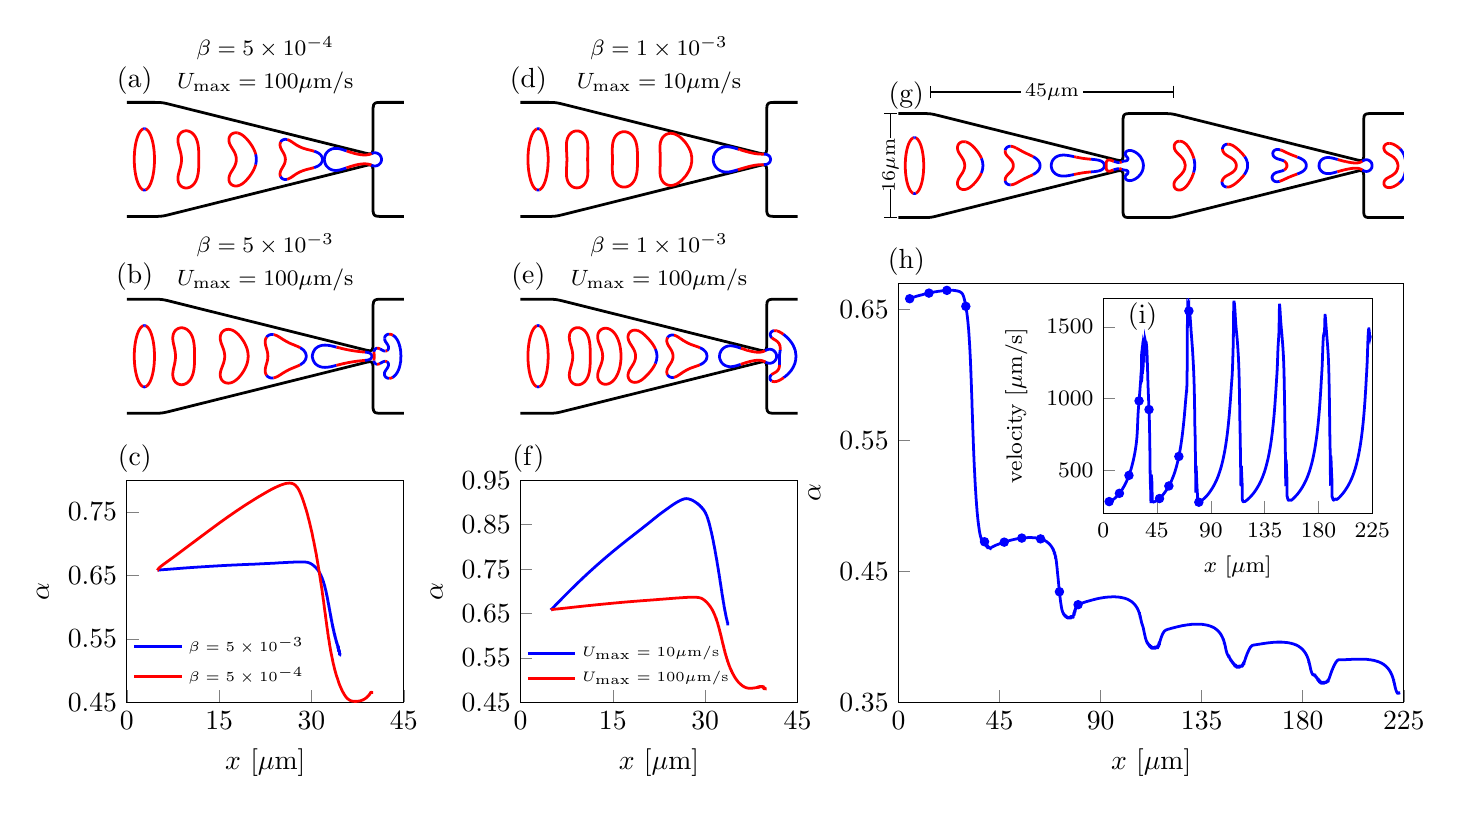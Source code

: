 \begin{tikzpicture}[scale=1.0]

\begin{axis}[
  at = {(0.0cm,6.0cm)},
  width = 5.10cm,
  hide axis,
  axis equal image,
  xmin = 1,
  xmax = 16.75,
  ymin = -4,
  ymax = 4,
  xtick = \empty,
  ytick = \empty,
  title style = {align=center, yshift = -0.4cm},
  title = {\footnotesize $\beta = 5 \times 10^{-4}$ \\ 
           \footnotesize $U_{\max} = 100\mu$m/s},
]

% outer wall
\addplot[black,line width=1pt] coordinates{
(7.559e-02,-3.163e+00)
(1.06e-01,-3.188e+00)
(1.424e-01,-3.206e+00)
(1.84e-01,-3.22e+00)
(2.3e-01,-3.229e+00)
(2.793e-01,-3.235e+00)
(3.311e-01,-3.239e+00)
(3.844e-01,-3.24e+00)
(4.388e-01,-3.241e+00)
(4.937e-01,-3.242e+00)
(5.49e-01,-3.242e+00)
(6.044e-01,-3.242e+00)
(6.597e-01,-3.242e+00)
(7.151e-01,-3.242e+00)
(7.705e-01,-3.242e+00)
(8.258e-01,-3.242e+00)
(8.812e-01,-3.242e+00)
(9.365e-01,-3.242e+00)
(9.919e-01,-3.242e+00)
(1.047e+00,-3.242e+00)
(1.103e+00,-3.242e+00)
(1.158e+00,-3.242e+00)
(1.213e+00,-3.242e+00)
(1.269e+00,-3.242e+00)
(1.324e+00,-3.242e+00)
(1.379e+00,-3.242e+00)
(1.435e+00,-3.242e+00)
(1.49e+00,-3.242e+00)
(1.546e+00,-3.242e+00)
(1.601e+00,-3.242e+00)
(1.656e+00,-3.242e+00)
(1.712e+00,-3.242e+00)
(1.767e+00,-3.242e+00)
(1.822e+00,-3.242e+00)
(1.878e+00,-3.242e+00)
(1.933e+00,-3.242e+00)
(1.988e+00,-3.242e+00)
(2.044e+00,-3.242e+00)
(2.099e+00,-3.242e+00)
(2.155e+00,-3.242e+00)
(2.21e+00,-3.242e+00)
(2.265e+00,-3.242e+00)
(2.321e+00,-3.242e+00)
(2.376e+00,-3.242e+00)
(2.431e+00,-3.242e+00)
(2.487e+00,-3.242e+00)
(2.542e+00,-3.242e+00)
(2.597e+00,-3.242e+00)
(2.653e+00,-3.242e+00)
(2.708e+00,-3.241e+00)
(2.763e+00,-3.24e+00)
(2.818e+00,-3.238e+00)
(2.873e+00,-3.235e+00)
(2.927e+00,-3.231e+00)
(2.981e+00,-3.225e+00)
(3.035e+00,-3.219e+00)
(3.088e+00,-3.21e+00)
(3.141e+00,-3.201e+00)
(3.194e+00,-3.19e+00)
(3.246e+00,-3.179e+00)
(3.299e+00,-3.166e+00)
(3.351e+00,-3.154e+00)
(3.403e+00,-3.141e+00)
(3.456e+00,-3.128e+00)
(3.508e+00,-3.115e+00)
(3.56e+00,-3.102e+00)
(3.612e+00,-3.089e+00)
(3.664e+00,-3.076e+00)
(3.717e+00,-3.063e+00)
(3.769e+00,-3.05e+00)
(3.821e+00,-3.037e+00)
(3.873e+00,-3.024e+00)
(3.925e+00,-3.011e+00)
(3.978e+00,-2.998e+00)
(4.03e+00,-2.985e+00)
(4.082e+00,-2.972e+00)
(4.134e+00,-2.959e+00)
(4.187e+00,-2.946e+00)
(4.239e+00,-2.933e+00)
(4.291e+00,-2.92e+00)
(4.343e+00,-2.907e+00)
(4.395e+00,-2.894e+00)
(4.448e+00,-2.881e+00)
(4.5e+00,-2.868e+00)
(4.552e+00,-2.855e+00)
(4.604e+00,-2.842e+00)
(4.657e+00,-2.829e+00)
(4.709e+00,-2.816e+00)
(4.761e+00,-2.803e+00)
(4.813e+00,-2.79e+00)
(4.865e+00,-2.777e+00)
(4.918e+00,-2.764e+00)
(4.97e+00,-2.751e+00)
(5.022e+00,-2.738e+00)
(5.074e+00,-2.725e+00)
(5.126e+00,-2.712e+00)
(5.179e+00,-2.699e+00)
(5.231e+00,-2.686e+00)
(5.283e+00,-2.673e+00)
(5.335e+00,-2.66e+00)
(5.387e+00,-2.647e+00)
(5.44e+00,-2.634e+00)
(5.492e+00,-2.621e+00)
(5.544e+00,-2.608e+00)
(5.596e+00,-2.595e+00)
(5.649e+00,-2.582e+00)
(5.701e+00,-2.569e+00)
(5.753e+00,-2.556e+00)
(5.805e+00,-2.542e+00)
(5.857e+00,-2.53e+00)
(5.91e+00,-2.517e+00)
(5.962e+00,-2.503e+00)
(6.014e+00,-2.49e+00)
(6.066e+00,-2.478e+00)
(6.118e+00,-2.464e+00)
(6.171e+00,-2.451e+00)
(6.223e+00,-2.438e+00)
(6.275e+00,-2.425e+00)
(6.327e+00,-2.412e+00)
(6.379e+00,-2.399e+00)
(6.432e+00,-2.386e+00)
(6.484e+00,-2.373e+00)
(6.536e+00,-2.36e+00)
(6.588e+00,-2.347e+00)
(6.641e+00,-2.334e+00)
(6.693e+00,-2.321e+00)
(6.745e+00,-2.308e+00)
(6.797e+00,-2.295e+00)
(6.849e+00,-2.282e+00)
(6.902e+00,-2.269e+00)
(6.954e+00,-2.256e+00)
(7.006e+00,-2.243e+00)
(7.058e+00,-2.23e+00)
(7.11e+00,-2.217e+00)
(7.163e+00,-2.204e+00)
(7.215e+00,-2.191e+00)
(7.267e+00,-2.178e+00)
(7.319e+00,-2.165e+00)
(7.371e+00,-2.152e+00)
(7.424e+00,-2.139e+00)
(7.476e+00,-2.126e+00)
(7.528e+00,-2.113e+00)
(7.58e+00,-2.1e+00)
(7.633e+00,-2.087e+00)
(7.685e+00,-2.074e+00)
(7.737e+00,-2.061e+00)
(7.789e+00,-2.048e+00)
(7.841e+00,-2.035e+00)
(7.894e+00,-2.022e+00)
(7.946e+00,-2.009e+00)
(7.998e+00,-1.996e+00)
(8.05e+00,-1.983e+00)
(8.102e+00,-1.97e+00)
(8.155e+00,-1.957e+00)
(8.207e+00,-1.944e+00)
(8.259e+00,-1.931e+00)
(8.311e+00,-1.918e+00)
(8.363e+00,-1.905e+00)
(8.416e+00,-1.892e+00)
(8.468e+00,-1.879e+00)
(8.52e+00,-1.866e+00)
(8.572e+00,-1.853e+00)
(8.624e+00,-1.84e+00)
(8.677e+00,-1.827e+00)
(8.729e+00,-1.814e+00)
(8.781e+00,-1.8e+00)
(8.833e+00,-1.788e+00)
(8.886e+00,-1.774e+00)
(8.938e+00,-1.762e+00)
(8.99e+00,-1.748e+00)
(9.042e+00,-1.736e+00)
(9.094e+00,-1.722e+00)
(9.147e+00,-1.709e+00)
(9.199e+00,-1.696e+00)
(9.251e+00,-1.683e+00)
(9.303e+00,-1.67e+00)
(9.355e+00,-1.657e+00)
(9.408e+00,-1.644e+00)
(9.46e+00,-1.631e+00)
(9.512e+00,-1.618e+00)
(9.564e+00,-1.605e+00)
(9.617e+00,-1.592e+00)
(9.669e+00,-1.579e+00)
(9.721e+00,-1.566e+00)
(9.773e+00,-1.553e+00)
(9.825e+00,-1.54e+00)
(9.877e+00,-1.527e+00)
(9.93e+00,-1.514e+00)
(9.982e+00,-1.501e+00)
(1.003e+01,-1.488e+00)
(1.009e+01,-1.475e+00)
(1.014e+01,-1.462e+00)
(1.019e+01,-1.449e+00)
(1.024e+01,-1.436e+00)
(1.03e+01,-1.423e+00)
(1.035e+01,-1.41e+00)
(1.04e+01,-1.397e+00)
(1.045e+01,-1.384e+00)
(1.05e+01,-1.371e+00)
(1.056e+01,-1.358e+00)
(1.061e+01,-1.345e+00)
(1.066e+01,-1.332e+00)
(1.071e+01,-1.319e+00)
(1.077e+01,-1.306e+00)
(1.082e+01,-1.293e+00)
(1.087e+01,-1.28e+00)
(1.092e+01,-1.267e+00)
(1.097e+01,-1.254e+00)
(1.103e+01,-1.241e+00)
(1.108e+01,-1.228e+00)
(1.113e+01,-1.215e+00)
(1.118e+01,-1.202e+00)
(1.123e+01,-1.189e+00)
(1.129e+01,-1.176e+00)
(1.134e+01,-1.163e+00)
(1.139e+01,-1.15e+00)
(1.144e+01,-1.137e+00)
(1.15e+01,-1.124e+00)
(1.155e+01,-1.111e+00)
(1.16e+01,-1.098e+00)
(1.165e+01,-1.085e+00)
(1.171e+01,-1.072e+00)
(1.176e+01,-1.058e+00)
(1.181e+01,-1.046e+00)
(1.186e+01,-1.032e+00)
(1.191e+01,-1.02e+00)
(1.197e+01,-1.006e+00)
(1.202e+01,-9.935e-01)
(1.207e+01,-9.804e-01)
(1.212e+01,-9.674e-01)
(1.218e+01,-9.544e-01)
(1.223e+01,-9.414e-01)
(1.228e+01,-9.284e-01)
(1.233e+01,-9.154e-01)
(1.238e+01,-9.023e-01)
(1.244e+01,-8.893e-01)
(1.249e+01,-8.763e-01)
(1.254e+01,-8.633e-01)
(1.259e+01,-8.503e-01)
(1.264e+01,-8.373e-01)
(1.27e+01,-8.242e-01)
(1.275e+01,-8.112e-01)
(1.28e+01,-7.982e-01)
(1.285e+01,-7.852e-01)
(1.291e+01,-7.722e-01)
(1.296e+01,-7.591e-01)
(1.301e+01,-7.461e-01)
(1.306e+01,-7.331e-01)
(1.312e+01,-7.201e-01)
(1.317e+01,-7.071e-01)
(1.322e+01,-6.941e-01)
(1.327e+01,-6.81e-01)
(1.332e+01,-6.68e-01)
(1.338e+01,-6.55e-01)
(1.343e+01,-6.42e-01)
(1.348e+01,-6.29e-01)
(1.353e+01,-6.16e-01)
(1.358e+01,-6.029e-01)
(1.364e+01,-5.899e-01)
(1.369e+01,-5.769e-01)
(1.374e+01,-5.639e-01)
(1.379e+01,-5.509e-01)
(1.385e+01,-5.378e-01)
(1.39e+01,-5.248e-01)
(1.395e+01,-5.118e-01)
(1.4e+01,-4.988e-01)
(1.405e+01,-4.858e-01)
(1.411e+01,-4.728e-01)
(1.416e+01,-4.597e-01)
(1.421e+01,-4.467e-01)
(1.426e+01,-4.337e-01)
(1.431e+01,-4.207e-01)
(1.437e+01,-4.076e-01)
(1.442e+01,-3.947e-01)
(1.447e+01,-3.817e-01)
(1.452e+01,-3.686e-01)
(1.458e+01,-3.554e-01)
(1.463e+01,-3.429e-01)
(1.468e+01,-3.317e-01)
(1.473e+01,-3.225e-01)
(1.478e+01,-3.162e-01)
(1.482e+01,-3.14e-01)
(1.486e+01,-3.172e-01)
(1.489e+01,-3.268e-01)
(1.492e+01,-3.436e-01)
(1.495e+01,-3.679e-01)
(1.496e+01,-3.995e-01)
(1.498e+01,-4.376e-01)
(1.499e+01,-4.811e-01)
(1.499e+01,-5.288e-01)
(1.5e+01,-5.795e-01)
(1.5e+01,-6.322e-01)
(1.5e+01,-6.861e-01)
(1.5e+01,-7.408e-01)
(1.5e+01,-7.959e-01)
(1.5e+01,-8.511e-01)
(1.5e+01,-9.064e-01)
(1.5e+01,-9.616e-01)
(1.5e+01,-1.017e+00)
(1.5e+01,-1.072e+00)
(1.5e+01,-1.127e+00)
(1.5e+01,-1.182e+00)
(1.5e+01,-1.238e+00)
(1.5e+01,-1.293e+00)
(1.5e+01,-1.348e+00)
(1.5e+01,-1.403e+00)
(1.5e+01,-1.458e+00)
(1.5e+01,-1.514e+00)
(1.5e+01,-1.569e+00)
(1.5e+01,-1.624e+00)
(1.5e+01,-1.679e+00)
(1.5e+01,-1.734e+00)
(1.5e+01,-1.79e+00)
(1.5e+01,-1.845e+00)
(1.5e+01,-1.9e+00)
(1.5e+01,-1.955e+00)
(1.5e+01,-2.011e+00)
(1.5e+01,-2.066e+00)
(1.5e+01,-2.121e+00)
(1.5e+01,-2.176e+00)
(1.5e+01,-2.231e+00)
(1.5e+01,-2.287e+00)
(1.5e+01,-2.342e+00)
(1.5e+01,-2.397e+00)
(1.5e+01,-2.452e+00)
(1.5e+01,-2.507e+00)
(1.5e+01,-2.563e+00)
(1.5e+01,-2.618e+00)
(1.5e+01,-2.673e+00)
(1.5e+01,-2.728e+00)
(1.5e+01,-2.784e+00)
(1.5e+01,-2.839e+00)
(1.5e+01,-2.893e+00)
(1.5e+01,-2.945e+00)
(1.501e+01,-2.995e+00)
(1.502e+01,-3.043e+00)
(1.503e+01,-3.086e+00)
(1.505e+01,-3.123e+00)
(1.507e+01,-3.156e+00)
(1.51e+01,-3.182e+00)
(1.513e+01,-3.202e+00)
(1.517e+01,-3.217e+00)
(1.522e+01,-3.227e+00)
(1.527e+01,-3.234e+00)
(1.532e+01,-3.238e+00)
(1.537e+01,-3.24e+00)
(1.543e+01,-3.241e+00)
(1.548e+01,-3.242e+00)
(1.554e+01,-3.242e+00)
(1.559e+01,-3.242e+00)
(1.565e+01,-3.242e+00)
(1.57e+01,-3.242e+00)
(1.576e+01,-3.242e+00)
(1.581e+01,-3.242e+00)
(1.587e+01,-3.242e+00)
(1.592e+01,-3.242e+00)
(1.598e+01,-3.242e+00)
(1.603e+01,-3.242e+00)
(1.609e+01,-3.242e+00)
(1.615e+01,-3.242e+00)
(1.62e+01,-3.242e+00)
(1.626e+01,-3.242e+00)
(1.631e+01,-3.242e+00)
(1.637e+01,-3.242e+00)
(1.642e+01,-3.242e+00)
(1.648e+01,-3.242e+00)
(1.653e+01,-3.242e+00)
(1.659e+01,-3.242e+00)
(1.664e+01,-3.242e+00)
(1.67e+01,-3.242e+00)
(1.675e+01,-3.242e+00)
(1.681e+01,-3.242e+00)
(1.687e+01,-3.242e+00)
(1.692e+01,-3.242e+00)
(1.698e+01,-3.242e+00)
(1.703e+01,-3.242e+00)
(1.709e+01,-3.242e+00)
(1.714e+01,-3.242e+00)
(1.72e+01,-3.242e+00)
(1.725e+01,-3.242e+00)
(1.731e+01,-3.242e+00)
(1.736e+01,-3.242e+00)
(1.742e+01,-3.242e+00)
(1.748e+01,-3.242e+00)
(1.753e+01,-3.242e+00)
(1.758e+01,-3.242e+00)
(1.764e+01,-3.241e+00)
(1.769e+01,-3.239e+00)
(1.774e+01,-3.234e+00)
(1.779e+01,-3.227e+00)
(1.784e+01,-3.216e+00)
(1.787e+01,-3.2e+00)
(1.791e+01,-3.178e+00)
(1.794e+01,-3.151e+00)
(1.796e+01,-3.118e+00)
(1.797e+01,-3.079e+00)
(1.798e+01,-3.036e+00)
(1.799e+01,-2.989e+00)
(1.8e+01,-2.939e+00)
(1.8e+01,-2.887e+00)
(1.8e+01,-2.834e+00)
(1.8e+01,-2.78e+00)
(1.8e+01,-2.727e+00)
(1.8e+01,-2.672e+00)
(1.8e+01,-2.618e+00)
(1.8e+01,-2.564e+00)
(1.8e+01,-2.51e+00)
(1.8e+01,-2.455e+00)
(1.8e+01,-2.401e+00)
(1.8e+01,-2.347e+00)
(1.8e+01,-2.293e+00)
(1.8e+01,-2.239e+00)
(1.8e+01,-2.184e+00)
(1.8e+01,-2.13e+00)
(1.8e+01,-2.076e+00)
(1.8e+01,-2.022e+00)
(1.8e+01,-1.967e+00)
(1.8e+01,-1.913e+00)
(1.8e+01,-1.859e+00)
(1.8e+01,-1.805e+00)
(1.8e+01,-1.75e+00)
(1.8e+01,-1.696e+00)
(1.8e+01,-1.642e+00)
(1.8e+01,-1.588e+00)
(1.8e+01,-1.534e+00)
(1.8e+01,-1.479e+00)
(1.8e+01,-1.425e+00)
(1.8e+01,-1.371e+00)
(1.8e+01,-1.317e+00)
(1.8e+01,-1.263e+00)
(1.8e+01,-1.208e+00)
(1.8e+01,-1.154e+00)
(1.8e+01,-1.1e+00)
(1.8e+01,-1.046e+00)
(1.8e+01,-9.915e-01)
(1.8e+01,-9.373e-01)
(1.8e+01,-8.831e-01)
(1.8e+01,-8.288e-01)
(1.8e+01,-7.746e-01)
(1.8e+01,-7.204e-01)
(1.8e+01,-6.662e-01)
(1.8e+01,-6.12e-01)
(1.8e+01,-5.577e-01)
(1.8e+01,-5.035e-01)
(1.8e+01,-4.493e-01)
(1.8e+01,-3.951e-01)
(1.8e+01,-3.409e-01)
(1.8e+01,-2.867e-01)
(1.8e+01,-2.325e-01)
(1.8e+01,-1.782e-01)
(1.8e+01,-1.24e-01)
(1.8e+01,-6.98e-02)
(1.8e+01,-1.558e-02)
(1.8e+01,3.863e-02)
(1.8e+01,9.285e-02)
(1.8e+01,1.471e-01)
(1.8e+01,2.013e-01)
(1.8e+01,2.555e-01)
(1.8e+01,3.097e-01)
(1.8e+01,3.639e-01)
(1.8e+01,4.181e-01)
(1.8e+01,4.724e-01)
(1.8e+01,5.266e-01)
(1.8e+01,5.808e-01)
(1.8e+01,6.35e-01)
(1.8e+01,6.892e-01)
(1.8e+01,7.434e-01)
(1.8e+01,7.977e-01)
(1.8e+01,8.519e-01)
(1.8e+01,9.061e-01)
(1.8e+01,9.603e-01)
(1.8e+01,1.014e+00)
(1.8e+01,1.069e+00)
(1.8e+01,1.123e+00)
(1.8e+01,1.177e+00)
(1.8e+01,1.231e+00)
(1.8e+01,1.286e+00)
(1.8e+01,1.34e+00)
(1.8e+01,1.394e+00)
(1.8e+01,1.448e+00)
(1.8e+01,1.502e+00)
(1.8e+01,1.557e+00)
(1.8e+01,1.611e+00)
(1.8e+01,1.665e+00)
(1.8e+01,1.719e+00)
(1.8e+01,1.774e+00)
(1.8e+01,1.828e+00)
(1.8e+01,1.882e+00)
(1.8e+01,1.936e+00)
(1.8e+01,1.99e+00)
(1.8e+01,2.045e+00)
(1.8e+01,2.099e+00)
(1.8e+01,2.153e+00)
(1.8e+01,2.207e+00)
(1.8e+01,2.261e+00)
(1.8e+01,2.316e+00)
(1.8e+01,2.37e+00)
(1.8e+01,2.424e+00)
(1.8e+01,2.478e+00)
(1.8e+01,2.533e+00)
(1.8e+01,2.587e+00)
(1.8e+01,2.641e+00)
(1.8e+01,2.695e+00)
(1.8e+01,2.749e+00)
(1.8e+01,2.804e+00)
(1.8e+01,2.858e+00)
(1.8e+01,2.91e+00)
(1.8e+01,2.962e+00)
(1.799e+01,3.01e+00)
(1.798e+01,3.056e+00)
(1.797e+01,3.097e+00)
(1.795e+01,3.133e+00)
(1.792e+01,3.163e+00)
(1.789e+01,3.188e+00)
(1.786e+01,3.206e+00)
(1.782e+01,3.22e+00)
(1.777e+01,3.229e+00)
(1.772e+01,3.235e+00)
(1.767e+01,3.239e+00)
(1.762e+01,3.24e+00)
(1.756e+01,3.241e+00)
(1.751e+01,3.242e+00)
(1.745e+01,3.242e+00)
(1.74e+01,3.242e+00)
(1.734e+01,3.242e+00)
(1.728e+01,3.242e+00)
(1.723e+01,3.242e+00)
(1.717e+01,3.242e+00)
(1.712e+01,3.242e+00)
(1.706e+01,3.242e+00)
(1.701e+01,3.242e+00)
(1.695e+01,3.242e+00)
(1.69e+01,3.242e+00)
(1.684e+01,3.242e+00)
(1.679e+01,3.242e+00)
(1.673e+01,3.242e+00)
(1.668e+01,3.242e+00)
(1.662e+01,3.242e+00)
(1.657e+01,3.242e+00)
(1.651e+01,3.242e+00)
(1.645e+01,3.242e+00)
(1.64e+01,3.242e+00)
(1.634e+01,3.242e+00)
(1.629e+01,3.242e+00)
(1.623e+01,3.242e+00)
(1.618e+01,3.242e+00)
(1.612e+01,3.242e+00)
(1.607e+01,3.242e+00)
(1.601e+01,3.242e+00)
(1.596e+01,3.242e+00)
(1.59e+01,3.242e+00)
(1.585e+01,3.242e+00)
(1.579e+01,3.242e+00)
(1.573e+01,3.242e+00)
(1.568e+01,3.242e+00)
(1.562e+01,3.242e+00)
(1.557e+01,3.242e+00)
(1.551e+01,3.242e+00)
(1.546e+01,3.242e+00)
(1.54e+01,3.242e+00)
(1.535e+01,3.24e+00)
(1.53e+01,3.238e+00)
(1.525e+01,3.233e+00)
(1.52e+01,3.225e+00)
(1.516e+01,3.212e+00)
(1.512e+01,3.195e+00)
(1.509e+01,3.172e+00)
(1.506e+01,3.142e+00)
(1.504e+01,3.107e+00)
(1.502e+01,3.067e+00)
(1.502e+01,3.022e+00)
(1.501e+01,2.973e+00)
(1.5e+01,2.922e+00)
(1.5e+01,2.869e+00)
(1.5e+01,2.815e+00)
(1.5e+01,2.76e+00)
(1.5e+01,2.705e+00)
(1.5e+01,2.65e+00)
(1.5e+01,2.594e+00)
(1.5e+01,2.539e+00)
(1.5e+01,2.484e+00)
(1.5e+01,2.429e+00)
(1.5e+01,2.374e+00)
(1.5e+01,2.318e+00)
(1.5e+01,2.263e+00)
(1.5e+01,2.208e+00)
(1.5e+01,2.153e+00)
(1.5e+01,2.098e+00)
(1.5e+01,2.042e+00)
(1.5e+01,1.987e+00)
(1.5e+01,1.932e+00)
(1.5e+01,1.877e+00)
(1.5e+01,1.821e+00)
(1.5e+01,1.766e+00)
(1.5e+01,1.711e+00)
(1.5e+01,1.656e+00)
(1.5e+01,1.601e+00)
(1.5e+01,1.545e+00)
(1.5e+01,1.49e+00)
(1.5e+01,1.435e+00)
(1.5e+01,1.38e+00)
(1.5e+01,1.325e+00)
(1.5e+01,1.269e+00)
(1.5e+01,1.214e+00)
(1.5e+01,1.159e+00)
(1.5e+01,1.104e+00)
(1.5e+01,1.048e+00)
(1.5e+01,9.933e-01)
(1.5e+01,9.381e-01)
(1.5e+01,8.829e-01)
(1.5e+01,8.277e-01)
(1.5e+01,7.725e-01)
(1.5e+01,7.171e-01)
(1.5e+01,6.621e-01)
(1.5e+01,6.082e-01)
(1.5e+01,5.56e-01)
(1.499e+01,5.063e-01)
(1.498e+01,4.603e-01)
(1.497e+01,4.193e-01)
(1.496e+01,3.844e-01)
(1.494e+01,3.564e-01)
(1.491e+01,3.359e-01)
(1.488e+01,3.228e-01)
(1.484e+01,3.165e-01)
(1.48e+01,3.161e-01)
(1.476e+01,3.202e-01)
(1.471e+01,3.278e-01)
(1.466e+01,3.377e-01)
(1.461e+01,3.491e-01)
(1.455e+01,3.613e-01)
(1.45e+01,3.741e-01)
(1.445e+01,3.872e-01)
(1.44e+01,4.002e-01)
(1.435e+01,4.132e-01)
(1.429e+01,4.262e-01)
(1.424e+01,4.392e-01)
(1.419e+01,4.523e-01)
(1.414e+01,4.653e-01)
(1.408e+01,4.783e-01)
(1.403e+01,4.913e-01)
(1.398e+01,5.043e-01)
(1.393e+01,5.173e-01)
(1.388e+01,5.304e-01)
(1.382e+01,5.434e-01)
(1.377e+01,5.564e-01)
(1.372e+01,5.694e-01)
(1.367e+01,5.824e-01)
(1.361e+01,5.955e-01)
(1.356e+01,6.085e-01)
(1.351e+01,6.215e-01)
(1.346e+01,6.345e-01)
(1.341e+01,6.475e-01)
(1.335e+01,6.605e-01)
(1.33e+01,6.736e-01)
(1.325e+01,6.866e-01)
(1.32e+01,6.996e-01)
(1.315e+01,7.126e-01)
(1.309e+01,7.256e-01)
(1.304e+01,7.386e-01)
(1.299e+01,7.517e-01)
(1.294e+01,7.647e-01)
(1.288e+01,7.777e-01)
(1.283e+01,7.907e-01)
(1.278e+01,8.037e-01)
(1.273e+01,8.168e-01)
(1.268e+01,8.298e-01)
(1.262e+01,8.428e-01)
(1.257e+01,8.558e-01)
(1.252e+01,8.688e-01)
(1.247e+01,8.818e-01)
(1.241e+01,8.948e-01)
(1.236e+01,9.079e-01)
(1.231e+01,9.209e-01)
(1.226e+01,9.339e-01)
(1.22e+01,9.469e-01)
(1.215e+01,9.599e-01)
(1.21e+01,9.73e-01)
(1.205e+01,9.86e-01)
(1.2e+01,9.99e-01)
(1.194e+01,1.012e+00)
(1.189e+01,1.025e+00)
(1.184e+01,1.038e+00)
(1.179e+01,1.051e+00)
(1.173e+01,1.064e+00)
(1.168e+01,1.077e+00)
(1.163e+01,1.09e+00)
(1.158e+01,1.103e+00)
(1.153e+01,1.116e+00)
(1.147e+01,1.129e+00)
(1.142e+01,1.142e+00)
(1.137e+01,1.155e+00)
(1.132e+01,1.168e+00)
(1.127e+01,1.181e+00)
(1.121e+01,1.194e+00)
(1.116e+01,1.207e+00)
(1.111e+01,1.22e+00)
(1.106e+01,1.233e+00)
(1.1e+01,1.246e+00)
(1.095e+01,1.259e+00)
(1.09e+01,1.272e+00)
(1.085e+01,1.285e+00)
(1.079e+01,1.298e+00)
(1.074e+01,1.311e+00)
(1.069e+01,1.324e+00)
(1.064e+01,1.337e+00)
(1.059e+01,1.351e+00)
(1.053e+01,1.363e+00)
(1.048e+01,1.377e+00)
(1.043e+01,1.389e+00)
(1.038e+01,1.403e+00)
(1.032e+01,1.416e+00)
(1.027e+01,1.429e+00)
(1.022e+01,1.442e+00)
(1.017e+01,1.455e+00)
(1.012e+01,1.468e+00)
(1.006e+01,1.481e+00)
(1.001e+01,1.494e+00)
(9.96e+00,1.507e+00)
(9.908e+00,1.52e+00)
(9.855e+00,1.533e+00)
(9.803e+00,1.546e+00)
(9.751e+00,1.559e+00)
(9.699e+00,1.572e+00)
(9.646e+00,1.585e+00)
(9.594e+00,1.598e+00)
(9.542e+00,1.611e+00)
(9.49e+00,1.624e+00)
(9.438e+00,1.637e+00)
(9.385e+00,1.65e+00)
(9.333e+00,1.663e+00)
(9.281e+00,1.676e+00)
(9.229e+00,1.689e+00)
(9.177e+00,1.702e+00)
(9.124e+00,1.715e+00)
(9.072e+00,1.728e+00)
(9.02e+00,1.741e+00)
(8.968e+00,1.754e+00)
(8.915e+00,1.767e+00)
(8.863e+00,1.78e+00)
(8.811e+00,1.793e+00)
(8.759e+00,1.806e+00)
(8.707e+00,1.819e+00)
(8.655e+00,1.832e+00)
(8.602e+00,1.845e+00)
(8.55e+00,1.858e+00)
(8.498e+00,1.871e+00)
(8.446e+00,1.884e+00)
(8.393e+00,1.897e+00)
(8.341e+00,1.91e+00)
(8.289e+00,1.923e+00)
(8.237e+00,1.936e+00)
(8.185e+00,1.949e+00)
(8.132e+00,1.962e+00)
(8.08e+00,1.975e+00)
(8.028e+00,1.988e+00)
(7.976e+00,2.001e+00)
(7.923e+00,2.014e+00)
(7.871e+00,2.027e+00)
(7.819e+00,2.04e+00)
(7.767e+00,2.053e+00)
(7.715e+00,2.066e+00)
(7.662e+00,2.079e+00)
(7.61e+00,2.092e+00)
(7.558e+00,2.106e+00)
(7.506e+00,2.119e+00)
(7.454e+00,2.131e+00)
(7.401e+00,2.144e+00)
(7.349e+00,2.158e+00)
(7.297e+00,2.171e+00)
(7.245e+00,2.184e+00)
(7.193e+00,2.197e+00)
(7.14e+00,2.21e+00)
(7.088e+00,2.223e+00)
(7.036e+00,2.236e+00)
(6.984e+00,2.249e+00)
(6.931e+00,2.262e+00)
(6.879e+00,2.275e+00)
(6.827e+00,2.288e+00)
(6.775e+00,2.301e+00)
(6.723e+00,2.314e+00)
(6.67e+00,2.327e+00)
(6.618e+00,2.34e+00)
(6.566e+00,2.353e+00)
(6.514e+00,2.366e+00)
(6.462e+00,2.379e+00)
(6.409e+00,2.392e+00)
(6.357e+00,2.405e+00)
(6.305e+00,2.418e+00)
(6.253e+00,2.431e+00)
(6.201e+00,2.444e+00)
(6.148e+00,2.457e+00)
(6.096e+00,2.47e+00)
(6.044e+00,2.483e+00)
(5.992e+00,2.496e+00)
(5.94e+00,2.509e+00)
(5.887e+00,2.522e+00)
(5.835e+00,2.535e+00)
(5.783e+00,2.548e+00)
(5.731e+00,2.561e+00)
(5.678e+00,2.574e+00)
(5.626e+00,2.587e+00)
(5.574e+00,2.6e+00)
(5.522e+00,2.613e+00)
(5.47e+00,2.626e+00)
(5.417e+00,2.639e+00)
(5.365e+00,2.652e+00)
(5.313e+00,2.665e+00)
(5.261e+00,2.678e+00)
(5.209e+00,2.691e+00)
(5.156e+00,2.704e+00)
(5.104e+00,2.717e+00)
(5.052e+00,2.73e+00)
(5.0e+00,2.743e+00)
(4.948e+00,2.756e+00)
(4.895e+00,2.769e+00)
(4.843e+00,2.782e+00)
(4.791e+00,2.795e+00)
(4.739e+00,2.808e+00)
(4.686e+00,2.821e+00)
(4.634e+00,2.834e+00)
(4.582e+00,2.848e+00)
(4.53e+00,2.861e+00)
(4.478e+00,2.873e+00)
(4.426e+00,2.886e+00)
(4.373e+00,2.9e+00)
(4.321e+00,2.913e+00)
(4.269e+00,2.926e+00)
(4.217e+00,2.939e+00)
(4.164e+00,2.952e+00)
(4.112e+00,2.965e+00)
(4.06e+00,2.978e+00)
(4.008e+00,2.991e+00)
(3.956e+00,3.004e+00)
(3.903e+00,3.017e+00)
(3.851e+00,3.03e+00)
(3.799e+00,3.043e+00)
(3.747e+00,3.056e+00)
(3.695e+00,3.069e+00)
(3.642e+00,3.082e+00)
(3.59e+00,3.095e+00)
(3.538e+00,3.108e+00)
(3.486e+00,3.121e+00)
(3.433e+00,3.134e+00)
(3.381e+00,3.147e+00)
(3.329e+00,3.16e+00)
(3.277e+00,3.172e+00)
(3.224e+00,3.184e+00)
(3.171e+00,3.195e+00)
(3.119e+00,3.205e+00)
(3.065e+00,3.214e+00)
(3.012e+00,3.222e+00)
(2.958e+00,3.228e+00)
(2.904e+00,3.232e+00)
(2.849e+00,3.236e+00)
(2.794e+00,3.238e+00)
(2.739e+00,3.24e+00)
(2.684e+00,3.241e+00)
(2.629e+00,3.241e+00)
(2.574e+00,3.242e+00)
(2.518e+00,3.242e+00)
(2.463e+00,3.242e+00)
(2.408e+00,3.242e+00)
(2.352e+00,3.242e+00)
(2.297e+00,3.242e+00)
(2.242e+00,3.242e+00)
(2.186e+00,3.242e+00)
(2.131e+00,3.242e+00)
(2.076e+00,3.242e+00)
(2.02e+00,3.242e+00)
(1.965e+00,3.242e+00)
(1.909e+00,3.242e+00)
(1.854e+00,3.242e+00)
(1.799e+00,3.242e+00)
(1.743e+00,3.242e+00)
(1.688e+00,3.242e+00)
(1.633e+00,3.242e+00)
(1.577e+00,3.242e+00)
(1.522e+00,3.242e+00)
(1.467e+00,3.242e+00)
(1.411e+00,3.242e+00)
(1.356e+00,3.242e+00)
(1.3e+00,3.242e+00)
(1.245e+00,3.242e+00)
(1.19e+00,3.242e+00)
(1.134e+00,3.242e+00)
(1.079e+00,3.242e+00)
(1.024e+00,3.242e+00)
(9.684e-01,3.242e+00)
(9.13e-01,3.242e+00)
(8.576e-01,3.242e+00)
(8.023e-01,3.242e+00)
(7.469e-01,3.242e+00)
(6.915e-01,3.242e+00)
(6.362e-01,3.242e+00)
(5.809e-01,3.242e+00)
(5.255e-01,3.242e+00)
(4.7e-01,3.242e+00)
(4.148e-01,3.242e+00)
(3.604e-01,3.241e+00)
(3.075e-01,3.239e+00)
(2.566e-01,3.234e+00)
(2.086e-01,3.227e+00)
(1.646e-01,3.216e+00)
(1.255e-01,3.2e+00)
(9.212e-02,3.178e+00)
(6.473e-02,3.151e+00)
(4.337e-02,3.118e+00)
(2.757e-02,3.079e+00)
(1.65e-02,3.036e+00)
(9.2e-03,2.989e+00)
(4.721e-03,2.939e+00)
(2.164e-03,2.887e+00)
(8.055e-04,2.834e+00)
(1.75e-04,2.78e+00)
(-2.183e-05,2.727e+00)
(-2.046e-05,2.672e+00)
(7.551e-06,2.618e+00)
(5.555e-06,2.564e+00)
(-3.671e-06,2.51e+00)
(-1.825e-06,2.455e+00)
(1.937e-06,2.401e+00)
(5.599e-07,2.347e+00)
(-9.938e-07,2.293e+00)
(-1.099e-07,2.239e+00)
(4.457e-07,2.184e+00)
(-1.631e-08,2.13e+00)
(-1.311e-07,2.076e+00)
(9.709e-09,2.022e+00)
(-3.433e-08,1.967e+00)
(4.301e-08,1.913e+00)
(1.028e-07,1.859e+00)
(-9.951e-08,1.805e+00)
(-1.109e-07,1.75e+00)
(1.396e-07,1.696e+00)
(8.534e-08,1.642e+00)
(-1.553e-07,1.588e+00)
(-4.666e-08,1.534e+00)
(1.465e-07,1.479e+00)
(9.893e-09,1.425e+00)
(-1.175e-07,1.371e+00)
(1.446e-08,1.317e+00)
(7.525e-08,1.263e+00)
(-2.001e-08,1.208e+00)
(-2.846e-08,1.154e+00)
(4.1e-09,1.1e+00)
(-1.403e-08,1.046e+00)
(3.258e-08,9.915e-01)
(4.39e-08,9.373e-01)
(-8.648e-08,8.831e-01)
(-5.409e-08,8.288e-01)
(1.517e-07,7.746e-01)
(3.94e-08,7.204e-01)
(-2.204e-07,6.662e-01)
(3.111e-09,6.12e-01)
(2.84e-07,5.578e-01)
(-7.385e-08,5.035e-01)
(-3.332e-07,4.493e-01)
(1.706e-07,3.951e-01)
(3.588e-07,3.409e-01)
(-2.883e-07,2.867e-01)
(-3.529e-07,2.325e-01)
(4.199e-07,1.782e-01)
(3.09e-07,1.24e-01)
(-5.557e-07,6.98e-02)
(-2.225e-07,1.558e-02)
(6.847e-07,-3.863e-02)
(9.161e-08,-9.285e-02)
(-7.945e-07,-1.471e-01)
(8.256e-08,-2.013e-01)
(8.724e-07,-2.555e-01)
(-2.958e-07,-3.097e-01)
(-9.058e-07,-3.639e-01)
(5.406e-07,-4.181e-01)
(8.828e-07,-4.724e-01)
(-8.064e-07,-5.266e-01)
(-7.934e-07,-5.808e-01)
(1.079e-06,-6.35e-01)
(6.295e-07,-6.892e-01)
(-1.343e-06,-7.435e-01)
(-3.862e-07,-7.977e-01)
(1.578e-06,-8.519e-01)
(6.184e-08,-9.061e-01)
(-1.765e-06,-9.603e-01)
(3.413e-07,-1.014e+00)
(1.881e-06,-1.069e+00)
(-8.167e-07,-1.123e+00)
(-1.903e-06,-1.177e+00)
(1.353e-06,-1.231e+00)
(1.809e-06,-1.286e+00)
(-1.935e-06,-1.34e+00)
(-1.576e-06,-1.394e+00)
(2.543e-06,-1.448e+00)
(1.18e-06,-1.502e+00)
(-3.149e-06,-1.557e+00)
(-5.973e-07,-1.611e+00)
(3.724e-06,-1.665e+00)
(-1.959e-07,-1.719e+00)
(-4.228e-06,-1.774e+00)
(1.229e-06,-1.828e+00)
(4.617e-06,-1.882e+00)
(-2.539e-06,-1.936e+00)
(-4.829e-06,-1.99e+00)
(4.18e-06,-2.045e+00)
(4.785e-06,-2.099e+00)
(-6.242e-06,-2.153e+00)
(-4.358e-06,-2.207e+00)
(8.889e-06,-2.261e+00)
(3.333e-06,-2.316e+00)
(-1.245e-05,-2.37e+00)
(-1.272e-06,-2.424e+00)
(1.768e-05,-2.478e+00)
(-2.913e-06,-2.533e+00)
(-2.662e-05,-2.587e+00)
(1.273e-05,-2.641e+00)
(4.665e-05,-2.695e+00)
(-4.538e-05,-2.749e+00)
(-1.226e-04,-2.804e+00)
(3.027e-04,-2.858e+00)
(1.817e-03,-2.91e+00)
(4.977e-03,-2.962e+00)
(1.05e-02,-3.01e+00)
(1.938e-02,-3.056e+00)
(3.267e-02,-3.097e+00)
(5.121e-02,-3.133e+00)
(7.559e-02,-3.163e+00)
};

% flow rate is 100 microns/second
% permeability rate is 5e-4
% 1st time step
\addplot[blue,line width=1pt] coordinates{
(2.0e+00,1.741e+00)
(1.986e+00,1.741e+00)
(1.972e+00,1.739e+00)
(1.958e+00,1.736e+00)
(1.944e+00,1.733e+00)
(1.93e+00,1.728e+00)
};
\addplot[red,line width=1pt] coordinates{
(1.93e+00,1.728e+00)
(1.916e+00,1.722e+00)
(1.902e+00,1.716e+00)
(1.888e+00,1.708e+00)
(1.874e+00,1.699e+00)
(1.861e+00,1.689e+00)
(1.847e+00,1.678e+00)
(1.833e+00,1.666e+00)
(1.82e+00,1.653e+00)
(1.806e+00,1.639e+00)
(1.793e+00,1.625e+00)
(1.78e+00,1.609e+00)
(1.767e+00,1.592e+00)
(1.754e+00,1.574e+00)
(1.742e+00,1.555e+00)
(1.729e+00,1.536e+00)
(1.717e+00,1.515e+00)
(1.705e+00,1.494e+00)
(1.693e+00,1.471e+00)
(1.681e+00,1.448e+00)
(1.669e+00,1.424e+00)
(1.658e+00,1.399e+00)
(1.647e+00,1.373e+00)
(1.636e+00,1.346e+00)
(1.625e+00,1.319e+00)
(1.614e+00,1.29e+00)
(1.604e+00,1.261e+00)
(1.594e+00,1.231e+00)
(1.584e+00,1.201e+00)
(1.575e+00,1.169e+00)
(1.565e+00,1.137e+00)
(1.556e+00,1.105e+00)
(1.547e+00,1.071e+00)
(1.539e+00,1.037e+00)
(1.53e+00,1.003e+00)
(1.522e+00,9.674e-01)
(1.515e+00,9.316e-01)
(1.507e+00,8.952e-01)
(1.5e+00,8.583e-01)
(1.494e+00,8.208e-01)
(1.487e+00,7.829e-01)
(1.481e+00,7.445e-01)
(1.475e+00,7.056e-01)
(1.469e+00,6.663e-01)
(1.464e+00,6.267e-01)
(1.459e+00,5.866e-01)
(1.455e+00,5.462e-01)
(1.45e+00,5.055e-01)
(1.446e+00,4.644e-01)
(1.443e+00,4.231e-01)
(1.44e+00,3.815e-01)
(1.437e+00,3.397e-01)
(1.434e+00,2.977e-01)
(1.432e+00,2.555e-01)
(1.43e+00,2.131e-01)
(1.429e+00,1.707e-01)
(1.427e+00,1.281e-01)
(1.426e+00,8.544e-02)
(1.426e+00,4.273e-02)
(1.426e+00,1.418e-16)
(1.426e+00,-4.273e-02)
(1.426e+00,-8.544e-02)
(1.427e+00,-1.281e-01)
(1.429e+00,-1.707e-01)
(1.43e+00,-2.131e-01)
(1.432e+00,-2.555e-01)
(1.434e+00,-2.977e-01)
(1.437e+00,-3.397e-01)
(1.44e+00,-3.815e-01)
(1.443e+00,-4.231e-01)
(1.446e+00,-4.644e-01)
(1.45e+00,-5.055e-01)
(1.455e+00,-5.462e-01)
(1.459e+00,-5.866e-01)
(1.464e+00,-6.267e-01)
(1.469e+00,-6.663e-01)
(1.475e+00,-7.056e-01)
(1.481e+00,-7.445e-01)
(1.487e+00,-7.829e-01)
(1.494e+00,-8.208e-01)
(1.5e+00,-8.583e-01)
(1.507e+00,-8.952e-01)
(1.515e+00,-9.316e-01)
(1.522e+00,-9.674e-01)
(1.53e+00,-1.003e+00)
(1.539e+00,-1.037e+00)
(1.547e+00,-1.071e+00)
(1.556e+00,-1.105e+00)
(1.565e+00,-1.137e+00)
(1.575e+00,-1.169e+00)
(1.584e+00,-1.201e+00)
(1.594e+00,-1.231e+00)
(1.604e+00,-1.261e+00)
(1.614e+00,-1.29e+00)
(1.625e+00,-1.319e+00)
(1.636e+00,-1.346e+00)
(1.647e+00,-1.373e+00)
(1.658e+00,-1.399e+00)
(1.669e+00,-1.424e+00)
(1.681e+00,-1.448e+00)
(1.693e+00,-1.471e+00)
(1.705e+00,-1.494e+00)
(1.717e+00,-1.515e+00)
(1.729e+00,-1.536e+00)
(1.742e+00,-1.555e+00)
(1.754e+00,-1.574e+00)
(1.767e+00,-1.592e+00)
(1.78e+00,-1.609e+00)
(1.793e+00,-1.625e+00)
(1.806e+00,-1.639e+00)
(1.82e+00,-1.653e+00)
(1.833e+00,-1.666e+00)
(1.847e+00,-1.678e+00)
(1.861e+00,-1.689e+00)
(1.874e+00,-1.699e+00)
(1.888e+00,-1.708e+00)
(1.902e+00,-1.716e+00)
(1.916e+00,-1.722e+00)
(1.93e+00,-1.728e+00)
};
\addplot[blue,line width=1pt] coordinates{
(1.93e+00,-1.728e+00)
(1.944e+00,-1.733e+00)
(1.958e+00,-1.736e+00)
(1.972e+00,-1.739e+00)
(1.986e+00,-1.741e+00)
(2.0e+00,-1.741e+00)
(2.014e+00,-1.741e+00)
(2.028e+00,-1.739e+00)
(2.042e+00,-1.736e+00)
(2.056e+00,-1.733e+00)
(2.07e+00,-1.728e+00)
};
\addplot[red,line width=1pt] coordinates{
(2.07e+00,-1.728e+00)
(2.084e+00,-1.722e+00)
(2.098e+00,-1.716e+00)
(2.112e+00,-1.708e+00)
(2.126e+00,-1.699e+00)
(2.139e+00,-1.689e+00)
(2.153e+00,-1.678e+00)
(2.167e+00,-1.666e+00)
(2.18e+00,-1.653e+00)
(2.193e+00,-1.639e+00)
(2.207e+00,-1.625e+00)
(2.22e+00,-1.609e+00)
(2.233e+00,-1.592e+00)
(2.245e+00,-1.574e+00)
(2.258e+00,-1.555e+00)
(2.271e+00,-1.536e+00)
(2.283e+00,-1.515e+00)
(2.295e+00,-1.494e+00)
(2.307e+00,-1.471e+00)
(2.319e+00,-1.448e+00)
(2.331e+00,-1.424e+00)
(2.342e+00,-1.399e+00)
(2.353e+00,-1.373e+00)
(2.364e+00,-1.346e+00)
(2.375e+00,-1.319e+00)
(2.386e+00,-1.29e+00)
(2.396e+00,-1.261e+00)
(2.406e+00,-1.231e+00)
(2.416e+00,-1.201e+00)
(2.425e+00,-1.169e+00)
(2.435e+00,-1.137e+00)
(2.444e+00,-1.105e+00)
(2.453e+00,-1.071e+00)
(2.461e+00,-1.037e+00)
(2.47e+00,-1.003e+00)
(2.478e+00,-9.674e-01)
(2.485e+00,-9.316e-01)
(2.493e+00,-8.952e-01)
(2.5e+00,-8.583e-01)
(2.506e+00,-8.208e-01)
(2.513e+00,-7.829e-01)
(2.519e+00,-7.445e-01)
(2.525e+00,-7.056e-01)
(2.531e+00,-6.663e-01)
(2.536e+00,-6.267e-01)
(2.541e+00,-5.866e-01)
(2.545e+00,-5.462e-01)
(2.55e+00,-5.055e-01)
(2.554e+00,-4.644e-01)
(2.557e+00,-4.231e-01)
(2.56e+00,-3.815e-01)
(2.563e+00,-3.397e-01)
(2.566e+00,-2.977e-01)
(2.568e+00,-2.555e-01)
(2.57e+00,-2.131e-01)
(2.571e+00,-1.707e-01)
(2.573e+00,-1.281e-01)
(2.574e+00,-8.544e-02)
(2.574e+00,-4.273e-02)
(2.574e+00,-3.55e-16)
(2.574e+00,4.273e-02)
(2.574e+00,8.544e-02)
(2.573e+00,1.281e-01)
(2.571e+00,1.707e-01)
(2.57e+00,2.131e-01)
(2.568e+00,2.555e-01)
(2.566e+00,2.977e-01)
(2.563e+00,3.397e-01)
(2.56e+00,3.815e-01)
(2.557e+00,4.231e-01)
(2.554e+00,4.644e-01)
(2.55e+00,5.055e-01)
(2.545e+00,5.462e-01)
(2.541e+00,5.866e-01)
(2.536e+00,6.267e-01)
(2.531e+00,6.663e-01)
(2.525e+00,7.056e-01)
(2.519e+00,7.445e-01)
(2.513e+00,7.829e-01)
(2.506e+00,8.208e-01)
(2.5e+00,8.583e-01)
(2.493e+00,8.952e-01)
(2.485e+00,9.316e-01)
(2.478e+00,9.674e-01)
(2.47e+00,1.003e+00)
(2.461e+00,1.037e+00)
(2.453e+00,1.071e+00)
(2.444e+00,1.105e+00)
(2.435e+00,1.137e+00)
(2.425e+00,1.169e+00)
(2.416e+00,1.201e+00)
(2.406e+00,1.231e+00)
(2.396e+00,1.261e+00)
(2.386e+00,1.29e+00)
(2.375e+00,1.319e+00)
(2.364e+00,1.346e+00)
(2.353e+00,1.373e+00)
(2.342e+00,1.399e+00)
(2.331e+00,1.424e+00)
(2.319e+00,1.448e+00)
(2.307e+00,1.471e+00)
(2.295e+00,1.494e+00)
(2.283e+00,1.515e+00)
(2.271e+00,1.536e+00)
(2.258e+00,1.555e+00)
(2.245e+00,1.574e+00)
(2.233e+00,1.592e+00)
(2.22e+00,1.609e+00)
(2.207e+00,1.625e+00)
(2.193e+00,1.639e+00)
(2.18e+00,1.653e+00)
(2.167e+00,1.666e+00)
(2.153e+00,1.678e+00)
(2.139e+00,1.689e+00)
(2.126e+00,1.699e+00)
(2.112e+00,1.708e+00)
(2.098e+00,1.716e+00)
(2.084e+00,1.722e+00)
(2.07e+00,1.728e+00)
};
\addplot[blue,line width=1pt] coordinates{
(2.07e+00,1.728e+00)
(2.056e+00,1.733e+00)
(2.042e+00,1.736e+00)
(2.028e+00,1.739e+00)
(2.014e+00,1.741e+00)
(2.0e+00,1.741e+00)
};

% 2nd time step
\addplot[red,line width=1pt] coordinates{
(4.405e+00,1.624e+00)
(4.391e+00,1.625e+00)
(4.377e+00,1.625e+00)
(4.362e+00,1.625e+00)
(4.348e+00,1.624e+00)
(4.333e+00,1.623e+00)
(4.318e+00,1.621e+00)
(4.303e+00,1.619e+00)
(4.287e+00,1.616e+00)
(4.271e+00,1.612e+00)
(4.255e+00,1.608e+00)
(4.238e+00,1.603e+00)
(4.221e+00,1.597e+00)
(4.204e+00,1.591e+00)
(4.186e+00,1.583e+00)
(4.168e+00,1.574e+00)
(4.15e+00,1.564e+00)
(4.132e+00,1.553e+00)
(4.114e+00,1.54e+00)
(4.096e+00,1.527e+00)
(4.078e+00,1.512e+00)
(4.061e+00,1.495e+00)
(4.044e+00,1.477e+00)
(4.027e+00,1.458e+00)
(4.011e+00,1.437e+00)
(3.996e+00,1.415e+00)
(3.982e+00,1.392e+00)
(3.968e+00,1.367e+00)
(3.956e+00,1.341e+00)
(3.945e+00,1.313e+00)
(3.936e+00,1.284e+00)
(3.927e+00,1.255e+00)
(3.92e+00,1.224e+00)
(3.915e+00,1.192e+00)
(3.911e+00,1.16e+00)
(3.909e+00,1.127e+00)
(3.908e+00,1.093e+00)
(3.908e+00,1.058e+00)
(3.91e+00,1.023e+00)
(3.913e+00,9.876e-01)
(3.918e+00,9.518e-01)
(3.923e+00,9.156e-01)
(3.93e+00,8.791e-01)
(3.938e+00,8.423e-01)
(3.947e+00,8.052e-01)
(3.956e+00,7.679e-01)
(3.966e+00,7.303e-01)
(3.977e+00,6.925e-01)
(3.988e+00,6.543e-01)
(3.999e+00,6.159e-01)
(4.011e+00,5.771e-01)
(4.022e+00,5.38e-01)
(4.033e+00,4.986e-01)
(4.044e+00,4.588e-01)
(4.054e+00,4.187e-01)
(4.064e+00,3.781e-01)
(4.073e+00,3.372e-01)
(4.082e+00,2.96e-01)
(4.089e+00,2.544e-01)
(4.096e+00,2.125e-01)
(4.101e+00,1.703e-01)
(4.105e+00,1.28e-01)
(4.109e+00,8.541e-02)
(4.111e+00,4.274e-02)
(4.111e+00,1.504e-05)
(4.111e+00,-4.271e-02)
(4.109e+00,-8.538e-02)
(4.105e+00,-1.279e-01)
(4.101e+00,-1.703e-01)
(4.096e+00,-2.125e-01)
(4.089e+00,-2.543e-01)
(4.082e+00,-2.959e-01)
(4.073e+00,-3.372e-01)
(4.064e+00,-3.781e-01)
(4.054e+00,-4.186e-01)
(4.044e+00,-4.588e-01)
(4.033e+00,-4.986e-01)
(4.022e+00,-5.38e-01)
(4.011e+00,-5.771e-01)
(3.999e+00,-6.159e-01)
(3.988e+00,-6.543e-01)
(3.977e+00,-6.924e-01)
(3.966e+00,-7.303e-01)
(3.956e+00,-7.679e-01)
(3.947e+00,-8.052e-01)
(3.938e+00,-8.422e-01)
(3.93e+00,-8.79e-01)
(3.923e+00,-9.155e-01)
(3.918e+00,-9.518e-01)
(3.913e+00,-9.876e-01)
(3.91e+00,-1.023e+00)
(3.908e+00,-1.058e+00)
(3.908e+00,-1.093e+00)
(3.909e+00,-1.127e+00)
(3.911e+00,-1.16e+00)
(3.915e+00,-1.192e+00)
(3.921e+00,-1.224e+00)
(3.927e+00,-1.255e+00)
(3.936e+00,-1.284e+00)
(3.945e+00,-1.313e+00)
(3.956e+00,-1.341e+00)
(3.968e+00,-1.367e+00)
(3.982e+00,-1.392e+00)
(3.996e+00,-1.415e+00)
(4.011e+00,-1.437e+00)
(4.027e+00,-1.458e+00)
(4.044e+00,-1.477e+00)
(4.061e+00,-1.495e+00)
(4.078e+00,-1.512e+00)
(4.096e+00,-1.527e+00)
(4.114e+00,-1.54e+00)
(4.132e+00,-1.553e+00)
(4.15e+00,-1.564e+00)
(4.168e+00,-1.574e+00)
(4.186e+00,-1.583e+00)
(4.204e+00,-1.591e+00)
(4.221e+00,-1.597e+00)
(4.238e+00,-1.603e+00)
(4.255e+00,-1.608e+00)
(4.271e+00,-1.612e+00)
(4.287e+00,-1.616e+00)
(4.303e+00,-1.619e+00)
(4.318e+00,-1.621e+00)
(4.333e+00,-1.623e+00)
(4.348e+00,-1.624e+00)
(4.362e+00,-1.625e+00)
(4.377e+00,-1.625e+00)
(4.391e+00,-1.625e+00)
(4.405e+00,-1.624e+00)
(4.419e+00,-1.623e+00)
(4.433e+00,-1.622e+00)
(4.447e+00,-1.62e+00)
(4.462e+00,-1.617e+00)
(4.476e+00,-1.615e+00)
(4.491e+00,-1.611e+00)
(4.506e+00,-1.608e+00)
(4.521e+00,-1.603e+00)
(4.537e+00,-1.598e+00)
(4.553e+00,-1.593e+00)
(4.569e+00,-1.586e+00)
(4.585e+00,-1.579e+00)
(4.602e+00,-1.571e+00)
(4.62e+00,-1.562e+00)
(4.637e+00,-1.552e+00)
(4.654e+00,-1.542e+00)
(4.672e+00,-1.53e+00)
(4.69e+00,-1.518e+00)
(4.708e+00,-1.504e+00)
(4.726e+00,-1.489e+00)
(4.745e+00,-1.474e+00)
(4.763e+00,-1.457e+00)
(4.78e+00,-1.438e+00)
(4.798e+00,-1.419e+00)
(4.816e+00,-1.399e+00)
(4.833e+00,-1.377e+00)
(4.85e+00,-1.355e+00)
(4.866e+00,-1.331e+00)
(4.882e+00,-1.306e+00)
(4.898e+00,-1.28e+00)
(4.913e+00,-1.254e+00)
(4.927e+00,-1.226e+00)
(4.941e+00,-1.196e+00)
(4.955e+00,-1.167e+00)
(4.967e+00,-1.136e+00)
(4.979e+00,-1.104e+00)
(4.99e+00,-1.071e+00)
(5.001e+00,-1.038e+00)
(5.011e+00,-1.004e+00)
(5.02e+00,-9.688e-01)
(5.029e+00,-9.332e-01)
(5.037e+00,-8.969e-01)
(5.044e+00,-8.6e-01)
(5.051e+00,-8.225e-01)
(5.057e+00,-7.845e-01)
(5.062e+00,-7.46e-01)
(5.067e+00,-7.07e-01)
(5.072e+00,-6.676e-01)
(5.076e+00,-6.277e-01)
(5.079e+00,-5.875e-01)
(5.082e+00,-5.47e-01)
(5.085e+00,-5.061e-01)
(5.088e+00,-4.649e-01)
(5.09e+00,-4.235e-01)
(5.091e+00,-3.818e-01)
(5.093e+00,-3.399e-01)
(5.094e+00,-2.978e-01)
(5.095e+00,-2.556e-01)
(5.096e+00,-2.132e-01)
(5.096e+00,-1.707e-01)
(5.097e+00,-1.281e-01)
(5.097e+00,-8.543e-02)
(5.097e+00,-4.272e-02)
(5.097e+00,1.161e-05)
(5.097e+00,4.274e-02)
(5.097e+00,8.545e-02)
(5.097e+00,1.281e-01)
(5.096e+00,1.707e-01)
(5.096e+00,2.132e-01)
(5.095e+00,2.556e-01)
(5.094e+00,2.978e-01)
(5.093e+00,3.399e-01)
(5.091e+00,3.818e-01)
(5.09e+00,4.235e-01)
(5.088e+00,4.649e-01)
(5.085e+00,5.061e-01)
(5.082e+00,5.47e-01)
(5.079e+00,5.875e-01)
(5.076e+00,6.278e-01)
(5.072e+00,6.676e-01)
(5.067e+00,7.07e-01)
(5.062e+00,7.46e-01)
(5.057e+00,7.845e-01)
(5.051e+00,8.225e-01)
(5.044e+00,8.6e-01)
(5.037e+00,8.969e-01)
(5.029e+00,9.332e-01)
(5.02e+00,9.688e-01)
(5.011e+00,1.004e+00)
(5.001e+00,1.038e+00)
(4.99e+00,1.071e+00)
(4.979e+00,1.104e+00)
(4.967e+00,1.136e+00)
(4.954e+00,1.167e+00)
(4.941e+00,1.196e+00)
(4.927e+00,1.226e+00)
(4.913e+00,1.254e+00)
(4.898e+00,1.28e+00)
(4.882e+00,1.306e+00)
(4.866e+00,1.331e+00)
(4.85e+00,1.355e+00)
(4.833e+00,1.377e+00)
(4.816e+00,1.399e+00)
(4.798e+00,1.419e+00)
(4.78e+00,1.438e+00)
(4.762e+00,1.457e+00)
(4.744e+00,1.474e+00)
(4.726e+00,1.489e+00)
(4.708e+00,1.504e+00)
(4.69e+00,1.518e+00)
(4.672e+00,1.53e+00)
(4.654e+00,1.542e+00)
(4.637e+00,1.552e+00)
(4.619e+00,1.562e+00)
(4.602e+00,1.571e+00)
(4.585e+00,1.579e+00)
(4.569e+00,1.586e+00)
(4.553e+00,1.593e+00)
(4.537e+00,1.598e+00)
(4.521e+00,1.603e+00)
(4.506e+00,1.608e+00)
(4.491e+00,1.611e+00)
(4.476e+00,1.615e+00)
(4.462e+00,1.617e+00)
(4.447e+00,1.62e+00)
(4.433e+00,1.622e+00)
(4.419e+00,1.623e+00)
(4.405e+00,1.624e+00)
};

% 3rd time step
\addplot[red,line width=1pt] coordinates{
(7.303e+00,1.503e+00)
(7.289e+00,1.505e+00)
(7.275e+00,1.508e+00)
(7.26e+00,1.51e+00)
(7.246e+00,1.511e+00)
(7.231e+00,1.512e+00)
(7.216e+00,1.513e+00)
(7.201e+00,1.513e+00)
(7.185e+00,1.512e+00)
(7.168e+00,1.512e+00)
(7.152e+00,1.51e+00)
(7.134e+00,1.508e+00)
(7.117e+00,1.504e+00)
(7.098e+00,1.5e+00)
(7.08e+00,1.495e+00)
(7.061e+00,1.489e+00)
(7.042e+00,1.482e+00)
(7.022e+00,1.473e+00)
(7.003e+00,1.463e+00)
(6.983e+00,1.451e+00)
(6.964e+00,1.438e+00)
(6.945e+00,1.423e+00)
(6.926e+00,1.407e+00)
(6.909e+00,1.389e+00)
(6.892e+00,1.369e+00)
(6.876e+00,1.347e+00)
(6.861e+00,1.324e+00)
(6.848e+00,1.299e+00)
(6.836e+00,1.273e+00)
(6.826e+00,1.245e+00)
(6.818e+00,1.216e+00)
(6.811e+00,1.186e+00)
(6.808e+00,1.155e+00)
(6.806e+00,1.122e+00)
(6.806e+00,1.09e+00)
(6.808e+00,1.056e+00)
(6.813e+00,1.023e+00)
(6.82e+00,9.889e-01)
(6.829e+00,9.549e-01)
(6.839e+00,9.209e-01)
(6.852e+00,8.869e-01)
(6.866e+00,8.531e-01)
(6.882e+00,8.193e-01)
(6.899e+00,7.857e-01)
(6.917e+00,7.522e-01)
(6.936e+00,7.188e-01)
(6.956e+00,6.853e-01)
(6.977e+00,6.517e-01)
(6.998e+00,6.18e-01)
(7.019e+00,5.839e-01)
(7.04e+00,5.495e-01)
(7.061e+00,5.146e-01)
(7.082e+00,4.792e-01)
(7.102e+00,4.431e-01)
(7.121e+00,4.063e-01)
(7.139e+00,3.687e-01)
(7.156e+00,3.304e-01)
(7.172e+00,2.912e-01)
(7.186e+00,2.513e-01)
(7.198e+00,2.107e-01)
(7.208e+00,1.694e-01)
(7.216e+00,1.276e-01)
(7.222e+00,8.531e-02)
(7.226e+00,4.275e-02)
(7.227e+00,3.737e-05)
(7.226e+00,-4.267e-02)
(7.222e+00,-8.523e-02)
(7.216e+00,-1.275e-01)
(7.208e+00,-1.693e-01)
(7.198e+00,-2.106e-01)
(7.186e+00,-2.512e-01)
(7.172e+00,-2.912e-01)
(7.157e+00,-3.303e-01)
(7.139e+00,-3.687e-01)
(7.121e+00,-4.062e-01)
(7.102e+00,-4.43e-01)
(7.082e+00,-4.791e-01)
(7.061e+00,-5.146e-01)
(7.04e+00,-5.495e-01)
(7.019e+00,-5.839e-01)
(6.998e+00,-6.179e-01)
(6.977e+00,-6.517e-01)
(6.956e+00,-6.853e-01)
(6.936e+00,-7.187e-01)
(6.917e+00,-7.522e-01)
(6.899e+00,-7.857e-01)
(6.882e+00,-8.193e-01)
(6.866e+00,-8.53e-01)
(6.852e+00,-8.869e-01)
(6.84e+00,-9.208e-01)
(6.829e+00,-9.548e-01)
(6.82e+00,-9.888e-01)
(6.813e+00,-1.023e+00)
(6.809e+00,-1.056e+00)
(6.806e+00,-1.09e+00)
(6.806e+00,-1.122e+00)
(6.808e+00,-1.155e+00)
(6.812e+00,-1.186e+00)
(6.818e+00,-1.216e+00)
(6.826e+00,-1.245e+00)
(6.836e+00,-1.273e+00)
(6.848e+00,-1.299e+00)
(6.861e+00,-1.324e+00)
(6.876e+00,-1.347e+00)
(6.892e+00,-1.369e+00)
(6.909e+00,-1.389e+00)
(6.927e+00,-1.407e+00)
(6.945e+00,-1.423e+00)
(6.964e+00,-1.438e+00)
(6.983e+00,-1.451e+00)
(7.003e+00,-1.463e+00)
(7.022e+00,-1.473e+00)
(7.042e+00,-1.482e+00)
(7.061e+00,-1.489e+00)
(7.08e+00,-1.495e+00)
(7.098e+00,-1.5e+00)
(7.117e+00,-1.504e+00)
(7.134e+00,-1.508e+00)
(7.152e+00,-1.51e+00)
(7.168e+00,-1.512e+00)
(7.185e+00,-1.512e+00)
(7.201e+00,-1.513e+00)
(7.216e+00,-1.513e+00)
(7.231e+00,-1.512e+00)
(7.246e+00,-1.511e+00)
(7.261e+00,-1.51e+00)
(7.275e+00,-1.508e+00)
(7.289e+00,-1.505e+00)
(7.303e+00,-1.503e+00)
(7.316e+00,-1.5e+00)
(7.33e+00,-1.496e+00)
(7.344e+00,-1.493e+00)
(7.358e+00,-1.489e+00)
(7.372e+00,-1.484e+00)
(7.386e+00,-1.479e+00)
(7.401e+00,-1.474e+00)
(7.416e+00,-1.468e+00)
(7.431e+00,-1.461e+00)
(7.446e+00,-1.454e+00)
(7.462e+00,-1.447e+00)
(7.478e+00,-1.438e+00)
(7.494e+00,-1.429e+00)
(7.511e+00,-1.42e+00)
(7.528e+00,-1.409e+00)
(7.545e+00,-1.399e+00)
(7.563e+00,-1.387e+00)
(7.581e+00,-1.374e+00)
(7.599e+00,-1.361e+00)
(7.618e+00,-1.347e+00)
(7.637e+00,-1.332e+00)
(7.656e+00,-1.316e+00)
(7.675e+00,-1.3e+00)
(7.695e+00,-1.282e+00)
(7.715e+00,-1.264e+00)
(7.734e+00,-1.245e+00)
(7.755e+00,-1.226e+00)
(7.775e+00,-1.205e+00)
(7.796e+00,-1.184e+00)
(7.816e+00,-1.162e+00)
(7.837e+00,-1.139e+00)
(7.858e+00,-1.115e+00)
(7.879e+00,-1.091e+00)
(7.9e+00,-1.066e+00)
(7.922e+00,-1.04e+00)
(7.943e+00,-1.014e+00)
(7.964e+00,-9.863e-01)
(7.986e+00,-9.583e-01)
(8.007e+00,-9.296e-01)
(8.028e+00,-9.002e-01)
(8.049e+00,-8.701e-01)
(8.07e+00,-8.393e-01)
(8.091e+00,-8.078e-01)
(8.111e+00,-7.756e-01)
(8.132e+00,-7.427e-01)
(8.152e+00,-7.091e-01)
(8.171e+00,-6.748e-01)
(8.19e+00,-6.398e-01)
(8.209e+00,-6.041e-01)
(8.226e+00,-5.677e-01)
(8.243e+00,-5.306e-01)
(8.259e+00,-4.929e-01)
(8.275e+00,-4.545e-01)
(8.289e+00,-4.154e-01)
(8.302e+00,-3.758e-01)
(8.314e+00,-3.356e-01)
(8.325e+00,-2.949e-01)
};
\addplot[blue,line width=1pt] coordinates{
(8.325e+00,-2.949e-01)
(8.335e+00,-2.537e-01)
(8.343e+00,-2.121e-01)
(8.35e+00,-1.701e-01)
(8.355e+00,-1.278e-01)
(8.359e+00,-8.534e-02)
(8.361e+00,-4.269e-02)
(8.362e+00,3.289e-05)
(8.361e+00,4.276e-02)
(8.359e+00,8.54e-02)
(8.355e+00,1.279e-01)
(8.35e+00,1.702e-01)
(8.343e+00,2.121e-01)
(8.335e+00,2.538e-01)
(8.325e+00,2.949e-01)
};
\addplot[red,line width=1pt] coordinates{
(8.325e+00,2.949e-01)
(8.314e+00,3.357e-01)
(8.302e+00,3.759e-01)
(8.289e+00,4.155e-01)
(8.275e+00,4.545e-01)
(8.259e+00,4.929e-01)
(8.243e+00,5.307e-01)
(8.226e+00,5.678e-01)
(8.208e+00,6.042e-01)
(8.19e+00,6.399e-01)
(8.171e+00,6.749e-01)
(8.152e+00,7.092e-01)
(8.132e+00,7.428e-01)
(8.111e+00,7.757e-01)
(8.091e+00,8.079e-01)
(8.07e+00,8.394e-01)
(8.049e+00,8.702e-01)
(8.028e+00,9.002e-01)
(8.007e+00,9.296e-01)
(7.985e+00,9.583e-01)
(7.964e+00,9.863e-01)
(7.943e+00,1.014e+00)
(7.921e+00,1.04e+00)
(7.9e+00,1.066e+00)
(7.879e+00,1.091e+00)
(7.858e+00,1.115e+00)
(7.837e+00,1.139e+00)
(7.816e+00,1.162e+00)
(7.795e+00,1.184e+00)
(7.775e+00,1.205e+00)
(7.755e+00,1.226e+00)
(7.734e+00,1.245e+00)
(7.714e+00,1.264e+00)
(7.695e+00,1.282e+00)
(7.675e+00,1.3e+00)
(7.656e+00,1.316e+00)
(7.637e+00,1.332e+00)
(7.618e+00,1.347e+00)
(7.599e+00,1.361e+00)
(7.581e+00,1.374e+00)
(7.563e+00,1.387e+00)
(7.545e+00,1.399e+00)
(7.528e+00,1.409e+00)
(7.511e+00,1.42e+00)
(7.494e+00,1.429e+00)
(7.478e+00,1.438e+00)
(7.462e+00,1.447e+00)
(7.446e+00,1.454e+00)
(7.431e+00,1.461e+00)
(7.415e+00,1.468e+00)
(7.401e+00,1.474e+00)
(7.386e+00,1.479e+00)
(7.372e+00,1.484e+00)
(7.358e+00,1.489e+00)
(7.344e+00,1.493e+00)
(7.33e+00,1.496e+00)
(7.316e+00,1.5e+00)
(7.303e+00,1.503e+00)
};

% 4rd time step
\addplot[red,line width=1pt] coordinates{
(1.051e+01,9.085e-01)
(1.05e+01,9.165e-01)
(1.049e+01,9.246e-01)
(1.048e+01,9.327e-01)
(1.046e+01,9.41e-01)
(1.045e+01,9.494e-01)
(1.044e+01,9.58e-01)
(1.043e+01,9.668e-01)
(1.041e+01,9.758e-01)
(1.04e+01,9.85e-01)
(1.039e+01,9.944e-01)
(1.037e+01,1.004e+00)
(1.036e+01,1.014e+00)
(1.034e+01,1.024e+00)
(1.032e+01,1.034e+00)
(1.031e+01,1.044e+00)
(1.029e+01,1.055e+00)
(1.027e+01,1.065e+00)
(1.025e+01,1.075e+00)
(1.023e+01,1.086e+00)
(1.021e+01,1.095e+00)
(1.019e+01,1.105e+00)
(1.016e+01,1.113e+00)
(1.014e+01,1.121e+00)
(1.012e+01,1.128e+00)
};
\addplot[blue,line width=1pt] coordinates{
(1.012e+01,1.128e+00)
(1.009e+01,1.134e+00)
(1.006e+01,1.138e+00)
(1.003e+01,1.141e+00)
(1.0e+01,1.141e+00)
(9.976e+00,1.139e+00)
(9.946e+00,1.134e+00)
(9.916e+00,1.126e+00)
(9.886e+00,1.115e+00)
(9.858e+00,1.1e+00)
(9.83e+00,1.083e+00)
(9.805e+00,1.061e+00)
(9.781e+00,1.036e+00)
(9.761e+00,1.008e+00)
(9.744e+00,9.779e-01)
};
\addplot[red,line width=1pt] coordinates{
(9.744e+00,9.779e-01)
(9.73e+00,9.45e-01)
(9.72e+00,9.102e-01)
(9.714e+00,8.74e-01)
(9.712e+00,8.368e-01)
(9.713e+00,7.992e-01)
(9.719e+00,7.614e-01)
(9.727e+00,7.237e-01)
(9.738e+00,6.864e-01)
(9.752e+00,6.495e-01)
(9.768e+00,6.131e-01)
(9.786e+00,5.771e-01)
(9.805e+00,5.415e-01)
(9.826e+00,5.06e-01)
(9.847e+00,4.706e-01)
(9.868e+00,4.351e-01)
(9.889e+00,3.992e-01)
(9.909e+00,3.627e-01)
(9.929e+00,3.256e-01)
(9.947e+00,2.877e-01)
(9.964e+00,2.489e-01)
(9.979e+00,2.092e-01)
(9.992e+00,1.686e-01)
(1.0e+01,1.272e-01)
(1.001e+01,8.523e-02)
(1.001e+01,4.277e-02)
(1.002e+01,7.296e-05)
(1.001e+01,-4.262e-02)
(1.001e+01,-8.509e-02)
(1.0e+01,-1.271e-01)
(9.992e+00,-1.685e-01)
(9.979e+00,-2.091e-01)
(9.964e+00,-2.488e-01)
(9.947e+00,-2.876e-01)
(9.929e+00,-3.255e-01)
(9.909e+00,-3.626e-01)
(9.889e+00,-3.991e-01)
(9.868e+00,-4.35e-01)
(9.847e+00,-4.706e-01)
(9.826e+00,-5.06e-01)
(9.806e+00,-5.414e-01)
(9.786e+00,-5.77e-01)
(9.769e+00,-6.13e-01)
(9.752e+00,-6.494e-01)
(9.739e+00,-6.863e-01)
(9.727e+00,-7.237e-01)
(9.719e+00,-7.613e-01)
(9.714e+00,-7.992e-01)
(9.712e+00,-8.368e-01)
(9.714e+00,-8.739e-01)
(9.72e+00,-9.102e-01)
(9.73e+00,-9.45e-01)
(9.744e+00,-9.779e-01)
};
\addplot[blue,line width=1pt] coordinates{
(9.744e+00,-9.779e-01)
(9.761e+00,-1.008e+00)
(9.782e+00,-1.036e+00)
(9.805e+00,-1.061e+00)
(9.831e+00,-1.082e+00)
(9.858e+00,-1.1e+00)
(9.887e+00,-1.115e+00)
(9.916e+00,-1.126e+00)
(9.946e+00,-1.134e+00)
(9.976e+00,-1.139e+00)
(1.0e+01,-1.141e+00)
(1.003e+01,-1.141e+00)
(1.006e+01,-1.138e+00)
(1.009e+01,-1.134e+00)
(1.012e+01,-1.128e+00)
};
\addplot[red,line width=1pt] coordinates{
(1.012e+01,-1.128e+00)
(1.014e+01,-1.121e+00)
(1.016e+01,-1.113e+00)
(1.019e+01,-1.105e+00)
(1.021e+01,-1.095e+00)
(1.023e+01,-1.085e+00)
(1.025e+01,-1.075e+00)
(1.027e+01,-1.065e+00)
(1.029e+01,-1.055e+00)
(1.031e+01,-1.044e+00)
(1.032e+01,-1.034e+00)
(1.034e+01,-1.024e+00)
(1.036e+01,-1.014e+00)
(1.037e+01,-1.004e+00)
(1.039e+01,-9.944e-01)
(1.04e+01,-9.849e-01)
(1.041e+01,-9.757e-01)
(1.043e+01,-9.667e-01)
(1.044e+01,-9.58e-01)
(1.045e+01,-9.494e-01)
(1.046e+01,-9.41e-01)
(1.048e+01,-9.327e-01)
(1.049e+01,-9.245e-01)
(1.05e+01,-9.165e-01)
(1.051e+01,-9.085e-01)
(1.052e+01,-9.005e-01)
(1.054e+01,-8.925e-01)
(1.055e+01,-8.845e-01)
(1.056e+01,-8.764e-01)
(1.057e+01,-8.682e-01)
(1.058e+01,-8.598e-01)
(1.06e+01,-8.514e-01)
(1.061e+01,-8.427e-01)
(1.062e+01,-8.339e-01)
(1.064e+01,-8.249e-01)
(1.065e+01,-8.157e-01)
(1.067e+01,-8.063e-01)
(1.069e+01,-7.968e-01)
(1.07e+01,-7.87e-01)
(1.072e+01,-7.771e-01)
(1.074e+01,-7.671e-01)
(1.076e+01,-7.569e-01)
(1.077e+01,-7.466e-01)
(1.079e+01,-7.362e-01)
(1.082e+01,-7.258e-01)
(1.084e+01,-7.152e-01)
(1.086e+01,-7.047e-01)
(1.088e+01,-6.942e-01)
(1.091e+01,-6.837e-01)
(1.093e+01,-6.733e-01)
(1.096e+01,-6.63e-01)
(1.098e+01,-6.528e-01)
(1.101e+01,-6.427e-01)
(1.104e+01,-6.327e-01)
(1.107e+01,-6.229e-01)
(1.11e+01,-6.133e-01)
(1.113e+01,-6.038e-01)
(1.116e+01,-5.945e-01)
(1.119e+01,-5.854e-01)
(1.122e+01,-5.765e-01)
(1.125e+01,-5.677e-01)
(1.129e+01,-5.59e-01)
(1.132e+01,-5.503e-01)
(1.136e+01,-5.417e-01)
(1.139e+01,-5.331e-01)
(1.143e+01,-5.244e-01)
(1.146e+01,-5.155e-01)
(1.15e+01,-5.064e-01)
(1.154e+01,-4.969e-01)
(1.157e+01,-4.869e-01)
(1.161e+01,-4.763e-01)
(1.165e+01,-4.649e-01)
};
\addplot[blue,line width=1pt] coordinates{
(1.165e+01,-4.649e-01)
(1.169e+01,-4.526e-01)
(1.173e+01,-4.392e-01)
(1.176e+01,-4.245e-01)
(1.18e+01,-4.083e-01)
(1.184e+01,-3.903e-01)
(1.188e+01,-3.705e-01)
(1.191e+01,-3.485e-01)
(1.194e+01,-3.241e-01)
(1.198e+01,-2.973e-01)
(1.201e+01,-2.679e-01)
(1.204e+01,-2.359e-01)
(1.206e+01,-2.013e-01)
(1.208e+01,-1.644e-01)
(1.21e+01,-1.253e-01)
(1.211e+01,-8.45e-02)
(1.212e+01,-4.25e-02)
(1.212e+01,1.368e-04)
(1.212e+01,4.277e-02)
(1.211e+01,8.476e-02)
(1.21e+01,1.256e-01)
(1.208e+01,1.646e-01)
(1.206e+01,2.016e-01)
(1.204e+01,2.361e-01)
(1.201e+01,2.681e-01)
(1.198e+01,2.975e-01)
(1.194e+01,3.243e-01)
(1.191e+01,3.486e-01)
(1.188e+01,3.706e-01)
(1.184e+01,3.904e-01)
(1.18e+01,4.084e-01)
(1.176e+01,4.246e-01)
(1.173e+01,4.393e-01)
(1.169e+01,4.527e-01)
(1.165e+01,4.65e-01)
};
\addplot[red,line width=1pt] coordinates{
(1.165e+01,4.65e-01)
(1.161e+01,4.763e-01)
(1.157e+01,4.869e-01)
(1.154e+01,4.969e-01)
(1.15e+01,5.064e-01)
(1.146e+01,5.155e-01)
(1.143e+01,5.244e-01)
(1.139e+01,5.331e-01)
(1.136e+01,5.418e-01)
(1.132e+01,5.503e-01)
(1.129e+01,5.59e-01)
(1.125e+01,5.677e-01)
(1.122e+01,5.765e-01)
(1.119e+01,5.854e-01)
(1.116e+01,5.946e-01)
(1.113e+01,6.038e-01)
(1.11e+01,6.133e-01)
(1.107e+01,6.229e-01)
(1.104e+01,6.327e-01)
(1.101e+01,6.427e-01)
(1.098e+01,6.528e-01)
(1.096e+01,6.63e-01)
(1.093e+01,6.733e-01)
(1.091e+01,6.838e-01)
(1.088e+01,6.942e-01)
(1.086e+01,7.048e-01)
(1.084e+01,7.153e-01)
(1.082e+01,7.258e-01)
(1.079e+01,7.362e-01)
(1.077e+01,7.466e-01)
(1.076e+01,7.569e-01)
(1.074e+01,7.671e-01)
(1.072e+01,7.772e-01)
(1.07e+01,7.871e-01)
(1.069e+01,7.968e-01)
(1.067e+01,8.064e-01)
(1.065e+01,8.157e-01)
(1.064e+01,8.249e-01)
(1.062e+01,8.339e-01)
(1.061e+01,8.427e-01)
(1.06e+01,8.514e-01)
(1.058e+01,8.599e-01)
(1.057e+01,8.682e-01)
(1.056e+01,8.764e-01)
(1.055e+01,8.845e-01)
(1.054e+01,8.925e-01)
(1.052e+01,9.005e-01)
(1.051e+01,9.085e-01)
};

% 5th time step
\addplot[red,line width=1pt] coordinates{
(1.379e+01,3.852e-01)
(1.377e+01,3.893e-01)
(1.376e+01,3.935e-01)
(1.374e+01,3.978e-01)
(1.373e+01,4.021e-01)
(1.372e+01,4.066e-01)
(1.37e+01,4.112e-01)
(1.369e+01,4.16e-01)
(1.367e+01,4.209e-01)
(1.366e+01,4.26e-01)
(1.364e+01,4.313e-01)
(1.362e+01,4.368e-01)
(1.361e+01,4.425e-01)
(1.359e+01,4.484e-01)
(1.357e+01,4.546e-01)
(1.355e+01,4.61e-01)
(1.353e+01,4.676e-01)
(1.351e+01,4.745e-01)
(1.349e+01,4.816e-01)
};
\addplot[blue,line width=1pt] coordinates{
(1.349e+01,4.816e-01)
(1.347e+01,4.89e-01)
(1.345e+01,4.965e-01)
(1.342e+01,5.043e-01)
(1.34e+01,5.122e-01)
(1.338e+01,5.203e-01)
(1.335e+01,5.286e-01)
(1.333e+01,5.37e-01)
(1.33e+01,5.455e-01)
(1.327e+01,5.54e-01)
(1.325e+01,5.624e-01)
(1.322e+01,5.708e-01)
(1.319e+01,5.79e-01)
(1.316e+01,5.87e-01)
(1.313e+01,5.946e-01)
(1.31e+01,6.018e-01)
(1.306e+01,6.083e-01)
(1.303e+01,6.141e-01)
(1.3e+01,6.19e-01)
(1.296e+01,6.229e-01)
(1.293e+01,6.255e-01)
(1.289e+01,6.266e-01)
(1.286e+01,6.262e-01)
(1.282e+01,6.241e-01)
(1.278e+01,6.2e-01)
(1.275e+01,6.138e-01)
(1.271e+01,6.056e-01)
(1.267e+01,5.95e-01)
(1.263e+01,5.821e-01)
(1.26e+01,5.668e-01)
(1.256e+01,5.492e-01)
(1.253e+01,5.29e-01)
(1.249e+01,5.066e-01)
(1.246e+01,4.818e-01)
(1.243e+01,4.547e-01)
(1.24e+01,4.254e-01)
(1.237e+01,3.941e-01)
(1.235e+01,3.609e-01)
(1.232e+01,3.258e-01)
(1.23e+01,2.891e-01)
(1.229e+01,2.51e-01)
(1.227e+01,2.116e-01)
(1.226e+01,1.711e-01)
(1.225e+01,1.298e-01)
(1.224e+01,8.775e-02)
(1.224e+01,4.529e-02)
(1.223e+01,2.595e-03)
(1.223e+01,-4.011e-02)
(1.224e+01,-8.262e-02)
(1.225e+01,-1.247e-01)
(1.226e+01,-1.662e-01)
(1.227e+01,-2.068e-01)
(1.228e+01,-2.463e-01)
(1.23e+01,-2.847e-01)
(1.232e+01,-3.216e-01)
(1.234e+01,-3.568e-01)
(1.237e+01,-3.904e-01)
(1.24e+01,-4.219e-01)
(1.243e+01,-4.515e-01)
(1.246e+01,-4.789e-01)
(1.249e+01,-5.04e-01)
(1.252e+01,-5.268e-01)
(1.256e+01,-5.472e-01)
(1.259e+01,-5.652e-01)
(1.263e+01,-5.808e-01)
(1.266e+01,-5.941e-01)
(1.27e+01,-6.049e-01)
(1.274e+01,-6.135e-01)
(1.278e+01,-6.199e-01)
(1.281e+01,-6.243e-01)
(1.285e+01,-6.267e-01)
(1.289e+01,-6.273e-01)
(1.292e+01,-6.264e-01)
(1.296e+01,-6.239e-01)
(1.299e+01,-6.203e-01)
(1.302e+01,-6.155e-01)
(1.306e+01,-6.098e-01)
(1.309e+01,-6.033e-01)
(1.312e+01,-5.963e-01)
(1.315e+01,-5.887e-01)
(1.318e+01,-5.808e-01)
(1.321e+01,-5.726e-01)
(1.324e+01,-5.642e-01)
(1.327e+01,-5.558e-01)
(1.329e+01,-5.473e-01)
(1.332e+01,-5.388e-01)
(1.335e+01,-5.304e-01)
(1.337e+01,-5.222e-01)
(1.339e+01,-5.141e-01)
(1.342e+01,-5.061e-01)
(1.344e+01,-4.983e-01)
(1.346e+01,-4.908e-01)
(1.349e+01,-4.834e-01)
};
\addplot[red,line width=1pt] coordinates{
(1.349e+01,-4.834e-01)
(1.351e+01,-4.763e-01)
(1.353e+01,-4.694e-01)
(1.355e+01,-4.628e-01)
(1.356e+01,-4.563e-01)
(1.358e+01,-4.502e-01)
(1.36e+01,-4.442e-01)
(1.362e+01,-4.385e-01)
(1.363e+01,-4.329e-01)
(1.365e+01,-4.276e-01)
(1.367e+01,-4.225e-01)
(1.368e+01,-4.176e-01)
(1.369e+01,-4.128e-01)
(1.371e+01,-4.082e-01)
(1.372e+01,-4.037e-01)
(1.374e+01,-3.993e-01)
(1.375e+01,-3.95e-01)
(1.377e+01,-3.908e-01)
(1.378e+01,-3.866e-01)
(1.379e+01,-3.825e-01)
(1.381e+01,-3.784e-01)
(1.382e+01,-3.743e-01)
(1.383e+01,-3.702e-01)
(1.385e+01,-3.66e-01)
(1.386e+01,-3.619e-01)
(1.388e+01,-3.576e-01)
(1.389e+01,-3.533e-01)
(1.391e+01,-3.489e-01)
(1.392e+01,-3.445e-01)
(1.394e+01,-3.4e-01)
(1.396e+01,-3.354e-01)
(1.398e+01,-3.308e-01)
(1.399e+01,-3.261e-01)
(1.401e+01,-3.213e-01)
(1.403e+01,-3.165e-01)
(1.406e+01,-3.117e-01)
(1.408e+01,-3.069e-01)
(1.41e+01,-3.021e-01)
(1.412e+01,-2.973e-01)
(1.415e+01,-2.926e-01)
(1.417e+01,-2.879e-01)
(1.419e+01,-2.834e-01)
(1.422e+01,-2.79e-01)
(1.425e+01,-2.748e-01)
(1.427e+01,-2.707e-01)
(1.43e+01,-2.67e-01)
(1.433e+01,-2.635e-01)
(1.436e+01,-2.604e-01)
(1.439e+01,-2.576e-01)
(1.442e+01,-2.554e-01)
(1.445e+01,-2.537e-01)
(1.448e+01,-2.526e-01)
(1.452e+01,-2.522e-01)
(1.455e+01,-2.526e-01)
(1.459e+01,-2.538e-01)
(1.462e+01,-2.561e-01)
(1.466e+01,-2.596e-01)
(1.469e+01,-2.643e-01)
(1.473e+01,-2.706e-01)
(1.476e+01,-2.786e-01)
(1.48e+01,-2.885e-01)
(1.483e+01,-3.002e-01)
(1.487e+01,-3.135e-01)
(1.491e+01,-3.278e-01)
};
\addplot[blue,line width=1pt] coordinates{
(1.491e+01,-3.278e-01)
(1.494e+01,-3.422e-01)
(1.498e+01,-3.554e-01)
(1.502e+01,-3.658e-01)
(1.506e+01,-3.725e-01)
(1.51e+01,-3.751e-01)
(1.514e+01,-3.733e-01)
(1.518e+01,-3.67e-01)
(1.522e+01,-3.562e-01)
(1.526e+01,-3.409e-01)
(1.53e+01,-3.213e-01)
(1.533e+01,-2.976e-01)
(1.536e+01,-2.701e-01)
(1.539e+01,-2.389e-01)
(1.542e+01,-2.047e-01)
(1.544e+01,-1.677e-01)
(1.546e+01,-1.286e-01)
(1.547e+01,-8.768e-02)
(1.548e+01,-4.566e-02)
(1.548e+01,-3.043e-03)
(1.548e+01,3.962e-02)
(1.547e+01,8.176e-02)
(1.546e+01,1.228e-01)
(1.544e+01,1.623e-01)
(1.542e+01,1.996e-01)
(1.54e+01,2.343e-01)
(1.537e+01,2.659e-01)
(1.534e+01,2.94e-01)
(1.53e+01,3.183e-01)
(1.526e+01,3.385e-01)
(1.523e+01,3.544e-01)
(1.519e+01,3.659e-01)
(1.515e+01,3.728e-01)
(1.51e+01,3.753e-01)
(1.506e+01,3.734e-01)
(1.502e+01,3.673e-01)
(1.499e+01,3.575e-01)
(1.495e+01,3.446e-01)
(1.491e+01,3.303e-01)
};
\addplot[red,line width=1pt] coordinates{
(1.491e+01,3.303e-01)
(1.488e+01,3.158e-01)
(1.484e+01,3.022e-01)
(1.48e+01,2.903e-01)
(1.477e+01,2.802e-01)
(1.473e+01,2.72e-01)
(1.47e+01,2.655e-01)
(1.466e+01,2.606e-01)
(1.463e+01,2.569e-01)
(1.459e+01,2.545e-01)
(1.456e+01,2.53e-01)
(1.452e+01,2.525e-01)
(1.449e+01,2.528e-01)
(1.446e+01,2.538e-01)
(1.443e+01,2.554e-01)
(1.44e+01,2.575e-01)
(1.437e+01,2.601e-01)
(1.434e+01,2.632e-01)
(1.431e+01,2.666e-01)
(1.428e+01,2.703e-01)
(1.425e+01,2.742e-01)
(1.423e+01,2.784e-01)
(1.42e+01,2.827e-01)
(1.418e+01,2.872e-01)
(1.415e+01,2.918e-01)
(1.413e+01,2.965e-01)
(1.411e+01,3.012e-01)
(1.408e+01,3.06e-01)
(1.406e+01,3.107e-01)
(1.404e+01,3.155e-01)
(1.402e+01,3.203e-01)
(1.4e+01,3.25e-01)
(1.398e+01,3.296e-01)
(1.397e+01,3.342e-01)
(1.395e+01,3.388e-01)
(1.393e+01,3.433e-01)
(1.391e+01,3.477e-01)
(1.39e+01,3.52e-01)
(1.388e+01,3.563e-01)
(1.387e+01,3.605e-01)
(1.385e+01,3.647e-01)
(1.384e+01,3.688e-01)
(1.383e+01,3.729e-01)
(1.381e+01,3.77e-01)
(1.38e+01,3.811e-01)
(1.379e+01,3.852e-01)
};

\end{axis}

\begin{axis}[
  at = {(0.0cm,3.5cm)},
  width = 5.10cm,
  hide axis,
  axis equal image,
  xmin = 1,
  xmax = 16.75,
  ymin = -4,
  ymax = 4,
  xtick = \empty,
  ytick = \empty,
  title style = {align=center, yshift = -0.4cm},
  title = {\footnotesize $\beta = 5 \times 10^{-3}$ \\ 
           \footnotesize $U_{\max} = 100\mu$m/s},
]

% outer wall
\addplot[black,line width=1pt] coordinates{
(7.559e-02,-3.163e+00)
(1.06e-01,-3.188e+00)
(1.424e-01,-3.206e+00)
(1.84e-01,-3.22e+00)
(2.3e-01,-3.229e+00)
(2.793e-01,-3.235e+00)
(3.311e-01,-3.239e+00)
(3.844e-01,-3.24e+00)
(4.388e-01,-3.241e+00)
(4.937e-01,-3.242e+00)
(5.49e-01,-3.242e+00)
(6.044e-01,-3.242e+00)
(6.597e-01,-3.242e+00)
(7.151e-01,-3.242e+00)
(7.705e-01,-3.242e+00)
(8.258e-01,-3.242e+00)
(8.812e-01,-3.242e+00)
(9.365e-01,-3.242e+00)
(9.919e-01,-3.242e+00)
(1.047e+00,-3.242e+00)
(1.103e+00,-3.242e+00)
(1.158e+00,-3.242e+00)
(1.213e+00,-3.242e+00)
(1.269e+00,-3.242e+00)
(1.324e+00,-3.242e+00)
(1.379e+00,-3.242e+00)
(1.435e+00,-3.242e+00)
(1.49e+00,-3.242e+00)
(1.546e+00,-3.242e+00)
(1.601e+00,-3.242e+00)
(1.656e+00,-3.242e+00)
(1.712e+00,-3.242e+00)
(1.767e+00,-3.242e+00)
(1.822e+00,-3.242e+00)
(1.878e+00,-3.242e+00)
(1.933e+00,-3.242e+00)
(1.988e+00,-3.242e+00)
(2.044e+00,-3.242e+00)
(2.099e+00,-3.242e+00)
(2.155e+00,-3.242e+00)
(2.21e+00,-3.242e+00)
(2.265e+00,-3.242e+00)
(2.321e+00,-3.242e+00)
(2.376e+00,-3.242e+00)
(2.431e+00,-3.242e+00)
(2.487e+00,-3.242e+00)
(2.542e+00,-3.242e+00)
(2.597e+00,-3.242e+00)
(2.653e+00,-3.242e+00)
(2.708e+00,-3.241e+00)
(2.763e+00,-3.24e+00)
(2.818e+00,-3.238e+00)
(2.873e+00,-3.235e+00)
(2.927e+00,-3.231e+00)
(2.981e+00,-3.225e+00)
(3.035e+00,-3.219e+00)
(3.088e+00,-3.21e+00)
(3.141e+00,-3.201e+00)
(3.194e+00,-3.19e+00)
(3.246e+00,-3.179e+00)
(3.299e+00,-3.166e+00)
(3.351e+00,-3.154e+00)
(3.403e+00,-3.141e+00)
(3.456e+00,-3.128e+00)
(3.508e+00,-3.115e+00)
(3.56e+00,-3.102e+00)
(3.612e+00,-3.089e+00)
(3.664e+00,-3.076e+00)
(3.717e+00,-3.063e+00)
(3.769e+00,-3.05e+00)
(3.821e+00,-3.037e+00)
(3.873e+00,-3.024e+00)
(3.925e+00,-3.011e+00)
(3.978e+00,-2.998e+00)
(4.03e+00,-2.985e+00)
(4.082e+00,-2.972e+00)
(4.134e+00,-2.959e+00)
(4.187e+00,-2.946e+00)
(4.239e+00,-2.933e+00)
(4.291e+00,-2.92e+00)
(4.343e+00,-2.907e+00)
(4.395e+00,-2.894e+00)
(4.448e+00,-2.881e+00)
(4.5e+00,-2.868e+00)
(4.552e+00,-2.855e+00)
(4.604e+00,-2.842e+00)
(4.657e+00,-2.829e+00)
(4.709e+00,-2.816e+00)
(4.761e+00,-2.803e+00)
(4.813e+00,-2.79e+00)
(4.865e+00,-2.777e+00)
(4.918e+00,-2.764e+00)
(4.97e+00,-2.751e+00)
(5.022e+00,-2.738e+00)
(5.074e+00,-2.725e+00)
(5.126e+00,-2.712e+00)
(5.179e+00,-2.699e+00)
(5.231e+00,-2.686e+00)
(5.283e+00,-2.673e+00)
(5.335e+00,-2.66e+00)
(5.387e+00,-2.647e+00)
(5.44e+00,-2.634e+00)
(5.492e+00,-2.621e+00)
(5.544e+00,-2.608e+00)
(5.596e+00,-2.595e+00)
(5.649e+00,-2.582e+00)
(5.701e+00,-2.569e+00)
(5.753e+00,-2.556e+00)
(5.805e+00,-2.542e+00)
(5.857e+00,-2.53e+00)
(5.91e+00,-2.517e+00)
(5.962e+00,-2.503e+00)
(6.014e+00,-2.49e+00)
(6.066e+00,-2.478e+00)
(6.118e+00,-2.464e+00)
(6.171e+00,-2.451e+00)
(6.223e+00,-2.438e+00)
(6.275e+00,-2.425e+00)
(6.327e+00,-2.412e+00)
(6.379e+00,-2.399e+00)
(6.432e+00,-2.386e+00)
(6.484e+00,-2.373e+00)
(6.536e+00,-2.36e+00)
(6.588e+00,-2.347e+00)
(6.641e+00,-2.334e+00)
(6.693e+00,-2.321e+00)
(6.745e+00,-2.308e+00)
(6.797e+00,-2.295e+00)
(6.849e+00,-2.282e+00)
(6.902e+00,-2.269e+00)
(6.954e+00,-2.256e+00)
(7.006e+00,-2.243e+00)
(7.058e+00,-2.23e+00)
(7.11e+00,-2.217e+00)
(7.163e+00,-2.204e+00)
(7.215e+00,-2.191e+00)
(7.267e+00,-2.178e+00)
(7.319e+00,-2.165e+00)
(7.371e+00,-2.152e+00)
(7.424e+00,-2.139e+00)
(7.476e+00,-2.126e+00)
(7.528e+00,-2.113e+00)
(7.58e+00,-2.1e+00)
(7.633e+00,-2.087e+00)
(7.685e+00,-2.074e+00)
(7.737e+00,-2.061e+00)
(7.789e+00,-2.048e+00)
(7.841e+00,-2.035e+00)
(7.894e+00,-2.022e+00)
(7.946e+00,-2.009e+00)
(7.998e+00,-1.996e+00)
(8.05e+00,-1.983e+00)
(8.102e+00,-1.97e+00)
(8.155e+00,-1.957e+00)
(8.207e+00,-1.944e+00)
(8.259e+00,-1.931e+00)
(8.311e+00,-1.918e+00)
(8.363e+00,-1.905e+00)
(8.416e+00,-1.892e+00)
(8.468e+00,-1.879e+00)
(8.52e+00,-1.866e+00)
(8.572e+00,-1.853e+00)
(8.624e+00,-1.84e+00)
(8.677e+00,-1.827e+00)
(8.729e+00,-1.814e+00)
(8.781e+00,-1.8e+00)
(8.833e+00,-1.788e+00)
(8.886e+00,-1.774e+00)
(8.938e+00,-1.762e+00)
(8.99e+00,-1.748e+00)
(9.042e+00,-1.736e+00)
(9.094e+00,-1.722e+00)
(9.147e+00,-1.709e+00)
(9.199e+00,-1.696e+00)
(9.251e+00,-1.683e+00)
(9.303e+00,-1.67e+00)
(9.355e+00,-1.657e+00)
(9.408e+00,-1.644e+00)
(9.46e+00,-1.631e+00)
(9.512e+00,-1.618e+00)
(9.564e+00,-1.605e+00)
(9.617e+00,-1.592e+00)
(9.669e+00,-1.579e+00)
(9.721e+00,-1.566e+00)
(9.773e+00,-1.553e+00)
(9.825e+00,-1.54e+00)
(9.877e+00,-1.527e+00)
(9.93e+00,-1.514e+00)
(9.982e+00,-1.501e+00)
(1.003e+01,-1.488e+00)
(1.009e+01,-1.475e+00)
(1.014e+01,-1.462e+00)
(1.019e+01,-1.449e+00)
(1.024e+01,-1.436e+00)
(1.03e+01,-1.423e+00)
(1.035e+01,-1.41e+00)
(1.04e+01,-1.397e+00)
(1.045e+01,-1.384e+00)
(1.05e+01,-1.371e+00)
(1.056e+01,-1.358e+00)
(1.061e+01,-1.345e+00)
(1.066e+01,-1.332e+00)
(1.071e+01,-1.319e+00)
(1.077e+01,-1.306e+00)
(1.082e+01,-1.293e+00)
(1.087e+01,-1.28e+00)
(1.092e+01,-1.267e+00)
(1.097e+01,-1.254e+00)
(1.103e+01,-1.241e+00)
(1.108e+01,-1.228e+00)
(1.113e+01,-1.215e+00)
(1.118e+01,-1.202e+00)
(1.123e+01,-1.189e+00)
(1.129e+01,-1.176e+00)
(1.134e+01,-1.163e+00)
(1.139e+01,-1.15e+00)
(1.144e+01,-1.137e+00)
(1.15e+01,-1.124e+00)
(1.155e+01,-1.111e+00)
(1.16e+01,-1.098e+00)
(1.165e+01,-1.085e+00)
(1.171e+01,-1.072e+00)
(1.176e+01,-1.058e+00)
(1.181e+01,-1.046e+00)
(1.186e+01,-1.032e+00)
(1.191e+01,-1.02e+00)
(1.197e+01,-1.006e+00)
(1.202e+01,-9.935e-01)
(1.207e+01,-9.804e-01)
(1.212e+01,-9.674e-01)
(1.218e+01,-9.544e-01)
(1.223e+01,-9.414e-01)
(1.228e+01,-9.284e-01)
(1.233e+01,-9.154e-01)
(1.238e+01,-9.023e-01)
(1.244e+01,-8.893e-01)
(1.249e+01,-8.763e-01)
(1.254e+01,-8.633e-01)
(1.259e+01,-8.503e-01)
(1.264e+01,-8.373e-01)
(1.27e+01,-8.242e-01)
(1.275e+01,-8.112e-01)
(1.28e+01,-7.982e-01)
(1.285e+01,-7.852e-01)
(1.291e+01,-7.722e-01)
(1.296e+01,-7.591e-01)
(1.301e+01,-7.461e-01)
(1.306e+01,-7.331e-01)
(1.312e+01,-7.201e-01)
(1.317e+01,-7.071e-01)
(1.322e+01,-6.941e-01)
(1.327e+01,-6.81e-01)
(1.332e+01,-6.68e-01)
(1.338e+01,-6.55e-01)
(1.343e+01,-6.42e-01)
(1.348e+01,-6.29e-01)
(1.353e+01,-6.16e-01)
(1.358e+01,-6.029e-01)
(1.364e+01,-5.899e-01)
(1.369e+01,-5.769e-01)
(1.374e+01,-5.639e-01)
(1.379e+01,-5.509e-01)
(1.385e+01,-5.378e-01)
(1.39e+01,-5.248e-01)
(1.395e+01,-5.118e-01)
(1.4e+01,-4.988e-01)
(1.405e+01,-4.858e-01)
(1.411e+01,-4.728e-01)
(1.416e+01,-4.597e-01)
(1.421e+01,-4.467e-01)
(1.426e+01,-4.337e-01)
(1.431e+01,-4.207e-01)
(1.437e+01,-4.076e-01)
(1.442e+01,-3.947e-01)
(1.447e+01,-3.817e-01)
(1.452e+01,-3.686e-01)
(1.458e+01,-3.554e-01)
(1.463e+01,-3.429e-01)
(1.468e+01,-3.317e-01)
(1.473e+01,-3.225e-01)
(1.478e+01,-3.162e-01)
(1.482e+01,-3.14e-01)
(1.486e+01,-3.172e-01)
(1.489e+01,-3.268e-01)
(1.492e+01,-3.436e-01)
(1.495e+01,-3.679e-01)
(1.496e+01,-3.995e-01)
(1.498e+01,-4.376e-01)
(1.499e+01,-4.811e-01)
(1.499e+01,-5.288e-01)
(1.5e+01,-5.795e-01)
(1.5e+01,-6.322e-01)
(1.5e+01,-6.861e-01)
(1.5e+01,-7.408e-01)
(1.5e+01,-7.959e-01)
(1.5e+01,-8.511e-01)
(1.5e+01,-9.064e-01)
(1.5e+01,-9.616e-01)
(1.5e+01,-1.017e+00)
(1.5e+01,-1.072e+00)
(1.5e+01,-1.127e+00)
(1.5e+01,-1.182e+00)
(1.5e+01,-1.238e+00)
(1.5e+01,-1.293e+00)
(1.5e+01,-1.348e+00)
(1.5e+01,-1.403e+00)
(1.5e+01,-1.458e+00)
(1.5e+01,-1.514e+00)
(1.5e+01,-1.569e+00)
(1.5e+01,-1.624e+00)
(1.5e+01,-1.679e+00)
(1.5e+01,-1.734e+00)
(1.5e+01,-1.79e+00)
(1.5e+01,-1.845e+00)
(1.5e+01,-1.9e+00)
(1.5e+01,-1.955e+00)
(1.5e+01,-2.011e+00)
(1.5e+01,-2.066e+00)
(1.5e+01,-2.121e+00)
(1.5e+01,-2.176e+00)
(1.5e+01,-2.231e+00)
(1.5e+01,-2.287e+00)
(1.5e+01,-2.342e+00)
(1.5e+01,-2.397e+00)
(1.5e+01,-2.452e+00)
(1.5e+01,-2.507e+00)
(1.5e+01,-2.563e+00)
(1.5e+01,-2.618e+00)
(1.5e+01,-2.673e+00)
(1.5e+01,-2.728e+00)
(1.5e+01,-2.784e+00)
(1.5e+01,-2.839e+00)
(1.5e+01,-2.893e+00)
(1.5e+01,-2.945e+00)
(1.501e+01,-2.995e+00)
(1.502e+01,-3.043e+00)
(1.503e+01,-3.086e+00)
(1.505e+01,-3.123e+00)
(1.507e+01,-3.156e+00)
(1.51e+01,-3.182e+00)
(1.513e+01,-3.202e+00)
(1.517e+01,-3.217e+00)
(1.522e+01,-3.227e+00)
(1.527e+01,-3.234e+00)
(1.532e+01,-3.238e+00)
(1.537e+01,-3.24e+00)
(1.543e+01,-3.241e+00)
(1.548e+01,-3.242e+00)
(1.554e+01,-3.242e+00)
(1.559e+01,-3.242e+00)
(1.565e+01,-3.242e+00)
(1.57e+01,-3.242e+00)
(1.576e+01,-3.242e+00)
(1.581e+01,-3.242e+00)
(1.587e+01,-3.242e+00)
(1.592e+01,-3.242e+00)
(1.598e+01,-3.242e+00)
(1.603e+01,-3.242e+00)
(1.609e+01,-3.242e+00)
(1.615e+01,-3.242e+00)
(1.62e+01,-3.242e+00)
(1.626e+01,-3.242e+00)
(1.631e+01,-3.242e+00)
(1.637e+01,-3.242e+00)
(1.642e+01,-3.242e+00)
(1.648e+01,-3.242e+00)
(1.653e+01,-3.242e+00)
(1.659e+01,-3.242e+00)
(1.664e+01,-3.242e+00)
(1.67e+01,-3.242e+00)
(1.675e+01,-3.242e+00)
(1.681e+01,-3.242e+00)
(1.687e+01,-3.242e+00)
(1.692e+01,-3.242e+00)
(1.698e+01,-3.242e+00)
(1.703e+01,-3.242e+00)
(1.709e+01,-3.242e+00)
(1.714e+01,-3.242e+00)
(1.72e+01,-3.242e+00)
(1.725e+01,-3.242e+00)
(1.731e+01,-3.242e+00)
(1.736e+01,-3.242e+00)
(1.742e+01,-3.242e+00)
(1.748e+01,-3.242e+00)
(1.753e+01,-3.242e+00)
(1.758e+01,-3.242e+00)
(1.764e+01,-3.241e+00)
(1.769e+01,-3.239e+00)
(1.774e+01,-3.234e+00)
(1.779e+01,-3.227e+00)
(1.784e+01,-3.216e+00)
(1.787e+01,-3.2e+00)
(1.791e+01,-3.178e+00)
(1.794e+01,-3.151e+00)
(1.796e+01,-3.118e+00)
(1.797e+01,-3.079e+00)
(1.798e+01,-3.036e+00)
(1.799e+01,-2.989e+00)
(1.8e+01,-2.939e+00)
(1.8e+01,-2.887e+00)
(1.8e+01,-2.834e+00)
(1.8e+01,-2.78e+00)
(1.8e+01,-2.727e+00)
(1.8e+01,-2.672e+00)
(1.8e+01,-2.618e+00)
(1.8e+01,-2.564e+00)
(1.8e+01,-2.51e+00)
(1.8e+01,-2.455e+00)
(1.8e+01,-2.401e+00)
(1.8e+01,-2.347e+00)
(1.8e+01,-2.293e+00)
(1.8e+01,-2.239e+00)
(1.8e+01,-2.184e+00)
(1.8e+01,-2.13e+00)
(1.8e+01,-2.076e+00)
(1.8e+01,-2.022e+00)
(1.8e+01,-1.967e+00)
(1.8e+01,-1.913e+00)
(1.8e+01,-1.859e+00)
(1.8e+01,-1.805e+00)
(1.8e+01,-1.75e+00)
(1.8e+01,-1.696e+00)
(1.8e+01,-1.642e+00)
(1.8e+01,-1.588e+00)
(1.8e+01,-1.534e+00)
(1.8e+01,-1.479e+00)
(1.8e+01,-1.425e+00)
(1.8e+01,-1.371e+00)
(1.8e+01,-1.317e+00)
(1.8e+01,-1.263e+00)
(1.8e+01,-1.208e+00)
(1.8e+01,-1.154e+00)
(1.8e+01,-1.1e+00)
(1.8e+01,-1.046e+00)
(1.8e+01,-9.915e-01)
(1.8e+01,-9.373e-01)
(1.8e+01,-8.831e-01)
(1.8e+01,-8.288e-01)
(1.8e+01,-7.746e-01)
(1.8e+01,-7.204e-01)
(1.8e+01,-6.662e-01)
(1.8e+01,-6.12e-01)
(1.8e+01,-5.577e-01)
(1.8e+01,-5.035e-01)
(1.8e+01,-4.493e-01)
(1.8e+01,-3.951e-01)
(1.8e+01,-3.409e-01)
(1.8e+01,-2.867e-01)
(1.8e+01,-2.325e-01)
(1.8e+01,-1.782e-01)
(1.8e+01,-1.24e-01)
(1.8e+01,-6.98e-02)
(1.8e+01,-1.558e-02)
(1.8e+01,3.863e-02)
(1.8e+01,9.285e-02)
(1.8e+01,1.471e-01)
(1.8e+01,2.013e-01)
(1.8e+01,2.555e-01)
(1.8e+01,3.097e-01)
(1.8e+01,3.639e-01)
(1.8e+01,4.181e-01)
(1.8e+01,4.724e-01)
(1.8e+01,5.266e-01)
(1.8e+01,5.808e-01)
(1.8e+01,6.35e-01)
(1.8e+01,6.892e-01)
(1.8e+01,7.434e-01)
(1.8e+01,7.977e-01)
(1.8e+01,8.519e-01)
(1.8e+01,9.061e-01)
(1.8e+01,9.603e-01)
(1.8e+01,1.014e+00)
(1.8e+01,1.069e+00)
(1.8e+01,1.123e+00)
(1.8e+01,1.177e+00)
(1.8e+01,1.231e+00)
(1.8e+01,1.286e+00)
(1.8e+01,1.34e+00)
(1.8e+01,1.394e+00)
(1.8e+01,1.448e+00)
(1.8e+01,1.502e+00)
(1.8e+01,1.557e+00)
(1.8e+01,1.611e+00)
(1.8e+01,1.665e+00)
(1.8e+01,1.719e+00)
(1.8e+01,1.774e+00)
(1.8e+01,1.828e+00)
(1.8e+01,1.882e+00)
(1.8e+01,1.936e+00)
(1.8e+01,1.99e+00)
(1.8e+01,2.045e+00)
(1.8e+01,2.099e+00)
(1.8e+01,2.153e+00)
(1.8e+01,2.207e+00)
(1.8e+01,2.261e+00)
(1.8e+01,2.316e+00)
(1.8e+01,2.37e+00)
(1.8e+01,2.424e+00)
(1.8e+01,2.478e+00)
(1.8e+01,2.533e+00)
(1.8e+01,2.587e+00)
(1.8e+01,2.641e+00)
(1.8e+01,2.695e+00)
(1.8e+01,2.749e+00)
(1.8e+01,2.804e+00)
(1.8e+01,2.858e+00)
(1.8e+01,2.91e+00)
(1.8e+01,2.962e+00)
(1.799e+01,3.01e+00)
(1.798e+01,3.056e+00)
(1.797e+01,3.097e+00)
(1.795e+01,3.133e+00)
(1.792e+01,3.163e+00)
(1.789e+01,3.188e+00)
(1.786e+01,3.206e+00)
(1.782e+01,3.22e+00)
(1.777e+01,3.229e+00)
(1.772e+01,3.235e+00)
(1.767e+01,3.239e+00)
(1.762e+01,3.24e+00)
(1.756e+01,3.241e+00)
(1.751e+01,3.242e+00)
(1.745e+01,3.242e+00)
(1.74e+01,3.242e+00)
(1.734e+01,3.242e+00)
(1.728e+01,3.242e+00)
(1.723e+01,3.242e+00)
(1.717e+01,3.242e+00)
(1.712e+01,3.242e+00)
(1.706e+01,3.242e+00)
(1.701e+01,3.242e+00)
(1.695e+01,3.242e+00)
(1.69e+01,3.242e+00)
(1.684e+01,3.242e+00)
(1.679e+01,3.242e+00)
(1.673e+01,3.242e+00)
(1.668e+01,3.242e+00)
(1.662e+01,3.242e+00)
(1.657e+01,3.242e+00)
(1.651e+01,3.242e+00)
(1.645e+01,3.242e+00)
(1.64e+01,3.242e+00)
(1.634e+01,3.242e+00)
(1.629e+01,3.242e+00)
(1.623e+01,3.242e+00)
(1.618e+01,3.242e+00)
(1.612e+01,3.242e+00)
(1.607e+01,3.242e+00)
(1.601e+01,3.242e+00)
(1.596e+01,3.242e+00)
(1.59e+01,3.242e+00)
(1.585e+01,3.242e+00)
(1.579e+01,3.242e+00)
(1.573e+01,3.242e+00)
(1.568e+01,3.242e+00)
(1.562e+01,3.242e+00)
(1.557e+01,3.242e+00)
(1.551e+01,3.242e+00)
(1.546e+01,3.242e+00)
(1.54e+01,3.242e+00)
(1.535e+01,3.24e+00)
(1.53e+01,3.238e+00)
(1.525e+01,3.233e+00)
(1.52e+01,3.225e+00)
(1.516e+01,3.212e+00)
(1.512e+01,3.195e+00)
(1.509e+01,3.172e+00)
(1.506e+01,3.142e+00)
(1.504e+01,3.107e+00)
(1.502e+01,3.067e+00)
(1.502e+01,3.022e+00)
(1.501e+01,2.973e+00)
(1.5e+01,2.922e+00)
(1.5e+01,2.869e+00)
(1.5e+01,2.815e+00)
(1.5e+01,2.76e+00)
(1.5e+01,2.705e+00)
(1.5e+01,2.65e+00)
(1.5e+01,2.594e+00)
(1.5e+01,2.539e+00)
(1.5e+01,2.484e+00)
(1.5e+01,2.429e+00)
(1.5e+01,2.374e+00)
(1.5e+01,2.318e+00)
(1.5e+01,2.263e+00)
(1.5e+01,2.208e+00)
(1.5e+01,2.153e+00)
(1.5e+01,2.098e+00)
(1.5e+01,2.042e+00)
(1.5e+01,1.987e+00)
(1.5e+01,1.932e+00)
(1.5e+01,1.877e+00)
(1.5e+01,1.821e+00)
(1.5e+01,1.766e+00)
(1.5e+01,1.711e+00)
(1.5e+01,1.656e+00)
(1.5e+01,1.601e+00)
(1.5e+01,1.545e+00)
(1.5e+01,1.49e+00)
(1.5e+01,1.435e+00)
(1.5e+01,1.38e+00)
(1.5e+01,1.325e+00)
(1.5e+01,1.269e+00)
(1.5e+01,1.214e+00)
(1.5e+01,1.159e+00)
(1.5e+01,1.104e+00)
(1.5e+01,1.048e+00)
(1.5e+01,9.933e-01)
(1.5e+01,9.381e-01)
(1.5e+01,8.829e-01)
(1.5e+01,8.277e-01)
(1.5e+01,7.725e-01)
(1.5e+01,7.171e-01)
(1.5e+01,6.621e-01)
(1.5e+01,6.082e-01)
(1.5e+01,5.56e-01)
(1.499e+01,5.063e-01)
(1.498e+01,4.603e-01)
(1.497e+01,4.193e-01)
(1.496e+01,3.844e-01)
(1.494e+01,3.564e-01)
(1.491e+01,3.359e-01)
(1.488e+01,3.228e-01)
(1.484e+01,3.165e-01)
(1.48e+01,3.161e-01)
(1.476e+01,3.202e-01)
(1.471e+01,3.278e-01)
(1.466e+01,3.377e-01)
(1.461e+01,3.491e-01)
(1.455e+01,3.613e-01)
(1.45e+01,3.741e-01)
(1.445e+01,3.872e-01)
(1.44e+01,4.002e-01)
(1.435e+01,4.132e-01)
(1.429e+01,4.262e-01)
(1.424e+01,4.392e-01)
(1.419e+01,4.523e-01)
(1.414e+01,4.653e-01)
(1.408e+01,4.783e-01)
(1.403e+01,4.913e-01)
(1.398e+01,5.043e-01)
(1.393e+01,5.173e-01)
(1.388e+01,5.304e-01)
(1.382e+01,5.434e-01)
(1.377e+01,5.564e-01)
(1.372e+01,5.694e-01)
(1.367e+01,5.824e-01)
(1.361e+01,5.955e-01)
(1.356e+01,6.085e-01)
(1.351e+01,6.215e-01)
(1.346e+01,6.345e-01)
(1.341e+01,6.475e-01)
(1.335e+01,6.605e-01)
(1.33e+01,6.736e-01)
(1.325e+01,6.866e-01)
(1.32e+01,6.996e-01)
(1.315e+01,7.126e-01)
(1.309e+01,7.256e-01)
(1.304e+01,7.386e-01)
(1.299e+01,7.517e-01)
(1.294e+01,7.647e-01)
(1.288e+01,7.777e-01)
(1.283e+01,7.907e-01)
(1.278e+01,8.037e-01)
(1.273e+01,8.168e-01)
(1.268e+01,8.298e-01)
(1.262e+01,8.428e-01)
(1.257e+01,8.558e-01)
(1.252e+01,8.688e-01)
(1.247e+01,8.818e-01)
(1.241e+01,8.948e-01)
(1.236e+01,9.079e-01)
(1.231e+01,9.209e-01)
(1.226e+01,9.339e-01)
(1.22e+01,9.469e-01)
(1.215e+01,9.599e-01)
(1.21e+01,9.73e-01)
(1.205e+01,9.86e-01)
(1.2e+01,9.99e-01)
(1.194e+01,1.012e+00)
(1.189e+01,1.025e+00)
(1.184e+01,1.038e+00)
(1.179e+01,1.051e+00)
(1.173e+01,1.064e+00)
(1.168e+01,1.077e+00)
(1.163e+01,1.09e+00)
(1.158e+01,1.103e+00)
(1.153e+01,1.116e+00)
(1.147e+01,1.129e+00)
(1.142e+01,1.142e+00)
(1.137e+01,1.155e+00)
(1.132e+01,1.168e+00)
(1.127e+01,1.181e+00)
(1.121e+01,1.194e+00)
(1.116e+01,1.207e+00)
(1.111e+01,1.22e+00)
(1.106e+01,1.233e+00)
(1.1e+01,1.246e+00)
(1.095e+01,1.259e+00)
(1.09e+01,1.272e+00)
(1.085e+01,1.285e+00)
(1.079e+01,1.298e+00)
(1.074e+01,1.311e+00)
(1.069e+01,1.324e+00)
(1.064e+01,1.337e+00)
(1.059e+01,1.351e+00)
(1.053e+01,1.363e+00)
(1.048e+01,1.377e+00)
(1.043e+01,1.389e+00)
(1.038e+01,1.403e+00)
(1.032e+01,1.416e+00)
(1.027e+01,1.429e+00)
(1.022e+01,1.442e+00)
(1.017e+01,1.455e+00)
(1.012e+01,1.468e+00)
(1.006e+01,1.481e+00)
(1.001e+01,1.494e+00)
(9.96e+00,1.507e+00)
(9.908e+00,1.52e+00)
(9.855e+00,1.533e+00)
(9.803e+00,1.546e+00)
(9.751e+00,1.559e+00)
(9.699e+00,1.572e+00)
(9.646e+00,1.585e+00)
(9.594e+00,1.598e+00)
(9.542e+00,1.611e+00)
(9.49e+00,1.624e+00)
(9.438e+00,1.637e+00)
(9.385e+00,1.65e+00)
(9.333e+00,1.663e+00)
(9.281e+00,1.676e+00)
(9.229e+00,1.689e+00)
(9.177e+00,1.702e+00)
(9.124e+00,1.715e+00)
(9.072e+00,1.728e+00)
(9.02e+00,1.741e+00)
(8.968e+00,1.754e+00)
(8.915e+00,1.767e+00)
(8.863e+00,1.78e+00)
(8.811e+00,1.793e+00)
(8.759e+00,1.806e+00)
(8.707e+00,1.819e+00)
(8.655e+00,1.832e+00)
(8.602e+00,1.845e+00)
(8.55e+00,1.858e+00)
(8.498e+00,1.871e+00)
(8.446e+00,1.884e+00)
(8.393e+00,1.897e+00)
(8.341e+00,1.91e+00)
(8.289e+00,1.923e+00)
(8.237e+00,1.936e+00)
(8.185e+00,1.949e+00)
(8.132e+00,1.962e+00)
(8.08e+00,1.975e+00)
(8.028e+00,1.988e+00)
(7.976e+00,2.001e+00)
(7.923e+00,2.014e+00)
(7.871e+00,2.027e+00)
(7.819e+00,2.04e+00)
(7.767e+00,2.053e+00)
(7.715e+00,2.066e+00)
(7.662e+00,2.079e+00)
(7.61e+00,2.092e+00)
(7.558e+00,2.106e+00)
(7.506e+00,2.119e+00)
(7.454e+00,2.131e+00)
(7.401e+00,2.144e+00)
(7.349e+00,2.158e+00)
(7.297e+00,2.171e+00)
(7.245e+00,2.184e+00)
(7.193e+00,2.197e+00)
(7.14e+00,2.21e+00)
(7.088e+00,2.223e+00)
(7.036e+00,2.236e+00)
(6.984e+00,2.249e+00)
(6.931e+00,2.262e+00)
(6.879e+00,2.275e+00)
(6.827e+00,2.288e+00)
(6.775e+00,2.301e+00)
(6.723e+00,2.314e+00)
(6.67e+00,2.327e+00)
(6.618e+00,2.34e+00)
(6.566e+00,2.353e+00)
(6.514e+00,2.366e+00)
(6.462e+00,2.379e+00)
(6.409e+00,2.392e+00)
(6.357e+00,2.405e+00)
(6.305e+00,2.418e+00)
(6.253e+00,2.431e+00)
(6.201e+00,2.444e+00)
(6.148e+00,2.457e+00)
(6.096e+00,2.47e+00)
(6.044e+00,2.483e+00)
(5.992e+00,2.496e+00)
(5.94e+00,2.509e+00)
(5.887e+00,2.522e+00)
(5.835e+00,2.535e+00)
(5.783e+00,2.548e+00)
(5.731e+00,2.561e+00)
(5.678e+00,2.574e+00)
(5.626e+00,2.587e+00)
(5.574e+00,2.6e+00)
(5.522e+00,2.613e+00)
(5.47e+00,2.626e+00)
(5.417e+00,2.639e+00)
(5.365e+00,2.652e+00)
(5.313e+00,2.665e+00)
(5.261e+00,2.678e+00)
(5.209e+00,2.691e+00)
(5.156e+00,2.704e+00)
(5.104e+00,2.717e+00)
(5.052e+00,2.73e+00)
(5.0e+00,2.743e+00)
(4.948e+00,2.756e+00)
(4.895e+00,2.769e+00)
(4.843e+00,2.782e+00)
(4.791e+00,2.795e+00)
(4.739e+00,2.808e+00)
(4.686e+00,2.821e+00)
(4.634e+00,2.834e+00)
(4.582e+00,2.848e+00)
(4.53e+00,2.861e+00)
(4.478e+00,2.873e+00)
(4.426e+00,2.886e+00)
(4.373e+00,2.9e+00)
(4.321e+00,2.913e+00)
(4.269e+00,2.926e+00)
(4.217e+00,2.939e+00)
(4.164e+00,2.952e+00)
(4.112e+00,2.965e+00)
(4.06e+00,2.978e+00)
(4.008e+00,2.991e+00)
(3.956e+00,3.004e+00)
(3.903e+00,3.017e+00)
(3.851e+00,3.03e+00)
(3.799e+00,3.043e+00)
(3.747e+00,3.056e+00)
(3.695e+00,3.069e+00)
(3.642e+00,3.082e+00)
(3.59e+00,3.095e+00)
(3.538e+00,3.108e+00)
(3.486e+00,3.121e+00)
(3.433e+00,3.134e+00)
(3.381e+00,3.147e+00)
(3.329e+00,3.16e+00)
(3.277e+00,3.172e+00)
(3.224e+00,3.184e+00)
(3.171e+00,3.195e+00)
(3.119e+00,3.205e+00)
(3.065e+00,3.214e+00)
(3.012e+00,3.222e+00)
(2.958e+00,3.228e+00)
(2.904e+00,3.232e+00)
(2.849e+00,3.236e+00)
(2.794e+00,3.238e+00)
(2.739e+00,3.24e+00)
(2.684e+00,3.241e+00)
(2.629e+00,3.241e+00)
(2.574e+00,3.242e+00)
(2.518e+00,3.242e+00)
(2.463e+00,3.242e+00)
(2.408e+00,3.242e+00)
(2.352e+00,3.242e+00)
(2.297e+00,3.242e+00)
(2.242e+00,3.242e+00)
(2.186e+00,3.242e+00)
(2.131e+00,3.242e+00)
(2.076e+00,3.242e+00)
(2.02e+00,3.242e+00)
(1.965e+00,3.242e+00)
(1.909e+00,3.242e+00)
(1.854e+00,3.242e+00)
(1.799e+00,3.242e+00)
(1.743e+00,3.242e+00)
(1.688e+00,3.242e+00)
(1.633e+00,3.242e+00)
(1.577e+00,3.242e+00)
(1.522e+00,3.242e+00)
(1.467e+00,3.242e+00)
(1.411e+00,3.242e+00)
(1.356e+00,3.242e+00)
(1.3e+00,3.242e+00)
(1.245e+00,3.242e+00)
(1.19e+00,3.242e+00)
(1.134e+00,3.242e+00)
(1.079e+00,3.242e+00)
(1.024e+00,3.242e+00)
(9.684e-01,3.242e+00)
(9.13e-01,3.242e+00)
(8.576e-01,3.242e+00)
(8.023e-01,3.242e+00)
(7.469e-01,3.242e+00)
(6.915e-01,3.242e+00)
(6.362e-01,3.242e+00)
(5.809e-01,3.242e+00)
(5.255e-01,3.242e+00)
(4.7e-01,3.242e+00)
(4.148e-01,3.242e+00)
(3.604e-01,3.241e+00)
(3.075e-01,3.239e+00)
(2.566e-01,3.234e+00)
(2.086e-01,3.227e+00)
(1.646e-01,3.216e+00)
(1.255e-01,3.2e+00)
(9.212e-02,3.178e+00)
(6.473e-02,3.151e+00)
(4.337e-02,3.118e+00)
(2.757e-02,3.079e+00)
(1.65e-02,3.036e+00)
(9.2e-03,2.989e+00)
(4.721e-03,2.939e+00)
(2.164e-03,2.887e+00)
(8.055e-04,2.834e+00)
(1.75e-04,2.78e+00)
(-2.183e-05,2.727e+00)
(-2.046e-05,2.672e+00)
(7.551e-06,2.618e+00)
(5.555e-06,2.564e+00)
(-3.671e-06,2.51e+00)
(-1.825e-06,2.455e+00)
(1.937e-06,2.401e+00)
(5.599e-07,2.347e+00)
(-9.938e-07,2.293e+00)
(-1.099e-07,2.239e+00)
(4.457e-07,2.184e+00)
(-1.631e-08,2.13e+00)
(-1.311e-07,2.076e+00)
(9.709e-09,2.022e+00)
(-3.433e-08,1.967e+00)
(4.301e-08,1.913e+00)
(1.028e-07,1.859e+00)
(-9.951e-08,1.805e+00)
(-1.109e-07,1.75e+00)
(1.396e-07,1.696e+00)
(8.534e-08,1.642e+00)
(-1.553e-07,1.588e+00)
(-4.666e-08,1.534e+00)
(1.465e-07,1.479e+00)
(9.893e-09,1.425e+00)
(-1.175e-07,1.371e+00)
(1.446e-08,1.317e+00)
(7.525e-08,1.263e+00)
(-2.001e-08,1.208e+00)
(-2.846e-08,1.154e+00)
(4.1e-09,1.1e+00)
(-1.403e-08,1.046e+00)
(3.258e-08,9.915e-01)
(4.39e-08,9.373e-01)
(-8.648e-08,8.831e-01)
(-5.409e-08,8.288e-01)
(1.517e-07,7.746e-01)
(3.94e-08,7.204e-01)
(-2.204e-07,6.662e-01)
(3.111e-09,6.12e-01)
(2.84e-07,5.578e-01)
(-7.385e-08,5.035e-01)
(-3.332e-07,4.493e-01)
(1.706e-07,3.951e-01)
(3.588e-07,3.409e-01)
(-2.883e-07,2.867e-01)
(-3.529e-07,2.325e-01)
(4.199e-07,1.782e-01)
(3.09e-07,1.24e-01)
(-5.557e-07,6.98e-02)
(-2.225e-07,1.558e-02)
(6.847e-07,-3.863e-02)
(9.161e-08,-9.285e-02)
(-7.945e-07,-1.471e-01)
(8.256e-08,-2.013e-01)
(8.724e-07,-2.555e-01)
(-2.958e-07,-3.097e-01)
(-9.058e-07,-3.639e-01)
(5.406e-07,-4.181e-01)
(8.828e-07,-4.724e-01)
(-8.064e-07,-5.266e-01)
(-7.934e-07,-5.808e-01)
(1.079e-06,-6.35e-01)
(6.295e-07,-6.892e-01)
(-1.343e-06,-7.435e-01)
(-3.862e-07,-7.977e-01)
(1.578e-06,-8.519e-01)
(6.184e-08,-9.061e-01)
(-1.765e-06,-9.603e-01)
(3.413e-07,-1.014e+00)
(1.881e-06,-1.069e+00)
(-8.167e-07,-1.123e+00)
(-1.903e-06,-1.177e+00)
(1.353e-06,-1.231e+00)
(1.809e-06,-1.286e+00)
(-1.935e-06,-1.34e+00)
(-1.576e-06,-1.394e+00)
(2.543e-06,-1.448e+00)
(1.18e-06,-1.502e+00)
(-3.149e-06,-1.557e+00)
(-5.973e-07,-1.611e+00)
(3.724e-06,-1.665e+00)
(-1.959e-07,-1.719e+00)
(-4.228e-06,-1.774e+00)
(1.229e-06,-1.828e+00)
(4.617e-06,-1.882e+00)
(-2.539e-06,-1.936e+00)
(-4.829e-06,-1.99e+00)
(4.18e-06,-2.045e+00)
(4.785e-06,-2.099e+00)
(-6.242e-06,-2.153e+00)
(-4.358e-06,-2.207e+00)
(8.889e-06,-2.261e+00)
(3.333e-06,-2.316e+00)
(-1.245e-05,-2.37e+00)
(-1.272e-06,-2.424e+00)
(1.768e-05,-2.478e+00)
(-2.913e-06,-2.533e+00)
(-2.662e-05,-2.587e+00)
(1.273e-05,-2.641e+00)
(4.665e-05,-2.695e+00)
(-4.538e-05,-2.749e+00)
(-1.226e-04,-2.804e+00)
(3.027e-04,-2.858e+00)
(1.817e-03,-2.91e+00)
(4.977e-03,-2.962e+00)
(1.05e-02,-3.01e+00)
(1.938e-02,-3.056e+00)
(3.267e-02,-3.097e+00)
(5.121e-02,-3.133e+00)
(7.559e-02,-3.163e+00)
};

% flow rate is 100 microns/second
% permeability rate is 5e-3
% 1st time step
\addplot[blue,line width=1pt] coordinates{
(2.0e+00,1.741e+00)
(1.986e+00,1.741e+00)
(1.972e+00,1.739e+00)
(1.958e+00,1.736e+00)
(1.944e+00,1.733e+00)
(1.93e+00,1.728e+00)
};
\addplot[red,line width=1pt] coordinates{
(1.93e+00,1.728e+00)
(1.916e+00,1.722e+00)
(1.902e+00,1.716e+00)
(1.888e+00,1.708e+00)
(1.874e+00,1.699e+00)
(1.861e+00,1.689e+00)
(1.847e+00,1.678e+00)
(1.833e+00,1.666e+00)
(1.82e+00,1.653e+00)
(1.806e+00,1.639e+00)
(1.793e+00,1.625e+00)
(1.78e+00,1.609e+00)
(1.767e+00,1.592e+00)
(1.754e+00,1.574e+00)
(1.742e+00,1.555e+00)
(1.729e+00,1.536e+00)
(1.717e+00,1.515e+00)
(1.705e+00,1.494e+00)
(1.693e+00,1.471e+00)
(1.681e+00,1.448e+00)
(1.669e+00,1.424e+00)
(1.658e+00,1.399e+00)
(1.647e+00,1.373e+00)
(1.636e+00,1.346e+00)
(1.625e+00,1.319e+00)
(1.614e+00,1.29e+00)
(1.604e+00,1.261e+00)
(1.594e+00,1.231e+00)
(1.584e+00,1.201e+00)
(1.575e+00,1.169e+00)
(1.565e+00,1.137e+00)
(1.556e+00,1.105e+00)
(1.547e+00,1.071e+00)
(1.539e+00,1.037e+00)
(1.53e+00,1.003e+00)
(1.522e+00,9.674e-01)
(1.515e+00,9.316e-01)
(1.507e+00,8.952e-01)
(1.5e+00,8.583e-01)
(1.494e+00,8.208e-01)
(1.487e+00,7.829e-01)
(1.481e+00,7.445e-01)
(1.475e+00,7.056e-01)
(1.469e+00,6.663e-01)
(1.464e+00,6.267e-01)
(1.459e+00,5.866e-01)
(1.455e+00,5.462e-01)
(1.45e+00,5.055e-01)
(1.446e+00,4.644e-01)
(1.443e+00,4.231e-01)
(1.44e+00,3.815e-01)
(1.437e+00,3.397e-01)
(1.434e+00,2.977e-01)
(1.432e+00,2.555e-01)
(1.43e+00,2.131e-01)
(1.429e+00,1.707e-01)
(1.427e+00,1.281e-01)
(1.426e+00,8.544e-02)
(1.426e+00,4.273e-02)
(1.426e+00,1.418e-16)
(1.426e+00,-4.273e-02)
(1.426e+00,-8.544e-02)
(1.427e+00,-1.281e-01)
(1.429e+00,-1.707e-01)
(1.43e+00,-2.131e-01)
(1.432e+00,-2.555e-01)
(1.434e+00,-2.977e-01)
(1.437e+00,-3.397e-01)
(1.44e+00,-3.815e-01)
(1.443e+00,-4.231e-01)
(1.446e+00,-4.644e-01)
(1.45e+00,-5.055e-01)
(1.455e+00,-5.462e-01)
(1.459e+00,-5.866e-01)
(1.464e+00,-6.267e-01)
(1.469e+00,-6.663e-01)
(1.475e+00,-7.056e-01)
(1.481e+00,-7.445e-01)
(1.487e+00,-7.829e-01)
(1.494e+00,-8.208e-01)
(1.5e+00,-8.583e-01)
(1.507e+00,-8.952e-01)
(1.515e+00,-9.316e-01)
(1.522e+00,-9.674e-01)
(1.53e+00,-1.003e+00)
(1.539e+00,-1.037e+00)
(1.547e+00,-1.071e+00)
(1.556e+00,-1.105e+00)
(1.565e+00,-1.137e+00)
(1.575e+00,-1.169e+00)
(1.584e+00,-1.201e+00)
(1.594e+00,-1.231e+00)
(1.604e+00,-1.261e+00)
(1.614e+00,-1.29e+00)
(1.625e+00,-1.319e+00)
(1.636e+00,-1.346e+00)
(1.647e+00,-1.373e+00)
(1.658e+00,-1.399e+00)
(1.669e+00,-1.424e+00)
(1.681e+00,-1.448e+00)
(1.693e+00,-1.471e+00)
(1.705e+00,-1.494e+00)
(1.717e+00,-1.515e+00)
(1.729e+00,-1.536e+00)
(1.742e+00,-1.555e+00)
(1.754e+00,-1.574e+00)
(1.767e+00,-1.592e+00)
(1.78e+00,-1.609e+00)
(1.793e+00,-1.625e+00)
(1.806e+00,-1.639e+00)
(1.82e+00,-1.653e+00)
(1.833e+00,-1.666e+00)
(1.847e+00,-1.678e+00)
(1.861e+00,-1.689e+00)
(1.874e+00,-1.699e+00)
(1.888e+00,-1.708e+00)
(1.902e+00,-1.716e+00)
(1.916e+00,-1.722e+00)
(1.93e+00,-1.728e+00)
};
\addplot[blue,line width=1pt] coordinates{
(1.93e+00,-1.728e+00)
(1.944e+00,-1.733e+00)
(1.958e+00,-1.736e+00)
(1.972e+00,-1.739e+00)
(1.986e+00,-1.741e+00)
(2.0e+00,-1.741e+00)
(2.014e+00,-1.741e+00)
(2.028e+00,-1.739e+00)
(2.042e+00,-1.736e+00)
(2.056e+00,-1.733e+00)
(2.07e+00,-1.728e+00)
};
\addplot[red,line width=1pt] coordinates{
(2.07e+00,-1.728e+00)
(2.084e+00,-1.722e+00)
(2.098e+00,-1.716e+00)
(2.112e+00,-1.708e+00)
(2.126e+00,-1.699e+00)
(2.139e+00,-1.689e+00)
(2.153e+00,-1.678e+00)
(2.167e+00,-1.666e+00)
(2.18e+00,-1.653e+00)
(2.193e+00,-1.639e+00)
(2.207e+00,-1.625e+00)
(2.22e+00,-1.609e+00)
(2.233e+00,-1.592e+00)
(2.245e+00,-1.574e+00)
(2.258e+00,-1.555e+00)
(2.271e+00,-1.536e+00)
(2.283e+00,-1.515e+00)
(2.295e+00,-1.494e+00)
(2.307e+00,-1.471e+00)
(2.319e+00,-1.448e+00)
(2.331e+00,-1.424e+00)
(2.342e+00,-1.399e+00)
(2.353e+00,-1.373e+00)
(2.364e+00,-1.346e+00)
(2.375e+00,-1.319e+00)
(2.386e+00,-1.29e+00)
(2.396e+00,-1.261e+00)
(2.406e+00,-1.231e+00)
(2.416e+00,-1.201e+00)
(2.425e+00,-1.169e+00)
(2.435e+00,-1.137e+00)
(2.444e+00,-1.105e+00)
(2.453e+00,-1.071e+00)
(2.461e+00,-1.037e+00)
(2.47e+00,-1.003e+00)
(2.478e+00,-9.674e-01)
(2.485e+00,-9.316e-01)
(2.493e+00,-8.952e-01)
(2.5e+00,-8.583e-01)
(2.506e+00,-8.208e-01)
(2.513e+00,-7.829e-01)
(2.519e+00,-7.445e-01)
(2.525e+00,-7.056e-01)
(2.531e+00,-6.663e-01)
(2.536e+00,-6.267e-01)
(2.541e+00,-5.866e-01)
(2.545e+00,-5.462e-01)
(2.55e+00,-5.055e-01)
(2.554e+00,-4.644e-01)
(2.557e+00,-4.231e-01)
(2.56e+00,-3.815e-01)
(2.563e+00,-3.397e-01)
(2.566e+00,-2.977e-01)
(2.568e+00,-2.555e-01)
(2.57e+00,-2.131e-01)
(2.571e+00,-1.707e-01)
(2.573e+00,-1.281e-01)
(2.574e+00,-8.544e-02)
(2.574e+00,-4.273e-02)
(2.574e+00,-3.55e-16)
(2.574e+00,4.273e-02)
(2.574e+00,8.544e-02)
(2.573e+00,1.281e-01)
(2.571e+00,1.707e-01)
(2.57e+00,2.131e-01)
(2.568e+00,2.555e-01)
(2.566e+00,2.977e-01)
(2.563e+00,3.397e-01)
(2.56e+00,3.815e-01)
(2.557e+00,4.231e-01)
(2.554e+00,4.644e-01)
(2.55e+00,5.055e-01)
(2.545e+00,5.462e-01)
(2.541e+00,5.866e-01)
(2.536e+00,6.267e-01)
(2.531e+00,6.663e-01)
(2.525e+00,7.056e-01)
(2.519e+00,7.445e-01)
(2.513e+00,7.829e-01)
(2.506e+00,8.208e-01)
(2.5e+00,8.583e-01)
(2.493e+00,8.952e-01)
(2.485e+00,9.316e-01)
(2.478e+00,9.674e-01)
(2.47e+00,1.003e+00)
(2.461e+00,1.037e+00)
(2.453e+00,1.071e+00)
(2.444e+00,1.105e+00)
(2.435e+00,1.137e+00)
(2.425e+00,1.169e+00)
(2.416e+00,1.201e+00)
(2.406e+00,1.231e+00)
(2.396e+00,1.261e+00)
(2.386e+00,1.29e+00)
(2.375e+00,1.319e+00)
(2.364e+00,1.346e+00)
(2.353e+00,1.373e+00)
(2.342e+00,1.399e+00)
(2.331e+00,1.424e+00)
(2.319e+00,1.448e+00)
(2.307e+00,1.471e+00)
(2.295e+00,1.494e+00)
(2.283e+00,1.515e+00)
(2.271e+00,1.536e+00)
(2.258e+00,1.555e+00)
(2.245e+00,1.574e+00)
(2.233e+00,1.592e+00)
(2.22e+00,1.609e+00)
(2.207e+00,1.625e+00)
(2.193e+00,1.639e+00)
(2.18e+00,1.653e+00)
(2.167e+00,1.666e+00)
(2.153e+00,1.678e+00)
(2.139e+00,1.689e+00)
(2.126e+00,1.699e+00)
(2.112e+00,1.708e+00)
(2.098e+00,1.716e+00)
(2.084e+00,1.722e+00)
(2.07e+00,1.728e+00)
};
\addplot[blue,line width=1pt] coordinates{
(2.07e+00,1.728e+00)
(2.056e+00,1.733e+00)
(2.042e+00,1.736e+00)
(2.028e+00,1.739e+00)
(2.014e+00,1.741e+00)
(2.0e+00,1.741e+00)
};

% 2nd time step
\addplot[red,line width=1pt] coordinates{
(4.145e+00,1.616e+00)
(4.131e+00,1.617e+00)
(4.117e+00,1.617e+00)
(4.102e+00,1.617e+00)
(4.088e+00,1.616e+00)
(4.073e+00,1.615e+00)
(4.058e+00,1.614e+00)
(4.043e+00,1.612e+00)
(4.027e+00,1.609e+00)
(4.011e+00,1.606e+00)
(3.994e+00,1.602e+00)
(3.978e+00,1.597e+00)
(3.961e+00,1.592e+00)
(3.943e+00,1.585e+00)
(3.925e+00,1.578e+00)
(3.907e+00,1.57e+00)
(3.889e+00,1.56e+00)
(3.87e+00,1.55e+00)
(3.852e+00,1.538e+00)
(3.833e+00,1.525e+00)
(3.815e+00,1.511e+00)
(3.797e+00,1.495e+00)
(3.779e+00,1.478e+00)
(3.761e+00,1.459e+00)
(3.744e+00,1.44e+00)
(3.728e+00,1.418e+00)
(3.712e+00,1.395e+00)
(3.698e+00,1.371e+00)
(3.684e+00,1.346e+00)
(3.671e+00,1.319e+00)
(3.66e+00,1.291e+00)
(3.65e+00,1.262e+00)
(3.641e+00,1.232e+00)
(3.633e+00,1.201e+00)
(3.627e+00,1.169e+00)
(3.622e+00,1.136e+00)
(3.619e+00,1.102e+00)
(3.616e+00,1.067e+00)
(3.616e+00,1.032e+00)
(3.616e+00,9.968e-01)
(3.618e+00,9.607e-01)
(3.621e+00,9.242e-01)
(3.625e+00,8.873e-01)
(3.63e+00,8.5e-01)
(3.636e+00,8.124e-01)
(3.643e+00,7.746e-01)
(3.65e+00,7.364e-01)
(3.658e+00,6.979e-01)
(3.667e+00,6.591e-01)
(3.676e+00,6.201e-01)
(3.685e+00,5.807e-01)
(3.694e+00,5.411e-01)
(3.703e+00,5.011e-01)
(3.712e+00,4.608e-01)
(3.72e+00,4.202e-01)
(3.728e+00,3.793e-01)
(3.736e+00,3.381e-01)
(3.743e+00,2.965e-01)
(3.749e+00,2.547e-01)
(3.754e+00,2.127e-01)
(3.759e+00,1.704e-01)
(3.763e+00,1.28e-01)
(3.765e+00,8.542e-02)
(3.767e+00,4.274e-02)
(3.767e+00,1.365e-05)
(3.767e+00,-4.271e-02)
(3.765e+00,-8.539e-02)
(3.763e+00,-1.28e-01)
(3.759e+00,-1.704e-01)
(3.754e+00,-2.127e-01)
(3.749e+00,-2.547e-01)
(3.743e+00,-2.965e-01)
(3.736e+00,-3.38e-01)
(3.728e+00,-3.793e-01)
(3.72e+00,-4.202e-01)
(3.712e+00,-4.608e-01)
(3.703e+00,-5.011e-01)
(3.694e+00,-5.41e-01)
(3.685e+00,-5.807e-01)
(3.676e+00,-6.2e-01)
(3.667e+00,-6.591e-01)
(3.658e+00,-6.979e-01)
(3.65e+00,-7.364e-01)
(3.643e+00,-7.745e-01)
(3.636e+00,-8.124e-01)
(3.63e+00,-8.5e-01)
(3.625e+00,-8.873e-01)
(3.621e+00,-9.242e-01)
(3.618e+00,-9.607e-01)
(3.616e+00,-9.968e-01)
(3.616e+00,-1.032e+00)
(3.616e+00,-1.067e+00)
(3.619e+00,-1.102e+00)
(3.622e+00,-1.136e+00)
(3.627e+00,-1.169e+00)
(3.633e+00,-1.201e+00)
(3.641e+00,-1.232e+00)
(3.65e+00,-1.262e+00)
(3.66e+00,-1.291e+00)
(3.671e+00,-1.319e+00)
(3.684e+00,-1.346e+00)
(3.698e+00,-1.371e+00)
(3.713e+00,-1.395e+00)
(3.728e+00,-1.418e+00)
(3.744e+00,-1.44e+00)
(3.761e+00,-1.459e+00)
(3.779e+00,-1.478e+00)
(3.797e+00,-1.495e+00)
(3.815e+00,-1.511e+00)
(3.833e+00,-1.525e+00)
(3.852e+00,-1.538e+00)
(3.87e+00,-1.55e+00)
(3.889e+00,-1.56e+00)
(3.907e+00,-1.57e+00)
(3.925e+00,-1.578e+00)
(3.943e+00,-1.585e+00)
(3.961e+00,-1.592e+00)
(3.978e+00,-1.597e+00)
(3.994e+00,-1.602e+00)
(4.011e+00,-1.606e+00)
(4.027e+00,-1.609e+00)
(4.043e+00,-1.612e+00)
(4.058e+00,-1.614e+00)
(4.073e+00,-1.615e+00)
(4.088e+00,-1.616e+00)
(4.102e+00,-1.617e+00)
(4.117e+00,-1.617e+00)
(4.131e+00,-1.617e+00)
(4.145e+00,-1.616e+00)
(4.159e+00,-1.615e+00)
(4.173e+00,-1.613e+00)
(4.187e+00,-1.611e+00)
(4.202e+00,-1.609e+00)
(4.216e+00,-1.606e+00)
(4.231e+00,-1.603e+00)
(4.246e+00,-1.599e+00)
(4.261e+00,-1.595e+00)
(4.277e+00,-1.59e+00)
(4.293e+00,-1.584e+00)
(4.309e+00,-1.578e+00)
(4.326e+00,-1.571e+00)
(4.343e+00,-1.563e+00)
(4.36e+00,-1.554e+00)
(4.377e+00,-1.545e+00)
(4.395e+00,-1.535e+00)
(4.413e+00,-1.523e+00)
(4.431e+00,-1.511e+00)
(4.449e+00,-1.497e+00)
(4.468e+00,-1.483e+00)
(4.486e+00,-1.467e+00)
(4.504e+00,-1.451e+00)
(4.522e+00,-1.433e+00)
(4.54e+00,-1.414e+00)
(4.558e+00,-1.394e+00)
(4.576e+00,-1.373e+00)
(4.593e+00,-1.351e+00)
(4.61e+00,-1.327e+00)
(4.627e+00,-1.303e+00)
(4.643e+00,-1.277e+00)
(4.658e+00,-1.25e+00)
(4.673e+00,-1.223e+00)
(4.688e+00,-1.194e+00)
(4.701e+00,-1.164e+00)
(4.715e+00,-1.134e+00)
(4.727e+00,-1.102e+00)
(4.739e+00,-1.07e+00)
(4.75e+00,-1.036e+00)
(4.761e+00,-1.002e+00)
(4.771e+00,-9.677e-01)
(4.78e+00,-9.322e-01)
(4.788e+00,-8.961e-01)
(4.796e+00,-8.593e-01)
(4.803e+00,-8.219e-01)
(4.81e+00,-7.84e-01)
(4.816e+00,-7.456e-01)
(4.822e+00,-7.067e-01)
(4.827e+00,-6.673e-01)
(4.831e+00,-6.275e-01)
(4.835e+00,-5.873e-01)
(4.838e+00,-5.468e-01)
(4.841e+00,-5.06e-01)
(4.844e+00,-4.648e-01)
(4.846e+00,-4.234e-01)
(4.848e+00,-3.817e-01)
(4.85e+00,-3.399e-01)
(4.852e+00,-2.978e-01)
(4.853e+00,-2.556e-01)
(4.854e+00,-2.132e-01)
(4.855e+00,-1.707e-01)
(4.855e+00,-1.281e-01)
(4.856e+00,-8.543e-02)
(4.856e+00,-4.272e-02)
(4.856e+00,1.118e-05)
(4.856e+00,4.274e-02)
(4.856e+00,8.545e-02)
(4.855e+00,1.281e-01)
(4.855e+00,1.707e-01)
(4.854e+00,2.132e-01)
(4.853e+00,2.556e-01)
(4.852e+00,2.978e-01)
(4.85e+00,3.399e-01)
(4.848e+00,3.818e-01)
(4.846e+00,4.234e-01)
(4.844e+00,4.649e-01)
(4.841e+00,5.06e-01)
(4.838e+00,5.468e-01)
(4.835e+00,5.874e-01)
(4.831e+00,6.276e-01)
(4.827e+00,6.673e-01)
(4.822e+00,7.067e-01)
(4.816e+00,7.456e-01)
(4.81e+00,7.84e-01)
(4.803e+00,8.22e-01)
(4.796e+00,8.593e-01)
(4.788e+00,8.961e-01)
(4.78e+00,9.322e-01)
(4.771e+00,9.677e-01)
(4.761e+00,1.002e+00)
(4.75e+00,1.036e+00)
(4.739e+00,1.07e+00)
(4.727e+00,1.102e+00)
(4.715e+00,1.134e+00)
(4.701e+00,1.164e+00)
(4.688e+00,1.194e+00)
(4.673e+00,1.223e+00)
(4.658e+00,1.25e+00)
(4.643e+00,1.277e+00)
(4.627e+00,1.303e+00)
(4.61e+00,1.327e+00)
(4.593e+00,1.351e+00)
(4.576e+00,1.373e+00)
(4.558e+00,1.394e+00)
(4.54e+00,1.414e+00)
(4.522e+00,1.433e+00)
(4.504e+00,1.451e+00)
(4.486e+00,1.467e+00)
(4.468e+00,1.483e+00)
(4.449e+00,1.498e+00)
(4.431e+00,1.511e+00)
(4.413e+00,1.523e+00)
(4.395e+00,1.535e+00)
(4.377e+00,1.545e+00)
(4.36e+00,1.555e+00)
(4.343e+00,1.563e+00)
(4.326e+00,1.571e+00)
(4.309e+00,1.578e+00)
(4.293e+00,1.584e+00)
(4.277e+00,1.59e+00)
(4.261e+00,1.595e+00)
(4.246e+00,1.599e+00)
(4.231e+00,1.603e+00)
(4.216e+00,1.606e+00)
(4.202e+00,1.609e+00)
(4.187e+00,1.611e+00)
(4.173e+00,1.613e+00)
(4.159e+00,1.615e+00)
(4.145e+00,1.616e+00)
};

% 3rd time step
\addplot[red,line width=1pt] coordinates{
(6.878e+00,1.518e+00)
(6.864e+00,1.52e+00)
(6.85e+00,1.523e+00)
(6.836e+00,1.525e+00)
(6.821e+00,1.526e+00)
(6.807e+00,1.528e+00)
(6.792e+00,1.528e+00)
(6.776e+00,1.529e+00)
(6.76e+00,1.529e+00)
(6.744e+00,1.528e+00)
(6.727e+00,1.527e+00)
(6.709e+00,1.526e+00)
(6.692e+00,1.523e+00)
(6.673e+00,1.52e+00)
(6.654e+00,1.516e+00)
(6.635e+00,1.511e+00)
(6.615e+00,1.505e+00)
(6.596e+00,1.497e+00)
(6.575e+00,1.489e+00)
(6.555e+00,1.479e+00)
(6.535e+00,1.468e+00)
(6.514e+00,1.455e+00)
(6.494e+00,1.441e+00)
(6.474e+00,1.425e+00)
(6.455e+00,1.407e+00)
(6.436e+00,1.388e+00)
(6.418e+00,1.367e+00)
(6.401e+00,1.345e+00)
(6.385e+00,1.321e+00)
(6.37e+00,1.295e+00)
(6.357e+00,1.268e+00)
(6.345e+00,1.239e+00)
(6.335e+00,1.21e+00)
(6.327e+00,1.178e+00)
(6.321e+00,1.146e+00)
(6.316e+00,1.113e+00)
(6.313e+00,1.079e+00)
(6.313e+00,1.045e+00)
(6.314e+00,1.01e+00)
(6.316e+00,9.743e-01)
(6.321e+00,9.384e-01)
(6.327e+00,9.023e-01)
(6.335e+00,8.659e-01)
(6.344e+00,8.294e-01)
(6.354e+00,7.927e-01)
(6.366e+00,7.559e-01)
(6.378e+00,7.19e-01)
(6.392e+00,6.819e-01)
(6.405e+00,6.447e-01)
(6.42e+00,6.072e-01)
(6.434e+00,5.694e-01)
(6.449e+00,5.314e-01)
(6.463e+00,4.93e-01)
(6.477e+00,4.542e-01)
(6.491e+00,4.15e-01)
(6.504e+00,3.753e-01)
(6.516e+00,3.351e-01)
(6.527e+00,2.945e-01)
(6.537e+00,2.534e-01)
(6.546e+00,2.119e-01)
(6.553e+00,1.7e-01)
(6.559e+00,1.278e-01)
(6.563e+00,8.538e-02)
(6.566e+00,4.275e-02)
(6.567e+00,2.548e-05)
(6.566e+00,-4.27e-02)
(6.563e+00,-8.533e-02)
(6.559e+00,-1.278e-01)
(6.553e+00,-1.7e-01)
(6.546e+00,-2.119e-01)
(6.537e+00,-2.534e-01)
(6.527e+00,-2.945e-01)
(6.516e+00,-3.351e-01)
(6.504e+00,-3.752e-01)
(6.491e+00,-4.149e-01)
(6.477e+00,-4.542e-01)
(6.463e+00,-4.929e-01)
(6.449e+00,-5.314e-01)
(6.434e+00,-5.694e-01)
(6.42e+00,-6.072e-01)
(6.406e+00,-6.446e-01)
(6.392e+00,-6.819e-01)
(6.379e+00,-7.19e-01)
(6.366e+00,-7.559e-01)
(6.355e+00,-7.927e-01)
(6.344e+00,-8.294e-01)
(6.335e+00,-8.659e-01)
(6.327e+00,-9.023e-01)
(6.321e+00,-9.384e-01)
(6.317e+00,-9.743e-01)
(6.314e+00,-1.01e+00)
(6.313e+00,-1.045e+00)
(6.314e+00,-1.079e+00)
(6.316e+00,-1.113e+00)
(6.321e+00,-1.146e+00)
(6.327e+00,-1.178e+00)
(6.335e+00,-1.209e+00)
(6.346e+00,-1.239e+00)
(6.357e+00,-1.268e+00)
(6.37e+00,-1.295e+00)
(6.385e+00,-1.321e+00)
(6.401e+00,-1.345e+00)
(6.418e+00,-1.367e+00)
(6.436e+00,-1.388e+00)
(6.455e+00,-1.407e+00)
(6.474e+00,-1.425e+00)
(6.494e+00,-1.441e+00)
(6.514e+00,-1.455e+00)
(6.535e+00,-1.468e+00)
(6.555e+00,-1.479e+00)
(6.575e+00,-1.489e+00)
(6.596e+00,-1.497e+00)
(6.616e+00,-1.505e+00)
(6.635e+00,-1.511e+00)
(6.654e+00,-1.516e+00)
(6.673e+00,-1.52e+00)
(6.692e+00,-1.523e+00)
(6.71e+00,-1.526e+00)
(6.727e+00,-1.527e+00)
(6.744e+00,-1.528e+00)
(6.76e+00,-1.529e+00)
(6.776e+00,-1.529e+00)
(6.792e+00,-1.528e+00)
(6.807e+00,-1.528e+00)
(6.821e+00,-1.526e+00)
(6.836e+00,-1.525e+00)
(6.85e+00,-1.522e+00)
(6.864e+00,-1.52e+00)
(6.878e+00,-1.518e+00)
(6.892e+00,-1.514e+00)
(6.905e+00,-1.511e+00)
(6.919e+00,-1.508e+00)
(6.933e+00,-1.504e+00)
(6.947e+00,-1.499e+00)
(6.962e+00,-1.494e+00)
(6.976e+00,-1.489e+00)
(6.991e+00,-1.483e+00)
(7.006e+00,-1.477e+00)
(7.022e+00,-1.47e+00)
(7.037e+00,-1.462e+00)
(7.054e+00,-1.454e+00)
(7.07e+00,-1.446e+00)
(7.087e+00,-1.436e+00)
(7.104e+00,-1.426e+00)
(7.122e+00,-1.416e+00)
(7.139e+00,-1.404e+00)
(7.158e+00,-1.392e+00)
(7.176e+00,-1.379e+00)
(7.195e+00,-1.365e+00)
(7.214e+00,-1.35e+00)
(7.233e+00,-1.335e+00)
(7.253e+00,-1.318e+00)
(7.272e+00,-1.301e+00)
(7.292e+00,-1.283e+00)
(7.312e+00,-1.264e+00)
(7.332e+00,-1.244e+00)
(7.353e+00,-1.224e+00)
(7.373e+00,-1.202e+00)
(7.394e+00,-1.18e+00)
(7.414e+00,-1.157e+00)
(7.435e+00,-1.133e+00)
(7.455e+00,-1.108e+00)
(7.476e+00,-1.083e+00)
(7.497e+00,-1.057e+00)
(7.517e+00,-1.03e+00)
(7.538e+00,-1.002e+00)
(7.558e+00,-9.73e-01)
(7.578e+00,-9.436e-01)
(7.598e+00,-9.135e-01)
(7.618e+00,-8.826e-01)
(7.638e+00,-8.51e-01)
(7.657e+00,-8.186e-01)
(7.676e+00,-7.855e-01)
(7.695e+00,-7.517e-01)
(7.713e+00,-7.172e-01)
(7.731e+00,-6.82e-01)
(7.748e+00,-6.461e-01)
(7.765e+00,-6.096e-01)
(7.78e+00,-5.723e-01)
(7.796e+00,-5.345e-01)
(7.81e+00,-4.96e-01)
(7.824e+00,-4.57e-01)
(7.836e+00,-4.174e-01)
(7.848e+00,-3.773e-01)
(7.858e+00,-3.367e-01)
(7.868e+00,-2.956e-01)
(7.876e+00,-2.542e-01)
(7.883e+00,-2.124e-01)
(7.889e+00,-1.702e-01)
(7.894e+00,-1.279e-01)
(7.897e+00,-8.536e-02)
(7.899e+00,-4.27e-02)
(7.9e+00,2.655e-05)
(7.899e+00,4.275e-02)
(7.897e+00,8.542e-02)
(7.894e+00,1.28e-01)
(7.889e+00,1.703e-01)
(7.883e+00,2.124e-01)
(7.876e+00,2.542e-01)
(7.868e+00,2.957e-01)
(7.858e+00,3.367e-01)
(7.848e+00,3.773e-01)
(7.836e+00,4.175e-01)
(7.824e+00,4.571e-01)
(7.81e+00,4.961e-01)
(7.796e+00,5.346e-01)
(7.78e+00,5.724e-01)
(7.764e+00,6.096e-01)
(7.748e+00,6.461e-01)
(7.731e+00,6.82e-01)
(7.713e+00,7.172e-01)
(7.695e+00,7.517e-01)
(7.676e+00,7.855e-01)
(7.657e+00,8.186e-01)
(7.638e+00,8.51e-01)
(7.618e+00,8.826e-01)
(7.598e+00,9.135e-01)
(7.578e+00,9.437e-01)
(7.558e+00,9.731e-01)
(7.537e+00,1.002e+00)
(7.517e+00,1.03e+00)
(7.496e+00,1.057e+00)
(7.476e+00,1.083e+00)
(7.455e+00,1.108e+00)
(7.435e+00,1.133e+00)
(7.414e+00,1.157e+00)
(7.393e+00,1.18e+00)
(7.373e+00,1.202e+00)
(7.353e+00,1.224e+00)
(7.332e+00,1.244e+00)
(7.312e+00,1.264e+00)
(7.292e+00,1.283e+00)
(7.272e+00,1.301e+00)
(7.253e+00,1.318e+00)
(7.233e+00,1.335e+00)
(7.214e+00,1.35e+00)
(7.195e+00,1.365e+00)
(7.176e+00,1.379e+00)
(7.158e+00,1.392e+00)
(7.139e+00,1.404e+00)
(7.122e+00,1.416e+00)
(7.104e+00,1.426e+00)
(7.087e+00,1.436e+00)
(7.07e+00,1.446e+00)
(7.053e+00,1.454e+00)
(7.037e+00,1.462e+00)
(7.022e+00,1.47e+00)
(7.006e+00,1.477e+00)
(6.991e+00,1.483e+00)
(6.976e+00,1.489e+00)
(6.962e+00,1.494e+00)
(6.947e+00,1.499e+00)
(6.933e+00,1.504e+00)
(6.919e+00,1.508e+00)
(6.905e+00,1.511e+00)
(6.892e+00,1.515e+00)
(6.878e+00,1.518e+00)
};

% 4th time step
\addplot[red,line width=1pt] coordinates{
(9.686e+00,1.081e+00)
(9.674e+00,1.088e+00)
(9.662e+00,1.096e+00)
(9.649e+00,1.103e+00)
(9.637e+00,1.111e+00)
(9.624e+00,1.118e+00)
(9.611e+00,1.126e+00)
(9.597e+00,1.133e+00)
(9.583e+00,1.141e+00)
(9.569e+00,1.149e+00)
(9.554e+00,1.156e+00)
(9.538e+00,1.164e+00)
(9.522e+00,1.172e+00)
(9.505e+00,1.18e+00)
(9.487e+00,1.187e+00)
(9.469e+00,1.195e+00)
(9.449e+00,1.202e+00)
(9.429e+00,1.209e+00)
(9.408e+00,1.215e+00)
(9.386e+00,1.221e+00)
(9.364e+00,1.227e+00)
(9.34e+00,1.231e+00)
};
\addplot[blue,line width=1pt] coordinates{
(9.34e+00,1.231e+00)
(9.315e+00,1.234e+00)
(9.29e+00,1.237e+00)
(9.264e+00,1.238e+00)
(9.237e+00,1.237e+00)
(9.21e+00,1.235e+00)
(9.182e+00,1.231e+00)
(9.153e+00,1.225e+00)
(9.125e+00,1.216e+00)
(9.097e+00,1.205e+00)
(9.069e+00,1.191e+00)
(9.042e+00,1.175e+00)
(9.016e+00,1.156e+00)
(8.992e+00,1.135e+00)
(8.969e+00,1.111e+00)
(8.948e+00,1.084e+00)
};
\addplot[red,line width=1pt] coordinates{
(8.948e+00,1.084e+00)
(8.929e+00,1.055e+00)
(8.912e+00,1.024e+00)
(8.898e+00,9.912e-01)
(8.887e+00,9.569e-01)
(8.878e+00,9.212e-01)
(8.872e+00,8.845e-01)
(8.869e+00,8.47e-01)
(8.868e+00,8.088e-01)
(8.87e+00,7.703e-01)
(8.873e+00,7.314e-01)
(8.879e+00,6.924e-01)
(8.886e+00,6.533e-01)
(8.894e+00,6.141e-01)
(8.904e+00,5.748e-01)
(8.915e+00,5.354e-01)
(8.926e+00,4.959e-01)
(8.938e+00,4.562e-01)
(8.949e+00,4.163e-01)
(8.961e+00,3.761e-01)
(8.972e+00,3.357e-01)
(8.982e+00,2.948e-01)
(8.992e+00,2.536e-01)
(9.0e+00,2.12e-01)
(9.008e+00,1.701e-01)
(9.013e+00,1.279e-01)
(9.018e+00,8.539e-02)
(9.02e+00,4.276e-02)
(9.021e+00,3.791e-05)
(9.02e+00,-4.268e-02)
(9.018e+00,-8.532e-02)
(9.013e+00,-1.278e-01)
(9.008e+00,-1.7e-01)
(9.0e+00,-2.119e-01)
(8.992e+00,-2.535e-01)
(8.982e+00,-2.947e-01)
(8.972e+00,-3.356e-01)
(8.961e+00,-3.761e-01)
(8.95e+00,-4.163e-01)
(8.938e+00,-4.562e-01)
(8.926e+00,-4.959e-01)
(8.915e+00,-5.354e-01)
(8.904e+00,-5.748e-01)
(8.895e+00,-6.14e-01)
(8.886e+00,-6.532e-01)
(8.879e+00,-6.924e-01)
(8.873e+00,-7.314e-01)
(8.87e+00,-7.702e-01)
(8.868e+00,-8.088e-01)
(8.869e+00,-8.469e-01)
(8.872e+00,-8.844e-01)
(8.878e+00,-9.211e-01)
(8.887e+00,-9.568e-01)
(8.898e+00,-9.912e-01)
(8.912e+00,-1.024e+00)
(8.929e+00,-1.055e+00)
(8.948e+00,-1.084e+00)
};
\addplot[blue,line width=1pt] coordinates{
(8.948e+00,-1.084e+00)
(8.969e+00,-1.11e+00)
(8.992e+00,-1.135e+00)
(9.017e+00,-1.156e+00)
(9.043e+00,-1.175e+00)
(9.07e+00,-1.191e+00)
(9.097e+00,-1.205e+00)
(9.125e+00,-1.216e+00)
(9.154e+00,-1.224e+00)
(9.182e+00,-1.231e+00)
(9.21e+00,-1.235e+00)
(9.237e+00,-1.237e+00)
(9.264e+00,-1.238e+00)
(9.29e+00,-1.237e+00)
(9.316e+00,-1.234e+00)
(9.34e+00,-1.231e+00)
};
\addplot[red,line width=1pt] coordinates{
(9.34e+00,-1.231e+00)
(9.364e+00,-1.227e+00)
(9.386e+00,-1.221e+00)
(9.408e+00,-1.215e+00)
(9.429e+00,-1.209e+00)
(9.45e+00,-1.202e+00)
(9.469e+00,-1.195e+00)
(9.487e+00,-1.187e+00)
(9.505e+00,-1.18e+00)
(9.522e+00,-1.172e+00)
(9.538e+00,-1.164e+00)
(9.554e+00,-1.156e+00)
(9.569e+00,-1.149e+00)
(9.584e+00,-1.141e+00)
(9.598e+00,-1.133e+00)
(9.611e+00,-1.126e+00)
(9.624e+00,-1.118e+00)
(9.637e+00,-1.111e+00)
(9.649e+00,-1.103e+00)
(9.662e+00,-1.096e+00)
(9.674e+00,-1.088e+00)
(9.686e+00,-1.081e+00)
(9.698e+00,-1.073e+00)
(9.71e+00,-1.066e+00)
(9.722e+00,-1.058e+00)
(9.734e+00,-1.05e+00)
(9.747e+00,-1.042e+00)
(9.759e+00,-1.034e+00)
(9.772e+00,-1.026e+00)
(9.786e+00,-1.017e+00)
(9.8e+00,-1.008e+00)
(9.814e+00,-9.991e-01)
(9.828e+00,-9.896e-01)
(9.844e+00,-9.798e-01)
(9.859e+00,-9.697e-01)
(9.876e+00,-9.593e-01)
(9.892e+00,-9.487e-01)
(9.91e+00,-9.377e-01)
(9.928e+00,-9.264e-01)
(9.947e+00,-9.149e-01)
(9.966e+00,-9.032e-01)
(9.986e+00,-8.912e-01)
(1.001e+01,-8.79e-01)
(1.003e+01,-8.666e-01)
(1.005e+01,-8.54e-01)
(1.007e+01,-8.412e-01)
(1.01e+01,-8.284e-01)
(1.012e+01,-8.154e-01)
(1.015e+01,-8.024e-01)
(1.017e+01,-7.893e-01)
(1.02e+01,-7.761e-01)
(1.022e+01,-7.63e-01)
(1.025e+01,-7.498e-01)
(1.028e+01,-7.366e-01)
(1.031e+01,-7.234e-01)
(1.034e+01,-7.103e-01)
(1.037e+01,-6.971e-01)
(1.04e+01,-6.839e-01)
(1.044e+01,-6.707e-01)
(1.047e+01,-6.574e-01)
(1.05e+01,-6.44e-01)
(1.054e+01,-6.304e-01)
(1.057e+01,-6.167e-01)
(1.06e+01,-6.026e-01)
(1.064e+01,-5.881e-01)
(1.067e+01,-5.732e-01)
(1.071e+01,-5.578e-01)
(1.075e+01,-5.416e-01)
(1.078e+01,-5.246e-01)
(1.082e+01,-5.066e-01)
(1.085e+01,-4.875e-01)
};
\addplot[blue,line width=1pt] coordinates{
(1.085e+01,-4.875e-01)
(1.089e+01,-4.671e-01)
(1.092e+01,-4.454e-01)
(1.095e+01,-4.22e-01)
(1.099e+01,-3.969e-01)
(1.102e+01,-3.699e-01)
(1.105e+01,-3.41e-01)
(1.108e+01,-3.1e-01)
(1.11e+01,-2.77e-01)
(1.113e+01,-2.42e-01)
(1.115e+01,-2.051e-01)
(1.117e+01,-1.664e-01)
(1.118e+01,-1.262e-01)
(1.119e+01,-8.48e-02)
(1.12e+01,-4.257e-02)
(1.12e+01,9.908e-05)
(1.12e+01,4.276e-02)
(1.119e+01,8.499e-02)
(1.118e+01,1.264e-01)
(1.117e+01,1.666e-01)
(1.115e+01,2.053e-01)
(1.113e+01,2.422e-01)
(1.11e+01,2.772e-01)
(1.108e+01,3.102e-01)
(1.105e+01,3.411e-01)
(1.102e+01,3.7e-01)
(1.099e+01,3.97e-01)
(1.095e+01,4.221e-01)
(1.092e+01,4.455e-01)
(1.089e+01,4.672e-01)
(1.085e+01,4.876e-01)
};
\addplot[red,line width=1pt] coordinates{
(1.085e+01,4.876e-01)
(1.082e+01,5.067e-01)
(1.078e+01,5.246e-01)
(1.074e+01,5.416e-01)
(1.071e+01,5.578e-01)
(1.067e+01,5.733e-01)
(1.064e+01,5.882e-01)
(1.06e+01,6.026e-01)
(1.057e+01,6.167e-01)
(1.054e+01,6.305e-01)
(1.05e+01,6.44e-01)
(1.047e+01,6.574e-01)
(1.044e+01,6.707e-01)
(1.04e+01,6.839e-01)
(1.037e+01,6.971e-01)
(1.034e+01,7.103e-01)
(1.031e+01,7.235e-01)
(1.028e+01,7.366e-01)
(1.025e+01,7.498e-01)
(1.022e+01,7.63e-01)
(1.02e+01,7.762e-01)
(1.017e+01,7.893e-01)
(1.015e+01,8.024e-01)
(1.012e+01,8.155e-01)
(1.01e+01,8.284e-01)
(1.007e+01,8.413e-01)
(1.005e+01,8.54e-01)
(1.003e+01,8.666e-01)
(1.001e+01,8.79e-01)
(9.986e+00,8.912e-01)
(9.966e+00,9.032e-01)
(9.946e+00,9.15e-01)
(9.928e+00,9.265e-01)
(9.909e+00,9.377e-01)
(9.892e+00,9.487e-01)
(9.875e+00,9.594e-01)
(9.859e+00,9.697e-01)
(9.843e+00,9.798e-01)
(9.828e+00,9.896e-01)
(9.813e+00,9.991e-01)
(9.799e+00,1.008e+00)
(9.786e+00,1.017e+00)
(9.772e+00,1.026e+00)
(9.759e+00,1.034e+00)
(9.746e+00,1.042e+00)
(9.734e+00,1.05e+00)
(9.722e+00,1.058e+00)
(9.71e+00,1.066e+00)
(9.698e+00,1.073e+00)
(9.686e+00,1.081e+00)
};

% 5th time step
\addplot[red,line width=1pt] coordinates{
(1.312e+01,4.663e-01)
(1.311e+01,4.697e-01)
(1.31e+01,4.731e-01)
(1.308e+01,4.766e-01)
(1.307e+01,4.801e-01)
(1.305e+01,4.838e-01)
(1.304e+01,4.875e-01)
(1.302e+01,4.913e-01)
(1.301e+01,4.952e-01)
(1.299e+01,4.993e-01)
(1.298e+01,5.035e-01)
(1.296e+01,5.078e-01)
(1.294e+01,5.123e-01)
(1.292e+01,5.169e-01)
};
\addplot[blue,line width=1pt] coordinates{
(1.292e+01,5.169e-01)
(1.29e+01,5.217e-01)
(1.288e+01,5.266e-01)
(1.286e+01,5.317e-01)
(1.284e+01,5.369e-01)
(1.282e+01,5.422e-01)
(1.28e+01,5.477e-01)
(1.278e+01,5.533e-01)
(1.276e+01,5.59e-01)
(1.273e+01,5.648e-01)
(1.271e+01,5.707e-01)
(1.268e+01,5.765e-01)
(1.265e+01,5.824e-01)
(1.263e+01,5.882e-01)
(1.26e+01,5.94e-01)
(1.257e+01,5.996e-01)
(1.254e+01,6.05e-01)
(1.251e+01,6.102e-01)
(1.248e+01,6.15e-01)
(1.245e+01,6.195e-01)
(1.242e+01,6.234e-01)
(1.239e+01,6.268e-01)
(1.235e+01,6.295e-01)
(1.232e+01,6.314e-01)
(1.228e+01,6.323e-01)
(1.225e+01,6.322e-01)
(1.221e+01,6.309e-01)
(1.218e+01,6.283e-01)
(1.214e+01,6.242e-01)
(1.21e+01,6.185e-01)
(1.207e+01,6.111e-01)
(1.203e+01,6.018e-01)
(1.199e+01,5.905e-01)
(1.196e+01,5.772e-01)
(1.192e+01,5.617e-01)
(1.188e+01,5.439e-01)
(1.185e+01,5.239e-01)
(1.182e+01,5.016e-01)
(1.178e+01,4.771e-01)
(1.175e+01,4.503e-01)
(1.172e+01,4.214e-01)
(1.169e+01,3.904e-01)
(1.167e+01,3.574e-01)
(1.165e+01,3.225e-01)
(1.163e+01,2.86e-01)
(1.161e+01,2.48e-01)
(1.159e+01,2.087e-01)
(1.158e+01,1.683e-01)
(1.157e+01,1.27e-01)
(1.156e+01,8.494e-02)
(1.155e+01,4.247e-02)
(1.155e+01,-2.265e-04)
(1.155e+01,-4.292e-02)
(1.156e+01,-8.539e-02)
(1.157e+01,-1.274e-01)
(1.158e+01,-1.687e-01)
(1.159e+01,-2.091e-01)
(1.161e+01,-2.484e-01)
(1.163e+01,-2.864e-01)
(1.165e+01,-3.229e-01)
(1.167e+01,-3.577e-01)
(1.17e+01,-3.907e-01)
(1.172e+01,-4.217e-01)
(1.175e+01,-4.506e-01)
(1.178e+01,-4.774e-01)
(1.182e+01,-5.019e-01)
(1.185e+01,-5.242e-01)
(1.188e+01,-5.441e-01)
(1.192e+01,-5.619e-01)
(1.196e+01,-5.773e-01)
(1.199e+01,-5.907e-01)
(1.203e+01,-6.019e-01)
(1.207e+01,-6.112e-01)
(1.21e+01,-6.186e-01)
(1.214e+01,-6.243e-01)
(1.218e+01,-6.283e-01)
(1.221e+01,-6.309e-01)
(1.225e+01,-6.322e-01)
(1.228e+01,-6.323e-01)
(1.232e+01,-6.314e-01)
(1.235e+01,-6.295e-01)
(1.239e+01,-6.268e-01)
(1.242e+01,-6.234e-01)
(1.245e+01,-6.194e-01)
(1.248e+01,-6.15e-01)
(1.251e+01,-6.101e-01)
(1.254e+01,-6.049e-01)
(1.257e+01,-5.995e-01)
(1.26e+01,-5.939e-01)
(1.263e+01,-5.881e-01)
(1.266e+01,-5.823e-01)
(1.268e+01,-5.764e-01)
(1.271e+01,-5.706e-01)
(1.273e+01,-5.647e-01)
(1.276e+01,-5.59e-01)
(1.278e+01,-5.533e-01)
(1.28e+01,-5.477e-01)
(1.282e+01,-5.422e-01)
(1.284e+01,-5.368e-01)
(1.286e+01,-5.316e-01)
(1.288e+01,-5.265e-01)
(1.29e+01,-5.216e-01)
(1.292e+01,-5.168e-01)
};
\addplot[red,line width=1pt] coordinates{
(1.292e+01,-5.168e-01)
(1.294e+01,-5.122e-01)
(1.296e+01,-5.077e-01)
(1.298e+01,-5.034e-01)
(1.299e+01,-4.992e-01)
(1.301e+01,-4.952e-01)
(1.302e+01,-4.912e-01)
(1.304e+01,-4.874e-01)
(1.305e+01,-4.837e-01)
(1.307e+01,-4.801e-01)
(1.308e+01,-4.765e-01)
(1.31e+01,-4.731e-01)
(1.311e+01,-4.696e-01)
(1.312e+01,-4.662e-01)
(1.314e+01,-4.628e-01)
(1.315e+01,-4.594e-01)
(1.317e+01,-4.56e-01)
(1.318e+01,-4.526e-01)
(1.319e+01,-4.491e-01)
(1.321e+01,-4.456e-01)
(1.322e+01,-4.42e-01)
(1.324e+01,-4.383e-01)
(1.325e+01,-4.345e-01)
(1.327e+01,-4.307e-01)
(1.329e+01,-4.267e-01)
(1.331e+01,-4.227e-01)
(1.332e+01,-4.185e-01)
(1.334e+01,-4.143e-01)
(1.336e+01,-4.099e-01)
(1.338e+01,-4.055e-01)
(1.34e+01,-4.009e-01)
(1.342e+01,-3.963e-01)
(1.345e+01,-3.916e-01)
(1.347e+01,-3.868e-01)
(1.349e+01,-3.819e-01)
(1.352e+01,-3.769e-01)
(1.354e+01,-3.719e-01)
(1.357e+01,-3.669e-01)
(1.359e+01,-3.617e-01)
(1.362e+01,-3.566e-01)
(1.365e+01,-3.514e-01)
(1.368e+01,-3.461e-01)
(1.371e+01,-3.409e-01)
(1.374e+01,-3.356e-01)
(1.377e+01,-3.303e-01)
(1.38e+01,-3.251e-01)
(1.383e+01,-3.198e-01)
(1.386e+01,-3.146e-01)
(1.389e+01,-3.094e-01)
(1.393e+01,-3.042e-01)
(1.396e+01,-2.991e-01)
(1.4e+01,-2.94e-01)
(1.403e+01,-2.89e-01)
(1.407e+01,-2.841e-01)
(1.411e+01,-2.793e-01)
(1.414e+01,-2.746e-01)
(1.418e+01,-2.7e-01)
(1.422e+01,-2.655e-01)
(1.426e+01,-2.612e-01)
(1.43e+01,-2.57e-01)
(1.433e+01,-2.53e-01)
(1.438e+01,-2.491e-01)
(1.442e+01,-2.454e-01)
(1.446e+01,-2.417e-01)
(1.45e+01,-2.381e-01)
(1.454e+01,-2.344e-01)
};
\addplot[blue,line width=1pt] coordinates{
(1.454e+01,-2.344e-01)
(1.458e+01,-2.304e-01)
(1.462e+01,-2.258e-01)
(1.466e+01,-2.201e-01)
(1.47e+01,-2.127e-01)
(1.474e+01,-2.028e-01)
(1.478e+01,-1.892e-01)
(1.482e+01,-1.709e-01)
(1.486e+01,-1.47e-01)
(1.489e+01,-1.171e-01)
(1.491e+01,-8.153e-02)
(1.493e+01,-4.161e-02)
(1.493e+01,7.174e-04)
(1.493e+01,4.303e-02)
(1.491e+01,8.293e-02)
(1.489e+01,1.184e-01)
(1.486e+01,1.483e-01)
(1.482e+01,1.722e-01)
(1.478e+01,1.904e-01)
(1.474e+01,2.04e-01)
(1.47e+01,2.139e-01)
(1.466e+01,2.212e-01)
(1.462e+01,2.269e-01)
(1.458e+01,2.314e-01)
(1.454e+01,2.354e-01)
};
\addplot[red,line width=1pt] coordinates{
(1.454e+01,2.354e-01)
(1.45e+01,2.39e-01)
(1.446e+01,2.426e-01)
(1.441e+01,2.461e-01)
(1.437e+01,2.498e-01)
(1.433e+01,2.536e-01)
(1.429e+01,2.576e-01)
(1.426e+01,2.617e-01)
(1.422e+01,2.66e-01)
(1.418e+01,2.704e-01)
(1.414e+01,2.749e-01)
(1.411e+01,2.796e-01)
(1.407e+01,2.844e-01)
(1.403e+01,2.893e-01)
(1.4e+01,2.942e-01)
(1.396e+01,2.992e-01)
(1.393e+01,3.043e-01)
(1.389e+01,3.095e-01)
(1.386e+01,3.147e-01)
(1.383e+01,3.199e-01)
(1.38e+01,3.251e-01)
(1.377e+01,3.304e-01)
(1.374e+01,3.356e-01)
(1.371e+01,3.409e-01)
(1.368e+01,3.461e-01)
(1.365e+01,3.514e-01)
(1.362e+01,3.566e-01)
(1.359e+01,3.617e-01)
(1.357e+01,3.669e-01)
(1.354e+01,3.719e-01)
(1.352e+01,3.769e-01)
(1.349e+01,3.819e-01)
(1.347e+01,3.868e-01)
(1.345e+01,3.916e-01)
(1.342e+01,3.963e-01)
(1.34e+01,4.009e-01)
(1.338e+01,4.055e-01)
(1.336e+01,4.099e-01)
(1.334e+01,4.143e-01)
(1.332e+01,4.185e-01)
(1.331e+01,4.227e-01)
(1.329e+01,4.267e-01)
(1.327e+01,4.307e-01)
(1.325e+01,4.345e-01)
(1.324e+01,4.383e-01)
(1.322e+01,4.42e-01)
(1.321e+01,4.456e-01)
(1.319e+01,4.491e-01)
(1.318e+01,4.526e-01)
(1.316e+01,4.561e-01)
(1.315e+01,4.595e-01)
(1.314e+01,4.629e-01)
(1.312e+01,4.663e-01)
};

% 6th time step
\addplot[blue,line width=1pt] coordinates{
(1.566e+01,1.02e+00)
(1.566e+01,1.006e+00)
(1.566e+01,9.922e-01)
(1.566e+01,9.779e-01)
(1.566e+01,9.635e-01)
(1.567e+01,9.489e-01)
(1.567e+01,9.341e-01)
(1.567e+01,9.192e-01)
(1.568e+01,9.041e-01)
(1.568e+01,8.887e-01)
(1.569e+01,8.732e-01)
(1.57e+01,8.574e-01)
(1.571e+01,8.414e-01)
(1.571e+01,8.252e-01)
(1.573e+01,8.087e-01)
(1.574e+01,7.919e-01)
(1.575e+01,7.748e-01)
(1.576e+01,7.573e-01)
(1.577e+01,7.393e-01)
(1.579e+01,7.208e-01)
(1.58e+01,7.016e-01)
(1.581e+01,6.816e-01)
(1.583e+01,6.607e-01)
(1.584e+01,6.388e-01)
(1.585e+01,6.156e-01)
(1.586e+01,5.911e-01)
(1.587e+01,5.652e-01)
(1.588e+01,5.379e-01)
(1.588e+01,5.093e-01)
(1.588e+01,4.797e-01)
(1.588e+01,4.496e-01)
(1.587e+01,4.196e-01)
(1.586e+01,3.906e-01)
(1.584e+01,3.636e-01)
(1.582e+01,3.397e-01)
(1.579e+01,3.199e-01)
};
\addplot[red,line width=1pt] coordinates{
(1.579e+01,3.199e-01)
(1.576e+01,3.052e-01)
(1.573e+01,2.961e-01)
(1.57e+01,2.927e-01)
};
\addplot[blue,line width=1pt] coordinates{
(1.57e+01,2.927e-01)
(1.566e+01,2.948e-01)
(1.562e+01,3.02e-01)
(1.559e+01,3.135e-01)
(1.556e+01,3.284e-01)
(1.552e+01,3.458e-01)
(1.549e+01,3.648e-01)
(1.546e+01,3.845e-01)
(1.542e+01,4.039e-01)
(1.539e+01,4.22e-01)
};
\addplot[red,line width=1pt] coordinates{
(1.539e+01,4.22e-01)
(1.535e+01,4.376e-01)
(1.531e+01,4.494e-01)
(1.527e+01,4.56e-01)
(1.523e+01,4.56e-01)
};
\addplot[blue,line width=1pt] coordinates{
(1.523e+01,4.56e-01)
(1.519e+01,4.482e-01)
(1.515e+01,4.318e-01)
(1.512e+01,4.07e-01)
(1.509e+01,3.749e-01)
(1.508e+01,3.375e-01)
(1.506e+01,2.969e-01)
(1.506e+01,2.549e-01)
};
\addplot[red,line width=1pt] coordinates{
(1.506e+01,2.549e-01)
(1.506e+01,2.124e-01)
(1.506e+01,1.7e-01)
(1.506e+01,1.275e-01)
(1.507e+01,8.5e-02)
(1.507e+01,4.235e-02)
(1.507e+01,-3.806e-04)
(1.507e+01,-4.309e-02)
(1.507e+01,-8.57e-02)
(1.506e+01,-1.282e-01)
(1.506e+01,-1.706e-01)
(1.506e+01,-2.13e-01)
(1.506e+01,-2.554e-01)
};
\addplot[blue,line width=1pt] coordinates{
(1.506e+01,-2.554e-01)
(1.506e+01,-2.974e-01)
(1.507e+01,-3.38e-01)
(1.509e+01,-3.752e-01)
(1.512e+01,-4.069e-01)
(1.515e+01,-4.312e-01)
(1.519e+01,-4.469e-01)
(1.523e+01,-4.54e-01)
};
\addplot[red,line width=1pt] coordinates{
(1.523e+01,-4.54e-01)
(1.527e+01,-4.532e-01)
(1.531e+01,-4.46e-01)
(1.535e+01,-4.336e-01)
(1.539e+01,-4.175e-01)
};
\addplot[blue,line width=1pt] coordinates{
(1.539e+01,-4.175e-01)
(1.542e+01,-3.991e-01)
(1.545e+01,-3.794e-01)
(1.549e+01,-3.595e-01)
(1.552e+01,-3.404e-01)
(1.555e+01,-3.23e-01)
(1.559e+01,-3.082e-01)
(1.562e+01,-2.97e-01)
(1.566e+01,-2.9e-01)
(1.569e+01,-2.882e-01)
};
\addplot[red,line width=1pt] coordinates{
(1.569e+01,-2.882e-01)
(1.573e+01,-2.92e-01)
(1.576e+01,-3.016e-01)
(1.579e+01,-3.168e-01)
};
\addplot[blue,line width=1pt] coordinates{
(1.579e+01,-3.168e-01)
(1.582e+01,-3.369e-01)
(1.584e+01,-3.612e-01)
(1.586e+01,-3.885e-01)
(1.587e+01,-4.177e-01)
(1.588e+01,-4.478e-01)
(1.588e+01,-4.779e-01)
(1.588e+01,-5.075e-01)
(1.587e+01,-5.36e-01)
(1.587e+01,-5.632e-01)
(1.585e+01,-5.89e-01)
(1.584e+01,-6.134e-01)
(1.583e+01,-6.364e-01)
(1.582e+01,-6.583e-01)
(1.581e+01,-6.791e-01)
(1.579e+01,-6.989e-01)
(1.578e+01,-7.18e-01)
(1.577e+01,-7.364e-01)
(1.575e+01,-7.542e-01)
(1.574e+01,-7.716e-01)
(1.573e+01,-7.886e-01)
(1.572e+01,-8.053e-01)
(1.571e+01,-8.217e-01)
(1.57e+01,-8.379e-01)
(1.569e+01,-8.538e-01)
(1.568e+01,-8.695e-01)
(1.567e+01,-8.85e-01)
(1.567e+01,-9.002e-01)
(1.566e+01,-9.153e-01)
(1.566e+01,-9.302e-01)
(1.565e+01,-9.449e-01)
(1.565e+01,-9.595e-01)
(1.565e+01,-9.739e-01)
(1.565e+01,-9.881e-01)
(1.565e+01,-1.002e+00)
(1.565e+01,-1.016e+00)
(1.565e+01,-1.031e+00)
(1.565e+01,-1.045e+00)
(1.565e+01,-1.059e+00)
(1.566e+01,-1.073e+00)
(1.566e+01,-1.087e+00)
(1.567e+01,-1.101e+00)
(1.567e+01,-1.115e+00)
(1.568e+01,-1.13e+00)
(1.569e+01,-1.143e+00)
(1.57e+01,-1.157e+00)
(1.571e+01,-1.171e+00)
(1.572e+01,-1.184e+00)
(1.574e+01,-1.196e+00)
(1.575e+01,-1.208e+00)
(1.577e+01,-1.218e+00)
(1.579e+01,-1.228e+00)
(1.581e+01,-1.236e+00)
(1.583e+01,-1.244e+00)
(1.585e+01,-1.249e+00)
(1.587e+01,-1.253e+00)
(1.59e+01,-1.255e+00)
(1.592e+01,-1.256e+00)
};
\addplot[red,line width=1pt] coordinates{
(1.592e+01,-1.256e+00)
(1.595e+01,-1.254e+00)
(1.597e+01,-1.251e+00)
(1.6e+01,-1.245e+00)
(1.603e+01,-1.238e+00)
(1.605e+01,-1.228e+00)
(1.608e+01,-1.216e+00)
(1.61e+01,-1.203e+00)
};
\addplot[blue,line width=1pt] coordinates{
(1.61e+01,-1.203e+00)
(1.613e+01,-1.187e+00)
(1.616e+01,-1.17e+00)
(1.618e+01,-1.151e+00)
(1.621e+01,-1.13e+00)
(1.623e+01,-1.108e+00)
(1.625e+01,-1.084e+00)
(1.628e+01,-1.059e+00)
(1.63e+01,-1.032e+00)
(1.632e+01,-1.004e+00)
(1.634e+01,-9.744e-01)
(1.636e+01,-9.438e-01)
(1.638e+01,-9.122e-01)
(1.64e+01,-8.795e-01)
(1.641e+01,-8.458e-01)
(1.643e+01,-8.111e-01)
(1.645e+01,-7.756e-01)
(1.646e+01,-7.394e-01)
(1.647e+01,-7.023e-01)
(1.649e+01,-6.645e-01)
(1.65e+01,-6.261e-01)
(1.651e+01,-5.871e-01)
(1.652e+01,-5.475e-01)
(1.653e+01,-5.075e-01)
(1.654e+01,-4.67e-01)
(1.655e+01,-4.26e-01)
(1.655e+01,-3.847e-01)
(1.656e+01,-3.431e-01)
(1.657e+01,-3.011e-01)
(1.657e+01,-2.59e-01)
(1.657e+01,-2.166e-01)
(1.658e+01,-1.74e-01)
(1.658e+01,-1.314e-01)
(1.658e+01,-8.872e-02)
(1.658e+01,-4.6e-02)
(1.659e+01,-3.268e-03)
(1.659e+01,3.947e-02)
(1.658e+01,8.22e-02)
(1.658e+01,1.249e-01)
(1.658e+01,1.676e-01)
(1.658e+01,2.101e-01)
(1.657e+01,2.526e-01)
(1.657e+01,2.948e-01)
(1.656e+01,3.368e-01)
(1.656e+01,3.785e-01)
(1.655e+01,4.199e-01)
(1.654e+01,4.609e-01)
(1.653e+01,5.015e-01)
(1.653e+01,5.417e-01)
(1.651e+01,5.813e-01)
(1.651e+01,6.205e-01)
(1.649e+01,6.59e-01)
(1.648e+01,6.969e-01)
(1.647e+01,7.341e-01)
(1.645e+01,7.706e-01)
(1.644e+01,8.062e-01)
(1.642e+01,8.41e-01)
(1.641e+01,8.749e-01)
(1.639e+01,9.078e-01)
(1.637e+01,9.397e-01)
(1.635e+01,9.704e-01)
(1.633e+01,1.0e+00)
(1.631e+01,1.028e+00)
(1.629e+01,1.055e+00)
(1.627e+01,1.081e+00)
(1.624e+01,1.105e+00)
(1.622e+01,1.128e+00)
(1.619e+01,1.149e+00)
(1.617e+01,1.168e+00)
(1.614e+01,1.186e+00)
(1.612e+01,1.202e+00)
};
\addplot[red,line width=1pt] coordinates{
(1.612e+01,1.202e+00)
(1.609e+01,1.215e+00)
(1.607e+01,1.227e+00)
(1.604e+01,1.237e+00)
(1.601e+01,1.245e+00)
(1.599e+01,1.251e+00)
(1.596e+01,1.255e+00)
(1.593e+01,1.256e+00)
(1.591e+01,1.256e+00)
};
\addplot[blue,line width=1pt] coordinates{
(1.591e+01,1.256e+00)
(1.589e+01,1.254e+00)
(1.586e+01,1.251e+00)
(1.584e+01,1.246e+00)
(1.582e+01,1.239e+00)
(1.58e+01,1.23e+00)
(1.578e+01,1.221e+00)
(1.577e+01,1.21e+00)
(1.575e+01,1.199e+00)
(1.573e+01,1.187e+00)
(1.572e+01,1.174e+00)
(1.571e+01,1.161e+00)
(1.57e+01,1.147e+00)
(1.569e+01,1.133e+00)
(1.568e+01,1.119e+00)
(1.568e+01,1.105e+00)
(1.567e+01,1.091e+00)
(1.567e+01,1.077e+00)
(1.566e+01,1.063e+00)
(1.566e+01,1.049e+00)
(1.566e+01,1.035e+00)
(1.566e+01,1.02e+00)
};


\end{axis}


\begin{axis}[
  at = {(0.0cm,0cm)},
  width = 5.10cm,
  xmin = 0,
  xmax = 18,
  ymin = 0.45,
  ymax = 0.80,
  xtick = {0,6,12,18},
  xticklabels = {0,15,30,45},
  ytick = {0.45,0.55,0.65,0.75},
  xlabel near ticks,
  ylabel near ticks,
  xlabel = {\normalsize $x$ [$\mu$m]},
  ylabel = {$\alpha$},
  xtick pos = left,
  ytick pos = left,
  legend entries = {$\beta=5 \times 10^{-3}$,
                    $\beta=5 \times 10^{-4}$},
  legend cell align=left,
  legend style={draw=none,font=\tiny,fill=none},
  legend style={at={(-0.01,0.02)},anchor=south west} 
]

\addplot[blue,line width=1pt] coordinates{
(2.0e+00,6.583e-01)
(2.0e+00,6.583e-01)
(2.001e+00,6.583e-01)
(2.002e+00,6.583e-01)
(2.002e+00,6.583e-01)
(2.004e+00,6.583e-01)
(2.005e+00,6.583e-01)
(2.008e+00,6.583e-01)
(2.011e+00,6.583e-01)
(2.017e+00,6.584e-01)
(2.024e+00,6.584e-01)
(2.034e+00,6.584e-01)
(2.049e+00,6.585e-01)
(2.071e+00,6.585e-01)
(2.101e+00,6.586e-01)
(2.145e+00,6.587e-01)
(2.207e+00,6.588e-01)
(2.295e+00,6.59e-01)
(2.421e+00,6.592e-01)
(2.599e+00,6.595e-01)
(2.854e+00,6.6e-01)
(3.217e+00,6.607e-01)
(3.741e+00,6.617e-01)
(4.505e+00,6.63e-01)
(5.485e+00,6.645e-01)
(6.115e+00,6.654e-01)
(6.638e+00,6.661e-01)
(7.109e+00,6.666e-01)
(7.546e+00,6.671e-01)
(7.943e+00,6.675e-01)
(8.292e+00,6.678e-01)
(8.591e+00,6.682e-01)
(8.849e+00,6.685e-01)
(9.073e+00,6.688e-01)
(9.271e+00,6.69e-01)
(9.45e+00,6.692e-01)
(9.614e+00,6.694e-01)
(9.773e+00,6.697e-01)
(9.91e+00,6.699e-01)
(1.004e+01,6.7e-01)
(1.016e+01,6.702e-01)
(1.028e+01,6.704e-01)
(1.04e+01,6.705e-01)
(1.051e+01,6.707e-01)
(1.061e+01,6.708e-01)
(1.072e+01,6.709e-01)
(1.082e+01,6.71e-01)
(1.091e+01,6.712e-01)
(1.101e+01,6.712e-01)
(1.11e+01,6.713e-01)
(1.118e+01,6.713e-01)
(1.126e+01,6.713e-01)
(1.133e+01,6.713e-01)
(1.14e+01,6.713e-01)
(1.147e+01,6.713e-01)
(1.152e+01,6.712e-01)
(1.157e+01,6.711e-01)
(1.163e+01,6.71e-01)
(1.167e+01,6.708e-01)
(1.172e+01,6.707e-01)
(1.176e+01,6.705e-01)
(1.179e+01,6.702e-01)
(1.183e+01,6.7e-01)
(1.187e+01,6.696e-01)
(1.19e+01,6.693e-01)
(1.194e+01,6.688e-01)
(1.197e+01,6.684e-01)
(1.201e+01,6.678e-01)
(1.204e+01,6.673e-01)
(1.207e+01,6.668e-01)
(1.21e+01,6.662e-01)
(1.213e+01,6.657e-01)
(1.216e+01,6.652e-01)
(1.218e+01,6.646e-01)
(1.221e+01,6.64e-01)
(1.223e+01,6.635e-01)
(1.226e+01,6.629e-01)
(1.228e+01,6.624e-01)
(1.23e+01,6.618e-01)
(1.232e+01,6.612e-01)
(1.234e+01,6.607e-01)
(1.236e+01,6.601e-01)
(1.238e+01,6.596e-01)
(1.24e+01,6.59e-01)
(1.242e+01,6.584e-01)
(1.243e+01,6.579e-01)
(1.245e+01,6.573e-01)
(1.246e+01,6.567e-01)
(1.248e+01,6.562e-01)
(1.249e+01,6.556e-01)
(1.251e+01,6.55e-01)
(1.252e+01,6.545e-01)
(1.253e+01,6.539e-01)
(1.255e+01,6.533e-01)
(1.256e+01,6.528e-01)
(1.257e+01,6.522e-01)
(1.258e+01,6.516e-01)
(1.26e+01,6.511e-01)
(1.261e+01,6.505e-01)
(1.262e+01,6.5e-01)
(1.263e+01,6.494e-01)
(1.264e+01,6.488e-01)
(1.265e+01,6.482e-01)
(1.266e+01,6.477e-01)
(1.267e+01,6.471e-01)
(1.268e+01,6.466e-01)
(1.269e+01,6.46e-01)
(1.27e+01,6.455e-01)
(1.27e+01,6.449e-01)
(1.271e+01,6.444e-01)
(1.272e+01,6.438e-01)
(1.273e+01,6.433e-01)
(1.274e+01,6.427e-01)
(1.274e+01,6.422e-01)
(1.275e+01,6.416e-01)
(1.276e+01,6.411e-01)
(1.277e+01,6.405e-01)
(1.278e+01,6.4e-01)
(1.278e+01,6.394e-01)
(1.279e+01,6.389e-01)
(1.28e+01,6.383e-01)
(1.28e+01,6.378e-01)
(1.281e+01,6.372e-01)
(1.282e+01,6.367e-01)
(1.282e+01,6.361e-01)
(1.283e+01,6.356e-01)
(1.284e+01,6.35e-01)
(1.284e+01,6.345e-01)
(1.285e+01,6.339e-01)
(1.286e+01,6.334e-01)
(1.286e+01,6.328e-01)
(1.287e+01,6.323e-01)
(1.287e+01,6.317e-01)
(1.288e+01,6.311e-01)
(1.288e+01,6.306e-01)
(1.289e+01,6.3e-01)
(1.29e+01,6.295e-01)
(1.29e+01,6.289e-01)
(1.291e+01,6.284e-01)
(1.291e+01,6.278e-01)
(1.292e+01,6.272e-01)
(1.292e+01,6.267e-01)
(1.293e+01,6.261e-01)
(1.294e+01,6.256e-01)
(1.294e+01,6.25e-01)
(1.294e+01,6.245e-01)
(1.295e+01,6.239e-01)
(1.296e+01,6.234e-01)
(1.296e+01,6.228e-01)
(1.296e+01,6.223e-01)
(1.297e+01,6.217e-01)
(1.298e+01,6.212e-01)
(1.298e+01,6.207e-01)
(1.298e+01,6.201e-01)
(1.299e+01,6.196e-01)
(1.299e+01,6.19e-01)
(1.3e+01,6.185e-01)
(1.3e+01,6.18e-01)
(1.301e+01,6.174e-01)
(1.301e+01,6.169e-01)
(1.302e+01,6.164e-01)
(1.302e+01,6.159e-01)
(1.302e+01,6.154e-01)
(1.303e+01,6.149e-01)
(1.303e+01,6.143e-01)
(1.304e+01,6.139e-01)
(1.304e+01,6.134e-01)
(1.304e+01,6.129e-01)
(1.305e+01,6.124e-01)
(1.305e+01,6.12e-01)
(1.306e+01,6.115e-01)
(1.306e+01,6.111e-01)
(1.306e+01,6.107e-01)
(1.306e+01,6.103e-01)
(1.307e+01,6.098e-01)
(1.307e+01,6.094e-01)
(1.308e+01,6.09e-01)
(1.308e+01,6.086e-01)
(1.308e+01,6.081e-01)
(1.308e+01,6.077e-01)
(1.309e+01,6.074e-01)
(1.309e+01,6.069e-01)
(1.309e+01,6.065e-01)
(1.31e+01,6.061e-01)
(1.31e+01,6.057e-01)
(1.31e+01,6.053e-01)
(1.311e+01,6.049e-01)
(1.311e+01,6.045e-01)
(1.311e+01,6.042e-01)
(1.312e+01,6.037e-01)
(1.312e+01,6.033e-01)
(1.312e+01,6.029e-01)
(1.312e+01,6.026e-01)
(1.313e+01,6.022e-01)
(1.313e+01,6.017e-01)
(1.313e+01,6.014e-01)
(1.314e+01,6.01e-01)
(1.314e+01,6.006e-01)
(1.314e+01,6.002e-01)
(1.314e+01,5.999e-01)
(1.315e+01,5.995e-01)
(1.315e+01,5.991e-01)
(1.315e+01,5.987e-01)
(1.316e+01,5.984e-01)
(1.316e+01,5.98e-01)
(1.316e+01,5.976e-01)
(1.316e+01,5.973e-01)
(1.317e+01,5.969e-01)
(1.317e+01,5.966e-01)
(1.317e+01,5.962e-01)
(1.317e+01,5.958e-01)
(1.318e+01,5.955e-01)
(1.318e+01,5.952e-01)
(1.318e+01,5.948e-01)
(1.319e+01,5.944e-01)
(1.319e+01,5.941e-01)
(1.319e+01,5.938e-01)
(1.319e+01,5.934e-01)
(1.32e+01,5.93e-01)
(1.32e+01,5.927e-01)
(1.32e+01,5.924e-01)
(1.32e+01,5.92e-01)
(1.321e+01,5.917e-01)
(1.321e+01,5.913e-01)
(1.321e+01,5.91e-01)
(1.321e+01,5.907e-01)
(1.322e+01,5.903e-01)
(1.322e+01,5.9e-01)
(1.322e+01,5.897e-01)
(1.322e+01,5.894e-01)
(1.323e+01,5.89e-01)
(1.323e+01,5.887e-01)
(1.323e+01,5.884e-01)
(1.323e+01,5.881e-01)
(1.324e+01,5.877e-01)
(1.324e+01,5.874e-01)
(1.324e+01,5.871e-01)
(1.324e+01,5.868e-01)
(1.325e+01,5.865e-01)
(1.325e+01,5.862e-01)
(1.325e+01,5.859e-01)
(1.325e+01,5.856e-01)
(1.325e+01,5.852e-01)
(1.326e+01,5.849e-01)
(1.326e+01,5.846e-01)
(1.326e+01,5.843e-01)
(1.326e+01,5.84e-01)
(1.327e+01,5.837e-01)
(1.327e+01,5.834e-01)
(1.327e+01,5.831e-01)
(1.327e+01,5.828e-01)
(1.328e+01,5.825e-01)
(1.328e+01,5.822e-01)
(1.328e+01,5.819e-01)
(1.328e+01,5.816e-01)
(1.329e+01,5.813e-01)
(1.329e+01,5.81e-01)
(1.329e+01,5.807e-01)
(1.329e+01,5.804e-01)
(1.329e+01,5.801e-01)
(1.33e+01,5.798e-01)
(1.33e+01,5.795e-01)
(1.33e+01,5.792e-01)
(1.33e+01,5.789e-01)
(1.331e+01,5.787e-01)
(1.331e+01,5.784e-01)
(1.331e+01,5.781e-01)
(1.331e+01,5.778e-01)
(1.332e+01,5.775e-01)
(1.332e+01,5.772e-01)
(1.332e+01,5.77e-01)
(1.332e+01,5.767e-01)
(1.333e+01,5.763e-01)
(1.333e+01,5.76e-01)
(1.333e+01,5.758e-01)
(1.333e+01,5.756e-01)
(1.333e+01,5.753e-01)
(1.334e+01,5.749e-01)
(1.334e+01,5.746e-01)
(1.334e+01,5.743e-01)
(1.334e+01,5.741e-01)
(1.335e+01,5.738e-01)
(1.335e+01,5.736e-01)
(1.335e+01,5.733e-01)
(1.335e+01,5.73e-01)
(1.335e+01,5.727e-01)
(1.336e+01,5.724e-01)
(1.336e+01,5.722e-01)
(1.336e+01,5.719e-01)
(1.336e+01,5.716e-01)
(1.337e+01,5.713e-01)
(1.337e+01,5.711e-01)
(1.337e+01,5.708e-01)
(1.337e+01,5.706e-01)
(1.337e+01,5.703e-01)
(1.338e+01,5.7e-01)
(1.338e+01,5.697e-01)
(1.338e+01,5.695e-01)
(1.339e+01,5.692e-01)
(1.339e+01,5.689e-01)
(1.339e+01,5.687e-01)
(1.339e+01,5.684e-01)
(1.339e+01,5.681e-01)
(1.34e+01,5.679e-01)
(1.34e+01,5.676e-01)
(1.34e+01,5.674e-01)
(1.34e+01,5.671e-01)
(1.341e+01,5.668e-01)
(1.341e+01,5.665e-01)
(1.341e+01,5.663e-01)
(1.341e+01,5.66e-01)
(1.341e+01,5.658e-01)
(1.342e+01,5.655e-01)
(1.342e+01,5.653e-01)
(1.342e+01,5.65e-01)
(1.343e+01,5.647e-01)
(1.343e+01,5.645e-01)
(1.343e+01,5.642e-01)
(1.343e+01,5.64e-01)
(1.343e+01,5.637e-01)
(1.344e+01,5.635e-01)
(1.344e+01,5.632e-01)
(1.344e+01,5.63e-01)
(1.344e+01,5.627e-01)
(1.345e+01,5.624e-01)
(1.345e+01,5.622e-01)
(1.345e+01,5.619e-01)
(1.345e+01,5.616e-01)
(1.345e+01,5.614e-01)
(1.346e+01,5.612e-01)
(1.346e+01,5.609e-01)
(1.346e+01,5.606e-01)
(1.347e+01,5.604e-01)
(1.347e+01,5.601e-01)
(1.347e+01,5.599e-01)
(1.347e+01,5.596e-01)
(1.347e+01,5.593e-01)
(1.348e+01,5.591e-01)
(1.348e+01,5.589e-01)
(1.348e+01,5.586e-01)
(1.349e+01,5.583e-01)
(1.349e+01,5.581e-01)
(1.349e+01,5.578e-01)
(1.349e+01,5.575e-01)
(1.349e+01,5.573e-01)
(1.35e+01,5.571e-01)
(1.35e+01,5.568e-01)
(1.35e+01,5.565e-01)
(1.351e+01,5.563e-01)
(1.351e+01,5.561e-01)
(1.351e+01,5.558e-01)
(1.351e+01,5.555e-01)
(1.351e+01,5.553e-01)
(1.352e+01,5.551e-01)
(1.352e+01,5.548e-01)
(1.352e+01,5.545e-01)
(1.353e+01,5.543e-01)
(1.353e+01,5.541e-01)
(1.353e+01,5.538e-01)
(1.353e+01,5.535e-01)
(1.354e+01,5.533e-01)
(1.354e+01,5.531e-01)
(1.354e+01,5.528e-01)
(1.354e+01,5.525e-01)
(1.355e+01,5.523e-01)
(1.355e+01,5.521e-01)
(1.355e+01,5.518e-01)
(1.355e+01,5.516e-01)
(1.356e+01,5.513e-01)
(1.356e+01,5.511e-01)
(1.356e+01,5.508e-01)
(1.356e+01,5.506e-01)
(1.357e+01,5.503e-01)
(1.357e+01,5.501e-01)
(1.357e+01,5.498e-01)
(1.357e+01,5.496e-01)
(1.358e+01,5.494e-01)
(1.358e+01,5.491e-01)
(1.358e+01,5.489e-01)
(1.359e+01,5.486e-01)
(1.359e+01,5.484e-01)
(1.359e+01,5.482e-01)
(1.359e+01,5.48e-01)
(1.36e+01,5.477e-01)
(1.36e+01,5.474e-01)
(1.36e+01,5.471e-01)
(1.361e+01,5.469e-01)
(1.361e+01,5.466e-01)
(1.361e+01,5.464e-01)
(1.361e+01,5.462e-01)
(1.362e+01,5.459e-01)
(1.362e+01,5.457e-01)
(1.362e+01,5.454e-01)
(1.363e+01,5.452e-01)
(1.363e+01,5.45e-01)
(1.363e+01,5.447e-01)
(1.363e+01,5.444e-01)
(1.364e+01,5.442e-01)
(1.364e+01,5.44e-01)
(1.364e+01,5.438e-01)
(1.365e+01,5.435e-01)
(1.365e+01,5.433e-01)
(1.365e+01,5.43e-01)
(1.365e+01,5.428e-01)
(1.366e+01,5.425e-01)
(1.366e+01,5.423e-01)
(1.366e+01,5.421e-01)
(1.367e+01,5.418e-01)
(1.367e+01,5.416e-01)
(1.367e+01,5.413e-01)
(1.367e+01,5.411e-01)
(1.368e+01,5.409e-01)
(1.368e+01,5.406e-01)
(1.368e+01,5.404e-01)
(1.369e+01,5.402e-01)
(1.369e+01,5.399e-01)
(1.369e+01,5.397e-01)
(1.369e+01,5.395e-01)
(1.37e+01,5.393e-01)
(1.37e+01,5.39e-01)
(1.37e+01,5.388e-01)
(1.371e+01,5.386e-01)
(1.371e+01,5.383e-01)
(1.371e+01,5.382e-01)
(1.371e+01,5.381e-01)
(1.371e+01,5.381e-01)
(1.371e+01,5.381e-01)
(1.371e+01,5.381e-01)
(1.371e+01,5.381e-01)
(1.371e+01,5.381e-01)
(1.371e+01,5.381e-01)
(1.371e+01,5.381e-01)
(1.371e+01,5.381e-01)
(1.371e+01,5.381e-01)
(1.371e+01,5.38e-01)
(1.371e+01,5.372e-01)
(1.371e+01,5.37e-01)
(1.371e+01,5.356e-01)
(1.371e+01,5.354e-01)
(1.371e+01,5.354e-01)
(1.371e+01,5.354e-01)
(1.371e+01,5.355e-01)
(1.371e+01,5.355e-01)
(1.371e+01,5.355e-01)
(1.371e+01,5.355e-01)
(1.371e+01,5.355e-01)
(1.371e+01,5.355e-01)
(1.371e+01,5.355e-01)
(1.371e+01,5.355e-01)
(1.371e+01,5.355e-01)
(1.371e+01,5.356e-01)
(1.371e+01,5.356e-01)
(1.371e+01,5.356e-01)
(1.371e+01,5.356e-01)
(1.371e+01,5.356e-01)
(1.371e+01,5.356e-01)
(1.371e+01,5.356e-01)
(1.371e+01,5.356e-01)
(1.371e+01,5.356e-01)
(1.371e+01,5.357e-01)
(1.371e+01,5.357e-01)
(1.371e+01,5.357e-01)
(1.371e+01,5.357e-01)
(1.371e+01,5.357e-01)
(1.371e+01,5.357e-01)
(1.371e+01,5.358e-01)
(1.371e+01,5.358e-01)
(1.371e+01,5.358e-01)
(1.371e+01,5.358e-01)
(1.371e+01,5.358e-01)
(1.371e+01,5.358e-01)
(1.371e+01,5.359e-01)
(1.371e+01,5.359e-01)
(1.371e+01,5.359e-01)
(1.371e+01,5.359e-01)
(1.371e+01,5.359e-01)
(1.371e+01,5.36e-01)
(1.371e+01,5.36e-01)
(1.371e+01,5.36e-01)
(1.371e+01,5.36e-01)
(1.371e+01,5.361e-01)
(1.371e+01,5.361e-01)
(1.371e+01,5.361e-01)
(1.371e+01,5.361e-01)
(1.371e+01,5.362e-01)
(1.371e+01,5.362e-01)
(1.371e+01,5.362e-01)
(1.371e+01,5.362e-01)
(1.371e+01,5.363e-01)
(1.371e+01,5.363e-01)
(1.371e+01,5.364e-01)
(1.371e+01,5.364e-01)
(1.372e+01,5.364e-01)
(1.372e+01,5.365e-01)
(1.372e+01,5.365e-01)
(1.372e+01,5.366e-01)
(1.372e+01,5.367e-01)
(1.372e+01,5.367e-01)
(1.372e+01,5.367e-01)
(1.372e+01,5.368e-01)
(1.372e+01,5.368e-01)
(1.372e+01,5.368e-01)
(1.373e+01,5.369e-01)
(1.373e+01,5.369e-01)
(1.373e+01,5.369e-01)
(1.373e+01,5.369e-01)
(1.373e+01,5.37e-01)
(1.373e+01,5.37e-01)
(1.373e+01,5.37e-01)
(1.373e+01,5.37e-01)
(1.373e+01,5.37e-01)
(1.373e+01,5.369e-01)
(1.373e+01,5.369e-01)
(1.374e+01,5.369e-01)
(1.374e+01,5.368e-01)
(1.374e+01,5.368e-01)
(1.374e+01,5.367e-01)
(1.374e+01,5.367e-01)
(1.374e+01,5.366e-01)
(1.374e+01,5.366e-01)
(1.374e+01,5.365e-01)
(1.374e+01,5.365e-01)
(1.374e+01,5.365e-01)
(1.374e+01,5.364e-01)
(1.374e+01,5.364e-01)
(1.374e+01,5.364e-01)
(1.374e+01,5.364e-01)
(1.374e+01,5.364e-01)
(1.374e+01,5.363e-01)
(1.374e+01,5.363e-01)
(1.374e+01,5.363e-01)
(1.374e+01,5.364e-01)
(1.374e+01,5.363e-01)
(1.374e+01,5.363e-01)
(1.374e+01,5.363e-01)
(1.374e+01,5.361e-01)
(1.374e+01,5.361e-01)
(1.374e+01,5.36e-01)
(1.374e+01,5.36e-01)
(1.374e+01,5.36e-01)
(1.374e+01,5.36e-01)
(1.374e+01,5.36e-01)
(1.374e+01,5.36e-01)
(1.374e+01,5.36e-01)
(1.374e+01,5.361e-01)
(1.374e+01,5.361e-01)
(1.374e+01,5.361e-01)
(1.374e+01,5.361e-01)
(1.374e+01,5.361e-01)
(1.374e+01,5.362e-01)
(1.374e+01,5.362e-01)
(1.374e+01,5.362e-01)
(1.374e+01,5.362e-01)
(1.374e+01,5.362e-01)
(1.374e+01,5.362e-01)
(1.374e+01,5.362e-01)
(1.374e+01,5.362e-01)
(1.374e+01,5.361e-01)
(1.374e+01,5.361e-01)
(1.374e+01,5.362e-01)
(1.374e+01,5.361e-01)
(1.374e+01,5.36e-01)
(1.374e+01,5.36e-01)
(1.374e+01,5.36e-01)
(1.374e+01,5.36e-01)
(1.374e+01,5.36e-01)
(1.374e+01,5.36e-01)
(1.374e+01,5.359e-01)
(1.374e+01,5.359e-01)
(1.374e+01,5.359e-01)
(1.374e+01,5.359e-01)
(1.374e+01,5.359e-01)
(1.374e+01,5.359e-01)
(1.374e+01,5.359e-01)
(1.374e+01,5.36e-01)
(1.374e+01,5.359e-01)
(1.374e+01,5.359e-01)
(1.374e+01,5.359e-01)
(1.374e+01,5.359e-01)
(1.374e+01,5.36e-01)
(1.374e+01,5.359e-01)
(1.374e+01,5.359e-01)
(1.374e+01,5.36e-01)
(1.374e+01,5.361e-01)
(1.374e+01,5.361e-01)
(1.374e+01,5.361e-01)
(1.374e+01,5.361e-01)
(1.374e+01,5.361e-01)
(1.374e+01,5.361e-01)
(1.374e+01,5.361e-01)
(1.374e+01,5.361e-01)
(1.374e+01,5.361e-01)
(1.374e+01,5.36e-01)
(1.374e+01,5.36e-01)
(1.374e+01,5.36e-01)
(1.374e+01,5.36e-01)
(1.374e+01,5.359e-01)
(1.374e+01,5.359e-01)
(1.374e+01,5.359e-01)
(1.374e+01,5.36e-01)
(1.374e+01,5.36e-01)
(1.374e+01,5.36e-01)
(1.374e+01,5.36e-01)
(1.374e+01,5.36e-01)
(1.374e+01,5.36e-01)
(1.374e+01,5.359e-01)
(1.374e+01,5.359e-01)
(1.375e+01,5.359e-01)
(1.375e+01,5.359e-01)
(1.375e+01,5.359e-01)
(1.375e+01,5.358e-01)
(1.375e+01,5.358e-01)
(1.375e+01,5.358e-01)
(1.375e+01,5.358e-01)
(1.375e+01,5.302e-01)
(1.375e+01,5.304e-01)
(1.375e+01,5.305e-01)
(1.375e+01,5.305e-01)
(1.375e+01,5.305e-01)
(1.375e+01,5.306e-01)
(1.375e+01,5.306e-01)
(1.375e+01,5.306e-01)
(1.375e+01,5.306e-01)
(1.375e+01,5.306e-01)
(1.375e+01,5.306e-01)
(1.375e+01,5.307e-01)
(1.375e+01,5.307e-01)
(1.375e+01,5.307e-01)
(1.375e+01,5.308e-01)
(1.375e+01,5.308e-01)
(1.375e+01,5.308e-01)
(1.375e+01,5.309e-01)
(1.375e+01,5.309e-01)
(1.375e+01,5.309e-01)
(1.375e+01,5.31e-01)
(1.375e+01,5.31e-01)
(1.375e+01,5.31e-01)
(1.375e+01,5.311e-01)
(1.375e+01,5.311e-01)
(1.375e+01,5.312e-01)
(1.375e+01,5.312e-01)
(1.375e+01,5.313e-01)
(1.376e+01,5.313e-01)
(1.376e+01,5.314e-01)
(1.376e+01,5.314e-01)
(1.376e+01,5.315e-01)
(1.376e+01,5.315e-01)
(1.376e+01,5.316e-01)
(1.376e+01,5.316e-01)
(1.376e+01,5.316e-01)
(1.376e+01,5.317e-01)
(1.376e+01,5.317e-01)
(1.376e+01,5.317e-01)
(1.377e+01,5.318e-01)
(1.377e+01,5.318e-01)
(1.377e+01,5.318e-01)
(1.377e+01,5.318e-01)
(1.377e+01,5.319e-01)
(1.377e+01,5.318e-01)
(1.377e+01,5.318e-01)
(1.377e+01,5.318e-01)
(1.377e+01,5.318e-01)
(1.377e+01,5.318e-01)
(1.378e+01,5.317e-01)
(1.378e+01,5.317e-01)
(1.378e+01,5.317e-01)
(1.378e+01,5.317e-01)
(1.378e+01,5.317e-01)
(1.378e+01,5.316e-01)
(1.378e+01,5.316e-01)
(1.378e+01,5.316e-01)
(1.378e+01,5.316e-01)
(1.378e+01,5.316e-01)
(1.379e+01,5.316e-01)
(1.379e+01,5.316e-01)
(1.379e+01,5.315e-01)
(1.379e+01,5.315e-01)
(1.379e+01,5.314e-01)
(1.379e+01,5.313e-01)
(1.379e+01,5.312e-01)
(1.379e+01,5.31e-01)
(1.38e+01,5.309e-01)
(1.38e+01,5.308e-01)
(1.38e+01,5.308e-01)
(1.38e+01,5.307e-01)
(1.38e+01,5.306e-01)
(1.38e+01,5.305e-01)
(1.38e+01,5.305e-01)
(1.38e+01,5.304e-01)
(1.38e+01,5.304e-01)
(1.38e+01,5.304e-01)
(1.38e+01,5.303e-01)
(1.38e+01,5.303e-01)
(1.38e+01,5.303e-01)
(1.38e+01,5.303e-01)
(1.38e+01,5.302e-01)
(1.38e+01,5.305e-01)
(1.38e+01,5.305e-01)
(1.38e+01,5.305e-01)
(1.38e+01,5.305e-01)
(1.38e+01,5.305e-01)
(1.38e+01,5.305e-01)
(1.38e+01,5.305e-01)
(1.38e+01,5.305e-01)
(1.38e+01,5.305e-01)
(1.38e+01,5.304e-01)
(1.38e+01,5.304e-01)
(1.38e+01,5.303e-01)
(1.38e+01,5.303e-01)
(1.38e+01,5.302e-01)
(1.38e+01,5.302e-01)
(1.38e+01,5.302e-01)
(1.38e+01,5.301e-01)
(1.38e+01,5.301e-01)
(1.38e+01,5.301e-01)
(1.38e+01,5.301e-01)
(1.38e+01,5.3e-01)
(1.38e+01,5.3e-01)
(1.38e+01,5.301e-01)
(1.38e+01,5.301e-01)
(1.38e+01,5.3e-01)
(1.38e+01,5.3e-01)
(1.38e+01,5.301e-01)
(1.38e+01,5.301e-01)
(1.38e+01,5.3e-01)
(1.38e+01,5.3e-01)
(1.38e+01,5.302e-01)
(1.38e+01,5.302e-01)
(1.38e+01,5.302e-01)
(1.38e+01,5.302e-01)
(1.38e+01,5.302e-01)
(1.38e+01,5.302e-01)
(1.38e+01,5.301e-01)
(1.38e+01,5.301e-01)
(1.38e+01,5.301e-01)
(1.38e+01,5.3e-01)
(1.38e+01,5.3e-01)
(1.38e+01,5.3e-01)
(1.38e+01,5.299e-01)
(1.38e+01,5.299e-01)
(1.38e+01,5.299e-01)
(1.38e+01,5.298e-01)
(1.38e+01,5.299e-01)
(1.38e+01,5.299e-01)
(1.38e+01,5.298e-01)
(1.38e+01,5.298e-01)
(1.38e+01,5.298e-01)
(1.38e+01,5.299e-01)
(1.38e+01,5.288e-01)
(1.38e+01,5.288e-01)
(1.38e+01,5.288e-01)
(1.38e+01,5.287e-01)
(1.38e+01,5.287e-01)
(1.38e+01,5.287e-01)
(1.38e+01,5.287e-01)
(1.38e+01,5.287e-01)
(1.38e+01,5.287e-01)
(1.38e+01,5.287e-01)
(1.38e+01,5.287e-01)
(1.38e+01,5.287e-01)
(1.38e+01,5.287e-01)
(1.38e+01,5.287e-01)
(1.38e+01,5.288e-01)
(1.381e+01,5.288e-01)
(1.381e+01,5.289e-01)
(1.381e+01,5.289e-01)
(1.381e+01,5.29e-01)
(1.381e+01,5.29e-01)
(1.381e+01,5.291e-01)
(1.381e+01,5.291e-01)
(1.381e+01,5.291e-01)
(1.381e+01,5.293e-01)
(1.381e+01,5.293e-01)
(1.381e+01,5.293e-01)
(1.381e+01,5.294e-01)
(1.381e+01,5.294e-01)
(1.381e+01,5.293e-01)
(1.381e+01,5.293e-01)
(1.381e+01,5.293e-01)
(1.381e+01,5.293e-01)
(1.381e+01,5.292e-01)
(1.381e+01,5.292e-01)
(1.381e+01,5.292e-01)
(1.381e+01,5.291e-01)
(1.381e+01,5.293e-01)
(1.381e+01,5.293e-01)
(1.381e+01,5.293e-01)
(1.381e+01,5.293e-01)
(1.381e+01,5.293e-01)
(1.381e+01,5.293e-01)
(1.381e+01,5.292e-01)
(1.381e+01,5.292e-01)
(1.381e+01,5.291e-01)
(1.381e+01,5.288e-01)
(1.381e+01,5.288e-01)
(1.381e+01,5.288e-01)
(1.381e+01,5.288e-01)
(1.381e+01,5.288e-01)
(1.381e+01,5.288e-01)
(1.381e+01,5.289e-01)
(1.381e+01,5.289e-01)
(1.381e+01,5.289e-01)
(1.381e+01,5.29e-01)
(1.381e+01,5.291e-01)
(1.381e+01,5.29e-01)
(1.381e+01,5.292e-01)
(1.381e+01,5.292e-01)
(1.381e+01,5.292e-01)
(1.381e+01,5.292e-01)
(1.381e+01,5.292e-01)
(1.381e+01,5.291e-01)
(1.381e+01,5.291e-01)
(1.381e+01,5.291e-01)
(1.381e+01,5.29e-01)
(1.381e+01,5.293e-01)
(1.381e+01,5.294e-01)
(1.381e+01,5.294e-01)
(1.381e+01,5.294e-01)
(1.381e+01,5.294e-01)
(1.381e+01,5.294e-01)
(1.381e+01,5.294e-01)
(1.381e+01,5.294e-01)
(1.381e+01,5.294e-01)
(1.381e+01,5.294e-01)
(1.381e+01,5.294e-01)
(1.381e+01,5.293e-01)
(1.381e+01,5.293e-01)
(1.381e+01,5.292e-01)
(1.381e+01,5.292e-01)
(1.381e+01,5.291e-01)
(1.381e+01,5.291e-01)
(1.381e+01,5.29e-01)
(1.381e+01,5.29e-01)
(1.381e+01,5.29e-01)
(1.381e+01,5.289e-01)
(1.381e+01,5.289e-01)
(1.381e+01,5.292e-01)
(1.381e+01,5.292e-01)
(1.381e+01,5.292e-01)
(1.381e+01,5.292e-01)
(1.382e+01,5.292e-01)
(1.382e+01,5.292e-01)
(1.382e+01,5.292e-01)
(1.382e+01,5.292e-01)
(1.382e+01,5.292e-01)
(1.382e+01,5.292e-01)
(1.382e+01,5.292e-01)
(1.382e+01,5.292e-01)
(1.382e+01,5.292e-01)
(1.382e+01,5.291e-01)
(1.382e+01,5.29e-01)
(1.382e+01,5.289e-01)
(1.382e+01,5.288e-01)
(1.382e+01,5.288e-01)
(1.382e+01,5.287e-01)
(1.382e+01,5.287e-01)
(1.382e+01,5.286e-01)
(1.382e+01,5.286e-01)
(1.382e+01,5.285e-01)
(1.382e+01,5.285e-01)
(1.382e+01,5.285e-01)
(1.382e+01,5.285e-01)
(1.382e+01,5.284e-01)
(1.382e+01,5.285e-01)
(1.382e+01,5.284e-01)
(1.382e+01,5.284e-01)
(1.382e+01,5.284e-01)
(1.382e+01,5.283e-01)
(1.382e+01,5.283e-01)
(1.382e+01,5.284e-01)
(1.382e+01,5.284e-01)
(1.382e+01,5.283e-01)
(1.382e+01,5.283e-01)
(1.382e+01,5.277e-01)
(1.382e+01,5.277e-01)
(1.382e+01,5.277e-01)
(1.382e+01,5.277e-01)
(1.382e+01,5.277e-01)
(1.382e+01,5.277e-01)
(1.382e+01,5.277e-01)
(1.382e+01,5.277e-01)
(1.382e+01,5.277e-01)
(1.382e+01,5.277e-01)
(1.382e+01,5.277e-01)
(1.382e+01,5.278e-01)
(1.382e+01,5.278e-01)
(1.382e+01,5.279e-01)
(1.382e+01,5.279e-01)
(1.382e+01,5.279e-01)
(1.382e+01,5.279e-01)
(1.382e+01,5.28e-01)
(1.382e+01,5.28e-01)
(1.382e+01,5.28e-01)
(1.382e+01,5.246e-01)
(1.382e+01,5.247e-01)
(1.382e+01,5.246e-01)
(1.382e+01,5.246e-01)
(1.382e+01,5.246e-01)
(1.382e+01,5.246e-01)
(1.382e+01,5.246e-01)
(1.382e+01,5.245e-01)
(1.382e+01,5.245e-01)
(1.382e+01,5.245e-01)
(1.382e+01,5.245e-01)
(1.382e+01,5.245e-01)
(1.382e+01,5.245e-01)
(1.382e+01,5.245e-01)
(1.382e+01,5.245e-01)
(1.382e+01,5.245e-01)
(1.382e+01,5.246e-01)
(1.382e+01,5.246e-01)
(1.382e+01,5.246e-01)
(1.382e+01,5.246e-01)
(1.382e+01,5.246e-01)
(1.382e+01,5.246e-01)
(1.382e+01,5.247e-01)
(1.382e+01,5.247e-01)
(1.382e+01,5.247e-01)
(1.383e+01,5.247e-01)
(1.383e+01,5.248e-01)
(1.383e+01,5.248e-01)
(1.383e+01,5.249e-01)
(1.383e+01,5.249e-01)
(1.383e+01,5.25e-01)
(1.383e+01,5.251e-01)
(1.383e+01,5.251e-01)
(1.383e+01,5.252e-01)
(1.383e+01,5.253e-01)
(1.383e+01,5.255e-01)
(1.383e+01,5.255e-01)
(1.383e+01,5.255e-01)
(1.383e+01,5.256e-01)
(1.383e+01,5.239e-01)
(1.383e+01,5.239e-01)
(1.383e+01,5.239e-01)
(1.383e+01,5.239e-01)
(1.383e+01,5.239e-01)
(1.383e+01,5.239e-01)
(1.383e+01,5.239e-01)
(1.383e+01,5.239e-01)
(1.383e+01,5.239e-01)
(1.383e+01,5.239e-01)
(1.383e+01,5.239e-01)
(1.383e+01,5.239e-01)
(1.383e+01,5.239e-01)
(1.383e+01,5.239e-01)
(1.383e+01,5.24e-01)
(1.384e+01,5.241e-01)
(1.384e+01,5.242e-01)
(1.384e+01,5.243e-01)
(1.384e+01,5.244e-01)
(1.384e+01,5.245e-01)
(1.384e+01,5.246e-01)
(1.384e+01,5.247e-01)
(1.384e+01,5.247e-01)
(1.384e+01,5.248e-01)
(1.384e+01,5.248e-01)
(1.384e+01,5.248e-01)
(1.384e+01,5.249e-01)
(1.384e+01,5.249e-01)
(1.384e+01,5.249e-01)
(1.384e+01,5.248e-01)
(1.384e+01,5.248e-01)
(1.384e+01,5.248e-01)
(1.384e+01,5.248e-01)
(1.384e+01,5.25e-01)
(1.384e+01,5.251e-01)
(1.384e+01,5.251e-01)
(1.384e+01,5.251e-01)
(1.384e+01,5.251e-01)
(1.384e+01,5.251e-01)
(1.384e+01,5.251e-01)
(1.384e+01,5.251e-01)
(1.384e+01,5.251e-01)
(1.385e+01,5.251e-01)
(1.385e+01,5.251e-01)
(1.385e+01,5.251e-01)
(1.385e+01,5.25e-01)
(1.385e+01,5.25e-01)
(1.385e+01,5.25e-01)
(1.385e+01,5.25e-01)
(1.385e+01,5.25e-01)
(1.385e+01,5.251e-01)
(1.385e+01,5.252e-01)
(1.385e+01,5.252e-01)
(1.385e+01,5.252e-01)
(1.385e+01,5.252e-01)
(1.385e+01,5.252e-01)
(1.385e+01,5.252e-01)
(1.385e+01,5.252e-01)
(1.385e+01,5.253e-01)
};

\addplot[red,line width=1pt] coordinates{
(2.0e+00,6.583e-01)
(2.0e+00,6.583e-01)
(2.001e+00,6.583e-01)
(2.001e+00,6.583e-01)
(2.002e+00,6.584e-01)
(2.002e+00,6.584e-01)
(2.003e+00,6.585e-01)
(2.005e+00,6.586e-01)
(2.007e+00,6.587e-01)
(2.01e+00,6.589e-01)
(2.015e+00,6.591e-01)
(2.022e+00,6.594e-01)
(2.031e+00,6.597e-01)
(2.044e+00,6.602e-01)
(2.063e+00,6.607e-01)
(2.091e+00,6.615e-01)
(2.13e+00,6.625e-01)
(2.185e+00,6.637e-01)
(2.264e+00,6.652e-01)
(2.376e+00,6.673e-01)
(2.535e+00,6.701e-01)
(2.762e+00,6.741e-01)
(3.086e+00,6.798e-01)
(3.551e+00,6.882e-01)
(4.228e+00,7.005e-01)
(5.197e+00,7.181e-01)
(6.034e+00,7.331e-01)
(6.572e+00,7.424e-01)
(7.048e+00,7.504e-01)
(7.475e+00,7.574e-01)
(7.869e+00,7.636e-01)
(8.226e+00,7.69e-01)
(8.55e+00,7.739e-01)
(8.845e+00,7.781e-01)
(9.115e+00,7.819e-01)
(9.366e+00,7.853e-01)
(9.612e+00,7.883e-01)
(9.828e+00,7.908e-01)
(1.003e+01,7.928e-01)
(1.02e+01,7.942e-01)
(1.034e+01,7.951e-01)
(1.047e+01,7.956e-01)
(1.058e+01,7.957e-01)
(1.068e+01,7.955e-01)
(1.077e+01,7.949e-01)
(1.086e+01,7.939e-01)
(1.094e+01,7.926e-01)
(1.101e+01,7.907e-01)
(1.109e+01,7.885e-01)
(1.116e+01,7.857e-01)
(1.123e+01,7.825e-01)
(1.129e+01,7.79e-01)
(1.136e+01,7.751e-01)
(1.142e+01,7.71e-01)
(1.148e+01,7.669e-01)
(1.154e+01,7.626e-01)
(1.159e+01,7.583e-01)
(1.165e+01,7.54e-01)
(1.17e+01,7.497e-01)
(1.175e+01,7.455e-01)
(1.179e+01,7.412e-01)
(1.184e+01,7.37e-01)
(1.188e+01,7.329e-01)
(1.192e+01,7.287e-01)
(1.196e+01,7.246e-01)
(1.2e+01,7.205e-01)
(1.204e+01,7.165e-01)
(1.207e+01,7.125e-01)
(1.21e+01,7.086e-01)
(1.214e+01,7.047e-01)
(1.217e+01,7.008e-01)
(1.22e+01,6.97e-01)
(1.223e+01,6.932e-01)
(1.226e+01,6.895e-01)
(1.229e+01,6.858e-01)
(1.232e+01,6.822e-01)
(1.234e+01,6.785e-01)
(1.237e+01,6.75e-01)
(1.239e+01,6.714e-01)
(1.242e+01,6.68e-01)
(1.244e+01,6.645e-01)
(1.246e+01,6.611e-01)
(1.249e+01,6.577e-01)
(1.251e+01,6.544e-01)
(1.253e+01,6.511e-01)
(1.255e+01,6.479e-01)
(1.257e+01,6.447e-01)
(1.259e+01,6.415e-01)
(1.261e+01,6.384e-01)
(1.263e+01,6.353e-01)
(1.265e+01,6.322e-01)
(1.267e+01,6.292e-01)
(1.269e+01,6.262e-01)
(1.27e+01,6.233e-01)
(1.272e+01,6.203e-01)
(1.274e+01,6.174e-01)
(1.275e+01,6.145e-01)
(1.277e+01,6.116e-01)
(1.279e+01,6.087e-01)
(1.28e+01,6.059e-01)
(1.282e+01,6.03e-01)
(1.283e+01,6.003e-01)
(1.285e+01,5.973e-01)
(1.286e+01,5.946e-01)
(1.288e+01,5.917e-01)
(1.29e+01,5.889e-01)
(1.291e+01,5.859e-01)
(1.293e+01,5.831e-01)
(1.294e+01,5.801e-01)
(1.296e+01,5.772e-01)
(1.298e+01,5.741e-01)
(1.299e+01,5.712e-01)
(1.301e+01,5.68e-01)
(1.303e+01,5.651e-01)
(1.305e+01,5.618e-01)
(1.306e+01,5.587e-01)
(1.309e+01,5.554e-01)
(1.31e+01,5.522e-01)
(1.313e+01,5.488e-01)
(1.315e+01,5.456e-01)
(1.317e+01,5.421e-01)
(1.319e+01,5.388e-01)
(1.322e+01,5.352e-01)
(1.324e+01,5.318e-01)
(1.327e+01,5.281e-01)
(1.33e+01,5.247e-01)
(1.333e+01,5.21e-01)
(1.336e+01,5.176e-01)
(1.339e+01,5.139e-01)
(1.342e+01,5.105e-01)
(1.346e+01,5.068e-01)
(1.349e+01,5.035e-01)
(1.353e+01,4.998e-01)
(1.357e+01,4.964e-01)
(1.361e+01,4.927e-01)
(1.366e+01,4.894e-01)
(1.371e+01,4.858e-01)
(1.375e+01,4.826e-01)
(1.38e+01,4.791e-01)
(1.385e+01,4.76e-01)
(1.391e+01,4.728e-01)
(1.396e+01,4.7e-01)
(1.401e+01,4.673e-01)
(1.407e+01,4.648e-01)
(1.412e+01,4.627e-01)
(1.417e+01,4.608e-01)
(1.421e+01,4.592e-01)
(1.426e+01,4.578e-01)
(1.43e+01,4.566e-01)
(1.434e+01,4.557e-01)
(1.438e+01,4.548e-01)
(1.442e+01,4.542e-01)
(1.446e+01,4.535e-01)
(1.45e+01,4.53e-01)
(1.453e+01,4.526e-01)
(1.457e+01,4.523e-01)
(1.461e+01,4.52e-01)
(1.464e+01,4.518e-01)
(1.468e+01,4.516e-01)
(1.471e+01,4.515e-01)
(1.475e+01,4.514e-01)
(1.478e+01,4.513e-01)
(1.482e+01,4.513e-01)
(1.485e+01,4.513e-01)
(1.489e+01,4.513e-01)
(1.492e+01,4.513e-01)
(1.496e+01,4.514e-01)
(1.499e+01,4.515e-01)
(1.503e+01,4.516e-01)
(1.506e+01,4.517e-01)
(1.509e+01,4.518e-01)
(1.512e+01,4.52e-01)
(1.516e+01,4.521e-01)
(1.518e+01,4.523e-01)
(1.521e+01,4.525e-01)
(1.524e+01,4.527e-01)
(1.527e+01,4.529e-01)
(1.529e+01,4.531e-01)
(1.531e+01,4.534e-01)
(1.534e+01,4.536e-01)
(1.536e+01,4.538e-01)
(1.538e+01,4.54e-01)
(1.539e+01,4.543e-01)
(1.541e+01,4.545e-01)
(1.543e+01,4.548e-01)
(1.544e+01,4.55e-01)
(1.546e+01,4.552e-01)
(1.547e+01,4.554e-01)
(1.549e+01,4.557e-01)
(1.55e+01,4.559e-01)
(1.552e+01,4.561e-01)
(1.553e+01,4.564e-01)
(1.554e+01,4.566e-01)
(1.555e+01,4.568e-01)
(1.556e+01,4.571e-01)
(1.558e+01,4.573e-01)
(1.559e+01,4.575e-01)
(1.56e+01,4.578e-01)
(1.561e+01,4.58e-01)
(1.562e+01,4.582e-01)
(1.563e+01,4.584e-01)
(1.564e+01,4.587e-01)
(1.565e+01,4.589e-01)
(1.565e+01,4.591e-01)
(1.566e+01,4.593e-01)
(1.567e+01,4.596e-01)
(1.568e+01,4.598e-01)
(1.569e+01,4.6e-01)
(1.57e+01,4.602e-01)
(1.571e+01,4.604e-01)
(1.572e+01,4.607e-01)
(1.572e+01,4.609e-01)
(1.573e+01,4.611e-01)
(1.574e+01,4.614e-01)
(1.575e+01,4.616e-01)
(1.576e+01,4.618e-01)
(1.577e+01,4.621e-01)
(1.577e+01,4.624e-01)
(1.578e+01,4.627e-01)
(1.579e+01,4.63e-01)
(1.58e+01,4.633e-01)
(1.581e+01,4.637e-01)
(1.582e+01,4.64e-01)
(1.583e+01,4.643e-01)
(1.583e+01,4.646e-01)
(1.584e+01,4.648e-01)
(1.585e+01,4.65e-01)
(1.585e+01,4.652e-01)
(1.586e+01,4.654e-01)
(1.586e+01,4.655e-01)
(1.587e+01,4.656e-01)
(1.587e+01,4.656e-01)
(1.588e+01,4.657e-01)
(1.588e+01,4.657e-01)
(1.589e+01,4.656e-01)
(1.59e+01,4.656e-01)
(1.591e+01,4.654e-01)
(1.592e+01,4.653e-01)
(1.594e+01,4.652e-01)
(1.595e+01,4.652e-01)
(1.595e+01,4.652e-01)
(1.596e+01,4.652e-01)
(1.597e+01,4.653e-01)
(1.598e+01,4.653e-01)
(1.599e+01,4.653e-01)
(1.6e+01,4.653e-01)
};

\end{axis}


\begin{axis}[
  at = {(5.0cm,6.0cm)},
  width = 5.10cm,
  hide axis,
  axis equal image,
  xmin = 1,
  xmax = 16.75,
  ymin = -4,
  ymax = 4,
  xtick = \empty,
  ytick = \empty,
  title style = {align=center, yshift = -0.4cm},
  title = {\footnotesize $\beta = 1 \times 10^{-3}$ \\ 
           \footnotesize $U_{\max} = 10\mu$m/s},
]

% outer wall
\addplot[black,line width=1pt] coordinates{
(7.559e-02,-3.163e+00)
(1.06e-01,-3.188e+00)
(1.424e-01,-3.206e+00)
(1.84e-01,-3.22e+00)
(2.3e-01,-3.229e+00)
(2.793e-01,-3.235e+00)
(3.311e-01,-3.239e+00)
(3.844e-01,-3.24e+00)
(4.388e-01,-3.241e+00)
(4.937e-01,-3.242e+00)
(5.49e-01,-3.242e+00)
(6.044e-01,-3.242e+00)
(6.597e-01,-3.242e+00)
(7.151e-01,-3.242e+00)
(7.705e-01,-3.242e+00)
(8.258e-01,-3.242e+00)
(8.812e-01,-3.242e+00)
(9.365e-01,-3.242e+00)
(9.919e-01,-3.242e+00)
(1.047e+00,-3.242e+00)
(1.103e+00,-3.242e+00)
(1.158e+00,-3.242e+00)
(1.213e+00,-3.242e+00)
(1.269e+00,-3.242e+00)
(1.324e+00,-3.242e+00)
(1.379e+00,-3.242e+00)
(1.435e+00,-3.242e+00)
(1.49e+00,-3.242e+00)
(1.546e+00,-3.242e+00)
(1.601e+00,-3.242e+00)
(1.656e+00,-3.242e+00)
(1.712e+00,-3.242e+00)
(1.767e+00,-3.242e+00)
(1.822e+00,-3.242e+00)
(1.878e+00,-3.242e+00)
(1.933e+00,-3.242e+00)
(1.988e+00,-3.242e+00)
(2.044e+00,-3.242e+00)
(2.099e+00,-3.242e+00)
(2.155e+00,-3.242e+00)
(2.21e+00,-3.242e+00)
(2.265e+00,-3.242e+00)
(2.321e+00,-3.242e+00)
(2.376e+00,-3.242e+00)
(2.431e+00,-3.242e+00)
(2.487e+00,-3.242e+00)
(2.542e+00,-3.242e+00)
(2.597e+00,-3.242e+00)
(2.653e+00,-3.242e+00)
(2.708e+00,-3.241e+00)
(2.763e+00,-3.24e+00)
(2.818e+00,-3.238e+00)
(2.873e+00,-3.235e+00)
(2.927e+00,-3.231e+00)
(2.981e+00,-3.225e+00)
(3.035e+00,-3.219e+00)
(3.088e+00,-3.21e+00)
(3.141e+00,-3.201e+00)
(3.194e+00,-3.19e+00)
(3.246e+00,-3.179e+00)
(3.299e+00,-3.166e+00)
(3.351e+00,-3.154e+00)
(3.403e+00,-3.141e+00)
(3.456e+00,-3.128e+00)
(3.508e+00,-3.115e+00)
(3.56e+00,-3.102e+00)
(3.612e+00,-3.089e+00)
(3.664e+00,-3.076e+00)
(3.717e+00,-3.063e+00)
(3.769e+00,-3.05e+00)
(3.821e+00,-3.037e+00)
(3.873e+00,-3.024e+00)
(3.925e+00,-3.011e+00)
(3.978e+00,-2.998e+00)
(4.03e+00,-2.985e+00)
(4.082e+00,-2.972e+00)
(4.134e+00,-2.959e+00)
(4.187e+00,-2.946e+00)
(4.239e+00,-2.933e+00)
(4.291e+00,-2.92e+00)
(4.343e+00,-2.907e+00)
(4.395e+00,-2.894e+00)
(4.448e+00,-2.881e+00)
(4.5e+00,-2.868e+00)
(4.552e+00,-2.855e+00)
(4.604e+00,-2.842e+00)
(4.657e+00,-2.829e+00)
(4.709e+00,-2.816e+00)
(4.761e+00,-2.803e+00)
(4.813e+00,-2.79e+00)
(4.865e+00,-2.777e+00)
(4.918e+00,-2.764e+00)
(4.97e+00,-2.751e+00)
(5.022e+00,-2.738e+00)
(5.074e+00,-2.725e+00)
(5.126e+00,-2.712e+00)
(5.179e+00,-2.699e+00)
(5.231e+00,-2.686e+00)
(5.283e+00,-2.673e+00)
(5.335e+00,-2.66e+00)
(5.387e+00,-2.647e+00)
(5.44e+00,-2.634e+00)
(5.492e+00,-2.621e+00)
(5.544e+00,-2.608e+00)
(5.596e+00,-2.595e+00)
(5.649e+00,-2.582e+00)
(5.701e+00,-2.569e+00)
(5.753e+00,-2.556e+00)
(5.805e+00,-2.542e+00)
(5.857e+00,-2.53e+00)
(5.91e+00,-2.517e+00)
(5.962e+00,-2.503e+00)
(6.014e+00,-2.49e+00)
(6.066e+00,-2.478e+00)
(6.118e+00,-2.464e+00)
(6.171e+00,-2.451e+00)
(6.223e+00,-2.438e+00)
(6.275e+00,-2.425e+00)
(6.327e+00,-2.412e+00)
(6.379e+00,-2.399e+00)
(6.432e+00,-2.386e+00)
(6.484e+00,-2.373e+00)
(6.536e+00,-2.36e+00)
(6.588e+00,-2.347e+00)
(6.641e+00,-2.334e+00)
(6.693e+00,-2.321e+00)
(6.745e+00,-2.308e+00)
(6.797e+00,-2.295e+00)
(6.849e+00,-2.282e+00)
(6.902e+00,-2.269e+00)
(6.954e+00,-2.256e+00)
(7.006e+00,-2.243e+00)
(7.058e+00,-2.23e+00)
(7.11e+00,-2.217e+00)
(7.163e+00,-2.204e+00)
(7.215e+00,-2.191e+00)
(7.267e+00,-2.178e+00)
(7.319e+00,-2.165e+00)
(7.371e+00,-2.152e+00)
(7.424e+00,-2.139e+00)
(7.476e+00,-2.126e+00)
(7.528e+00,-2.113e+00)
(7.58e+00,-2.1e+00)
(7.633e+00,-2.087e+00)
(7.685e+00,-2.074e+00)
(7.737e+00,-2.061e+00)
(7.789e+00,-2.048e+00)
(7.841e+00,-2.035e+00)
(7.894e+00,-2.022e+00)
(7.946e+00,-2.009e+00)
(7.998e+00,-1.996e+00)
(8.05e+00,-1.983e+00)
(8.102e+00,-1.97e+00)
(8.155e+00,-1.957e+00)
(8.207e+00,-1.944e+00)
(8.259e+00,-1.931e+00)
(8.311e+00,-1.918e+00)
(8.363e+00,-1.905e+00)
(8.416e+00,-1.892e+00)
(8.468e+00,-1.879e+00)
(8.52e+00,-1.866e+00)
(8.572e+00,-1.853e+00)
(8.624e+00,-1.84e+00)
(8.677e+00,-1.827e+00)
(8.729e+00,-1.814e+00)
(8.781e+00,-1.8e+00)
(8.833e+00,-1.788e+00)
(8.886e+00,-1.774e+00)
(8.938e+00,-1.762e+00)
(8.99e+00,-1.748e+00)
(9.042e+00,-1.736e+00)
(9.094e+00,-1.722e+00)
(9.147e+00,-1.709e+00)
(9.199e+00,-1.696e+00)
(9.251e+00,-1.683e+00)
(9.303e+00,-1.67e+00)
(9.355e+00,-1.657e+00)
(9.408e+00,-1.644e+00)
(9.46e+00,-1.631e+00)
(9.512e+00,-1.618e+00)
(9.564e+00,-1.605e+00)
(9.617e+00,-1.592e+00)
(9.669e+00,-1.579e+00)
(9.721e+00,-1.566e+00)
(9.773e+00,-1.553e+00)
(9.825e+00,-1.54e+00)
(9.877e+00,-1.527e+00)
(9.93e+00,-1.514e+00)
(9.982e+00,-1.501e+00)
(1.003e+01,-1.488e+00)
(1.009e+01,-1.475e+00)
(1.014e+01,-1.462e+00)
(1.019e+01,-1.449e+00)
(1.024e+01,-1.436e+00)
(1.03e+01,-1.423e+00)
(1.035e+01,-1.41e+00)
(1.04e+01,-1.397e+00)
(1.045e+01,-1.384e+00)
(1.05e+01,-1.371e+00)
(1.056e+01,-1.358e+00)
(1.061e+01,-1.345e+00)
(1.066e+01,-1.332e+00)
(1.071e+01,-1.319e+00)
(1.077e+01,-1.306e+00)
(1.082e+01,-1.293e+00)
(1.087e+01,-1.28e+00)
(1.092e+01,-1.267e+00)
(1.097e+01,-1.254e+00)
(1.103e+01,-1.241e+00)
(1.108e+01,-1.228e+00)
(1.113e+01,-1.215e+00)
(1.118e+01,-1.202e+00)
(1.123e+01,-1.189e+00)
(1.129e+01,-1.176e+00)
(1.134e+01,-1.163e+00)
(1.139e+01,-1.15e+00)
(1.144e+01,-1.137e+00)
(1.15e+01,-1.124e+00)
(1.155e+01,-1.111e+00)
(1.16e+01,-1.098e+00)
(1.165e+01,-1.085e+00)
(1.171e+01,-1.072e+00)
(1.176e+01,-1.058e+00)
(1.181e+01,-1.046e+00)
(1.186e+01,-1.032e+00)
(1.191e+01,-1.02e+00)
(1.197e+01,-1.006e+00)
(1.202e+01,-9.935e-01)
(1.207e+01,-9.804e-01)
(1.212e+01,-9.674e-01)
(1.218e+01,-9.544e-01)
(1.223e+01,-9.414e-01)
(1.228e+01,-9.284e-01)
(1.233e+01,-9.154e-01)
(1.238e+01,-9.023e-01)
(1.244e+01,-8.893e-01)
(1.249e+01,-8.763e-01)
(1.254e+01,-8.633e-01)
(1.259e+01,-8.503e-01)
(1.264e+01,-8.373e-01)
(1.27e+01,-8.242e-01)
(1.275e+01,-8.112e-01)
(1.28e+01,-7.982e-01)
(1.285e+01,-7.852e-01)
(1.291e+01,-7.722e-01)
(1.296e+01,-7.591e-01)
(1.301e+01,-7.461e-01)
(1.306e+01,-7.331e-01)
(1.312e+01,-7.201e-01)
(1.317e+01,-7.071e-01)
(1.322e+01,-6.941e-01)
(1.327e+01,-6.81e-01)
(1.332e+01,-6.68e-01)
(1.338e+01,-6.55e-01)
(1.343e+01,-6.42e-01)
(1.348e+01,-6.29e-01)
(1.353e+01,-6.16e-01)
(1.358e+01,-6.029e-01)
(1.364e+01,-5.899e-01)
(1.369e+01,-5.769e-01)
(1.374e+01,-5.639e-01)
(1.379e+01,-5.509e-01)
(1.385e+01,-5.378e-01)
(1.39e+01,-5.248e-01)
(1.395e+01,-5.118e-01)
(1.4e+01,-4.988e-01)
(1.405e+01,-4.858e-01)
(1.411e+01,-4.728e-01)
(1.416e+01,-4.597e-01)
(1.421e+01,-4.467e-01)
(1.426e+01,-4.337e-01)
(1.431e+01,-4.207e-01)
(1.437e+01,-4.076e-01)
(1.442e+01,-3.947e-01)
(1.447e+01,-3.817e-01)
(1.452e+01,-3.686e-01)
(1.458e+01,-3.554e-01)
(1.463e+01,-3.429e-01)
(1.468e+01,-3.317e-01)
(1.473e+01,-3.225e-01)
(1.478e+01,-3.162e-01)
(1.482e+01,-3.14e-01)
(1.486e+01,-3.172e-01)
(1.489e+01,-3.268e-01)
(1.492e+01,-3.436e-01)
(1.495e+01,-3.679e-01)
(1.496e+01,-3.995e-01)
(1.498e+01,-4.376e-01)
(1.499e+01,-4.811e-01)
(1.499e+01,-5.288e-01)
(1.5e+01,-5.795e-01)
(1.5e+01,-6.322e-01)
(1.5e+01,-6.861e-01)
(1.5e+01,-7.408e-01)
(1.5e+01,-7.959e-01)
(1.5e+01,-8.511e-01)
(1.5e+01,-9.064e-01)
(1.5e+01,-9.616e-01)
(1.5e+01,-1.017e+00)
(1.5e+01,-1.072e+00)
(1.5e+01,-1.127e+00)
(1.5e+01,-1.182e+00)
(1.5e+01,-1.238e+00)
(1.5e+01,-1.293e+00)
(1.5e+01,-1.348e+00)
(1.5e+01,-1.403e+00)
(1.5e+01,-1.458e+00)
(1.5e+01,-1.514e+00)
(1.5e+01,-1.569e+00)
(1.5e+01,-1.624e+00)
(1.5e+01,-1.679e+00)
(1.5e+01,-1.734e+00)
(1.5e+01,-1.79e+00)
(1.5e+01,-1.845e+00)
(1.5e+01,-1.9e+00)
(1.5e+01,-1.955e+00)
(1.5e+01,-2.011e+00)
(1.5e+01,-2.066e+00)
(1.5e+01,-2.121e+00)
(1.5e+01,-2.176e+00)
(1.5e+01,-2.231e+00)
(1.5e+01,-2.287e+00)
(1.5e+01,-2.342e+00)
(1.5e+01,-2.397e+00)
(1.5e+01,-2.452e+00)
(1.5e+01,-2.507e+00)
(1.5e+01,-2.563e+00)
(1.5e+01,-2.618e+00)
(1.5e+01,-2.673e+00)
(1.5e+01,-2.728e+00)
(1.5e+01,-2.784e+00)
(1.5e+01,-2.839e+00)
(1.5e+01,-2.893e+00)
(1.5e+01,-2.945e+00)
(1.501e+01,-2.995e+00)
(1.502e+01,-3.043e+00)
(1.503e+01,-3.086e+00)
(1.505e+01,-3.123e+00)
(1.507e+01,-3.156e+00)
(1.51e+01,-3.182e+00)
(1.513e+01,-3.202e+00)
(1.517e+01,-3.217e+00)
(1.522e+01,-3.227e+00)
(1.527e+01,-3.234e+00)
(1.532e+01,-3.238e+00)
(1.537e+01,-3.24e+00)
(1.543e+01,-3.241e+00)
(1.548e+01,-3.242e+00)
(1.554e+01,-3.242e+00)
(1.559e+01,-3.242e+00)
(1.565e+01,-3.242e+00)
(1.57e+01,-3.242e+00)
(1.576e+01,-3.242e+00)
(1.581e+01,-3.242e+00)
(1.587e+01,-3.242e+00)
(1.592e+01,-3.242e+00)
(1.598e+01,-3.242e+00)
(1.603e+01,-3.242e+00)
(1.609e+01,-3.242e+00)
(1.615e+01,-3.242e+00)
(1.62e+01,-3.242e+00)
(1.626e+01,-3.242e+00)
(1.631e+01,-3.242e+00)
(1.637e+01,-3.242e+00)
(1.642e+01,-3.242e+00)
(1.648e+01,-3.242e+00)
(1.653e+01,-3.242e+00)
(1.659e+01,-3.242e+00)
(1.664e+01,-3.242e+00)
(1.67e+01,-3.242e+00)
(1.675e+01,-3.242e+00)
(1.681e+01,-3.242e+00)
(1.687e+01,-3.242e+00)
(1.692e+01,-3.242e+00)
(1.698e+01,-3.242e+00)
(1.703e+01,-3.242e+00)
(1.709e+01,-3.242e+00)
(1.714e+01,-3.242e+00)
(1.72e+01,-3.242e+00)
(1.725e+01,-3.242e+00)
(1.731e+01,-3.242e+00)
(1.736e+01,-3.242e+00)
(1.742e+01,-3.242e+00)
(1.748e+01,-3.242e+00)
(1.753e+01,-3.242e+00)
(1.758e+01,-3.242e+00)
(1.764e+01,-3.241e+00)
(1.769e+01,-3.239e+00)
(1.774e+01,-3.234e+00)
(1.779e+01,-3.227e+00)
(1.784e+01,-3.216e+00)
(1.787e+01,-3.2e+00)
(1.791e+01,-3.178e+00)
(1.794e+01,-3.151e+00)
(1.796e+01,-3.118e+00)
(1.797e+01,-3.079e+00)
(1.798e+01,-3.036e+00)
(1.799e+01,-2.989e+00)
(1.8e+01,-2.939e+00)
(1.8e+01,-2.887e+00)
(1.8e+01,-2.834e+00)
(1.8e+01,-2.78e+00)
(1.8e+01,-2.727e+00)
(1.8e+01,-2.672e+00)
(1.8e+01,-2.618e+00)
(1.8e+01,-2.564e+00)
(1.8e+01,-2.51e+00)
(1.8e+01,-2.455e+00)
(1.8e+01,-2.401e+00)
(1.8e+01,-2.347e+00)
(1.8e+01,-2.293e+00)
(1.8e+01,-2.239e+00)
(1.8e+01,-2.184e+00)
(1.8e+01,-2.13e+00)
(1.8e+01,-2.076e+00)
(1.8e+01,-2.022e+00)
(1.8e+01,-1.967e+00)
(1.8e+01,-1.913e+00)
(1.8e+01,-1.859e+00)
(1.8e+01,-1.805e+00)
(1.8e+01,-1.75e+00)
(1.8e+01,-1.696e+00)
(1.8e+01,-1.642e+00)
(1.8e+01,-1.588e+00)
(1.8e+01,-1.534e+00)
(1.8e+01,-1.479e+00)
(1.8e+01,-1.425e+00)
(1.8e+01,-1.371e+00)
(1.8e+01,-1.317e+00)
(1.8e+01,-1.263e+00)
(1.8e+01,-1.208e+00)
(1.8e+01,-1.154e+00)
(1.8e+01,-1.1e+00)
(1.8e+01,-1.046e+00)
(1.8e+01,-9.915e-01)
(1.8e+01,-9.373e-01)
(1.8e+01,-8.831e-01)
(1.8e+01,-8.288e-01)
(1.8e+01,-7.746e-01)
(1.8e+01,-7.204e-01)
(1.8e+01,-6.662e-01)
(1.8e+01,-6.12e-01)
(1.8e+01,-5.577e-01)
(1.8e+01,-5.035e-01)
(1.8e+01,-4.493e-01)
(1.8e+01,-3.951e-01)
(1.8e+01,-3.409e-01)
(1.8e+01,-2.867e-01)
(1.8e+01,-2.325e-01)
(1.8e+01,-1.782e-01)
(1.8e+01,-1.24e-01)
(1.8e+01,-6.98e-02)
(1.8e+01,-1.558e-02)
(1.8e+01,3.863e-02)
(1.8e+01,9.285e-02)
(1.8e+01,1.471e-01)
(1.8e+01,2.013e-01)
(1.8e+01,2.555e-01)
(1.8e+01,3.097e-01)
(1.8e+01,3.639e-01)
(1.8e+01,4.181e-01)
(1.8e+01,4.724e-01)
(1.8e+01,5.266e-01)
(1.8e+01,5.808e-01)
(1.8e+01,6.35e-01)
(1.8e+01,6.892e-01)
(1.8e+01,7.434e-01)
(1.8e+01,7.977e-01)
(1.8e+01,8.519e-01)
(1.8e+01,9.061e-01)
(1.8e+01,9.603e-01)
(1.8e+01,1.014e+00)
(1.8e+01,1.069e+00)
(1.8e+01,1.123e+00)
(1.8e+01,1.177e+00)
(1.8e+01,1.231e+00)
(1.8e+01,1.286e+00)
(1.8e+01,1.34e+00)
(1.8e+01,1.394e+00)
(1.8e+01,1.448e+00)
(1.8e+01,1.502e+00)
(1.8e+01,1.557e+00)
(1.8e+01,1.611e+00)
(1.8e+01,1.665e+00)
(1.8e+01,1.719e+00)
(1.8e+01,1.774e+00)
(1.8e+01,1.828e+00)
(1.8e+01,1.882e+00)
(1.8e+01,1.936e+00)
(1.8e+01,1.99e+00)
(1.8e+01,2.045e+00)
(1.8e+01,2.099e+00)
(1.8e+01,2.153e+00)
(1.8e+01,2.207e+00)
(1.8e+01,2.261e+00)
(1.8e+01,2.316e+00)
(1.8e+01,2.37e+00)
(1.8e+01,2.424e+00)
(1.8e+01,2.478e+00)
(1.8e+01,2.533e+00)
(1.8e+01,2.587e+00)
(1.8e+01,2.641e+00)
(1.8e+01,2.695e+00)
(1.8e+01,2.749e+00)
(1.8e+01,2.804e+00)
(1.8e+01,2.858e+00)
(1.8e+01,2.91e+00)
(1.8e+01,2.962e+00)
(1.799e+01,3.01e+00)
(1.798e+01,3.056e+00)
(1.797e+01,3.097e+00)
(1.795e+01,3.133e+00)
(1.792e+01,3.163e+00)
(1.789e+01,3.188e+00)
(1.786e+01,3.206e+00)
(1.782e+01,3.22e+00)
(1.777e+01,3.229e+00)
(1.772e+01,3.235e+00)
(1.767e+01,3.239e+00)
(1.762e+01,3.24e+00)
(1.756e+01,3.241e+00)
(1.751e+01,3.242e+00)
(1.745e+01,3.242e+00)
(1.74e+01,3.242e+00)
(1.734e+01,3.242e+00)
(1.728e+01,3.242e+00)
(1.723e+01,3.242e+00)
(1.717e+01,3.242e+00)
(1.712e+01,3.242e+00)
(1.706e+01,3.242e+00)
(1.701e+01,3.242e+00)
(1.695e+01,3.242e+00)
(1.69e+01,3.242e+00)
(1.684e+01,3.242e+00)
(1.679e+01,3.242e+00)
(1.673e+01,3.242e+00)
(1.668e+01,3.242e+00)
(1.662e+01,3.242e+00)
(1.657e+01,3.242e+00)
(1.651e+01,3.242e+00)
(1.645e+01,3.242e+00)
(1.64e+01,3.242e+00)
(1.634e+01,3.242e+00)
(1.629e+01,3.242e+00)
(1.623e+01,3.242e+00)
(1.618e+01,3.242e+00)
(1.612e+01,3.242e+00)
(1.607e+01,3.242e+00)
(1.601e+01,3.242e+00)
(1.596e+01,3.242e+00)
(1.59e+01,3.242e+00)
(1.585e+01,3.242e+00)
(1.579e+01,3.242e+00)
(1.573e+01,3.242e+00)
(1.568e+01,3.242e+00)
(1.562e+01,3.242e+00)
(1.557e+01,3.242e+00)
(1.551e+01,3.242e+00)
(1.546e+01,3.242e+00)
(1.54e+01,3.242e+00)
(1.535e+01,3.24e+00)
(1.53e+01,3.238e+00)
(1.525e+01,3.233e+00)
(1.52e+01,3.225e+00)
(1.516e+01,3.212e+00)
(1.512e+01,3.195e+00)
(1.509e+01,3.172e+00)
(1.506e+01,3.142e+00)
(1.504e+01,3.107e+00)
(1.502e+01,3.067e+00)
(1.502e+01,3.022e+00)
(1.501e+01,2.973e+00)
(1.5e+01,2.922e+00)
(1.5e+01,2.869e+00)
(1.5e+01,2.815e+00)
(1.5e+01,2.76e+00)
(1.5e+01,2.705e+00)
(1.5e+01,2.65e+00)
(1.5e+01,2.594e+00)
(1.5e+01,2.539e+00)
(1.5e+01,2.484e+00)
(1.5e+01,2.429e+00)
(1.5e+01,2.374e+00)
(1.5e+01,2.318e+00)
(1.5e+01,2.263e+00)
(1.5e+01,2.208e+00)
(1.5e+01,2.153e+00)
(1.5e+01,2.098e+00)
(1.5e+01,2.042e+00)
(1.5e+01,1.987e+00)
(1.5e+01,1.932e+00)
(1.5e+01,1.877e+00)
(1.5e+01,1.821e+00)
(1.5e+01,1.766e+00)
(1.5e+01,1.711e+00)
(1.5e+01,1.656e+00)
(1.5e+01,1.601e+00)
(1.5e+01,1.545e+00)
(1.5e+01,1.49e+00)
(1.5e+01,1.435e+00)
(1.5e+01,1.38e+00)
(1.5e+01,1.325e+00)
(1.5e+01,1.269e+00)
(1.5e+01,1.214e+00)
(1.5e+01,1.159e+00)
(1.5e+01,1.104e+00)
(1.5e+01,1.048e+00)
(1.5e+01,9.933e-01)
(1.5e+01,9.381e-01)
(1.5e+01,8.829e-01)
(1.5e+01,8.277e-01)
(1.5e+01,7.725e-01)
(1.5e+01,7.171e-01)
(1.5e+01,6.621e-01)
(1.5e+01,6.082e-01)
(1.5e+01,5.56e-01)
(1.499e+01,5.063e-01)
(1.498e+01,4.603e-01)
(1.497e+01,4.193e-01)
(1.496e+01,3.844e-01)
(1.494e+01,3.564e-01)
(1.491e+01,3.359e-01)
(1.488e+01,3.228e-01)
(1.484e+01,3.165e-01)
(1.48e+01,3.161e-01)
(1.476e+01,3.202e-01)
(1.471e+01,3.278e-01)
(1.466e+01,3.377e-01)
(1.461e+01,3.491e-01)
(1.455e+01,3.613e-01)
(1.45e+01,3.741e-01)
(1.445e+01,3.872e-01)
(1.44e+01,4.002e-01)
(1.435e+01,4.132e-01)
(1.429e+01,4.262e-01)
(1.424e+01,4.392e-01)
(1.419e+01,4.523e-01)
(1.414e+01,4.653e-01)
(1.408e+01,4.783e-01)
(1.403e+01,4.913e-01)
(1.398e+01,5.043e-01)
(1.393e+01,5.173e-01)
(1.388e+01,5.304e-01)
(1.382e+01,5.434e-01)
(1.377e+01,5.564e-01)
(1.372e+01,5.694e-01)
(1.367e+01,5.824e-01)
(1.361e+01,5.955e-01)
(1.356e+01,6.085e-01)
(1.351e+01,6.215e-01)
(1.346e+01,6.345e-01)
(1.341e+01,6.475e-01)
(1.335e+01,6.605e-01)
(1.33e+01,6.736e-01)
(1.325e+01,6.866e-01)
(1.32e+01,6.996e-01)
(1.315e+01,7.126e-01)
(1.309e+01,7.256e-01)
(1.304e+01,7.386e-01)
(1.299e+01,7.517e-01)
(1.294e+01,7.647e-01)
(1.288e+01,7.777e-01)
(1.283e+01,7.907e-01)
(1.278e+01,8.037e-01)
(1.273e+01,8.168e-01)
(1.268e+01,8.298e-01)
(1.262e+01,8.428e-01)
(1.257e+01,8.558e-01)
(1.252e+01,8.688e-01)
(1.247e+01,8.818e-01)
(1.241e+01,8.948e-01)
(1.236e+01,9.079e-01)
(1.231e+01,9.209e-01)
(1.226e+01,9.339e-01)
(1.22e+01,9.469e-01)
(1.215e+01,9.599e-01)
(1.21e+01,9.73e-01)
(1.205e+01,9.86e-01)
(1.2e+01,9.99e-01)
(1.194e+01,1.012e+00)
(1.189e+01,1.025e+00)
(1.184e+01,1.038e+00)
(1.179e+01,1.051e+00)
(1.173e+01,1.064e+00)
(1.168e+01,1.077e+00)
(1.163e+01,1.09e+00)
(1.158e+01,1.103e+00)
(1.153e+01,1.116e+00)
(1.147e+01,1.129e+00)
(1.142e+01,1.142e+00)
(1.137e+01,1.155e+00)
(1.132e+01,1.168e+00)
(1.127e+01,1.181e+00)
(1.121e+01,1.194e+00)
(1.116e+01,1.207e+00)
(1.111e+01,1.22e+00)
(1.106e+01,1.233e+00)
(1.1e+01,1.246e+00)
(1.095e+01,1.259e+00)
(1.09e+01,1.272e+00)
(1.085e+01,1.285e+00)
(1.079e+01,1.298e+00)
(1.074e+01,1.311e+00)
(1.069e+01,1.324e+00)
(1.064e+01,1.337e+00)
(1.059e+01,1.351e+00)
(1.053e+01,1.363e+00)
(1.048e+01,1.377e+00)
(1.043e+01,1.389e+00)
(1.038e+01,1.403e+00)
(1.032e+01,1.416e+00)
(1.027e+01,1.429e+00)
(1.022e+01,1.442e+00)
(1.017e+01,1.455e+00)
(1.012e+01,1.468e+00)
(1.006e+01,1.481e+00)
(1.001e+01,1.494e+00)
(9.96e+00,1.507e+00)
(9.908e+00,1.52e+00)
(9.855e+00,1.533e+00)
(9.803e+00,1.546e+00)
(9.751e+00,1.559e+00)
(9.699e+00,1.572e+00)
(9.646e+00,1.585e+00)
(9.594e+00,1.598e+00)
(9.542e+00,1.611e+00)
(9.49e+00,1.624e+00)
(9.438e+00,1.637e+00)
(9.385e+00,1.65e+00)
(9.333e+00,1.663e+00)
(9.281e+00,1.676e+00)
(9.229e+00,1.689e+00)
(9.177e+00,1.702e+00)
(9.124e+00,1.715e+00)
(9.072e+00,1.728e+00)
(9.02e+00,1.741e+00)
(8.968e+00,1.754e+00)
(8.915e+00,1.767e+00)
(8.863e+00,1.78e+00)
(8.811e+00,1.793e+00)
(8.759e+00,1.806e+00)
(8.707e+00,1.819e+00)
(8.655e+00,1.832e+00)
(8.602e+00,1.845e+00)
(8.55e+00,1.858e+00)
(8.498e+00,1.871e+00)
(8.446e+00,1.884e+00)
(8.393e+00,1.897e+00)
(8.341e+00,1.91e+00)
(8.289e+00,1.923e+00)
(8.237e+00,1.936e+00)
(8.185e+00,1.949e+00)
(8.132e+00,1.962e+00)
(8.08e+00,1.975e+00)
(8.028e+00,1.988e+00)
(7.976e+00,2.001e+00)
(7.923e+00,2.014e+00)
(7.871e+00,2.027e+00)
(7.819e+00,2.04e+00)
(7.767e+00,2.053e+00)
(7.715e+00,2.066e+00)
(7.662e+00,2.079e+00)
(7.61e+00,2.092e+00)
(7.558e+00,2.106e+00)
(7.506e+00,2.119e+00)
(7.454e+00,2.131e+00)
(7.401e+00,2.144e+00)
(7.349e+00,2.158e+00)
(7.297e+00,2.171e+00)
(7.245e+00,2.184e+00)
(7.193e+00,2.197e+00)
(7.14e+00,2.21e+00)
(7.088e+00,2.223e+00)
(7.036e+00,2.236e+00)
(6.984e+00,2.249e+00)
(6.931e+00,2.262e+00)
(6.879e+00,2.275e+00)
(6.827e+00,2.288e+00)
(6.775e+00,2.301e+00)
(6.723e+00,2.314e+00)
(6.67e+00,2.327e+00)
(6.618e+00,2.34e+00)
(6.566e+00,2.353e+00)
(6.514e+00,2.366e+00)
(6.462e+00,2.379e+00)
(6.409e+00,2.392e+00)
(6.357e+00,2.405e+00)
(6.305e+00,2.418e+00)
(6.253e+00,2.431e+00)
(6.201e+00,2.444e+00)
(6.148e+00,2.457e+00)
(6.096e+00,2.47e+00)
(6.044e+00,2.483e+00)
(5.992e+00,2.496e+00)
(5.94e+00,2.509e+00)
(5.887e+00,2.522e+00)
(5.835e+00,2.535e+00)
(5.783e+00,2.548e+00)
(5.731e+00,2.561e+00)
(5.678e+00,2.574e+00)
(5.626e+00,2.587e+00)
(5.574e+00,2.6e+00)
(5.522e+00,2.613e+00)
(5.47e+00,2.626e+00)
(5.417e+00,2.639e+00)
(5.365e+00,2.652e+00)
(5.313e+00,2.665e+00)
(5.261e+00,2.678e+00)
(5.209e+00,2.691e+00)
(5.156e+00,2.704e+00)
(5.104e+00,2.717e+00)
(5.052e+00,2.73e+00)
(5.0e+00,2.743e+00)
(4.948e+00,2.756e+00)
(4.895e+00,2.769e+00)
(4.843e+00,2.782e+00)
(4.791e+00,2.795e+00)
(4.739e+00,2.808e+00)
(4.686e+00,2.821e+00)
(4.634e+00,2.834e+00)
(4.582e+00,2.848e+00)
(4.53e+00,2.861e+00)
(4.478e+00,2.873e+00)
(4.426e+00,2.886e+00)
(4.373e+00,2.9e+00)
(4.321e+00,2.913e+00)
(4.269e+00,2.926e+00)
(4.217e+00,2.939e+00)
(4.164e+00,2.952e+00)
(4.112e+00,2.965e+00)
(4.06e+00,2.978e+00)
(4.008e+00,2.991e+00)
(3.956e+00,3.004e+00)
(3.903e+00,3.017e+00)
(3.851e+00,3.03e+00)
(3.799e+00,3.043e+00)
(3.747e+00,3.056e+00)
(3.695e+00,3.069e+00)
(3.642e+00,3.082e+00)
(3.59e+00,3.095e+00)
(3.538e+00,3.108e+00)
(3.486e+00,3.121e+00)
(3.433e+00,3.134e+00)
(3.381e+00,3.147e+00)
(3.329e+00,3.16e+00)
(3.277e+00,3.172e+00)
(3.224e+00,3.184e+00)
(3.171e+00,3.195e+00)
(3.119e+00,3.205e+00)
(3.065e+00,3.214e+00)
(3.012e+00,3.222e+00)
(2.958e+00,3.228e+00)
(2.904e+00,3.232e+00)
(2.849e+00,3.236e+00)
(2.794e+00,3.238e+00)
(2.739e+00,3.24e+00)
(2.684e+00,3.241e+00)
(2.629e+00,3.241e+00)
(2.574e+00,3.242e+00)
(2.518e+00,3.242e+00)
(2.463e+00,3.242e+00)
(2.408e+00,3.242e+00)
(2.352e+00,3.242e+00)
(2.297e+00,3.242e+00)
(2.242e+00,3.242e+00)
(2.186e+00,3.242e+00)
(2.131e+00,3.242e+00)
(2.076e+00,3.242e+00)
(2.02e+00,3.242e+00)
(1.965e+00,3.242e+00)
(1.909e+00,3.242e+00)
(1.854e+00,3.242e+00)
(1.799e+00,3.242e+00)
(1.743e+00,3.242e+00)
(1.688e+00,3.242e+00)
(1.633e+00,3.242e+00)
(1.577e+00,3.242e+00)
(1.522e+00,3.242e+00)
(1.467e+00,3.242e+00)
(1.411e+00,3.242e+00)
(1.356e+00,3.242e+00)
(1.3e+00,3.242e+00)
(1.245e+00,3.242e+00)
(1.19e+00,3.242e+00)
(1.134e+00,3.242e+00)
(1.079e+00,3.242e+00)
(1.024e+00,3.242e+00)
(9.684e-01,3.242e+00)
(9.13e-01,3.242e+00)
(8.576e-01,3.242e+00)
(8.023e-01,3.242e+00)
(7.469e-01,3.242e+00)
(6.915e-01,3.242e+00)
(6.362e-01,3.242e+00)
(5.809e-01,3.242e+00)
(5.255e-01,3.242e+00)
(4.7e-01,3.242e+00)
(4.148e-01,3.242e+00)
(3.604e-01,3.241e+00)
(3.075e-01,3.239e+00)
(2.566e-01,3.234e+00)
(2.086e-01,3.227e+00)
(1.646e-01,3.216e+00)
(1.255e-01,3.2e+00)
(9.212e-02,3.178e+00)
(6.473e-02,3.151e+00)
(4.337e-02,3.118e+00)
(2.757e-02,3.079e+00)
(1.65e-02,3.036e+00)
(9.2e-03,2.989e+00)
(4.721e-03,2.939e+00)
(2.164e-03,2.887e+00)
(8.055e-04,2.834e+00)
(1.75e-04,2.78e+00)
(-2.183e-05,2.727e+00)
(-2.046e-05,2.672e+00)
(7.551e-06,2.618e+00)
(5.555e-06,2.564e+00)
(-3.671e-06,2.51e+00)
(-1.825e-06,2.455e+00)
(1.937e-06,2.401e+00)
(5.599e-07,2.347e+00)
(-9.938e-07,2.293e+00)
(-1.099e-07,2.239e+00)
(4.457e-07,2.184e+00)
(-1.631e-08,2.13e+00)
(-1.311e-07,2.076e+00)
(9.709e-09,2.022e+00)
(-3.433e-08,1.967e+00)
(4.301e-08,1.913e+00)
(1.028e-07,1.859e+00)
(-9.951e-08,1.805e+00)
(-1.109e-07,1.75e+00)
(1.396e-07,1.696e+00)
(8.534e-08,1.642e+00)
(-1.553e-07,1.588e+00)
(-4.666e-08,1.534e+00)
(1.465e-07,1.479e+00)
(9.893e-09,1.425e+00)
(-1.175e-07,1.371e+00)
(1.446e-08,1.317e+00)
(7.525e-08,1.263e+00)
(-2.001e-08,1.208e+00)
(-2.846e-08,1.154e+00)
(4.1e-09,1.1e+00)
(-1.403e-08,1.046e+00)
(3.258e-08,9.915e-01)
(4.39e-08,9.373e-01)
(-8.648e-08,8.831e-01)
(-5.409e-08,8.288e-01)
(1.517e-07,7.746e-01)
(3.94e-08,7.204e-01)
(-2.204e-07,6.662e-01)
(3.111e-09,6.12e-01)
(2.84e-07,5.578e-01)
(-7.385e-08,5.035e-01)
(-3.332e-07,4.493e-01)
(1.706e-07,3.951e-01)
(3.588e-07,3.409e-01)
(-2.883e-07,2.867e-01)
(-3.529e-07,2.325e-01)
(4.199e-07,1.782e-01)
(3.09e-07,1.24e-01)
(-5.557e-07,6.98e-02)
(-2.225e-07,1.558e-02)
(6.847e-07,-3.863e-02)
(9.161e-08,-9.285e-02)
(-7.945e-07,-1.471e-01)
(8.256e-08,-2.013e-01)
(8.724e-07,-2.555e-01)
(-2.958e-07,-3.097e-01)
(-9.058e-07,-3.639e-01)
(5.406e-07,-4.181e-01)
(8.828e-07,-4.724e-01)
(-8.064e-07,-5.266e-01)
(-7.934e-07,-5.808e-01)
(1.079e-06,-6.35e-01)
(6.295e-07,-6.892e-01)
(-1.343e-06,-7.435e-01)
(-3.862e-07,-7.977e-01)
(1.578e-06,-8.519e-01)
(6.184e-08,-9.061e-01)
(-1.765e-06,-9.603e-01)
(3.413e-07,-1.014e+00)
(1.881e-06,-1.069e+00)
(-8.167e-07,-1.123e+00)
(-1.903e-06,-1.177e+00)
(1.353e-06,-1.231e+00)
(1.809e-06,-1.286e+00)
(-1.935e-06,-1.34e+00)
(-1.576e-06,-1.394e+00)
(2.543e-06,-1.448e+00)
(1.18e-06,-1.502e+00)
(-3.149e-06,-1.557e+00)
(-5.973e-07,-1.611e+00)
(3.724e-06,-1.665e+00)
(-1.959e-07,-1.719e+00)
(-4.228e-06,-1.774e+00)
(1.229e-06,-1.828e+00)
(4.617e-06,-1.882e+00)
(-2.539e-06,-1.936e+00)
(-4.829e-06,-1.99e+00)
(4.18e-06,-2.045e+00)
(4.785e-06,-2.099e+00)
(-6.242e-06,-2.153e+00)
(-4.358e-06,-2.207e+00)
(8.889e-06,-2.261e+00)
(3.333e-06,-2.316e+00)
(-1.245e-05,-2.37e+00)
(-1.272e-06,-2.424e+00)
(1.768e-05,-2.478e+00)
(-2.913e-06,-2.533e+00)
(-2.662e-05,-2.587e+00)
(1.273e-05,-2.641e+00)
(4.665e-05,-2.695e+00)
(-4.538e-05,-2.749e+00)
(-1.226e-04,-2.804e+00)
(3.027e-04,-2.858e+00)
(1.817e-03,-2.91e+00)
(4.977e-03,-2.962e+00)
(1.05e-02,-3.01e+00)
(1.938e-02,-3.056e+00)
(3.267e-02,-3.097e+00)
(5.121e-02,-3.133e+00)
(7.559e-02,-3.163e+00)
};

% flow rate is 10 microns/second
% permeability rate is 1e-3
% 1st time step
\addplot[blue,line width=1pt] coordinates{
(2.0e+00,1.741e+00)
(1.986e+00,1.741e+00)
(1.972e+00,1.739e+00)
(1.958e+00,1.736e+00)
(1.944e+00,1.733e+00)
(1.93e+00,1.728e+00)
};
\addplot[red,line width=1pt] coordinates{
(1.93e+00,1.728e+00)
(1.916e+00,1.722e+00)
(1.902e+00,1.716e+00)
(1.888e+00,1.708e+00)
(1.874e+00,1.699e+00)
(1.861e+00,1.689e+00)
(1.847e+00,1.678e+00)
(1.833e+00,1.666e+00)
(1.82e+00,1.653e+00)
(1.806e+00,1.639e+00)
(1.793e+00,1.625e+00)
(1.78e+00,1.609e+00)
(1.767e+00,1.592e+00)
(1.754e+00,1.574e+00)
(1.742e+00,1.555e+00)
(1.729e+00,1.536e+00)
(1.717e+00,1.515e+00)
(1.705e+00,1.494e+00)
(1.693e+00,1.471e+00)
(1.681e+00,1.448e+00)
(1.669e+00,1.424e+00)
(1.658e+00,1.399e+00)
(1.647e+00,1.373e+00)
(1.636e+00,1.346e+00)
(1.625e+00,1.319e+00)
(1.614e+00,1.29e+00)
(1.604e+00,1.261e+00)
(1.594e+00,1.231e+00)
(1.584e+00,1.201e+00)
(1.575e+00,1.169e+00)
(1.565e+00,1.137e+00)
(1.556e+00,1.105e+00)
(1.547e+00,1.071e+00)
(1.539e+00,1.037e+00)
(1.53e+00,1.003e+00)
(1.522e+00,9.674e-01)
(1.515e+00,9.316e-01)
(1.507e+00,8.952e-01)
(1.5e+00,8.583e-01)
(1.494e+00,8.208e-01)
(1.487e+00,7.829e-01)
(1.481e+00,7.445e-01)
(1.475e+00,7.056e-01)
(1.469e+00,6.663e-01)
(1.464e+00,6.267e-01)
(1.459e+00,5.866e-01)
(1.455e+00,5.462e-01)
(1.45e+00,5.055e-01)
(1.446e+00,4.644e-01)
(1.443e+00,4.231e-01)
(1.44e+00,3.815e-01)
(1.437e+00,3.397e-01)
(1.434e+00,2.977e-01)
(1.432e+00,2.555e-01)
(1.43e+00,2.131e-01)
(1.429e+00,1.707e-01)
(1.427e+00,1.281e-01)
(1.426e+00,8.544e-02)
(1.426e+00,4.273e-02)
(1.426e+00,1.418e-16)
(1.426e+00,-4.273e-02)
(1.426e+00,-8.544e-02)
(1.427e+00,-1.281e-01)
(1.429e+00,-1.707e-01)
(1.43e+00,-2.131e-01)
(1.432e+00,-2.555e-01)
(1.434e+00,-2.977e-01)
(1.437e+00,-3.397e-01)
(1.44e+00,-3.815e-01)
(1.443e+00,-4.231e-01)
(1.446e+00,-4.644e-01)
(1.45e+00,-5.055e-01)
(1.455e+00,-5.462e-01)
(1.459e+00,-5.866e-01)
(1.464e+00,-6.267e-01)
(1.469e+00,-6.663e-01)
(1.475e+00,-7.056e-01)
(1.481e+00,-7.445e-01)
(1.487e+00,-7.829e-01)
(1.494e+00,-8.208e-01)
(1.5e+00,-8.583e-01)
(1.507e+00,-8.952e-01)
(1.515e+00,-9.316e-01)
(1.522e+00,-9.674e-01)
(1.53e+00,-1.003e+00)
(1.539e+00,-1.037e+00)
(1.547e+00,-1.071e+00)
(1.556e+00,-1.105e+00)
(1.565e+00,-1.137e+00)
(1.575e+00,-1.169e+00)
(1.584e+00,-1.201e+00)
(1.594e+00,-1.231e+00)
(1.604e+00,-1.261e+00)
(1.614e+00,-1.29e+00)
(1.625e+00,-1.319e+00)
(1.636e+00,-1.346e+00)
(1.647e+00,-1.373e+00)
(1.658e+00,-1.399e+00)
(1.669e+00,-1.424e+00)
(1.681e+00,-1.448e+00)
(1.693e+00,-1.471e+00)
(1.705e+00,-1.494e+00)
(1.717e+00,-1.515e+00)
(1.729e+00,-1.536e+00)
(1.742e+00,-1.555e+00)
(1.754e+00,-1.574e+00)
(1.767e+00,-1.592e+00)
(1.78e+00,-1.609e+00)
(1.793e+00,-1.625e+00)
(1.806e+00,-1.639e+00)
(1.82e+00,-1.653e+00)
(1.833e+00,-1.666e+00)
(1.847e+00,-1.678e+00)
(1.861e+00,-1.689e+00)
(1.874e+00,-1.699e+00)
(1.888e+00,-1.708e+00)
(1.902e+00,-1.716e+00)
(1.916e+00,-1.722e+00)
(1.93e+00,-1.728e+00)
};
\addplot[blue,line width=1pt] coordinates{
(1.93e+00,-1.728e+00)
(1.944e+00,-1.733e+00)
(1.958e+00,-1.736e+00)
(1.972e+00,-1.739e+00)
(1.986e+00,-1.741e+00)
(2.0e+00,-1.741e+00)
(2.014e+00,-1.741e+00)
(2.028e+00,-1.739e+00)
(2.042e+00,-1.736e+00)
(2.056e+00,-1.733e+00)
(2.07e+00,-1.728e+00)
};
\addplot[red,line width=1pt] coordinates{
(2.07e+00,-1.728e+00)
(2.084e+00,-1.722e+00)
(2.098e+00,-1.716e+00)
(2.112e+00,-1.708e+00)
(2.126e+00,-1.699e+00)
(2.139e+00,-1.689e+00)
(2.153e+00,-1.678e+00)
(2.167e+00,-1.666e+00)
(2.18e+00,-1.653e+00)
(2.193e+00,-1.639e+00)
(2.207e+00,-1.625e+00)
(2.22e+00,-1.609e+00)
(2.233e+00,-1.592e+00)
(2.245e+00,-1.574e+00)
(2.258e+00,-1.555e+00)
(2.271e+00,-1.536e+00)
(2.283e+00,-1.515e+00)
(2.295e+00,-1.494e+00)
(2.307e+00,-1.471e+00)
(2.319e+00,-1.448e+00)
(2.331e+00,-1.424e+00)
(2.342e+00,-1.399e+00)
(2.353e+00,-1.373e+00)
(2.364e+00,-1.346e+00)
(2.375e+00,-1.319e+00)
(2.386e+00,-1.29e+00)
(2.396e+00,-1.261e+00)
(2.406e+00,-1.231e+00)
(2.416e+00,-1.201e+00)
(2.425e+00,-1.169e+00)
(2.435e+00,-1.137e+00)
(2.444e+00,-1.105e+00)
(2.453e+00,-1.071e+00)
(2.461e+00,-1.037e+00)
(2.47e+00,-1.003e+00)
(2.478e+00,-9.674e-01)
(2.485e+00,-9.316e-01)
(2.493e+00,-8.952e-01)
(2.5e+00,-8.583e-01)
(2.506e+00,-8.208e-01)
(2.513e+00,-7.829e-01)
(2.519e+00,-7.445e-01)
(2.525e+00,-7.056e-01)
(2.531e+00,-6.663e-01)
(2.536e+00,-6.267e-01)
(2.541e+00,-5.866e-01)
(2.545e+00,-5.462e-01)
(2.55e+00,-5.055e-01)
(2.554e+00,-4.644e-01)
(2.557e+00,-4.231e-01)
(2.56e+00,-3.815e-01)
(2.563e+00,-3.397e-01)
(2.566e+00,-2.977e-01)
(2.568e+00,-2.555e-01)
(2.57e+00,-2.131e-01)
(2.571e+00,-1.707e-01)
(2.573e+00,-1.281e-01)
(2.574e+00,-8.544e-02)
(2.574e+00,-4.273e-02)
(2.574e+00,-3.55e-16)
(2.574e+00,4.273e-02)
(2.574e+00,8.544e-02)
(2.573e+00,1.281e-01)
(2.571e+00,1.707e-01)
(2.57e+00,2.131e-01)
(2.568e+00,2.555e-01)
(2.566e+00,2.977e-01)
(2.563e+00,3.397e-01)
(2.56e+00,3.815e-01)
(2.557e+00,4.231e-01)
(2.554e+00,4.644e-01)
(2.55e+00,5.055e-01)
(2.545e+00,5.462e-01)
(2.541e+00,5.866e-01)
(2.536e+00,6.267e-01)
(2.531e+00,6.663e-01)
(2.525e+00,7.056e-01)
(2.519e+00,7.445e-01)
(2.513e+00,7.829e-01)
(2.506e+00,8.208e-01)
(2.5e+00,8.583e-01)
(2.493e+00,8.952e-01)
(2.485e+00,9.316e-01)
(2.478e+00,9.674e-01)
(2.47e+00,1.003e+00)
(2.461e+00,1.037e+00)
(2.453e+00,1.071e+00)
(2.444e+00,1.105e+00)
(2.435e+00,1.137e+00)
(2.425e+00,1.169e+00)
(2.416e+00,1.201e+00)
(2.406e+00,1.231e+00)
(2.396e+00,1.261e+00)
(2.386e+00,1.29e+00)
(2.375e+00,1.319e+00)
(2.364e+00,1.346e+00)
(2.353e+00,1.373e+00)
(2.342e+00,1.399e+00)
(2.331e+00,1.424e+00)
(2.319e+00,1.448e+00)
(2.307e+00,1.471e+00)
(2.295e+00,1.494e+00)
(2.283e+00,1.515e+00)
(2.271e+00,1.536e+00)
(2.258e+00,1.555e+00)
(2.245e+00,1.574e+00)
(2.233e+00,1.592e+00)
(2.22e+00,1.609e+00)
(2.207e+00,1.625e+00)
(2.193e+00,1.639e+00)
(2.18e+00,1.653e+00)
(2.167e+00,1.666e+00)
(2.153e+00,1.678e+00)
(2.139e+00,1.689e+00)
(2.126e+00,1.699e+00)
(2.112e+00,1.708e+00)
(2.098e+00,1.716e+00)
(2.084e+00,1.722e+00)
(2.07e+00,1.728e+00)
};
\addplot[blue,line width=1pt] coordinates{
(2.07e+00,1.728e+00)
(2.056e+00,1.733e+00)
(2.042e+00,1.736e+00)
(2.028e+00,1.739e+00)
(2.014e+00,1.741e+00)
(2.0e+00,1.741e+00)
};

% 2nd time step
\addplot[red,line width=1pt] coordinates{
(4.211e+00,1.619e+00)
(4.197e+00,1.619e+00)
(4.183e+00,1.619e+00)
(4.169e+00,1.618e+00)
(4.154e+00,1.616e+00)
(4.14e+00,1.615e+00)
(4.125e+00,1.612e+00)
(4.109e+00,1.609e+00)
(4.094e+00,1.606e+00)
(4.078e+00,1.602e+00)
(4.062e+00,1.598e+00)
(4.045e+00,1.592e+00)
(4.028e+00,1.586e+00)
(4.011e+00,1.579e+00)
(3.993e+00,1.572e+00)
(3.975e+00,1.563e+00)
(3.957e+00,1.553e+00)
(3.939e+00,1.543e+00)
(3.92e+00,1.531e+00)
(3.902e+00,1.518e+00)
(3.883e+00,1.504e+00)
(3.865e+00,1.488e+00)
(3.846e+00,1.472e+00)
(3.828e+00,1.454e+00)
(3.81e+00,1.435e+00)
(3.793e+00,1.415e+00)
(3.776e+00,1.393e+00)
(3.759e+00,1.37e+00)
(3.744e+00,1.346e+00)
(3.728e+00,1.321e+00)
(3.714e+00,1.294e+00)
(3.701e+00,1.266e+00)
(3.688e+00,1.237e+00)
(3.676e+00,1.207e+00)
(3.666e+00,1.177e+00)
(3.656e+00,1.145e+00)
(3.647e+00,1.112e+00)
(3.639e+00,1.078e+00)
(3.632e+00,1.044e+00)
(3.626e+00,1.009e+00)
(3.622e+00,9.729e-01)
(3.618e+00,9.365e-01)
(3.614e+00,8.995e-01)
(3.612e+00,8.62e-01)
(3.611e+00,8.24e-01)
(3.61e+00,7.855e-01)
(3.61e+00,7.466e-01)
(3.61e+00,7.073e-01)
(3.611e+00,6.676e-01)
(3.612e+00,6.276e-01)
(3.614e+00,5.873e-01)
(3.616e+00,5.467e-01)
(3.619e+00,5.058e-01)
(3.621e+00,4.646e-01)
(3.623e+00,4.232e-01)
(3.626e+00,3.816e-01)
(3.628e+00,3.397e-01)
(3.63e+00,2.977e-01)
(3.632e+00,2.555e-01)
(3.634e+00,2.132e-01)
(3.636e+00,1.707e-01)
(3.637e+00,1.281e-01)
(3.638e+00,8.545e-02)
(3.639e+00,4.274e-02)
(3.639e+00,1.117e-05)
(3.639e+00,-4.272e-02)
(3.638e+00,-8.543e-02)
(3.637e+00,-1.281e-01)
(3.636e+00,-1.707e-01)
(3.634e+00,-2.131e-01)
(3.632e+00,-2.555e-01)
(3.63e+00,-2.977e-01)
(3.628e+00,-3.397e-01)
(3.626e+00,-3.816e-01)
(3.623e+00,-4.232e-01)
(3.621e+00,-4.646e-01)
(3.619e+00,-5.058e-01)
(3.616e+00,-5.467e-01)
(3.614e+00,-5.873e-01)
(3.612e+00,-6.276e-01)
(3.611e+00,-6.676e-01)
(3.61e+00,-7.073e-01)
(3.61e+00,-7.466e-01)
(3.61e+00,-7.855e-01)
(3.611e+00,-8.239e-01)
(3.612e+00,-8.62e-01)
(3.614e+00,-8.995e-01)
(3.618e+00,-9.365e-01)
(3.622e+00,-9.729e-01)
(3.626e+00,-1.009e+00)
(3.632e+00,-1.044e+00)
(3.639e+00,-1.078e+00)
(3.647e+00,-1.112e+00)
(3.656e+00,-1.145e+00)
(3.666e+00,-1.177e+00)
(3.676e+00,-1.207e+00)
(3.688e+00,-1.237e+00)
(3.701e+00,-1.266e+00)
(3.714e+00,-1.294e+00)
(3.728e+00,-1.321e+00)
(3.744e+00,-1.346e+00)
(3.76e+00,-1.37e+00)
(3.776e+00,-1.393e+00)
(3.793e+00,-1.415e+00)
(3.81e+00,-1.435e+00)
(3.828e+00,-1.454e+00)
(3.846e+00,-1.472e+00)
(3.865e+00,-1.488e+00)
(3.883e+00,-1.504e+00)
(3.902e+00,-1.518e+00)
(3.92e+00,-1.531e+00)
(3.939e+00,-1.543e+00)
(3.957e+00,-1.553e+00)
(3.975e+00,-1.563e+00)
(3.993e+00,-1.572e+00)
(4.011e+00,-1.579e+00)
(4.028e+00,-1.586e+00)
(4.045e+00,-1.592e+00)
(4.062e+00,-1.598e+00)
(4.078e+00,-1.602e+00)
(4.094e+00,-1.606e+00)
(4.109e+00,-1.609e+00)
(4.125e+00,-1.612e+00)
(4.14e+00,-1.615e+00)
(4.154e+00,-1.616e+00)
(4.169e+00,-1.618e+00)
(4.183e+00,-1.619e+00)
(4.197e+00,-1.619e+00)
(4.211e+00,-1.619e+00)
(4.226e+00,-1.619e+00)
(4.24e+00,-1.618e+00)
(4.254e+00,-1.617e+00)
(4.268e+00,-1.615e+00)
(4.283e+00,-1.613e+00)
(4.298e+00,-1.611e+00)
(4.313e+00,-1.608e+00)
(4.329e+00,-1.604e+00)
(4.345e+00,-1.6e+00)
(4.361e+00,-1.595e+00)
(4.377e+00,-1.59e+00)
(4.394e+00,-1.584e+00)
(4.411e+00,-1.577e+00)
(4.429e+00,-1.569e+00)
(4.447e+00,-1.56e+00)
(4.465e+00,-1.55e+00)
(4.483e+00,-1.539e+00)
(4.502e+00,-1.527e+00)
(4.52e+00,-1.514e+00)
(4.539e+00,-1.5e+00)
(4.557e+00,-1.485e+00)
(4.575e+00,-1.468e+00)
(4.594e+00,-1.45e+00)
(4.612e+00,-1.431e+00)
(4.629e+00,-1.411e+00)
(4.646e+00,-1.39e+00)
(4.663e+00,-1.367e+00)
(4.679e+00,-1.343e+00)
(4.694e+00,-1.318e+00)
(4.709e+00,-1.291e+00)
(4.723e+00,-1.264e+00)
(4.737e+00,-1.235e+00)
(4.749e+00,-1.206e+00)
(4.76e+00,-1.175e+00)
(4.771e+00,-1.143e+00)
(4.781e+00,-1.111e+00)
(4.79e+00,-1.077e+00)
(4.797e+00,-1.043e+00)
(4.804e+00,-1.008e+00)
(4.81e+00,-9.728e-01)
(4.816e+00,-9.366e-01)
(4.82e+00,-8.997e-01)
(4.824e+00,-8.623e-01)
(4.826e+00,-8.243e-01)
(4.829e+00,-7.859e-01)
(4.83e+00,-7.47e-01)
(4.831e+00,-7.077e-01)
(4.831e+00,-6.681e-01)
(4.831e+00,-6.281e-01)
(4.831e+00,-5.877e-01)
(4.83e+00,-5.47e-01)
(4.829e+00,-5.061e-01)
(4.828e+00,-4.649e-01)
(4.827e+00,-4.234e-01)
(4.825e+00,-3.817e-01)
(4.824e+00,-3.398e-01)
(4.822e+00,-2.978e-01)
(4.821e+00,-2.555e-01)
(4.82e+00,-2.132e-01)
(4.819e+00,-1.707e-01)
(4.818e+00,-1.281e-01)
(4.817e+00,-8.543e-02)
(4.817e+00,-4.272e-02)
(4.817e+00,1.095e-05)
(4.817e+00,4.274e-02)
(4.817e+00,8.545e-02)
(4.818e+00,1.281e-01)
(4.819e+00,1.707e-01)
(4.82e+00,2.132e-01)
(4.821e+00,2.556e-01)
(4.822e+00,2.978e-01)
(4.824e+00,3.399e-01)
(4.825e+00,3.817e-01)
(4.827e+00,4.234e-01)
(4.828e+00,4.649e-01)
(4.829e+00,5.061e-01)
(4.83e+00,5.471e-01)
(4.831e+00,5.877e-01)
(4.831e+00,6.281e-01)
(4.831e+00,6.681e-01)
(4.831e+00,7.078e-01)
(4.83e+00,7.471e-01)
(4.829e+00,7.859e-01)
(4.826e+00,8.243e-01)
(4.824e+00,8.623e-01)
(4.82e+00,8.997e-01)
(4.816e+00,9.366e-01)
(4.81e+00,9.729e-01)
(4.804e+00,1.008e+00)
(4.797e+00,1.043e+00)
(4.79e+00,1.078e+00)
(4.781e+00,1.111e+00)
(4.771e+00,1.143e+00)
(4.76e+00,1.175e+00)
(4.749e+00,1.206e+00)
(4.737e+00,1.235e+00)
(4.723e+00,1.264e+00)
(4.709e+00,1.291e+00)
(4.694e+00,1.318e+00)
(4.679e+00,1.343e+00)
(4.663e+00,1.367e+00)
(4.646e+00,1.39e+00)
(4.629e+00,1.411e+00)
(4.612e+00,1.431e+00)
(4.594e+00,1.45e+00)
(4.575e+00,1.468e+00)
(4.557e+00,1.485e+00)
(4.539e+00,1.5e+00)
(4.52e+00,1.514e+00)
(4.502e+00,1.527e+00)
(4.483e+00,1.539e+00)
(4.465e+00,1.55e+00)
(4.447e+00,1.56e+00)
(4.429e+00,1.569e+00)
(4.411e+00,1.577e+00)
(4.394e+00,1.584e+00)
(4.377e+00,1.59e+00)
(4.361e+00,1.595e+00)
(4.344e+00,1.6e+00)
(4.329e+00,1.604e+00)
(4.313e+00,1.608e+00)
(4.298e+00,1.611e+00)
(4.283e+00,1.613e+00)
(4.268e+00,1.615e+00)
(4.254e+00,1.617e+00)
(4.24e+00,1.618e+00)
(4.225e+00,1.619e+00)
(4.211e+00,1.619e+00)
};

% 3rd time step
\addplot[red,line width=1pt] coordinates{
(6.906e+00,1.574e+00)
(6.892e+00,1.574e+00)
(6.878e+00,1.574e+00)
(6.863e+00,1.573e+00)
(6.849e+00,1.572e+00)
(6.834e+00,1.571e+00)
(6.819e+00,1.569e+00)
(6.804e+00,1.567e+00)
(6.788e+00,1.564e+00)
(6.772e+00,1.561e+00)
(6.755e+00,1.557e+00)
(6.739e+00,1.553e+00)
(6.721e+00,1.548e+00)
(6.704e+00,1.542e+00)
(6.686e+00,1.535e+00)
(6.667e+00,1.528e+00)
(6.648e+00,1.519e+00)
(6.629e+00,1.51e+00)
(6.61e+00,1.499e+00)
(6.59e+00,1.488e+00)
(6.571e+00,1.475e+00)
(6.551e+00,1.462e+00)
(6.532e+00,1.447e+00)
(6.512e+00,1.43e+00)
(6.492e+00,1.413e+00)
(6.473e+00,1.394e+00)
(6.454e+00,1.374e+00)
(6.436e+00,1.353e+00)
(6.418e+00,1.331e+00)
(6.4e+00,1.307e+00)
(6.383e+00,1.282e+00)
(6.367e+00,1.256e+00)
(6.351e+00,1.228e+00)
(6.337e+00,1.199e+00)
(6.323e+00,1.17e+00)
(6.31e+00,1.139e+00)
(6.298e+00,1.107e+00)
(6.287e+00,1.075e+00)
(6.277e+00,1.041e+00)
(6.268e+00,1.007e+00)
(6.259e+00,9.715e-01)
(6.252e+00,9.356e-01)
(6.245e+00,8.991e-01)
(6.24e+00,8.619e-01)
(6.235e+00,8.241e-01)
(6.231e+00,7.858e-01)
(6.228e+00,7.471e-01)
(6.226e+00,7.079e-01)
(6.223e+00,6.682e-01)
(6.222e+00,6.282e-01)
(6.221e+00,5.879e-01)
(6.221e+00,5.472e-01)
(6.221e+00,5.062e-01)
(6.221e+00,4.65e-01)
(6.221e+00,4.235e-01)
(6.222e+00,3.818e-01)
(6.223e+00,3.399e-01)
(6.223e+00,2.978e-01)
(6.224e+00,2.556e-01)
(6.225e+00,2.132e-01)
(6.226e+00,1.707e-01)
(6.226e+00,1.281e-01)
(6.227e+00,8.546e-02)
(6.227e+00,4.275e-02)
(6.227e+00,1.353e-05)
(6.227e+00,-4.272e-02)
(6.227e+00,-8.543e-02)
(6.226e+00,-1.281e-01)
(6.226e+00,-1.707e-01)
(6.225e+00,-2.132e-01)
(6.224e+00,-2.556e-01)
(6.224e+00,-2.978e-01)
(6.223e+00,-3.399e-01)
(6.222e+00,-3.818e-01)
(6.221e+00,-4.235e-01)
(6.221e+00,-4.65e-01)
(6.221e+00,-5.062e-01)
(6.221e+00,-5.472e-01)
(6.221e+00,-5.878e-01)
(6.222e+00,-6.282e-01)
(6.224e+00,-6.682e-01)
(6.226e+00,-7.078e-01)
(6.228e+00,-7.47e-01)
(6.231e+00,-7.858e-01)
(6.235e+00,-8.241e-01)
(6.24e+00,-8.618e-01)
(6.245e+00,-8.99e-01)
(6.252e+00,-9.356e-01)
(6.259e+00,-9.715e-01)
(6.268e+00,-1.007e+00)
(6.277e+00,-1.041e+00)
(6.287e+00,-1.075e+00)
(6.298e+00,-1.107e+00)
(6.31e+00,-1.139e+00)
(6.323e+00,-1.17e+00)
(6.337e+00,-1.199e+00)
(6.352e+00,-1.228e+00)
(6.367e+00,-1.255e+00)
(6.383e+00,-1.282e+00)
(6.4e+00,-1.307e+00)
(6.418e+00,-1.331e+00)
(6.436e+00,-1.353e+00)
(6.454e+00,-1.374e+00)
(6.473e+00,-1.394e+00)
(6.492e+00,-1.413e+00)
(6.512e+00,-1.43e+00)
(6.532e+00,-1.446e+00)
(6.551e+00,-1.462e+00)
(6.571e+00,-1.475e+00)
(6.591e+00,-1.488e+00)
(6.61e+00,-1.499e+00)
(6.629e+00,-1.51e+00)
(6.649e+00,-1.519e+00)
(6.667e+00,-1.528e+00)
(6.686e+00,-1.535e+00)
(6.704e+00,-1.542e+00)
(6.721e+00,-1.548e+00)
(6.739e+00,-1.553e+00)
(6.755e+00,-1.557e+00)
(6.772e+00,-1.561e+00)
(6.788e+00,-1.564e+00)
(6.804e+00,-1.567e+00)
(6.819e+00,-1.569e+00)
(6.834e+00,-1.571e+00)
(6.849e+00,-1.572e+00)
(6.863e+00,-1.573e+00)
(6.878e+00,-1.574e+00)
(6.892e+00,-1.574e+00)
(6.906e+00,-1.574e+00)
(6.92e+00,-1.573e+00)
(6.934e+00,-1.573e+00)
(6.948e+00,-1.571e+00)
(6.963e+00,-1.57e+00)
(6.977e+00,-1.568e+00)
(6.992e+00,-1.565e+00)
(7.008e+00,-1.562e+00)
(7.023e+00,-1.559e+00)
(7.039e+00,-1.555e+00)
(7.055e+00,-1.55e+00)
(7.072e+00,-1.545e+00)
(7.089e+00,-1.54e+00)
(7.106e+00,-1.533e+00)
(7.124e+00,-1.526e+00)
(7.143e+00,-1.518e+00)
(7.161e+00,-1.509e+00)
(7.18e+00,-1.499e+00)
(7.199e+00,-1.488e+00)
(7.218e+00,-1.476e+00)
(7.237e+00,-1.463e+00)
(7.257e+00,-1.449e+00)
(7.277e+00,-1.434e+00)
(7.296e+00,-1.417e+00)
(7.315e+00,-1.4e+00)
(7.335e+00,-1.381e+00)
(7.354e+00,-1.361e+00)
(7.373e+00,-1.34e+00)
(7.391e+00,-1.318e+00)
(7.409e+00,-1.295e+00)
(7.427e+00,-1.27e+00)
(7.444e+00,-1.245e+00)
(7.46e+00,-1.218e+00)
(7.476e+00,-1.19e+00)
(7.492e+00,-1.161e+00)
(7.506e+00,-1.131e+00)
(7.52e+00,-1.1e+00)
(7.533e+00,-1.068e+00)
(7.545e+00,-1.035e+00)
(7.557e+00,-1.001e+00)
(7.567e+00,-9.669e-01)
(7.577e+00,-9.317e-01)
(7.587e+00,-8.957e-01)
(7.595e+00,-8.591e-01)
(7.603e+00,-8.218e-01)
(7.61e+00,-7.84e-01)
(7.616e+00,-7.456e-01)
(7.622e+00,-7.067e-01)
(7.627e+00,-6.673e-01)
(7.631e+00,-6.276e-01)
(7.635e+00,-5.874e-01)
(7.639e+00,-5.469e-01)
(7.642e+00,-5.06e-01)
(7.644e+00,-4.649e-01)
(7.646e+00,-4.234e-01)
(7.648e+00,-3.818e-01)
(7.65e+00,-3.399e-01)
(7.651e+00,-2.978e-01)
(7.652e+00,-2.556e-01)
(7.653e+00,-2.132e-01)
(7.653e+00,-1.707e-01)
(7.654e+00,-1.281e-01)
(7.654e+00,-8.542e-02)
(7.654e+00,-4.271e-02)
(7.654e+00,1.905e-05)
(7.654e+00,4.275e-02)
(7.654e+00,8.546e-02)
(7.654e+00,1.281e-01)
(7.653e+00,1.707e-01)
(7.653e+00,2.132e-01)
(7.652e+00,2.556e-01)
(7.651e+00,2.978e-01)
(7.65e+00,3.399e-01)
(7.648e+00,3.818e-01)
(7.646e+00,4.235e-01)
(7.644e+00,4.649e-01)
(7.642e+00,5.06e-01)
(7.639e+00,5.469e-01)
(7.635e+00,5.874e-01)
(7.631e+00,6.276e-01)
(7.627e+00,6.674e-01)
(7.622e+00,7.067e-01)
(7.616e+00,7.456e-01)
(7.61e+00,7.84e-01)
(7.603e+00,8.218e-01)
(7.595e+00,8.591e-01)
(7.587e+00,8.957e-01)
(7.577e+00,9.317e-01)
(7.567e+00,9.669e-01)
(7.557e+00,1.001e+00)
(7.545e+00,1.035e+00)
(7.533e+00,1.068e+00)
(7.52e+00,1.1e+00)
(7.506e+00,1.131e+00)
(7.491e+00,1.161e+00)
(7.476e+00,1.19e+00)
(7.46e+00,1.218e+00)
(7.444e+00,1.245e+00)
(7.427e+00,1.27e+00)
(7.409e+00,1.295e+00)
(7.391e+00,1.318e+00)
(7.372e+00,1.341e+00)
(7.354e+00,1.361e+00)
(7.335e+00,1.381e+00)
(7.315e+00,1.4e+00)
(7.296e+00,1.417e+00)
(7.276e+00,1.434e+00)
(7.257e+00,1.449e+00)
(7.237e+00,1.463e+00)
(7.218e+00,1.476e+00)
(7.199e+00,1.488e+00)
(7.18e+00,1.499e+00)
(7.161e+00,1.509e+00)
(7.142e+00,1.518e+00)
(7.124e+00,1.526e+00)
(7.106e+00,1.533e+00)
(7.089e+00,1.54e+00)
(7.072e+00,1.545e+00)
(7.055e+00,1.55e+00)
(7.039e+00,1.555e+00)
(7.023e+00,1.559e+00)
(7.008e+00,1.562e+00)
(6.992e+00,1.565e+00)
(6.977e+00,1.568e+00)
(6.963e+00,1.57e+00)
(6.948e+00,1.571e+00)
(6.934e+00,1.573e+00)
(6.92e+00,1.573e+00)
(6.906e+00,1.574e+00)
};

% 4th time step
\addplot[red,line width=1pt] coordinates{
(9.665e+00,1.469e+00)
(9.652e+00,1.471e+00)
(9.637e+00,1.474e+00)
(9.623e+00,1.476e+00)
(9.609e+00,1.478e+00)
(9.594e+00,1.479e+00)
(9.579e+00,1.48e+00)
(9.564e+00,1.481e+00)
(9.548e+00,1.481e+00)
(9.531e+00,1.481e+00)
(9.514e+00,1.481e+00)
(9.497e+00,1.48e+00)
(9.479e+00,1.478e+00)
(9.461e+00,1.476e+00)
(9.442e+00,1.473e+00)
(9.422e+00,1.469e+00)
(9.402e+00,1.464e+00)
(9.381e+00,1.459e+00)
(9.361e+00,1.452e+00)
(9.339e+00,1.444e+00)
(9.318e+00,1.436e+00)
(9.296e+00,1.426e+00)
(9.274e+00,1.414e+00)
(9.252e+00,1.402e+00)
(9.229e+00,1.388e+00)
(9.208e+00,1.372e+00)
(9.186e+00,1.355e+00)
(9.165e+00,1.337e+00)
(9.144e+00,1.317e+00)
(9.123e+00,1.296e+00)
(9.104e+00,1.273e+00)
(9.085e+00,1.248e+00)
(9.066e+00,1.222e+00)
(9.049e+00,1.195e+00)
(9.033e+00,1.167e+00)
(9.018e+00,1.137e+00)
(9.004e+00,1.106e+00)
(8.992e+00,1.074e+00)
(8.98e+00,1.041e+00)
(8.97e+00,1.007e+00)
(8.961e+00,9.717e-01)
(8.953e+00,9.359e-01)
(8.947e+00,8.993e-01)
(8.941e+00,8.621e-01)
(8.937e+00,8.243e-01)
(8.934e+00,7.859e-01)
(8.931e+00,7.471e-01)
(8.93e+00,7.078e-01)
(8.929e+00,6.681e-01)
(8.929e+00,6.28e-01)
(8.93e+00,5.877e-01)
(8.931e+00,5.47e-01)
(8.933e+00,5.06e-01)
(8.935e+00,4.648e-01)
(8.937e+00,4.234e-01)
(8.939e+00,3.817e-01)
(8.941e+00,3.398e-01)
(8.943e+00,2.978e-01)
(8.945e+00,2.555e-01)
(8.947e+00,2.132e-01)
(8.949e+00,1.707e-01)
(8.95e+00,1.281e-01)
(8.951e+00,8.546e-02)
(8.952e+00,4.276e-02)
(8.952e+00,2.243e-05)
(8.952e+00,-4.271e-02)
(8.951e+00,-8.542e-02)
(8.95e+00,-1.281e-01)
(8.949e+00,-1.706e-01)
(8.947e+00,-2.131e-01)
(8.945e+00,-2.555e-01)
(8.943e+00,-2.977e-01)
(8.941e+00,-3.398e-01)
(8.939e+00,-3.816e-01)
(8.937e+00,-4.233e-01)
(8.935e+00,-4.648e-01)
(8.933e+00,-5.06e-01)
(8.931e+00,-5.469e-01)
(8.93e+00,-5.876e-01)
(8.93e+00,-6.28e-01)
(8.93e+00,-6.681e-01)
(8.93e+00,-7.077e-01)
(8.932e+00,-7.47e-01)
(8.934e+00,-7.859e-01)
(8.938e+00,-8.242e-01)
(8.942e+00,-8.62e-01)
(8.947e+00,-8.993e-01)
(8.954e+00,-9.358e-01)
(8.961e+00,-9.716e-01)
(8.97e+00,-1.007e+00)
(8.981e+00,-1.041e+00)
(8.992e+00,-1.074e+00)
(9.005e+00,-1.106e+00)
(9.019e+00,-1.137e+00)
(9.034e+00,-1.167e+00)
(9.05e+00,-1.195e+00)
(9.067e+00,-1.222e+00)
(9.085e+00,-1.248e+00)
(9.104e+00,-1.273e+00)
(9.124e+00,-1.296e+00)
(9.144e+00,-1.317e+00)
(9.165e+00,-1.337e+00)
(9.186e+00,-1.355e+00)
(9.208e+00,-1.372e+00)
(9.23e+00,-1.388e+00)
(9.252e+00,-1.402e+00)
(9.274e+00,-1.414e+00)
(9.296e+00,-1.426e+00)
(9.318e+00,-1.436e+00)
(9.34e+00,-1.444e+00)
(9.361e+00,-1.452e+00)
(9.382e+00,-1.459e+00)
(9.402e+00,-1.464e+00)
(9.422e+00,-1.469e+00)
(9.442e+00,-1.473e+00)
(9.461e+00,-1.476e+00)
(9.479e+00,-1.478e+00)
(9.498e+00,-1.48e+00)
(9.515e+00,-1.48e+00)
(9.532e+00,-1.481e+00)
(9.548e+00,-1.481e+00)
(9.564e+00,-1.481e+00)
(9.58e+00,-1.48e+00)
(9.595e+00,-1.479e+00)
(9.609e+00,-1.477e+00)
(9.624e+00,-1.476e+00)
(9.638e+00,-1.474e+00)
(9.652e+00,-1.471e+00)
(9.666e+00,-1.469e+00)
(9.68e+00,-1.466e+00)
(9.693e+00,-1.463e+00)
(9.707e+00,-1.459e+00)
(9.721e+00,-1.455e+00)
(9.736e+00,-1.451e+00)
(9.75e+00,-1.446e+00)
(9.765e+00,-1.442e+00)
(9.78e+00,-1.436e+00)
(9.795e+00,-1.43e+00)
(9.81e+00,-1.424e+00)
(9.827e+00,-1.417e+00)
(9.843e+00,-1.41e+00)
(9.86e+00,-1.402e+00)
(9.877e+00,-1.393e+00)
(9.895e+00,-1.384e+00)
(9.913e+00,-1.374e+00)
(9.931e+00,-1.363e+00)
(9.95e+00,-1.352e+00)
(9.969e+00,-1.34e+00)
(9.989e+00,-1.327e+00)
(1.001e+01,-1.313e+00)
(1.003e+01,-1.299e+00)
(1.005e+01,-1.284e+00)
(1.007e+01,-1.268e+00)
(1.009e+01,-1.251e+00)
(1.011e+01,-1.233e+00)
(1.013e+01,-1.215e+00)
(1.016e+01,-1.196e+00)
(1.018e+01,-1.176e+00)
(1.02e+01,-1.155e+00)
(1.022e+01,-1.133e+00)
(1.024e+01,-1.111e+00)
(1.026e+01,-1.088e+00)
(1.029e+01,-1.064e+00)
(1.031e+01,-1.039e+00)
(1.033e+01,-1.013e+00)
(1.035e+01,-9.864e-01)
(1.038e+01,-9.591e-01)
(1.04e+01,-9.31e-01)
(1.042e+01,-9.021e-01)
(1.044e+01,-8.723e-01)
(1.046e+01,-8.418e-01)
(1.048e+01,-8.105e-01)
(1.05e+01,-7.784e-01)
(1.052e+01,-7.455e-01)
(1.054e+01,-7.118e-01)
(1.056e+01,-6.774e-01)
(1.058e+01,-6.422e-01)
(1.06e+01,-6.063e-01)
(1.061e+01,-5.697e-01)
(1.063e+01,-5.323e-01)
(1.065e+01,-4.943e-01)
(1.066e+01,-4.556e-01)
(1.067e+01,-4.163e-01)
(1.069e+01,-3.765e-01)
(1.07e+01,-3.361e-01)
(1.071e+01,-2.952e-01)
(1.071e+01,-2.539e-01)
(1.072e+01,-2.122e-01)
(1.073e+01,-1.701e-01)
(1.073e+01,-1.278e-01)
(1.074e+01,-8.526e-02)
(1.074e+01,-4.26e-02)
(1.074e+01,1.212e-04)
(1.074e+01,4.285e-02)
(1.074e+01,8.55e-02)
(1.073e+01,1.28e-01)
(1.073e+01,1.703e-01)
(1.072e+01,2.124e-01)
(1.071e+01,2.541e-01)
(1.071e+01,2.954e-01)
(1.07e+01,3.363e-01)
(1.069e+01,3.767e-01)
(1.067e+01,4.166e-01)
(1.066e+01,4.558e-01)
(1.065e+01,4.945e-01)
(1.063e+01,5.325e-01)
(1.061e+01,5.699e-01)
(1.06e+01,6.065e-01)
(1.058e+01,6.424e-01)
(1.056e+01,6.776e-01)
(1.054e+01,7.12e-01)
(1.052e+01,7.456e-01)
(1.05e+01,7.785e-01)
(1.048e+01,8.106e-01)
(1.046e+01,8.419e-01)
(1.044e+01,8.725e-01)
(1.042e+01,9.022e-01)
(1.04e+01,9.311e-01)
(1.038e+01,9.592e-01)
(1.035e+01,9.866e-01)
(1.033e+01,1.013e+00)
(1.031e+01,1.039e+00)
(1.029e+01,1.064e+00)
(1.026e+01,1.088e+00)
(1.024e+01,1.111e+00)
(1.022e+01,1.133e+00)
(1.02e+01,1.155e+00)
(1.018e+01,1.176e+00)
(1.015e+01,1.196e+00)
(1.013e+01,1.215e+00)
(1.011e+01,1.234e+00)
(1.009e+01,1.251e+00)
(1.007e+01,1.268e+00)
(1.005e+01,1.284e+00)
(1.003e+01,1.299e+00)
(1.001e+01,1.313e+00)
(9.988e+00,1.327e+00)
(9.969e+00,1.34e+00)
(9.949e+00,1.352e+00)
(9.931e+00,1.363e+00)
(9.912e+00,1.374e+00)
(9.894e+00,1.384e+00)
(9.877e+00,1.393e+00)
(9.859e+00,1.402e+00)
(9.843e+00,1.41e+00)
(9.826e+00,1.417e+00)
(9.81e+00,1.424e+00)
(9.794e+00,1.43e+00)
(9.779e+00,1.436e+00)
(9.764e+00,1.442e+00)
(9.749e+00,1.447e+00)
(9.735e+00,1.451e+00)
(9.721e+00,1.455e+00)
(9.707e+00,1.459e+00)
(9.693e+00,1.463e+00)
(9.679e+00,1.466e+00)
(9.665e+00,1.469e+00)
};

% 5th time step
\addplot[red,line width=1pt] coordinates{
(1.347e+01,5.533e-01)
(1.346e+01,5.574e-01)
(1.345e+01,5.616e-01)
(1.343e+01,5.657e-01)
(1.342e+01,5.7e-01)
(1.34e+01,5.743e-01)
(1.339e+01,5.787e-01)
(1.337e+01,5.832e-01)
(1.336e+01,5.878e-01)
};
\addplot[blue,line width=1pt] coordinates{
(1.336e+01,5.878e-01)
(1.334e+01,5.925e-01)
(1.333e+01,5.974e-01)
(1.331e+01,6.024e-01)
(1.329e+01,6.076e-01)
(1.327e+01,6.129e-01)
(1.326e+01,6.184e-01)
(1.324e+01,6.24e-01)
(1.322e+01,6.297e-01)
(1.32e+01,6.356e-01)
(1.318e+01,6.415e-01)
(1.315e+01,6.475e-01)
(1.313e+01,6.536e-01)
(1.311e+01,6.598e-01)
(1.308e+01,6.659e-01)
(1.306e+01,6.72e-01)
(1.303e+01,6.781e-01)
(1.301e+01,6.84e-01)
(1.298e+01,6.897e-01)
(1.295e+01,6.951e-01)
(1.292e+01,7.003e-01)
(1.29e+01,7.05e-01)
(1.287e+01,7.092e-01)
(1.284e+01,7.128e-01)
(1.28e+01,7.157e-01)
(1.277e+01,7.177e-01)
(1.274e+01,7.189e-01)
(1.27e+01,7.189e-01)
(1.267e+01,7.178e-01)
(1.264e+01,7.154e-01)
(1.26e+01,7.115e-01)
(1.257e+01,7.061e-01)
(1.253e+01,6.991e-01)
(1.25e+01,6.904e-01)
(1.246e+01,6.798e-01)
(1.242e+01,6.673e-01)
(1.239e+01,6.53e-01)
(1.236e+01,6.366e-01)
(1.232e+01,6.182e-01)
(1.229e+01,5.978e-01)
(1.225e+01,5.753e-01)
(1.222e+01,5.509e-01)
(1.219e+01,5.245e-01)
(1.216e+01,4.961e-01)
(1.214e+01,4.66e-01)
(1.211e+01,4.34e-01)
(1.208e+01,4.004e-01)
(1.206e+01,3.653e-01)
(1.204e+01,3.287e-01)
(1.202e+01,2.908e-01)
(1.201e+01,2.517e-01)
(1.199e+01,2.116e-01)
(1.198e+01,1.707e-01)
(1.197e+01,1.291e-01)
(1.197e+01,8.691e-02)
(1.196e+01,4.439e-02)
(1.196e+01,1.682e-03)
(1.196e+01,-4.103e-02)
(1.196e+01,-8.357e-02)
(1.197e+01,-1.258e-01)
(1.198e+01,-1.675e-01)
(1.199e+01,-2.084e-01)
(1.2e+01,-2.486e-01)
(1.202e+01,-2.877e-01)
(1.204e+01,-3.257e-01)
(1.206e+01,-3.624e-01)
(1.208e+01,-3.977e-01)
(1.211e+01,-4.314e-01)
(1.213e+01,-4.635e-01)
(1.216e+01,-4.938e-01)
(1.219e+01,-5.222e-01)
(1.222e+01,-5.488e-01)
(1.225e+01,-5.734e-01)
(1.228e+01,-5.96e-01)
(1.232e+01,-6.166e-01)
(1.235e+01,-6.351e-01)
(1.239e+01,-6.517e-01)
(1.242e+01,-6.663e-01)
(1.246e+01,-6.789e-01)
(1.249e+01,-6.896e-01)
(1.253e+01,-6.985e-01)
(1.256e+01,-7.057e-01)
(1.26e+01,-7.112e-01)
(1.263e+01,-7.152e-01)
(1.267e+01,-7.177e-01)
(1.27e+01,-7.19e-01)
(1.274e+01,-7.19e-01)
(1.277e+01,-7.18e-01)
(1.28e+01,-7.16e-01)
(1.283e+01,-7.132e-01)
(1.286e+01,-7.097e-01)
(1.289e+01,-7.056e-01)
(1.292e+01,-7.009e-01)
(1.295e+01,-6.958e-01)
(1.298e+01,-6.904e-01)
(1.3e+01,-6.847e-01)
(1.303e+01,-6.789e-01)
(1.306e+01,-6.729e-01)
(1.308e+01,-6.668e-01)
(1.31e+01,-6.607e-01)
(1.313e+01,-6.546e-01)
(1.315e+01,-6.485e-01)
(1.317e+01,-6.425e-01)
(1.319e+01,-6.365e-01)
(1.321e+01,-6.307e-01)
(1.323e+01,-6.25e-01)
(1.325e+01,-6.194e-01)
(1.327e+01,-6.139e-01)
(1.329e+01,-6.086e-01)
(1.331e+01,-6.035e-01)
(1.332e+01,-5.985e-01)
(1.334e+01,-5.936e-01)
(1.336e+01,-5.888e-01)
};
\addplot[red,line width=1pt] coordinates{
(1.336e+01,-5.888e-01)
(1.337e+01,-5.842e-01)
(1.339e+01,-5.797e-01)
(1.34e+01,-5.753e-01)
(1.341e+01,-5.71e-01)
(1.343e+01,-5.668e-01)
(1.344e+01,-5.626e-01)
(1.346e+01,-5.585e-01)
(1.347e+01,-5.544e-01)
(1.348e+01,-5.503e-01)
(1.35e+01,-5.461e-01)
(1.351e+01,-5.42e-01)
(1.352e+01,-5.378e-01)
(1.354e+01,-5.335e-01)
(1.355e+01,-5.291e-01)
(1.357e+01,-5.247e-01)
(1.358e+01,-5.201e-01)
(1.36e+01,-5.154e-01)
(1.361e+01,-5.106e-01)
(1.363e+01,-5.056e-01)
(1.365e+01,-5.005e-01)
(1.367e+01,-4.952e-01)
(1.369e+01,-4.898e-01)
(1.37e+01,-4.842e-01)
(1.372e+01,-4.785e-01)
(1.374e+01,-4.726e-01)
(1.377e+01,-4.666e-01)
(1.379e+01,-4.604e-01)
(1.381e+01,-4.541e-01)
(1.383e+01,-4.477e-01)
(1.386e+01,-4.412e-01)
(1.388e+01,-4.345e-01)
(1.391e+01,-4.277e-01)
(1.393e+01,-4.209e-01)
(1.396e+01,-4.14e-01)
(1.399e+01,-4.07e-01)
(1.401e+01,-4.0e-01)
(1.404e+01,-3.929e-01)
(1.407e+01,-3.859e-01)
(1.41e+01,-3.788e-01)
(1.413e+01,-3.719e-01)
(1.417e+01,-3.65e-01)
(1.42e+01,-3.582e-01)
(1.423e+01,-3.515e-01)
(1.426e+01,-3.45e-01)
(1.43e+01,-3.388e-01)
(1.433e+01,-3.328e-01)
(1.437e+01,-3.271e-01)
(1.44e+01,-3.218e-01)
(1.444e+01,-3.169e-01)
(1.448e+01,-3.125e-01)
(1.451e+01,-3.087e-01)
(1.455e+01,-3.054e-01)
(1.459e+01,-3.027e-01)
(1.463e+01,-3.008e-01)
(1.467e+01,-2.994e-01)
(1.471e+01,-2.987e-01)
(1.475e+01,-2.984e-01)
(1.479e+01,-2.982e-01)
(1.483e+01,-2.978e-01)
};
\addplot[blue,line width=1pt] coordinates{
(1.483e+01,-2.978e-01)
(1.487e+01,-2.963e-01)
(1.491e+01,-2.931e-01)
(1.495e+01,-2.87e-01)
(1.499e+01,-2.774e-01)
(1.503e+01,-2.635e-01)
(1.507e+01,-2.449e-01)
(1.51e+01,-2.215e-01)
(1.514e+01,-1.934e-01)
(1.516e+01,-1.61e-01)
(1.519e+01,-1.247e-01)
(1.52e+01,-8.54e-02)
(1.521e+01,-4.398e-02)
(1.522e+01,-1.446e-03)
(1.521e+01,4.113e-02)
(1.52e+01,8.269e-02)
(1.519e+01,1.222e-01)
(1.517e+01,1.588e-01)
(1.514e+01,1.916e-01)
(1.511e+01,2.201e-01)
(1.507e+01,2.439e-01)
(1.504e+01,2.629e-01)
(1.5e+01,2.772e-01)
(1.496e+01,2.872e-01)
(1.492e+01,2.936e-01)
(1.487e+01,2.971e-01)
(1.483e+01,2.987e-01)
};
\addplot[red,line width=1pt] coordinates{
(1.483e+01,2.987e-01)
(1.479e+01,2.992e-01)
(1.475e+01,2.994e-01)
(1.471e+01,2.997e-01)
(1.467e+01,3.004e-01)
(1.463e+01,3.016e-01)
(1.459e+01,3.035e-01)
(1.456e+01,3.061e-01)
(1.452e+01,3.092e-01)
(1.448e+01,3.13e-01)
(1.444e+01,3.173e-01)
(1.441e+01,3.221e-01)
(1.437e+01,3.273e-01)
(1.434e+01,3.329e-01)
(1.43e+01,3.388e-01)
(1.427e+01,3.449e-01)
(1.423e+01,3.513e-01)
(1.42e+01,3.579e-01)
(1.417e+01,3.646e-01)
(1.414e+01,3.714e-01)
(1.411e+01,3.784e-01)
(1.408e+01,3.853e-01)
(1.405e+01,3.923e-01)
(1.402e+01,3.993e-01)
(1.399e+01,4.063e-01)
(1.396e+01,4.132e-01)
(1.394e+01,4.201e-01)
(1.391e+01,4.269e-01)
(1.389e+01,4.337e-01)
(1.386e+01,4.403e-01)
(1.384e+01,4.468e-01)
(1.381e+01,4.532e-01)
(1.379e+01,4.595e-01)
(1.377e+01,4.657e-01)
(1.375e+01,4.716e-01)
(1.373e+01,4.775e-01)
(1.371e+01,4.832e-01)
(1.369e+01,4.888e-01)
(1.367e+01,4.942e-01)
(1.365e+01,4.995e-01)
(1.363e+01,5.046e-01)
(1.362e+01,5.095e-01)
(1.36e+01,5.144e-01)
(1.359e+01,5.191e-01)
(1.357e+01,5.236e-01)
(1.356e+01,5.281e-01)
(1.354e+01,5.324e-01)
(1.353e+01,5.367e-01)
(1.351e+01,5.409e-01)
(1.35e+01,5.451e-01)
(1.349e+01,5.492e-01)
(1.347e+01,5.533e-01)
};

\end{axis}

\begin{axis}[
  at = {(5.0cm,3.5cm)},
  width = 5.10cm,
  hide axis,
  axis equal image,
  xmin = 1,
  xmax = 16.75,
  ymin = -4,
  ymax = 4,
  xtick = \empty,
  ytick = \empty,
  title style = {align=center, yshift = -0.4cm},
  title = {\footnotesize $\beta = 1 \times 10^{-3}$ \\ 
           \footnotesize $U_{\max} = 100\mu$m/s},
]

% outer wall
\addplot[black,line width=1pt] coordinates{
(7.559e-02,-3.163e+00)
(1.06e-01,-3.188e+00)
(1.424e-01,-3.206e+00)
(1.84e-01,-3.22e+00)
(2.3e-01,-3.229e+00)
(2.793e-01,-3.235e+00)
(3.311e-01,-3.239e+00)
(3.844e-01,-3.24e+00)
(4.388e-01,-3.241e+00)
(4.937e-01,-3.242e+00)
(5.49e-01,-3.242e+00)
(6.044e-01,-3.242e+00)
(6.597e-01,-3.242e+00)
(7.151e-01,-3.242e+00)
(7.705e-01,-3.242e+00)
(8.258e-01,-3.242e+00)
(8.812e-01,-3.242e+00)
(9.365e-01,-3.242e+00)
(9.919e-01,-3.242e+00)
(1.047e+00,-3.242e+00)
(1.103e+00,-3.242e+00)
(1.158e+00,-3.242e+00)
(1.213e+00,-3.242e+00)
(1.269e+00,-3.242e+00)
(1.324e+00,-3.242e+00)
(1.379e+00,-3.242e+00)
(1.435e+00,-3.242e+00)
(1.49e+00,-3.242e+00)
(1.546e+00,-3.242e+00)
(1.601e+00,-3.242e+00)
(1.656e+00,-3.242e+00)
(1.712e+00,-3.242e+00)
(1.767e+00,-3.242e+00)
(1.822e+00,-3.242e+00)
(1.878e+00,-3.242e+00)
(1.933e+00,-3.242e+00)
(1.988e+00,-3.242e+00)
(2.044e+00,-3.242e+00)
(2.099e+00,-3.242e+00)
(2.155e+00,-3.242e+00)
(2.21e+00,-3.242e+00)
(2.265e+00,-3.242e+00)
(2.321e+00,-3.242e+00)
(2.376e+00,-3.242e+00)
(2.431e+00,-3.242e+00)
(2.487e+00,-3.242e+00)
(2.542e+00,-3.242e+00)
(2.597e+00,-3.242e+00)
(2.653e+00,-3.242e+00)
(2.708e+00,-3.241e+00)
(2.763e+00,-3.24e+00)
(2.818e+00,-3.238e+00)
(2.873e+00,-3.235e+00)
(2.927e+00,-3.231e+00)
(2.981e+00,-3.225e+00)
(3.035e+00,-3.219e+00)
(3.088e+00,-3.21e+00)
(3.141e+00,-3.201e+00)
(3.194e+00,-3.19e+00)
(3.246e+00,-3.179e+00)
(3.299e+00,-3.166e+00)
(3.351e+00,-3.154e+00)
(3.403e+00,-3.141e+00)
(3.456e+00,-3.128e+00)
(3.508e+00,-3.115e+00)
(3.56e+00,-3.102e+00)
(3.612e+00,-3.089e+00)
(3.664e+00,-3.076e+00)
(3.717e+00,-3.063e+00)
(3.769e+00,-3.05e+00)
(3.821e+00,-3.037e+00)
(3.873e+00,-3.024e+00)
(3.925e+00,-3.011e+00)
(3.978e+00,-2.998e+00)
(4.03e+00,-2.985e+00)
(4.082e+00,-2.972e+00)
(4.134e+00,-2.959e+00)
(4.187e+00,-2.946e+00)
(4.239e+00,-2.933e+00)
(4.291e+00,-2.92e+00)
(4.343e+00,-2.907e+00)
(4.395e+00,-2.894e+00)
(4.448e+00,-2.881e+00)
(4.5e+00,-2.868e+00)
(4.552e+00,-2.855e+00)
(4.604e+00,-2.842e+00)
(4.657e+00,-2.829e+00)
(4.709e+00,-2.816e+00)
(4.761e+00,-2.803e+00)
(4.813e+00,-2.79e+00)
(4.865e+00,-2.777e+00)
(4.918e+00,-2.764e+00)
(4.97e+00,-2.751e+00)
(5.022e+00,-2.738e+00)
(5.074e+00,-2.725e+00)
(5.126e+00,-2.712e+00)
(5.179e+00,-2.699e+00)
(5.231e+00,-2.686e+00)
(5.283e+00,-2.673e+00)
(5.335e+00,-2.66e+00)
(5.387e+00,-2.647e+00)
(5.44e+00,-2.634e+00)
(5.492e+00,-2.621e+00)
(5.544e+00,-2.608e+00)
(5.596e+00,-2.595e+00)
(5.649e+00,-2.582e+00)
(5.701e+00,-2.569e+00)
(5.753e+00,-2.556e+00)
(5.805e+00,-2.542e+00)
(5.857e+00,-2.53e+00)
(5.91e+00,-2.517e+00)
(5.962e+00,-2.503e+00)
(6.014e+00,-2.49e+00)
(6.066e+00,-2.478e+00)
(6.118e+00,-2.464e+00)
(6.171e+00,-2.451e+00)
(6.223e+00,-2.438e+00)
(6.275e+00,-2.425e+00)
(6.327e+00,-2.412e+00)
(6.379e+00,-2.399e+00)
(6.432e+00,-2.386e+00)
(6.484e+00,-2.373e+00)
(6.536e+00,-2.36e+00)
(6.588e+00,-2.347e+00)
(6.641e+00,-2.334e+00)
(6.693e+00,-2.321e+00)
(6.745e+00,-2.308e+00)
(6.797e+00,-2.295e+00)
(6.849e+00,-2.282e+00)
(6.902e+00,-2.269e+00)
(6.954e+00,-2.256e+00)
(7.006e+00,-2.243e+00)
(7.058e+00,-2.23e+00)
(7.11e+00,-2.217e+00)
(7.163e+00,-2.204e+00)
(7.215e+00,-2.191e+00)
(7.267e+00,-2.178e+00)
(7.319e+00,-2.165e+00)
(7.371e+00,-2.152e+00)
(7.424e+00,-2.139e+00)
(7.476e+00,-2.126e+00)
(7.528e+00,-2.113e+00)
(7.58e+00,-2.1e+00)
(7.633e+00,-2.087e+00)
(7.685e+00,-2.074e+00)
(7.737e+00,-2.061e+00)
(7.789e+00,-2.048e+00)
(7.841e+00,-2.035e+00)
(7.894e+00,-2.022e+00)
(7.946e+00,-2.009e+00)
(7.998e+00,-1.996e+00)
(8.05e+00,-1.983e+00)
(8.102e+00,-1.97e+00)
(8.155e+00,-1.957e+00)
(8.207e+00,-1.944e+00)
(8.259e+00,-1.931e+00)
(8.311e+00,-1.918e+00)
(8.363e+00,-1.905e+00)
(8.416e+00,-1.892e+00)
(8.468e+00,-1.879e+00)
(8.52e+00,-1.866e+00)
(8.572e+00,-1.853e+00)
(8.624e+00,-1.84e+00)
(8.677e+00,-1.827e+00)
(8.729e+00,-1.814e+00)
(8.781e+00,-1.8e+00)
(8.833e+00,-1.788e+00)
(8.886e+00,-1.774e+00)
(8.938e+00,-1.762e+00)
(8.99e+00,-1.748e+00)
(9.042e+00,-1.736e+00)
(9.094e+00,-1.722e+00)
(9.147e+00,-1.709e+00)
(9.199e+00,-1.696e+00)
(9.251e+00,-1.683e+00)
(9.303e+00,-1.67e+00)
(9.355e+00,-1.657e+00)
(9.408e+00,-1.644e+00)
(9.46e+00,-1.631e+00)
(9.512e+00,-1.618e+00)
(9.564e+00,-1.605e+00)
(9.617e+00,-1.592e+00)
(9.669e+00,-1.579e+00)
(9.721e+00,-1.566e+00)
(9.773e+00,-1.553e+00)
(9.825e+00,-1.54e+00)
(9.877e+00,-1.527e+00)
(9.93e+00,-1.514e+00)
(9.982e+00,-1.501e+00)
(1.003e+01,-1.488e+00)
(1.009e+01,-1.475e+00)
(1.014e+01,-1.462e+00)
(1.019e+01,-1.449e+00)
(1.024e+01,-1.436e+00)
(1.03e+01,-1.423e+00)
(1.035e+01,-1.41e+00)
(1.04e+01,-1.397e+00)
(1.045e+01,-1.384e+00)
(1.05e+01,-1.371e+00)
(1.056e+01,-1.358e+00)
(1.061e+01,-1.345e+00)
(1.066e+01,-1.332e+00)
(1.071e+01,-1.319e+00)
(1.077e+01,-1.306e+00)
(1.082e+01,-1.293e+00)
(1.087e+01,-1.28e+00)
(1.092e+01,-1.267e+00)
(1.097e+01,-1.254e+00)
(1.103e+01,-1.241e+00)
(1.108e+01,-1.228e+00)
(1.113e+01,-1.215e+00)
(1.118e+01,-1.202e+00)
(1.123e+01,-1.189e+00)
(1.129e+01,-1.176e+00)
(1.134e+01,-1.163e+00)
(1.139e+01,-1.15e+00)
(1.144e+01,-1.137e+00)
(1.15e+01,-1.124e+00)
(1.155e+01,-1.111e+00)
(1.16e+01,-1.098e+00)
(1.165e+01,-1.085e+00)
(1.171e+01,-1.072e+00)
(1.176e+01,-1.058e+00)
(1.181e+01,-1.046e+00)
(1.186e+01,-1.032e+00)
(1.191e+01,-1.02e+00)
(1.197e+01,-1.006e+00)
(1.202e+01,-9.935e-01)
(1.207e+01,-9.804e-01)
(1.212e+01,-9.674e-01)
(1.218e+01,-9.544e-01)
(1.223e+01,-9.414e-01)
(1.228e+01,-9.284e-01)
(1.233e+01,-9.154e-01)
(1.238e+01,-9.023e-01)
(1.244e+01,-8.893e-01)
(1.249e+01,-8.763e-01)
(1.254e+01,-8.633e-01)
(1.259e+01,-8.503e-01)
(1.264e+01,-8.373e-01)
(1.27e+01,-8.242e-01)
(1.275e+01,-8.112e-01)
(1.28e+01,-7.982e-01)
(1.285e+01,-7.852e-01)
(1.291e+01,-7.722e-01)
(1.296e+01,-7.591e-01)
(1.301e+01,-7.461e-01)
(1.306e+01,-7.331e-01)
(1.312e+01,-7.201e-01)
(1.317e+01,-7.071e-01)
(1.322e+01,-6.941e-01)
(1.327e+01,-6.81e-01)
(1.332e+01,-6.68e-01)
(1.338e+01,-6.55e-01)
(1.343e+01,-6.42e-01)
(1.348e+01,-6.29e-01)
(1.353e+01,-6.16e-01)
(1.358e+01,-6.029e-01)
(1.364e+01,-5.899e-01)
(1.369e+01,-5.769e-01)
(1.374e+01,-5.639e-01)
(1.379e+01,-5.509e-01)
(1.385e+01,-5.378e-01)
(1.39e+01,-5.248e-01)
(1.395e+01,-5.118e-01)
(1.4e+01,-4.988e-01)
(1.405e+01,-4.858e-01)
(1.411e+01,-4.728e-01)
(1.416e+01,-4.597e-01)
(1.421e+01,-4.467e-01)
(1.426e+01,-4.337e-01)
(1.431e+01,-4.207e-01)
(1.437e+01,-4.076e-01)
(1.442e+01,-3.947e-01)
(1.447e+01,-3.817e-01)
(1.452e+01,-3.686e-01)
(1.458e+01,-3.554e-01)
(1.463e+01,-3.429e-01)
(1.468e+01,-3.317e-01)
(1.473e+01,-3.225e-01)
(1.478e+01,-3.162e-01)
(1.482e+01,-3.14e-01)
(1.486e+01,-3.172e-01)
(1.489e+01,-3.268e-01)
(1.492e+01,-3.436e-01)
(1.495e+01,-3.679e-01)
(1.496e+01,-3.995e-01)
(1.498e+01,-4.376e-01)
(1.499e+01,-4.811e-01)
(1.499e+01,-5.288e-01)
(1.5e+01,-5.795e-01)
(1.5e+01,-6.322e-01)
(1.5e+01,-6.861e-01)
(1.5e+01,-7.408e-01)
(1.5e+01,-7.959e-01)
(1.5e+01,-8.511e-01)
(1.5e+01,-9.064e-01)
(1.5e+01,-9.616e-01)
(1.5e+01,-1.017e+00)
(1.5e+01,-1.072e+00)
(1.5e+01,-1.127e+00)
(1.5e+01,-1.182e+00)
(1.5e+01,-1.238e+00)
(1.5e+01,-1.293e+00)
(1.5e+01,-1.348e+00)
(1.5e+01,-1.403e+00)
(1.5e+01,-1.458e+00)
(1.5e+01,-1.514e+00)
(1.5e+01,-1.569e+00)
(1.5e+01,-1.624e+00)
(1.5e+01,-1.679e+00)
(1.5e+01,-1.734e+00)
(1.5e+01,-1.79e+00)
(1.5e+01,-1.845e+00)
(1.5e+01,-1.9e+00)
(1.5e+01,-1.955e+00)
(1.5e+01,-2.011e+00)
(1.5e+01,-2.066e+00)
(1.5e+01,-2.121e+00)
(1.5e+01,-2.176e+00)
(1.5e+01,-2.231e+00)
(1.5e+01,-2.287e+00)
(1.5e+01,-2.342e+00)
(1.5e+01,-2.397e+00)
(1.5e+01,-2.452e+00)
(1.5e+01,-2.507e+00)
(1.5e+01,-2.563e+00)
(1.5e+01,-2.618e+00)
(1.5e+01,-2.673e+00)
(1.5e+01,-2.728e+00)
(1.5e+01,-2.784e+00)
(1.5e+01,-2.839e+00)
(1.5e+01,-2.893e+00)
(1.5e+01,-2.945e+00)
(1.501e+01,-2.995e+00)
(1.502e+01,-3.043e+00)
(1.503e+01,-3.086e+00)
(1.505e+01,-3.123e+00)
(1.507e+01,-3.156e+00)
(1.51e+01,-3.182e+00)
(1.513e+01,-3.202e+00)
(1.517e+01,-3.217e+00)
(1.522e+01,-3.227e+00)
(1.527e+01,-3.234e+00)
(1.532e+01,-3.238e+00)
(1.537e+01,-3.24e+00)
(1.543e+01,-3.241e+00)
(1.548e+01,-3.242e+00)
(1.554e+01,-3.242e+00)
(1.559e+01,-3.242e+00)
(1.565e+01,-3.242e+00)
(1.57e+01,-3.242e+00)
(1.576e+01,-3.242e+00)
(1.581e+01,-3.242e+00)
(1.587e+01,-3.242e+00)
(1.592e+01,-3.242e+00)
(1.598e+01,-3.242e+00)
(1.603e+01,-3.242e+00)
(1.609e+01,-3.242e+00)
(1.615e+01,-3.242e+00)
(1.62e+01,-3.242e+00)
(1.626e+01,-3.242e+00)
(1.631e+01,-3.242e+00)
(1.637e+01,-3.242e+00)
(1.642e+01,-3.242e+00)
(1.648e+01,-3.242e+00)
(1.653e+01,-3.242e+00)
(1.659e+01,-3.242e+00)
(1.664e+01,-3.242e+00)
(1.67e+01,-3.242e+00)
(1.675e+01,-3.242e+00)
(1.681e+01,-3.242e+00)
(1.687e+01,-3.242e+00)
(1.692e+01,-3.242e+00)
(1.698e+01,-3.242e+00)
(1.703e+01,-3.242e+00)
(1.709e+01,-3.242e+00)
(1.714e+01,-3.242e+00)
(1.72e+01,-3.242e+00)
(1.725e+01,-3.242e+00)
(1.731e+01,-3.242e+00)
(1.736e+01,-3.242e+00)
(1.742e+01,-3.242e+00)
(1.748e+01,-3.242e+00)
(1.753e+01,-3.242e+00)
(1.758e+01,-3.242e+00)
(1.764e+01,-3.241e+00)
(1.769e+01,-3.239e+00)
(1.774e+01,-3.234e+00)
(1.779e+01,-3.227e+00)
(1.784e+01,-3.216e+00)
(1.787e+01,-3.2e+00)
(1.791e+01,-3.178e+00)
(1.794e+01,-3.151e+00)
(1.796e+01,-3.118e+00)
(1.797e+01,-3.079e+00)
(1.798e+01,-3.036e+00)
(1.799e+01,-2.989e+00)
(1.8e+01,-2.939e+00)
(1.8e+01,-2.887e+00)
(1.8e+01,-2.834e+00)
(1.8e+01,-2.78e+00)
(1.8e+01,-2.727e+00)
(1.8e+01,-2.672e+00)
(1.8e+01,-2.618e+00)
(1.8e+01,-2.564e+00)
(1.8e+01,-2.51e+00)
(1.8e+01,-2.455e+00)
(1.8e+01,-2.401e+00)
(1.8e+01,-2.347e+00)
(1.8e+01,-2.293e+00)
(1.8e+01,-2.239e+00)
(1.8e+01,-2.184e+00)
(1.8e+01,-2.13e+00)
(1.8e+01,-2.076e+00)
(1.8e+01,-2.022e+00)
(1.8e+01,-1.967e+00)
(1.8e+01,-1.913e+00)
(1.8e+01,-1.859e+00)
(1.8e+01,-1.805e+00)
(1.8e+01,-1.75e+00)
(1.8e+01,-1.696e+00)
(1.8e+01,-1.642e+00)
(1.8e+01,-1.588e+00)
(1.8e+01,-1.534e+00)
(1.8e+01,-1.479e+00)
(1.8e+01,-1.425e+00)
(1.8e+01,-1.371e+00)
(1.8e+01,-1.317e+00)
(1.8e+01,-1.263e+00)
(1.8e+01,-1.208e+00)
(1.8e+01,-1.154e+00)
(1.8e+01,-1.1e+00)
(1.8e+01,-1.046e+00)
(1.8e+01,-9.915e-01)
(1.8e+01,-9.373e-01)
(1.8e+01,-8.831e-01)
(1.8e+01,-8.288e-01)
(1.8e+01,-7.746e-01)
(1.8e+01,-7.204e-01)
(1.8e+01,-6.662e-01)
(1.8e+01,-6.12e-01)
(1.8e+01,-5.577e-01)
(1.8e+01,-5.035e-01)
(1.8e+01,-4.493e-01)
(1.8e+01,-3.951e-01)
(1.8e+01,-3.409e-01)
(1.8e+01,-2.867e-01)
(1.8e+01,-2.325e-01)
(1.8e+01,-1.782e-01)
(1.8e+01,-1.24e-01)
(1.8e+01,-6.98e-02)
(1.8e+01,-1.558e-02)
(1.8e+01,3.863e-02)
(1.8e+01,9.285e-02)
(1.8e+01,1.471e-01)
(1.8e+01,2.013e-01)
(1.8e+01,2.555e-01)
(1.8e+01,3.097e-01)
(1.8e+01,3.639e-01)
(1.8e+01,4.181e-01)
(1.8e+01,4.724e-01)
(1.8e+01,5.266e-01)
(1.8e+01,5.808e-01)
(1.8e+01,6.35e-01)
(1.8e+01,6.892e-01)
(1.8e+01,7.434e-01)
(1.8e+01,7.977e-01)
(1.8e+01,8.519e-01)
(1.8e+01,9.061e-01)
(1.8e+01,9.603e-01)
(1.8e+01,1.014e+00)
(1.8e+01,1.069e+00)
(1.8e+01,1.123e+00)
(1.8e+01,1.177e+00)
(1.8e+01,1.231e+00)
(1.8e+01,1.286e+00)
(1.8e+01,1.34e+00)
(1.8e+01,1.394e+00)
(1.8e+01,1.448e+00)
(1.8e+01,1.502e+00)
(1.8e+01,1.557e+00)
(1.8e+01,1.611e+00)
(1.8e+01,1.665e+00)
(1.8e+01,1.719e+00)
(1.8e+01,1.774e+00)
(1.8e+01,1.828e+00)
(1.8e+01,1.882e+00)
(1.8e+01,1.936e+00)
(1.8e+01,1.99e+00)
(1.8e+01,2.045e+00)
(1.8e+01,2.099e+00)
(1.8e+01,2.153e+00)
(1.8e+01,2.207e+00)
(1.8e+01,2.261e+00)
(1.8e+01,2.316e+00)
(1.8e+01,2.37e+00)
(1.8e+01,2.424e+00)
(1.8e+01,2.478e+00)
(1.8e+01,2.533e+00)
(1.8e+01,2.587e+00)
(1.8e+01,2.641e+00)
(1.8e+01,2.695e+00)
(1.8e+01,2.749e+00)
(1.8e+01,2.804e+00)
(1.8e+01,2.858e+00)
(1.8e+01,2.91e+00)
(1.8e+01,2.962e+00)
(1.799e+01,3.01e+00)
(1.798e+01,3.056e+00)
(1.797e+01,3.097e+00)
(1.795e+01,3.133e+00)
(1.792e+01,3.163e+00)
(1.789e+01,3.188e+00)
(1.786e+01,3.206e+00)
(1.782e+01,3.22e+00)
(1.777e+01,3.229e+00)
(1.772e+01,3.235e+00)
(1.767e+01,3.239e+00)
(1.762e+01,3.24e+00)
(1.756e+01,3.241e+00)
(1.751e+01,3.242e+00)
(1.745e+01,3.242e+00)
(1.74e+01,3.242e+00)
(1.734e+01,3.242e+00)
(1.728e+01,3.242e+00)
(1.723e+01,3.242e+00)
(1.717e+01,3.242e+00)
(1.712e+01,3.242e+00)
(1.706e+01,3.242e+00)
(1.701e+01,3.242e+00)
(1.695e+01,3.242e+00)
(1.69e+01,3.242e+00)
(1.684e+01,3.242e+00)
(1.679e+01,3.242e+00)
(1.673e+01,3.242e+00)
(1.668e+01,3.242e+00)
(1.662e+01,3.242e+00)
(1.657e+01,3.242e+00)
(1.651e+01,3.242e+00)
(1.645e+01,3.242e+00)
(1.64e+01,3.242e+00)
(1.634e+01,3.242e+00)
(1.629e+01,3.242e+00)
(1.623e+01,3.242e+00)
(1.618e+01,3.242e+00)
(1.612e+01,3.242e+00)
(1.607e+01,3.242e+00)
(1.601e+01,3.242e+00)
(1.596e+01,3.242e+00)
(1.59e+01,3.242e+00)
(1.585e+01,3.242e+00)
(1.579e+01,3.242e+00)
(1.573e+01,3.242e+00)
(1.568e+01,3.242e+00)
(1.562e+01,3.242e+00)
(1.557e+01,3.242e+00)
(1.551e+01,3.242e+00)
(1.546e+01,3.242e+00)
(1.54e+01,3.242e+00)
(1.535e+01,3.24e+00)
(1.53e+01,3.238e+00)
(1.525e+01,3.233e+00)
(1.52e+01,3.225e+00)
(1.516e+01,3.212e+00)
(1.512e+01,3.195e+00)
(1.509e+01,3.172e+00)
(1.506e+01,3.142e+00)
(1.504e+01,3.107e+00)
(1.502e+01,3.067e+00)
(1.502e+01,3.022e+00)
(1.501e+01,2.973e+00)
(1.5e+01,2.922e+00)
(1.5e+01,2.869e+00)
(1.5e+01,2.815e+00)
(1.5e+01,2.76e+00)
(1.5e+01,2.705e+00)
(1.5e+01,2.65e+00)
(1.5e+01,2.594e+00)
(1.5e+01,2.539e+00)
(1.5e+01,2.484e+00)
(1.5e+01,2.429e+00)
(1.5e+01,2.374e+00)
(1.5e+01,2.318e+00)
(1.5e+01,2.263e+00)
(1.5e+01,2.208e+00)
(1.5e+01,2.153e+00)
(1.5e+01,2.098e+00)
(1.5e+01,2.042e+00)
(1.5e+01,1.987e+00)
(1.5e+01,1.932e+00)
(1.5e+01,1.877e+00)
(1.5e+01,1.821e+00)
(1.5e+01,1.766e+00)
(1.5e+01,1.711e+00)
(1.5e+01,1.656e+00)
(1.5e+01,1.601e+00)
(1.5e+01,1.545e+00)
(1.5e+01,1.49e+00)
(1.5e+01,1.435e+00)
(1.5e+01,1.38e+00)
(1.5e+01,1.325e+00)
(1.5e+01,1.269e+00)
(1.5e+01,1.214e+00)
(1.5e+01,1.159e+00)
(1.5e+01,1.104e+00)
(1.5e+01,1.048e+00)
(1.5e+01,9.933e-01)
(1.5e+01,9.381e-01)
(1.5e+01,8.829e-01)
(1.5e+01,8.277e-01)
(1.5e+01,7.725e-01)
(1.5e+01,7.171e-01)
(1.5e+01,6.621e-01)
(1.5e+01,6.082e-01)
(1.5e+01,5.56e-01)
(1.499e+01,5.063e-01)
(1.498e+01,4.603e-01)
(1.497e+01,4.193e-01)
(1.496e+01,3.844e-01)
(1.494e+01,3.564e-01)
(1.491e+01,3.359e-01)
(1.488e+01,3.228e-01)
(1.484e+01,3.165e-01)
(1.48e+01,3.161e-01)
(1.476e+01,3.202e-01)
(1.471e+01,3.278e-01)
(1.466e+01,3.377e-01)
(1.461e+01,3.491e-01)
(1.455e+01,3.613e-01)
(1.45e+01,3.741e-01)
(1.445e+01,3.872e-01)
(1.44e+01,4.002e-01)
(1.435e+01,4.132e-01)
(1.429e+01,4.262e-01)
(1.424e+01,4.392e-01)
(1.419e+01,4.523e-01)
(1.414e+01,4.653e-01)
(1.408e+01,4.783e-01)
(1.403e+01,4.913e-01)
(1.398e+01,5.043e-01)
(1.393e+01,5.173e-01)
(1.388e+01,5.304e-01)
(1.382e+01,5.434e-01)
(1.377e+01,5.564e-01)
(1.372e+01,5.694e-01)
(1.367e+01,5.824e-01)
(1.361e+01,5.955e-01)
(1.356e+01,6.085e-01)
(1.351e+01,6.215e-01)
(1.346e+01,6.345e-01)
(1.341e+01,6.475e-01)
(1.335e+01,6.605e-01)
(1.33e+01,6.736e-01)
(1.325e+01,6.866e-01)
(1.32e+01,6.996e-01)
(1.315e+01,7.126e-01)
(1.309e+01,7.256e-01)
(1.304e+01,7.386e-01)
(1.299e+01,7.517e-01)
(1.294e+01,7.647e-01)
(1.288e+01,7.777e-01)
(1.283e+01,7.907e-01)
(1.278e+01,8.037e-01)
(1.273e+01,8.168e-01)
(1.268e+01,8.298e-01)
(1.262e+01,8.428e-01)
(1.257e+01,8.558e-01)
(1.252e+01,8.688e-01)
(1.247e+01,8.818e-01)
(1.241e+01,8.948e-01)
(1.236e+01,9.079e-01)
(1.231e+01,9.209e-01)
(1.226e+01,9.339e-01)
(1.22e+01,9.469e-01)
(1.215e+01,9.599e-01)
(1.21e+01,9.73e-01)
(1.205e+01,9.86e-01)
(1.2e+01,9.99e-01)
(1.194e+01,1.012e+00)
(1.189e+01,1.025e+00)
(1.184e+01,1.038e+00)
(1.179e+01,1.051e+00)
(1.173e+01,1.064e+00)
(1.168e+01,1.077e+00)
(1.163e+01,1.09e+00)
(1.158e+01,1.103e+00)
(1.153e+01,1.116e+00)
(1.147e+01,1.129e+00)
(1.142e+01,1.142e+00)
(1.137e+01,1.155e+00)
(1.132e+01,1.168e+00)
(1.127e+01,1.181e+00)
(1.121e+01,1.194e+00)
(1.116e+01,1.207e+00)
(1.111e+01,1.22e+00)
(1.106e+01,1.233e+00)
(1.1e+01,1.246e+00)
(1.095e+01,1.259e+00)
(1.09e+01,1.272e+00)
(1.085e+01,1.285e+00)
(1.079e+01,1.298e+00)
(1.074e+01,1.311e+00)
(1.069e+01,1.324e+00)
(1.064e+01,1.337e+00)
(1.059e+01,1.351e+00)
(1.053e+01,1.363e+00)
(1.048e+01,1.377e+00)
(1.043e+01,1.389e+00)
(1.038e+01,1.403e+00)
(1.032e+01,1.416e+00)
(1.027e+01,1.429e+00)
(1.022e+01,1.442e+00)
(1.017e+01,1.455e+00)
(1.012e+01,1.468e+00)
(1.006e+01,1.481e+00)
(1.001e+01,1.494e+00)
(9.96e+00,1.507e+00)
(9.908e+00,1.52e+00)
(9.855e+00,1.533e+00)
(9.803e+00,1.546e+00)
(9.751e+00,1.559e+00)
(9.699e+00,1.572e+00)
(9.646e+00,1.585e+00)
(9.594e+00,1.598e+00)
(9.542e+00,1.611e+00)
(9.49e+00,1.624e+00)
(9.438e+00,1.637e+00)
(9.385e+00,1.65e+00)
(9.333e+00,1.663e+00)
(9.281e+00,1.676e+00)
(9.229e+00,1.689e+00)
(9.177e+00,1.702e+00)
(9.124e+00,1.715e+00)
(9.072e+00,1.728e+00)
(9.02e+00,1.741e+00)
(8.968e+00,1.754e+00)
(8.915e+00,1.767e+00)
(8.863e+00,1.78e+00)
(8.811e+00,1.793e+00)
(8.759e+00,1.806e+00)
(8.707e+00,1.819e+00)
(8.655e+00,1.832e+00)
(8.602e+00,1.845e+00)
(8.55e+00,1.858e+00)
(8.498e+00,1.871e+00)
(8.446e+00,1.884e+00)
(8.393e+00,1.897e+00)
(8.341e+00,1.91e+00)
(8.289e+00,1.923e+00)
(8.237e+00,1.936e+00)
(8.185e+00,1.949e+00)
(8.132e+00,1.962e+00)
(8.08e+00,1.975e+00)
(8.028e+00,1.988e+00)
(7.976e+00,2.001e+00)
(7.923e+00,2.014e+00)
(7.871e+00,2.027e+00)
(7.819e+00,2.04e+00)
(7.767e+00,2.053e+00)
(7.715e+00,2.066e+00)
(7.662e+00,2.079e+00)
(7.61e+00,2.092e+00)
(7.558e+00,2.106e+00)
(7.506e+00,2.119e+00)
(7.454e+00,2.131e+00)
(7.401e+00,2.144e+00)
(7.349e+00,2.158e+00)
(7.297e+00,2.171e+00)
(7.245e+00,2.184e+00)
(7.193e+00,2.197e+00)
(7.14e+00,2.21e+00)
(7.088e+00,2.223e+00)
(7.036e+00,2.236e+00)
(6.984e+00,2.249e+00)
(6.931e+00,2.262e+00)
(6.879e+00,2.275e+00)
(6.827e+00,2.288e+00)
(6.775e+00,2.301e+00)
(6.723e+00,2.314e+00)
(6.67e+00,2.327e+00)
(6.618e+00,2.34e+00)
(6.566e+00,2.353e+00)
(6.514e+00,2.366e+00)
(6.462e+00,2.379e+00)
(6.409e+00,2.392e+00)
(6.357e+00,2.405e+00)
(6.305e+00,2.418e+00)
(6.253e+00,2.431e+00)
(6.201e+00,2.444e+00)
(6.148e+00,2.457e+00)
(6.096e+00,2.47e+00)
(6.044e+00,2.483e+00)
(5.992e+00,2.496e+00)
(5.94e+00,2.509e+00)
(5.887e+00,2.522e+00)
(5.835e+00,2.535e+00)
(5.783e+00,2.548e+00)
(5.731e+00,2.561e+00)
(5.678e+00,2.574e+00)
(5.626e+00,2.587e+00)
(5.574e+00,2.6e+00)
(5.522e+00,2.613e+00)
(5.47e+00,2.626e+00)
(5.417e+00,2.639e+00)
(5.365e+00,2.652e+00)
(5.313e+00,2.665e+00)
(5.261e+00,2.678e+00)
(5.209e+00,2.691e+00)
(5.156e+00,2.704e+00)
(5.104e+00,2.717e+00)
(5.052e+00,2.73e+00)
(5.0e+00,2.743e+00)
(4.948e+00,2.756e+00)
(4.895e+00,2.769e+00)
(4.843e+00,2.782e+00)
(4.791e+00,2.795e+00)
(4.739e+00,2.808e+00)
(4.686e+00,2.821e+00)
(4.634e+00,2.834e+00)
(4.582e+00,2.848e+00)
(4.53e+00,2.861e+00)
(4.478e+00,2.873e+00)
(4.426e+00,2.886e+00)
(4.373e+00,2.9e+00)
(4.321e+00,2.913e+00)
(4.269e+00,2.926e+00)
(4.217e+00,2.939e+00)
(4.164e+00,2.952e+00)
(4.112e+00,2.965e+00)
(4.06e+00,2.978e+00)
(4.008e+00,2.991e+00)
(3.956e+00,3.004e+00)
(3.903e+00,3.017e+00)
(3.851e+00,3.03e+00)
(3.799e+00,3.043e+00)
(3.747e+00,3.056e+00)
(3.695e+00,3.069e+00)
(3.642e+00,3.082e+00)
(3.59e+00,3.095e+00)
(3.538e+00,3.108e+00)
(3.486e+00,3.121e+00)
(3.433e+00,3.134e+00)
(3.381e+00,3.147e+00)
(3.329e+00,3.16e+00)
(3.277e+00,3.172e+00)
(3.224e+00,3.184e+00)
(3.171e+00,3.195e+00)
(3.119e+00,3.205e+00)
(3.065e+00,3.214e+00)
(3.012e+00,3.222e+00)
(2.958e+00,3.228e+00)
(2.904e+00,3.232e+00)
(2.849e+00,3.236e+00)
(2.794e+00,3.238e+00)
(2.739e+00,3.24e+00)
(2.684e+00,3.241e+00)
(2.629e+00,3.241e+00)
(2.574e+00,3.242e+00)
(2.518e+00,3.242e+00)
(2.463e+00,3.242e+00)
(2.408e+00,3.242e+00)
(2.352e+00,3.242e+00)
(2.297e+00,3.242e+00)
(2.242e+00,3.242e+00)
(2.186e+00,3.242e+00)
(2.131e+00,3.242e+00)
(2.076e+00,3.242e+00)
(2.02e+00,3.242e+00)
(1.965e+00,3.242e+00)
(1.909e+00,3.242e+00)
(1.854e+00,3.242e+00)
(1.799e+00,3.242e+00)
(1.743e+00,3.242e+00)
(1.688e+00,3.242e+00)
(1.633e+00,3.242e+00)
(1.577e+00,3.242e+00)
(1.522e+00,3.242e+00)
(1.467e+00,3.242e+00)
(1.411e+00,3.242e+00)
(1.356e+00,3.242e+00)
(1.3e+00,3.242e+00)
(1.245e+00,3.242e+00)
(1.19e+00,3.242e+00)
(1.134e+00,3.242e+00)
(1.079e+00,3.242e+00)
(1.024e+00,3.242e+00)
(9.684e-01,3.242e+00)
(9.13e-01,3.242e+00)
(8.576e-01,3.242e+00)
(8.023e-01,3.242e+00)
(7.469e-01,3.242e+00)
(6.915e-01,3.242e+00)
(6.362e-01,3.242e+00)
(5.809e-01,3.242e+00)
(5.255e-01,3.242e+00)
(4.7e-01,3.242e+00)
(4.148e-01,3.242e+00)
(3.604e-01,3.241e+00)
(3.075e-01,3.239e+00)
(2.566e-01,3.234e+00)
(2.086e-01,3.227e+00)
(1.646e-01,3.216e+00)
(1.255e-01,3.2e+00)
(9.212e-02,3.178e+00)
(6.473e-02,3.151e+00)
(4.337e-02,3.118e+00)
(2.757e-02,3.079e+00)
(1.65e-02,3.036e+00)
(9.2e-03,2.989e+00)
(4.721e-03,2.939e+00)
(2.164e-03,2.887e+00)
(8.055e-04,2.834e+00)
(1.75e-04,2.78e+00)
(-2.183e-05,2.727e+00)
(-2.046e-05,2.672e+00)
(7.551e-06,2.618e+00)
(5.555e-06,2.564e+00)
(-3.671e-06,2.51e+00)
(-1.825e-06,2.455e+00)
(1.937e-06,2.401e+00)
(5.599e-07,2.347e+00)
(-9.938e-07,2.293e+00)
(-1.099e-07,2.239e+00)
(4.457e-07,2.184e+00)
(-1.631e-08,2.13e+00)
(-1.311e-07,2.076e+00)
(9.709e-09,2.022e+00)
(-3.433e-08,1.967e+00)
(4.301e-08,1.913e+00)
(1.028e-07,1.859e+00)
(-9.951e-08,1.805e+00)
(-1.109e-07,1.75e+00)
(1.396e-07,1.696e+00)
(8.534e-08,1.642e+00)
(-1.553e-07,1.588e+00)
(-4.666e-08,1.534e+00)
(1.465e-07,1.479e+00)
(9.893e-09,1.425e+00)
(-1.175e-07,1.371e+00)
(1.446e-08,1.317e+00)
(7.525e-08,1.263e+00)
(-2.001e-08,1.208e+00)
(-2.846e-08,1.154e+00)
(4.1e-09,1.1e+00)
(-1.403e-08,1.046e+00)
(3.258e-08,9.915e-01)
(4.39e-08,9.373e-01)
(-8.648e-08,8.831e-01)
(-5.409e-08,8.288e-01)
(1.517e-07,7.746e-01)
(3.94e-08,7.204e-01)
(-2.204e-07,6.662e-01)
(3.111e-09,6.12e-01)
(2.84e-07,5.578e-01)
(-7.385e-08,5.035e-01)
(-3.332e-07,4.493e-01)
(1.706e-07,3.951e-01)
(3.588e-07,3.409e-01)
(-2.883e-07,2.867e-01)
(-3.529e-07,2.325e-01)
(4.199e-07,1.782e-01)
(3.09e-07,1.24e-01)
(-5.557e-07,6.98e-02)
(-2.225e-07,1.558e-02)
(6.847e-07,-3.863e-02)
(9.161e-08,-9.285e-02)
(-7.945e-07,-1.471e-01)
(8.256e-08,-2.013e-01)
(8.724e-07,-2.555e-01)
(-2.958e-07,-3.097e-01)
(-9.058e-07,-3.639e-01)
(5.406e-07,-4.181e-01)
(8.828e-07,-4.724e-01)
(-8.064e-07,-5.266e-01)
(-7.934e-07,-5.808e-01)
(1.079e-06,-6.35e-01)
(6.295e-07,-6.892e-01)
(-1.343e-06,-7.435e-01)
(-3.862e-07,-7.977e-01)
(1.578e-06,-8.519e-01)
(6.184e-08,-9.061e-01)
(-1.765e-06,-9.603e-01)
(3.413e-07,-1.014e+00)
(1.881e-06,-1.069e+00)
(-8.167e-07,-1.123e+00)
(-1.903e-06,-1.177e+00)
(1.353e-06,-1.231e+00)
(1.809e-06,-1.286e+00)
(-1.935e-06,-1.34e+00)
(-1.576e-06,-1.394e+00)
(2.543e-06,-1.448e+00)
(1.18e-06,-1.502e+00)
(-3.149e-06,-1.557e+00)
(-5.973e-07,-1.611e+00)
(3.724e-06,-1.665e+00)
(-1.959e-07,-1.719e+00)
(-4.228e-06,-1.774e+00)
(1.229e-06,-1.828e+00)
(4.617e-06,-1.882e+00)
(-2.539e-06,-1.936e+00)
(-4.829e-06,-1.99e+00)
(4.18e-06,-2.045e+00)
(4.785e-06,-2.099e+00)
(-6.242e-06,-2.153e+00)
(-4.358e-06,-2.207e+00)
(8.889e-06,-2.261e+00)
(3.333e-06,-2.316e+00)
(-1.245e-05,-2.37e+00)
(-1.272e-06,-2.424e+00)
(1.768e-05,-2.478e+00)
(-2.913e-06,-2.533e+00)
(-2.662e-05,-2.587e+00)
(1.273e-05,-2.641e+00)
(4.665e-05,-2.695e+00)
(-4.538e-05,-2.749e+00)
(-1.226e-04,-2.804e+00)
(3.027e-04,-2.858e+00)
(1.817e-03,-2.91e+00)
(4.977e-03,-2.962e+00)
(1.05e-02,-3.01e+00)
(1.938e-02,-3.056e+00)
(3.267e-02,-3.097e+00)
(5.121e-02,-3.133e+00)
(7.559e-02,-3.163e+00)
};

% flow rate is 100 microns/second
% permeability rate is 1e-3
% 1st time step
\addplot[blue,line width=1pt] coordinates{
(2.0e+00,1.741e+00)
(1.986e+00,1.741e+00)
(1.972e+00,1.739e+00)
(1.958e+00,1.736e+00)
(1.944e+00,1.733e+00)
(1.93e+00,1.728e+00)
};
\addplot[red,line width=1pt] coordinates{
(1.93e+00,1.728e+00)
(1.916e+00,1.722e+00)
(1.902e+00,1.716e+00)
(1.888e+00,1.708e+00)
(1.874e+00,1.699e+00)
(1.861e+00,1.689e+00)
(1.847e+00,1.678e+00)
(1.833e+00,1.666e+00)
(1.82e+00,1.653e+00)
(1.806e+00,1.639e+00)
(1.793e+00,1.625e+00)
(1.78e+00,1.609e+00)
(1.767e+00,1.592e+00)
(1.754e+00,1.574e+00)
(1.742e+00,1.555e+00)
(1.729e+00,1.536e+00)
(1.717e+00,1.515e+00)
(1.705e+00,1.494e+00)
(1.693e+00,1.471e+00)
(1.681e+00,1.448e+00)
(1.669e+00,1.424e+00)
(1.658e+00,1.399e+00)
(1.647e+00,1.373e+00)
(1.636e+00,1.346e+00)
(1.625e+00,1.319e+00)
(1.614e+00,1.29e+00)
(1.604e+00,1.261e+00)
(1.594e+00,1.231e+00)
(1.584e+00,1.201e+00)
(1.575e+00,1.169e+00)
(1.565e+00,1.137e+00)
(1.556e+00,1.105e+00)
(1.547e+00,1.071e+00)
(1.539e+00,1.037e+00)
(1.53e+00,1.003e+00)
(1.522e+00,9.674e-01)
(1.515e+00,9.316e-01)
(1.507e+00,8.952e-01)
(1.5e+00,8.583e-01)
(1.494e+00,8.208e-01)
(1.487e+00,7.829e-01)
(1.481e+00,7.445e-01)
(1.475e+00,7.056e-01)
(1.469e+00,6.663e-01)
(1.464e+00,6.267e-01)
(1.459e+00,5.866e-01)
(1.455e+00,5.462e-01)
(1.45e+00,5.055e-01)
(1.446e+00,4.644e-01)
(1.443e+00,4.231e-01)
(1.44e+00,3.815e-01)
(1.437e+00,3.397e-01)
(1.434e+00,2.977e-01)
(1.432e+00,2.555e-01)
(1.43e+00,2.131e-01)
(1.429e+00,1.707e-01)
(1.427e+00,1.281e-01)
(1.426e+00,8.544e-02)
(1.426e+00,4.273e-02)
(1.426e+00,1.418e-16)
(1.426e+00,-4.273e-02)
(1.426e+00,-8.544e-02)
(1.427e+00,-1.281e-01)
(1.429e+00,-1.707e-01)
(1.43e+00,-2.131e-01)
(1.432e+00,-2.555e-01)
(1.434e+00,-2.977e-01)
(1.437e+00,-3.397e-01)
(1.44e+00,-3.815e-01)
(1.443e+00,-4.231e-01)
(1.446e+00,-4.644e-01)
(1.45e+00,-5.055e-01)
(1.455e+00,-5.462e-01)
(1.459e+00,-5.866e-01)
(1.464e+00,-6.267e-01)
(1.469e+00,-6.663e-01)
(1.475e+00,-7.056e-01)
(1.481e+00,-7.445e-01)
(1.487e+00,-7.829e-01)
(1.494e+00,-8.208e-01)
(1.5e+00,-8.583e-01)
(1.507e+00,-8.952e-01)
(1.515e+00,-9.316e-01)
(1.522e+00,-9.674e-01)
(1.53e+00,-1.003e+00)
(1.539e+00,-1.037e+00)
(1.547e+00,-1.071e+00)
(1.556e+00,-1.105e+00)
(1.565e+00,-1.137e+00)
(1.575e+00,-1.169e+00)
(1.584e+00,-1.201e+00)
(1.594e+00,-1.231e+00)
(1.604e+00,-1.261e+00)
(1.614e+00,-1.29e+00)
(1.625e+00,-1.319e+00)
(1.636e+00,-1.346e+00)
(1.647e+00,-1.373e+00)
(1.658e+00,-1.399e+00)
(1.669e+00,-1.424e+00)
(1.681e+00,-1.448e+00)
(1.693e+00,-1.471e+00)
(1.705e+00,-1.494e+00)
(1.717e+00,-1.515e+00)
(1.729e+00,-1.536e+00)
(1.742e+00,-1.555e+00)
(1.754e+00,-1.574e+00)
(1.767e+00,-1.592e+00)
(1.78e+00,-1.609e+00)
(1.793e+00,-1.625e+00)
(1.806e+00,-1.639e+00)
(1.82e+00,-1.653e+00)
(1.833e+00,-1.666e+00)
(1.847e+00,-1.678e+00)
(1.861e+00,-1.689e+00)
(1.874e+00,-1.699e+00)
(1.888e+00,-1.708e+00)
(1.902e+00,-1.716e+00)
(1.916e+00,-1.722e+00)
(1.93e+00,-1.728e+00)
};
\addplot[blue,line width=1pt] coordinates{
(1.93e+00,-1.728e+00)
(1.944e+00,-1.733e+00)
(1.958e+00,-1.736e+00)
(1.972e+00,-1.739e+00)
(1.986e+00,-1.741e+00)
(2.0e+00,-1.741e+00)
(2.014e+00,-1.741e+00)
(2.028e+00,-1.739e+00)
(2.042e+00,-1.736e+00)
(2.056e+00,-1.733e+00)
(2.07e+00,-1.728e+00)
};
\addplot[red,line width=1pt] coordinates{
(2.07e+00,-1.728e+00)
(2.084e+00,-1.722e+00)
(2.098e+00,-1.716e+00)
(2.112e+00,-1.708e+00)
(2.126e+00,-1.699e+00)
(2.139e+00,-1.689e+00)
(2.153e+00,-1.678e+00)
(2.167e+00,-1.666e+00)
(2.18e+00,-1.653e+00)
(2.193e+00,-1.639e+00)
(2.207e+00,-1.625e+00)
(2.22e+00,-1.609e+00)
(2.233e+00,-1.592e+00)
(2.245e+00,-1.574e+00)
(2.258e+00,-1.555e+00)
(2.271e+00,-1.536e+00)
(2.283e+00,-1.515e+00)
(2.295e+00,-1.494e+00)
(2.307e+00,-1.471e+00)
(2.319e+00,-1.448e+00)
(2.331e+00,-1.424e+00)
(2.342e+00,-1.399e+00)
(2.353e+00,-1.373e+00)
(2.364e+00,-1.346e+00)
(2.375e+00,-1.319e+00)
(2.386e+00,-1.29e+00)
(2.396e+00,-1.261e+00)
(2.406e+00,-1.231e+00)
(2.416e+00,-1.201e+00)
(2.425e+00,-1.169e+00)
(2.435e+00,-1.137e+00)
(2.444e+00,-1.105e+00)
(2.453e+00,-1.071e+00)
(2.461e+00,-1.037e+00)
(2.47e+00,-1.003e+00)
(2.478e+00,-9.674e-01)
(2.485e+00,-9.316e-01)
(2.493e+00,-8.952e-01)
(2.5e+00,-8.583e-01)
(2.506e+00,-8.208e-01)
(2.513e+00,-7.829e-01)
(2.519e+00,-7.445e-01)
(2.525e+00,-7.056e-01)
(2.531e+00,-6.663e-01)
(2.536e+00,-6.267e-01)
(2.541e+00,-5.866e-01)
(2.545e+00,-5.462e-01)
(2.55e+00,-5.055e-01)
(2.554e+00,-4.644e-01)
(2.557e+00,-4.231e-01)
(2.56e+00,-3.815e-01)
(2.563e+00,-3.397e-01)
(2.566e+00,-2.977e-01)
(2.568e+00,-2.555e-01)
(2.57e+00,-2.131e-01)
(2.571e+00,-1.707e-01)
(2.573e+00,-1.281e-01)
(2.574e+00,-8.544e-02)
(2.574e+00,-4.273e-02)
(2.574e+00,-3.55e-16)
(2.574e+00,4.273e-02)
(2.574e+00,8.544e-02)
(2.573e+00,1.281e-01)
(2.571e+00,1.707e-01)
(2.57e+00,2.131e-01)
(2.568e+00,2.555e-01)
(2.566e+00,2.977e-01)
(2.563e+00,3.397e-01)
(2.56e+00,3.815e-01)
(2.557e+00,4.231e-01)
(2.554e+00,4.644e-01)
(2.55e+00,5.055e-01)
(2.545e+00,5.462e-01)
(2.541e+00,5.866e-01)
(2.536e+00,6.267e-01)
(2.531e+00,6.663e-01)
(2.525e+00,7.056e-01)
(2.519e+00,7.445e-01)
(2.513e+00,7.829e-01)
(2.506e+00,8.208e-01)
(2.5e+00,8.583e-01)
(2.493e+00,8.952e-01)
(2.485e+00,9.316e-01)
(2.478e+00,9.674e-01)
(2.47e+00,1.003e+00)
(2.461e+00,1.037e+00)
(2.453e+00,1.071e+00)
(2.444e+00,1.105e+00)
(2.435e+00,1.137e+00)
(2.425e+00,1.169e+00)
(2.416e+00,1.201e+00)
(2.406e+00,1.231e+00)
(2.396e+00,1.261e+00)
(2.386e+00,1.29e+00)
(2.375e+00,1.319e+00)
(2.364e+00,1.346e+00)
(2.353e+00,1.373e+00)
(2.342e+00,1.399e+00)
(2.331e+00,1.424e+00)
(2.319e+00,1.448e+00)
(2.307e+00,1.471e+00)
(2.295e+00,1.494e+00)
(2.283e+00,1.515e+00)
(2.271e+00,1.536e+00)
(2.258e+00,1.555e+00)
(2.245e+00,1.574e+00)
(2.233e+00,1.592e+00)
(2.22e+00,1.609e+00)
(2.207e+00,1.625e+00)
(2.193e+00,1.639e+00)
(2.18e+00,1.653e+00)
(2.167e+00,1.666e+00)
(2.153e+00,1.678e+00)
(2.139e+00,1.689e+00)
(2.126e+00,1.699e+00)
(2.112e+00,1.708e+00)
(2.098e+00,1.716e+00)
(2.084e+00,1.722e+00)
(2.07e+00,1.728e+00)
};
\addplot[blue,line width=1pt] coordinates{
(2.07e+00,1.728e+00)
(2.056e+00,1.733e+00)
(2.042e+00,1.736e+00)
(2.028e+00,1.739e+00)
(2.014e+00,1.741e+00)
(2.0e+00,1.741e+00)
};

% 2nd time step
\addplot[red,line width=1pt] coordinates{
(4.279e+00,1.624e+00)
(4.264e+00,1.625e+00)
(4.25e+00,1.625e+00)
(4.236e+00,1.625e+00)
(4.221e+00,1.624e+00)
(4.207e+00,1.623e+00)
(4.192e+00,1.621e+00)
(4.176e+00,1.619e+00)
(4.161e+00,1.616e+00)
(4.145e+00,1.613e+00)
(4.128e+00,1.609e+00)
(4.112e+00,1.603e+00)
(4.095e+00,1.598e+00)
(4.077e+00,1.591e+00)
(4.06e+00,1.583e+00)
(4.042e+00,1.574e+00)
(4.024e+00,1.564e+00)
(4.006e+00,1.553e+00)
(3.987e+00,1.541e+00)
(3.969e+00,1.527e+00)
(3.951e+00,1.512e+00)
(3.934e+00,1.496e+00)
(3.917e+00,1.478e+00)
(3.9e+00,1.459e+00)
(3.884e+00,1.438e+00)
(3.869e+00,1.416e+00)
(3.854e+00,1.393e+00)
(3.841e+00,1.368e+00)
(3.828e+00,1.342e+00)
(3.817e+00,1.315e+00)
(3.807e+00,1.286e+00)
(3.799e+00,1.257e+00)
(3.791e+00,1.226e+00)
(3.786e+00,1.194e+00)
(3.781e+00,1.162e+00)
(3.779e+00,1.129e+00)
(3.777e+00,1.095e+00)
(3.777e+00,1.06e+00)
(3.779e+00,1.025e+00)
(3.781e+00,9.897e-01)
(3.785e+00,9.537e-01)
(3.791e+00,9.175e-01)
(3.797e+00,8.809e-01)
(3.804e+00,8.44e-01)
(3.812e+00,8.068e-01)
(3.821e+00,7.694e-01)
(3.831e+00,7.316e-01)
(3.841e+00,6.937e-01)
(3.851e+00,6.554e-01)
(3.862e+00,6.168e-01)
(3.873e+00,5.779e-01)
(3.884e+00,5.387e-01)
(3.895e+00,4.992e-01)
(3.905e+00,4.593e-01)
(3.915e+00,4.19e-01)
(3.925e+00,3.784e-01)
(3.933e+00,3.374e-01)
(3.942e+00,2.961e-01)
(3.949e+00,2.545e-01)
(3.955e+00,2.125e-01)
(3.96e+00,1.704e-01)
(3.965e+00,1.28e-01)
(3.967e+00,8.541e-02)
(3.969e+00,4.274e-02)
(3.97e+00,1.456e-05)
(3.969e+00,-4.271e-02)
(3.967e+00,-8.538e-02)
(3.965e+00,-1.279e-01)
(3.96e+00,-1.703e-01)
(3.955e+00,-2.125e-01)
(3.949e+00,-2.544e-01)
(3.942e+00,-2.961e-01)
(3.933e+00,-3.374e-01)
(3.925e+00,-3.784e-01)
(3.915e+00,-4.19e-01)
(3.905e+00,-4.592e-01)
(3.895e+00,-4.991e-01)
(3.884e+00,-5.387e-01)
(3.873e+00,-5.779e-01)
(3.862e+00,-6.168e-01)
(3.852e+00,-6.554e-01)
(3.841e+00,-6.936e-01)
(3.831e+00,-7.316e-01)
(3.821e+00,-7.693e-01)
(3.812e+00,-8.068e-01)
(3.804e+00,-8.44e-01)
(3.797e+00,-8.809e-01)
(3.791e+00,-9.175e-01)
(3.785e+00,-9.537e-01)
(3.781e+00,-9.896e-01)
(3.779e+00,-1.025e+00)
(3.777e+00,-1.06e+00)
(3.777e+00,-1.095e+00)
(3.779e+00,-1.129e+00)
(3.781e+00,-1.162e+00)
(3.786e+00,-1.194e+00)
(3.792e+00,-1.226e+00)
(3.799e+00,-1.257e+00)
(3.807e+00,-1.286e+00)
(3.817e+00,-1.315e+00)
(3.828e+00,-1.342e+00)
(3.841e+00,-1.368e+00)
(3.854e+00,-1.393e+00)
(3.869e+00,-1.416e+00)
(3.884e+00,-1.438e+00)
(3.9e+00,-1.459e+00)
(3.917e+00,-1.478e+00)
(3.934e+00,-1.496e+00)
(3.952e+00,-1.512e+00)
(3.969e+00,-1.527e+00)
(3.987e+00,-1.541e+00)
(4.006e+00,-1.553e+00)
(4.024e+00,-1.564e+00)
(4.042e+00,-1.574e+00)
(4.06e+00,-1.583e+00)
(4.077e+00,-1.591e+00)
(4.095e+00,-1.598e+00)
(4.112e+00,-1.603e+00)
(4.128e+00,-1.609e+00)
(4.145e+00,-1.613e+00)
(4.161e+00,-1.616e+00)
(4.176e+00,-1.619e+00)
(4.192e+00,-1.621e+00)
(4.207e+00,-1.623e+00)
(4.221e+00,-1.624e+00)
(4.236e+00,-1.625e+00)
(4.25e+00,-1.625e+00)
(4.264e+00,-1.625e+00)
(4.279e+00,-1.624e+00)
(4.293e+00,-1.623e+00)
(4.307e+00,-1.622e+00)
(4.321e+00,-1.62e+00)
(4.335e+00,-1.618e+00)
(4.35e+00,-1.615e+00)
(4.364e+00,-1.612e+00)
(4.38e+00,-1.608e+00)
(4.395e+00,-1.603e+00)
(4.41e+00,-1.599e+00)
(4.426e+00,-1.593e+00)
(4.443e+00,-1.587e+00)
(4.459e+00,-1.579e+00)
(4.476e+00,-1.571e+00)
(4.493e+00,-1.563e+00)
(4.511e+00,-1.553e+00)
(4.528e+00,-1.542e+00)
(4.546e+00,-1.531e+00)
(4.564e+00,-1.518e+00)
(4.582e+00,-1.505e+00)
(4.6e+00,-1.49e+00)
(4.618e+00,-1.474e+00)
(4.636e+00,-1.457e+00)
(4.654e+00,-1.439e+00)
(4.672e+00,-1.42e+00)
(4.689e+00,-1.399e+00)
(4.707e+00,-1.378e+00)
(4.723e+00,-1.355e+00)
(4.74e+00,-1.332e+00)
(4.756e+00,-1.307e+00)
(4.771e+00,-1.281e+00)
(4.786e+00,-1.254e+00)
(4.801e+00,-1.226e+00)
(4.815e+00,-1.197e+00)
(4.828e+00,-1.167e+00)
(4.84e+00,-1.136e+00)
(4.852e+00,-1.104e+00)
(4.864e+00,-1.072e+00)
(4.874e+00,-1.038e+00)
(4.884e+00,-1.004e+00)
(4.893e+00,-9.69e-01)
(4.902e+00,-9.333e-01)
(4.91e+00,-8.97e-01)
(4.917e+00,-8.601e-01)
(4.923e+00,-8.226e-01)
(4.929e+00,-7.846e-01)
(4.935e+00,-7.461e-01)
(4.939e+00,-7.071e-01)
(4.944e+00,-6.676e-01)
(4.948e+00,-6.278e-01)
(4.951e+00,-5.876e-01)
(4.954e+00,-5.47e-01)
(4.957e+00,-5.061e-01)
(4.959e+00,-4.649e-01)
(4.961e+00,-4.235e-01)
(4.962e+00,-3.818e-01)
(4.963e+00,-3.399e-01)
(4.965e+00,-2.978e-01)
(4.965e+00,-2.556e-01)
(4.966e+00,-2.132e-01)
(4.967e+00,-1.707e-01)
(4.967e+00,-1.281e-01)
(4.968e+00,-8.543e-02)
(4.968e+00,-4.272e-02)
(4.968e+00,1.133e-05)
(4.968e+00,4.274e-02)
(4.968e+00,8.545e-02)
(4.967e+00,1.281e-01)
(4.967e+00,1.707e-01)
(4.966e+00,2.132e-01)
(4.965e+00,2.556e-01)
(4.965e+00,2.978e-01)
(4.963e+00,3.399e-01)
(4.962e+00,3.818e-01)
(4.96e+00,4.235e-01)
(4.959e+00,4.649e-01)
(4.956e+00,5.061e-01)
(4.954e+00,5.47e-01)
(4.951e+00,5.876e-01)
(4.948e+00,6.278e-01)
(4.944e+00,6.676e-01)
(4.939e+00,7.071e-01)
(4.935e+00,7.461e-01)
(4.929e+00,7.846e-01)
(4.923e+00,8.227e-01)
(4.917e+00,8.601e-01)
(4.91e+00,8.971e-01)
(4.902e+00,9.334e-01)
(4.893e+00,9.69e-01)
(4.884e+00,1.004e+00)
(4.874e+00,1.038e+00)
(4.864e+00,1.072e+00)
(4.852e+00,1.104e+00)
(4.84e+00,1.136e+00)
(4.828e+00,1.167e+00)
(4.815e+00,1.197e+00)
(4.801e+00,1.226e+00)
(4.786e+00,1.254e+00)
(4.771e+00,1.281e+00)
(4.756e+00,1.307e+00)
(4.74e+00,1.332e+00)
(4.723e+00,1.355e+00)
(4.707e+00,1.378e+00)
(4.689e+00,1.399e+00)
(4.672e+00,1.42e+00)
(4.654e+00,1.439e+00)
(4.636e+00,1.457e+00)
(4.618e+00,1.474e+00)
(4.6e+00,1.49e+00)
(4.582e+00,1.505e+00)
(4.564e+00,1.518e+00)
(4.546e+00,1.531e+00)
(4.528e+00,1.542e+00)
(4.511e+00,1.553e+00)
(4.493e+00,1.563e+00)
(4.476e+00,1.571e+00)
(4.459e+00,1.579e+00)
(4.443e+00,1.587e+00)
(4.426e+00,1.593e+00)
(4.41e+00,1.599e+00)
(4.395e+00,1.604e+00)
(4.38e+00,1.608e+00)
(4.364e+00,1.612e+00)
(4.35e+00,1.615e+00)
(4.335e+00,1.618e+00)
(4.321e+00,1.62e+00)
(4.307e+00,1.622e+00)
(4.293e+00,1.623e+00)
(4.279e+00,1.624e+00)
};

% 3rd time step
\addplot[red,line width=1pt] coordinates{
(5.884e+00,1.589e+00)
(5.87e+00,1.591e+00)
(5.856e+00,1.591e+00)
(5.841e+00,1.592e+00)
(5.827e+00,1.592e+00)
(5.812e+00,1.591e+00)
(5.797e+00,1.59e+00)
(5.782e+00,1.589e+00)
(5.766e+00,1.587e+00)
(5.75e+00,1.584e+00)
(5.733e+00,1.581e+00)
(5.716e+00,1.576e+00)
(5.699e+00,1.571e+00)
(5.681e+00,1.565e+00)
(5.663e+00,1.558e+00)
(5.645e+00,1.55e+00)
(5.627e+00,1.541e+00)
(5.608e+00,1.531e+00)
(5.589e+00,1.519e+00)
(5.571e+00,1.506e+00)
(5.553e+00,1.492e+00)
(5.535e+00,1.476e+00)
(5.517e+00,1.458e+00)
(5.5e+00,1.439e+00)
(5.484e+00,1.419e+00)
(5.468e+00,1.397e+00)
(5.454e+00,1.373e+00)
(5.441e+00,1.349e+00)
(5.429e+00,1.322e+00)
(5.418e+00,1.295e+00)
(5.409e+00,1.266e+00)
(5.402e+00,1.236e+00)
(5.396e+00,1.205e+00)
(5.391e+00,1.173e+00)
(5.389e+00,1.141e+00)
(5.388e+00,1.107e+00)
(5.389e+00,1.073e+00)
(5.392e+00,1.039e+00)
(5.396e+00,1.004e+00)
(5.402e+00,9.689e-01)
(5.41e+00,9.335e-01)
(5.418e+00,8.979e-01)
(5.428e+00,8.621e-01)
(5.44e+00,8.261e-01)
(5.452e+00,7.9e-01)
(5.465e+00,7.538e-01)
(5.479e+00,7.173e-01)
(5.493e+00,6.807e-01)
(5.508e+00,6.438e-01)
(5.523e+00,6.066e-01)
(5.538e+00,5.691e-01)
(5.553e+00,5.313e-01)
(5.568e+00,4.93e-01)
(5.582e+00,4.543e-01)
(5.596e+00,4.151e-01)
(5.609e+00,3.754e-01)
(5.621e+00,3.352e-01)
(5.632e+00,2.946e-01)
(5.642e+00,2.535e-01)
(5.65e+00,2.12e-01)
(5.657e+00,1.701e-01)
(5.663e+00,1.278e-01)
(5.667e+00,8.538e-02)
(5.67e+00,4.274e-02)
(5.671e+00,2.102e-05)
(5.67e+00,-4.27e-02)
(5.667e+00,-8.534e-02)
(5.663e+00,-1.278e-01)
(5.658e+00,-1.7e-01)
(5.65e+00,-2.119e-01)
(5.642e+00,-2.534e-01)
(5.632e+00,-2.946e-01)
(5.621e+00,-3.352e-01)
(5.609e+00,-3.754e-01)
(5.596e+00,-4.15e-01)
(5.582e+00,-4.542e-01)
(5.568e+00,-4.929e-01)
(5.553e+00,-5.312e-01)
(5.538e+00,-5.691e-01)
(5.523e+00,-6.066e-01)
(5.508e+00,-6.438e-01)
(5.493e+00,-6.807e-01)
(5.479e+00,-7.173e-01)
(5.465e+00,-7.537e-01)
(5.452e+00,-7.9e-01)
(5.44e+00,-8.261e-01)
(5.429e+00,-8.62e-01)
(5.418e+00,-8.978e-01)
(5.41e+00,-9.334e-01)
(5.402e+00,-9.688e-01)
(5.396e+00,-1.004e+00)
(5.392e+00,-1.039e+00)
(5.389e+00,-1.073e+00)
(5.388e+00,-1.107e+00)
(5.389e+00,-1.141e+00)
(5.391e+00,-1.173e+00)
(5.396e+00,-1.205e+00)
(5.402e+00,-1.236e+00)
(5.409e+00,-1.266e+00)
(5.418e+00,-1.295e+00)
(5.429e+00,-1.322e+00)
(5.441e+00,-1.349e+00)
(5.454e+00,-1.373e+00)
(5.468e+00,-1.397e+00)
(5.484e+00,-1.419e+00)
(5.5e+00,-1.439e+00)
(5.517e+00,-1.458e+00)
(5.535e+00,-1.476e+00)
(5.553e+00,-1.492e+00)
(5.571e+00,-1.506e+00)
(5.59e+00,-1.519e+00)
(5.608e+00,-1.531e+00)
(5.627e+00,-1.541e+00)
(5.645e+00,-1.55e+00)
(5.663e+00,-1.558e+00)
(5.681e+00,-1.565e+00)
(5.699e+00,-1.571e+00)
(5.716e+00,-1.576e+00)
(5.733e+00,-1.581e+00)
(5.75e+00,-1.584e+00)
(5.766e+00,-1.587e+00)
(5.782e+00,-1.589e+00)
(5.797e+00,-1.59e+00)
(5.812e+00,-1.591e+00)
(5.827e+00,-1.592e+00)
(5.841e+00,-1.592e+00)
(5.856e+00,-1.591e+00)
(5.87e+00,-1.591e+00)
(5.884e+00,-1.589e+00)
(5.898e+00,-1.588e+00)
(5.912e+00,-1.586e+00)
(5.926e+00,-1.583e+00)
(5.94e+00,-1.581e+00)
(5.955e+00,-1.577e+00)
(5.969e+00,-1.573e+00)
(5.984e+00,-1.569e+00)
(5.999e+00,-1.564e+00)
(6.015e+00,-1.559e+00)
(6.031e+00,-1.553e+00)
(6.047e+00,-1.546e+00)
(6.063e+00,-1.539e+00)
(6.08e+00,-1.531e+00)
(6.097e+00,-1.522e+00)
(6.114e+00,-1.512e+00)
(6.132e+00,-1.502e+00)
(6.15e+00,-1.49e+00)
(6.168e+00,-1.478e+00)
(6.186e+00,-1.464e+00)
(6.205e+00,-1.45e+00)
(6.223e+00,-1.435e+00)
(6.242e+00,-1.418e+00)
(6.26e+00,-1.401e+00)
(6.279e+00,-1.383e+00)
(6.297e+00,-1.363e+00)
(6.316e+00,-1.343e+00)
(6.334e+00,-1.321e+00)
(6.352e+00,-1.299e+00)
(6.37e+00,-1.275e+00)
(6.388e+00,-1.251e+00)
(6.405e+00,-1.225e+00)
(6.423e+00,-1.199e+00)
(6.439e+00,-1.171e+00)
(6.456e+00,-1.143e+00)
(6.472e+00,-1.114e+00)
(6.487e+00,-1.083e+00)
(6.503e+00,-1.052e+00)
(6.518e+00,-1.021e+00)
(6.532e+00,-9.88e-01)
(6.546e+00,-9.546e-01)
(6.559e+00,-9.204e-01)
(6.572e+00,-8.855e-01)
(6.585e+00,-8.499e-01)
(6.596e+00,-8.137e-01)
(6.608e+00,-7.769e-01)
(6.619e+00,-7.394e-01)
(6.629e+00,-7.014e-01)
(6.638e+00,-6.629e-01)
(6.647e+00,-6.238e-01)
(6.656e+00,-5.843e-01)
(6.664e+00,-5.444e-01)
(6.671e+00,-5.04e-01)
(6.678e+00,-4.633e-01)
(6.684e+00,-4.223e-01)
(6.69e+00,-3.809e-01)
(6.695e+00,-3.393e-01)
(6.7e+00,-2.974e-01)
(6.703e+00,-2.553e-01)
(6.707e+00,-2.13e-01)
(6.709e+00,-1.706e-01)
(6.711e+00,-1.281e-01)
(6.713e+00,-8.542e-02)
(6.714e+00,-4.271e-02)
(6.714e+00,1.694e-05)
(6.714e+00,4.275e-02)
(6.713e+00,8.545e-02)
(6.711e+00,1.281e-01)
(6.709e+00,1.706e-01)
(6.707e+00,2.131e-01)
(6.703e+00,2.553e-01)
(6.699e+00,2.974e-01)
(6.695e+00,3.393e-01)
(6.69e+00,3.809e-01)
(6.684e+00,4.223e-01)
(6.678e+00,4.634e-01)
(6.671e+00,5.041e-01)
(6.664e+00,5.444e-01)
(6.656e+00,5.843e-01)
(6.647e+00,6.239e-01)
(6.638e+00,6.629e-01)
(6.629e+00,7.014e-01)
(6.618e+00,7.394e-01)
(6.608e+00,7.769e-01)
(6.596e+00,8.137e-01)
(6.585e+00,8.5e-01)
(6.572e+00,8.855e-01)
(6.559e+00,9.204e-01)
(6.546e+00,9.546e-01)
(6.532e+00,9.88e-01)
(6.518e+00,1.021e+00)
(6.503e+00,1.052e+00)
(6.487e+00,1.083e+00)
(6.472e+00,1.114e+00)
(6.456e+00,1.143e+00)
(6.439e+00,1.171e+00)
(6.422e+00,1.199e+00)
(6.405e+00,1.225e+00)
(6.388e+00,1.251e+00)
(6.37e+00,1.275e+00)
(6.352e+00,1.299e+00)
(6.334e+00,1.321e+00)
(6.316e+00,1.343e+00)
(6.297e+00,1.363e+00)
(6.279e+00,1.383e+00)
(6.26e+00,1.401e+00)
(6.242e+00,1.418e+00)
(6.223e+00,1.435e+00)
(6.205e+00,1.45e+00)
(6.186e+00,1.464e+00)
(6.168e+00,1.478e+00)
(6.15e+00,1.49e+00)
(6.132e+00,1.502e+00)
(6.114e+00,1.512e+00)
(6.097e+00,1.522e+00)
(6.08e+00,1.531e+00)
(6.063e+00,1.539e+00)
(6.047e+00,1.546e+00)
(6.03e+00,1.553e+00)
(6.015e+00,1.559e+00)
(5.999e+00,1.564e+00)
(5.984e+00,1.569e+00)
(5.969e+00,1.574e+00)
(5.955e+00,1.577e+00)
(5.94e+00,1.581e+00)
(5.926e+00,1.583e+00)
(5.912e+00,1.586e+00)
(5.898e+00,1.588e+00)
(5.884e+00,1.589e+00)
};

% 4th time step
\addplot[red,line width=1pt] coordinates{
(7.631e+00,1.469e+00)
(7.617e+00,1.472e+00)
(7.603e+00,1.475e+00)
(7.589e+00,1.478e+00)
(7.575e+00,1.48e+00)
(7.56e+00,1.482e+00)
(7.545e+00,1.483e+00)
(7.53e+00,1.484e+00)
(7.514e+00,1.485e+00)
(7.497e+00,1.485e+00)
(7.48e+00,1.484e+00)
(7.463e+00,1.483e+00)
(7.445e+00,1.481e+00)
(7.427e+00,1.478e+00)
(7.408e+00,1.474e+00)
(7.388e+00,1.469e+00)
(7.369e+00,1.463e+00)
(7.349e+00,1.456e+00)
(7.329e+00,1.447e+00)
(7.309e+00,1.436e+00)
(7.289e+00,1.425e+00)
(7.269e+00,1.411e+00)
(7.249e+00,1.396e+00)
(7.23e+00,1.379e+00)
(7.212e+00,1.36e+00)
(7.195e+00,1.339e+00)
(7.179e+00,1.317e+00)
(7.164e+00,1.293e+00)
(7.151e+00,1.267e+00)
(7.14e+00,1.24e+00)
(7.131e+00,1.211e+00)
(7.123e+00,1.181e+00)
(7.118e+00,1.15e+00)
(7.115e+00,1.118e+00)
(7.115e+00,1.085e+00)
(7.116e+00,1.052e+00)
(7.12e+00,1.018e+00)
(7.126e+00,9.843e-01)
(7.135e+00,9.502e-01)
(7.145e+00,9.161e-01)
(7.157e+00,8.821e-01)
(7.172e+00,8.482e-01)
(7.187e+00,8.145e-01)
(7.205e+00,7.809e-01)
(7.223e+00,7.476e-01)
(7.242e+00,7.143e-01)
(7.263e+00,6.81e-01)
(7.284e+00,6.477e-01)
(7.305e+00,6.143e-01)
(7.327e+00,5.806e-01)
(7.349e+00,5.466e-01)
(7.37e+00,5.121e-01)
(7.392e+00,4.77e-01)
(7.412e+00,4.413e-01)
(7.432e+00,4.048e-01)
(7.451e+00,3.676e-01)
(7.469e+00,3.295e-01)
(7.485e+00,2.906e-01)
(7.5e+00,2.509e-01)
(7.512e+00,2.104e-01)
(7.523e+00,1.693e-01)
(7.531e+00,1.275e-01)
(7.537e+00,8.53e-02)
(7.541e+00,4.275e-02)
(7.542e+00,4.16e-05)
(7.541e+00,-4.267e-02)
(7.537e+00,-8.521e-02)
(7.531e+00,-1.274e-01)
(7.523e+00,-1.692e-01)
(7.512e+00,-2.104e-01)
(7.5e+00,-2.509e-01)
(7.485e+00,-2.906e-01)
(7.469e+00,-3.295e-01)
(7.451e+00,-3.675e-01)
(7.433e+00,-4.048e-01)
(7.413e+00,-4.412e-01)
(7.392e+00,-4.769e-01)
(7.371e+00,-5.12e-01)
(7.349e+00,-5.465e-01)
(7.327e+00,-5.806e-01)
(7.305e+00,-6.142e-01)
(7.284e+00,-6.477e-01)
(7.263e+00,-6.81e-01)
(7.242e+00,-7.142e-01)
(7.223e+00,-7.475e-01)
(7.205e+00,-7.809e-01)
(7.187e+00,-8.144e-01)
(7.172e+00,-8.482e-01)
(7.158e+00,-8.82e-01)
(7.145e+00,-9.161e-01)
(7.135e+00,-9.502e-01)
(7.127e+00,-9.842e-01)
(7.12e+00,-1.018e+00)
(7.116e+00,-1.052e+00)
(7.115e+00,-1.085e+00)
(7.115e+00,-1.118e+00)
(7.118e+00,-1.15e+00)
(7.123e+00,-1.181e+00)
(7.131e+00,-1.211e+00)
(7.14e+00,-1.24e+00)
(7.152e+00,-1.267e+00)
(7.165e+00,-1.293e+00)
(7.179e+00,-1.317e+00)
(7.195e+00,-1.339e+00)
(7.212e+00,-1.36e+00)
(7.231e+00,-1.379e+00)
(7.249e+00,-1.396e+00)
(7.269e+00,-1.411e+00)
(7.289e+00,-1.425e+00)
(7.309e+00,-1.436e+00)
(7.329e+00,-1.447e+00)
(7.349e+00,-1.456e+00)
(7.369e+00,-1.463e+00)
(7.389e+00,-1.469e+00)
(7.408e+00,-1.474e+00)
(7.427e+00,-1.478e+00)
(7.445e+00,-1.481e+00)
(7.463e+00,-1.483e+00)
(7.481e+00,-1.484e+00)
(7.497e+00,-1.485e+00)
(7.514e+00,-1.485e+00)
(7.53e+00,-1.484e+00)
(7.545e+00,-1.483e+00)
(7.56e+00,-1.482e+00)
(7.575e+00,-1.48e+00)
(7.589e+00,-1.478e+00)
(7.603e+00,-1.475e+00)
(7.617e+00,-1.472e+00)
(7.631e+00,-1.469e+00)
(7.645e+00,-1.465e+00)
(7.658e+00,-1.461e+00)
(7.672e+00,-1.457e+00)
(7.686e+00,-1.452e+00)
(7.7e+00,-1.447e+00)
(7.714e+00,-1.442e+00)
(7.728e+00,-1.436e+00)
(7.742e+00,-1.429e+00)
(7.757e+00,-1.422e+00)
(7.772e+00,-1.415e+00)
(7.788e+00,-1.407e+00)
(7.804e+00,-1.398e+00)
(7.82e+00,-1.389e+00)
(7.837e+00,-1.379e+00)
(7.854e+00,-1.368e+00)
(7.871e+00,-1.357e+00)
(7.888e+00,-1.345e+00)
(7.906e+00,-1.333e+00)
(7.925e+00,-1.319e+00)
(7.943e+00,-1.305e+00)
(7.962e+00,-1.29e+00)
(7.981e+00,-1.275e+00)
(8.001e+00,-1.258e+00)
(8.021e+00,-1.241e+00)
(8.041e+00,-1.224e+00)
(8.061e+00,-1.205e+00)
(8.082e+00,-1.186e+00)
(8.103e+00,-1.166e+00)
(8.124e+00,-1.146e+00)
(8.146e+00,-1.124e+00)
(8.168e+00,-1.102e+00)
(8.19e+00,-1.08e+00)
(8.212e+00,-1.056e+00)
(8.234e+00,-1.033e+00)
(8.257e+00,-1.008e+00)
(8.28e+00,-9.829e-01)
(8.303e+00,-9.57e-01)
(8.326e+00,-9.305e-01)
(8.349e+00,-9.034e-01)
(8.372e+00,-8.756e-01)
(8.396e+00,-8.471e-01)
(8.419e+00,-8.18e-01)
(8.442e+00,-7.882e-01)
(8.465e+00,-7.577e-01)
(8.488e+00,-7.265e-01)
(8.511e+00,-6.946e-01)
(8.533e+00,-6.619e-01)
(8.554e+00,-6.285e-01)
(8.575e+00,-5.944e-01)
(8.596e+00,-5.594e-01)
(8.616e+00,-5.237e-01)
(8.635e+00,-4.872e-01)
(8.653e+00,-4.499e-01)
(8.669e+00,-4.119e-01)
};
\addplot[blue,line width=1pt] coordinates{
(8.669e+00,-4.119e-01)
(8.685e+00,-3.731e-01)
(8.699e+00,-3.337e-01)
(8.712e+00,-2.936e-01)
(8.724e+00,-2.528e-01)
(8.734e+00,-2.116e-01)
(8.742e+00,-1.698e-01)
(8.748e+00,-1.277e-01)
(8.753e+00,-8.53e-02)
(8.756e+00,-4.268e-02)
(8.757e+00,3.912e-05)
(8.756e+00,4.276e-02)
(8.753e+00,8.538e-02)
(8.748e+00,1.278e-01)
(8.742e+00,1.699e-01)
(8.734e+00,2.116e-01)
(8.724e+00,2.529e-01)
(8.712e+00,2.936e-01)
(8.699e+00,3.337e-01)
(8.685e+00,3.732e-01)
(8.669e+00,4.12e-01)
};
\addplot[red,line width=1pt] coordinates{
(8.669e+00,4.12e-01)
(8.652e+00,4.5e-01)
(8.635e+00,4.872e-01)
(8.616e+00,5.237e-01)
(8.596e+00,5.595e-01)
(8.575e+00,5.944e-01)
(8.554e+00,6.286e-01)
(8.533e+00,6.62e-01)
(8.511e+00,6.946e-01)
(8.488e+00,7.266e-01)
(8.465e+00,7.578e-01)
(8.442e+00,7.883e-01)
(8.419e+00,8.181e-01)
(8.396e+00,8.472e-01)
(8.372e+00,8.756e-01)
(8.349e+00,9.034e-01)
(8.326e+00,9.306e-01)
(8.303e+00,9.57e-01)
(8.28e+00,9.829e-01)
(8.257e+00,1.008e+00)
(8.234e+00,1.033e+00)
(8.212e+00,1.057e+00)
(8.189e+00,1.08e+00)
(8.167e+00,1.102e+00)
(8.146e+00,1.124e+00)
(8.124e+00,1.146e+00)
(8.103e+00,1.166e+00)
(8.082e+00,1.186e+00)
(8.061e+00,1.205e+00)
(8.041e+00,1.224e+00)
(8.021e+00,1.241e+00)
(8.001e+00,1.258e+00)
(7.981e+00,1.275e+00)
(7.962e+00,1.29e+00)
(7.943e+00,1.305e+00)
(7.924e+00,1.319e+00)
(7.906e+00,1.333e+00)
(7.888e+00,1.345e+00)
(7.871e+00,1.357e+00)
(7.853e+00,1.368e+00)
(7.836e+00,1.379e+00)
(7.82e+00,1.389e+00)
(7.804e+00,1.398e+00)
(7.788e+00,1.407e+00)
(7.772e+00,1.415e+00)
(7.757e+00,1.422e+00)
(7.742e+00,1.429e+00)
(7.728e+00,1.436e+00)
(7.713e+00,1.442e+00)
(7.699e+00,1.447e+00)
(7.686e+00,1.452e+00)
(7.672e+00,1.457e+00)
(7.658e+00,1.461e+00)
(7.644e+00,1.465e+00)
(7.631e+00,1.469e+00)
};

% 5th time step
\addplot[red,line width=1pt] coordinates{
(1.006e+01,1.03e+00)
(1.005e+01,1.038e+00)
(1.003e+01,1.046e+00)
(1.002e+01,1.054e+00)
(1.001e+01,1.062e+00)
(9.998e+00,1.07e+00)
(9.985e+00,1.078e+00)
(9.972e+00,1.086e+00)
(9.958e+00,1.095e+00)
(9.944e+00,1.103e+00)
(9.93e+00,1.112e+00)
(9.914e+00,1.12e+00)
(9.899e+00,1.129e+00)
(9.882e+00,1.138e+00)
(9.865e+00,1.146e+00)
(9.847e+00,1.155e+00)
(9.828e+00,1.163e+00)
(9.808e+00,1.171e+00)
(9.787e+00,1.179e+00)
(9.766e+00,1.185e+00)
(9.743e+00,1.192e+00)
(9.72e+00,1.197e+00)
};
\addplot[blue,line width=1pt] coordinates{
(9.72e+00,1.197e+00)
(9.696e+00,1.202e+00)
(9.67e+00,1.204e+00)
(9.644e+00,1.206e+00)
(9.617e+00,1.206e+00)
(9.59e+00,1.203e+00)
(9.562e+00,1.199e+00)
(9.534e+00,1.192e+00)
(9.506e+00,1.182e+00)
(9.479e+00,1.169e+00)
(9.452e+00,1.153e+00)
(9.427e+00,1.135e+00)
(9.404e+00,1.113e+00)
(9.382e+00,1.088e+00)
(9.363e+00,1.06e+00)
};
\addplot[red,line width=1pt] coordinates{
(9.363e+00,1.06e+00)
(9.348e+00,1.03e+00)
(9.335e+00,9.981e-01)
(9.326e+00,9.642e-01)
(9.32e+00,9.29e-01)
(9.318e+00,8.928e-01)
(9.319e+00,8.562e-01)
(9.324e+00,8.193e-01)
(9.332e+00,7.824e-01)
(9.344e+00,7.459e-01)
(9.357e+00,7.098e-01)
(9.373e+00,6.742e-01)
(9.391e+00,6.39e-01)
(9.41e+00,6.043e-01)
(9.431e+00,5.699e-01)
(9.453e+00,5.358e-01)
(9.475e+00,5.016e-01)
(9.498e+00,4.673e-01)
(9.52e+00,4.326e-01)
(9.542e+00,3.974e-01)
(9.564e+00,3.616e-01)
(9.584e+00,3.248e-01)
(9.603e+00,2.872e-01)
(9.62e+00,2.486e-01)
(9.636e+00,2.09e-01)
(9.649e+00,1.685e-01)
(9.659e+00,1.272e-01)
(9.666e+00,8.522e-02)
(9.671e+00,4.277e-02)
(9.673e+00,7.251e-05)
(9.671e+00,-4.262e-02)
(9.667e+00,-8.508e-02)
(9.659e+00,-1.271e-01)
(9.649e+00,-1.684e-01)
(9.636e+00,-2.089e-01)
(9.62e+00,-2.485e-01)
(9.603e+00,-2.871e-01)
(9.584e+00,-3.247e-01)
(9.564e+00,-3.615e-01)
(9.542e+00,-3.974e-01)
(9.52e+00,-4.325e-01)
(9.498e+00,-4.672e-01)
(9.475e+00,-5.015e-01)
(9.453e+00,-5.357e-01)
(9.431e+00,-5.699e-01)
(9.411e+00,-6.043e-01)
(9.391e+00,-6.39e-01)
(9.373e+00,-6.741e-01)
(9.357e+00,-7.098e-01)
(9.344e+00,-7.459e-01)
(9.333e+00,-7.824e-01)
(9.325e+00,-8.192e-01)
(9.32e+00,-8.561e-01)
(9.318e+00,-8.928e-01)
(9.32e+00,-9.289e-01)
(9.326e+00,-9.641e-01)
(9.335e+00,-9.98e-01)
(9.348e+00,-1.03e+00)
(9.364e+00,-1.06e+00)
};
\addplot[blue,line width=1pt] coordinates{
(9.364e+00,-1.06e+00)
(9.382e+00,-1.088e+00)
(9.404e+00,-1.113e+00)
(9.427e+00,-1.135e+00)
(9.453e+00,-1.153e+00)
(9.479e+00,-1.169e+00)
(9.507e+00,-1.182e+00)
(9.534e+00,-1.192e+00)
(9.562e+00,-1.199e+00)
(9.59e+00,-1.203e+00)
(9.618e+00,-1.206e+00)
(9.645e+00,-1.206e+00)
(9.671e+00,-1.204e+00)
(9.696e+00,-1.201e+00)
(9.72e+00,-1.197e+00)
};
\addplot[red,line width=1pt] coordinates{
(9.72e+00,-1.197e+00)
(9.744e+00,-1.192e+00)
(9.766e+00,-1.185e+00)
(9.788e+00,-1.178e+00)
(9.808e+00,-1.171e+00)
(9.828e+00,-1.163e+00)
(9.847e+00,-1.155e+00)
(9.865e+00,-1.146e+00)
(9.882e+00,-1.138e+00)
(9.899e+00,-1.129e+00)
(9.915e+00,-1.12e+00)
(9.93e+00,-1.112e+00)
(9.944e+00,-1.103e+00)
(9.959e+00,-1.095e+00)
(9.972e+00,-1.086e+00)
(9.985e+00,-1.078e+00)
(9.998e+00,-1.07e+00)
(1.001e+01,-1.062e+00)
(1.002e+01,-1.054e+00)
(1.004e+01,-1.046e+00)
(1.005e+01,-1.038e+00)
(1.006e+01,-1.03e+00)
(1.007e+01,-1.022e+00)
(1.008e+01,-1.014e+00)
(1.009e+01,-1.006e+00)
(1.01e+01,-9.977e-01)
(1.012e+01,-9.893e-01)
(1.013e+01,-9.808e-01)
(1.014e+01,-9.72e-01)
(1.016e+01,-9.63e-01)
(1.017e+01,-9.537e-01)
(1.018e+01,-9.442e-01)
(1.02e+01,-9.345e-01)
(1.021e+01,-9.244e-01)
(1.023e+01,-9.141e-01)
(1.024e+01,-9.036e-01)
(1.026e+01,-8.927e-01)
(1.028e+01,-8.817e-01)
(1.03e+01,-8.704e-01)
(1.032e+01,-8.588e-01)
(1.034e+01,-8.471e-01)
(1.036e+01,-8.352e-01)
(1.038e+01,-8.232e-01)
(1.04e+01,-8.11e-01)
(1.042e+01,-7.987e-01)
(1.044e+01,-7.863e-01)
(1.047e+01,-7.739e-01)
(1.049e+01,-7.615e-01)
(1.052e+01,-7.49e-01)
(1.054e+01,-7.366e-01)
(1.057e+01,-7.242e-01)
(1.06e+01,-7.12e-01)
(1.062e+01,-6.997e-01)
(1.065e+01,-6.876e-01)
(1.068e+01,-6.755e-01)
(1.071e+01,-6.636e-01)
(1.075e+01,-6.517e-01)
(1.078e+01,-6.399e-01)
(1.081e+01,-6.282e-01)
(1.084e+01,-6.165e-01)
(1.088e+01,-6.047e-01)
(1.091e+01,-5.929e-01)
(1.095e+01,-5.809e-01)
(1.098e+01,-5.687e-01)
(1.102e+01,-5.563e-01)
(1.105e+01,-5.434e-01)
(1.109e+01,-5.3e-01)
(1.113e+01,-5.159e-01)
(1.116e+01,-5.011e-01)
(1.12e+01,-4.853e-01)
};
\addplot[blue,line width=1pt] coordinates{
(1.12e+01,-4.853e-01)
(1.124e+01,-4.685e-01)
(1.127e+01,-4.503e-01)
(1.131e+01,-4.308e-01)
(1.134e+01,-4.095e-01)
(1.138e+01,-3.865e-01)
(1.141e+01,-3.615e-01)
(1.144e+01,-3.344e-01)
(1.147e+01,-3.051e-01)
(1.15e+01,-2.735e-01)
(1.153e+01,-2.396e-01)
(1.155e+01,-2.036e-01)
(1.157e+01,-1.656e-01)
(1.158e+01,-1.258e-01)
(1.159e+01,-8.468e-02)
(1.16e+01,-4.253e-02)
(1.16e+01,1.169e-04)
(1.16e+01,4.277e-02)
(1.159e+01,8.491e-02)
(1.158e+01,1.261e-01)
(1.157e+01,1.658e-01)
(1.155e+01,2.038e-01)
(1.153e+01,2.398e-01)
(1.15e+01,2.737e-01)
(1.147e+01,3.052e-01)
(1.144e+01,3.345e-01)
(1.141e+01,3.616e-01)
(1.138e+01,3.866e-01)
(1.134e+01,4.096e-01)
(1.131e+01,4.309e-01)
(1.127e+01,4.504e-01)
(1.124e+01,4.686e-01)
(1.12e+01,4.854e-01)
};
\addplot[red,line width=1pt] coordinates{
(1.12e+01,4.854e-01)
(1.116e+01,5.012e-01)
(1.113e+01,5.16e-01)
(1.109e+01,5.3e-01)
(1.105e+01,5.434e-01)
(1.102e+01,5.563e-01)
(1.098e+01,5.688e-01)
(1.095e+01,5.809e-01)
(1.091e+01,5.929e-01)
(1.088e+01,6.047e-01)
(1.084e+01,6.165e-01)
(1.081e+01,6.282e-01)
(1.078e+01,6.4e-01)
(1.075e+01,6.518e-01)
(1.071e+01,6.636e-01)
(1.068e+01,6.756e-01)
(1.065e+01,6.876e-01)
(1.062e+01,6.997e-01)
(1.06e+01,7.12e-01)
(1.057e+01,7.243e-01)
(1.054e+01,7.366e-01)
(1.052e+01,7.49e-01)
(1.049e+01,7.615e-01)
(1.047e+01,7.739e-01)
(1.044e+01,7.863e-01)
(1.042e+01,7.987e-01)
(1.04e+01,8.11e-01)
(1.038e+01,8.232e-01)
(1.036e+01,8.352e-01)
(1.034e+01,8.471e-01)
(1.032e+01,8.588e-01)
(1.03e+01,8.704e-01)
(1.028e+01,8.817e-01)
(1.026e+01,8.928e-01)
(1.024e+01,9.036e-01)
(1.023e+01,9.142e-01)
(1.021e+01,9.245e-01)
(1.02e+01,9.345e-01)
(1.018e+01,9.443e-01)
(1.017e+01,9.538e-01)
(1.016e+01,9.63e-01)
(1.014e+01,9.72e-01)
(1.013e+01,9.808e-01)
(1.012e+01,9.894e-01)
(1.01e+01,9.978e-01)
(1.009e+01,1.006e+00)
(1.008e+01,1.014e+00)
(1.007e+01,1.022e+00)
(1.006e+01,1.03e+00)
};

% 6th time step
\addplot[red,line width=1pt] coordinates{
(1.389e+01,3.419e-01)
(1.387e+01,3.458e-01)
(1.386e+01,3.499e-01)
(1.385e+01,3.54e-01)
(1.383e+01,3.582e-01)
(1.382e+01,3.624e-01)
(1.38e+01,3.669e-01)
(1.379e+01,3.715e-01)
(1.377e+01,3.762e-01)
(1.376e+01,3.811e-01)
(1.374e+01,3.862e-01)
(1.373e+01,3.916e-01)
(1.371e+01,3.971e-01)
(1.369e+01,4.028e-01)
(1.367e+01,4.088e-01)
(1.365e+01,4.15e-01)
(1.363e+01,4.215e-01)
(1.361e+01,4.282e-01)
(1.359e+01,4.351e-01)
(1.357e+01,4.423e-01)
(1.355e+01,4.497e-01)
(1.353e+01,4.574e-01)
};
\addplot[blue,line width=1pt] coordinates{
(1.353e+01,4.574e-01)
(1.35e+01,4.652e-01)
(1.348e+01,4.733e-01)
(1.345e+01,4.815e-01)
(1.343e+01,4.899e-01)
(1.34e+01,4.985e-01)
(1.338e+01,5.071e-01)
(1.335e+01,5.158e-01)
(1.332e+01,5.245e-01)
(1.329e+01,5.331e-01)
(1.326e+01,5.416e-01)
(1.323e+01,5.499e-01)
(1.32e+01,5.578e-01)
(1.317e+01,5.654e-01)
(1.313e+01,5.723e-01)
(1.31e+01,5.785e-01)
(1.307e+01,5.839e-01)
(1.303e+01,5.883e-01)
(1.3e+01,5.914e-01)
(1.296e+01,5.931e-01)
(1.292e+01,5.932e-01)
(1.289e+01,5.915e-01)
(1.285e+01,5.878e-01)
(1.281e+01,5.82e-01)
(1.277e+01,5.74e-01)
(1.274e+01,5.635e-01)
(1.27e+01,5.506e-01)
(1.266e+01,5.352e-01)
(1.263e+01,5.171e-01)
(1.259e+01,4.966e-01)
(1.256e+01,4.735e-01)
(1.253e+01,4.479e-01)
(1.25e+01,4.2e-01)
(1.247e+01,3.898e-01)
(1.244e+01,3.575e-01)
(1.242e+01,3.231e-01)
(1.239e+01,2.87e-01)
(1.238e+01,2.494e-01)
(1.236e+01,2.103e-01)
(1.234e+01,1.7e-01)
(1.233e+01,1.288e-01)
(1.233e+01,8.682e-02)
(1.232e+01,4.438e-02)
(1.232e+01,1.686e-03)
(1.232e+01,-4.102e-02)
(1.232e+01,-8.349e-02)
(1.233e+01,-1.255e-01)
(1.234e+01,-1.668e-01)
(1.236e+01,-2.072e-01)
(1.237e+01,-2.464e-01)
(1.239e+01,-2.842e-01)
(1.241e+01,-3.205e-01)
(1.244e+01,-3.55e-01)
(1.246e+01,-3.875e-01)
(1.249e+01,-4.179e-01)
(1.252e+01,-4.46e-01)
(1.255e+01,-4.718e-01)
(1.259e+01,-4.951e-01)
(1.262e+01,-5.159e-01)
(1.266e+01,-5.342e-01)
(1.27e+01,-5.499e-01)
(1.273e+01,-5.63e-01)
(1.277e+01,-5.737e-01)
(1.281e+01,-5.819e-01)
(1.284e+01,-5.879e-01)
(1.288e+01,-5.918e-01)
(1.292e+01,-5.936e-01)
(1.296e+01,-5.937e-01)
(1.299e+01,-5.921e-01)
(1.303e+01,-5.891e-01)
(1.306e+01,-5.849e-01)
(1.31e+01,-5.796e-01)
(1.313e+01,-5.734e-01)
(1.316e+01,-5.665e-01)
(1.319e+01,-5.59e-01)
(1.323e+01,-5.511e-01)
(1.326e+01,-5.429e-01)
(1.329e+01,-5.344e-01)
(1.332e+01,-5.258e-01)
(1.334e+01,-5.171e-01)
(1.337e+01,-5.084e-01)
(1.34e+01,-4.997e-01)
(1.343e+01,-4.912e-01)
(1.345e+01,-4.828e-01)
(1.347e+01,-4.745e-01)
(1.35e+01,-4.664e-01)
(1.352e+01,-4.586e-01)
};
\addplot[red,line width=1pt] coordinates{
(1.352e+01,-4.586e-01)
(1.355e+01,-4.509e-01)
(1.357e+01,-4.435e-01)
(1.359e+01,-4.363e-01)
(1.361e+01,-4.293e-01)
(1.363e+01,-4.226e-01)
(1.365e+01,-4.161e-01)
(1.367e+01,-4.099e-01)
(1.369e+01,-4.039e-01)
(1.371e+01,-3.981e-01)
(1.372e+01,-3.925e-01)
(1.374e+01,-3.872e-01)
(1.375e+01,-3.821e-01)
(1.377e+01,-3.771e-01)
(1.379e+01,-3.724e-01)
(1.38e+01,-3.678e-01)
(1.381e+01,-3.633e-01)
(1.383e+01,-3.59e-01)
(1.384e+01,-3.548e-01)
(1.386e+01,-3.507e-01)
(1.387e+01,-3.466e-01)
(1.388e+01,-3.427e-01)
(1.39e+01,-3.387e-01)
(1.391e+01,-3.348e-01)
(1.393e+01,-3.309e-01)
(1.394e+01,-3.269e-01)
(1.395e+01,-3.229e-01)
(1.397e+01,-3.189e-01)
(1.398e+01,-3.149e-01)
(1.4e+01,-3.108e-01)
(1.401e+01,-3.066e-01)
(1.403e+01,-3.024e-01)
(1.405e+01,-2.981e-01)
(1.407e+01,-2.938e-01)
(1.408e+01,-2.894e-01)
(1.41e+01,-2.849e-01)
(1.412e+01,-2.805e-01)
(1.414e+01,-2.76e-01)
(1.416e+01,-2.715e-01)
(1.418e+01,-2.67e-01)
(1.421e+01,-2.626e-01)
(1.423e+01,-2.582e-01)
(1.425e+01,-2.539e-01)
(1.428e+01,-2.498e-01)
(1.43e+01,-2.458e-01)
(1.433e+01,-2.421e-01)
(1.435e+01,-2.386e-01)
(1.438e+01,-2.354e-01)
(1.441e+01,-2.327e-01)
(1.444e+01,-2.304e-01)
(1.447e+01,-2.287e-01)
(1.45e+01,-2.276e-01)
(1.453e+01,-2.273e-01)
(1.456e+01,-2.279e-01)
(1.459e+01,-2.295e-01)
(1.463e+01,-2.323e-01)
(1.466e+01,-2.365e-01)
(1.469e+01,-2.422e-01)
(1.473e+01,-2.495e-01)
(1.476e+01,-2.587e-01)
(1.479e+01,-2.699e-01)
(1.483e+01,-2.829e-01)
(1.486e+01,-2.977e-01)
(1.49e+01,-3.139e-01)
(1.493e+01,-3.309e-01)
};
\addplot[blue,line width=1pt] coordinates{
(1.493e+01,-3.309e-01)
(1.496e+01,-3.478e-01)
(1.5e+01,-3.634e-01)
(1.504e+01,-3.768e-01)
(1.507e+01,-3.872e-01)
(1.511e+01,-3.941e-01)
(1.515e+01,-3.971e-01)
(1.519e+01,-3.96e-01)
(1.524e+01,-3.908e-01)
(1.528e+01,-3.812e-01)
(1.531e+01,-3.675e-01)
(1.535e+01,-3.497e-01)
(1.539e+01,-3.279e-01)
(1.542e+01,-3.022e-01)
(1.545e+01,-2.731e-01)
(1.548e+01,-2.408e-01)
(1.55e+01,-2.056e-01)
(1.552e+01,-1.68e-01)
(1.554e+01,-1.284e-01)
(1.555e+01,-8.73e-02)
(1.556e+01,-4.519e-02)
(1.556e+01,-2.546e-03)
(1.556e+01,4.012e-02)
(1.555e+01,8.232e-02)
(1.554e+01,1.236e-01)
(1.552e+01,1.633e-01)
(1.55e+01,2.012e-01)
(1.548e+01,2.366e-01)
(1.545e+01,2.693e-01)
(1.542e+01,2.988e-01)
(1.539e+01,3.248e-01)
(1.536e+01,3.471e-01)
(1.532e+01,3.654e-01)
(1.528e+01,3.795e-01)
(1.524e+01,3.895e-01)
(1.52e+01,3.953e-01)
(1.516e+01,3.968e-01)
(1.512e+01,3.943e-01)
(1.508e+01,3.878e-01)
(1.504e+01,3.778e-01)
(1.5e+01,3.647e-01)
(1.497e+01,3.493e-01)
(1.493e+01,3.326e-01)
(1.49e+01,3.156e-01)
};
\addplot[red,line width=1pt] coordinates{
(1.49e+01,3.156e-01)
(1.487e+01,2.994e-01)
(1.483e+01,2.845e-01)
(1.48e+01,2.714e-01)
(1.476e+01,2.602e-01)
(1.473e+01,2.509e-01)
(1.47e+01,2.434e-01)
(1.466e+01,2.376e-01)
(1.463e+01,2.334e-01)
(1.46e+01,2.304e-01)
(1.457e+01,2.287e-01)
(1.453e+01,2.28e-01)
(1.45e+01,2.282e-01)
(1.447e+01,2.292e-01)
(1.444e+01,2.308e-01)
(1.441e+01,2.33e-01)
(1.439e+01,2.357e-01)
(1.436e+01,2.388e-01)
(1.433e+01,2.422e-01)
(1.431e+01,2.458e-01)
(1.428e+01,2.498e-01)
(1.426e+01,2.538e-01)
(1.423e+01,2.581e-01)
(1.421e+01,2.624e-01)
(1.419e+01,2.668e-01)
(1.417e+01,2.712e-01)
(1.415e+01,2.757e-01)
(1.413e+01,2.801e-01)
(1.411e+01,2.845e-01)
(1.409e+01,2.889e-01)
(1.407e+01,2.933e-01)
(1.405e+01,2.976e-01)
(1.403e+01,3.019e-01)
(1.402e+01,3.061e-01)
(1.4e+01,3.102e-01)
(1.399e+01,3.143e-01)
(1.397e+01,3.183e-01)
(1.396e+01,3.223e-01)
(1.394e+01,3.262e-01)
(1.393e+01,3.301e-01)
(1.391e+01,3.34e-01)
(1.39e+01,3.38e-01)
(1.389e+01,3.419e-01)
};

% 7th time step
\addplot[red,line width=1pt] coordinates{
(1.556e+01,1.444e+00)
(1.555e+01,1.447e+00)
(1.554e+01,1.45e+00)
(1.552e+01,1.452e+00)
(1.551e+01,1.454e+00)
(1.549e+01,1.455e+00)
(1.548e+01,1.456e+00)
(1.546e+01,1.456e+00)
(1.545e+01,1.456e+00)
(1.543e+01,1.455e+00)
(1.541e+01,1.453e+00)
(1.54e+01,1.45e+00)
};
\addplot[blue,line width=1pt] coordinates{
(1.54e+01,1.45e+00)
(1.538e+01,1.446e+00)
(1.536e+01,1.441e+00)
(1.534e+01,1.435e+00)
(1.532e+01,1.427e+00)
(1.531e+01,1.417e+00)
(1.529e+01,1.405e+00)
(1.527e+01,1.391e+00)
(1.526e+01,1.376e+00)
(1.524e+01,1.358e+00)
(1.523e+01,1.338e+00)
(1.522e+01,1.315e+00)
(1.521e+01,1.291e+00)
(1.52e+01,1.266e+00)
(1.52e+01,1.239e+00)
(1.52e+01,1.212e+00)
(1.521e+01,1.184e+00)
(1.522e+01,1.156e+00)
(1.523e+01,1.13e+00)
(1.524e+01,1.104e+00)
(1.526e+01,1.08e+00)
(1.529e+01,1.057e+00)
};
\addplot[red,line width=1pt] coordinates{
(1.529e+01,1.057e+00)
(1.531e+01,1.035e+00)
(1.534e+01,1.015e+00)
(1.536e+01,9.956e-01)
(1.539e+01,9.771e-01)
(1.542e+01,9.59e-01)
(1.545e+01,9.408e-01)
(1.548e+01,9.223e-01)
(1.551e+01,9.028e-01)
(1.554e+01,8.821e-01)
(1.557e+01,8.597e-01)
(1.56e+01,8.354e-01)
(1.563e+01,8.09e-01)
(1.565e+01,7.803e-01)
(1.568e+01,7.494e-01)
(1.57e+01,7.162e-01)
(1.572e+01,6.809e-01)
(1.573e+01,6.439e-01)
(1.575e+01,6.054e-01)
(1.575e+01,5.657e-01)
(1.576e+01,5.251e-01)
(1.577e+01,4.839e-01)
(1.577e+01,4.423e-01)
(1.577e+01,4.005e-01)
(1.576e+01,3.585e-01)
};
\addplot[blue,line width=1pt] coordinates{
(1.576e+01,3.585e-01)
(1.576e+01,3.165e-01)
(1.575e+01,2.744e-01)
(1.575e+01,2.323e-01)
(1.574e+01,1.901e-01)
(1.574e+01,1.478e-01)
(1.573e+01,1.055e-01)
(1.573e+01,6.301e-02)
(1.572e+01,2.047e-02)
(1.572e+01,-2.215e-02)
(1.572e+01,-6.483e-02)
(1.572e+01,-1.075e-01)
(1.572e+01,-1.502e-01)
(1.572e+01,-1.927e-01)
(1.572e+01,-2.352e-01)
(1.572e+01,-2.775e-01)
(1.572e+01,-3.196e-01)
(1.573e+01,-3.616e-01)
(1.573e+01,-4.034e-01)
(1.573e+01,-4.45e-01)
(1.573e+01,-4.864e-01)
};
\addplot[red,line width=1pt] coordinates{
(1.573e+01,-4.864e-01)
(1.573e+01,-5.274e-01)
(1.572e+01,-5.68e-01)
(1.571e+01,-6.079e-01)
(1.571e+01,-6.469e-01)
(1.569e+01,-6.846e-01)
(1.568e+01,-7.206e-01)
(1.566e+01,-7.547e-01)
(1.564e+01,-7.865e-01)
(1.561e+01,-8.159e-01)
(1.558e+01,-8.428e-01)
(1.556e+01,-8.672e-01)
(1.553e+01,-8.894e-01)
(1.55e+01,-9.096e-01)
(1.547e+01,-9.281e-01)
(1.544e+01,-9.456e-01)
(1.541e+01,-9.623e-01)
(1.538e+01,-9.788e-01)
(1.535e+01,-9.956e-01)
(1.532e+01,-1.013e+00)
(1.529e+01,-1.032e+00)
(1.527e+01,-1.052e+00)
};
\addplot[blue,line width=1pt] coordinates{
(1.527e+01,-1.052e+00)
(1.525e+01,-1.073e+00)
(1.523e+01,-1.096e+00)
(1.521e+01,-1.12e+00)
(1.52e+01,-1.146e+00)
(1.519e+01,-1.172e+00)
(1.518e+01,-1.199e+00)
(1.518e+01,-1.226e+00)
(1.518e+01,-1.252e+00)
(1.518e+01,-1.277e+00)
(1.519e+01,-1.3e+00)
(1.52e+01,-1.322e+00)
(1.521e+01,-1.342e+00)
(1.523e+01,-1.36e+00)
(1.524e+01,-1.376e+00)
(1.526e+01,-1.389e+00)
(1.528e+01,-1.401e+00)
(1.529e+01,-1.411e+00)
};
\addplot[red,line width=1pt] coordinates{
(1.529e+01,-1.411e+00)
(1.531e+01,-1.419e+00)
(1.533e+01,-1.426e+00)
(1.534e+01,-1.432e+00)
(1.536e+01,-1.436e+00)
(1.538e+01,-1.44e+00)
(1.54e+01,-1.442e+00)
(1.541e+01,-1.443e+00)
(1.543e+01,-1.444e+00)
(1.544e+01,-1.444e+00)
(1.546e+01,-1.444e+00)
(1.547e+01,-1.443e+00)
(1.548e+01,-1.442e+00)
(1.55e+01,-1.44e+00)
(1.551e+01,-1.438e+00)
(1.553e+01,-1.435e+00)
(1.554e+01,-1.433e+00)
(1.556e+01,-1.429e+00)
(1.557e+01,-1.426e+00)
(1.558e+01,-1.422e+00)
(1.56e+01,-1.417e+00)
(1.561e+01,-1.412e+00)
(1.563e+01,-1.407e+00)
(1.564e+01,-1.401e+00)
(1.566e+01,-1.395e+00)
(1.567e+01,-1.388e+00)
(1.569e+01,-1.381e+00)
(1.571e+01,-1.373e+00)
(1.573e+01,-1.364e+00)
(1.574e+01,-1.355e+00)
(1.576e+01,-1.345e+00)
(1.578e+01,-1.335e+00)
(1.58e+01,-1.324e+00)
(1.582e+01,-1.312e+00)
(1.584e+01,-1.3e+00)
(1.586e+01,-1.287e+00)
(1.588e+01,-1.274e+00)
(1.59e+01,-1.26e+00)
(1.592e+01,-1.245e+00)
(1.594e+01,-1.23e+00)
(1.597e+01,-1.213e+00)
};
\addplot[blue,line width=1pt] coordinates{
(1.597e+01,-1.213e+00)
(1.599e+01,-1.196e+00)
(1.601e+01,-1.179e+00)
(1.604e+01,-1.161e+00)
(1.606e+01,-1.142e+00)
(1.608e+01,-1.122e+00)
(1.611e+01,-1.102e+00)
(1.613e+01,-1.081e+00)
(1.616e+01,-1.059e+00)
(1.618e+01,-1.036e+00)
(1.621e+01,-1.013e+00)
(1.623e+01,-9.883e-01)
(1.625e+01,-9.632e-01)
(1.628e+01,-9.371e-01)
(1.63e+01,-9.101e-01)
(1.633e+01,-8.822e-01)
(1.635e+01,-8.534e-01)
(1.637e+01,-8.237e-01)
(1.64e+01,-7.93e-01)
(1.642e+01,-7.614e-01)
(1.644e+01,-7.289e-01)
(1.646e+01,-6.954e-01)
(1.648e+01,-6.611e-01)
(1.65e+01,-6.258e-01)
(1.652e+01,-5.897e-01)
(1.654e+01,-5.528e-01)
(1.655e+01,-5.151e-01)
(1.657e+01,-4.767e-01)
(1.659e+01,-4.375e-01)
(1.66e+01,-3.978e-01)
(1.661e+01,-3.574e-01)
(1.662e+01,-3.165e-01)
(1.663e+01,-2.751e-01)
(1.664e+01,-2.333e-01)
(1.665e+01,-1.912e-01)
(1.665e+01,-1.489e-01)
(1.665e+01,-1.064e-01)
(1.666e+01,-6.371e-02)
(1.666e+01,-2.099e-02)
(1.666e+01,2.174e-02)
(1.666e+01,6.444e-02)
(1.665e+01,1.071e-01)
(1.665e+01,1.495e-01)
(1.664e+01,1.917e-01)
(1.664e+01,2.337e-01)
(1.663e+01,2.753e-01)
(1.662e+01,3.165e-01)
(1.661e+01,3.571e-01)
(1.659e+01,3.973e-01)
(1.658e+01,4.368e-01)
(1.657e+01,4.756e-01)
(1.655e+01,5.138e-01)
(1.653e+01,5.512e-01)
(1.652e+01,5.879e-01)
(1.65e+01,6.237e-01)
(1.648e+01,6.588e-01)
(1.646e+01,6.93e-01)
(1.644e+01,7.263e-01)
(1.642e+01,7.587e-01)
(1.64e+01,7.903e-01)
(1.637e+01,8.209e-01)
(1.635e+01,8.507e-01)
(1.633e+01,8.796e-01)
(1.631e+01,9.075e-01)
(1.628e+01,9.347e-01)
(1.626e+01,9.61e-01)
(1.624e+01,9.864e-01)
(1.621e+01,1.011e+00)
(1.619e+01,1.035e+00)
(1.617e+01,1.058e+00)
(1.614e+01,1.08e+00)
(1.612e+01,1.102e+00)
(1.61e+01,1.122e+00)
(1.607e+01,1.142e+00)
(1.605e+01,1.161e+00)
(1.603e+01,1.18e+00)
(1.601e+01,1.198e+00)
(1.599e+01,1.215e+00)
(1.596e+01,1.232e+00)
(1.594e+01,1.247e+00)
};
\addplot[red,line width=1pt] coordinates{
(1.594e+01,1.247e+00)
(1.592e+01,1.262e+00)
(1.59e+01,1.277e+00)
(1.588e+01,1.291e+00)
(1.586e+01,1.304e+00)
(1.585e+01,1.316e+00)
(1.583e+01,1.328e+00)
(1.581e+01,1.339e+00)
(1.579e+01,1.35e+00)
(1.577e+01,1.359e+00)
(1.576e+01,1.369e+00)
(1.574e+01,1.377e+00)
(1.572e+01,1.386e+00)
(1.571e+01,1.393e+00)
(1.569e+01,1.4e+00)
(1.568e+01,1.407e+00)
(1.566e+01,1.413e+00)
(1.565e+01,1.419e+00)
(1.563e+01,1.424e+00)
(1.562e+01,1.429e+00)
(1.561e+01,1.433e+00)
(1.559e+01,1.437e+00)
(1.558e+01,1.441e+00)
(1.556e+01,1.444e+00)
};

\end{axis}

\begin{axis}[
  at = {(5.0cm,0cm)},
  width = 5.10cm,
  xmin = 0,
  xmax = 18,
  ymin = 0.45,
  ymax = 0.95,
  xtick = {0,6,12,18},
  xticklabels = {0,15,30,45},
  ytick = {0.45,0.55,0.65,0.75,0.85,0.95},
  xlabel near ticks,
  ylabel near ticks,
  xlabel = {\normalsize $x$ [$\mu$m]},
  ylabel = {$\alpha$},
  xtick pos = left,
  ytick pos = left,
  legend entries = {$U_{\max}=10\mu$m/s,
                    $U_{\max}=100\mu$m/s},
  legend cell align=left,
  legend style={draw=none,font=\tiny,fill=none},
  legend style={at={(-0.01,0.02)},anchor=south west} 
]

\addplot[blue,line width=1pt] coordinates{
(2.0e+00,6.583e-01)
(2.0e+00,6.583e-01)
(2.0e+00,6.583e-01)
(2.0e+00,6.583e-01)
(2.0e+00,6.583e-01)
(2.0e+00,6.583e-01)
(2.0e+00,6.583e-01)
(2.0e+00,6.583e-01)
(2.0e+00,6.583e-01)
(2.0e+00,6.583e-01)
(2.0e+00,6.583e-01)
(2.0e+00,6.583e-01)
(2.0e+00,6.583e-01)
(2.0e+00,6.583e-01)
(2.0e+00,6.583e-01)
(2.001e+00,6.584e-01)
(2.001e+00,6.584e-01)
(2.001e+00,6.584e-01)
(2.001e+00,6.584e-01)
(2.001e+00,6.585e-01)
(2.001e+00,6.585e-01)
(2.002e+00,6.585e-01)
(2.002e+00,6.585e-01)
(2.003e+00,6.586e-01)
(2.003e+00,6.586e-01)
(2.004e+00,6.587e-01)
(2.005e+00,6.588e-01)
(2.006e+00,6.588e-01)
(2.008e+00,6.589e-01)
(2.01e+00,6.59e-01)
(2.012e+00,6.592e-01)
(2.015e+00,6.593e-01)
(2.019e+00,6.595e-01)
(2.024e+00,6.597e-01)
(2.03e+00,6.599e-01)
(2.038e+00,6.602e-01)
(2.048e+00,6.606e-01)
(2.063e+00,6.611e-01)
(2.083e+00,6.619e-01)
(2.113e+00,6.629e-01)
(2.155e+00,6.644e-01)
(2.215e+00,6.665e-01)
(2.299e+00,6.696e-01)
(2.388e+00,6.727e-01)
(2.477e+00,6.759e-01)
(2.567e+00,6.791e-01)
(2.656e+00,6.822e-01)
(2.745e+00,6.854e-01)
(2.835e+00,6.885e-01)
(2.925e+00,6.917e-01)
(3.015e+00,6.948e-01)
(3.106e+00,6.979e-01)
(3.196e+00,7.011e-01)
(3.287e+00,7.042e-01)
(3.379e+00,7.073e-01)
(3.47e+00,7.104e-01)
(3.562e+00,7.136e-01)
(3.655e+00,7.167e-01)
(3.748e+00,7.198e-01)
(3.841e+00,7.229e-01)
(3.935e+00,7.26e-01)
(4.029e+00,7.291e-01)
(4.124e+00,7.322e-01)
(4.22e+00,7.353e-01)
(4.315e+00,7.384e-01)
(4.412e+00,7.415e-01)
(4.509e+00,7.446e-01)
(4.606e+00,7.476e-01)
(4.704e+00,7.507e-01)
(4.803e+00,7.538e-01)
(4.902e+00,7.569e-01)
(5.002e+00,7.6e-01)
(5.103e+00,7.63e-01)
(5.204e+00,7.661e-01)
(5.306e+00,7.692e-01)
(5.408e+00,7.722e-01)
(5.512e+00,7.753e-01)
(5.615e+00,7.784e-01)
(5.72e+00,7.814e-01)
(5.826e+00,7.845e-01)
(5.932e+00,7.876e-01)
(6.039e+00,7.907e-01)
(6.146e+00,7.937e-01)
(6.255e+00,7.968e-01)
(6.364e+00,7.999e-01)
(6.474e+00,8.03e-01)
(6.585e+00,8.061e-01)
(6.697e+00,8.091e-01)
(6.809e+00,8.123e-01)
(6.922e+00,8.154e-01)
(7.036e+00,8.185e-01)
(7.151e+00,8.216e-01)
(7.267e+00,8.248e-01)
(7.384e+00,8.28e-01)
(7.502e+00,8.311e-01)
(7.62e+00,8.343e-01)
(7.739e+00,8.376e-01)
(7.86e+00,8.408e-01)
(7.981e+00,8.441e-01)
(8.102e+00,8.475e-01)
(8.225e+00,8.508e-01)
(8.348e+00,8.542e-01)
(8.473e+00,8.577e-01)
(8.597e+00,8.612e-01)
(8.723e+00,8.647e-01)
(8.849e+00,8.682e-01)
(8.975e+00,8.717e-01)
(9.102e+00,8.751e-01)
(9.221e+00,8.781e-01)
(9.28e+00,8.796e-01)
(9.337e+00,8.81e-01)
(9.4e+00,8.826e-01)
(9.45e+00,8.839e-01)
(9.499e+00,8.851e-01)
(9.544e+00,8.862e-01)
(9.587e+00,8.873e-01)
(9.628e+00,8.883e-01)
(9.667e+00,8.893e-01)
(9.706e+00,8.903e-01)
(9.742e+00,8.912e-01)
(9.775e+00,8.92e-01)
(9.811e+00,8.928e-01)
(9.843e+00,8.936e-01)
(9.874e+00,8.943e-01)
(9.906e+00,8.951e-01)
(9.936e+00,8.958e-01)
(9.964e+00,8.964e-01)
(9.994e+00,8.971e-01)
(1.002e+01,8.977e-01)
(1.005e+01,8.983e-01)
(1.008e+01,8.989e-01)
(1.01e+01,8.994e-01)
(1.012e+01,8.999e-01)
(1.015e+01,9.005e-01)
(1.018e+01,9.01e-01)
(1.02e+01,9.015e-01)
(1.022e+01,9.019e-01)
(1.024e+01,9.023e-01)
(1.027e+01,9.028e-01)
(1.029e+01,9.032e-01)
(1.031e+01,9.035e-01)
(1.033e+01,9.039e-01)
(1.035e+01,9.043e-01)
(1.037e+01,9.046e-01)
(1.039e+01,9.049e-01)
(1.041e+01,9.052e-01)
(1.043e+01,9.055e-01)
(1.045e+01,9.058e-01)
(1.046e+01,9.061e-01)
(1.048e+01,9.063e-01)
(1.05e+01,9.066e-01)
(1.052e+01,9.068e-01)
(1.054e+01,9.07e-01)
(1.055e+01,9.073e-01)
(1.057e+01,9.075e-01)
(1.059e+01,9.077e-01)
(1.06e+01,9.079e-01)
(1.062e+01,9.08e-01)
(1.064e+01,9.082e-01)
(1.065e+01,9.083e-01)
(1.067e+01,9.085e-01)
(1.069e+01,9.086e-01)
(1.071e+01,9.087e-01)
(1.072e+01,9.088e-01)
(1.074e+01,9.088e-01)
(1.076e+01,9.088e-01)
(1.077e+01,9.089e-01)
(1.079e+01,9.088e-01)
(1.081e+01,9.088e-01)
(1.083e+01,9.088e-01)
(1.084e+01,9.087e-01)
(1.086e+01,9.086e-01)
(1.088e+01,9.085e-01)
(1.089e+01,9.084e-01)
(1.091e+01,9.083e-01)
(1.093e+01,9.082e-01)
(1.094e+01,9.08e-01)
(1.096e+01,9.079e-01)
(1.097e+01,9.077e-01)
(1.099e+01,9.076e-01)
(1.1e+01,9.074e-01)
(1.102e+01,9.072e-01)
(1.103e+01,9.07e-01)
(1.105e+01,9.069e-01)
(1.106e+01,9.067e-01)
(1.107e+01,9.065e-01)
(1.108e+01,9.063e-01)
(1.11e+01,9.062e-01)
(1.111e+01,9.06e-01)
(1.112e+01,9.058e-01)
(1.114e+01,9.056e-01)
(1.115e+01,9.054e-01)
(1.116e+01,9.052e-01)
(1.117e+01,9.05e-01)
(1.118e+01,9.048e-01)
(1.119e+01,9.046e-01)
(1.121e+01,9.043e-01)
(1.122e+01,9.041e-01)
(1.123e+01,9.039e-01)
(1.124e+01,9.037e-01)
(1.125e+01,9.035e-01)
(1.126e+01,9.033e-01)
(1.127e+01,9.031e-01)
(1.128e+01,9.028e-01)
(1.129e+01,9.027e-01)
(1.13e+01,9.024e-01)
(1.131e+01,9.022e-01)
(1.132e+01,9.02e-01)
(1.133e+01,9.017e-01)
(1.134e+01,9.015e-01)
(1.135e+01,9.013e-01)
(1.136e+01,9.011e-01)
(1.137e+01,9.008e-01)
(1.138e+01,9.006e-01)
(1.139e+01,9.004e-01)
(1.14e+01,9.001e-01)
(1.141e+01,8.999e-01)
(1.142e+01,8.997e-01)
(1.143e+01,8.995e-01)
(1.144e+01,8.992e-01)
(1.145e+01,8.989e-01)
(1.146e+01,8.987e-01)
(1.147e+01,8.985e-01)
(1.148e+01,8.982e-01)
(1.149e+01,8.98e-01)
(1.149e+01,8.978e-01)
(1.151e+01,8.975e-01)
(1.151e+01,8.973e-01)
(1.152e+01,8.97e-01)
(1.153e+01,8.968e-01)
(1.154e+01,8.965e-01)
(1.155e+01,8.963e-01)
(1.156e+01,8.96e-01)
(1.157e+01,8.957e-01)
(1.157e+01,8.955e-01)
(1.158e+01,8.953e-01)
(1.159e+01,8.95e-01)
(1.16e+01,8.947e-01)
(1.161e+01,8.945e-01)
(1.162e+01,8.942e-01)
(1.163e+01,8.94e-01)
(1.163e+01,8.937e-01)
(1.164e+01,8.934e-01)
(1.165e+01,8.932e-01)
(1.166e+01,8.929e-01)
(1.167e+01,8.926e-01)
(1.167e+01,8.924e-01)
(1.168e+01,8.921e-01)
(1.169e+01,8.919e-01)
(1.17e+01,8.916e-01)
(1.171e+01,8.913e-01)
(1.171e+01,8.911e-01)
(1.172e+01,8.908e-01)
(1.173e+01,8.905e-01)
(1.173e+01,8.902e-01)
(1.174e+01,8.9e-01)
(1.175e+01,8.896e-01)
(1.176e+01,8.894e-01)
(1.176e+01,8.892e-01)
(1.177e+01,8.888e-01)
(1.178e+01,8.886e-01)
(1.179e+01,8.883e-01)
(1.179e+01,8.879e-01)
(1.18e+01,8.877e-01)
(1.181e+01,8.874e-01)
(1.182e+01,8.87e-01)
(1.182e+01,8.867e-01)
(1.183e+01,8.865e-01)
(1.184e+01,8.861e-01)
(1.185e+01,8.858e-01)
(1.185e+01,8.855e-01)
(1.186e+01,8.851e-01)
(1.187e+01,8.848e-01)
(1.188e+01,8.845e-01)
(1.188e+01,8.841e-01)
(1.189e+01,8.838e-01)
(1.19e+01,8.834e-01)
(1.191e+01,8.83e-01)
(1.192e+01,8.827e-01)
(1.192e+01,8.823e-01)
(1.193e+01,8.819e-01)
(1.194e+01,8.815e-01)
(1.194e+01,8.811e-01)
(1.195e+01,8.807e-01)
(1.196e+01,8.803e-01)
(1.197e+01,8.799e-01)
(1.198e+01,8.794e-01)
(1.198e+01,8.79e-01)
(1.199e+01,8.785e-01)
(1.2e+01,8.78e-01)
(1.201e+01,8.775e-01)
(1.202e+01,8.77e-01)
(1.202e+01,8.764e-01)
(1.203e+01,8.758e-01)
(1.204e+01,8.753e-01)
(1.205e+01,8.747e-01)
(1.206e+01,8.741e-01)
(1.206e+01,8.734e-01)
(1.207e+01,8.728e-01)
(1.208e+01,8.721e-01)
(1.209e+01,8.714e-01)
(1.21e+01,8.707e-01)
(1.211e+01,8.699e-01)
(1.212e+01,8.692e-01)
(1.212e+01,8.684e-01)
(1.213e+01,8.676e-01)
(1.214e+01,8.667e-01)
(1.215e+01,8.658e-01)
(1.216e+01,8.649e-01)
(1.217e+01,8.64e-01)
(1.218e+01,8.63e-01)
(1.218e+01,8.621e-01)
(1.219e+01,8.611e-01)
(1.22e+01,8.601e-01)
(1.221e+01,8.591e-01)
(1.222e+01,8.582e-01)
(1.223e+01,8.572e-01)
(1.224e+01,8.563e-01)
(1.224e+01,8.553e-01)
(1.225e+01,8.543e-01)
(1.226e+01,8.533e-01)
(1.227e+01,8.523e-01)
(1.228e+01,8.512e-01)
(1.228e+01,8.502e-01)
(1.229e+01,8.491e-01)
(1.23e+01,8.48e-01)
(1.231e+01,8.469e-01)
(1.232e+01,8.458e-01)
(1.232e+01,8.446e-01)
(1.233e+01,8.435e-01)
(1.234e+01,8.423e-01)
(1.235e+01,8.411e-01)
(1.236e+01,8.399e-01)
(1.236e+01,8.387e-01)
(1.237e+01,8.374e-01)
(1.238e+01,8.362e-01)
(1.239e+01,8.349e-01)
(1.24e+01,8.336e-01)
(1.241e+01,8.323e-01)
(1.242e+01,8.31e-01)
(1.242e+01,8.296e-01)
(1.243e+01,8.283e-01)
(1.244e+01,8.269e-01)
(1.245e+01,8.256e-01)
(1.246e+01,8.242e-01)
(1.247e+01,8.229e-01)
(1.248e+01,8.214e-01)
(1.248e+01,8.201e-01)
(1.249e+01,8.186e-01)
(1.25e+01,8.172e-01)
(1.251e+01,8.158e-01)
(1.252e+01,8.144e-01)
(1.252e+01,8.13e-01)
(1.253e+01,8.116e-01)
(1.254e+01,8.101e-01)
(1.255e+01,8.087e-01)
(1.256e+01,8.072e-01)
(1.256e+01,8.058e-01)
(1.257e+01,8.044e-01)
(1.258e+01,8.03e-01)
(1.259e+01,8.015e-01)
(1.26e+01,8.001e-01)
(1.26e+01,7.986e-01)
(1.261e+01,7.973e-01)
(1.262e+01,7.958e-01)
(1.263e+01,7.944e-01)
(1.264e+01,7.929e-01)
(1.264e+01,7.916e-01)
(1.265e+01,7.901e-01)
(1.266e+01,7.888e-01)
(1.266e+01,7.873e-01)
(1.267e+01,7.859e-01)
(1.268e+01,7.845e-01)
(1.269e+01,7.832e-01)
(1.269e+01,7.817e-01)
(1.27e+01,7.804e-01)
(1.271e+01,7.79e-01)
(1.271e+01,7.777e-01)
(1.272e+01,7.763e-01)
(1.273e+01,7.749e-01)
(1.274e+01,7.735e-01)
(1.274e+01,7.722e-01)
(1.275e+01,7.708e-01)
(1.276e+01,7.695e-01)
(1.276e+01,7.682e-01)
(1.277e+01,7.669e-01)
(1.277e+01,7.656e-01)
(1.278e+01,7.643e-01)
(1.279e+01,7.63e-01)
(1.279e+01,7.617e-01)
(1.28e+01,7.604e-01)
(1.28e+01,7.592e-01)
(1.281e+01,7.579e-01)
(1.282e+01,7.567e-01)
(1.282e+01,7.555e-01)
(1.283e+01,7.543e-01)
(1.284e+01,7.53e-01)
(1.284e+01,7.519e-01)
(1.285e+01,7.506e-01)
(1.285e+01,7.495e-01)
(1.286e+01,7.482e-01)
(1.286e+01,7.471e-01)
(1.287e+01,7.459e-01)
(1.287e+01,7.447e-01)
(1.288e+01,7.435e-01)
(1.288e+01,7.423e-01)
(1.289e+01,7.411e-01)
(1.29e+01,7.4e-01)
(1.29e+01,7.388e-01)
(1.291e+01,7.376e-01)
(1.291e+01,7.364e-01)
(1.292e+01,7.353e-01)
(1.292e+01,7.341e-01)
(1.293e+01,7.33e-01)
(1.293e+01,7.318e-01)
(1.294e+01,7.306e-01)
(1.294e+01,7.294e-01)
(1.295e+01,7.283e-01)
(1.295e+01,7.271e-01)
(1.296e+01,7.26e-01)
(1.296e+01,7.248e-01)
(1.297e+01,7.237e-01)
(1.297e+01,7.226e-01)
(1.298e+01,7.215e-01)
(1.298e+01,7.203e-01)
(1.299e+01,7.192e-01)
(1.299e+01,7.181e-01)
(1.3e+01,7.17e-01)
(1.3e+01,7.158e-01)
(1.301e+01,7.147e-01)
(1.301e+01,7.136e-01)
(1.302e+01,7.125e-01)
(1.302e+01,7.114e-01)
(1.303e+01,7.103e-01)
(1.303e+01,7.092e-01)
(1.304e+01,7.081e-01)
(1.304e+01,7.07e-01)
(1.305e+01,7.059e-01)
(1.305e+01,7.048e-01)
(1.306e+01,7.037e-01)
(1.306e+01,7.026e-01)
(1.307e+01,7.016e-01)
(1.307e+01,7.005e-01)
(1.308e+01,6.995e-01)
(1.308e+01,6.984e-01)
(1.308e+01,6.973e-01)
(1.309e+01,6.963e-01)
(1.31e+01,6.952e-01)
(1.31e+01,6.941e-01)
(1.31e+01,6.931e-01)
(1.311e+01,6.921e-01)
(1.311e+01,6.911e-01)
(1.312e+01,6.9e-01)
(1.312e+01,6.89e-01)
(1.313e+01,6.88e-01)
(1.313e+01,6.87e-01)
(1.314e+01,6.859e-01)
(1.314e+01,6.849e-01)
(1.315e+01,6.839e-01)
(1.315e+01,6.829e-01)
(1.315e+01,6.819e-01)
(1.316e+01,6.809e-01)
(1.317e+01,6.799e-01)
(1.317e+01,6.789e-01)
(1.317e+01,6.779e-01)
(1.318e+01,6.77e-01)
(1.318e+01,6.76e-01)
(1.319e+01,6.75e-01)
(1.319e+01,6.74e-01)
(1.32e+01,6.731e-01)
(1.32e+01,6.721e-01)
(1.321e+01,6.712e-01)
(1.321e+01,6.702e-01)
(1.322e+01,6.693e-01)
(1.322e+01,6.683e-01)
(1.323e+01,6.674e-01)
(1.323e+01,6.665e-01)
(1.323e+01,6.655e-01)
(1.324e+01,6.646e-01)
(1.324e+01,6.637e-01)
(1.325e+01,6.628e-01)
(1.325e+01,6.619e-01)
(1.326e+01,6.609e-01)
(1.326e+01,6.6e-01)
(1.327e+01,6.591e-01)
(1.327e+01,6.582e-01)
(1.328e+01,6.573e-01)
(1.328e+01,6.564e-01)
(1.329e+01,6.555e-01)
(1.329e+01,6.547e-01)
(1.33e+01,6.538e-01)
(1.33e+01,6.529e-01)
(1.331e+01,6.52e-01)
(1.331e+01,6.511e-01)
(1.332e+01,6.503e-01)
(1.332e+01,6.494e-01)
(1.333e+01,6.485e-01)
(1.333e+01,6.477e-01)
(1.334e+01,6.468e-01)
(1.334e+01,6.459e-01)
(1.335e+01,6.451e-01)
(1.335e+01,6.442e-01)
(1.336e+01,6.433e-01)
(1.336e+01,6.425e-01)
(1.337e+01,6.416e-01)
(1.337e+01,6.408e-01)
(1.338e+01,6.399e-01)
(1.339e+01,6.391e-01)
(1.339e+01,6.382e-01)
(1.34e+01,6.373e-01)
(1.34e+01,6.365e-01)
(1.341e+01,6.356e-01)
(1.341e+01,6.348e-01)
(1.342e+01,6.339e-01)
(1.343e+01,6.33e-01)
(1.343e+01,6.322e-01)
(1.344e+01,6.312e-01)
(1.344e+01,6.304e-01)
(1.345e+01,6.294e-01)
(1.346e+01,6.285e-01)
(1.346e+01,6.279e-01)
(1.346e+01,6.277e-01)
(1.346e+01,6.276e-01)
(1.346e+01,6.275e-01)
(1.346e+01,6.275e-01)
(1.346e+01,6.274e-01)
(1.346e+01,6.274e-01)
(1.346e+01,6.274e-01)
(1.346e+01,6.274e-01)
(1.346e+01,6.274e-01)
(1.346e+01,6.274e-01)
(1.347e+01,6.274e-01)
(1.347e+01,6.274e-01)
(1.347e+01,6.274e-01)
(1.347e+01,6.274e-01)
(1.347e+01,6.274e-01)
(1.347e+01,6.274e-01)
(1.347e+01,6.274e-01)
(1.347e+01,6.274e-01)
(1.347e+01,6.274e-01)
(1.347e+01,6.274e-01)
(1.347e+01,6.274e-01)
(1.347e+01,6.274e-01)
(1.347e+01,6.274e-01)
(1.347e+01,6.274e-01)
(1.347e+01,6.274e-01)
(1.347e+01,6.274e-01)
(1.347e+01,6.274e-01)
(1.347e+01,6.274e-01)
(1.347e+01,6.274e-01)
(1.347e+01,6.274e-01)
(1.347e+01,6.274e-01)
(1.347e+01,6.274e-01)
(1.347e+01,6.274e-01)
(1.347e+01,6.274e-01)
(1.347e+01,6.274e-01)
(1.347e+01,6.274e-01)
(1.347e+01,6.274e-01)
(1.347e+01,6.274e-01)
(1.347e+01,6.274e-01)
(1.347e+01,6.274e-01)
(1.347e+01,6.274e-01)
(1.347e+01,6.274e-01)
(1.347e+01,6.274e-01)
(1.347e+01,6.274e-01)
(1.347e+01,6.274e-01)
(1.347e+01,6.274e-01)
(1.347e+01,6.274e-01)
(1.347e+01,6.274e-01)
(1.347e+01,6.274e-01)
(1.347e+01,6.274e-01)
(1.347e+01,6.274e-01)
(1.347e+01,6.274e-01)
(1.347e+01,6.274e-01)
(1.347e+01,6.274e-01)
(1.347e+01,6.274e-01)
(1.347e+01,6.274e-01)
(1.347e+01,6.274e-01)
(1.347e+01,6.274e-01)
(1.347e+01,6.274e-01)
(1.347e+01,6.274e-01)
(1.347e+01,6.274e-01)
(1.347e+01,6.274e-01)
(1.347e+01,6.274e-01)
(1.347e+01,6.274e-01)
(1.347e+01,6.274e-01)
(1.347e+01,6.274e-01)
(1.347e+01,6.274e-01)
(1.347e+01,6.274e-01)
(1.347e+01,6.274e-01)
(1.347e+01,6.274e-01)
(1.347e+01,6.274e-01)
(1.347e+01,6.274e-01)
(1.347e+01,6.274e-01)
(1.347e+01,6.274e-01)
(1.347e+01,6.274e-01)
(1.347e+01,6.274e-01)
(1.347e+01,6.274e-01)
(1.347e+01,6.274e-01)
(1.347e+01,6.274e-01)
(1.347e+01,6.274e-01)
(1.347e+01,6.274e-01)
(1.347e+01,6.274e-01)
(1.347e+01,6.231e-01)
};

\addplot[red,line width=1pt] coordinates{
(2.0e+00,6.583e-01)
(2.0e+00,6.583e-01)
(2.001e+00,6.583e-01)
(2.001e+00,6.583e-01)
(2.002e+00,6.583e-01)
(2.003e+00,6.583e-01)
(2.005e+00,6.583e-01)
(2.007e+00,6.584e-01)
(2.011e+00,6.584e-01)
(2.016e+00,6.584e-01)
(2.023e+00,6.585e-01)
(2.033e+00,6.586e-01)
(2.047e+00,6.587e-01)
(2.067e+00,6.588e-01)
(2.096e+00,6.59e-01)
(2.138e+00,6.592e-01)
(2.196e+00,6.594e-01)
(2.28e+00,6.598e-01)
(2.4e+00,6.602e-01)
(2.569e+00,6.608e-01)
(2.811e+00,6.617e-01)
(3.156e+00,6.63e-01)
(3.652e+00,6.649e-01)
(4.374e+00,6.676e-01)
(5.347e+00,6.71e-01)
(6.038e+00,6.733e-01)
(6.567e+00,6.75e-01)
(7.045e+00,6.764e-01)
(7.483e+00,6.776e-01)
(7.884e+00,6.787e-01)
(8.238e+00,6.796e-01)
(8.545e+00,6.804e-01)
(8.809e+00,6.811e-01)
(9.04e+00,6.818e-01)
(9.245e+00,6.823e-01)
(9.429e+00,6.828e-01)
(9.597e+00,6.833e-01)
(9.761e+00,6.837e-01)
(9.902e+00,6.841e-01)
(1.004e+01,6.845e-01)
(1.017e+01,6.848e-01)
(1.029e+01,6.851e-01)
(1.041e+01,6.854e-01)
(1.052e+01,6.856e-01)
(1.063e+01,6.859e-01)
(1.074e+01,6.861e-01)
(1.084e+01,6.863e-01)
(1.094e+01,6.865e-01)
(1.103e+01,6.866e-01)
(1.112e+01,6.866e-01)
(1.12e+01,6.867e-01)
(1.128e+01,6.866e-01)
(1.134e+01,6.866e-01)
(1.141e+01,6.865e-01)
(1.147e+01,6.863e-01)
(1.152e+01,6.861e-01)
(1.157e+01,6.859e-01)
(1.162e+01,6.856e-01)
(1.166e+01,6.852e-01)
(1.171e+01,6.847e-01)
(1.175e+01,6.842e-01)
(1.179e+01,6.836e-01)
(1.183e+01,6.828e-01)
(1.187e+01,6.82e-01)
(1.19e+01,6.811e-01)
(1.194e+01,6.801e-01)
(1.198e+01,6.791e-01)
(1.201e+01,6.78e-01)
(1.204e+01,6.77e-01)
(1.208e+01,6.76e-01)
(1.211e+01,6.749e-01)
(1.214e+01,6.739e-01)
(1.216e+01,6.728e-01)
(1.219e+01,6.717e-01)
(1.222e+01,6.707e-01)
(1.224e+01,6.696e-01)
(1.226e+01,6.686e-01)
(1.229e+01,6.675e-01)
(1.231e+01,6.665e-01)
(1.233e+01,6.654e-01)
(1.235e+01,6.644e-01)
(1.237e+01,6.633e-01)
(1.239e+01,6.623e-01)
(1.241e+01,6.612e-01)
(1.243e+01,6.602e-01)
(1.244e+01,6.591e-01)
(1.246e+01,6.581e-01)
(1.248e+01,6.571e-01)
(1.249e+01,6.56e-01)
(1.251e+01,6.55e-01)
(1.252e+01,6.54e-01)
(1.254e+01,6.529e-01)
(1.255e+01,6.519e-01)
(1.256e+01,6.509e-01)
(1.258e+01,6.499e-01)
(1.259e+01,6.489e-01)
(1.26e+01,6.478e-01)
(1.262e+01,6.468e-01)
(1.263e+01,6.458e-01)
(1.264e+01,6.448e-01)
(1.265e+01,6.438e-01)
(1.266e+01,6.428e-01)
(1.267e+01,6.418e-01)
(1.268e+01,6.409e-01)
(1.27e+01,6.399e-01)
(1.27e+01,6.389e-01)
(1.272e+01,6.379e-01)
(1.272e+01,6.369e-01)
(1.274e+01,6.36e-01)
(1.274e+01,6.35e-01)
(1.275e+01,6.34e-01)
(1.276e+01,6.331e-01)
(1.277e+01,6.321e-01)
(1.278e+01,6.312e-01)
(1.279e+01,6.302e-01)
(1.28e+01,6.293e-01)
(1.281e+01,6.284e-01)
(1.281e+01,6.274e-01)
(1.282e+01,6.265e-01)
(1.283e+01,6.256e-01)
(1.284e+01,6.246e-01)
(1.284e+01,6.237e-01)
(1.285e+01,6.228e-01)
(1.286e+01,6.219e-01)
(1.287e+01,6.209e-01)
(1.288e+01,6.2e-01)
(1.288e+01,6.191e-01)
(1.289e+01,6.182e-01)
(1.29e+01,6.172e-01)
(1.29e+01,6.163e-01)
(1.291e+01,6.154e-01)
(1.292e+01,6.145e-01)
(1.293e+01,6.135e-01)
(1.293e+01,6.126e-01)
(1.294e+01,6.117e-01)
(1.295e+01,6.107e-01)
(1.295e+01,6.098e-01)
(1.296e+01,6.089e-01)
(1.297e+01,6.079e-01)
(1.297e+01,6.07e-01)
(1.298e+01,6.06e-01)
(1.299e+01,6.051e-01)
(1.299e+01,6.041e-01)
(1.3e+01,6.032e-01)
(1.301e+01,6.022e-01)
(1.301e+01,6.013e-01)
(1.302e+01,6.003e-01)
(1.303e+01,5.994e-01)
(1.304e+01,5.984e-01)
(1.304e+01,5.974e-01)
(1.305e+01,5.964e-01)
(1.305e+01,5.955e-01)
(1.306e+01,5.945e-01)
(1.307e+01,5.935e-01)
(1.307e+01,5.925e-01)
(1.308e+01,5.916e-01)
(1.309e+01,5.906e-01)
(1.309e+01,5.897e-01)
(1.31e+01,5.887e-01)
(1.311e+01,5.877e-01)
(1.311e+01,5.867e-01)
(1.312e+01,5.858e-01)
(1.313e+01,5.848e-01)
(1.313e+01,5.839e-01)
(1.314e+01,5.83e-01)
(1.315e+01,5.82e-01)
(1.315e+01,5.811e-01)
(1.316e+01,5.802e-01)
(1.317e+01,5.792e-01)
(1.317e+01,5.784e-01)
(1.318e+01,5.774e-01)
(1.319e+01,5.766e-01)
(1.319e+01,5.756e-01)
(1.32e+01,5.748e-01)
(1.32e+01,5.739e-01)
(1.321e+01,5.731e-01)
(1.322e+01,5.722e-01)
(1.322e+01,5.713e-01)
(1.323e+01,5.705e-01)
(1.323e+01,5.697e-01)
(1.324e+01,5.688e-01)
(1.325e+01,5.68e-01)
(1.325e+01,5.672e-01)
(1.326e+01,5.664e-01)
(1.327e+01,5.656e-01)
(1.327e+01,5.648e-01)
(1.328e+01,5.64e-01)
(1.328e+01,5.632e-01)
(1.329e+01,5.624e-01)
(1.329e+01,5.616e-01)
(1.33e+01,5.608e-01)
(1.331e+01,5.601e-01)
(1.331e+01,5.593e-01)
(1.332e+01,5.585e-01)
(1.333e+01,5.578e-01)
(1.333e+01,5.57e-01)
(1.334e+01,5.563e-01)
(1.334e+01,5.555e-01)
(1.335e+01,5.548e-01)
(1.336e+01,5.54e-01)
(1.336e+01,5.533e-01)
(1.337e+01,5.526e-01)
(1.338e+01,5.518e-01)
(1.338e+01,5.511e-01)
(1.339e+01,5.503e-01)
(1.339e+01,5.496e-01)
(1.34e+01,5.489e-01)
(1.341e+01,5.481e-01)
(1.341e+01,5.474e-01)
(1.342e+01,5.467e-01)
(1.343e+01,5.459e-01)
(1.343e+01,5.452e-01)
(1.344e+01,5.445e-01)
(1.345e+01,5.438e-01)
(1.345e+01,5.43e-01)
(1.346e+01,5.423e-01)
(1.347e+01,5.416e-01)
(1.348e+01,5.408e-01)
(1.348e+01,5.401e-01)
(1.349e+01,5.394e-01)
(1.35e+01,5.386e-01)
(1.351e+01,5.379e-01)
(1.351e+01,5.372e-01)
(1.352e+01,5.365e-01)
(1.353e+01,5.358e-01)
(1.353e+01,5.351e-01)
(1.354e+01,5.343e-01)
(1.355e+01,5.336e-01)
(1.356e+01,5.329e-01)
(1.357e+01,5.321e-01)
(1.357e+01,5.315e-01)
(1.358e+01,5.308e-01)
(1.359e+01,5.301e-01)
(1.36e+01,5.294e-01)
(1.361e+01,5.287e-01)
(1.361e+01,5.28e-01)
(1.362e+01,5.273e-01)
(1.363e+01,5.266e-01)
(1.364e+01,5.259e-01)
(1.365e+01,5.252e-01)
(1.366e+01,5.245e-01)
(1.367e+01,5.237e-01)
(1.367e+01,5.23e-01)
(1.369e+01,5.222e-01)
(1.369e+01,5.215e-01)
(1.371e+01,5.207e-01)
(1.371e+01,5.2e-01)
(1.373e+01,5.191e-01)
(1.374e+01,5.184e-01)
(1.375e+01,5.175e-01)
(1.376e+01,5.167e-01)
(1.377e+01,5.158e-01)
(1.379e+01,5.149e-01)
(1.38e+01,5.141e-01)
(1.381e+01,5.133e-01)
(1.382e+01,5.126e-01)
(1.384e+01,5.117e-01)
(1.385e+01,5.11e-01)
(1.386e+01,5.102e-01)
(1.387e+01,5.094e-01)
(1.389e+01,5.085e-01)
(1.39e+01,5.077e-01)
(1.392e+01,5.068e-01)
(1.393e+01,5.059e-01)
(1.395e+01,5.048e-01)
(1.397e+01,5.039e-01)
(1.399e+01,5.028e-01)
(1.401e+01,5.017e-01)
(1.404e+01,5.005e-01)
(1.406e+01,4.994e-01)
(1.409e+01,4.982e-01)
(1.412e+01,4.97e-01)
(1.414e+01,4.959e-01)
(1.416e+01,4.951e-01)
(1.418e+01,4.944e-01)
(1.42e+01,4.936e-01)
(1.423e+01,4.928e-01)
(1.425e+01,4.921e-01)
(1.427e+01,4.915e-01)
(1.429e+01,4.908e-01)
(1.431e+01,4.902e-01)
(1.433e+01,4.895e-01)
(1.435e+01,4.89e-01)
(1.437e+01,4.884e-01)
(1.439e+01,4.879e-01)
(1.441e+01,4.873e-01)
(1.443e+01,4.868e-01)
(1.445e+01,4.863e-01)
(1.447e+01,4.858e-01)
(1.45e+01,4.854e-01)
(1.452e+01,4.849e-01)
(1.454e+01,4.845e-01)
(1.456e+01,4.841e-01)
(1.458e+01,4.837e-01)
(1.461e+01,4.834e-01)
(1.463e+01,4.831e-01)
(1.465e+01,4.828e-01)
(1.468e+01,4.826e-01)
(1.47e+01,4.824e-01)
(1.472e+01,4.822e-01)
(1.474e+01,4.82e-01)
(1.476e+01,4.818e-01)
(1.479e+01,4.817e-01)
(1.481e+01,4.816e-01)
(1.483e+01,4.816e-01)
(1.485e+01,4.815e-01)
(1.487e+01,4.815e-01)
(1.49e+01,4.814e-01)
(1.492e+01,4.814e-01)
(1.494e+01,4.814e-01)
(1.496e+01,4.815e-01)
(1.499e+01,4.815e-01)
(1.501e+01,4.815e-01)
(1.503e+01,4.816e-01)
(1.506e+01,4.816e-01)
(1.508e+01,4.817e-01)
(1.51e+01,4.818e-01)
(1.512e+01,4.819e-01)
(1.514e+01,4.819e-01)
(1.516e+01,4.82e-01)
(1.518e+01,4.821e-01)
(1.52e+01,4.822e-01)
(1.522e+01,4.823e-01)
(1.524e+01,4.824e-01)
(1.525e+01,4.824e-01)
(1.527e+01,4.825e-01)
(1.528e+01,4.826e-01)
(1.529e+01,4.827e-01)
(1.531e+01,4.828e-01)
(1.532e+01,4.828e-01)
(1.533e+01,4.829e-01)
(1.534e+01,4.83e-01)
(1.535e+01,4.83e-01)
(1.536e+01,4.831e-01)
(1.537e+01,4.832e-01)
(1.538e+01,4.832e-01)
(1.538e+01,4.833e-01)
(1.539e+01,4.834e-01)
(1.54e+01,4.834e-01)
(1.541e+01,4.835e-01)
(1.541e+01,4.835e-01)
(1.542e+01,4.836e-01)
(1.543e+01,4.837e-01)
(1.543e+01,4.837e-01)
(1.544e+01,4.838e-01)
(1.545e+01,4.838e-01)
(1.545e+01,4.839e-01)
(1.546e+01,4.839e-01)
(1.546e+01,4.84e-01)
(1.547e+01,4.84e-01)
(1.547e+01,4.841e-01)
(1.548e+01,4.841e-01)
(1.548e+01,4.842e-01)
(1.549e+01,4.842e-01)
(1.549e+01,4.843e-01)
(1.55e+01,4.843e-01)
(1.55e+01,4.844e-01)
(1.551e+01,4.845e-01)
(1.551e+01,4.845e-01)
(1.552e+01,4.846e-01)
(1.552e+01,4.846e-01)
(1.552e+01,4.846e-01)
(1.553e+01,4.847e-01)
(1.553e+01,4.847e-01)
(1.554e+01,4.848e-01)
(1.554e+01,4.848e-01)
(1.554e+01,4.849e-01)
(1.555e+01,4.849e-01)
(1.555e+01,4.85e-01)
(1.556e+01,4.85e-01)
(1.556e+01,4.851e-01)
(1.556e+01,4.851e-01)
(1.557e+01,4.852e-01)
(1.557e+01,4.852e-01)
(1.558e+01,4.852e-01)
(1.558e+01,4.853e-01)
(1.558e+01,4.853e-01)
(1.559e+01,4.853e-01)
(1.559e+01,4.854e-01)
(1.559e+01,4.854e-01)
(1.56e+01,4.854e-01)
(1.56e+01,4.854e-01)
(1.56e+01,4.855e-01)
(1.561e+01,4.855e-01)
(1.562e+01,4.855e-01)
(1.562e+01,4.855e-01)
(1.563e+01,4.855e-01)
(1.563e+01,4.855e-01)
(1.564e+01,4.855e-01)
(1.565e+01,4.855e-01)
(1.565e+01,4.855e-01)
(1.566e+01,4.855e-01)
(1.566e+01,4.854e-01)
(1.567e+01,4.854e-01)
(1.567e+01,4.853e-01)
(1.568e+01,4.853e-01)
(1.569e+01,4.851e-01)
(1.57e+01,4.85e-01)
(1.571e+01,4.85e-01)
(1.571e+01,4.849e-01)
(1.572e+01,4.848e-01)
(1.572e+01,4.848e-01)
(1.573e+01,4.847e-01)
(1.573e+01,4.846e-01)
(1.574e+01,4.846e-01)
(1.574e+01,4.845e-01)
(1.575e+01,4.844e-01)
(1.575e+01,4.843e-01)
(1.576e+01,4.843e-01)
(1.576e+01,4.841e-01)
(1.577e+01,4.841e-01)
(1.577e+01,4.84e-01)
(1.577e+01,4.839e-01)
(1.578e+01,4.838e-01)
(1.578e+01,4.837e-01)
(1.578e+01,4.836e-01)
(1.579e+01,4.835e-01)
(1.579e+01,4.834e-01)
(1.579e+01,4.833e-01)
(1.579e+01,4.832e-01)
(1.58e+01,4.831e-01)
(1.58e+01,4.83e-01)
(1.58e+01,4.83e-01)
(1.58e+01,4.829e-01)
(1.581e+01,4.828e-01)
(1.581e+01,4.827e-01)
(1.581e+01,4.826e-01)
(1.581e+01,4.826e-01)
(1.581e+01,4.825e-01)
(1.581e+01,4.824e-01)
(1.582e+01,4.823e-01)
(1.582e+01,4.822e-01)
(1.582e+01,4.822e-01)
(1.582e+01,4.821e-01)
(1.583e+01,4.82e-01)
(1.583e+01,4.819e-01)
(1.583e+01,4.819e-01)
(1.583e+01,4.818e-01)
(1.583e+01,4.817e-01)
(1.583e+01,4.816e-01)
(1.584e+01,4.816e-01)
(1.584e+01,4.815e-01)
(1.584e+01,4.814e-01)
(1.584e+01,4.813e-01)
(1.584e+01,4.813e-01)
(1.585e+01,4.812e-01)
(1.585e+01,4.811e-01)
(1.585e+01,4.811e-01)
(1.585e+01,4.81e-01)
(1.586e+01,4.809e-01)
(1.586e+01,4.809e-01)
(1.586e+01,4.808e-01)
(1.586e+01,4.807e-01)
(1.587e+01,4.807e-01)
(1.587e+01,4.806e-01)
(1.587e+01,4.806e-01)
(1.588e+01,4.805e-01)
(1.588e+01,4.804e-01)
(1.589e+01,4.804e-01)
(1.589e+01,4.803e-01)
(1.589e+01,4.803e-01)
(1.59e+01,4.803e-01)
(1.591e+01,4.802e-01)
(1.591e+01,4.802e-01)
(1.592e+01,4.801e-01)
(1.593e+01,4.801e-01)
(1.594e+01,4.801e-01)
(1.595e+01,4.801e-01)
(1.596e+01,4.8e-01)
(1.597e+01,4.8e-01)
(1.599e+01,4.8e-01)
};

\end{axis}

% START OF RIGHT PANEL OF COMPOSITE FIGURE
\begin{axis}[
  at = {(9.8cm,6.0cm)},
  width = 8.00cm,
  hide axis,
  axis equal image,
  xmin = 1,
  xmax = 32.5,
  ymin = -4,
  ymax = 4,
  xtick = \empty,
  ytick = \empty,
]

% outer wall
\addplot[black,line width=1pt] coordinates{
(7.559e-02,-3.163e+00)
(1.06e-01,-3.188e+00)
(1.424e-01,-3.206e+00)
(1.84e-01,-3.22e+00)
(2.3e-01,-3.229e+00)
(2.793e-01,-3.235e+00)
(3.311e-01,-3.239e+00)
(3.844e-01,-3.24e+00)
(4.388e-01,-3.241e+00)
(4.937e-01,-3.242e+00)
(5.49e-01,-3.242e+00)
(6.044e-01,-3.242e+00)
(6.597e-01,-3.242e+00)
(7.151e-01,-3.242e+00)
(7.705e-01,-3.242e+00)
(8.258e-01,-3.242e+00)
(8.812e-01,-3.242e+00)
(9.365e-01,-3.242e+00)
(9.919e-01,-3.242e+00)
(1.047e+00,-3.242e+00)
(1.103e+00,-3.242e+00)
(1.158e+00,-3.242e+00)
(1.213e+00,-3.242e+00)
(1.269e+00,-3.242e+00)
(1.324e+00,-3.242e+00)
(1.379e+00,-3.242e+00)
(1.435e+00,-3.242e+00)
(1.49e+00,-3.242e+00)
(1.546e+00,-3.242e+00)
(1.601e+00,-3.242e+00)
(1.656e+00,-3.242e+00)
(1.712e+00,-3.242e+00)
(1.767e+00,-3.242e+00)
(1.822e+00,-3.242e+00)
(1.878e+00,-3.242e+00)
(1.933e+00,-3.242e+00)
(1.988e+00,-3.242e+00)
(2.044e+00,-3.242e+00)
(2.099e+00,-3.242e+00)
(2.155e+00,-3.242e+00)
(2.21e+00,-3.242e+00)
(2.265e+00,-3.242e+00)
(2.321e+00,-3.242e+00)
(2.376e+00,-3.242e+00)
(2.431e+00,-3.242e+00)
(2.487e+00,-3.242e+00)
(2.542e+00,-3.242e+00)
(2.597e+00,-3.242e+00)
(2.653e+00,-3.242e+00)
(2.708e+00,-3.241e+00)
(2.763e+00,-3.24e+00)
(2.818e+00,-3.238e+00)
(2.873e+00,-3.235e+00)
(2.927e+00,-3.231e+00)
(2.981e+00,-3.225e+00)
(3.035e+00,-3.219e+00)
(3.088e+00,-3.21e+00)
(3.141e+00,-3.201e+00)
(3.194e+00,-3.19e+00)
(3.246e+00,-3.179e+00)
(3.299e+00,-3.166e+00)
(3.351e+00,-3.154e+00)
(3.403e+00,-3.141e+00)
(3.456e+00,-3.128e+00)
(3.508e+00,-3.115e+00)
(3.56e+00,-3.102e+00)
(3.612e+00,-3.089e+00)
(3.664e+00,-3.076e+00)
(3.717e+00,-3.063e+00)
(3.769e+00,-3.05e+00)
(3.821e+00,-3.037e+00)
(3.873e+00,-3.024e+00)
(3.925e+00,-3.011e+00)
(3.978e+00,-2.998e+00)
(4.03e+00,-2.985e+00)
(4.082e+00,-2.972e+00)
(4.134e+00,-2.959e+00)
(4.187e+00,-2.946e+00)
(4.239e+00,-2.933e+00)
(4.291e+00,-2.92e+00)
(4.343e+00,-2.907e+00)
(4.395e+00,-2.894e+00)
(4.448e+00,-2.881e+00)
(4.5e+00,-2.868e+00)
(4.552e+00,-2.855e+00)
(4.604e+00,-2.842e+00)
(4.657e+00,-2.829e+00)
(4.709e+00,-2.816e+00)
(4.761e+00,-2.803e+00)
(4.813e+00,-2.79e+00)
(4.865e+00,-2.777e+00)
(4.918e+00,-2.764e+00)
(4.97e+00,-2.751e+00)
(5.022e+00,-2.738e+00)
(5.074e+00,-2.725e+00)
(5.126e+00,-2.712e+00)
(5.179e+00,-2.699e+00)
(5.231e+00,-2.686e+00)
(5.283e+00,-2.673e+00)
(5.335e+00,-2.66e+00)
(5.387e+00,-2.647e+00)
(5.44e+00,-2.634e+00)
(5.492e+00,-2.621e+00)
(5.544e+00,-2.608e+00)
(5.596e+00,-2.595e+00)
(5.649e+00,-2.582e+00)
(5.701e+00,-2.569e+00)
(5.753e+00,-2.556e+00)
(5.805e+00,-2.542e+00)
(5.857e+00,-2.53e+00)
(5.91e+00,-2.517e+00)
(5.962e+00,-2.503e+00)
(6.014e+00,-2.49e+00)
(6.066e+00,-2.478e+00)
(6.118e+00,-2.464e+00)
(6.171e+00,-2.451e+00)
(6.223e+00,-2.438e+00)
(6.275e+00,-2.425e+00)
(6.327e+00,-2.412e+00)
(6.379e+00,-2.399e+00)
(6.432e+00,-2.386e+00)
(6.484e+00,-2.373e+00)
(6.536e+00,-2.36e+00)
(6.588e+00,-2.347e+00)
(6.641e+00,-2.334e+00)
(6.693e+00,-2.321e+00)
(6.745e+00,-2.308e+00)
(6.797e+00,-2.295e+00)
(6.849e+00,-2.282e+00)
(6.902e+00,-2.269e+00)
(6.954e+00,-2.256e+00)
(7.006e+00,-2.243e+00)
(7.058e+00,-2.23e+00)
(7.11e+00,-2.217e+00)
(7.163e+00,-2.204e+00)
(7.215e+00,-2.191e+00)
(7.267e+00,-2.178e+00)
(7.319e+00,-2.165e+00)
(7.371e+00,-2.152e+00)
(7.424e+00,-2.139e+00)
(7.476e+00,-2.126e+00)
(7.528e+00,-2.113e+00)
(7.58e+00,-2.1e+00)
(7.633e+00,-2.087e+00)
(7.685e+00,-2.074e+00)
(7.737e+00,-2.061e+00)
(7.789e+00,-2.048e+00)
(7.841e+00,-2.035e+00)
(7.894e+00,-2.022e+00)
(7.946e+00,-2.009e+00)
(7.998e+00,-1.996e+00)
(8.05e+00,-1.983e+00)
(8.102e+00,-1.97e+00)
(8.155e+00,-1.957e+00)
(8.207e+00,-1.944e+00)
(8.259e+00,-1.931e+00)
(8.311e+00,-1.918e+00)
(8.363e+00,-1.905e+00)
(8.416e+00,-1.892e+00)
(8.468e+00,-1.879e+00)
(8.52e+00,-1.866e+00)
(8.572e+00,-1.853e+00)
(8.624e+00,-1.84e+00)
(8.677e+00,-1.827e+00)
(8.729e+00,-1.814e+00)
(8.781e+00,-1.8e+00)
(8.833e+00,-1.788e+00)
(8.886e+00,-1.774e+00)
(8.938e+00,-1.762e+00)
(8.99e+00,-1.748e+00)
(9.042e+00,-1.736e+00)
(9.094e+00,-1.722e+00)
(9.147e+00,-1.709e+00)
(9.199e+00,-1.696e+00)
(9.251e+00,-1.683e+00)
(9.303e+00,-1.67e+00)
(9.355e+00,-1.657e+00)
(9.408e+00,-1.644e+00)
(9.46e+00,-1.631e+00)
(9.512e+00,-1.618e+00)
(9.564e+00,-1.605e+00)
(9.617e+00,-1.592e+00)
(9.669e+00,-1.579e+00)
(9.721e+00,-1.566e+00)
(9.773e+00,-1.553e+00)
(9.825e+00,-1.54e+00)
(9.877e+00,-1.527e+00)
(9.93e+00,-1.514e+00)
(9.982e+00,-1.501e+00)
(1.003e+01,-1.488e+00)
(1.009e+01,-1.475e+00)
(1.014e+01,-1.462e+00)
(1.019e+01,-1.449e+00)
(1.024e+01,-1.436e+00)
(1.03e+01,-1.423e+00)
(1.035e+01,-1.41e+00)
(1.04e+01,-1.397e+00)
(1.045e+01,-1.384e+00)
(1.05e+01,-1.371e+00)
(1.056e+01,-1.358e+00)
(1.061e+01,-1.345e+00)
(1.066e+01,-1.332e+00)
(1.071e+01,-1.319e+00)
(1.077e+01,-1.306e+00)
(1.082e+01,-1.293e+00)
(1.087e+01,-1.28e+00)
(1.092e+01,-1.267e+00)
(1.097e+01,-1.254e+00)
(1.103e+01,-1.241e+00)
(1.108e+01,-1.228e+00)
(1.113e+01,-1.215e+00)
(1.118e+01,-1.202e+00)
(1.123e+01,-1.189e+00)
(1.129e+01,-1.176e+00)
(1.134e+01,-1.163e+00)
(1.139e+01,-1.15e+00)
(1.144e+01,-1.137e+00)
(1.15e+01,-1.124e+00)
(1.155e+01,-1.111e+00)
(1.16e+01,-1.098e+00)
(1.165e+01,-1.085e+00)
(1.171e+01,-1.072e+00)
(1.176e+01,-1.058e+00)
(1.181e+01,-1.046e+00)
(1.186e+01,-1.032e+00)
(1.191e+01,-1.02e+00)
(1.197e+01,-1.006e+00)
(1.202e+01,-9.935e-01)
(1.207e+01,-9.804e-01)
(1.212e+01,-9.674e-01)
(1.218e+01,-9.544e-01)
(1.223e+01,-9.414e-01)
(1.228e+01,-9.284e-01)
(1.233e+01,-9.154e-01)
(1.238e+01,-9.023e-01)
(1.244e+01,-8.893e-01)
(1.249e+01,-8.763e-01)
(1.254e+01,-8.633e-01)
(1.259e+01,-8.503e-01)
(1.264e+01,-8.373e-01)
(1.27e+01,-8.242e-01)
(1.275e+01,-8.112e-01)
(1.28e+01,-7.982e-01)
(1.285e+01,-7.852e-01)
(1.291e+01,-7.722e-01)
(1.296e+01,-7.591e-01)
(1.301e+01,-7.461e-01)
(1.306e+01,-7.331e-01)
(1.312e+01,-7.201e-01)
(1.317e+01,-7.071e-01)
(1.322e+01,-6.941e-01)
(1.327e+01,-6.81e-01)
(1.332e+01,-6.68e-01)
(1.338e+01,-6.55e-01)
(1.343e+01,-6.42e-01)
(1.348e+01,-6.29e-01)
(1.353e+01,-6.16e-01)
(1.358e+01,-6.029e-01)
(1.364e+01,-5.899e-01)
(1.369e+01,-5.769e-01)
(1.374e+01,-5.639e-01)
(1.379e+01,-5.509e-01)
(1.385e+01,-5.378e-01)
(1.39e+01,-5.248e-01)
(1.395e+01,-5.118e-01)
(1.4e+01,-4.988e-01)
(1.405e+01,-4.858e-01)
(1.411e+01,-4.728e-01)
(1.416e+01,-4.597e-01)
(1.421e+01,-4.467e-01)
(1.426e+01,-4.337e-01)
(1.431e+01,-4.207e-01)
(1.437e+01,-4.076e-01)
(1.442e+01,-3.947e-01)
(1.447e+01,-3.817e-01)
(1.452e+01,-3.686e-01)
(1.458e+01,-3.554e-01)
(1.463e+01,-3.429e-01)
(1.468e+01,-3.317e-01)
(1.473e+01,-3.225e-01)
(1.478e+01,-3.162e-01)
(1.482e+01,-3.14e-01)
(1.486e+01,-3.172e-01)
(1.489e+01,-3.268e-01)
(1.492e+01,-3.436e-01)
(1.495e+01,-3.679e-01)
(1.496e+01,-3.995e-01)
(1.498e+01,-4.376e-01)
(1.499e+01,-4.811e-01)
(1.499e+01,-5.288e-01)
(1.5e+01,-5.795e-01)
(1.5e+01,-6.322e-01)
(1.5e+01,-6.861e-01)
(1.5e+01,-7.408e-01)
(1.5e+01,-7.959e-01)
(1.5e+01,-8.511e-01)
(1.5e+01,-9.064e-01)
(1.5e+01,-9.616e-01)
(1.5e+01,-1.017e+00)
(1.5e+01,-1.072e+00)
(1.5e+01,-1.127e+00)
(1.5e+01,-1.182e+00)
(1.5e+01,-1.238e+00)
(1.5e+01,-1.293e+00)
(1.5e+01,-1.348e+00)
(1.5e+01,-1.403e+00)
(1.5e+01,-1.458e+00)
(1.5e+01,-1.514e+00)
(1.5e+01,-1.569e+00)
(1.5e+01,-1.624e+00)
(1.5e+01,-1.679e+00)
(1.5e+01,-1.734e+00)
(1.5e+01,-1.79e+00)
(1.5e+01,-1.845e+00)
(1.5e+01,-1.9e+00)
(1.5e+01,-1.955e+00)
(1.5e+01,-2.011e+00)
(1.5e+01,-2.066e+00)
(1.5e+01,-2.121e+00)
(1.5e+01,-2.176e+00)
(1.5e+01,-2.231e+00)
(1.5e+01,-2.287e+00)
(1.5e+01,-2.342e+00)
(1.5e+01,-2.397e+00)
(1.5e+01,-2.452e+00)
(1.5e+01,-2.507e+00)
(1.5e+01,-2.563e+00)
(1.5e+01,-2.618e+00)
(1.5e+01,-2.673e+00)
(1.5e+01,-2.728e+00)
(1.5e+01,-2.784e+00)
(1.5e+01,-2.839e+00)
(1.5e+01,-2.893e+00)
(1.5e+01,-2.945e+00)
(1.501e+01,-2.995e+00)
(1.502e+01,-3.043e+00)
(1.503e+01,-3.086e+00)
(1.505e+01,-3.123e+00)
(1.507e+01,-3.156e+00)
(1.51e+01,-3.182e+00)
(1.513e+01,-3.202e+00)
(1.517e+01,-3.217e+00)
(1.522e+01,-3.227e+00)
(1.527e+01,-3.234e+00)
(1.532e+01,-3.238e+00)
(1.537e+01,-3.24e+00)
(1.543e+01,-3.241e+00)
(1.548e+01,-3.242e+00)
(1.554e+01,-3.242e+00)
(1.559e+01,-3.242e+00)
(1.56e+01,-3.242e+00)
(1.566e+01,-3.242e+00)
(1.571e+01,-3.242e+00)
(1.577e+01,-3.242e+00)
(1.583e+01,-3.242e+00)
(1.588e+01,-3.242e+00)
(1.594e+01,-3.242e+00)
(1.599e+01,-3.242e+00)
(1.605e+01,-3.242e+00)
(1.61e+01,-3.242e+00)
(1.616e+01,-3.242e+00)
(1.621e+01,-3.242e+00)
(1.627e+01,-3.242e+00)
(1.632e+01,-3.242e+00)
(1.638e+01,-3.242e+00)
(1.643e+01,-3.242e+00)
(1.649e+01,-3.242e+00)
(1.655e+01,-3.242e+00)
(1.66e+01,-3.242e+00)
(1.666e+01,-3.242e+00)
(1.671e+01,-3.242e+00)
(1.677e+01,-3.242e+00)
(1.682e+01,-3.242e+00)
(1.688e+01,-3.242e+00)
(1.693e+01,-3.242e+00)
(1.699e+01,-3.242e+00)
(1.704e+01,-3.242e+00)
(1.71e+01,-3.242e+00)
(1.715e+01,-3.242e+00)
(1.721e+01,-3.242e+00)
(1.726e+01,-3.242e+00)
(1.732e+01,-3.242e+00)
(1.738e+01,-3.242e+00)
(1.743e+01,-3.242e+00)
(1.749e+01,-3.242e+00)
(1.754e+01,-3.242e+00)
(1.76e+01,-3.242e+00)
(1.765e+01,-3.242e+00)
(1.771e+01,-3.241e+00)
(1.776e+01,-3.24e+00)
(1.782e+01,-3.238e+00)
(1.787e+01,-3.235e+00)
(1.793e+01,-3.231e+00)
(1.798e+01,-3.225e+00)
(1.804e+01,-3.219e+00)
(1.809e+01,-3.21e+00)
(1.814e+01,-3.201e+00)
(1.819e+01,-3.19e+00)
(1.825e+01,-3.179e+00)
(1.83e+01,-3.166e+00)
(1.835e+01,-3.154e+00)
(1.84e+01,-3.141e+00)
(1.846e+01,-3.128e+00)
(1.851e+01,-3.115e+00)
(1.856e+01,-3.102e+00)
(1.861e+01,-3.089e+00)
(1.866e+01,-3.076e+00)
(1.872e+01,-3.063e+00)
(1.877e+01,-3.05e+00)
(1.882e+01,-3.037e+00)
(1.887e+01,-3.024e+00)
(1.893e+01,-3.011e+00)
(1.898e+01,-2.998e+00)
(1.903e+01,-2.985e+00)
(1.908e+01,-2.972e+00)
(1.913e+01,-2.959e+00)
(1.919e+01,-2.946e+00)
(1.924e+01,-2.933e+00)
(1.929e+01,-2.92e+00)
(1.934e+01,-2.907e+00)
(1.94e+01,-2.894e+00)
(1.945e+01,-2.881e+00)
(1.95e+01,-2.868e+00)
(1.955e+01,-2.855e+00)
(1.96e+01,-2.842e+00)
(1.966e+01,-2.829e+00)
(1.971e+01,-2.816e+00)
(1.976e+01,-2.803e+00)
(1.981e+01,-2.79e+00)
(1.986e+01,-2.777e+00)
(1.992e+01,-2.764e+00)
(1.997e+01,-2.751e+00)
(2.002e+01,-2.738e+00)
(2.007e+01,-2.725e+00)
(2.013e+01,-2.712e+00)
(2.018e+01,-2.699e+00)
(2.023e+01,-2.686e+00)
(2.028e+01,-2.673e+00)
(2.034e+01,-2.66e+00)
(2.039e+01,-2.647e+00)
(2.044e+01,-2.634e+00)
(2.049e+01,-2.621e+00)
(2.054e+01,-2.608e+00)
(2.06e+01,-2.595e+00)
(2.065e+01,-2.582e+00)
(2.07e+01,-2.569e+00)
(2.075e+01,-2.556e+00)
(2.08e+01,-2.542e+00)
(2.086e+01,-2.53e+00)
(2.091e+01,-2.517e+00)
(2.096e+01,-2.503e+00)
(2.101e+01,-2.49e+00)
(2.107e+01,-2.478e+00)
(2.112e+01,-2.464e+00)
(2.117e+01,-2.451e+00)
(2.122e+01,-2.438e+00)
(2.127e+01,-2.425e+00)
(2.133e+01,-2.412e+00)
(2.138e+01,-2.399e+00)
(2.143e+01,-2.386e+00)
(2.148e+01,-2.373e+00)
(2.154e+01,-2.36e+00)
(2.159e+01,-2.347e+00)
(2.164e+01,-2.334e+00)
(2.169e+01,-2.321e+00)
(2.175e+01,-2.308e+00)
(2.18e+01,-2.295e+00)
(2.185e+01,-2.282e+00)
(2.19e+01,-2.269e+00)
(2.195e+01,-2.256e+00)
(2.201e+01,-2.243e+00)
(2.206e+01,-2.23e+00)
(2.211e+01,-2.217e+00)
(2.216e+01,-2.204e+00)
(2.221e+01,-2.191e+00)
(2.227e+01,-2.178e+00)
(2.232e+01,-2.165e+00)
(2.237e+01,-2.152e+00)
(2.242e+01,-2.139e+00)
(2.248e+01,-2.126e+00)
(2.253e+01,-2.113e+00)
(2.258e+01,-2.1e+00)
(2.263e+01,-2.087e+00)
(2.268e+01,-2.074e+00)
(2.274e+01,-2.061e+00)
(2.279e+01,-2.048e+00)
(2.284e+01,-2.035e+00)
(2.289e+01,-2.022e+00)
(2.295e+01,-2.009e+00)
(2.3e+01,-1.996e+00)
(2.305e+01,-1.983e+00)
(2.31e+01,-1.97e+00)
(2.316e+01,-1.957e+00)
(2.321e+01,-1.944e+00)
(2.326e+01,-1.931e+00)
(2.331e+01,-1.918e+00)
(2.336e+01,-1.905e+00)
(2.342e+01,-1.892e+00)
(2.347e+01,-1.879e+00)
(2.352e+01,-1.866e+00)
(2.357e+01,-1.853e+00)
(2.362e+01,-1.84e+00)
(2.368e+01,-1.827e+00)
(2.373e+01,-1.814e+00)
(2.378e+01,-1.8e+00)
(2.383e+01,-1.788e+00)
(2.389e+01,-1.774e+00)
(2.394e+01,-1.762e+00)
(2.399e+01,-1.748e+00)
(2.404e+01,-1.736e+00)
(2.409e+01,-1.722e+00)
(2.415e+01,-1.709e+00)
(2.42e+01,-1.696e+00)
(2.425e+01,-1.683e+00)
(2.43e+01,-1.67e+00)
(2.436e+01,-1.657e+00)
(2.441e+01,-1.644e+00)
(2.446e+01,-1.631e+00)
(2.451e+01,-1.618e+00)
(2.456e+01,-1.605e+00)
(2.462e+01,-1.592e+00)
(2.467e+01,-1.579e+00)
(2.472e+01,-1.566e+00)
(2.477e+01,-1.553e+00)
(2.482e+01,-1.54e+00)
(2.488e+01,-1.527e+00)
(2.493e+01,-1.514e+00)
(2.498e+01,-1.501e+00)
(2.503e+01,-1.488e+00)
(2.509e+01,-1.475e+00)
(2.514e+01,-1.462e+00)
(2.519e+01,-1.449e+00)
(2.524e+01,-1.436e+00)
(2.53e+01,-1.423e+00)
(2.535e+01,-1.41e+00)
(2.54e+01,-1.397e+00)
(2.545e+01,-1.384e+00)
(2.55e+01,-1.371e+00)
(2.556e+01,-1.358e+00)
(2.561e+01,-1.345e+00)
(2.566e+01,-1.332e+00)
(2.571e+01,-1.319e+00)
(2.576e+01,-1.306e+00)
(2.582e+01,-1.293e+00)
(2.587e+01,-1.28e+00)
(2.592e+01,-1.267e+00)
(2.597e+01,-1.254e+00)
(2.603e+01,-1.241e+00)
(2.608e+01,-1.228e+00)
(2.613e+01,-1.215e+00)
(2.618e+01,-1.202e+00)
(2.623e+01,-1.189e+00)
(2.629e+01,-1.176e+00)
(2.634e+01,-1.163e+00)
(2.639e+01,-1.15e+00)
(2.644e+01,-1.137e+00)
(2.65e+01,-1.124e+00)
(2.655e+01,-1.111e+00)
(2.66e+01,-1.098e+00)
(2.665e+01,-1.085e+00)
(2.671e+01,-1.072e+00)
(2.676e+01,-1.058e+00)
(2.681e+01,-1.046e+00)
(2.686e+01,-1.032e+00)
(2.691e+01,-1.02e+00)
(2.697e+01,-1.006e+00)
(2.702e+01,-9.935e-01)
(2.707e+01,-9.804e-01)
(2.712e+01,-9.674e-01)
(2.717e+01,-9.544e-01)
(2.723e+01,-9.414e-01)
(2.728e+01,-9.284e-01)
(2.733e+01,-9.154e-01)
(2.738e+01,-9.023e-01)
(2.744e+01,-8.893e-01)
(2.749e+01,-8.763e-01)
(2.754e+01,-8.633e-01)
(2.759e+01,-8.503e-01)
(2.764e+01,-8.373e-01)
(2.77e+01,-8.242e-01)
(2.775e+01,-8.112e-01)
(2.78e+01,-7.982e-01)
(2.785e+01,-7.852e-01)
(2.791e+01,-7.722e-01)
(2.796e+01,-7.591e-01)
(2.801e+01,-7.461e-01)
(2.806e+01,-7.331e-01)
(2.812e+01,-7.201e-01)
(2.817e+01,-7.071e-01)
(2.822e+01,-6.941e-01)
(2.827e+01,-6.81e-01)
(2.832e+01,-6.68e-01)
(2.838e+01,-6.55e-01)
(2.843e+01,-6.42e-01)
(2.848e+01,-6.29e-01)
(2.853e+01,-6.16e-01)
(2.858e+01,-6.029e-01)
(2.864e+01,-5.899e-01)
(2.869e+01,-5.769e-01)
(2.874e+01,-5.639e-01)
(2.879e+01,-5.509e-01)
(2.885e+01,-5.378e-01)
(2.89e+01,-5.248e-01)
(2.895e+01,-5.118e-01)
(2.9e+01,-4.988e-01)
(2.905e+01,-4.858e-01)
(2.911e+01,-4.728e-01)
(2.916e+01,-4.597e-01)
(2.921e+01,-4.467e-01)
(2.926e+01,-4.337e-01)
(2.932e+01,-4.207e-01)
(2.937e+01,-4.076e-01)
(2.942e+01,-3.947e-01)
(2.947e+01,-3.817e-01)
(2.952e+01,-3.686e-01)
(2.958e+01,-3.554e-01)
(2.963e+01,-3.429e-01)
(2.968e+01,-3.317e-01)
(2.973e+01,-3.225e-01)
(2.978e+01,-3.162e-01)
(2.982e+01,-3.14e-01)
(2.986e+01,-3.172e-01)
(2.989e+01,-3.268e-01)
(2.992e+01,-3.436e-01)
(2.995e+01,-3.679e-01)
(2.997e+01,-3.995e-01)
(2.998e+01,-4.376e-01)
(2.999e+01,-4.811e-01)
(2.999e+01,-5.288e-01)
(3.0e+01,-5.795e-01)
(3.0e+01,-6.322e-01)
(3.0e+01,-6.861e-01)
(3.0e+01,-7.408e-01)
(3.0e+01,-7.959e-01)
(3.0e+01,-8.511e-01)
(3.0e+01,-9.064e-01)
(3.0e+01,-9.616e-01)
(3.0e+01,-1.017e+00)
(3.0e+01,-1.072e+00)
(3.0e+01,-1.127e+00)
(3.0e+01,-1.182e+00)
(3.0e+01,-1.238e+00)
(3.0e+01,-1.293e+00)
(3.0e+01,-1.348e+00)
(3.0e+01,-1.403e+00)
(3.0e+01,-1.458e+00)
(3.0e+01,-1.514e+00)
(3.0e+01,-1.569e+00)
(3.0e+01,-1.624e+00)
(3.0e+01,-1.679e+00)
(3.0e+01,-1.734e+00)
(3.0e+01,-1.79e+00)
(3.0e+01,-1.845e+00)
(3.0e+01,-1.9e+00)
(3.0e+01,-1.955e+00)
(3.0e+01,-2.011e+00)
(3.0e+01,-2.066e+00)
(3.0e+01,-2.121e+00)
(3.0e+01,-2.176e+00)
(3.0e+01,-2.231e+00)
(3.0e+01,-2.287e+00)
(3.0e+01,-2.342e+00)
(3.0e+01,-2.397e+00)
(3.0e+01,-2.452e+00)
(3.0e+01,-2.507e+00)
(3.0e+01,-2.563e+00)
(3.0e+01,-2.618e+00)
(3.0e+01,-2.673e+00)
(3.0e+01,-2.728e+00)
(3.0e+01,-2.784e+00)
(3.0e+01,-2.839e+00)
(3.0e+01,-2.893e+00)
(3.0e+01,-2.945e+00)
(3.001e+01,-2.995e+00)
(3.002e+01,-3.043e+00)
(3.003e+01,-3.086e+00)
(3.005e+01,-3.123e+00)
(3.007e+01,-3.156e+00)
(3.01e+01,-3.182e+00)
(3.013e+01,-3.202e+00)
(3.017e+01,-3.217e+00)
(3.022e+01,-3.227e+00)
(3.027e+01,-3.234e+00)
(3.032e+01,-3.238e+00)
(3.037e+01,-3.24e+00)
(3.043e+01,-3.241e+00)
(3.048e+01,-3.242e+00)
(3.054e+01,-3.242e+00)
(3.059e+01,-3.242e+00)
(3.065e+01,-3.242e+00)
(3.07e+01,-3.242e+00)
(3.076e+01,-3.242e+00)
(3.081e+01,-3.242e+00)
(3.087e+01,-3.242e+00)
(3.092e+01,-3.242e+00)
(3.098e+01,-3.242e+00)
(3.103e+01,-3.242e+00)
(3.109e+01,-3.242e+00)
(3.115e+01,-3.242e+00)
(3.12e+01,-3.242e+00)
(3.126e+01,-3.242e+00)
(3.131e+01,-3.242e+00)
(3.137e+01,-3.242e+00)
(3.142e+01,-3.242e+00)
(3.148e+01,-3.242e+00)
(3.153e+01,-3.242e+00)
(3.159e+01,-3.242e+00)
(3.164e+01,-3.242e+00)
(3.17e+01,-3.242e+00)
(3.175e+01,-3.242e+00)
(3.181e+01,-3.242e+00)
(3.187e+01,-3.242e+00)
(3.192e+01,-3.242e+00)
(3.198e+01,-3.242e+00)
(3.203e+01,-3.242e+00)
(3.209e+01,-3.242e+00)
(3.214e+01,-3.242e+00)
(3.22e+01,-3.242e+00)
(3.225e+01,-3.242e+00)
(3.231e+01,-3.242e+00)
(3.236e+01,-3.242e+00)
(3.242e+01,-3.242e+00)
(3.248e+01,-3.242e+00)
(3.253e+01,-3.242e+00)
(3.259e+01,-3.242e+00)
(3.264e+01,-3.241e+00)
(3.269e+01,-3.239e+00)
(3.274e+01,-3.234e+00)
(3.279e+01,-3.227e+00)
(3.284e+01,-3.216e+00)
(3.287e+01,-3.2e+00)
(3.291e+01,-3.178e+00)
(3.293e+01,-3.151e+00)
(3.296e+01,-3.118e+00)
(3.297e+01,-3.079e+00)
(3.298e+01,-3.036e+00)
(3.299e+01,-2.989e+00)
(3.3e+01,-2.939e+00)
(3.3e+01,-2.887e+00)
(3.3e+01,-2.834e+00)
(3.3e+01,-2.78e+00)
(3.3e+01,-2.727e+00)
(3.3e+01,-2.672e+00)
(3.3e+01,-2.618e+00)
(3.3e+01,-2.564e+00)
(3.3e+01,-2.51e+00)
(3.3e+01,-2.455e+00)
(3.3e+01,-2.401e+00)
(3.3e+01,-2.347e+00)
(3.3e+01,-2.293e+00)
(3.3e+01,-2.239e+00)
(3.3e+01,-2.184e+00)
(3.3e+01,-2.13e+00)
(3.3e+01,-2.076e+00)
(3.3e+01,-2.022e+00)
(3.3e+01,-1.967e+00)
(3.3e+01,-1.913e+00)
(3.3e+01,-1.859e+00)
(3.3e+01,-1.805e+00)
(3.3e+01,-1.75e+00)
(3.3e+01,-1.696e+00)
(3.3e+01,-1.642e+00)
(3.3e+01,-1.588e+00)
(3.3e+01,-1.534e+00)
(3.3e+01,-1.479e+00)
(3.3e+01,-1.425e+00)
(3.3e+01,-1.371e+00)
(3.3e+01,-1.317e+00)
(3.3e+01,-1.263e+00)
(3.3e+01,-1.208e+00)
(3.3e+01,-1.154e+00)
(3.3e+01,-1.1e+00)
(3.3e+01,-1.046e+00)
(3.3e+01,-9.915e-01)
(3.3e+01,-9.373e-01)
(3.3e+01,-8.831e-01)
(3.3e+01,-8.288e-01)
(3.3e+01,-7.746e-01)
(3.3e+01,-7.204e-01)
(3.3e+01,-6.662e-01)
(3.3e+01,-6.12e-01)
(3.3e+01,-5.577e-01)
(3.3e+01,-5.035e-01)
(3.3e+01,-4.493e-01)
(3.3e+01,-3.951e-01)
(3.3e+01,-3.409e-01)
(3.3e+01,-2.867e-01)
(3.3e+01,-2.325e-01)
(3.3e+01,-1.782e-01)
(3.3e+01,-1.24e-01)
(3.3e+01,-6.98e-02)
(3.3e+01,-1.558e-02)
(3.3e+01,3.863e-02)
(3.3e+01,9.285e-02)
(3.3e+01,1.471e-01)
(3.3e+01,2.013e-01)
(3.3e+01,2.555e-01)
(3.3e+01,3.097e-01)
(3.3e+01,3.639e-01)
(3.3e+01,4.181e-01)
(3.3e+01,4.724e-01)
(3.3e+01,5.266e-01)
(3.3e+01,5.808e-01)
(3.3e+01,6.35e-01)
(3.3e+01,6.892e-01)
(3.3e+01,7.434e-01)
(3.3e+01,7.977e-01)
(3.3e+01,8.519e-01)
(3.3e+01,9.061e-01)
(3.3e+01,9.603e-01)
(3.3e+01,1.014e+00)
(3.3e+01,1.069e+00)
(3.3e+01,1.123e+00)
(3.3e+01,1.177e+00)
(3.3e+01,1.231e+00)
(3.3e+01,1.286e+00)
(3.3e+01,1.34e+00)
(3.3e+01,1.394e+00)
(3.3e+01,1.448e+00)
(3.3e+01,1.502e+00)
(3.3e+01,1.557e+00)
(3.3e+01,1.611e+00)
(3.3e+01,1.665e+00)
(3.3e+01,1.719e+00)
(3.3e+01,1.774e+00)
(3.3e+01,1.828e+00)
(3.3e+01,1.882e+00)
(3.3e+01,1.936e+00)
(3.3e+01,1.99e+00)
(3.3e+01,2.045e+00)
(3.3e+01,2.099e+00)
(3.3e+01,2.153e+00)
(3.3e+01,2.207e+00)
(3.3e+01,2.261e+00)
(3.3e+01,2.316e+00)
(3.3e+01,2.37e+00)
(3.3e+01,2.424e+00)
(3.3e+01,2.478e+00)
(3.3e+01,2.533e+00)
(3.3e+01,2.587e+00)
(3.3e+01,2.641e+00)
(3.3e+01,2.695e+00)
(3.3e+01,2.749e+00)
(3.3e+01,2.804e+00)
(3.3e+01,2.858e+00)
(3.3e+01,2.91e+00)
(3.3e+01,2.962e+00)
(3.299e+01,3.01e+00)
(3.298e+01,3.056e+00)
(3.297e+01,3.097e+00)
(3.295e+01,3.133e+00)
(3.292e+01,3.163e+00)
(3.289e+01,3.188e+00)
(3.286e+01,3.206e+00)
(3.282e+01,3.22e+00)
(3.277e+01,3.229e+00)
(3.272e+01,3.235e+00)
(3.267e+01,3.239e+00)
(3.262e+01,3.24e+00)
(3.256e+01,3.241e+00)
(3.251e+01,3.242e+00)
(3.245e+01,3.242e+00)
(3.24e+01,3.242e+00)
(3.234e+01,3.242e+00)
(3.228e+01,3.242e+00)
(3.223e+01,3.242e+00)
(3.217e+01,3.242e+00)
(3.212e+01,3.242e+00)
(3.206e+01,3.242e+00)
(3.201e+01,3.242e+00)
(3.195e+01,3.242e+00)
(3.19e+01,3.242e+00)
(3.184e+01,3.242e+00)
(3.179e+01,3.242e+00)
(3.173e+01,3.242e+00)
(3.168e+01,3.242e+00)
(3.162e+01,3.242e+00)
(3.156e+01,3.242e+00)
(3.151e+01,3.242e+00)
(3.145e+01,3.242e+00)
(3.14e+01,3.242e+00)
(3.134e+01,3.242e+00)
(3.129e+01,3.242e+00)
(3.123e+01,3.242e+00)
(3.118e+01,3.242e+00)
(3.112e+01,3.242e+00)
(3.107e+01,3.242e+00)
(3.101e+01,3.242e+00)
(3.096e+01,3.242e+00)
(3.09e+01,3.242e+00)
(3.085e+01,3.242e+00)
(3.079e+01,3.242e+00)
(3.074e+01,3.242e+00)
(3.068e+01,3.242e+00)
(3.062e+01,3.242e+00)
(3.057e+01,3.242e+00)
(3.051e+01,3.242e+00)
(3.046e+01,3.242e+00)
(3.04e+01,3.242e+00)
(3.035e+01,3.24e+00)
(3.03e+01,3.238e+00)
(3.025e+01,3.233e+00)
(3.02e+01,3.225e+00)
(3.016e+01,3.212e+00)
(3.012e+01,3.195e+00)
(3.009e+01,3.172e+00)
(3.006e+01,3.142e+00)
(3.004e+01,3.107e+00)
(3.002e+01,3.067e+00)
(3.002e+01,3.022e+00)
(3.001e+01,2.973e+00)
(3.0e+01,2.922e+00)
(3.0e+01,2.869e+00)
(3.0e+01,2.815e+00)
(3.0e+01,2.76e+00)
(3.0e+01,2.705e+00)
(3.0e+01,2.65e+00)
(3.0e+01,2.594e+00)
(3.0e+01,2.539e+00)
(3.0e+01,2.484e+00)
(3.0e+01,2.429e+00)
(3.0e+01,2.374e+00)
(3.0e+01,2.318e+00)
(3.0e+01,2.263e+00)
(3.0e+01,2.208e+00)
(3.0e+01,2.153e+00)
(3.0e+01,2.098e+00)
(3.0e+01,2.042e+00)
(3.0e+01,1.987e+00)
(3.0e+01,1.932e+00)
(3.0e+01,1.877e+00)
(3.0e+01,1.821e+00)
(3.0e+01,1.766e+00)
(3.0e+01,1.711e+00)
(3.0e+01,1.656e+00)
(3.0e+01,1.601e+00)
(3.0e+01,1.545e+00)
(3.0e+01,1.49e+00)
(3.0e+01,1.435e+00)
(3.0e+01,1.38e+00)
(3.0e+01,1.325e+00)
(3.0e+01,1.269e+00)
(3.0e+01,1.214e+00)
(3.0e+01,1.159e+00)
(3.0e+01,1.104e+00)
(3.0e+01,1.048e+00)
(3.0e+01,9.933e-01)
(3.0e+01,9.381e-01)
(3.0e+01,8.829e-01)
(3.0e+01,8.277e-01)
(3.0e+01,7.725e-01)
(3.0e+01,7.171e-01)
(3.0e+01,6.621e-01)
(3.0e+01,6.082e-01)
(3.0e+01,5.56e-01)
(2.999e+01,5.063e-01)
(2.998e+01,4.603e-01)
(2.997e+01,4.193e-01)
(2.996e+01,3.844e-01)
(2.994e+01,3.564e-01)
(2.991e+01,3.359e-01)
(2.988e+01,3.228e-01)
(2.984e+01,3.165e-01)
(2.98e+01,3.161e-01)
(2.975e+01,3.202e-01)
(2.971e+01,3.278e-01)
(2.966e+01,3.377e-01)
(2.961e+01,3.491e-01)
(2.955e+01,3.613e-01)
(2.95e+01,3.741e-01)
(2.945e+01,3.872e-01)
(2.94e+01,4.002e-01)
(2.934e+01,4.132e-01)
(2.929e+01,4.262e-01)
(2.924e+01,4.392e-01)
(2.919e+01,4.523e-01)
(2.914e+01,4.653e-01)
(2.908e+01,4.783e-01)
(2.903e+01,4.913e-01)
(2.898e+01,5.043e-01)
(2.893e+01,5.173e-01)
(2.888e+01,5.304e-01)
(2.882e+01,5.434e-01)
(2.877e+01,5.564e-01)
(2.872e+01,5.694e-01)
(2.867e+01,5.824e-01)
(2.861e+01,5.955e-01)
(2.856e+01,6.085e-01)
(2.851e+01,6.215e-01)
(2.846e+01,6.345e-01)
(2.841e+01,6.475e-01)
(2.835e+01,6.605e-01)
(2.83e+01,6.736e-01)
(2.825e+01,6.866e-01)
(2.82e+01,6.996e-01)
(2.814e+01,7.126e-01)
(2.809e+01,7.256e-01)
(2.804e+01,7.386e-01)
(2.799e+01,7.517e-01)
(2.794e+01,7.647e-01)
(2.788e+01,7.777e-01)
(2.783e+01,7.907e-01)
(2.778e+01,8.037e-01)
(2.773e+01,8.168e-01)
(2.768e+01,8.298e-01)
(2.762e+01,8.428e-01)
(2.757e+01,8.558e-01)
(2.752e+01,8.688e-01)
(2.747e+01,8.818e-01)
(2.741e+01,8.948e-01)
(2.736e+01,9.079e-01)
(2.731e+01,9.209e-01)
(2.726e+01,9.339e-01)
(2.72e+01,9.469e-01)
(2.715e+01,9.599e-01)
(2.71e+01,9.73e-01)
(2.705e+01,9.86e-01)
(2.7e+01,9.99e-01)
(2.694e+01,1.012e+00)
(2.689e+01,1.025e+00)
(2.684e+01,1.038e+00)
(2.679e+01,1.051e+00)
(2.674e+01,1.064e+00)
(2.668e+01,1.077e+00)
(2.663e+01,1.09e+00)
(2.658e+01,1.103e+00)
(2.653e+01,1.116e+00)
(2.647e+01,1.129e+00)
(2.642e+01,1.142e+00)
(2.637e+01,1.155e+00)
(2.632e+01,1.168e+00)
(2.627e+01,1.181e+00)
(2.621e+01,1.194e+00)
(2.616e+01,1.207e+00)
(2.611e+01,1.22e+00)
(2.606e+01,1.233e+00)
(2.6e+01,1.246e+00)
(2.595e+01,1.259e+00)
(2.59e+01,1.272e+00)
(2.585e+01,1.285e+00)
(2.579e+01,1.298e+00)
(2.574e+01,1.311e+00)
(2.569e+01,1.324e+00)
(2.564e+01,1.337e+00)
(2.559e+01,1.351e+00)
(2.553e+01,1.363e+00)
(2.548e+01,1.377e+00)
(2.543e+01,1.389e+00)
(2.538e+01,1.403e+00)
(2.533e+01,1.416e+00)
(2.527e+01,1.429e+00)
(2.522e+01,1.442e+00)
(2.517e+01,1.455e+00)
(2.512e+01,1.468e+00)
(2.506e+01,1.481e+00)
(2.501e+01,1.494e+00)
(2.496e+01,1.507e+00)
(2.491e+01,1.52e+00)
(2.486e+01,1.533e+00)
(2.48e+01,1.546e+00)
(2.475e+01,1.559e+00)
(2.47e+01,1.572e+00)
(2.465e+01,1.585e+00)
(2.459e+01,1.598e+00)
(2.454e+01,1.611e+00)
(2.449e+01,1.624e+00)
(2.444e+01,1.637e+00)
(2.438e+01,1.65e+00)
(2.433e+01,1.663e+00)
(2.428e+01,1.676e+00)
(2.423e+01,1.689e+00)
(2.418e+01,1.702e+00)
(2.412e+01,1.715e+00)
(2.407e+01,1.728e+00)
(2.402e+01,1.741e+00)
(2.397e+01,1.754e+00)
(2.392e+01,1.767e+00)
(2.386e+01,1.78e+00)
(2.381e+01,1.793e+00)
(2.376e+01,1.806e+00)
(2.371e+01,1.819e+00)
(2.365e+01,1.832e+00)
(2.36e+01,1.845e+00)
(2.355e+01,1.858e+00)
(2.35e+01,1.871e+00)
(2.345e+01,1.884e+00)
(2.339e+01,1.897e+00)
(2.334e+01,1.91e+00)
(2.329e+01,1.923e+00)
(2.324e+01,1.936e+00)
(2.318e+01,1.949e+00)
(2.313e+01,1.962e+00)
(2.308e+01,1.975e+00)
(2.303e+01,1.988e+00)
(2.298e+01,2.001e+00)
(2.292e+01,2.014e+00)
(2.287e+01,2.027e+00)
(2.282e+01,2.04e+00)
(2.277e+01,2.053e+00)
(2.272e+01,2.066e+00)
(2.266e+01,2.079e+00)
(2.261e+01,2.092e+00)
(2.256e+01,2.106e+00)
(2.251e+01,2.119e+00)
(2.245e+01,2.131e+00)
(2.24e+01,2.144e+00)
(2.235e+01,2.158e+00)
(2.23e+01,2.171e+00)
(2.224e+01,2.184e+00)
(2.219e+01,2.197e+00)
(2.214e+01,2.21e+00)
(2.209e+01,2.223e+00)
(2.204e+01,2.236e+00)
(2.198e+01,2.249e+00)
(2.193e+01,2.262e+00)
(2.188e+01,2.275e+00)
(2.183e+01,2.288e+00)
(2.178e+01,2.301e+00)
(2.172e+01,2.314e+00)
(2.167e+01,2.327e+00)
(2.162e+01,2.34e+00)
(2.157e+01,2.353e+00)
(2.151e+01,2.366e+00)
(2.146e+01,2.379e+00)
(2.141e+01,2.392e+00)
(2.136e+01,2.405e+00)
(2.131e+01,2.418e+00)
(2.125e+01,2.431e+00)
(2.12e+01,2.444e+00)
(2.115e+01,2.457e+00)
(2.11e+01,2.47e+00)
(2.104e+01,2.483e+00)
(2.099e+01,2.496e+00)
(2.094e+01,2.509e+00)
(2.089e+01,2.522e+00)
(2.083e+01,2.535e+00)
(2.078e+01,2.548e+00)
(2.073e+01,2.561e+00)
(2.068e+01,2.574e+00)
(2.063e+01,2.587e+00)
(2.057e+01,2.6e+00)
(2.052e+01,2.613e+00)
(2.047e+01,2.626e+00)
(2.042e+01,2.639e+00)
(2.037e+01,2.652e+00)
(2.031e+01,2.665e+00)
(2.026e+01,2.678e+00)
(2.021e+01,2.691e+00)
(2.016e+01,2.704e+00)
(2.01e+01,2.717e+00)
(2.005e+01,2.73e+00)
(2.0e+01,2.743e+00)
(1.995e+01,2.756e+00)
(1.99e+01,2.769e+00)
(1.984e+01,2.782e+00)
(1.979e+01,2.795e+00)
(1.974e+01,2.808e+00)
(1.969e+01,2.821e+00)
(1.963e+01,2.834e+00)
(1.958e+01,2.848e+00)
(1.953e+01,2.861e+00)
(1.948e+01,2.873e+00)
(1.942e+01,2.886e+00)
(1.937e+01,2.9e+00)
(1.932e+01,2.913e+00)
(1.927e+01,2.926e+00)
(1.922e+01,2.939e+00)
(1.916e+01,2.952e+00)
(1.911e+01,2.965e+00)
(1.906e+01,2.978e+00)
(1.901e+01,2.991e+00)
(1.896e+01,3.004e+00)
(1.89e+01,3.017e+00)
(1.885e+01,3.03e+00)
(1.88e+01,3.043e+00)
(1.875e+01,3.056e+00)
(1.869e+01,3.069e+00)
(1.864e+01,3.082e+00)
(1.859e+01,3.095e+00)
(1.854e+01,3.108e+00)
(1.849e+01,3.121e+00)
(1.843e+01,3.134e+00)
(1.838e+01,3.147e+00)
(1.833e+01,3.16e+00)
(1.828e+01,3.172e+00)
(1.822e+01,3.184e+00)
(1.817e+01,3.195e+00)
(1.812e+01,3.205e+00)
(1.806e+01,3.214e+00)
(1.801e+01,3.222e+00)
(1.796e+01,3.228e+00)
(1.79e+01,3.232e+00)
(1.785e+01,3.236e+00)
(1.779e+01,3.238e+00)
(1.774e+01,3.24e+00)
(1.768e+01,3.241e+00)
(1.763e+01,3.241e+00)
(1.757e+01,3.242e+00)
(1.752e+01,3.242e+00)
(1.746e+01,3.242e+00)
(1.741e+01,3.242e+00)
(1.735e+01,3.242e+00)
(1.73e+01,3.242e+00)
(1.724e+01,3.242e+00)
(1.719e+01,3.242e+00)
(1.713e+01,3.242e+00)
(1.708e+01,3.242e+00)
(1.702e+01,3.242e+00)
(1.696e+01,3.242e+00)
(1.691e+01,3.242e+00)
(1.685e+01,3.242e+00)
(1.68e+01,3.242e+00)
(1.674e+01,3.242e+00)
(1.669e+01,3.242e+00)
(1.663e+01,3.242e+00)
(1.658e+01,3.242e+00)
(1.652e+01,3.242e+00)
(1.647e+01,3.242e+00)
(1.641e+01,3.242e+00)
(1.636e+01,3.242e+00)
(1.63e+01,3.242e+00)
(1.625e+01,3.242e+00)
(1.619e+01,3.242e+00)
(1.613e+01,3.242e+00)
(1.608e+01,3.242e+00)
(1.602e+01,3.242e+00)
(1.597e+01,3.242e+00)
(1.591e+01,3.242e+00)
(1.586e+01,3.242e+00)
(1.58e+01,3.242e+00)
(1.575e+01,3.242e+00)
(1.569e+01,3.242e+00)
(1.564e+01,3.242e+00)
(1.558e+01,3.242e+00)
(1.552e+01,3.242e+00)
(1.557e+01,3.242e+00)
(1.551e+01,3.242e+00)
(1.546e+01,3.242e+00)
(1.54e+01,3.242e+00)
(1.535e+01,3.24e+00)
(1.53e+01,3.238e+00)
(1.525e+01,3.233e+00)
(1.52e+01,3.225e+00)
(1.516e+01,3.212e+00)
(1.512e+01,3.195e+00)
(1.509e+01,3.172e+00)
(1.506e+01,3.142e+00)
(1.504e+01,3.107e+00)
(1.502e+01,3.067e+00)
(1.502e+01,3.022e+00)
(1.501e+01,2.973e+00)
(1.5e+01,2.922e+00)
(1.5e+01,2.869e+00)
(1.5e+01,2.815e+00)
(1.5e+01,2.76e+00)
(1.5e+01,2.705e+00)
(1.5e+01,2.65e+00)
(1.5e+01,2.594e+00)
(1.5e+01,2.539e+00)
(1.5e+01,2.484e+00)
(1.5e+01,2.429e+00)
(1.5e+01,2.374e+00)
(1.5e+01,2.318e+00)
(1.5e+01,2.263e+00)
(1.5e+01,2.208e+00)
(1.5e+01,2.153e+00)
(1.5e+01,2.098e+00)
(1.5e+01,2.042e+00)
(1.5e+01,1.987e+00)
(1.5e+01,1.932e+00)
(1.5e+01,1.877e+00)
(1.5e+01,1.821e+00)
(1.5e+01,1.766e+00)
(1.5e+01,1.711e+00)
(1.5e+01,1.656e+00)
(1.5e+01,1.601e+00)
(1.5e+01,1.545e+00)
(1.5e+01,1.49e+00)
(1.5e+01,1.435e+00)
(1.5e+01,1.38e+00)
(1.5e+01,1.325e+00)
(1.5e+01,1.269e+00)
(1.5e+01,1.214e+00)
(1.5e+01,1.159e+00)
(1.5e+01,1.104e+00)
(1.5e+01,1.048e+00)
(1.5e+01,9.933e-01)
(1.5e+01,9.381e-01)
(1.5e+01,8.829e-01)
(1.5e+01,8.277e-01)
(1.5e+01,7.725e-01)
(1.5e+01,7.171e-01)
(1.5e+01,6.621e-01)
(1.5e+01,6.082e-01)
(1.5e+01,5.56e-01)
(1.499e+01,5.063e-01)
(1.498e+01,4.603e-01)
(1.497e+01,4.193e-01)
(1.496e+01,3.844e-01)
(1.494e+01,3.564e-01)
(1.491e+01,3.359e-01)
(1.488e+01,3.228e-01)
(1.484e+01,3.165e-01)
(1.48e+01,3.161e-01)
(1.476e+01,3.202e-01)
(1.471e+01,3.278e-01)
(1.466e+01,3.377e-01)
(1.461e+01,3.491e-01)
(1.455e+01,3.613e-01)
(1.45e+01,3.741e-01)
(1.445e+01,3.872e-01)
(1.44e+01,4.002e-01)
(1.435e+01,4.132e-01)
(1.429e+01,4.262e-01)
(1.424e+01,4.392e-01)
(1.419e+01,4.523e-01)
(1.414e+01,4.653e-01)
(1.408e+01,4.783e-01)
(1.403e+01,4.913e-01)
(1.398e+01,5.043e-01)
(1.393e+01,5.173e-01)
(1.388e+01,5.304e-01)
(1.382e+01,5.434e-01)
(1.377e+01,5.564e-01)
(1.372e+01,5.694e-01)
(1.367e+01,5.824e-01)
(1.361e+01,5.955e-01)
(1.356e+01,6.085e-01)
(1.351e+01,6.215e-01)
(1.346e+01,6.345e-01)
(1.341e+01,6.475e-01)
(1.335e+01,6.605e-01)
(1.33e+01,6.736e-01)
(1.325e+01,6.866e-01)
(1.32e+01,6.996e-01)
(1.315e+01,7.126e-01)
(1.309e+01,7.256e-01)
(1.304e+01,7.386e-01)
(1.299e+01,7.517e-01)
(1.294e+01,7.647e-01)
(1.288e+01,7.777e-01)
(1.283e+01,7.907e-01)
(1.278e+01,8.037e-01)
(1.273e+01,8.168e-01)
(1.268e+01,8.298e-01)
(1.262e+01,8.428e-01)
(1.257e+01,8.558e-01)
(1.252e+01,8.688e-01)
(1.247e+01,8.818e-01)
(1.241e+01,8.948e-01)
(1.236e+01,9.079e-01)
(1.231e+01,9.209e-01)
(1.226e+01,9.339e-01)
(1.22e+01,9.469e-01)
(1.215e+01,9.599e-01)
(1.21e+01,9.73e-01)
(1.205e+01,9.86e-01)
(1.2e+01,9.99e-01)
(1.194e+01,1.012e+00)
(1.189e+01,1.025e+00)
(1.184e+01,1.038e+00)
(1.179e+01,1.051e+00)
(1.173e+01,1.064e+00)
(1.168e+01,1.077e+00)
(1.163e+01,1.09e+00)
(1.158e+01,1.103e+00)
(1.153e+01,1.116e+00)
(1.147e+01,1.129e+00)
(1.142e+01,1.142e+00)
(1.137e+01,1.155e+00)
(1.132e+01,1.168e+00)
(1.127e+01,1.181e+00)
(1.121e+01,1.194e+00)
(1.116e+01,1.207e+00)
(1.111e+01,1.22e+00)
(1.106e+01,1.233e+00)
(1.1e+01,1.246e+00)
(1.095e+01,1.259e+00)
(1.09e+01,1.272e+00)
(1.085e+01,1.285e+00)
(1.079e+01,1.298e+00)
(1.074e+01,1.311e+00)
(1.069e+01,1.324e+00)
(1.064e+01,1.337e+00)
(1.059e+01,1.351e+00)
(1.053e+01,1.363e+00)
(1.048e+01,1.377e+00)
(1.043e+01,1.389e+00)
(1.038e+01,1.403e+00)
(1.032e+01,1.416e+00)
(1.027e+01,1.429e+00)
(1.022e+01,1.442e+00)
(1.017e+01,1.455e+00)
(1.012e+01,1.468e+00)
(1.006e+01,1.481e+00)
(1.001e+01,1.494e+00)
(9.96e+00,1.507e+00)
(9.908e+00,1.52e+00)
(9.855e+00,1.533e+00)
(9.803e+00,1.546e+00)
(9.751e+00,1.559e+00)
(9.699e+00,1.572e+00)
(9.646e+00,1.585e+00)
(9.594e+00,1.598e+00)
(9.542e+00,1.611e+00)
(9.49e+00,1.624e+00)
(9.438e+00,1.637e+00)
(9.385e+00,1.65e+00)
(9.333e+00,1.663e+00)
(9.281e+00,1.676e+00)
(9.229e+00,1.689e+00)
(9.177e+00,1.702e+00)
(9.124e+00,1.715e+00)
(9.072e+00,1.728e+00)
(9.02e+00,1.741e+00)
(8.968e+00,1.754e+00)
(8.915e+00,1.767e+00)
(8.863e+00,1.78e+00)
(8.811e+00,1.793e+00)
(8.759e+00,1.806e+00)
(8.707e+00,1.819e+00)
(8.655e+00,1.832e+00)
(8.602e+00,1.845e+00)
(8.55e+00,1.858e+00)
(8.498e+00,1.871e+00)
(8.446e+00,1.884e+00)
(8.393e+00,1.897e+00)
(8.341e+00,1.91e+00)
(8.289e+00,1.923e+00)
(8.237e+00,1.936e+00)
(8.185e+00,1.949e+00)
(8.132e+00,1.962e+00)
(8.08e+00,1.975e+00)
(8.028e+00,1.988e+00)
(7.976e+00,2.001e+00)
(7.923e+00,2.014e+00)
(7.871e+00,2.027e+00)
(7.819e+00,2.04e+00)
(7.767e+00,2.053e+00)
(7.715e+00,2.066e+00)
(7.662e+00,2.079e+00)
(7.61e+00,2.092e+00)
(7.558e+00,2.106e+00)
(7.506e+00,2.119e+00)
(7.454e+00,2.131e+00)
(7.401e+00,2.144e+00)
(7.349e+00,2.158e+00)
(7.297e+00,2.171e+00)
(7.245e+00,2.184e+00)
(7.193e+00,2.197e+00)
(7.14e+00,2.21e+00)
(7.088e+00,2.223e+00)
(7.036e+00,2.236e+00)
(6.984e+00,2.249e+00)
(6.931e+00,2.262e+00)
(6.879e+00,2.275e+00)
(6.827e+00,2.288e+00)
(6.775e+00,2.301e+00)
(6.723e+00,2.314e+00)
(6.67e+00,2.327e+00)
(6.618e+00,2.34e+00)
(6.566e+00,2.353e+00)
(6.514e+00,2.366e+00)
(6.462e+00,2.379e+00)
(6.409e+00,2.392e+00)
(6.357e+00,2.405e+00)
(6.305e+00,2.418e+00)
(6.253e+00,2.431e+00)
(6.201e+00,2.444e+00)
(6.148e+00,2.457e+00)
(6.096e+00,2.47e+00)
(6.044e+00,2.483e+00)
(5.992e+00,2.496e+00)
(5.94e+00,2.509e+00)
(5.887e+00,2.522e+00)
(5.835e+00,2.535e+00)
(5.783e+00,2.548e+00)
(5.731e+00,2.561e+00)
(5.678e+00,2.574e+00)
(5.626e+00,2.587e+00)
(5.574e+00,2.6e+00)
(5.522e+00,2.613e+00)
(5.47e+00,2.626e+00)
(5.417e+00,2.639e+00)
(5.365e+00,2.652e+00)
(5.313e+00,2.665e+00)
(5.261e+00,2.678e+00)
(5.209e+00,2.691e+00)
(5.156e+00,2.704e+00)
(5.104e+00,2.717e+00)
(5.052e+00,2.73e+00)
(5.0e+00,2.743e+00)
(4.948e+00,2.756e+00)
(4.895e+00,2.769e+00)
(4.843e+00,2.782e+00)
(4.791e+00,2.795e+00)
(4.739e+00,2.808e+00)
(4.686e+00,2.821e+00)
(4.634e+00,2.834e+00)
(4.582e+00,2.848e+00)
(4.53e+00,2.861e+00)
(4.478e+00,2.873e+00)
(4.426e+00,2.886e+00)
(4.373e+00,2.9e+00)
(4.321e+00,2.913e+00)
(4.269e+00,2.926e+00)
(4.217e+00,2.939e+00)
(4.164e+00,2.952e+00)
(4.112e+00,2.965e+00)
(4.06e+00,2.978e+00)
(4.008e+00,2.991e+00)
(3.956e+00,3.004e+00)
(3.903e+00,3.017e+00)
(3.851e+00,3.03e+00)
(3.799e+00,3.043e+00)
(3.747e+00,3.056e+00)
(3.695e+00,3.069e+00)
(3.642e+00,3.082e+00)
(3.59e+00,3.095e+00)
(3.538e+00,3.108e+00)
(3.486e+00,3.121e+00)
(3.433e+00,3.134e+00)
(3.381e+00,3.147e+00)
(3.329e+00,3.16e+00)
(3.277e+00,3.172e+00)
(3.224e+00,3.184e+00)
(3.171e+00,3.195e+00)
(3.119e+00,3.205e+00)
(3.065e+00,3.214e+00)
(3.012e+00,3.222e+00)
(2.958e+00,3.228e+00)
(2.904e+00,3.232e+00)
(2.849e+00,3.236e+00)
(2.794e+00,3.238e+00)
(2.739e+00,3.24e+00)
(2.684e+00,3.241e+00)
(2.629e+00,3.241e+00)
(2.574e+00,3.242e+00)
(2.518e+00,3.242e+00)
(2.463e+00,3.242e+00)
(2.408e+00,3.242e+00)
(2.352e+00,3.242e+00)
(2.297e+00,3.242e+00)
(2.242e+00,3.242e+00)
(2.186e+00,3.242e+00)
(2.131e+00,3.242e+00)
(2.076e+00,3.242e+00)
(2.02e+00,3.242e+00)
(1.965e+00,3.242e+00)
(1.909e+00,3.242e+00)
(1.854e+00,3.242e+00)
(1.799e+00,3.242e+00)
(1.743e+00,3.242e+00)
(1.688e+00,3.242e+00)
(1.633e+00,3.242e+00)
(1.577e+00,3.242e+00)
(1.522e+00,3.242e+00)
(1.467e+00,3.242e+00)
(1.411e+00,3.242e+00)
(1.356e+00,3.242e+00)
(1.3e+00,3.242e+00)
(1.245e+00,3.242e+00)
(1.19e+00,3.242e+00)
(1.134e+00,3.242e+00)
(1.079e+00,3.242e+00)
(1.024e+00,3.242e+00)
(9.684e-01,3.242e+00)
(9.13e-01,3.242e+00)
(8.576e-01,3.242e+00)
(8.023e-01,3.242e+00)
(7.469e-01,3.242e+00)
(6.915e-01,3.242e+00)
(6.362e-01,3.242e+00)
(5.809e-01,3.242e+00)
(5.255e-01,3.242e+00)
(4.7e-01,3.242e+00)
(4.148e-01,3.242e+00)
(3.604e-01,3.241e+00)
(3.075e-01,3.239e+00)
(2.566e-01,3.234e+00)
(2.086e-01,3.227e+00)
(1.646e-01,3.216e+00)
(1.255e-01,3.2e+00)
(9.212e-02,3.178e+00)
(6.473e-02,3.151e+00)
(4.337e-02,3.118e+00)
(2.757e-02,3.079e+00)
(1.65e-02,3.036e+00)
(9.2e-03,2.989e+00)
(4.721e-03,2.939e+00)
(2.164e-03,2.887e+00)
(8.055e-04,2.834e+00)
(1.75e-04,2.78e+00)
(-2.183e-05,2.727e+00)
(-2.046e-05,2.672e+00)
(7.551e-06,2.618e+00)
(5.555e-06,2.564e+00)
(-3.671e-06,2.51e+00)
(-1.825e-06,2.455e+00)
(1.937e-06,2.401e+00)
(5.599e-07,2.347e+00)
(-9.938e-07,2.293e+00)
(-1.099e-07,2.239e+00)
(4.457e-07,2.184e+00)
(-1.631e-08,2.13e+00)
(-1.311e-07,2.076e+00)
(9.709e-09,2.022e+00)
(-3.433e-08,1.967e+00)
(4.301e-08,1.913e+00)
(1.028e-07,1.859e+00)
(-9.951e-08,1.805e+00)
(-1.109e-07,1.75e+00)
(1.396e-07,1.696e+00)
(8.534e-08,1.642e+00)
(-1.553e-07,1.588e+00)
(-4.666e-08,1.534e+00)
(1.465e-07,1.479e+00)
(9.893e-09,1.425e+00)
(-1.175e-07,1.371e+00)
(1.446e-08,1.317e+00)
(7.525e-08,1.263e+00)
(-2.001e-08,1.208e+00)
(-2.846e-08,1.154e+00)
(4.1e-09,1.1e+00)
(-1.403e-08,1.046e+00)
(3.258e-08,9.915e-01)
(4.39e-08,9.373e-01)
(-8.648e-08,8.831e-01)
(-5.409e-08,8.288e-01)
(1.517e-07,7.746e-01)
(3.94e-08,7.204e-01)
(-2.204e-07,6.662e-01)
(3.111e-09,6.12e-01)
(2.84e-07,5.578e-01)
(-7.385e-08,5.035e-01)
(-3.332e-07,4.493e-01)
(1.706e-07,3.951e-01)
(3.588e-07,3.409e-01)
(-2.883e-07,2.867e-01)
(-3.529e-07,2.325e-01)
(4.199e-07,1.782e-01)
(3.09e-07,1.24e-01)
(-5.557e-07,6.98e-02)
(-2.225e-07,1.558e-02)
(6.847e-07,-3.863e-02)
(9.161e-08,-9.285e-02)
(-7.945e-07,-1.471e-01)
(8.256e-08,-2.013e-01)
(8.724e-07,-2.555e-01)
(-2.958e-07,-3.097e-01)
(-9.058e-07,-3.639e-01)
(5.406e-07,-4.181e-01)
(8.828e-07,-4.724e-01)
(-8.064e-07,-5.266e-01)
(-7.934e-07,-5.808e-01)
(1.079e-06,-6.35e-01)
(6.295e-07,-6.892e-01)
(-1.343e-06,-7.435e-01)
(-3.862e-07,-7.977e-01)
(1.578e-06,-8.519e-01)
(6.184e-08,-9.061e-01)
(-1.765e-06,-9.603e-01)
(3.413e-07,-1.014e+00)
(1.881e-06,-1.069e+00)
(-8.167e-07,-1.123e+00)
(-1.903e-06,-1.177e+00)
(1.353e-06,-1.231e+00)
(1.809e-06,-1.286e+00)
(-1.935e-06,-1.34e+00)
(-1.576e-06,-1.394e+00)
(2.543e-06,-1.448e+00)
(1.18e-06,-1.502e+00)
(-3.149e-06,-1.557e+00)
(-5.973e-07,-1.611e+00)
(3.724e-06,-1.665e+00)
(-1.959e-07,-1.719e+00)
(-4.228e-06,-1.774e+00)
(1.229e-06,-1.828e+00)
(4.617e-06,-1.882e+00)
(-2.539e-06,-1.936e+00)
(-4.829e-06,-1.99e+00)
(4.18e-06,-2.045e+00)
(4.785e-06,-2.099e+00)
(-6.242e-06,-2.153e+00)
(-4.358e-06,-2.207e+00)
(8.889e-06,-2.261e+00)
(3.333e-06,-2.316e+00)
(-1.245e-05,-2.37e+00)
(-1.272e-06,-2.424e+00)
(1.768e-05,-2.478e+00)
(-2.913e-06,-2.533e+00)
(-2.662e-05,-2.587e+00)
(1.273e-05,-2.641e+00)
(4.665e-05,-2.695e+00)
(-4.538e-05,-2.749e+00)
(-1.226e-04,-2.804e+00)
(3.027e-04,-2.858e+00)
(1.817e-03,-2.91e+00)
(4.977e-03,-2.962e+00)
(1.05e-02,-3.01e+00)
(1.938e-02,-3.056e+00)
(3.267e-02,-3.097e+00)
(5.121e-02,-3.133e+00)
(7.559e-02,-3.163e+00)
};

% 1st time step
\addplot[blue,line width=1pt] coordinates{
(2.0e+00,1.741e+00)
(1.986e+00,1.741e+00)
(1.972e+00,1.739e+00)
(1.958e+00,1.736e+00)
(1.944e+00,1.733e+00)
(1.93e+00,1.728e+00)
};
\addplot[red,line width=1pt] coordinates{
(1.93e+00,1.728e+00)
(1.916e+00,1.722e+00)
(1.902e+00,1.716e+00)
(1.888e+00,1.708e+00)
(1.874e+00,1.699e+00)
(1.861e+00,1.689e+00)
(1.847e+00,1.678e+00)
(1.833e+00,1.666e+00)
(1.82e+00,1.653e+00)
(1.806e+00,1.639e+00)
(1.793e+00,1.625e+00)
(1.78e+00,1.609e+00)
(1.767e+00,1.592e+00)
(1.754e+00,1.574e+00)
(1.742e+00,1.555e+00)
(1.729e+00,1.536e+00)
(1.717e+00,1.515e+00)
(1.705e+00,1.494e+00)
(1.693e+00,1.471e+00)
(1.681e+00,1.448e+00)
(1.669e+00,1.424e+00)
(1.658e+00,1.399e+00)
(1.647e+00,1.373e+00)
(1.636e+00,1.346e+00)
(1.625e+00,1.319e+00)
(1.614e+00,1.29e+00)
(1.604e+00,1.261e+00)
(1.594e+00,1.231e+00)
(1.584e+00,1.201e+00)
(1.575e+00,1.169e+00)
(1.565e+00,1.137e+00)
(1.556e+00,1.105e+00)
(1.547e+00,1.071e+00)
(1.539e+00,1.037e+00)
(1.53e+00,1.003e+00)
(1.522e+00,9.674e-01)
(1.515e+00,9.316e-01)
(1.507e+00,8.952e-01)
(1.5e+00,8.583e-01)
(1.494e+00,8.208e-01)
(1.487e+00,7.829e-01)
(1.481e+00,7.445e-01)
(1.475e+00,7.056e-01)
(1.469e+00,6.663e-01)
(1.464e+00,6.267e-01)
(1.459e+00,5.866e-01)
(1.455e+00,5.462e-01)
(1.45e+00,5.055e-01)
(1.446e+00,4.644e-01)
(1.443e+00,4.231e-01)
(1.44e+00,3.815e-01)
(1.437e+00,3.397e-01)
(1.434e+00,2.977e-01)
(1.432e+00,2.555e-01)
(1.43e+00,2.131e-01)
(1.429e+00,1.707e-01)
(1.427e+00,1.281e-01)
(1.426e+00,8.544e-02)
(1.426e+00,4.273e-02)
(1.426e+00,1.418e-16)
(1.426e+00,-4.273e-02)
(1.426e+00,-8.544e-02)
(1.427e+00,-1.281e-01)
(1.429e+00,-1.707e-01)
(1.43e+00,-2.131e-01)
(1.432e+00,-2.555e-01)
(1.434e+00,-2.977e-01)
(1.437e+00,-3.397e-01)
(1.44e+00,-3.815e-01)
(1.443e+00,-4.231e-01)
(1.446e+00,-4.644e-01)
(1.45e+00,-5.055e-01)
(1.455e+00,-5.462e-01)
(1.459e+00,-5.866e-01)
(1.464e+00,-6.267e-01)
(1.469e+00,-6.663e-01)
(1.475e+00,-7.056e-01)
(1.481e+00,-7.445e-01)
(1.487e+00,-7.829e-01)
(1.494e+00,-8.208e-01)
(1.5e+00,-8.583e-01)
(1.507e+00,-8.952e-01)
(1.515e+00,-9.316e-01)
(1.522e+00,-9.674e-01)
(1.53e+00,-1.003e+00)
(1.539e+00,-1.037e+00)
(1.547e+00,-1.071e+00)
(1.556e+00,-1.105e+00)
(1.565e+00,-1.137e+00)
(1.575e+00,-1.169e+00)
(1.584e+00,-1.201e+00)
(1.594e+00,-1.231e+00)
(1.604e+00,-1.261e+00)
(1.614e+00,-1.29e+00)
(1.625e+00,-1.319e+00)
(1.636e+00,-1.346e+00)
(1.647e+00,-1.373e+00)
(1.658e+00,-1.399e+00)
(1.669e+00,-1.424e+00)
(1.681e+00,-1.448e+00)
(1.693e+00,-1.471e+00)
(1.705e+00,-1.494e+00)
(1.717e+00,-1.515e+00)
(1.729e+00,-1.536e+00)
(1.742e+00,-1.555e+00)
(1.754e+00,-1.574e+00)
(1.767e+00,-1.592e+00)
(1.78e+00,-1.609e+00)
(1.793e+00,-1.625e+00)
(1.806e+00,-1.639e+00)
(1.82e+00,-1.653e+00)
(1.833e+00,-1.666e+00)
(1.847e+00,-1.678e+00)
(1.861e+00,-1.689e+00)
(1.874e+00,-1.699e+00)
(1.888e+00,-1.708e+00)
(1.902e+00,-1.716e+00)
(1.916e+00,-1.722e+00)
(1.93e+00,-1.728e+00)
};
\addplot[blue,line width=1pt] coordinates{
(1.93e+00,-1.728e+00)
(1.944e+00,-1.733e+00)
(1.958e+00,-1.736e+00)
(1.972e+00,-1.739e+00)
(1.986e+00,-1.741e+00)
(2.0e+00,-1.741e+00)
(2.014e+00,-1.741e+00)
(2.028e+00,-1.739e+00)
(2.042e+00,-1.736e+00)
(2.056e+00,-1.733e+00)
(2.07e+00,-1.728e+00)
(2.084e+00,-1.722e+00)
};
\addplot[red,line width=1pt] coordinates{
(2.084e+00,-1.722e+00)
(2.098e+00,-1.716e+00)
(2.112e+00,-1.708e+00)
(2.126e+00,-1.699e+00)
(2.139e+00,-1.689e+00)
(2.153e+00,-1.678e+00)
(2.167e+00,-1.666e+00)
(2.18e+00,-1.653e+00)
(2.193e+00,-1.639e+00)
(2.207e+00,-1.625e+00)
(2.22e+00,-1.609e+00)
(2.233e+00,-1.592e+00)
(2.245e+00,-1.574e+00)
(2.258e+00,-1.555e+00)
(2.271e+00,-1.536e+00)
(2.283e+00,-1.515e+00)
(2.295e+00,-1.494e+00)
(2.307e+00,-1.471e+00)
(2.319e+00,-1.448e+00)
(2.331e+00,-1.424e+00)
(2.342e+00,-1.399e+00)
(2.353e+00,-1.373e+00)
(2.364e+00,-1.346e+00)
(2.375e+00,-1.319e+00)
(2.386e+00,-1.29e+00)
(2.396e+00,-1.261e+00)
(2.406e+00,-1.231e+00)
(2.416e+00,-1.201e+00)
(2.425e+00,-1.169e+00)
(2.435e+00,-1.137e+00)
(2.444e+00,-1.105e+00)
(2.453e+00,-1.071e+00)
(2.461e+00,-1.037e+00)
(2.47e+00,-1.003e+00)
(2.478e+00,-9.674e-01)
(2.485e+00,-9.316e-01)
(2.493e+00,-8.952e-01)
(2.5e+00,-8.583e-01)
(2.506e+00,-8.208e-01)
(2.513e+00,-7.829e-01)
(2.519e+00,-7.445e-01)
(2.525e+00,-7.056e-01)
(2.531e+00,-6.663e-01)
(2.536e+00,-6.267e-01)
(2.541e+00,-5.866e-01)
(2.545e+00,-5.462e-01)
(2.55e+00,-5.055e-01)
(2.554e+00,-4.644e-01)
(2.557e+00,-4.231e-01)
(2.56e+00,-3.815e-01)
(2.563e+00,-3.397e-01)
(2.566e+00,-2.977e-01)
(2.568e+00,-2.555e-01)
(2.57e+00,-2.131e-01)
(2.571e+00,-1.707e-01)
(2.573e+00,-1.281e-01)
(2.574e+00,-8.544e-02)
(2.574e+00,-4.273e-02)
(2.574e+00,-3.55e-16)
(2.574e+00,4.273e-02)
(2.574e+00,8.544e-02)
(2.573e+00,1.281e-01)
(2.571e+00,1.707e-01)
(2.57e+00,2.131e-01)
(2.568e+00,2.555e-01)
(2.566e+00,2.977e-01)
(2.563e+00,3.397e-01)
(2.56e+00,3.815e-01)
(2.557e+00,4.231e-01)
(2.554e+00,4.644e-01)
(2.55e+00,5.055e-01)
(2.545e+00,5.462e-01)
(2.541e+00,5.866e-01)
(2.536e+00,6.267e-01)
(2.531e+00,6.663e-01)
(2.525e+00,7.056e-01)
(2.519e+00,7.445e-01)
(2.513e+00,7.829e-01)
(2.506e+00,8.208e-01)
(2.5e+00,8.583e-01)
(2.493e+00,8.952e-01)
(2.485e+00,9.316e-01)
(2.478e+00,9.674e-01)
(2.47e+00,1.003e+00)
(2.461e+00,1.037e+00)
(2.453e+00,1.071e+00)
(2.444e+00,1.105e+00)
(2.435e+00,1.137e+00)
(2.425e+00,1.169e+00)
(2.416e+00,1.201e+00)
(2.406e+00,1.231e+00)
(2.396e+00,1.261e+00)
(2.386e+00,1.29e+00)
(2.375e+00,1.319e+00)
(2.364e+00,1.346e+00)
(2.353e+00,1.373e+00)
(2.342e+00,1.399e+00)
(2.331e+00,1.424e+00)
(2.319e+00,1.448e+00)
(2.307e+00,1.471e+00)
(2.295e+00,1.494e+00)
(2.283e+00,1.515e+00)
(2.271e+00,1.536e+00)
(2.258e+00,1.555e+00)
(2.245e+00,1.574e+00)
(2.233e+00,1.592e+00)
(2.22e+00,1.609e+00)
(2.207e+00,1.625e+00)
(2.193e+00,1.639e+00)
(2.18e+00,1.653e+00)
(2.167e+00,1.666e+00)
(2.153e+00,1.678e+00)
(2.139e+00,1.689e+00)
(2.126e+00,1.699e+00)
(2.112e+00,1.708e+00)
(2.098e+00,1.716e+00)
(2.084e+00,1.722e+00)
};
\addplot[blue,line width=1pt] coordinates{
(2.084e+00,1.722e+00)
(2.07e+00,1.728e+00)
(2.056e+00,1.733e+00)
(2.042e+00,1.736e+00)
(2.028e+00,1.739e+00)
(2.014e+00,1.741e+00)
(2.0e+00,1.741e+00)
};

% 2nd time step
\addplot[red,line width=1pt] coordinates{
(5.179e+00,1.481e+00)
(5.165e+00,1.484e+00)
(5.151e+00,1.486e+00)
(5.137e+00,1.488e+00)
(5.122e+00,1.49e+00)
(5.108e+00,1.491e+00)
(5.093e+00,1.492e+00)
(5.077e+00,1.492e+00)
(5.061e+00,1.492e+00)
(5.045e+00,1.492e+00)
(5.028e+00,1.49e+00)
(5.011e+00,1.488e+00)
(4.993e+00,1.485e+00)
(4.975e+00,1.482e+00)
(4.956e+00,1.477e+00)
(4.937e+00,1.471e+00)
(4.918e+00,1.464e+00)
(4.898e+00,1.456e+00)
(4.878e+00,1.446e+00)
(4.859e+00,1.435e+00)
(4.839e+00,1.422e+00)
(4.82e+00,1.408e+00)
(4.801e+00,1.391e+00)
(4.783e+00,1.374e+00)
(4.766e+00,1.354e+00)
(4.75e+00,1.333e+00)
(4.735e+00,1.31e+00)
(4.721e+00,1.285e+00)
(4.709e+00,1.258e+00)
(4.699e+00,1.231e+00)
(4.691e+00,1.202e+00)
(4.686e+00,1.171e+00)
(4.682e+00,1.14e+00)
(4.68e+00,1.108e+00)
(4.681e+00,1.075e+00)
(4.684e+00,1.042e+00)
(4.69e+00,1.008e+00)
(4.697e+00,9.748e-01)
(4.707e+00,9.411e-01)
(4.719e+00,9.075e-01)
(4.732e+00,8.74e-01)
(4.748e+00,8.407e-01)
(4.764e+00,8.076e-01)
(4.783e+00,7.746e-01)
(4.802e+00,7.418e-01)
(4.822e+00,7.092e-01)
(4.843e+00,6.765e-01)
(4.865e+00,6.438e-01)
(4.887e+00,6.109e-01)
(4.91e+00,5.777e-01)
(4.932e+00,5.441e-01)
(4.954e+00,5.1e-01)
(4.976e+00,4.753e-01)
(4.997e+00,4.399e-01)
(5.018e+00,4.038e-01)
(5.037e+00,3.668e-01)
(5.055e+00,3.289e-01)
(5.072e+00,2.902e-01)
(5.086e+00,2.506e-01)
(5.099e+00,2.103e-01)
(5.11e+00,1.692e-01)
(5.119e+00,1.275e-01)
(5.125e+00,8.527e-02)
(5.129e+00,4.273e-02)
(5.13e+00,2.118e-05)
(5.129e+00,-4.269e-02)
(5.125e+00,-8.522e-02)
(5.119e+00,-1.274e-01)
(5.11e+00,-1.691e-01)
(5.099e+00,-2.102e-01)
(5.086e+00,-2.506e-01)
(5.072e+00,-2.902e-01)
(5.055e+00,-3.289e-01)
(5.037e+00,-3.668e-01)
(5.018e+00,-4.037e-01)
(4.997e+00,-4.399e-01)
(4.976e+00,-4.753e-01)
(4.954e+00,-5.1e-01)
(4.932e+00,-5.441e-01)
(4.91e+00,-5.776e-01)
(4.887e+00,-6.108e-01)
(4.865e+00,-6.437e-01)
(4.843e+00,-6.765e-01)
(4.822e+00,-7.091e-01)
(4.802e+00,-7.418e-01)
(4.783e+00,-7.746e-01)
(4.765e+00,-8.075e-01)
(4.748e+00,-8.406e-01)
(4.732e+00,-8.74e-01)
(4.719e+00,-9.074e-01)
(4.707e+00,-9.411e-01)
(4.697e+00,-9.748e-01)
(4.69e+00,-1.008e+00)
(4.684e+00,-1.042e+00)
(4.681e+00,-1.075e+00)
(4.68e+00,-1.108e+00)
(4.682e+00,-1.14e+00)
(4.686e+00,-1.171e+00)
(4.691e+00,-1.202e+00)
(4.699e+00,-1.231e+00)
(4.71e+00,-1.258e+00)
(4.721e+00,-1.285e+00)
(4.735e+00,-1.31e+00)
(4.75e+00,-1.333e+00)
(4.766e+00,-1.354e+00)
(4.783e+00,-1.374e+00)
(4.801e+00,-1.391e+00)
(4.82e+00,-1.408e+00)
(4.839e+00,-1.422e+00)
(4.859e+00,-1.435e+00)
(4.878e+00,-1.446e+00)
(4.898e+00,-1.456e+00)
(4.918e+00,-1.464e+00)
(4.937e+00,-1.471e+00)
(4.956e+00,-1.477e+00)
(4.975e+00,-1.482e+00)
(4.993e+00,-1.485e+00)
(5.011e+00,-1.488e+00)
(5.028e+00,-1.49e+00)
(5.045e+00,-1.492e+00)
(5.061e+00,-1.492e+00)
(5.077e+00,-1.492e+00)
(5.093e+00,-1.492e+00)
(5.108e+00,-1.491e+00)
(5.122e+00,-1.49e+00)
(5.137e+00,-1.488e+00)
(5.151e+00,-1.486e+00)
(5.165e+00,-1.484e+00)
(5.179e+00,-1.481e+00)
(5.193e+00,-1.478e+00)
(5.206e+00,-1.474e+00)
(5.22e+00,-1.471e+00)
(5.234e+00,-1.467e+00)
(5.248e+00,-1.462e+00)
(5.263e+00,-1.457e+00)
(5.277e+00,-1.452e+00)
(5.292e+00,-1.446e+00)
(5.307e+00,-1.439e+00)
(5.322e+00,-1.432e+00)
(5.338e+00,-1.425e+00)
(5.354e+00,-1.417e+00)
(5.37e+00,-1.408e+00)
(5.387e+00,-1.399e+00)
(5.404e+00,-1.388e+00)
(5.422e+00,-1.378e+00)
(5.44e+00,-1.366e+00)
(5.458e+00,-1.354e+00)
(5.476e+00,-1.341e+00)
(5.495e+00,-1.327e+00)
(5.514e+00,-1.313e+00)
(5.534e+00,-1.297e+00)
(5.554e+00,-1.281e+00)
(5.574e+00,-1.264e+00)
(5.594e+00,-1.247e+00)
(5.614e+00,-1.228e+00)
(5.635e+00,-1.209e+00)
(5.656e+00,-1.189e+00)
(5.677e+00,-1.168e+00)
(5.698e+00,-1.147e+00)
(5.719e+00,-1.124e+00)
(5.741e+00,-1.101e+00)
(5.763e+00,-1.078e+00)
(5.784e+00,-1.053e+00)
(5.806e+00,-1.028e+00)
(5.828e+00,-1.002e+00)
(5.85e+00,-9.755e-01)
(5.872e+00,-9.481e-01)
(5.894e+00,-9.201e-01)
(5.916e+00,-8.913e-01)
(5.938e+00,-8.619e-01)
(5.959e+00,-8.317e-01)
(5.981e+00,-8.009e-01)
(6.002e+00,-7.693e-01)
(6.023e+00,-7.37e-01)
(6.043e+00,-7.04e-01)
(6.064e+00,-6.703e-01)
(6.083e+00,-6.358e-01)
(6.103e+00,-6.007e-01)
(6.121e+00,-5.648e-01)
(6.139e+00,-5.282e-01)
(6.156e+00,-4.909e-01)
(6.172e+00,-4.529e-01)
};
\addplot[blue,line width=1pt] coordinates{
(6.172e+00,-4.529e-01)
(6.187e+00,-4.142e-01)
(6.2e+00,-3.748e-01)
(6.213e+00,-3.349e-01)
(6.225e+00,-2.944e-01)
(6.235e+00,-2.534e-01)
(6.244e+00,-2.119e-01)
(6.251e+00,-1.7e-01)
(6.256e+00,-1.278e-01)
(6.261e+00,-8.534e-02)
(6.263e+00,-4.271e-02)
(6.264e+00,1.603e-05)
(6.263e+00,4.274e-02)
(6.261e+00,8.537e-02)
(6.256e+00,1.278e-01)
(6.251e+00,1.7e-01)
(6.244e+00,2.119e-01)
(6.235e+00,2.534e-01)
(6.225e+00,2.945e-01)
(6.213e+00,3.349e-01)
(6.2e+00,3.749e-01)
(6.187e+00,4.142e-01)
(6.172e+00,4.529e-01)
};
\addplot[red,line width=1pt] coordinates{
(6.172e+00,4.529e-01)
(6.156e+00,4.909e-01)
(6.139e+00,5.282e-01)
(6.121e+00,5.648e-01)
(6.103e+00,6.007e-01)
(6.083e+00,6.359e-01)
(6.064e+00,6.703e-01)
(6.043e+00,7.04e-01)
(6.023e+00,7.37e-01)
(6.002e+00,7.693e-01)
(5.981e+00,8.009e-01)
(5.959e+00,8.318e-01)
(5.938e+00,8.619e-01)
(5.916e+00,8.914e-01)
(5.894e+00,9.201e-01)
(5.872e+00,9.481e-01)
(5.85e+00,9.755e-01)
(5.828e+00,1.002e+00)
(5.806e+00,1.028e+00)
(5.784e+00,1.053e+00)
(5.762e+00,1.078e+00)
(5.741e+00,1.101e+00)
(5.719e+00,1.124e+00)
(5.698e+00,1.147e+00)
(5.677e+00,1.168e+00)
(5.656e+00,1.189e+00)
(5.635e+00,1.209e+00)
(5.614e+00,1.228e+00)
(5.594e+00,1.247e+00)
(5.574e+00,1.264e+00)
(5.554e+00,1.281e+00)
(5.534e+00,1.297e+00)
(5.514e+00,1.313e+00)
(5.495e+00,1.327e+00)
(5.476e+00,1.341e+00)
(5.458e+00,1.354e+00)
(5.44e+00,1.366e+00)
(5.422e+00,1.378e+00)
(5.404e+00,1.389e+00)
(5.387e+00,1.399e+00)
(5.37e+00,1.408e+00)
(5.354e+00,1.417e+00)
(5.338e+00,1.425e+00)
(5.322e+00,1.432e+00)
(5.307e+00,1.439e+00)
(5.292e+00,1.446e+00)
(5.277e+00,1.452e+00)
(5.262e+00,1.457e+00)
(5.248e+00,1.462e+00)
(5.234e+00,1.467e+00)
(5.22e+00,1.471e+00)
(5.206e+00,1.475e+00)
(5.193e+00,1.478e+00)
(5.179e+00,1.481e+00)
};

% 3rd time step
\addplot[red,line width=1pt] coordinates{
(8.332e+00,1.098e+00)
(8.319e+00,1.105e+00)
(8.306e+00,1.111e+00)
(8.293e+00,1.117e+00)
(8.28e+00,1.123e+00)
(8.267e+00,1.129e+00)
(8.253e+00,1.135e+00)
(8.239e+00,1.142e+00)
(8.224e+00,1.148e+00)
(8.209e+00,1.154e+00)
(8.193e+00,1.16e+00)
(8.177e+00,1.166e+00)
(8.159e+00,1.171e+00)
(8.142e+00,1.177e+00)
(8.123e+00,1.182e+00)
(8.104e+00,1.187e+00)
(8.084e+00,1.192e+00)
(8.063e+00,1.196e+00)
(8.041e+00,1.199e+00)
(8.019e+00,1.201e+00)
(7.995e+00,1.203e+00)
};
\addplot[blue,line width=1pt] coordinates{
(7.995e+00,1.203e+00)
(7.971e+00,1.203e+00)
(7.947e+00,1.202e+00)
(7.921e+00,1.199e+00)
(7.896e+00,1.195e+00)
(7.87e+00,1.188e+00)
(7.844e+00,1.179e+00)
(7.818e+00,1.168e+00)
(7.792e+00,1.155e+00)
(7.768e+00,1.138e+00)
(7.744e+00,1.119e+00)
(7.723e+00,1.097e+00)
(7.703e+00,1.072e+00)
(7.686e+00,1.045e+00)
(7.672e+00,1.015e+00)
(7.662e+00,9.836e-01)
(7.654e+00,9.505e-01)
};
\addplot[red,line width=1pt] coordinates{
(7.654e+00,9.505e-01)
(7.651e+00,9.162e-01)
(7.651e+00,8.811e-01)
(7.655e+00,8.457e-01)
(7.663e+00,8.104e-01)
(7.674e+00,7.755e-01)
(7.688e+00,7.413e-01)
(7.705e+00,7.079e-01)
(7.725e+00,6.754e-01)
(7.747e+00,6.439e-01)
(7.771e+00,6.133e-01)
(7.797e+00,5.835e-01)
(7.824e+00,5.543e-01)
(7.852e+00,5.256e-01)
(7.88e+00,4.97e-01)
(7.909e+00,4.683e-01)
(7.938e+00,4.393e-01)
(7.966e+00,4.096e-01)
(7.995e+00,3.791e-01)
(8.022e+00,3.474e-01)
(8.047e+00,3.143e-01)
(8.072e+00,2.798e-01)
(8.094e+00,2.437e-01)
(8.113e+00,2.061e-01)
(8.13e+00,1.669e-01)
(8.143e+00,1.265e-01)
(8.153e+00,8.498e-02)
(8.159e+00,4.27e-02)
(8.161e+00,2.958e-05)
(8.159e+00,-4.264e-02)
(8.153e+00,-8.492e-02)
(8.143e+00,-1.264e-01)
(8.13e+00,-1.669e-01)
(8.113e+00,-2.06e-01)
(8.094e+00,-2.437e-01)
(8.072e+00,-2.798e-01)
(8.047e+00,-3.143e-01)
(8.022e+00,-3.473e-01)
(7.995e+00,-3.791e-01)
(7.967e+00,-4.096e-01)
(7.938e+00,-4.393e-01)
(7.909e+00,-4.683e-01)
(7.88e+00,-4.97e-01)
(7.852e+00,-5.255e-01)
(7.824e+00,-5.543e-01)
(7.797e+00,-5.835e-01)
(7.771e+00,-6.133e-01)
(7.747e+00,-6.439e-01)
(7.725e+00,-6.754e-01)
(7.705e+00,-7.078e-01)
(7.688e+00,-7.413e-01)
(7.674e+00,-7.755e-01)
(7.663e+00,-8.104e-01)
(7.655e+00,-8.457e-01)
(7.651e+00,-8.811e-01)
(7.651e+00,-9.162e-01)
(7.654e+00,-9.505e-01)
};
\addplot[blue,line width=1pt] coordinates{
(7.654e+00,-9.505e-01)
(7.662e+00,-9.836e-01)
(7.672e+00,-1.015e+00)
(7.686e+00,-1.045e+00)
(7.703e+00,-1.072e+00)
(7.723e+00,-1.097e+00)
(7.745e+00,-1.119e+00)
(7.768e+00,-1.138e+00)
(7.792e+00,-1.155e+00)
(7.818e+00,-1.168e+00)
(7.844e+00,-1.179e+00)
(7.87e+00,-1.188e+00)
(7.896e+00,-1.194e+00)
(7.921e+00,-1.199e+00)
(7.947e+00,-1.202e+00)
(7.971e+00,-1.203e+00)
(7.996e+00,-1.203e+00)
};
\addplot[red,line width=1pt] coordinates{
(7.996e+00,-1.203e+00)
(8.019e+00,-1.201e+00)
(8.041e+00,-1.199e+00)
(8.063e+00,-1.196e+00)
(8.084e+00,-1.192e+00)
(8.104e+00,-1.187e+00)
(8.123e+00,-1.182e+00)
(8.142e+00,-1.177e+00)
(8.16e+00,-1.171e+00)
(8.177e+00,-1.166e+00)
(8.193e+00,-1.16e+00)
(8.209e+00,-1.154e+00)
(8.224e+00,-1.148e+00)
(8.239e+00,-1.142e+00)
(8.253e+00,-1.135e+00)
(8.267e+00,-1.129e+00)
(8.28e+00,-1.123e+00)
(8.293e+00,-1.117e+00)
(8.306e+00,-1.111e+00)
(8.319e+00,-1.105e+00)
(8.332e+00,-1.098e+00)
(8.344e+00,-1.092e+00)
(8.357e+00,-1.085e+00)
(8.37e+00,-1.079e+00)
(8.383e+00,-1.072e+00)
(8.396e+00,-1.065e+00)
(8.409e+00,-1.058e+00)
(8.422e+00,-1.05e+00)
(8.436e+00,-1.043e+00)
(8.451e+00,-1.035e+00)
(8.466e+00,-1.027e+00)
(8.481e+00,-1.018e+00)
(8.496e+00,-1.01e+00)
(8.513e+00,-1.0e+00)
(8.53e+00,-9.909e-01)
(8.547e+00,-9.812e-01)
(8.565e+00,-9.711e-01)
(8.583e+00,-9.608e-01)
(8.603e+00,-9.501e-01)
(8.622e+00,-9.391e-01)
(8.643e+00,-9.279e-01)
(8.664e+00,-9.163e-01)
(8.686e+00,-9.046e-01)
(8.708e+00,-8.925e-01)
(8.731e+00,-8.802e-01)
(8.755e+00,-8.677e-01)
(8.779e+00,-8.55e-01)
(8.804e+00,-8.421e-01)
(8.83e+00,-8.29e-01)
(8.857e+00,-8.158e-01)
(8.883e+00,-8.023e-01)
(8.911e+00,-7.888e-01)
(8.94e+00,-7.75e-01)
(8.969e+00,-7.612e-01)
(8.998e+00,-7.471e-01)
(9.028e+00,-7.329e-01)
(9.059e+00,-7.186e-01)
(9.09e+00,-7.04e-01)
(9.122e+00,-6.893e-01)
(9.155e+00,-6.742e-01)
(9.187e+00,-6.59e-01)
(9.22e+00,-6.433e-01)
(9.254e+00,-6.273e-01)
(9.288e+00,-6.109e-01)
(9.322e+00,-5.939e-01)
(9.356e+00,-5.763e-01)
(9.39e+00,-5.581e-01)
};
\addplot[blue,line width=1pt] coordinates{
(9.39e+00,-5.581e-01)
(9.425e+00,-5.39e-01)
(9.459e+00,-5.191e-01)
(9.493e+00,-4.981e-01)
(9.527e+00,-4.759e-01)
(9.56e+00,-4.525e-01)
(9.593e+00,-4.277e-01)
(9.624e+00,-4.013e-01)
(9.655e+00,-3.732e-01)
(9.684e+00,-3.434e-01)
(9.712e+00,-3.117e-01)
(9.737e+00,-2.781e-01)
(9.76e+00,-2.427e-01)
(9.78e+00,-2.055e-01)
(9.798e+00,-1.666e-01)
(9.811e+00,-1.263e-01)
(9.821e+00,-8.488e-02)
(9.828e+00,-4.263e-02)
(9.83e+00,3.491e-05)
(9.828e+00,4.27e-02)
(9.821e+00,8.495e-02)
(9.811e+00,1.264e-01)
(9.797e+00,1.667e-01)
(9.78e+00,2.055e-01)
(9.76e+00,2.428e-01)
(9.737e+00,2.782e-01)
(9.712e+00,3.117e-01)
(9.684e+00,3.434e-01)
(9.655e+00,3.732e-01)
(9.624e+00,4.013e-01)
(9.593e+00,4.277e-01)
(9.56e+00,4.525e-01)
(9.527e+00,4.76e-01)
(9.493e+00,4.981e-01)
(9.459e+00,5.191e-01)
(9.425e+00,5.391e-01)
(9.39e+00,5.581e-01)
};
\addplot[red,line width=1pt] coordinates{
(9.39e+00,5.581e-01)
(9.356e+00,5.764e-01)
(9.322e+00,5.939e-01)
(9.288e+00,6.109e-01)
(9.254e+00,6.273e-01)
(9.22e+00,6.433e-01)
(9.187e+00,6.59e-01)
(9.155e+00,6.742e-01)
(9.122e+00,6.893e-01)
(9.09e+00,7.04e-01)
(9.059e+00,7.186e-01)
(9.028e+00,7.329e-01)
(8.998e+00,7.471e-01)
(8.969e+00,7.612e-01)
(8.94e+00,7.75e-01)
(8.911e+00,7.888e-01)
(8.883e+00,8.023e-01)
(8.856e+00,8.158e-01)
(8.83e+00,8.29e-01)
(8.804e+00,8.421e-01)
(8.779e+00,8.55e-01)
(8.755e+00,8.677e-01)
(8.731e+00,8.802e-01)
(8.708e+00,8.925e-01)
(8.685e+00,9.046e-01)
(8.664e+00,9.164e-01)
(8.643e+00,9.279e-01)
(8.622e+00,9.391e-01)
(8.602e+00,9.501e-01)
(8.583e+00,9.608e-01)
(8.565e+00,9.711e-01)
(8.547e+00,9.812e-01)
(8.53e+00,9.909e-01)
(8.513e+00,1.0e+00)
(8.496e+00,1.01e+00)
(8.481e+00,1.018e+00)
(8.466e+00,1.027e+00)
(8.451e+00,1.035e+00)
(8.436e+00,1.043e+00)
(8.422e+00,1.05e+00)
(8.409e+00,1.058e+00)
(8.396e+00,1.065e+00)
(8.382e+00,1.072e+00)
(8.37e+00,1.079e+00)
(8.357e+00,1.085e+00)
(8.344e+00,1.092e+00)
(8.332e+00,1.098e+00)
};

% 4th time step
\addplot[red,line width=1pt] coordinates{
(1.209e+01,5.256e-01)
(1.207e+01,5.285e-01)
(1.206e+01,5.314e-01)
(1.204e+01,5.343e-01)
(1.203e+01,5.373e-01)
(1.202e+01,5.404e-01)
(1.2e+01,5.436e-01)
(1.199e+01,5.468e-01)
(1.197e+01,5.502e-01)
(1.195e+01,5.536e-01)
(1.194e+01,5.572e-01)
};
\addplot[blue,line width=1pt] coordinates{
(1.194e+01,5.572e-01)
(1.192e+01,5.608e-01)
(1.19e+01,5.646e-01)
(1.188e+01,5.685e-01)
(1.187e+01,5.726e-01)
(1.185e+01,5.767e-01)
(1.183e+01,5.81e-01)
(1.181e+01,5.853e-01)
(1.178e+01,5.898e-01)
(1.176e+01,5.943e-01)
(1.174e+01,5.989e-01)
(1.171e+01,6.036e-01)
(1.169e+01,6.083e-01)
(1.167e+01,6.13e-01)
(1.164e+01,6.177e-01)
(1.161e+01,6.223e-01)
(1.159e+01,6.268e-01)
(1.156e+01,6.312e-01)
(1.153e+01,6.354e-01)
(1.15e+01,6.393e-01)
(1.147e+01,6.43e-01)
(1.144e+01,6.462e-01)
(1.141e+01,6.49e-01)
(1.138e+01,6.513e-01)
(1.134e+01,6.53e-01)
(1.131e+01,6.539e-01)
(1.128e+01,6.54e-01)
(1.124e+01,6.532e-01)
(1.121e+01,6.513e-01)
(1.117e+01,6.483e-01)
(1.114e+01,6.44e-01)
(1.11e+01,6.382e-01)
(1.106e+01,6.309e-01)
(1.103e+01,6.22e-01)
(1.099e+01,6.112e-01)
(1.095e+01,5.987e-01)
(1.092e+01,5.841e-01)
(1.088e+01,5.675e-01)
(1.085e+01,5.487e-01)
(1.081e+01,5.279e-01)
(1.078e+01,5.048e-01)
(1.075e+01,4.796e-01)
(1.072e+01,4.523e-01)
(1.069e+01,4.229e-01)
(1.066e+01,3.915e-01)
(1.064e+01,3.582e-01)
(1.061e+01,3.232e-01)
(1.059e+01,2.865e-01)
(1.058e+01,2.484e-01)
(1.056e+01,2.09e-01)
(1.055e+01,1.685e-01)
(1.054e+01,1.271e-01)
(1.053e+01,8.511e-02)
(1.052e+01,4.264e-02)
(1.052e+01,-6.184e-05)
(1.052e+01,-4.276e-02)
(1.053e+01,-8.523e-02)
(1.054e+01,-1.273e-01)
(1.055e+01,-1.686e-01)
(1.056e+01,-2.091e-01)
(1.058e+01,-2.485e-01)
(1.059e+01,-2.866e-01)
(1.061e+01,-3.233e-01)
(1.064e+01,-3.583e-01)
(1.066e+01,-3.916e-01)
(1.069e+01,-4.23e-01)
(1.072e+01,-4.524e-01)
(1.075e+01,-4.797e-01)
(1.078e+01,-5.049e-01)
(1.081e+01,-5.279e-01)
(1.085e+01,-5.488e-01)
(1.088e+01,-5.675e-01)
(1.092e+01,-5.841e-01)
(1.095e+01,-5.987e-01)
(1.099e+01,-6.113e-01)
(1.103e+01,-6.22e-01)
(1.106e+01,-6.309e-01)
(1.11e+01,-6.382e-01)
(1.114e+01,-6.44e-01)
(1.117e+01,-6.483e-01)
(1.121e+01,-6.513e-01)
(1.124e+01,-6.532e-01)
(1.128e+01,-6.54e-01)
(1.131e+01,-6.539e-01)
(1.134e+01,-6.53e-01)
(1.138e+01,-6.513e-01)
(1.141e+01,-6.49e-01)
(1.144e+01,-6.462e-01)
(1.147e+01,-6.43e-01)
(1.15e+01,-6.393e-01)
(1.153e+01,-6.354e-01)
(1.156e+01,-6.312e-01)
(1.159e+01,-6.268e-01)
(1.161e+01,-6.223e-01)
(1.164e+01,-6.177e-01)
(1.167e+01,-6.13e-01)
(1.169e+01,-6.083e-01)
(1.171e+01,-6.036e-01)
(1.174e+01,-5.989e-01)
(1.176e+01,-5.943e-01)
(1.178e+01,-5.898e-01)
(1.181e+01,-5.853e-01)
(1.183e+01,-5.809e-01)
(1.185e+01,-5.767e-01)
(1.187e+01,-5.725e-01)
(1.188e+01,-5.685e-01)
(1.19e+01,-5.646e-01)
(1.192e+01,-5.608e-01)
(1.194e+01,-5.571e-01)
};
\addplot[red,line width=1pt] coordinates{
(1.194e+01,-5.571e-01)
(1.195e+01,-5.536e-01)
(1.197e+01,-5.501e-01)
(1.199e+01,-5.468e-01)
(1.2e+01,-5.436e-01)
(1.202e+01,-5.404e-01)
(1.203e+01,-5.373e-01)
(1.204e+01,-5.343e-01)
(1.206e+01,-5.314e-01)
(1.207e+01,-5.285e-01)
(1.209e+01,-5.256e-01)
(1.21e+01,-5.227e-01)
(1.211e+01,-5.199e-01)
(1.213e+01,-5.17e-01)
(1.214e+01,-5.141e-01)
(1.216e+01,-5.112e-01)
(1.217e+01,-5.082e-01)
(1.219e+01,-5.052e-01)
(1.22e+01,-5.021e-01)
(1.222e+01,-4.99e-01)
(1.224e+01,-4.958e-01)
(1.225e+01,-4.926e-01)
(1.227e+01,-4.892e-01)
(1.229e+01,-4.859e-01)
(1.231e+01,-4.824e-01)
(1.233e+01,-4.789e-01)
(1.235e+01,-4.753e-01)
(1.237e+01,-4.717e-01)
(1.239e+01,-4.681e-01)
(1.241e+01,-4.644e-01)
(1.244e+01,-4.607e-01)
(1.246e+01,-4.569e-01)
(1.248e+01,-4.532e-01)
(1.251e+01,-4.494e-01)
(1.253e+01,-4.457e-01)
(1.256e+01,-4.42e-01)
(1.259e+01,-4.383e-01)
(1.262e+01,-4.346e-01)
(1.264e+01,-4.31e-01)
(1.267e+01,-4.274e-01)
(1.27e+01,-4.239e-01)
(1.273e+01,-4.204e-01)
(1.277e+01,-4.17e-01)
(1.28e+01,-4.137e-01)
(1.283e+01,-4.104e-01)
(1.286e+01,-4.072e-01)
(1.29e+01,-4.04e-01)
(1.293e+01,-4.009e-01)
(1.297e+01,-3.978e-01)
(1.3e+01,-3.947e-01)
};
\addplot[blue,line width=1pt] coordinates{
(1.3e+01,-3.947e-01)
(1.304e+01,-3.915e-01)
(1.308e+01,-3.883e-01)
(1.311e+01,-3.85e-01)
(1.315e+01,-3.816e-01)
(1.319e+01,-3.779e-01)
(1.323e+01,-3.74e-01)
(1.326e+01,-3.696e-01)
(1.33e+01,-3.647e-01)
(1.334e+01,-3.592e-01)
(1.338e+01,-3.53e-01)
(1.342e+01,-3.457e-01)
(1.346e+01,-3.372e-01)
(1.35e+01,-3.273e-01)
(1.354e+01,-3.157e-01)
(1.358e+01,-3.02e-01)
(1.362e+01,-2.86e-01)
(1.366e+01,-2.672e-01)
(1.369e+01,-2.453e-01)
(1.373e+01,-2.201e-01)
(1.376e+01,-1.912e-01)
(1.378e+01,-1.588e-01)
(1.381e+01,-1.228e-01)
(1.382e+01,-8.377e-02)
(1.383e+01,-4.247e-02)
(1.384e+01,5.84e-05)
(1.383e+01,4.258e-02)
(1.382e+01,8.388e-02)
(1.381e+01,1.229e-01)
(1.378e+01,1.589e-01)
(1.376e+01,1.913e-01)
(1.373e+01,2.201e-01)
(1.369e+01,2.454e-01)
(1.366e+01,2.672e-01)
(1.362e+01,2.86e-01)
(1.358e+01,3.021e-01)
(1.354e+01,3.157e-01)
(1.35e+01,3.273e-01)
(1.346e+01,3.373e-01)
(1.342e+01,3.457e-01)
(1.338e+01,3.53e-01)
(1.334e+01,3.593e-01)
(1.33e+01,3.648e-01)
(1.326e+01,3.696e-01)
(1.323e+01,3.74e-01)
(1.319e+01,3.779e-01)
(1.315e+01,3.816e-01)
(1.311e+01,3.85e-01)
(1.308e+01,3.883e-01)
(1.304e+01,3.915e-01)
(1.3e+01,3.947e-01)
};
\addplot[red,line width=1pt] coordinates{
(1.3e+01,3.947e-01)
(1.297e+01,3.978e-01)
(1.293e+01,4.009e-01)
(1.29e+01,4.04e-01)
(1.286e+01,4.072e-01)
(1.283e+01,4.104e-01)
(1.28e+01,4.137e-01)
(1.277e+01,4.17e-01)
(1.273e+01,4.204e-01)
(1.27e+01,4.239e-01)
(1.267e+01,4.274e-01)
(1.264e+01,4.31e-01)
(1.262e+01,4.346e-01)
(1.259e+01,4.383e-01)
(1.256e+01,4.42e-01)
(1.253e+01,4.457e-01)
(1.251e+01,4.495e-01)
(1.248e+01,4.532e-01)
(1.246e+01,4.569e-01)
(1.244e+01,4.607e-01)
(1.241e+01,4.644e-01)
(1.239e+01,4.681e-01)
(1.237e+01,4.718e-01)
(1.235e+01,4.754e-01)
(1.233e+01,4.789e-01)
(1.231e+01,4.824e-01)
(1.229e+01,4.859e-01)
(1.227e+01,4.893e-01)
(1.225e+01,4.926e-01)
(1.224e+01,4.958e-01)
(1.222e+01,4.99e-01)
(1.22e+01,5.021e-01)
(1.219e+01,5.052e-01)
(1.217e+01,5.082e-01)
(1.216e+01,5.112e-01)
(1.214e+01,5.141e-01)
(1.213e+01,5.17e-01)
(1.211e+01,5.199e-01)
(1.21e+01,5.227e-01)
(1.209e+01,5.256e-01)
};

% 5th time step
\addplot[blue,line width=1pt] coordinates{
(1.52e+01,5.958e-01)
(1.52e+01,5.85e-01)
(1.521e+01,5.745e-01)
(1.522e+01,5.639e-01)
(1.523e+01,5.533e-01)
(1.524e+01,5.424e-01)
(1.525e+01,5.311e-01)
(1.526e+01,5.191e-01)
(1.527e+01,5.064e-01)
(1.528e+01,4.926e-01)
(1.529e+01,4.778e-01)
(1.53e+01,4.617e-01)
(1.53e+01,4.444e-01)
(1.53e+01,4.259e-01)
(1.53e+01,4.067e-01)
(1.53e+01,3.871e-01)
(1.529e+01,3.679e-01)
(1.528e+01,3.499e-01)
(1.527e+01,3.337e-01)
(1.525e+01,3.2e-01)
(1.523e+01,3.09e-01)
(1.52e+01,3.007e-01)
(1.518e+01,2.948e-01)
(1.516e+01,2.906e-01)
(1.513e+01,2.874e-01)
(1.51e+01,2.843e-01)
(1.508e+01,2.807e-01)
(1.505e+01,2.757e-01)
(1.502e+01,2.69e-01)
(1.499e+01,2.605e-01)
(1.496e+01,2.503e-01)
(1.494e+01,2.39e-01)
(1.491e+01,2.275e-01)
};
\addplot[red,line width=1pt] coordinates{
(1.491e+01,2.275e-01)
(1.488e+01,2.164e-01)
(1.484e+01,2.068e-01)
(1.481e+01,1.995e-01)
(1.478e+01,1.95e-01)
};
\addplot[blue,line width=1pt] coordinates{
(1.478e+01,1.95e-01)
(1.474e+01,1.933e-01)
(1.471e+01,1.946e-01)
(1.467e+01,1.984e-01)
(1.464e+01,2.043e-01)
(1.46e+01,2.119e-01)
(1.456e+01,2.208e-01)
(1.453e+01,2.307e-01)
(1.449e+01,2.414e-01)
(1.446e+01,2.528e-01)
(1.442e+01,2.65e-01)
};
\addplot[red,line width=1pt] coordinates{
(1.442e+01,2.65e-01)
(1.438e+01,2.779e-01)
(1.434e+01,2.914e-01)
(1.431e+01,3.053e-01)
(1.427e+01,3.191e-01)
(1.423e+01,3.318e-01)
(1.419e+01,3.423e-01)
(1.415e+01,3.486e-01)
(1.411e+01,3.486e-01)
(1.407e+01,3.399e-01)
(1.403e+01,3.215e-01)
(1.4e+01,2.936e-01)
(1.398e+01,2.583e-01)
(1.396e+01,2.186e-01)
(1.395e+01,1.767e-01)
(1.395e+01,1.342e-01)
(1.395e+01,9.156e-02)
(1.395e+01,4.887e-02)
(1.395e+01,6.141e-03)
(1.395e+01,-3.659e-02)
(1.395e+01,-7.928e-02)
(1.395e+01,-1.219e-01)
(1.395e+01,-1.645e-01)
(1.396e+01,-2.066e-01)
(1.397e+01,-2.472e-01)
(1.399e+01,-2.84e-01)
(1.402e+01,-3.144e-01)
(1.406e+01,-3.358e-01)
(1.41e+01,-3.473e-01)
(1.414e+01,-3.497e-01)
(1.418e+01,-3.451e-01)
(1.422e+01,-3.357e-01)
(1.426e+01,-3.234e-01)
(1.429e+01,-3.098e-01)
(1.433e+01,-2.958e-01)
(1.437e+01,-2.82e-01)
(1.441e+01,-2.688e-01)
};
\addplot[blue,line width=1pt] coordinates{
(1.441e+01,-2.688e-01)
(1.444e+01,-2.562e-01)
(1.448e+01,-2.443e-01)
(1.452e+01,-2.332e-01)
(1.455e+01,-2.228e-01)
(1.459e+01,-2.134e-01)
(1.462e+01,-2.051e-01)
(1.466e+01,-1.984e-01)
(1.47e+01,-1.937e-01)
(1.473e+01,-1.915e-01)
(1.476e+01,-1.92e-01)
};
\addplot[red,line width=1pt] coordinates{
(1.476e+01,-1.92e-01)
(1.48e+01,-1.955e-01)
(1.483e+01,-2.019e-01)
(1.486e+01,-2.108e-01)
(1.489e+01,-2.215e-01)
(1.492e+01,-2.33e-01)
};
\addplot[blue,line width=1pt] coordinates{
(1.492e+01,-2.33e-01)
(1.495e+01,-2.446e-01)
(1.498e+01,-2.554e-01)
(1.501e+01,-2.646e-01)
(1.504e+01,-2.719e-01)
(1.506e+01,-2.773e-01)
(1.509e+01,-2.811e-01)
(1.512e+01,-2.838e-01)
(1.514e+01,-2.862e-01)
(1.517e+01,-2.89e-01)
(1.519e+01,-2.93e-01)
(1.522e+01,-2.99e-01)
(1.524e+01,-3.075e-01)
(1.526e+01,-3.186e-01)
(1.527e+01,-3.324e-01)
(1.529e+01,-3.485e-01)
(1.53e+01,-3.664e-01)
(1.53e+01,-3.852e-01)
(1.531e+01,-4.042e-01)
(1.531e+01,-4.228e-01)
(1.53e+01,-4.406e-01)
(1.53e+01,-4.572e-01)
(1.529e+01,-4.726e-01)
(1.528e+01,-4.869e-01)
(1.528e+01,-5.0e-01)
(1.526e+01,-5.121e-01)
(1.526e+01,-5.235e-01)
(1.524e+01,-5.343e-01)
(1.524e+01,-5.447e-01)
(1.522e+01,-5.548e-01)
(1.522e+01,-5.649e-01)
(1.52e+01,-5.75e-01)
(1.52e+01,-5.854e-01)
(1.519e+01,-5.961e-01)
(1.518e+01,-6.072e-01)
(1.517e+01,-6.19e-01)
(1.516e+01,-6.314e-01)
(1.515e+01,-6.447e-01)
(1.515e+01,-6.588e-01)
(1.514e+01,-6.737e-01)
(1.514e+01,-6.895e-01)
(1.514e+01,-7.062e-01)
(1.513e+01,-7.236e-01)
(1.513e+01,-7.416e-01)
(1.514e+01,-7.601e-01)
(1.514e+01,-7.787e-01)
(1.515e+01,-7.973e-01)
(1.516e+01,-8.157e-01)
(1.517e+01,-8.335e-01)
(1.518e+01,-8.505e-01)
(1.52e+01,-8.664e-01)
(1.522e+01,-8.811e-01)
(1.524e+01,-8.943e-01)
(1.526e+01,-9.059e-01)
(1.528e+01,-9.158e-01)
(1.531e+01,-9.238e-01)
(1.533e+01,-9.301e-01)
(1.536e+01,-9.345e-01)
(1.539e+01,-9.37e-01)
(1.542e+01,-9.376e-01)
(1.545e+01,-9.364e-01)
(1.548e+01,-9.335e-01)
(1.551e+01,-9.288e-01)
(1.554e+01,-9.224e-01)
(1.557e+01,-9.143e-01)
(1.56e+01,-9.047e-01)
(1.563e+01,-8.935e-01)
(1.566e+01,-8.809e-01)
(1.569e+01,-8.667e-01)
(1.573e+01,-8.511e-01)
(1.576e+01,-8.34e-01)
(1.579e+01,-8.156e-01)
(1.582e+01,-7.958e-01)
(1.585e+01,-7.746e-01)
(1.588e+01,-7.52e-01)
(1.591e+01,-7.281e-01)
(1.594e+01,-7.029e-01)
(1.597e+01,-6.763e-01)
(1.599e+01,-6.485e-01)
(1.602e+01,-6.193e-01)
(1.605e+01,-5.889e-01)
(1.607e+01,-5.572e-01)
(1.61e+01,-5.242e-01)
(1.612e+01,-4.901e-01)
(1.614e+01,-4.548e-01)
(1.616e+01,-4.185e-01)
(1.618e+01,-3.811e-01)
(1.62e+01,-3.427e-01)
(1.621e+01,-3.034e-01)
(1.623e+01,-2.633e-01)
(1.624e+01,-2.225e-01)
(1.625e+01,-1.812e-01)
(1.625e+01,-1.393e-01)
(1.626e+01,-9.698e-02)
(1.626e+01,-5.444e-02)
(1.627e+01,-1.174e-02)
(1.627e+01,3.098e-02)
(1.626e+01,7.362e-02)
(1.626e+01,1.161e-01)
(1.625e+01,1.582e-01)
(1.624e+01,1.998e-01)
(1.623e+01,2.41e-01)
(1.622e+01,2.814e-01)
(1.621e+01,3.211e-01)
(1.619e+01,3.6e-01)
(1.617e+01,3.979e-01)
(1.615e+01,4.349e-01)
(1.613e+01,4.708e-01)
(1.611e+01,5.056e-01)
(1.609e+01,5.392e-01)
(1.607e+01,5.716e-01)
(1.604e+01,6.028e-01)
(1.601e+01,6.327e-01)
(1.599e+01,6.613e-01)
(1.596e+01,6.887e-01)
(1.593e+01,7.147e-01)
(1.59e+01,7.395e-01)
(1.587e+01,7.629e-01)
(1.584e+01,7.849e-01)
(1.581e+01,8.057e-01)
(1.578e+01,8.25e-01)
(1.575e+01,8.43e-01)
(1.572e+01,8.596e-01)
(1.569e+01,8.748e-01)
(1.566e+01,8.886e-01)
(1.563e+01,9.009e-01)
(1.56e+01,9.116e-01)
(1.557e+01,9.209e-01)
(1.554e+01,9.285e-01)
(1.551e+01,9.345e-01)
(1.548e+01,9.389e-01)
(1.545e+01,9.415e-01)
(1.542e+01,9.424e-01)
(1.539e+01,9.415e-01)
(1.536e+01,9.387e-01)
(1.534e+01,9.342e-01)
(1.531e+01,9.279e-01)
(1.529e+01,9.198e-01)
(1.526e+01,9.1e-01)
(1.524e+01,8.986e-01)
(1.522e+01,8.856e-01)
(1.52e+01,8.714e-01)
(1.519e+01,8.559e-01)
(1.518e+01,8.395e-01)
(1.516e+01,8.223e-01)
(1.516e+01,8.047e-01)
(1.515e+01,7.868e-01)
(1.514e+01,7.688e-01)
(1.514e+01,7.51e-01)
(1.514e+01,7.336e-01)
(1.514e+01,7.167e-01)
(1.514e+01,7.005e-01)
(1.515e+01,6.85e-01)
(1.515e+01,6.702e-01)
(1.516e+01,6.562e-01)
(1.516e+01,6.429e-01)
(1.517e+01,6.303e-01)
(1.518e+01,6.183e-01)
(1.519e+01,6.068e-01)
(1.52e+01,5.958e-01)
};

% 6th time step
\addplot[red,line width=1pt] coordinates{
(1.853e+01,1.521e+00)
(1.851e+01,1.52e+00)
(1.85e+01,1.52e+00)
(1.849e+01,1.519e+00)
(1.847e+01,1.517e+00)
(1.846e+01,1.514e+00)
(1.844e+01,1.511e+00)
(1.843e+01,1.508e+00)
(1.841e+01,1.503e+00)
(1.839e+01,1.498e+00)
(1.838e+01,1.491e+00)
(1.836e+01,1.484e+00)
(1.835e+01,1.475e+00)
(1.833e+01,1.465e+00)
(1.832e+01,1.454e+00)
(1.83e+01,1.442e+00)
(1.829e+01,1.428e+00)
(1.827e+01,1.413e+00)
(1.826e+01,1.396e+00)
(1.824e+01,1.378e+00)
(1.823e+01,1.358e+00)
(1.822e+01,1.337e+00)
(1.821e+01,1.315e+00)
(1.82e+01,1.29e+00)
(1.819e+01,1.265e+00)
(1.819e+01,1.239e+00)
(1.819e+01,1.212e+00)
(1.819e+01,1.183e+00)
(1.819e+01,1.154e+00)
(1.819e+01,1.125e+00)
(1.82e+01,1.095e+00)
(1.82e+01,1.065e+00)
(1.821e+01,1.036e+00)
(1.823e+01,1.006e+00)
(1.824e+01,9.765e-01)
(1.826e+01,9.473e-01)
(1.827e+01,9.185e-01)
(1.829e+01,8.901e-01)
(1.832e+01,8.621e-01)
(1.834e+01,8.345e-01)
(1.836e+01,8.072e-01)
(1.839e+01,7.802e-01)
(1.841e+01,7.535e-01)
(1.844e+01,7.267e-01)
(1.847e+01,7.0e-01)
(1.849e+01,6.731e-01)
(1.852e+01,6.459e-01)
(1.855e+01,6.183e-01)
(1.858e+01,5.902e-01)
(1.861e+01,5.613e-01)
(1.863e+01,5.316e-01)
(1.866e+01,5.01e-01)
(1.869e+01,4.694e-01)
(1.871e+01,4.367e-01)
(1.873e+01,4.028e-01)
(1.876e+01,3.677e-01)
(1.878e+01,3.314e-01)
(1.88e+01,2.939e-01)
(1.881e+01,2.553e-01)
(1.883e+01,2.157e-01)
(1.884e+01,1.751e-01)
(1.885e+01,1.337e-01)
(1.886e+01,9.178e-02)
(1.887e+01,4.937e-02)
(1.887e+01,6.699e-03)
(1.887e+01,-3.602e-02)
(1.886e+01,-7.859e-02)
(1.886e+01,-1.208e-01)
(1.885e+01,-1.625e-01)
(1.884e+01,-2.035e-01)
(1.882e+01,-2.436e-01)
(1.881e+01,-2.827e-01)
(1.879e+01,-3.207e-01)
(1.877e+01,-3.575e-01)
(1.875e+01,-3.931e-01)
(1.872e+01,-4.275e-01)
(1.87e+01,-4.606e-01)
(1.867e+01,-4.926e-01)
(1.865e+01,-5.234e-01)
(1.862e+01,-5.532e-01)
(1.859e+01,-5.821e-01)
(1.856e+01,-6.102e-01)
(1.854e+01,-6.376e-01)
(1.851e+01,-6.644e-01)
(1.848e+01,-6.908e-01)
(1.845e+01,-7.17e-01)
(1.843e+01,-7.43e-01)
(1.84e+01,-7.69e-01)
(1.837e+01,-7.952e-01)
(1.835e+01,-8.215e-01)
(1.832e+01,-8.481e-01)
(1.83e+01,-8.75e-01)
(1.828e+01,-9.024e-01)
(1.826e+01,-9.301e-01)
(1.824e+01,-9.582e-01)
(1.823e+01,-9.867e-01)
(1.821e+01,-1.016e+00)
(1.82e+01,-1.045e+00)
(1.819e+01,-1.074e+00)
(1.818e+01,-1.103e+00)
(1.818e+01,-1.132e+00)
(1.817e+01,-1.161e+00)
(1.817e+01,-1.189e+00)
(1.817e+01,-1.216e+00)
(1.817e+01,-1.243e+00)
(1.818e+01,-1.269e+00)
(1.819e+01,-1.293e+00)
(1.819e+01,-1.317e+00)
(1.82e+01,-1.339e+00)
(1.821e+01,-1.36e+00)
(1.822e+01,-1.379e+00)
(1.824e+01,-1.397e+00)
(1.825e+01,-1.414e+00)
(1.826e+01,-1.429e+00)
(1.828e+01,-1.442e+00)
(1.829e+01,-1.455e+00)
(1.831e+01,-1.466e+00)
(1.832e+01,-1.476e+00)
(1.834e+01,-1.484e+00)
(1.835e+01,-1.492e+00)
(1.837e+01,-1.499e+00)
(1.838e+01,-1.504e+00)
(1.84e+01,-1.509e+00)
(1.841e+01,-1.513e+00)
(1.843e+01,-1.517e+00)
(1.844e+01,-1.52e+00)
(1.845e+01,-1.522e+00)
(1.847e+01,-1.523e+00)
(1.848e+01,-1.524e+00)
(1.85e+01,-1.525e+00)
(1.851e+01,-1.525e+00)
(1.853e+01,-1.524e+00)
(1.854e+01,-1.524e+00)
(1.855e+01,-1.522e+00)
(1.857e+01,-1.52e+00)
(1.859e+01,-1.517e+00)
(1.86e+01,-1.514e+00)
(1.862e+01,-1.51e+00)
(1.863e+01,-1.505e+00)
(1.865e+01,-1.5e+00)
(1.867e+01,-1.493e+00)
(1.868e+01,-1.486e+00)
(1.87e+01,-1.478e+00)
(1.872e+01,-1.47e+00)
(1.874e+01,-1.46e+00)
(1.876e+01,-1.449e+00)
(1.877e+01,-1.437e+00)
(1.879e+01,-1.425e+00)
(1.881e+01,-1.411e+00)
(1.883e+01,-1.397e+00)
(1.885e+01,-1.381e+00)
(1.887e+01,-1.364e+00)
(1.889e+01,-1.347e+00)
(1.891e+01,-1.328e+00)
(1.893e+01,-1.308e+00)
(1.895e+01,-1.288e+00)
(1.897e+01,-1.266e+00)
(1.899e+01,-1.243e+00)
(1.9e+01,-1.22e+00)
(1.902e+01,-1.195e+00)
(1.904e+01,-1.17e+00)
(1.906e+01,-1.144e+00)
(1.908e+01,-1.117e+00)
(1.91e+01,-1.089e+00)
(1.912e+01,-1.061e+00)
(1.913e+01,-1.031e+00)
(1.915e+01,-1.001e+00)
(1.917e+01,-9.705e-01)
(1.919e+01,-9.39e-01)
(1.921e+01,-9.068e-01)
(1.922e+01,-8.74e-01)
(1.924e+01,-8.405e-01)
(1.926e+01,-8.063e-01)
(1.927e+01,-7.716e-01)
(1.929e+01,-7.362e-01)
(1.931e+01,-7.003e-01)
(1.932e+01,-6.637e-01)
(1.933e+01,-6.266e-01)
(1.935e+01,-5.889e-01)
(1.936e+01,-5.507e-01)
(1.938e+01,-5.119e-01)
(1.939e+01,-4.727e-01)
(1.94e+01,-4.329e-01)
};
\addplot[blue,line width=1pt] coordinates{
(1.94e+01,-4.329e-01)
(1.941e+01,-3.927e-01)
(1.942e+01,-3.521e-01)
(1.943e+01,-3.11e-01)
(1.944e+01,-2.696e-01)
(1.945e+01,-2.278e-01)
(1.945e+01,-1.857e-01)
(1.946e+01,-1.435e-01)
(1.946e+01,-1.01e-01)
(1.947e+01,-5.836e-02)
(1.947e+01,-1.566e-02)
(1.947e+01,2.707e-02)
(1.947e+01,6.978e-02)
(1.947e+01,1.124e-01)
(1.946e+01,1.549e-01)
(1.946e+01,1.972e-01)
(1.945e+01,2.393e-01)
(1.945e+01,2.81e-01)
(1.944e+01,3.224e-01)
(1.943e+01,3.635e-01)
(1.942e+01,4.041e-01)
(1.941e+01,4.443e-01)
};
\addplot[red,line width=1pt] coordinates{
(1.941e+01,4.443e-01)
(1.94e+01,4.84e-01)
(1.939e+01,5.232e-01)
(1.937e+01,5.618e-01)
(1.936e+01,5.999e-01)
(1.935e+01,6.375e-01)
(1.933e+01,6.744e-01)
(1.932e+01,7.107e-01)
(1.93e+01,7.465e-01)
(1.929e+01,7.816e-01)
(1.927e+01,8.161e-01)
(1.925e+01,8.499e-01)
(1.924e+01,8.83e-01)
(1.922e+01,9.155e-01)
(1.92e+01,9.472e-01)
(1.919e+01,9.783e-01)
(1.917e+01,1.009e+00)
(1.915e+01,1.038e+00)
(1.913e+01,1.067e+00)
(1.911e+01,1.095e+00)
(1.909e+01,1.122e+00)
(1.908e+01,1.149e+00)
(1.906e+01,1.174e+00)
(1.904e+01,1.199e+00)
(1.902e+01,1.222e+00)
(1.9e+01,1.245e+00)
(1.898e+01,1.267e+00)
(1.897e+01,1.288e+00)
(1.895e+01,1.308e+00)
(1.893e+01,1.327e+00)
(1.891e+01,1.345e+00)
(1.889e+01,1.362e+00)
(1.887e+01,1.378e+00)
(1.885e+01,1.393e+00)
(1.883e+01,1.407e+00)
(1.881e+01,1.421e+00)
(1.88e+01,1.433e+00)
(1.878e+01,1.444e+00)
(1.876e+01,1.454e+00)
(1.874e+01,1.464e+00)
(1.873e+01,1.472e+00)
(1.871e+01,1.48e+00)
(1.869e+01,1.487e+00)
(1.868e+01,1.493e+00)
(1.866e+01,1.499e+00)
(1.864e+01,1.503e+00)
(1.863e+01,1.508e+00)
(1.861e+01,1.511e+00)
(1.86e+01,1.514e+00)
(1.858e+01,1.516e+00)
(1.857e+01,1.518e+00)
(1.856e+01,1.52e+00)
(1.854e+01,1.52e+00)
(1.853e+01,1.521e+00)
};

% 7th time step
\addplot[red,line width=1pt] coordinates{
(2.156e+01,1.336e+00)
(2.154e+01,1.337e+00)
(2.153e+01,1.336e+00)
(2.151e+01,1.336e+00)
(2.15e+01,1.335e+00)
(2.148e+01,1.333e+00)
};
\addplot[blue,line width=1pt] coordinates{
(2.148e+01,1.333e+00)
(2.147e+01,1.331e+00)
(2.145e+01,1.328e+00)
(2.144e+01,1.325e+00)
(2.142e+01,1.32e+00)
(2.141e+01,1.315e+00)
(2.139e+01,1.309e+00)
(2.137e+01,1.301e+00)
(2.136e+01,1.293e+00)
(2.134e+01,1.283e+00)
(2.132e+01,1.272e+00)
(2.131e+01,1.259e+00)
(2.129e+01,1.245e+00)
(2.128e+01,1.229e+00)
(2.126e+01,1.212e+00)
(2.125e+01,1.193e+00)
(2.124e+01,1.172e+00)
(2.123e+01,1.15e+00)
(2.122e+01,1.126e+00)
(2.121e+01,1.101e+00)
(2.12e+01,1.075e+00)
(2.12e+01,1.048e+00)
(2.12e+01,1.019e+00)
};
\addplot[red,line width=1pt] coordinates{
(2.12e+01,1.019e+00)
(2.12e+01,9.905e-01)
(2.121e+01,9.614e-01)
(2.121e+01,9.32e-01)
(2.122e+01,9.028e-01)
(2.124e+01,8.738e-01)
(2.125e+01,8.454e-01)
(2.127e+01,8.177e-01)
(2.129e+01,7.907e-01)
(2.131e+01,7.647e-01)
(2.133e+01,7.397e-01)
(2.136e+01,7.157e-01)
(2.139e+01,6.926e-01)
(2.142e+01,6.705e-01)
(2.144e+01,6.492e-01)
(2.148e+01,6.287e-01)
(2.151e+01,6.087e-01)
(2.154e+01,5.891e-01)
(2.157e+01,5.698e-01)
(2.161e+01,5.505e-01)
(2.164e+01,5.31e-01)
(2.168e+01,5.111e-01)
(2.171e+01,4.905e-01)
(2.175e+01,4.691e-01)
(2.178e+01,4.465e-01)
(2.181e+01,4.227e-01)
(2.184e+01,3.972e-01)
(2.188e+01,3.701e-01)
(2.191e+01,3.411e-01)
(2.193e+01,3.101e-01)
(2.196e+01,2.771e-01)
(2.198e+01,2.422e-01)
(2.2e+01,2.053e-01)
(2.202e+01,1.667e-01)
(2.204e+01,1.266e-01)
(2.205e+01,8.524e-02)
(2.205e+01,4.305e-02)
(2.206e+01,4.065e-04)
(2.205e+01,-4.227e-02)
(2.205e+01,-8.456e-02)
(2.204e+01,-1.26e-01)
(2.203e+01,-1.663e-01)
(2.201e+01,-2.052e-01)
(2.199e+01,-2.422e-01)
(2.196e+01,-2.774e-01)
(2.194e+01,-3.105e-01)
(2.191e+01,-3.416e-01)
(2.188e+01,-3.707e-01)
(2.185e+01,-3.978e-01)
(2.182e+01,-4.231e-01)
(2.178e+01,-4.467e-01)
(2.175e+01,-4.689e-01)
(2.171e+01,-4.899e-01)
(2.168e+01,-5.099e-01)
(2.164e+01,-5.291e-01)
(2.161e+01,-5.478e-01)
(2.158e+01,-5.662e-01)
(2.154e+01,-5.845e-01)
(2.151e+01,-6.029e-01)
(2.148e+01,-6.217e-01)
(2.144e+01,-6.409e-01)
(2.141e+01,-6.608e-01)
(2.138e+01,-6.815e-01)
(2.135e+01,-7.031e-01)
(2.133e+01,-7.256e-01)
(2.13e+01,-7.491e-01)
(2.128e+01,-7.737e-01)
(2.126e+01,-7.992e-01)
(2.124e+01,-8.255e-01)
(2.122e+01,-8.527e-01)
(2.121e+01,-8.806e-01)
(2.119e+01,-9.089e-01)
(2.118e+01,-9.375e-01)
(2.118e+01,-9.662e-01)
(2.117e+01,-9.947e-01)
(2.117e+01,-1.023e+00)
};
\addplot[blue,line width=1pt] coordinates{
(2.117e+01,-1.023e+00)
(2.117e+01,-1.05e+00)
(2.117e+01,-1.077e+00)
(2.118e+01,-1.103e+00)
(2.119e+01,-1.127e+00)
(2.119e+01,-1.15e+00)
(2.12e+01,-1.172e+00)
(2.122e+01,-1.192e+00)
(2.123e+01,-1.211e+00)
(2.124e+01,-1.228e+00)
(2.126e+01,-1.244e+00)
(2.127e+01,-1.258e+00)
(2.129e+01,-1.271e+00)
(2.13e+01,-1.282e+00)
(2.132e+01,-1.292e+00)
(2.133e+01,-1.3e+00)
(2.135e+01,-1.308e+00)
(2.136e+01,-1.315e+00)
(2.138e+01,-1.32e+00)
(2.14e+01,-1.325e+00)
(2.141e+01,-1.329e+00)
(2.143e+01,-1.333e+00)
(2.144e+01,-1.335e+00)
(2.146e+01,-1.337e+00)
};
\addplot[red,line width=1pt] coordinates{
(2.146e+01,-1.337e+00)
(2.147e+01,-1.339e+00)
(2.148e+01,-1.34e+00)
(2.15e+01,-1.34e+00)
(2.151e+01,-1.34e+00)
(2.152e+01,-1.34e+00)
(2.154e+01,-1.339e+00)
(2.155e+01,-1.338e+00)
(2.157e+01,-1.336e+00)
(2.158e+01,-1.333e+00)
(2.16e+01,-1.331e+00)
(2.162e+01,-1.327e+00)
(2.163e+01,-1.324e+00)
(2.165e+01,-1.319e+00)
(2.166e+01,-1.314e+00)
(2.168e+01,-1.308e+00)
(2.17e+01,-1.302e+00)
(2.172e+01,-1.295e+00)
(2.173e+01,-1.287e+00)
(2.175e+01,-1.279e+00)
(2.177e+01,-1.27e+00)
(2.179e+01,-1.26e+00)
(2.181e+01,-1.249e+00)
(2.183e+01,-1.237e+00)
(2.185e+01,-1.225e+00)
(2.187e+01,-1.212e+00)
(2.189e+01,-1.198e+00)
(2.192e+01,-1.183e+00)
(2.194e+01,-1.168e+00)
(2.196e+01,-1.152e+00)
(2.198e+01,-1.135e+00)
(2.201e+01,-1.117e+00)
(2.203e+01,-1.099e+00)
(2.205e+01,-1.08e+00)
(2.208e+01,-1.06e+00)
(2.21e+01,-1.04e+00)
(2.212e+01,-1.019e+00)
(2.215e+01,-9.971e-01)
(2.217e+01,-9.747e-01)
(2.22e+01,-9.518e-01)
(2.223e+01,-9.282e-01)
(2.225e+01,-9.041e-01)
(2.228e+01,-8.793e-01)
(2.23e+01,-8.539e-01)
(2.233e+01,-8.279e-01)
(2.235e+01,-8.012e-01)
(2.238e+01,-7.739e-01)
(2.24e+01,-7.46e-01)
(2.243e+01,-7.174e-01)
(2.246e+01,-6.88e-01)
(2.248e+01,-6.58e-01)
(2.251e+01,-6.272e-01)
(2.253e+01,-5.956e-01)
(2.256e+01,-5.631e-01)
};
\addplot[blue,line width=1pt] coordinates{
(2.256e+01,-5.631e-01)
(2.258e+01,-5.299e-01)
(2.26e+01,-4.957e-01)
(2.262e+01,-4.607e-01)
(2.264e+01,-4.248e-01)
(2.266e+01,-3.879e-01)
(2.268e+01,-3.502e-01)
(2.27e+01,-3.116e-01)
(2.271e+01,-2.721e-01)
(2.273e+01,-2.319e-01)
(2.274e+01,-1.91e-01)
(2.275e+01,-1.495e-01)
(2.276e+01,-1.075e-01)
(2.276e+01,-6.508e-02)
(2.276e+01,-2.245e-02)
(2.276e+01,2.027e-02)
(2.276e+01,6.295e-02)
(2.276e+01,1.054e-01)
(2.275e+01,1.476e-01)
(2.275e+01,1.893e-01)
(2.273e+01,2.305e-01)
(2.272e+01,2.71e-01)
(2.271e+01,3.107e-01)
(2.269e+01,3.496e-01)
(2.268e+01,3.876e-01)
(2.266e+01,4.248e-01)
(2.264e+01,4.61e-01)
(2.262e+01,4.963e-01)
(2.26e+01,5.306e-01)
(2.257e+01,5.641e-01)
};
\addplot[red,line width=1pt] coordinates{
(2.257e+01,5.641e-01)
(2.255e+01,5.967e-01)
(2.252e+01,6.285e-01)
(2.25e+01,6.594e-01)
(2.248e+01,6.895e-01)
(2.245e+01,7.188e-01)
(2.243e+01,7.474e-01)
(2.24e+01,7.753e-01)
(2.238e+01,8.025e-01)
(2.235e+01,8.29e-01)
(2.232e+01,8.549e-01)
(2.23e+01,8.801e-01)
(2.228e+01,9.046e-01)
(2.225e+01,9.286e-01)
(2.223e+01,9.518e-01)
(2.22e+01,9.745e-01)
(2.218e+01,9.965e-01)
(2.215e+01,1.018e+00)
(2.213e+01,1.038e+00)
(2.211e+01,1.058e+00)
(2.208e+01,1.078e+00)
(2.206e+01,1.097e+00)
(2.204e+01,1.114e+00)
(2.201e+01,1.132e+00)
(2.199e+01,1.148e+00)
(2.197e+01,1.164e+00)
(2.195e+01,1.179e+00)
(2.193e+01,1.193e+00)
(2.191e+01,1.207e+00)
(2.189e+01,1.22e+00)
(2.187e+01,1.232e+00)
(2.185e+01,1.243e+00)
(2.183e+01,1.253e+00)
(2.181e+01,1.263e+00)
(2.179e+01,1.272e+00)
(2.177e+01,1.28e+00)
(2.175e+01,1.288e+00)
(2.174e+01,1.295e+00)
(2.172e+01,1.302e+00)
(2.17e+01,1.307e+00)
(2.169e+01,1.312e+00)
(2.167e+01,1.317e+00)
(2.166e+01,1.321e+00)
(2.164e+01,1.325e+00)
(2.163e+01,1.328e+00)
(2.161e+01,1.33e+00)
(2.16e+01,1.332e+00)
(2.158e+01,1.334e+00)
(2.157e+01,1.335e+00)
(2.156e+01,1.336e+00)
};

% 8th time step
\addplot[red,line width=1pt] coordinates{
(2.487e+01,9.539e-01)
(2.486e+01,9.588e-01)
(2.484e+01,9.636e-01)
(2.483e+01,9.682e-01)
(2.482e+01,9.727e-01)
(2.48e+01,9.771e-01)
(2.479e+01,9.814e-01)
};
\addplot[blue,line width=1pt] coordinates{
(2.479e+01,9.814e-01)
(2.477e+01,9.854e-01)
(2.476e+01,9.893e-01)
(2.474e+01,9.929e-01)
(2.472e+01,9.962e-01)
(2.471e+01,9.992e-01)
(2.469e+01,1.002e+00)
(2.467e+01,1.004e+00)
(2.465e+01,1.005e+00)
(2.463e+01,1.006e+00)
(2.461e+01,1.005e+00)
(2.459e+01,1.004e+00)
(2.457e+01,1.001e+00)
(2.455e+01,9.965e-01)
(2.452e+01,9.906e-01)
(2.45e+01,9.828e-01)
(2.448e+01,9.729e-01)
(2.446e+01,9.608e-01)
(2.443e+01,9.462e-01)
(2.441e+01,9.291e-01)
(2.439e+01,9.095e-01)
(2.438e+01,8.872e-01)
(2.436e+01,8.626e-01)
(2.435e+01,8.357e-01)
(2.434e+01,8.068e-01)
(2.433e+01,7.764e-01)
(2.433e+01,7.45e-01)
(2.434e+01,7.129e-01)
(2.434e+01,6.809e-01)
(2.435e+01,6.492e-01)
(2.437e+01,6.186e-01)
(2.438e+01,5.892e-01)
(2.441e+01,5.616e-01)
(2.443e+01,5.358e-01)
(2.446e+01,5.121e-01)
(2.449e+01,4.906e-01)
(2.452e+01,4.711e-01)
(2.455e+01,4.536e-01)
(2.459e+01,4.379e-01)
(2.462e+01,4.238e-01)
(2.466e+01,4.11e-01)
(2.47e+01,3.992e-01)
(2.474e+01,3.881e-01)
(2.478e+01,3.773e-01)
(2.481e+01,3.664e-01)
(2.485e+01,3.55e-01)
(2.489e+01,3.426e-01)
(2.493e+01,3.288e-01)
(2.497e+01,3.131e-01)
(2.501e+01,2.951e-01)
(2.504e+01,2.743e-01)
};
\addplot[red,line width=1pt] coordinates{
(2.504e+01,2.743e-01)
(2.508e+01,2.505e-01)
(2.511e+01,2.232e-01)
(2.514e+01,1.925e-01)
(2.517e+01,1.584e-01)
(2.518e+01,1.212e-01)
(2.52e+01,8.132e-02)
(2.521e+01,3.963e-02)
(2.521e+01,-2.977e-03)
(2.521e+01,-4.549e-02)
(2.52e+01,-8.689e-02)
(2.518e+01,-1.263e-01)
(2.516e+01,-1.629e-01)
(2.513e+01,-1.963e-01)
(2.51e+01,-2.261e-01)
(2.507e+01,-2.524e-01)
(2.503e+01,-2.753e-01)
};
\addplot[blue,line width=1pt] coordinates{
(2.503e+01,-2.753e-01)
(2.5e+01,-2.95e-01)
(2.496e+01,-3.119e-01)
(2.492e+01,-3.264e-01)
(2.488e+01,-3.39e-01)
(2.484e+01,-3.502e-01)
(2.48e+01,-3.603e-01)
(2.476e+01,-3.699e-01)
(2.473e+01,-3.793e-01)
(2.469e+01,-3.889e-01)
(2.465e+01,-3.991e-01)
(2.461e+01,-4.102e-01)
(2.458e+01,-4.226e-01)
(2.454e+01,-4.364e-01)
(2.45e+01,-4.52e-01)
(2.447e+01,-4.695e-01)
(2.444e+01,-4.89e-01)
(2.441e+01,-5.107e-01)
(2.439e+01,-5.344e-01)
(2.436e+01,-5.601e-01)
(2.434e+01,-5.876e-01)
(2.432e+01,-6.167e-01)
(2.431e+01,-6.471e-01)
(2.43e+01,-6.782e-01)
(2.429e+01,-7.098e-01)
(2.429e+01,-7.412e-01)
(2.429e+01,-7.72e-01)
(2.43e+01,-8.018e-01)
(2.431e+01,-8.3e-01)
(2.432e+01,-8.565e-01)
(2.433e+01,-8.808e-01)
(2.435e+01,-9.028e-01)
(2.437e+01,-9.224e-01)
(2.439e+01,-9.396e-01)
(2.441e+01,-9.544e-01)
(2.443e+01,-9.669e-01)
(2.445e+01,-9.773e-01)
(2.447e+01,-9.857e-01)
(2.449e+01,-9.923e-01)
(2.451e+01,-9.973e-01)
(2.454e+01,-1.001e+00)
(2.456e+01,-1.003e+00)
(2.458e+01,-1.004e+00)
(2.46e+01,-1.005e+00)
(2.462e+01,-1.004e+00)
(2.463e+01,-1.003e+00)
(2.465e+01,-1.001e+00)
(2.467e+01,-9.99e-01)
(2.468e+01,-9.963e-01)
(2.47e+01,-9.934e-01)
(2.471e+01,-9.902e-01)
(2.473e+01,-9.867e-01)
(2.474e+01,-9.83e-01)
(2.476e+01,-9.791e-01)
};
\addplot[red,line width=1pt] coordinates{
(2.476e+01,-9.791e-01)
(2.477e+01,-9.751e-01)
(2.478e+01,-9.709e-01)
(2.48e+01,-9.665e-01)
(2.481e+01,-9.62e-01)
(2.482e+01,-9.572e-01)
(2.484e+01,-9.523e-01)
(2.485e+01,-9.471e-01)
(2.486e+01,-9.417e-01)
(2.488e+01,-9.361e-01)
(2.489e+01,-9.302e-01)
(2.491e+01,-9.24e-01)
(2.492e+01,-9.175e-01)
(2.494e+01,-9.107e-01)
(2.495e+01,-9.036e-01)
(2.497e+01,-8.962e-01)
(2.499e+01,-8.884e-01)
(2.501e+01,-8.803e-01)
(2.502e+01,-8.719e-01)
(2.504e+01,-8.631e-01)
(2.506e+01,-8.54e-01)
(2.508e+01,-8.447e-01)
(2.51e+01,-8.349e-01)
(2.512e+01,-8.249e-01)
(2.514e+01,-8.147e-01)
(2.517e+01,-8.041e-01)
(2.519e+01,-7.933e-01)
(2.521e+01,-7.823e-01)
(2.524e+01,-7.711e-01)
(2.526e+01,-7.597e-01)
(2.529e+01,-7.482e-01)
(2.531e+01,-7.365e-01)
(2.534e+01,-7.246e-01)
(2.537e+01,-7.127e-01)
(2.54e+01,-7.007e-01)
(2.543e+01,-6.886e-01)
(2.546e+01,-6.765e-01)
(2.549e+01,-6.644e-01)
(2.552e+01,-6.521e-01)
(2.555e+01,-6.399e-01)
(2.558e+01,-6.277e-01)
(2.562e+01,-6.154e-01)
(2.565e+01,-6.03e-01)
(2.568e+01,-5.905e-01)
(2.572e+01,-5.78e-01)
(2.575e+01,-5.653e-01)
(2.579e+01,-5.524e-01)
(2.582e+01,-5.392e-01)
(2.586e+01,-5.257e-01)
};
\addplot[blue,line width=1pt] coordinates{
(2.586e+01,-5.257e-01)
(2.59e+01,-5.117e-01)
(2.593e+01,-4.973e-01)
(2.597e+01,-4.822e-01)
(2.601e+01,-4.663e-01)
(2.604e+01,-4.496e-01)
(2.608e+01,-4.317e-01)
(2.611e+01,-4.127e-01)
(2.615e+01,-3.922e-01)
(2.619e+01,-3.701e-01)
(2.622e+01,-3.461e-01)
(2.625e+01,-3.202e-01)
(2.628e+01,-2.921e-01)
(2.631e+01,-2.616e-01)
(2.634e+01,-2.288e-01)
(2.636e+01,-1.936e-01)
(2.639e+01,-1.562e-01)
(2.64e+01,-1.168e-01)
(2.641e+01,-7.574e-02)
(2.642e+01,-3.36e-02)
(2.642e+01,9.071e-03)
(2.642e+01,5.163e-02)
(2.641e+01,9.347e-02)
(2.64e+01,1.34e-01)
(2.638e+01,1.728e-01)
(2.636e+01,2.095e-01)
(2.633e+01,2.439e-01)
(2.631e+01,2.76e-01)
(2.628e+01,3.057e-01)
(2.625e+01,3.331e-01)
(2.621e+01,3.584e-01)
(2.618e+01,3.818e-01)
(2.614e+01,4.035e-01)
(2.611e+01,4.235e-01)
(2.607e+01,4.422e-01)
(2.604e+01,4.598e-01)
(2.6e+01,4.763e-01)
(2.596e+01,4.919e-01)
(2.593e+01,5.068e-01)
(2.589e+01,5.212e-01)
(2.586e+01,5.35e-01)
};
\addplot[red,line width=1pt] coordinates{
(2.586e+01,5.35e-01)
(2.582e+01,5.484e-01)
(2.579e+01,5.615e-01)
(2.575e+01,5.743e-01)
(2.572e+01,5.869e-01)
(2.569e+01,5.994e-01)
(2.565e+01,6.117e-01)
(2.562e+01,6.239e-01)
(2.559e+01,6.361e-01)
(2.556e+01,6.482e-01)
(2.553e+01,6.602e-01)
(2.55e+01,6.722e-01)
(2.547e+01,6.841e-01)
(2.544e+01,6.959e-01)
(2.541e+01,7.077e-01)
(2.538e+01,7.194e-01)
(2.536e+01,7.309e-01)
(2.533e+01,7.424e-01)
(2.531e+01,7.536e-01)
(2.528e+01,7.648e-01)
(2.526e+01,7.757e-01)
(2.524e+01,7.864e-01)
(2.521e+01,7.97e-01)
(2.519e+01,8.072e-01)
(2.517e+01,8.173e-01)
(2.515e+01,8.27e-01)
(2.513e+01,8.365e-01)
(2.511e+01,8.457e-01)
(2.509e+01,8.546e-01)
(2.508e+01,8.632e-01)
(2.506e+01,8.714e-01)
(2.504e+01,8.794e-01)
(2.502e+01,8.871e-01)
(2.501e+01,8.944e-01)
(2.499e+01,9.015e-01)
(2.498e+01,9.082e-01)
(2.496e+01,9.148e-01)
(2.495e+01,9.21e-01)
(2.494e+01,9.27e-01)
(2.492e+01,9.328e-01)
(2.491e+01,9.383e-01)
(2.49e+01,9.437e-01)
(2.488e+01,9.489e-01)
(2.487e+01,9.539e-01)
};

% 9th time step
\addplot[red,line width=1pt] coordinates{
(2.889e+01,2.455e-01)
(2.888e+01,2.486e-01)
(2.886e+01,2.517e-01)
(2.885e+01,2.548e-01)
(2.883e+01,2.58e-01)
(2.882e+01,2.614e-01)
(2.881e+01,2.648e-01)
(2.879e+01,2.683e-01)
(2.877e+01,2.72e-01)
(2.876e+01,2.759e-01)
(2.874e+01,2.799e-01)
(2.873e+01,2.841e-01)
(2.871e+01,2.884e-01)
(2.869e+01,2.93e-01)
(2.867e+01,2.978e-01)
(2.865e+01,3.027e-01)
(2.863e+01,3.08e-01)
(2.861e+01,3.134e-01)
(2.859e+01,3.191e-01)
(2.857e+01,3.25e-01)
(2.854e+01,3.312e-01)
(2.852e+01,3.376e-01)
(2.85e+01,3.442e-01)
(2.847e+01,3.511e-01)
(2.845e+01,3.583e-01)
(2.842e+01,3.656e-01)
(2.84e+01,3.732e-01)
(2.837e+01,3.811e-01)
};
\addplot[blue,line width=1pt] coordinates{
(2.837e+01,3.811e-01)
(2.834e+01,3.891e-01)
(2.831e+01,3.973e-01)
(2.828e+01,4.056e-01)
(2.825e+01,4.14e-01)
(2.822e+01,4.226e-01)
(2.819e+01,4.311e-01)
(2.816e+01,4.396e-01)
(2.813e+01,4.48e-01)
(2.81e+01,4.562e-01)
(2.806e+01,4.642e-01)
(2.803e+01,4.718e-01)
(2.799e+01,4.788e-01)
(2.796e+01,4.853e-01)
(2.792e+01,4.909e-01)
(2.788e+01,4.955e-01)
(2.785e+01,4.99e-01)
(2.781e+01,5.011e-01)
(2.777e+01,5.016e-01)
(2.773e+01,5.003e-01)
(2.769e+01,4.969e-01)
(2.765e+01,4.913e-01)
(2.761e+01,4.832e-01)
(2.757e+01,4.726e-01)
(2.754e+01,4.591e-01)
(2.75e+01,4.427e-01)
(2.746e+01,4.234e-01)
(2.743e+01,4.011e-01)
(2.74e+01,3.76e-01)
(2.736e+01,3.48e-01)
(2.733e+01,3.174e-01)
(2.731e+01,2.843e-01)
(2.728e+01,2.489e-01)
(2.727e+01,2.115e-01)
(2.725e+01,1.724e-01)
(2.723e+01,1.319e-01)
(2.723e+01,9.034e-02)
(2.722e+01,4.806e-02)
(2.722e+01,5.399e-03)
(2.722e+01,-3.727e-02)
(2.722e+01,-7.96e-02)
(2.723e+01,-1.212e-01)
(2.724e+01,-1.618e-01)
(2.726e+01,-2.011e-01)
(2.728e+01,-2.386e-01)
(2.73e+01,-2.742e-01)
(2.733e+01,-3.076e-01)
(2.736e+01,-3.386e-01)
(2.739e+01,-3.669e-01)
(2.742e+01,-3.925e-01)
(2.745e+01,-4.153e-01)
(2.749e+01,-4.352e-01)
(2.752e+01,-4.522e-01)
(2.756e+01,-4.664e-01)
(2.76e+01,-4.779e-01)
(2.764e+01,-4.868e-01)
(2.768e+01,-4.932e-01)
(2.772e+01,-4.974e-01)
(2.775e+01,-4.996e-01)
(2.779e+01,-5.0e-01)
(2.783e+01,-4.987e-01)
(2.786e+01,-4.961e-01)
(2.79e+01,-4.923e-01)
(2.794e+01,-4.875e-01)
(2.797e+01,-4.818e-01)
(2.8e+01,-4.755e-01)
(2.804e+01,-4.686e-01)
(2.807e+01,-4.613e-01)
(2.81e+01,-4.537e-01)
(2.813e+01,-4.459e-01)
(2.816e+01,-4.38e-01)
(2.819e+01,-4.3e-01)
(2.822e+01,-4.22e-01)
(2.825e+01,-4.14e-01)
(2.828e+01,-4.062e-01)
(2.831e+01,-3.984e-01)
(2.833e+01,-3.909e-01)
(2.836e+01,-3.834e-01)
};
\addplot[red,line width=1pt] coordinates{
(2.836e+01,-3.834e-01)
(2.838e+01,-3.762e-01)
(2.841e+01,-3.692e-01)
(2.843e+01,-3.624e-01)
(2.845e+01,-3.558e-01)
(2.848e+01,-3.495e-01)
(2.85e+01,-3.433e-01)
(2.852e+01,-3.374e-01)
(2.854e+01,-3.318e-01)
(2.856e+01,-3.263e-01)
(2.858e+01,-3.211e-01)
(2.86e+01,-3.161e-01)
(2.862e+01,-3.113e-01)
(2.863e+01,-3.067e-01)
(2.865e+01,-3.023e-01)
(2.867e+01,-2.981e-01)
(2.868e+01,-2.94e-01)
(2.87e+01,-2.901e-01)
(2.871e+01,-2.863e-01)
(2.873e+01,-2.826e-01)
(2.874e+01,-2.791e-01)
(2.876e+01,-2.757e-01)
(2.877e+01,-2.723e-01)
(2.878e+01,-2.69e-01)
(2.88e+01,-2.658e-01)
(2.881e+01,-2.626e-01)
(2.882e+01,-2.594e-01)
(2.884e+01,-2.562e-01)
(2.885e+01,-2.529e-01)
(2.887e+01,-2.497e-01)
(2.888e+01,-2.464e-01)
(2.89e+01,-2.431e-01)
(2.891e+01,-2.398e-01)
(2.893e+01,-2.364e-01)
(2.895e+01,-2.329e-01)
(2.896e+01,-2.294e-01)
(2.898e+01,-2.258e-01)
(2.9e+01,-2.221e-01)
(2.902e+01,-2.184e-01)
(2.904e+01,-2.147e-01)
(2.906e+01,-2.108e-01)
(2.908e+01,-2.07e-01)
(2.91e+01,-2.031e-01)
(2.912e+01,-1.993e-01)
(2.914e+01,-1.954e-01)
(2.917e+01,-1.915e-01)
(2.919e+01,-1.877e-01)
(2.922e+01,-1.84e-01)
(2.925e+01,-1.803e-01)
(2.927e+01,-1.767e-01)
(2.93e+01,-1.734e-01)
(2.933e+01,-1.702e-01)
(2.936e+01,-1.673e-01)
(2.938e+01,-1.647e-01)
(2.942e+01,-1.625e-01)
(2.945e+01,-1.609e-01)
(2.948e+01,-1.599e-01)
(2.951e+01,-1.596e-01)
(2.954e+01,-1.602e-01)
(2.958e+01,-1.62e-01)
(2.961e+01,-1.65e-01)
(2.964e+01,-1.695e-01)
(2.968e+01,-1.756e-01)
(2.971e+01,-1.837e-01)
(2.975e+01,-1.938e-01)
(2.978e+01,-2.062e-01)
(2.982e+01,-2.208e-01)
(2.985e+01,-2.376e-01)
(2.988e+01,-2.564e-01)
(2.992e+01,-2.765e-01)
};
\addplot[blue,line width=1pt] coordinates{
(2.992e+01,-2.765e-01)
(2.995e+01,-2.969e-01)
(2.998e+01,-3.165e-01)
(3.002e+01,-3.338e-01)
(3.006e+01,-3.478e-01)
(3.01e+01,-3.577e-01)
(3.014e+01,-3.631e-01)
(3.018e+01,-3.638e-01)
(3.022e+01,-3.597e-01)
(3.026e+01,-3.508e-01)
(3.03e+01,-3.372e-01)
(3.034e+01,-3.19e-01)
(3.037e+01,-2.964e-01)
(3.04e+01,-2.698e-01)
(3.043e+01,-2.394e-01)
(3.046e+01,-2.057e-01)
(3.048e+01,-1.692e-01)
(3.05e+01,-1.302e-01)
(3.051e+01,-8.952e-02)
(3.052e+01,-4.756e-02)
(3.052e+01,-4.965e-03)
(3.052e+01,3.768e-02)
(3.051e+01,7.977e-02)
(3.05e+01,1.207e-01)
(3.049e+01,1.599e-01)
(3.046e+01,1.969e-01)
(3.044e+01,2.311e-01)
(3.041e+01,2.621e-01)
(3.038e+01,2.894e-01)
(3.034e+01,3.128e-01)
(3.031e+01,3.32e-01)
(3.027e+01,3.467e-01)
(3.023e+01,3.568e-01)
(3.019e+01,3.623e-01)
(3.015e+01,3.631e-01)
(3.011e+01,3.594e-01)
(3.007e+01,3.512e-01)
(3.003e+01,3.39e-01)
(3.0e+01,3.233e-01)
(2.996e+01,3.05e-01)
(2.993e+01,2.854e-01)
(2.99e+01,2.657e-01)
};
\addplot[red,line width=1pt] coordinates{
(2.99e+01,2.657e-01)
(2.987e+01,2.47e-01)
(2.983e+01,2.298e-01)
(2.98e+01,2.146e-01)
(2.977e+01,2.015e-01)
(2.974e+01,1.905e-01)
(2.97e+01,1.816e-01)
(2.967e+01,1.745e-01)
(2.964e+01,1.69e-01)
(2.96e+01,1.651e-01)
(2.957e+01,1.625e-01)
(2.954e+01,1.61e-01)
(2.951e+01,1.604e-01)
(2.948e+01,1.607e-01)
(2.945e+01,1.616e-01)
(2.942e+01,1.63e-01)
(2.939e+01,1.649e-01)
(2.937e+01,1.672e-01)
(2.934e+01,1.698e-01)
(2.931e+01,1.726e-01)
(2.929e+01,1.756e-01)
(2.926e+01,1.787e-01)
(2.924e+01,1.819e-01)
(2.921e+01,1.852e-01)
(2.919e+01,1.885e-01)
(2.917e+01,1.919e-01)
(2.915e+01,1.953e-01)
(2.913e+01,1.987e-01)
(2.911e+01,2.021e-01)
(2.909e+01,2.054e-01)
(2.907e+01,2.087e-01)
(2.905e+01,2.119e-01)
(2.904e+01,2.152e-01)
(2.902e+01,2.183e-01)
(2.901e+01,2.215e-01)
(2.899e+01,2.246e-01)
(2.897e+01,2.276e-01)
(2.896e+01,2.306e-01)
(2.895e+01,2.336e-01)
(2.893e+01,2.366e-01)
(2.892e+01,2.396e-01)
(2.89e+01,2.425e-01)
(2.889e+01,2.455e-01)
};

% 10th time step
\addplot[red,line width=1pt] coordinates{
(3.16e+01,1.383e+00)
(3.159e+01,1.384e+00)
(3.157e+01,1.384e+00)
(3.156e+01,1.383e+00)
(3.155e+01,1.382e+00)
(3.153e+01,1.38e+00)
(3.152e+01,1.378e+00)
(3.15e+01,1.375e+00)
(3.148e+01,1.372e+00)
(3.147e+01,1.367e+00)
(3.145e+01,1.362e+00)
(3.144e+01,1.356e+00)
(3.142e+01,1.349e+00)
(3.14e+01,1.34e+00)
(3.139e+01,1.331e+00)
(3.137e+01,1.32e+00)
(3.135e+01,1.307e+00)
(3.134e+01,1.293e+00)
(3.132e+01,1.277e+00)
(3.131e+01,1.259e+00)
(3.13e+01,1.24e+00)
(3.128e+01,1.219e+00)
(3.127e+01,1.197e+00)
(3.127e+01,1.173e+00)
(3.126e+01,1.147e+00)
(3.126e+01,1.121e+00)
(3.125e+01,1.093e+00)
(3.126e+01,1.065e+00)
(3.126e+01,1.037e+00)
(3.127e+01,1.008e+00)
(3.128e+01,9.795e-01)
(3.129e+01,9.514e-01)
(3.131e+01,9.24e-01)
(3.132e+01,8.975e-01)
(3.134e+01,8.72e-01)
(3.137e+01,8.476e-01)
(3.139e+01,8.242e-01)
(3.142e+01,8.02e-01)
(3.145e+01,7.807e-01)
(3.147e+01,7.603e-01)
(3.151e+01,7.407e-01)
(3.154e+01,7.216e-01)
(3.157e+01,7.027e-01)
(3.16e+01,6.84e-01)
(3.163e+01,6.652e-01)
(3.167e+01,6.46e-01)
(3.17e+01,6.261e-01)
(3.174e+01,6.055e-01)
(3.177e+01,5.838e-01)
(3.18e+01,5.611e-01)
(3.183e+01,5.369e-01)
(3.187e+01,5.114e-01)
(3.19e+01,4.843e-01)
(3.192e+01,4.556e-01)
(3.195e+01,4.253e-01)
(3.198e+01,3.934e-01)
(3.201e+01,3.599e-01)
(3.203e+01,3.249e-01)
(3.205e+01,2.884e-01)
(3.207e+01,2.506e-01)
(3.209e+01,2.115e-01)
(3.21e+01,1.714e-01)
(3.211e+01,1.304e-01)
(3.212e+01,8.864e-02)
(3.213e+01,4.636e-02)
(3.213e+01,3.761e-03)
(3.213e+01,-3.894e-02)
(3.213e+01,-8.153e-02)
(3.212e+01,-1.238e-01)
(3.212e+01,-1.655e-01)
(3.21e+01,-2.064e-01)
(3.209e+01,-2.464e-01)
(3.207e+01,-2.853e-01)
(3.206e+01,-3.229e-01)
(3.204e+01,-3.591e-01)
(3.201e+01,-3.937e-01)
(3.199e+01,-4.267e-01)
(3.196e+01,-4.58e-01)
(3.193e+01,-4.877e-01)
(3.19e+01,-5.155e-01)
(3.187e+01,-5.417e-01)
(3.184e+01,-5.662e-01)
(3.181e+01,-5.892e-01)
(3.178e+01,-6.107e-01)
(3.175e+01,-6.31e-01)
(3.171e+01,-6.501e-01)
(3.168e+01,-6.683e-01)
(3.165e+01,-6.857e-01)
(3.161e+01,-7.027e-01)
(3.158e+01,-7.194e-01)
(3.155e+01,-7.361e-01)
(3.152e+01,-7.53e-01)
(3.149e+01,-7.703e-01)
(3.146e+01,-7.883e-01)
(3.143e+01,-8.069e-01)
(3.141e+01,-8.265e-01)
(3.138e+01,-8.471e-01)
(3.136e+01,-8.687e-01)
(3.134e+01,-8.913e-01)
(3.132e+01,-9.149e-01)
(3.13e+01,-9.393e-01)
(3.129e+01,-9.644e-01)
(3.128e+01,-9.901e-01)
(3.127e+01,-1.016e+00)
(3.126e+01,-1.042e+00)
(3.126e+01,-1.068e+00)
(3.126e+01,-1.093e+00)
(3.126e+01,-1.118e+00)
(3.126e+01,-1.142e+00)
(3.127e+01,-1.165e+00)
(3.127e+01,-1.186e+00)
(3.128e+01,-1.206e+00)
(3.129e+01,-1.225e+00)
(3.13e+01,-1.243e+00)
(3.131e+01,-1.259e+00)
(3.132e+01,-1.274e+00)
(3.134e+01,-1.287e+00)
(3.135e+01,-1.299e+00)
(3.136e+01,-1.31e+00)
(3.138e+01,-1.319e+00)
(3.139e+01,-1.328e+00)
(3.141e+01,-1.336e+00)
(3.142e+01,-1.342e+00)
(3.143e+01,-1.348e+00)
(3.145e+01,-1.353e+00)
(3.146e+01,-1.358e+00)
(3.148e+01,-1.362e+00)
(3.149e+01,-1.365e+00)
(3.15e+01,-1.368e+00)
(3.152e+01,-1.37e+00)
(3.153e+01,-1.372e+00)
(3.155e+01,-1.373e+00)
(3.156e+01,-1.374e+00)
(3.158e+01,-1.374e+00)
(3.159e+01,-1.374e+00)
(3.161e+01,-1.373e+00)
(3.162e+01,-1.372e+00)
(3.164e+01,-1.371e+00)
(3.166e+01,-1.368e+00)
(3.167e+01,-1.365e+00)
(3.169e+01,-1.362e+00)
(3.171e+01,-1.358e+00)
(3.173e+01,-1.353e+00)
(3.175e+01,-1.348e+00)
(3.176e+01,-1.342e+00)
(3.179e+01,-1.336e+00)
(3.181e+01,-1.328e+00)
(3.183e+01,-1.32e+00)
(3.185e+01,-1.311e+00)
(3.187e+01,-1.302e+00)
(3.189e+01,-1.292e+00)
(3.192e+01,-1.28e+00)
(3.194e+01,-1.269e+00)
(3.196e+01,-1.256e+00)
(3.199e+01,-1.243e+00)
(3.201e+01,-1.228e+00)
(3.204e+01,-1.213e+00)
(3.206e+01,-1.198e+00)
(3.209e+01,-1.181e+00)
(3.211e+01,-1.163e+00)
(3.214e+01,-1.145e+00)
(3.216e+01,-1.125e+00)
(3.219e+01,-1.105e+00)
(3.221e+01,-1.083e+00)
(3.224e+01,-1.061e+00)
};
\addplot[blue,line width=1pt] coordinates{
(3.224e+01,-1.061e+00)
(3.227e+01,-1.037e+00)
(3.229e+01,-1.013e+00)
(3.231e+01,-9.867e-01)
(3.234e+01,-9.597e-01)
(3.236e+01,-9.314e-01)
(3.238e+01,-9.02e-01)
(3.241e+01,-8.713e-01)
(3.243e+01,-8.396e-01)
(3.245e+01,-8.066e-01)
(3.247e+01,-7.726e-01)
(3.248e+01,-7.375e-01)
(3.25e+01,-7.015e-01)
(3.252e+01,-6.645e-01)
(3.253e+01,-6.267e-01)
(3.254e+01,-5.881e-01)
(3.256e+01,-5.488e-01)
(3.256e+01,-5.089e-01)
(3.257e+01,-4.685e-01)
};
\addplot[red,line width=1pt] coordinates{
(3.257e+01,-4.685e-01)
(3.258e+01,-4.276e-01)
(3.259e+01,-3.862e-01)
(3.26e+01,-3.446e-01)
(3.26e+01,-3.026e-01)
(3.261e+01,-2.604e-01)
(3.261e+01,-2.18e-01)
(3.261e+01,-1.755e-01)
(3.261e+01,-1.329e-01)
(3.262e+01,-9.017e-02)
(3.262e+01,-4.744e-02)
(3.262e+01,-4.707e-03)
(3.262e+01,3.8e-02)
(3.262e+01,8.067e-02)
(3.261e+01,1.232e-01)
(3.261e+01,1.657e-01)
(3.261e+01,2.08e-01)
(3.26e+01,2.502e-01)
(3.26e+01,2.921e-01)
(3.26e+01,3.337e-01)
(3.259e+01,3.75e-01)
(3.258e+01,4.159e-01)
};
\addplot[blue,line width=1pt] coordinates{
(3.258e+01,4.159e-01)
(3.257e+01,4.563e-01)
(3.256e+01,4.963e-01)
(3.256e+01,5.356e-01)
(3.254e+01,5.744e-01)
(3.253e+01,6.125e-01)
(3.252e+01,6.497e-01)
(3.25e+01,6.862e-01)
(3.249e+01,7.218e-01)
(3.247e+01,7.564e-01)
(3.245e+01,7.901e-01)
(3.243e+01,8.227e-01)
(3.241e+01,8.542e-01)
(3.239e+01,8.846e-01)
(3.237e+01,9.14e-01)
(3.235e+01,9.422e-01)
(3.233e+01,9.693e-01)
(3.231e+01,9.953e-01)
(3.228e+01,1.02e+00)
(3.226e+01,1.044e+00)
};
\addplot[red,line width=1pt] coordinates{
(3.226e+01,1.044e+00)
(3.224e+01,1.067e+00)
(3.221e+01,1.089e+00)
(3.219e+01,1.109e+00)
(3.216e+01,1.129e+00)
(3.214e+01,1.148e+00)
(3.212e+01,1.166e+00)
(3.209e+01,1.183e+00)
(3.207e+01,1.199e+00)
(3.205e+01,1.215e+00)
(3.203e+01,1.229e+00)
(3.2e+01,1.243e+00)
(3.198e+01,1.256e+00)
(3.196e+01,1.268e+00)
(3.194e+01,1.28e+00)
(3.192e+01,1.291e+00)
(3.19e+01,1.301e+00)
(3.188e+01,1.31e+00)
(3.186e+01,1.319e+00)
(3.184e+01,1.327e+00)
(3.182e+01,1.335e+00)
(3.18e+01,1.341e+00)
(3.179e+01,1.347e+00)
(3.177e+01,1.353e+00)
(3.175e+01,1.358e+00)
(3.174e+01,1.363e+00)
(3.172e+01,1.367e+00)
(3.17e+01,1.37e+00)
(3.169e+01,1.373e+00)
(3.167e+01,1.376e+00)
(3.166e+01,1.378e+00)
(3.164e+01,1.38e+00)
(3.163e+01,1.382e+00)
(3.162e+01,1.383e+00)
(3.16e+01,1.383e+00)
};


\end{axis}

\begin{axis}[
  at = {(9.8cm,0cm)},
  width = 8.00cm,
  xmin = 0,
  xmax = 90,
  ymin = 0.35,
  ymax = 0.67,
  xtick = {0,18,36,54,72,90},
  xticklabels = {0,45,90,135,180,225},
  ytick = {0.35,0.45,0.55,0.65},
  xlabel near ticks,
  ylabel near ticks,
  xlabel = {\normalsize $x$ [$\mu$m]},
  ylabel = {$\alpha$},
  xtick pos = left,
  ytick pos = left,
]

\addplot[blue,only marks,mark=*,mark size=1.5pt] coordinates{
(2.0e+00,6.583e-01)
(5.435e+00,6.626e-01)
(8.628e+00,6.647e-01)
(1.2e+01,6.525e-01)
(1.533e+01,4.726e-01)
(1.884e+01,4.723e-01)
(2.197e+01,4.754e-01)
(2.531e+01,4.748e-01)
(2.867e+01,4.344e-01)
(3.199e+01,4.245e-01)
};

\addplot[blue,line width=1pt] coordinates{
(2.0e+00,6.583e-01)
(2.0e+00,6.583e-01)
(2.001e+00,6.583e-01)
(2.001e+00,6.583e-01)
(2.002e+00,6.583e-01)
(2.003e+00,6.583e-01)
(2.005e+00,6.583e-01)
(2.007e+00,6.583e-01)
(2.009e+00,6.583e-01)
(2.012e+00,6.583e-01)
(2.016e+00,6.583e-01)
(2.02e+00,6.583e-01)
(2.026e+00,6.584e-01)
(2.034e+00,6.584e-01)
(2.043e+00,6.584e-01)
(2.055e+00,6.585e-01)
(2.07e+00,6.585e-01)
(2.088e+00,6.585e-01)
(2.112e+00,6.586e-01)
(2.142e+00,6.587e-01)
(2.18e+00,6.588e-01)
(2.228e+00,6.588e-01)
(2.291e+00,6.59e-01)
(2.372e+00,6.591e-01)
(2.475e+00,6.593e-01)
(2.604e+00,6.594e-01)
(2.756e+00,6.596e-01)
(2.933e+00,6.598e-01)
(3.139e+00,6.601e-01)
(3.373e+00,6.604e-01)
(3.63e+00,6.607e-01)
(3.906e+00,6.61e-01)
(4.195e+00,6.613e-01)
(4.495e+00,6.617e-01)
(4.804e+00,6.62e-01)
(5.119e+00,6.623e-01)
(5.435e+00,6.626e-01)
(5.731e+00,6.629e-01)
(6.019e+00,6.631e-01)
(6.284e+00,6.634e-01)
(6.541e+00,6.636e-01)
(6.771e+00,6.637e-01)
(6.994e+00,6.639e-01)
(7.191e+00,6.64e-01)
(7.383e+00,6.641e-01)
(7.555e+00,6.642e-01)
(7.721e+00,6.643e-01)
(7.871e+00,6.644e-01)
(8.017e+00,6.645e-01)
(8.151e+00,6.645e-01)
(8.28e+00,6.646e-01)
(8.401e+00,6.646e-01)
(8.518e+00,6.646e-01)
(8.628e+00,6.647e-01)
(8.734e+00,6.647e-01)
(8.836e+00,6.647e-01)
(8.933e+00,6.647e-01)
(9.028e+00,6.647e-01)
(9.118e+00,6.647e-01)
(9.207e+00,6.647e-01)
(9.291e+00,6.647e-01)
(9.375e+00,6.647e-01)
(9.455e+00,6.647e-01)
(9.534e+00,6.647e-01)
(9.61e+00,6.647e-01)
(9.685e+00,6.647e-01)
(9.757e+00,6.647e-01)
(9.83e+00,6.647e-01)
(9.899e+00,6.646e-01)
(9.968e+00,6.646e-01)
(1.004e+01,6.646e-01)
(1.011e+01,6.645e-01)
(1.017e+01,6.645e-01)
(1.024e+01,6.644e-01)
(1.031e+01,6.644e-01)
(1.037e+01,6.644e-01)
(1.043e+01,6.643e-01)
(1.05e+01,6.642e-01)
(1.056e+01,6.642e-01)
(1.062e+01,6.641e-01)
(1.067e+01,6.64e-01)
(1.073e+01,6.64e-01)
(1.078e+01,6.639e-01)
(1.083e+01,6.638e-01)
(1.087e+01,6.637e-01)
(1.092e+01,6.636e-01)
(1.096e+01,6.636e-01)
(1.1e+01,6.635e-01)
(1.104e+01,6.634e-01)
(1.107e+01,6.633e-01)
(1.111e+01,6.632e-01)
(1.114e+01,6.631e-01)
(1.117e+01,6.63e-01)
(1.12e+01,6.629e-01)
(1.123e+01,6.628e-01)
(1.126e+01,6.627e-01)
(1.129e+01,6.625e-01)
(1.131e+01,6.624e-01)
(1.134e+01,6.623e-01)
(1.136e+01,6.622e-01)
(1.139e+01,6.62e-01)
(1.141e+01,6.619e-01)
(1.143e+01,6.617e-01)
(1.146e+01,6.615e-01)
(1.148e+01,6.613e-01)
(1.15e+01,6.611e-01)
(1.152e+01,6.609e-01)
(1.155e+01,6.606e-01)
(1.157e+01,6.604e-01)
(1.159e+01,6.601e-01)
(1.161e+01,6.598e-01)
(1.163e+01,6.596e-01)
(1.165e+01,6.593e-01)
(1.167e+01,6.59e-01)
(1.169e+01,6.587e-01)
(1.171e+01,6.584e-01)
(1.172e+01,6.581e-01)
(1.174e+01,6.578e-01)
(1.176e+01,6.575e-01)
(1.178e+01,6.572e-01)
(1.179e+01,6.569e-01)
(1.181e+01,6.566e-01)
(1.183e+01,6.563e-01)
(1.184e+01,6.56e-01)
(1.186e+01,6.557e-01)
(1.187e+01,6.554e-01)
(1.189e+01,6.55e-01)
(1.19e+01,6.547e-01)
(1.192e+01,6.544e-01)
(1.193e+01,6.541e-01)
(1.195e+01,6.538e-01)
(1.196e+01,6.535e-01)
(1.198e+01,6.532e-01)
(1.199e+01,6.529e-01)
(1.2e+01,6.525e-01)
(1.201e+01,6.522e-01)
(1.203e+01,6.519e-01)
(1.204e+01,6.516e-01)
(1.205e+01,6.513e-01)
(1.206e+01,6.51e-01)
(1.208e+01,6.506e-01)
(1.209e+01,6.503e-01)
(1.21e+01,6.5e-01)
(1.211e+01,6.497e-01)
(1.212e+01,6.494e-01)
(1.213e+01,6.491e-01)
(1.214e+01,6.487e-01)
(1.215e+01,6.484e-01)
(1.216e+01,6.481e-01)
(1.217e+01,6.478e-01)
(1.218e+01,6.475e-01)
(1.22e+01,6.472e-01)
(1.22e+01,6.468e-01)
(1.221e+01,6.465e-01)
(1.222e+01,6.462e-01)
(1.223e+01,6.459e-01)
(1.224e+01,6.456e-01)
(1.225e+01,6.453e-01)
(1.226e+01,6.449e-01)
(1.227e+01,6.446e-01)
(1.228e+01,6.443e-01)
(1.229e+01,6.44e-01)
(1.23e+01,6.437e-01)
(1.23e+01,6.434e-01)
(1.231e+01,6.43e-01)
(1.232e+01,6.427e-01)
(1.233e+01,6.424e-01)
(1.234e+01,6.421e-01)
(1.234e+01,6.417e-01)
(1.235e+01,6.414e-01)
(1.236e+01,6.411e-01)
(1.237e+01,6.408e-01)
(1.238e+01,6.405e-01)
(1.238e+01,6.401e-01)
(1.239e+01,6.398e-01)
(1.24e+01,6.395e-01)
(1.24e+01,6.392e-01)
(1.241e+01,6.389e-01)
(1.242e+01,6.385e-01)
(1.242e+01,6.382e-01)
(1.243e+01,6.379e-01)
(1.244e+01,6.376e-01)
(1.244e+01,6.372e-01)
(1.245e+01,6.369e-01)
(1.246e+01,6.366e-01)
(1.246e+01,6.363e-01)
(1.247e+01,6.359e-01)
(1.248e+01,6.356e-01)
(1.248e+01,6.353e-01)
(1.249e+01,6.35e-01)
(1.25e+01,6.347e-01)
(1.25e+01,6.343e-01)
(1.251e+01,6.34e-01)
(1.251e+01,6.337e-01)
(1.252e+01,6.334e-01)
(1.252e+01,6.331e-01)
(1.253e+01,6.327e-01)
(1.254e+01,6.324e-01)
(1.254e+01,6.321e-01)
(1.255e+01,6.318e-01)
(1.255e+01,6.314e-01)
(1.256e+01,6.311e-01)
(1.256e+01,6.308e-01)
(1.257e+01,6.305e-01)
(1.257e+01,6.302e-01)
(1.258e+01,6.298e-01)
(1.258e+01,6.295e-01)
(1.259e+01,6.292e-01)
(1.259e+01,6.289e-01)
(1.26e+01,6.285e-01)
(1.26e+01,6.282e-01)
(1.261e+01,6.279e-01)
(1.261e+01,6.276e-01)
(1.262e+01,6.273e-01)
(1.262e+01,6.269e-01)
(1.263e+01,6.266e-01)
(1.263e+01,6.263e-01)
(1.264e+01,6.26e-01)
(1.264e+01,6.257e-01)
(1.265e+01,6.253e-01)
(1.265e+01,6.25e-01)
(1.266e+01,6.247e-01)
(1.266e+01,6.244e-01)
(1.266e+01,6.241e-01)
(1.267e+01,6.237e-01)
(1.267e+01,6.234e-01)
(1.268e+01,6.231e-01)
(1.268e+01,6.228e-01)
(1.269e+01,6.224e-01)
(1.269e+01,6.221e-01)
(1.269e+01,6.218e-01)
(1.27e+01,6.215e-01)
(1.27e+01,6.212e-01)
(1.271e+01,6.209e-01)
(1.271e+01,6.205e-01)
(1.271e+01,6.202e-01)
(1.272e+01,6.199e-01)
(1.272e+01,6.196e-01)
(1.273e+01,6.193e-01)
(1.273e+01,6.189e-01)
(1.273e+01,6.186e-01)
(1.274e+01,6.183e-01)
(1.274e+01,6.18e-01)
(1.274e+01,6.177e-01)
(1.275e+01,6.174e-01)
(1.275e+01,6.17e-01)
(1.276e+01,6.167e-01)
(1.276e+01,6.164e-01)
(1.276e+01,6.161e-01)
(1.277e+01,6.158e-01)
(1.277e+01,6.154e-01)
(1.278e+01,6.151e-01)
(1.278e+01,6.148e-01)
(1.278e+01,6.145e-01)
(1.278e+01,6.142e-01)
(1.279e+01,6.139e-01)
(1.279e+01,6.136e-01)
(1.28e+01,6.132e-01)
(1.28e+01,6.129e-01)
(1.28e+01,6.126e-01)
(1.281e+01,6.123e-01)
(1.281e+01,6.12e-01)
(1.281e+01,6.117e-01)
(1.282e+01,6.113e-01)
(1.282e+01,6.11e-01)
(1.282e+01,6.107e-01)
(1.283e+01,6.104e-01)
(1.283e+01,6.101e-01)
(1.283e+01,6.098e-01)
(1.284e+01,6.095e-01)
(1.284e+01,6.091e-01)
(1.284e+01,6.088e-01)
(1.284e+01,6.085e-01)
(1.285e+01,6.082e-01)
(1.285e+01,6.079e-01)
(1.285e+01,6.075e-01)
(1.286e+01,6.072e-01)
(1.286e+01,6.069e-01)
(1.286e+01,6.066e-01)
(1.287e+01,6.063e-01)
(1.287e+01,6.06e-01)
(1.287e+01,6.056e-01)
(1.288e+01,6.053e-01)
(1.288e+01,6.05e-01)
(1.288e+01,6.047e-01)
(1.288e+01,6.044e-01)
(1.289e+01,6.04e-01)
(1.289e+01,6.037e-01)
(1.289e+01,6.034e-01)
(1.29e+01,6.031e-01)
(1.29e+01,6.028e-01)
(1.29e+01,6.025e-01)
(1.29e+01,6.021e-01)
(1.291e+01,6.018e-01)
(1.291e+01,6.015e-01)
(1.291e+01,6.012e-01)
(1.292e+01,6.009e-01)
(1.292e+01,6.005e-01)
(1.292e+01,6.002e-01)
(1.292e+01,5.999e-01)
(1.293e+01,5.996e-01)
(1.293e+01,5.993e-01)
(1.293e+01,5.989e-01)
(1.294e+01,5.986e-01)
(1.294e+01,5.983e-01)
(1.294e+01,5.98e-01)
(1.294e+01,5.976e-01)
(1.295e+01,5.973e-01)
(1.295e+01,5.97e-01)
(1.295e+01,5.967e-01)
(1.296e+01,5.963e-01)
(1.296e+01,5.96e-01)
(1.296e+01,5.957e-01)
(1.296e+01,5.954e-01)
(1.297e+01,5.95e-01)
(1.297e+01,5.947e-01)
(1.297e+01,5.944e-01)
(1.298e+01,5.941e-01)
(1.298e+01,5.937e-01)
(1.298e+01,5.934e-01)
(1.298e+01,5.931e-01)
(1.298e+01,5.928e-01)
(1.299e+01,5.924e-01)
(1.299e+01,5.921e-01)
(1.299e+01,5.918e-01)
(1.3e+01,5.914e-01)
(1.3e+01,5.911e-01)
(1.3e+01,5.908e-01)
(1.3e+01,5.904e-01)
(1.301e+01,5.901e-01)
(1.301e+01,5.898e-01)
(1.301e+01,5.894e-01)
(1.302e+01,5.891e-01)
(1.302e+01,5.888e-01)
(1.302e+01,5.884e-01)
(1.302e+01,5.881e-01)
(1.303e+01,5.877e-01)
(1.303e+01,5.874e-01)
(1.303e+01,5.87e-01)
(1.303e+01,5.867e-01)
(1.304e+01,5.864e-01)
(1.304e+01,5.86e-01)
(1.304e+01,5.857e-01)
(1.304e+01,5.853e-01)
(1.305e+01,5.85e-01)
(1.305e+01,5.846e-01)
(1.305e+01,5.843e-01)
(1.306e+01,5.84e-01)
(1.306e+01,5.836e-01)
(1.306e+01,5.832e-01)
(1.306e+01,5.829e-01)
(1.307e+01,5.825e-01)
(1.307e+01,5.822e-01)
(1.307e+01,5.818e-01)
(1.308e+01,5.815e-01)
(1.308e+01,5.811e-01)
(1.308e+01,5.808e-01)
(1.308e+01,5.804e-01)
(1.309e+01,5.8e-01)
(1.309e+01,5.797e-01)
(1.309e+01,5.793e-01)
(1.309e+01,5.79e-01)
(1.31e+01,5.786e-01)
(1.31e+01,5.782e-01)
(1.31e+01,5.779e-01)
(1.31e+01,5.775e-01)
(1.311e+01,5.771e-01)
(1.311e+01,5.768e-01)
(1.311e+01,5.764e-01)
(1.312e+01,5.76e-01)
(1.312e+01,5.756e-01)
(1.312e+01,5.753e-01)
(1.312e+01,5.749e-01)
(1.313e+01,5.745e-01)
(1.313e+01,5.742e-01)
(1.313e+01,5.738e-01)
(1.314e+01,5.734e-01)
(1.314e+01,5.73e-01)
(1.314e+01,5.726e-01)
(1.315e+01,5.723e-01)
(1.315e+01,5.719e-01)
(1.315e+01,5.715e-01)
(1.315e+01,5.711e-01)
(1.316e+01,5.707e-01)
(1.316e+01,5.703e-01)
(1.316e+01,5.699e-01)
(1.317e+01,5.696e-01)
(1.317e+01,5.692e-01)
(1.317e+01,5.688e-01)
(1.317e+01,5.684e-01)
(1.318e+01,5.68e-01)
(1.318e+01,5.676e-01)
(1.318e+01,5.672e-01)
(1.319e+01,5.668e-01)
(1.319e+01,5.664e-01)
(1.319e+01,5.66e-01)
(1.32e+01,5.656e-01)
(1.32e+01,5.652e-01)
(1.32e+01,5.648e-01)
(1.321e+01,5.644e-01)
(1.321e+01,5.64e-01)
(1.321e+01,5.636e-01)
(1.322e+01,5.632e-01)
(1.322e+01,5.628e-01)
(1.322e+01,5.623e-01)
(1.323e+01,5.619e-01)
(1.323e+01,5.615e-01)
(1.323e+01,5.611e-01)
(1.323e+01,5.607e-01)
(1.324e+01,5.603e-01)
(1.324e+01,5.598e-01)
(1.325e+01,5.594e-01)
(1.325e+01,5.59e-01)
(1.325e+01,5.586e-01)
(1.325e+01,5.582e-01)
(1.326e+01,5.577e-01)
(1.326e+01,5.573e-01)
(1.327e+01,5.569e-01)
(1.327e+01,5.565e-01)
(1.327e+01,5.561e-01)
(1.328e+01,5.556e-01)
(1.328e+01,5.552e-01)
(1.328e+01,5.548e-01)
(1.329e+01,5.543e-01)
(1.329e+01,5.539e-01)
(1.329e+01,5.535e-01)
(1.33e+01,5.53e-01)
(1.33e+01,5.526e-01)
(1.331e+01,5.521e-01)
(1.331e+01,5.517e-01)
(1.331e+01,5.513e-01)
(1.332e+01,5.508e-01)
(1.332e+01,5.504e-01)
(1.332e+01,5.5e-01)
(1.333e+01,5.495e-01)
(1.333e+01,5.491e-01)
(1.333e+01,5.486e-01)
(1.334e+01,5.482e-01)
(1.334e+01,5.477e-01)
(1.335e+01,5.473e-01)
(1.335e+01,5.468e-01)
(1.335e+01,5.464e-01)
(1.336e+01,5.459e-01)
(1.336e+01,5.455e-01)
(1.337e+01,5.45e-01)
(1.337e+01,5.446e-01)
(1.337e+01,5.441e-01)
(1.338e+01,5.436e-01)
(1.338e+01,5.432e-01)
(1.339e+01,5.427e-01)
(1.339e+01,5.423e-01)
(1.34e+01,5.418e-01)
(1.34e+01,5.413e-01)
(1.341e+01,5.409e-01)
(1.341e+01,5.404e-01)
(1.341e+01,5.399e-01)
(1.342e+01,5.394e-01)
(1.342e+01,5.39e-01)
(1.343e+01,5.385e-01)
(1.343e+01,5.38e-01)
(1.344e+01,5.375e-01)
(1.344e+01,5.371e-01)
(1.345e+01,5.366e-01)
(1.345e+01,5.361e-01)
(1.345e+01,5.356e-01)
(1.346e+01,5.352e-01)
(1.347e+01,5.347e-01)
(1.347e+01,5.342e-01)
(1.347e+01,5.337e-01)
(1.348e+01,5.333e-01)
(1.349e+01,5.328e-01)
(1.349e+01,5.323e-01)
(1.349e+01,5.318e-01)
(1.35e+01,5.313e-01)
(1.351e+01,5.308e-01)
(1.351e+01,5.303e-01)
(1.351e+01,5.298e-01)
(1.352e+01,5.293e-01)
(1.353e+01,5.288e-01)
(1.353e+01,5.284e-01)
(1.354e+01,5.279e-01)
(1.354e+01,5.274e-01)
(1.355e+01,5.269e-01)
(1.355e+01,5.264e-01)
(1.356e+01,5.259e-01)
(1.357e+01,5.254e-01)
(1.357e+01,5.249e-01)
(1.358e+01,5.244e-01)
(1.358e+01,5.239e-01)
(1.359e+01,5.234e-01)
(1.359e+01,5.229e-01)
(1.36e+01,5.224e-01)
(1.361e+01,5.219e-01)
(1.361e+01,5.214e-01)
(1.362e+01,5.208e-01)
(1.363e+01,5.203e-01)
(1.363e+01,5.198e-01)
(1.364e+01,5.193e-01)
(1.364e+01,5.188e-01)
(1.365e+01,5.183e-01)
(1.366e+01,5.177e-01)
(1.366e+01,5.172e-01)
(1.367e+01,5.167e-01)
(1.368e+01,5.162e-01)
(1.369e+01,5.156e-01)
(1.369e+01,5.151e-01)
(1.37e+01,5.146e-01)
(1.371e+01,5.14e-01)
(1.371e+01,5.135e-01)
(1.372e+01,5.13e-01)
(1.373e+01,5.124e-01)
(1.374e+01,5.119e-01)
(1.375e+01,5.113e-01)
(1.375e+01,5.107e-01)
(1.376e+01,5.102e-01)
(1.377e+01,5.096e-01)
(1.378e+01,5.09e-01)
(1.379e+01,5.085e-01)
(1.38e+01,5.079e-01)
(1.38e+01,5.074e-01)
(1.381e+01,5.068e-01)
(1.382e+01,5.063e-01)
(1.383e+01,5.057e-01)
(1.384e+01,5.052e-01)
(1.385e+01,5.046e-01)
(1.386e+01,5.041e-01)
(1.387e+01,5.035e-01)
(1.388e+01,5.03e-01)
(1.389e+01,5.025e-01)
(1.389e+01,5.02e-01)
(1.39e+01,5.015e-01)
(1.391e+01,5.01e-01)
(1.392e+01,5.004e-01)
(1.393e+01,5.0e-01)
(1.394e+01,4.994e-01)
(1.395e+01,4.989e-01)
(1.396e+01,4.984e-01)
(1.397e+01,4.98e-01)
(1.398e+01,4.975e-01)
(1.399e+01,4.97e-01)
(1.4e+01,4.965e-01)
(1.401e+01,4.961e-01)
(1.401e+01,4.956e-01)
(1.402e+01,4.952e-01)
(1.403e+01,4.947e-01)
(1.404e+01,4.943e-01)
(1.405e+01,4.939e-01)
(1.406e+01,4.935e-01)
(1.407e+01,4.93e-01)
(1.408e+01,4.926e-01)
(1.409e+01,4.922e-01)
(1.41e+01,4.918e-01)
(1.411e+01,4.914e-01)
(1.412e+01,4.911e-01)
(1.413e+01,4.907e-01)
(1.413e+01,4.904e-01)
(1.414e+01,4.9e-01)
(1.415e+01,4.896e-01)
(1.416e+01,4.893e-01)
(1.417e+01,4.89e-01)
(1.418e+01,4.886e-01)
(1.419e+01,4.883e-01)
(1.419e+01,4.88e-01)
(1.42e+01,4.877e-01)
(1.421e+01,4.874e-01)
(1.422e+01,4.871e-01)
(1.423e+01,4.868e-01)
(1.424e+01,4.865e-01)
(1.424e+01,4.862e-01)
(1.425e+01,4.859e-01)
(1.426e+01,4.856e-01)
(1.427e+01,4.853e-01)
(1.428e+01,4.851e-01)
(1.429e+01,4.848e-01)
(1.429e+01,4.845e-01)
(1.43e+01,4.843e-01)
(1.431e+01,4.84e-01)
(1.432e+01,4.838e-01)
(1.433e+01,4.835e-01)
(1.433e+01,4.833e-01)
(1.434e+01,4.83e-01)
(1.435e+01,4.828e-01)
(1.436e+01,4.826e-01)
(1.437e+01,4.824e-01)
(1.437e+01,4.821e-01)
(1.438e+01,4.819e-01)
(1.439e+01,4.817e-01)
(1.44e+01,4.815e-01)
(1.44e+01,4.813e-01)
(1.441e+01,4.811e-01)
(1.442e+01,4.809e-01)
(1.443e+01,4.807e-01)
(1.444e+01,4.805e-01)
(1.444e+01,4.803e-01)
(1.445e+01,4.801e-01)
(1.446e+01,4.799e-01)
(1.447e+01,4.797e-01)
(1.447e+01,4.796e-01)
(1.448e+01,4.794e-01)
(1.449e+01,4.792e-01)
(1.45e+01,4.79e-01)
(1.45e+01,4.789e-01)
(1.451e+01,4.787e-01)
(1.452e+01,4.785e-01)
(1.453e+01,4.784e-01)
(1.453e+01,4.782e-01)
(1.454e+01,4.781e-01)
(1.455e+01,4.779e-01)
(1.456e+01,4.778e-01)
(1.456e+01,4.776e-01)
(1.457e+01,4.775e-01)
(1.458e+01,4.773e-01)
(1.459e+01,4.772e-01)
(1.46e+01,4.771e-01)
(1.46e+01,4.769e-01)
(1.461e+01,4.768e-01)
(1.462e+01,4.767e-01)
(1.463e+01,4.765e-01)
(1.464e+01,4.764e-01)
(1.464e+01,4.763e-01)
(1.465e+01,4.762e-01)
(1.466e+01,4.761e-01)
(1.467e+01,4.76e-01)
(1.468e+01,4.759e-01)
(1.468e+01,4.758e-01)
(1.469e+01,4.757e-01)
(1.47e+01,4.756e-01)
(1.471e+01,4.755e-01)
(1.472e+01,4.754e-01)
(1.472e+01,4.753e-01)
(1.473e+01,4.752e-01)
(1.474e+01,4.752e-01)
(1.475e+01,4.751e-01)
(1.476e+01,4.75e-01)
(1.476e+01,4.749e-01)
(1.477e+01,4.749e-01)
(1.478e+01,4.748e-01)
(1.479e+01,4.747e-01)
(1.48e+01,4.747e-01)
(1.48e+01,4.746e-01)
(1.481e+01,4.746e-01)
(1.482e+01,4.745e-01)
(1.483e+01,4.745e-01)
(1.484e+01,4.744e-01)
(1.484e+01,4.744e-01)
(1.485e+01,4.743e-01)
(1.486e+01,4.743e-01)
(1.487e+01,4.742e-01)
(1.487e+01,4.742e-01)
(1.488e+01,4.741e-01)
(1.489e+01,4.741e-01)
(1.49e+01,4.741e-01)
(1.49e+01,4.74e-01)
(1.491e+01,4.74e-01)
(1.492e+01,4.74e-01)
(1.492e+01,4.739e-01)
(1.493e+01,4.739e-01)
(1.494e+01,4.739e-01)
(1.494e+01,4.739e-01)
(1.495e+01,4.739e-01)
(1.496e+01,4.738e-01)
(1.496e+01,4.738e-01)
(1.497e+01,4.738e-01)
(1.498e+01,4.738e-01)
(1.498e+01,4.737e-01)
(1.499e+01,4.737e-01)
(1.499e+01,4.737e-01)
(1.5e+01,4.737e-01)
(1.5e+01,4.737e-01)
(1.501e+01,4.737e-01)
(1.501e+01,4.737e-01)
(1.502e+01,4.736e-01)
(1.502e+01,4.736e-01)
(1.503e+01,4.736e-01)
(1.503e+01,4.736e-01)
(1.504e+01,4.736e-01)
(1.504e+01,4.736e-01)
(1.505e+01,4.736e-01)
(1.505e+01,4.735e-01)
(1.506e+01,4.735e-01)
(1.506e+01,4.735e-01)
(1.507e+01,4.735e-01)
(1.507e+01,4.735e-01)
(1.507e+01,4.735e-01)
(1.508e+01,4.735e-01)
(1.508e+01,4.735e-01)
(1.509e+01,4.734e-01)
(1.509e+01,4.734e-01)
(1.51e+01,4.734e-01)
(1.51e+01,4.734e-01)
(1.51e+01,4.734e-01)
(1.511e+01,4.734e-01)
(1.511e+01,4.734e-01)
(1.511e+01,4.734e-01)
(1.512e+01,4.734e-01)
(1.512e+01,4.734e-01)
(1.512e+01,4.734e-01)
(1.513e+01,4.733e-01)
(1.513e+01,4.733e-01)
(1.514e+01,4.733e-01)
(1.514e+01,4.733e-01)
(1.514e+01,4.733e-01)
(1.515e+01,4.733e-01)
(1.515e+01,4.733e-01)
(1.515e+01,4.733e-01)
(1.516e+01,4.733e-01)
(1.516e+01,4.732e-01)
(1.516e+01,4.732e-01)
(1.517e+01,4.732e-01)
(1.517e+01,4.732e-01)
(1.517e+01,4.732e-01)
(1.518e+01,4.732e-01)
(1.518e+01,4.732e-01)
(1.518e+01,4.732e-01)
(1.518e+01,4.732e-01)
(1.519e+01,4.732e-01)
(1.519e+01,4.732e-01)
(1.519e+01,4.731e-01)
(1.52e+01,4.731e-01)
(1.52e+01,4.731e-01)
(1.52e+01,4.731e-01)
(1.521e+01,4.731e-01)
(1.521e+01,4.731e-01)
(1.521e+01,4.731e-01)
(1.521e+01,4.731e-01)
(1.522e+01,4.731e-01)
(1.522e+01,4.731e-01)
(1.522e+01,4.731e-01)
(1.523e+01,4.73e-01)
(1.523e+01,4.73e-01)
(1.523e+01,4.73e-01)
(1.523e+01,4.73e-01)
(1.524e+01,4.73e-01)
(1.524e+01,4.73e-01)
(1.524e+01,4.73e-01)
(1.524e+01,4.73e-01)
(1.525e+01,4.73e-01)
(1.525e+01,4.729e-01)
(1.525e+01,4.729e-01)
(1.526e+01,4.729e-01)
(1.526e+01,4.729e-01)
(1.526e+01,4.729e-01)
(1.526e+01,4.729e-01)
(1.527e+01,4.729e-01)
(1.527e+01,4.729e-01)
(1.527e+01,4.729e-01)
(1.527e+01,4.729e-01)
(1.528e+01,4.729e-01)
(1.528e+01,4.728e-01)
(1.528e+01,4.728e-01)
(1.528e+01,4.728e-01)
(1.529e+01,4.728e-01)
(1.529e+01,4.728e-01)
(1.529e+01,4.728e-01)
(1.529e+01,4.728e-01)
(1.53e+01,4.728e-01)
(1.53e+01,4.728e-01)
(1.53e+01,4.727e-01)
(1.53e+01,4.727e-01)
(1.531e+01,4.727e-01)
(1.531e+01,4.727e-01)
(1.531e+01,4.727e-01)
(1.531e+01,4.727e-01)
(1.532e+01,4.727e-01)
(1.532e+01,4.727e-01)
(1.532e+01,4.726e-01)
(1.532e+01,4.726e-01)
(1.532e+01,4.726e-01)
(1.533e+01,4.726e-01)
(1.533e+01,4.726e-01)
(1.533e+01,4.726e-01)
(1.533e+01,4.726e-01)
(1.534e+01,4.726e-01)
(1.534e+01,4.726e-01)
(1.534e+01,4.726e-01)
(1.534e+01,4.725e-01)
(1.534e+01,4.725e-01)
(1.535e+01,4.725e-01)
(1.535e+01,4.725e-01)
(1.535e+01,4.725e-01)
(1.535e+01,4.725e-01)
(1.536e+01,4.725e-01)
(1.536e+01,4.724e-01)
(1.536e+01,4.724e-01)
(1.536e+01,4.724e-01)
(1.536e+01,4.724e-01)
(1.537e+01,4.724e-01)
(1.537e+01,4.724e-01)
(1.537e+01,4.724e-01)
(1.537e+01,4.724e-01)
(1.538e+01,4.724e-01)
(1.538e+01,4.723e-01)
(1.538e+01,4.723e-01)
(1.538e+01,4.723e-01)
(1.538e+01,4.723e-01)
(1.539e+01,4.723e-01)
(1.539e+01,4.723e-01)
(1.539e+01,4.723e-01)
(1.539e+01,4.723e-01)
(1.539e+01,4.723e-01)
(1.54e+01,4.722e-01)
(1.54e+01,4.722e-01)
(1.54e+01,4.722e-01)
(1.54e+01,4.722e-01)
(1.54e+01,4.722e-01)
(1.54e+01,4.722e-01)
(1.541e+01,4.722e-01)
(1.541e+01,4.722e-01)
(1.541e+01,4.721e-01)
(1.541e+01,4.721e-01)
(1.542e+01,4.721e-01)
(1.542e+01,4.721e-01)
(1.542e+01,4.721e-01)
(1.542e+01,4.721e-01)
(1.542e+01,4.721e-01)
(1.542e+01,4.721e-01)
(1.543e+01,4.721e-01)
(1.543e+01,4.72e-01)
(1.543e+01,4.72e-01)
(1.543e+01,4.72e-01)
(1.543e+01,4.72e-01)
(1.544e+01,4.72e-01)
(1.544e+01,4.72e-01)
(1.544e+01,4.72e-01)
(1.544e+01,4.72e-01)
(1.544e+01,4.719e-01)
(1.544e+01,4.719e-01)
(1.545e+01,4.719e-01)
(1.545e+01,4.719e-01)
(1.545e+01,4.719e-01)
(1.545e+01,4.719e-01)
(1.545e+01,4.719e-01)
(1.546e+01,4.719e-01)
(1.546e+01,4.718e-01)
(1.546e+01,4.718e-01)
(1.546e+01,4.718e-01)
(1.546e+01,4.718e-01)
(1.546e+01,4.718e-01)
(1.546e+01,4.718e-01)
(1.547e+01,4.718e-01)
(1.547e+01,4.718e-01)
(1.547e+01,4.718e-01)
(1.547e+01,4.717e-01)
(1.547e+01,4.717e-01)
(1.548e+01,4.717e-01)
(1.548e+01,4.717e-01)
(1.548e+01,4.717e-01)
(1.548e+01,4.717e-01)
(1.548e+01,4.717e-01)
(1.548e+01,4.717e-01)
(1.548e+01,4.716e-01)
(1.549e+01,4.716e-01)
(1.549e+01,4.716e-01)
(1.549e+01,4.716e-01)
(1.549e+01,4.716e-01)
(1.549e+01,4.716e-01)
(1.549e+01,4.716e-01)
(1.55e+01,4.716e-01)
(1.55e+01,4.716e-01)
(1.55e+01,4.715e-01)
(1.55e+01,4.715e-01)
(1.55e+01,4.715e-01)
(1.55e+01,4.715e-01)
(1.55e+01,4.715e-01)
(1.551e+01,4.715e-01)
(1.551e+01,4.715e-01)
(1.551e+01,4.715e-01)
(1.551e+01,4.715e-01)
(1.551e+01,4.715e-01)
(1.551e+01,4.714e-01)
(1.552e+01,4.714e-01)
(1.552e+01,4.714e-01)
(1.552e+01,4.714e-01)
(1.552e+01,4.714e-01)
(1.552e+01,4.714e-01)
(1.552e+01,4.714e-01)
(1.552e+01,4.714e-01)
(1.552e+01,4.713e-01)
(1.553e+01,4.713e-01)
(1.553e+01,4.713e-01)
(1.553e+01,4.713e-01)
(1.553e+01,4.713e-01)
(1.553e+01,4.713e-01)
(1.553e+01,4.713e-01)
(1.554e+01,4.713e-01)
(1.554e+01,4.713e-01)
(1.554e+01,4.713e-01)
(1.554e+01,4.713e-01)
(1.554e+01,4.712e-01)
(1.554e+01,4.712e-01)
(1.554e+01,4.712e-01)
(1.554e+01,4.712e-01)
(1.555e+01,4.712e-01)
(1.555e+01,4.712e-01)
(1.555e+01,4.712e-01)
(1.555e+01,4.712e-01)
(1.555e+01,4.712e-01)
(1.555e+01,4.711e-01)
(1.555e+01,4.711e-01)
(1.556e+01,4.711e-01)
(1.556e+01,4.711e-01)
(1.556e+01,4.711e-01)
(1.556e+01,4.711e-01)
(1.556e+01,4.711e-01)
(1.556e+01,4.711e-01)
(1.556e+01,4.711e-01)
(1.556e+01,4.71e-01)
(1.556e+01,4.71e-01)
(1.557e+01,4.71e-01)
(1.557e+01,4.71e-01)
(1.557e+01,4.71e-01)
(1.557e+01,4.71e-01)
(1.557e+01,4.71e-01)
(1.557e+01,4.71e-01)
(1.557e+01,4.71e-01)
(1.558e+01,4.71e-01)
(1.558e+01,4.71e-01)
(1.558e+01,4.71e-01)
(1.558e+01,4.709e-01)
(1.558e+01,4.709e-01)
(1.558e+01,4.709e-01)
(1.558e+01,4.709e-01)
(1.558e+01,4.709e-01)
(1.558e+01,4.709e-01)
(1.558e+01,4.709e-01)
(1.559e+01,4.709e-01)
(1.559e+01,4.709e-01)
(1.559e+01,4.708e-01)
(1.559e+01,4.708e-01)
(1.559e+01,4.708e-01)
(1.559e+01,4.708e-01)
(1.559e+01,4.708e-01)
(1.559e+01,4.708e-01)
(1.56e+01,4.708e-01)
(1.56e+01,4.708e-01)
(1.56e+01,4.708e-01)
(1.56e+01,4.708e-01)
(1.56e+01,4.708e-01)
(1.56e+01,4.707e-01)
(1.56e+01,4.707e-01)
(1.56e+01,4.707e-01)
(1.56e+01,4.707e-01)
(1.561e+01,4.707e-01)
(1.561e+01,4.707e-01)
(1.561e+01,4.707e-01)
(1.561e+01,4.707e-01)
(1.561e+01,4.707e-01)
(1.561e+01,4.707e-01)
(1.561e+01,4.707e-01)
(1.561e+01,4.707e-01)
(1.561e+01,4.706e-01)
(1.562e+01,4.706e-01)
(1.562e+01,4.706e-01)
(1.562e+01,4.706e-01)
(1.562e+01,4.706e-01)
(1.562e+01,4.706e-01)
(1.562e+01,4.706e-01)
(1.562e+01,4.706e-01)
(1.562e+01,4.706e-01)
(1.562e+01,4.706e-01)
(1.562e+01,4.705e-01)
(1.562e+01,4.705e-01)
(1.563e+01,4.705e-01)
(1.563e+01,4.705e-01)
(1.563e+01,4.705e-01)
(1.563e+01,4.705e-01)
(1.563e+01,4.705e-01)
(1.563e+01,4.705e-01)
(1.563e+01,4.705e-01)
(1.563e+01,4.705e-01)
(1.563e+01,4.705e-01)
(1.563e+01,4.705e-01)
(1.564e+01,4.704e-01)
(1.564e+01,4.704e-01)
(1.564e+01,4.704e-01)
(1.564e+01,4.704e-01)
(1.564e+01,4.704e-01)
(1.564e+01,4.704e-01)
(1.564e+01,4.704e-01)
(1.564e+01,4.704e-01)
(1.564e+01,4.704e-01)
(1.564e+01,4.704e-01)
(1.565e+01,4.704e-01)
(1.565e+01,4.704e-01)
(1.565e+01,4.704e-01)
(1.565e+01,4.703e-01)
(1.565e+01,4.703e-01)
(1.565e+01,4.703e-01)
(1.565e+01,4.703e-01)
(1.565e+01,4.703e-01)
(1.565e+01,4.703e-01)
(1.565e+01,4.703e-01)
(1.565e+01,4.703e-01)
(1.565e+01,4.703e-01)
(1.565e+01,4.703e-01)
(1.566e+01,4.703e-01)
(1.566e+01,4.702e-01)
(1.566e+01,4.702e-01)
(1.566e+01,4.702e-01)
(1.566e+01,4.702e-01)
(1.566e+01,4.702e-01)
(1.566e+01,4.702e-01)
(1.566e+01,4.702e-01)
(1.566e+01,4.702e-01)
(1.566e+01,4.702e-01)
(1.566e+01,4.702e-01)
(1.566e+01,4.702e-01)
(1.567e+01,4.702e-01)
(1.567e+01,4.702e-01)
(1.567e+01,4.702e-01)
(1.567e+01,4.702e-01)
(1.567e+01,4.702e-01)
(1.567e+01,4.701e-01)
(1.567e+01,4.701e-01)
(1.567e+01,4.701e-01)
(1.567e+01,4.701e-01)
(1.567e+01,4.701e-01)
(1.567e+01,4.701e-01)
(1.567e+01,4.701e-01)
(1.567e+01,4.701e-01)
(1.567e+01,4.701e-01)
(1.567e+01,4.701e-01)
(1.567e+01,4.701e-01)
(1.568e+01,4.701e-01)
(1.568e+01,4.701e-01)
(1.568e+01,4.701e-01)
(1.568e+01,4.701e-01)
(1.568e+01,4.7e-01)
(1.568e+01,4.7e-01)
(1.568e+01,4.7e-01)
(1.568e+01,4.7e-01)
(1.568e+01,4.7e-01)
(1.568e+01,4.7e-01)
(1.568e+01,4.7e-01)
(1.568e+01,4.7e-01)
(1.568e+01,4.7e-01)
(1.568e+01,4.7e-01)
(1.568e+01,4.7e-01)
(1.569e+01,4.7e-01)
(1.569e+01,4.7e-01)
(1.569e+01,4.7e-01)
(1.569e+01,4.7e-01)
(1.569e+01,4.7e-01)
(1.569e+01,4.7e-01)
(1.569e+01,4.699e-01)
(1.569e+01,4.699e-01)
(1.569e+01,4.699e-01)
(1.569e+01,4.699e-01)
(1.569e+01,4.699e-01)
(1.569e+01,4.699e-01)
(1.569e+01,4.699e-01)
(1.569e+01,4.699e-01)
(1.569e+01,4.699e-01)
(1.569e+01,4.699e-01)
(1.569e+01,4.699e-01)
(1.569e+01,4.699e-01)
(1.569e+01,4.699e-01)
(1.57e+01,4.699e-01)
(1.57e+01,4.699e-01)
(1.57e+01,4.699e-01)
(1.57e+01,4.699e-01)
(1.57e+01,4.699e-01)
(1.57e+01,4.699e-01)
(1.57e+01,4.698e-01)
(1.57e+01,4.698e-01)
(1.57e+01,4.698e-01)
(1.57e+01,4.698e-01)
(1.57e+01,4.698e-01)
(1.57e+01,4.698e-01)
(1.57e+01,4.698e-01)
(1.57e+01,4.698e-01)
(1.57e+01,4.698e-01)
(1.57e+01,4.698e-01)
(1.57e+01,4.698e-01)
(1.571e+01,4.698e-01)
(1.571e+01,4.698e-01)
(1.571e+01,4.698e-01)
(1.571e+01,4.698e-01)
(1.571e+01,4.698e-01)
(1.571e+01,4.697e-01)
(1.571e+01,4.697e-01)
(1.571e+01,4.697e-01)
(1.571e+01,4.697e-01)
(1.571e+01,4.697e-01)
(1.571e+01,4.697e-01)
(1.571e+01,4.697e-01)
(1.571e+01,4.697e-01)
(1.571e+01,4.697e-01)
(1.571e+01,4.697e-01)
(1.571e+01,4.697e-01)
(1.571e+01,4.697e-01)
(1.571e+01,4.697e-01)
(1.571e+01,4.697e-01)
(1.571e+01,4.697e-01)
(1.571e+01,4.697e-01)
(1.572e+01,4.697e-01)
(1.572e+01,4.697e-01)
(1.572e+01,4.697e-01)
(1.572e+01,4.697e-01)
(1.572e+01,4.696e-01)
(1.572e+01,4.696e-01)
(1.572e+01,4.696e-01)
(1.572e+01,4.696e-01)
(1.572e+01,4.696e-01)
(1.572e+01,4.696e-01)
(1.572e+01,4.696e-01)
(1.572e+01,4.696e-01)
(1.572e+01,4.696e-01)
(1.572e+01,4.696e-01)
(1.572e+01,4.696e-01)
(1.572e+01,4.696e-01)
(1.572e+01,4.696e-01)
(1.572e+01,4.696e-01)
(1.572e+01,4.696e-01)
(1.573e+01,4.696e-01)
(1.573e+01,4.696e-01)
(1.573e+01,4.696e-01)
(1.573e+01,4.696e-01)
(1.573e+01,4.695e-01)
(1.573e+01,4.695e-01)
(1.573e+01,4.695e-01)
(1.573e+01,4.695e-01)
(1.573e+01,4.695e-01)
(1.573e+01,4.695e-01)
(1.573e+01,4.695e-01)
(1.573e+01,4.695e-01)
(1.573e+01,4.695e-01)
(1.573e+01,4.695e-01)
(1.573e+01,4.695e-01)
(1.573e+01,4.695e-01)
(1.573e+01,4.695e-01)
(1.573e+01,4.695e-01)
(1.573e+01,4.695e-01)
(1.573e+01,4.695e-01)
(1.573e+01,4.695e-01)
(1.573e+01,4.695e-01)
(1.573e+01,4.694e-01)
(1.574e+01,4.694e-01)
(1.574e+01,4.694e-01)
(1.574e+01,4.694e-01)
(1.574e+01,4.694e-01)
(1.574e+01,4.694e-01)
(1.574e+01,4.694e-01)
(1.574e+01,4.694e-01)
(1.574e+01,4.694e-01)
(1.574e+01,4.694e-01)
(1.574e+01,4.694e-01)
(1.574e+01,4.694e-01)
(1.574e+01,4.694e-01)
(1.574e+01,4.694e-01)
(1.574e+01,4.694e-01)
(1.574e+01,4.694e-01)
(1.574e+01,4.694e-01)
(1.574e+01,4.694e-01)
(1.574e+01,4.694e-01)
(1.574e+01,4.694e-01)
(1.574e+01,4.694e-01)
(1.574e+01,4.694e-01)
(1.575e+01,4.694e-01)
(1.575e+01,4.694e-01)
(1.575e+01,4.694e-01)
(1.575e+01,4.693e-01)
(1.575e+01,4.693e-01)
(1.575e+01,4.693e-01)
(1.575e+01,4.693e-01)
(1.575e+01,4.693e-01)
(1.575e+01,4.693e-01)
(1.575e+01,4.693e-01)
(1.575e+01,4.693e-01)
(1.575e+01,4.693e-01)
(1.575e+01,4.693e-01)
(1.575e+01,4.693e-01)
(1.575e+01,4.693e-01)
(1.575e+01,4.693e-01)
(1.575e+01,4.693e-01)
(1.575e+01,4.693e-01)
(1.575e+01,4.693e-01)
(1.575e+01,4.693e-01)
(1.575e+01,4.693e-01)
(1.575e+01,4.693e-01)
(1.575e+01,4.693e-01)
(1.576e+01,4.693e-01)
(1.576e+01,4.693e-01)
(1.576e+01,4.693e-01)
(1.576e+01,4.693e-01)
(1.576e+01,4.693e-01)
(1.576e+01,4.693e-01)
(1.576e+01,4.693e-01)
(1.576e+01,4.693e-01)
(1.576e+01,4.693e-01)
(1.576e+01,4.693e-01)
(1.576e+01,4.693e-01)
(1.576e+01,4.692e-01)
(1.576e+01,4.692e-01)
(1.576e+01,4.692e-01)
(1.576e+01,4.692e-01)
(1.577e+01,4.692e-01)
(1.577e+01,4.692e-01)
(1.577e+01,4.692e-01)
(1.577e+01,4.692e-01)
(1.577e+01,4.692e-01)
(1.577e+01,4.692e-01)
(1.577e+01,4.692e-01)
(1.577e+01,4.692e-01)
(1.577e+01,4.692e-01)
(1.577e+01,4.692e-01)
(1.577e+01,4.692e-01)
(1.577e+01,4.692e-01)
(1.577e+01,4.692e-01)
(1.577e+01,4.692e-01)
(1.577e+01,4.692e-01)
(1.577e+01,4.692e-01)
(1.577e+01,4.692e-01)
(1.577e+01,4.692e-01)
(1.578e+01,4.692e-01)
(1.578e+01,4.692e-01)
(1.578e+01,4.692e-01)
(1.578e+01,4.692e-01)
(1.578e+01,4.692e-01)
(1.578e+01,4.692e-01)
(1.578e+01,4.692e-01)
(1.578e+01,4.692e-01)
(1.578e+01,4.692e-01)
(1.578e+01,4.692e-01)
(1.578e+01,4.693e-01)
(1.578e+01,4.693e-01)
(1.579e+01,4.693e-01)
(1.579e+01,4.693e-01)
(1.579e+01,4.693e-01)
(1.579e+01,4.693e-01)
(1.579e+01,4.693e-01)
(1.579e+01,4.693e-01)
(1.579e+01,4.693e-01)
(1.579e+01,4.693e-01)
(1.579e+01,4.693e-01)
(1.579e+01,4.693e-01)
(1.579e+01,4.693e-01)
(1.579e+01,4.693e-01)
(1.579e+01,4.693e-01)
(1.579e+01,4.693e-01)
(1.58e+01,4.693e-01)
(1.58e+01,4.693e-01)
(1.58e+01,4.693e-01)
(1.58e+01,4.693e-01)
(1.58e+01,4.693e-01)
(1.58e+01,4.693e-01)
(1.58e+01,4.693e-01)
(1.58e+01,4.693e-01)
(1.58e+01,4.693e-01)
(1.581e+01,4.693e-01)
(1.581e+01,4.693e-01)
(1.581e+01,4.693e-01)
(1.581e+01,4.693e-01)
(1.581e+01,4.693e-01)
(1.581e+01,4.693e-01)
(1.581e+01,4.693e-01)
(1.581e+01,4.692e-01)
(1.581e+01,4.692e-01)
(1.581e+01,4.692e-01)
(1.582e+01,4.692e-01)
(1.582e+01,4.692e-01)
(1.582e+01,4.692e-01)
(1.582e+01,4.692e-01)
(1.582e+01,4.692e-01)
(1.582e+01,4.692e-01)
(1.582e+01,4.692e-01)
(1.583e+01,4.692e-01)
(1.583e+01,4.692e-01)
(1.583e+01,4.692e-01)
(1.583e+01,4.692e-01)
(1.583e+01,4.692e-01)
(1.583e+01,4.692e-01)
(1.583e+01,4.692e-01)
(1.583e+01,4.692e-01)
(1.584e+01,4.692e-01)
(1.584e+01,4.692e-01)
(1.584e+01,4.692e-01)
(1.584e+01,4.692e-01)
(1.584e+01,4.692e-01)
(1.584e+01,4.692e-01)
(1.585e+01,4.691e-01)
(1.585e+01,4.691e-01)
(1.585e+01,4.691e-01)
(1.585e+01,4.691e-01)
(1.585e+01,4.691e-01)
(1.585e+01,4.691e-01)
(1.585e+01,4.691e-01)
(1.586e+01,4.691e-01)
(1.586e+01,4.691e-01)
(1.586e+01,4.691e-01)
(1.586e+01,4.69e-01)
(1.586e+01,4.69e-01)
(1.587e+01,4.69e-01)
(1.587e+01,4.69e-01)
(1.587e+01,4.69e-01)
(1.587e+01,4.69e-01)
(1.587e+01,4.689e-01)
(1.587e+01,4.689e-01)
(1.588e+01,4.689e-01)
(1.588e+01,4.689e-01)
(1.588e+01,4.689e-01)
(1.588e+01,4.689e-01)
(1.588e+01,4.688e-01)
(1.589e+01,4.688e-01)
(1.589e+01,4.688e-01)
(1.589e+01,4.688e-01)
(1.589e+01,4.688e-01)
(1.589e+01,4.687e-01)
(1.59e+01,4.687e-01)
(1.59e+01,4.687e-01)
(1.59e+01,4.686e-01)
(1.59e+01,4.686e-01)
(1.591e+01,4.686e-01)
(1.591e+01,4.686e-01)
(1.591e+01,4.685e-01)
(1.591e+01,4.685e-01)
(1.591e+01,4.685e-01)
(1.592e+01,4.684e-01)
(1.592e+01,4.684e-01)
(1.592e+01,4.684e-01)
(1.592e+01,4.684e-01)
(1.593e+01,4.683e-01)
(1.593e+01,4.683e-01)
(1.593e+01,4.683e-01)
(1.593e+01,4.683e-01)
(1.593e+01,4.682e-01)
(1.593e+01,4.682e-01)
(1.594e+01,4.682e-01)
(1.594e+01,4.682e-01)
(1.594e+01,4.682e-01)
(1.594e+01,4.681e-01)
(1.595e+01,4.681e-01)
(1.595e+01,4.681e-01)
(1.595e+01,4.681e-01)
(1.595e+01,4.681e-01)
(1.595e+01,4.681e-01)
(1.595e+01,4.681e-01)
(1.595e+01,4.681e-01)
(1.596e+01,4.681e-01)
(1.596e+01,4.68e-01)
(1.596e+01,4.68e-01)
(1.596e+01,4.68e-01)
(1.596e+01,4.68e-01)
(1.597e+01,4.68e-01)
(1.597e+01,4.68e-01)
(1.597e+01,4.68e-01)
(1.597e+01,4.68e-01)
(1.597e+01,4.68e-01)
(1.597e+01,4.68e-01)
(1.597e+01,4.68e-01)
(1.597e+01,4.68e-01)
(1.598e+01,4.68e-01)
(1.598e+01,4.68e-01)
(1.598e+01,4.68e-01)
(1.598e+01,4.68e-01)
(1.598e+01,4.68e-01)
(1.598e+01,4.68e-01)
(1.599e+01,4.681e-01)
(1.599e+01,4.681e-01)
(1.599e+01,4.681e-01)
(1.599e+01,4.681e-01)
(1.599e+01,4.681e-01)
(1.599e+01,4.681e-01)
(1.599e+01,4.681e-01)
(1.6e+01,4.681e-01)
(1.6e+01,4.681e-01)
(1.6e+01,4.681e-01)
(1.6e+01,4.681e-01)
(1.6e+01,4.681e-01)
(1.601e+01,4.681e-01)
(1.601e+01,4.682e-01)
(1.601e+01,4.682e-01)
(1.601e+01,4.682e-01)
(1.601e+01,4.682e-01)
(1.601e+01,4.682e-01)
(1.602e+01,4.682e-01)
(1.602e+01,4.682e-01)
(1.602e+01,4.682e-01)
(1.603e+01,4.682e-01)
(1.603e+01,4.683e-01)
(1.603e+01,4.683e-01)
(1.603e+01,4.683e-01)
(1.604e+01,4.683e-01)
(1.604e+01,4.683e-01)
(1.604e+01,4.683e-01)
(1.605e+01,4.683e-01)
(1.605e+01,4.683e-01)
(1.605e+01,4.683e-01)
(1.606e+01,4.683e-01)
(1.607e+01,4.683e-01)
(1.607e+01,4.683e-01)
(1.608e+01,4.683e-01)
(1.608e+01,4.683e-01)
(1.609e+01,4.683e-01)
(1.61e+01,4.682e-01)
(1.611e+01,4.682e-01)
(1.612e+01,4.682e-01)
(1.613e+01,4.681e-01)
(1.614e+01,4.681e-01)
(1.615e+01,4.681e-01)
(1.617e+01,4.68e-01)
(1.619e+01,4.68e-01)
(1.621e+01,4.679e-01)
(1.623e+01,4.679e-01)
(1.625e+01,4.678e-01)
(1.628e+01,4.678e-01)
(1.631e+01,4.677e-01)
(1.634e+01,4.677e-01)
(1.637e+01,4.676e-01)
(1.637e+01,4.676e-01)
(1.637e+01,4.676e-01)
(1.637e+01,4.676e-01)
(1.637e+01,4.676e-01)
(1.637e+01,4.676e-01)
(1.637e+01,4.676e-01)
(1.637e+01,4.676e-01)
(1.637e+01,4.676e-01)
(1.638e+01,4.677e-01)
(1.638e+01,4.677e-01)
(1.638e+01,4.677e-01)
(1.639e+01,4.677e-01)
(1.64e+01,4.678e-01)
(1.641e+01,4.678e-01)
(1.643e+01,4.679e-01)
(1.646e+01,4.679e-01)
(1.65e+01,4.681e-01)
(1.654e+01,4.682e-01)
(1.659e+01,4.683e-01)
(1.666e+01,4.685e-01)
(1.674e+01,4.687e-01)
(1.685e+01,4.689e-01)
(1.699e+01,4.692e-01)
(1.72e+01,4.697e-01)
(1.749e+01,4.702e-01)
(1.792e+01,4.709e-01)
(1.839e+01,4.717e-01)
(1.884e+01,4.723e-01)
(1.927e+01,4.729e-01)
(1.968e+01,4.734e-01)
(2.01e+01,4.739e-01)
(2.051e+01,4.743e-01)
(2.092e+01,4.747e-01)
(2.131e+01,4.75e-01)
(2.166e+01,4.752e-01)
(2.197e+01,4.754e-01)
(2.225e+01,4.755e-01)
(2.249e+01,4.756e-01)
(2.271e+01,4.757e-01)
(2.29e+01,4.757e-01)
(2.308e+01,4.758e-01)
(2.324e+01,4.758e-01)
(2.34e+01,4.758e-01)
(2.354e+01,4.758e-01)
(2.367e+01,4.758e-01)
(2.379e+01,4.758e-01)
(2.39e+01,4.757e-01)
(2.401e+01,4.757e-01)
(2.411e+01,4.757e-01)
(2.421e+01,4.756e-01)
(2.43e+01,4.756e-01)
(2.439e+01,4.756e-01)
(2.448e+01,4.755e-01)
(2.456e+01,4.755e-01)
(2.464e+01,4.754e-01)
(2.472e+01,4.754e-01)
(2.479e+01,4.753e-01)
(2.486e+01,4.753e-01)
(2.493e+01,4.752e-01)
(2.5e+01,4.751e-01)
(2.506e+01,4.751e-01)
(2.513e+01,4.75e-01)
(2.519e+01,4.749e-01)
(2.525e+01,4.749e-01)
(2.531e+01,4.748e-01)
(2.537e+01,4.747e-01)
(2.542e+01,4.747e-01)
(2.547e+01,4.746e-01)
(2.553e+01,4.745e-01)
(2.558e+01,4.744e-01)
(2.563e+01,4.743e-01)
(2.568e+01,4.743e-01)
(2.573e+01,4.742e-01)
(2.578e+01,4.741e-01)
(2.582e+01,4.74e-01)
(2.587e+01,4.739e-01)
(2.591e+01,4.738e-01)
(2.596e+01,4.737e-01)
(2.6e+01,4.737e-01)
(2.604e+01,4.736e-01)
(2.608e+01,4.735e-01)
(2.612e+01,4.734e-01)
(2.616e+01,4.733e-01)
(2.62e+01,4.732e-01)
(2.624e+01,4.731e-01)
(2.628e+01,4.73e-01)
(2.632e+01,4.729e-01)
(2.635e+01,4.728e-01)
(2.639e+01,4.727e-01)
(2.642e+01,4.726e-01)
(2.646e+01,4.724e-01)
(2.649e+01,4.723e-01)
(2.652e+01,4.722e-01)
(2.656e+01,4.721e-01)
(2.659e+01,4.72e-01)
(2.662e+01,4.719e-01)
(2.665e+01,4.718e-01)
(2.668e+01,4.717e-01)
(2.671e+01,4.716e-01)
(2.674e+01,4.715e-01)
(2.677e+01,4.713e-01)
(2.68e+01,4.712e-01)
(2.683e+01,4.711e-01)
(2.686e+01,4.71e-01)
(2.688e+01,4.709e-01)
(2.691e+01,4.707e-01)
(2.694e+01,4.706e-01)
(2.696e+01,4.705e-01)
(2.699e+01,4.704e-01)
(2.701e+01,4.703e-01)
(2.703e+01,4.702e-01)
(2.706e+01,4.7e-01)
(2.708e+01,4.699e-01)
(2.71e+01,4.698e-01)
(2.712e+01,4.697e-01)
(2.715e+01,4.696e-01)
(2.717e+01,4.694e-01)
(2.719e+01,4.693e-01)
(2.721e+01,4.692e-01)
(2.723e+01,4.691e-01)
(2.724e+01,4.69e-01)
(2.726e+01,4.689e-01)
(2.728e+01,4.687e-01)
(2.73e+01,4.686e-01)
(2.732e+01,4.685e-01)
(2.733e+01,4.684e-01)
(2.735e+01,4.683e-01)
(2.737e+01,4.682e-01)
(2.738e+01,4.681e-01)
(2.74e+01,4.679e-01)
(2.741e+01,4.678e-01)
(2.743e+01,4.677e-01)
(2.744e+01,4.676e-01)
(2.745e+01,4.675e-01)
(2.747e+01,4.674e-01)
(2.748e+01,4.673e-01)
(2.749e+01,4.672e-01)
(2.751e+01,4.671e-01)
(2.752e+01,4.67e-01)
(2.753e+01,4.668e-01)
(2.754e+01,4.668e-01)
(2.755e+01,4.667e-01)
(2.756e+01,4.665e-01)
(2.758e+01,4.665e-01)
(2.759e+01,4.663e-01)
(2.76e+01,4.662e-01)
(2.761e+01,4.662e-01)
(2.762e+01,4.66e-01)
(2.763e+01,4.66e-01)
(2.764e+01,4.659e-01)
(2.765e+01,4.658e-01)
(2.766e+01,4.657e-01)
(2.767e+01,4.656e-01)
(2.767e+01,4.655e-01)
(2.768e+01,4.654e-01)
(2.769e+01,4.653e-01)
(2.77e+01,4.652e-01)
(2.771e+01,4.651e-01)
(2.771e+01,4.65e-01)
(2.772e+01,4.649e-01)
(2.773e+01,4.649e-01)
(2.774e+01,4.648e-01)
(2.774e+01,4.647e-01)
(2.775e+01,4.646e-01)
(2.776e+01,4.645e-01)
(2.777e+01,4.644e-01)
(2.777e+01,4.643e-01)
(2.778e+01,4.643e-01)
(2.779e+01,4.642e-01)
(2.779e+01,4.641e-01)
(2.78e+01,4.64e-01)
(2.78e+01,4.639e-01)
(2.781e+01,4.638e-01)
(2.782e+01,4.638e-01)
(2.782e+01,4.637e-01)
(2.783e+01,4.636e-01)
(2.783e+01,4.635e-01)
(2.784e+01,4.635e-01)
(2.784e+01,4.634e-01)
(2.785e+01,4.633e-01)
(2.785e+01,4.632e-01)
(2.786e+01,4.631e-01)
(2.787e+01,4.63e-01)
(2.787e+01,4.63e-01)
(2.788e+01,4.629e-01)
(2.788e+01,4.628e-01)
(2.789e+01,4.627e-01)
(2.789e+01,4.627e-01)
(2.789e+01,4.626e-01)
(2.79e+01,4.625e-01)
(2.791e+01,4.624e-01)
(2.791e+01,4.623e-01)
(2.791e+01,4.623e-01)
(2.792e+01,4.622e-01)
(2.792e+01,4.621e-01)
(2.793e+01,4.62e-01)
(2.793e+01,4.62e-01)
(2.794e+01,4.619e-01)
(2.794e+01,4.618e-01)
(2.795e+01,4.617e-01)
(2.795e+01,4.617e-01)
(2.795e+01,4.616e-01)
(2.796e+01,4.615e-01)
(2.796e+01,4.614e-01)
(2.797e+01,4.613e-01)
(2.797e+01,4.612e-01)
(2.797e+01,4.612e-01)
(2.798e+01,4.611e-01)
(2.798e+01,4.61e-01)
(2.799e+01,4.609e-01)
(2.799e+01,4.608e-01)
(2.8e+01,4.608e-01)
(2.8e+01,4.607e-01)
(2.8e+01,4.606e-01)
(2.801e+01,4.605e-01)
(2.801e+01,4.604e-01)
(2.802e+01,4.603e-01)
(2.802e+01,4.602e-01)
(2.803e+01,4.601e-01)
(2.803e+01,4.601e-01)
(2.803e+01,4.599e-01)
(2.804e+01,4.598e-01)
(2.804e+01,4.598e-01)
(2.805e+01,4.597e-01)
(2.805e+01,4.596e-01)
(2.806e+01,4.595e-01)
(2.806e+01,4.593e-01)
(2.807e+01,4.592e-01)
(2.807e+01,4.591e-01)
(2.807e+01,4.59e-01)
(2.808e+01,4.589e-01)
(2.808e+01,4.588e-01)
(2.809e+01,4.586e-01)
(2.809e+01,4.585e-01)
(2.81e+01,4.583e-01)
(2.81e+01,4.582e-01)
(2.811e+01,4.58e-01)
(2.811e+01,4.579e-01)
(2.812e+01,4.577e-01)
(2.812e+01,4.576e-01)
(2.813e+01,4.574e-01)
(2.813e+01,4.572e-01)
(2.814e+01,4.571e-01)
(2.814e+01,4.569e-01)
(2.815e+01,4.567e-01)
(2.815e+01,4.565e-01)
(2.816e+01,4.564e-01)
(2.816e+01,4.562e-01)
(2.817e+01,4.56e-01)
(2.817e+01,4.558e-01)
(2.817e+01,4.556e-01)
(2.818e+01,4.554e-01)
(2.819e+01,4.552e-01)
(2.819e+01,4.55e-01)
(2.82e+01,4.547e-01)
(2.82e+01,4.545e-01)
(2.821e+01,4.543e-01)
(2.821e+01,4.54e-01)
(2.822e+01,4.538e-01)
(2.822e+01,4.535e-01)
(2.823e+01,4.533e-01)
(2.824e+01,4.53e-01)
(2.824e+01,4.527e-01)
(2.825e+01,4.525e-01)
(2.826e+01,4.522e-01)
(2.826e+01,4.519e-01)
(2.827e+01,4.516e-01)
(2.828e+01,4.513e-01)
(2.828e+01,4.511e-01)
(2.829e+01,4.508e-01)
(2.829e+01,4.505e-01)
(2.83e+01,4.502e-01)
(2.831e+01,4.499e-01)
(2.832e+01,4.496e-01)
(2.832e+01,4.493e-01)
(2.833e+01,4.49e-01)
(2.834e+01,4.487e-01)
(2.834e+01,4.484e-01)
(2.835e+01,4.48e-01)
(2.836e+01,4.477e-01)
(2.837e+01,4.474e-01)
(2.837e+01,4.471e-01)
(2.838e+01,4.467e-01)
(2.839e+01,4.464e-01)
(2.84e+01,4.461e-01)
(2.84e+01,4.457e-01)
(2.841e+01,4.454e-01)
(2.842e+01,4.45e-01)
(2.843e+01,4.447e-01)
(2.844e+01,4.444e-01)
(2.844e+01,4.44e-01)
(2.845e+01,4.436e-01)
(2.846e+01,4.433e-01)
(2.847e+01,4.429e-01)
(2.848e+01,4.426e-01)
(2.848e+01,4.422e-01)
(2.849e+01,4.418e-01)
(2.85e+01,4.415e-01)
(2.851e+01,4.411e-01)
(2.852e+01,4.407e-01)
(2.853e+01,4.404e-01)
(2.853e+01,4.4e-01)
(2.854e+01,4.396e-01)
(2.855e+01,4.392e-01)
(2.856e+01,4.389e-01)
(2.857e+01,4.385e-01)
(2.858e+01,4.381e-01)
(2.859e+01,4.377e-01)
(2.86e+01,4.374e-01)
(2.861e+01,4.37e-01)
(2.861e+01,4.366e-01)
(2.862e+01,4.362e-01)
(2.863e+01,4.359e-01)
(2.864e+01,4.355e-01)
(2.865e+01,4.351e-01)
(2.866e+01,4.347e-01)
(2.867e+01,4.344e-01)
(2.868e+01,4.34e-01)
(2.869e+01,4.336e-01)
(2.87e+01,4.333e-01)
(2.871e+01,4.329e-01)
(2.872e+01,4.326e-01)
(2.873e+01,4.322e-01)
(2.873e+01,4.319e-01)
(2.874e+01,4.315e-01)
(2.875e+01,4.312e-01)
(2.876e+01,4.309e-01)
(2.877e+01,4.305e-01)
(2.878e+01,4.302e-01)
(2.879e+01,4.299e-01)
(2.88e+01,4.295e-01)
(2.881e+01,4.292e-01)
(2.881e+01,4.289e-01)
(2.882e+01,4.286e-01)
(2.883e+01,4.283e-01)
(2.884e+01,4.28e-01)
(2.885e+01,4.277e-01)
(2.886e+01,4.274e-01)
(2.887e+01,4.272e-01)
(2.888e+01,4.269e-01)
(2.888e+01,4.266e-01)
(2.889e+01,4.263e-01)
(2.89e+01,4.261e-01)
(2.891e+01,4.258e-01)
(2.892e+01,4.256e-01)
(2.893e+01,4.253e-01)
(2.893e+01,4.251e-01)
(2.894e+01,4.248e-01)
(2.895e+01,4.246e-01)
(2.896e+01,4.244e-01)
(2.897e+01,4.242e-01)
(2.897e+01,4.239e-01)
(2.898e+01,4.237e-01)
(2.899e+01,4.235e-01)
(2.9e+01,4.233e-01)
(2.901e+01,4.231e-01)
(2.901e+01,4.229e-01)
(2.902e+01,4.227e-01)
(2.903e+01,4.226e-01)
(2.904e+01,4.224e-01)
(2.905e+01,4.222e-01)
(2.905e+01,4.22e-01)
(2.906e+01,4.219e-01)
(2.907e+01,4.217e-01)
(2.908e+01,4.215e-01)
(2.909e+01,4.214e-01)
(2.909e+01,4.212e-01)
(2.91e+01,4.21e-01)
(2.911e+01,4.209e-01)
(2.912e+01,4.207e-01)
(2.913e+01,4.206e-01)
(2.913e+01,4.205e-01)
(2.914e+01,4.203e-01)
(2.915e+01,4.202e-01)
(2.916e+01,4.201e-01)
(2.917e+01,4.199e-01)
(2.918e+01,4.198e-01)
(2.919e+01,4.197e-01)
(2.919e+01,4.196e-01)
(2.92e+01,4.194e-01)
(2.921e+01,4.193e-01)
(2.922e+01,4.192e-01)
(2.923e+01,4.191e-01)
(2.924e+01,4.19e-01)
(2.925e+01,4.189e-01)
(2.926e+01,4.188e-01)
(2.926e+01,4.187e-01)
(2.927e+01,4.186e-01)
(2.928e+01,4.185e-01)
(2.929e+01,4.184e-01)
(2.93e+01,4.184e-01)
(2.931e+01,4.183e-01)
(2.932e+01,4.182e-01)
(2.933e+01,4.181e-01)
(2.934e+01,4.18e-01)
(2.935e+01,4.179e-01)
(2.936e+01,4.179e-01)
(2.937e+01,4.178e-01)
(2.938e+01,4.177e-01)
(2.939e+01,4.176e-01)
(2.94e+01,4.176e-01)
(2.941e+01,4.175e-01)
(2.942e+01,4.174e-01)
(2.943e+01,4.173e-01)
(2.944e+01,4.173e-01)
(2.945e+01,4.172e-01)
(2.946e+01,4.171e-01)
(2.948e+01,4.171e-01)
(2.949e+01,4.17e-01)
(2.95e+01,4.17e-01)
(2.951e+01,4.169e-01)
(2.952e+01,4.168e-01)
(2.953e+01,4.168e-01)
(2.954e+01,4.167e-01)
(2.955e+01,4.167e-01)
(2.957e+01,4.166e-01)
(2.958e+01,4.165e-01)
(2.959e+01,4.165e-01)
(2.96e+01,4.164e-01)
(2.961e+01,4.164e-01)
(2.962e+01,4.163e-01)
(2.963e+01,4.163e-01)
(2.964e+01,4.162e-01)
(2.965e+01,4.162e-01)
(2.966e+01,4.162e-01)
(2.967e+01,4.161e-01)
(2.968e+01,4.161e-01)
(2.969e+01,4.16e-01)
(2.97e+01,4.16e-01)
(2.971e+01,4.16e-01)
(2.972e+01,4.159e-01)
(2.973e+01,4.159e-01)
(2.974e+01,4.159e-01)
(2.974e+01,4.158e-01)
(2.975e+01,4.158e-01)
(2.976e+01,4.157e-01)
(2.977e+01,4.157e-01)
(2.978e+01,4.157e-01)
(2.979e+01,4.157e-01)
(2.98e+01,4.156e-01)
(2.981e+01,4.156e-01)
(2.981e+01,4.156e-01)
(2.982e+01,4.155e-01)
(2.983e+01,4.155e-01)
(2.984e+01,4.155e-01)
(2.984e+01,4.155e-01)
(2.985e+01,4.154e-01)
(2.986e+01,4.154e-01)
(2.987e+01,4.154e-01)
(2.987e+01,4.154e-01)
(2.988e+01,4.153e-01)
(2.989e+01,4.153e-01)
(2.99e+01,4.153e-01)
(2.99e+01,4.153e-01)
(2.991e+01,4.153e-01)
(2.992e+01,4.152e-01)
(2.992e+01,4.152e-01)
(2.993e+01,4.152e-01)
(2.994e+01,4.152e-01)
(2.994e+01,4.152e-01)
(2.995e+01,4.151e-01)
(2.996e+01,4.151e-01)
(2.996e+01,4.151e-01)
(2.997e+01,4.151e-01)
(2.998e+01,4.151e-01)
(2.998e+01,4.151e-01)
(2.999e+01,4.15e-01)
(2.999e+01,4.15e-01)
(3.0e+01,4.15e-01)
(3.001e+01,4.15e-01)
(3.001e+01,4.15e-01)
(3.002e+01,4.15e-01)
(3.002e+01,4.149e-01)
(3.003e+01,4.149e-01)
(3.004e+01,4.149e-01)
(3.004e+01,4.149e-01)
(3.005e+01,4.149e-01)
(3.005e+01,4.149e-01)
(3.006e+01,4.149e-01)
(3.006e+01,4.149e-01)
(3.007e+01,4.148e-01)
(3.007e+01,4.148e-01)
(3.008e+01,4.148e-01)
(3.009e+01,4.148e-01)
(3.009e+01,4.148e-01)
(3.01e+01,4.148e-01)
(3.01e+01,4.148e-01)
(3.011e+01,4.148e-01)
(3.011e+01,4.147e-01)
(3.012e+01,4.147e-01)
(3.012e+01,4.147e-01)
(3.013e+01,4.147e-01)
(3.013e+01,4.147e-01)
(3.014e+01,4.147e-01)
(3.014e+01,4.147e-01)
(3.015e+01,4.147e-01)
(3.015e+01,4.147e-01)
(3.015e+01,4.147e-01)
(3.016e+01,4.146e-01)
(3.017e+01,4.146e-01)
(3.017e+01,4.146e-01)
(3.017e+01,4.146e-01)
(3.018e+01,4.146e-01)
(3.018e+01,4.146e-01)
(3.019e+01,4.146e-01)
(3.019e+01,4.146e-01)
(3.02e+01,4.146e-01)
(3.02e+01,4.146e-01)
(3.021e+01,4.146e-01)
(3.021e+01,4.146e-01)
(3.021e+01,4.146e-01)
(3.022e+01,4.145e-01)
(3.022e+01,4.145e-01)
(3.023e+01,4.145e-01)
(3.023e+01,4.145e-01)
(3.023e+01,4.145e-01)
(3.024e+01,4.145e-01)
(3.024e+01,4.145e-01)
(3.025e+01,4.145e-01)
(3.025e+01,4.145e-01)
(3.026e+01,4.145e-01)
(3.026e+01,4.145e-01)
(3.026e+01,4.145e-01)
(3.027e+01,4.145e-01)
(3.027e+01,4.145e-01)
(3.028e+01,4.145e-01)
(3.028e+01,4.144e-01)
(3.028e+01,4.144e-01)
(3.029e+01,4.144e-01)
(3.029e+01,4.144e-01)
(3.03e+01,4.144e-01)
(3.03e+01,4.144e-01)
(3.03e+01,4.144e-01)
(3.031e+01,4.144e-01)
(3.031e+01,4.144e-01)
(3.031e+01,4.144e-01)
(3.032e+01,4.144e-01)
(3.032e+01,4.144e-01)
(3.032e+01,4.144e-01)
(3.033e+01,4.144e-01)
(3.033e+01,4.144e-01)
(3.033e+01,4.144e-01)
(3.034e+01,4.144e-01)
(3.034e+01,4.144e-01)
(3.034e+01,4.144e-01)
(3.035e+01,4.144e-01)
(3.035e+01,4.144e-01)
(3.035e+01,4.144e-01)
(3.036e+01,4.144e-01)
(3.036e+01,4.144e-01)
(3.037e+01,4.144e-01)
(3.037e+01,4.144e-01)
(3.037e+01,4.144e-01)
(3.038e+01,4.144e-01)
(3.038e+01,4.144e-01)
(3.038e+01,4.144e-01)
(3.038e+01,4.143e-01)
(3.039e+01,4.143e-01)
(3.039e+01,4.143e-01)
(3.039e+01,4.143e-01)
(3.04e+01,4.143e-01)
(3.04e+01,4.143e-01)
(3.04e+01,4.143e-01)
(3.041e+01,4.143e-01)
(3.041e+01,4.143e-01)
(3.041e+01,4.143e-01)
(3.042e+01,4.143e-01)
(3.042e+01,4.143e-01)
(3.042e+01,4.143e-01)
(3.042e+01,4.143e-01)
(3.043e+01,4.143e-01)
(3.043e+01,4.143e-01)
(3.043e+01,4.143e-01)
(3.044e+01,4.143e-01)
(3.044e+01,4.143e-01)
(3.044e+01,4.143e-01)
(3.045e+01,4.143e-01)
(3.045e+01,4.143e-01)
(3.045e+01,4.143e-01)
(3.045e+01,4.143e-01)
(3.046e+01,4.143e-01)
(3.046e+01,4.143e-01)
(3.046e+01,4.143e-01)
(3.046e+01,4.143e-01)
(3.047e+01,4.143e-01)
(3.047e+01,4.143e-01)
(3.047e+01,4.143e-01)
(3.047e+01,4.143e-01)
(3.048e+01,4.143e-01)
(3.048e+01,4.143e-01)
(3.048e+01,4.143e-01)
(3.049e+01,4.143e-01)
(3.049e+01,4.143e-01)
(3.049e+01,4.143e-01)
(3.049e+01,4.143e-01)
(3.05e+01,4.143e-01)
(3.05e+01,4.144e-01)
(3.05e+01,4.144e-01)
(3.05e+01,4.144e-01)
(3.051e+01,4.144e-01)
(3.051e+01,4.144e-01)
(3.051e+01,4.144e-01)
(3.051e+01,4.144e-01)
(3.052e+01,4.144e-01)
(3.052e+01,4.144e-01)
(3.052e+01,4.144e-01)
(3.052e+01,4.144e-01)
(3.053e+01,4.144e-01)
(3.053e+01,4.144e-01)
(3.053e+01,4.144e-01)
(3.053e+01,4.144e-01)
(3.054e+01,4.144e-01)
(3.054e+01,4.144e-01)
(3.054e+01,4.144e-01)
(3.054e+01,4.144e-01)
(3.054e+01,4.144e-01)
(3.055e+01,4.144e-01)
(3.055e+01,4.144e-01)
(3.055e+01,4.144e-01)
(3.055e+01,4.144e-01)
(3.055e+01,4.144e-01)
(3.056e+01,4.144e-01)
(3.056e+01,4.144e-01)
(3.056e+01,4.144e-01)
(3.056e+01,4.144e-01)
(3.057e+01,4.144e-01)
(3.057e+01,4.144e-01)
(3.057e+01,4.144e-01)
(3.057e+01,4.145e-01)
(3.057e+01,4.145e-01)
(3.058e+01,4.145e-01)
(3.058e+01,4.145e-01)
(3.058e+01,4.145e-01)
(3.058e+01,4.145e-01)
(3.058e+01,4.145e-01)
(3.059e+01,4.145e-01)
(3.059e+01,4.145e-01)
(3.059e+01,4.145e-01)
(3.059e+01,4.145e-01)
(3.059e+01,4.145e-01)
(3.06e+01,4.145e-01)
(3.06e+01,4.145e-01)
(3.06e+01,4.145e-01)
(3.06e+01,4.145e-01)
(3.06e+01,4.146e-01)
(3.061e+01,4.146e-01)
(3.061e+01,4.146e-01)
(3.061e+01,4.146e-01)
(3.061e+01,4.146e-01)
(3.061e+01,4.146e-01)
(3.061e+01,4.146e-01)
(3.062e+01,4.146e-01)
(3.062e+01,4.146e-01)
(3.062e+01,4.146e-01)
(3.062e+01,4.146e-01)
(3.062e+01,4.146e-01)
(3.062e+01,4.146e-01)
(3.063e+01,4.146e-01)
(3.063e+01,4.146e-01)
(3.063e+01,4.146e-01)
(3.063e+01,4.146e-01)
(3.063e+01,4.147e-01)
(3.063e+01,4.147e-01)
(3.064e+01,4.147e-01)
(3.064e+01,4.147e-01)
(3.064e+01,4.147e-01)
(3.064e+01,4.147e-01)
(3.064e+01,4.147e-01)
(3.064e+01,4.147e-01)
(3.065e+01,4.147e-01)
(3.065e+01,4.147e-01)
(3.065e+01,4.147e-01)
(3.065e+01,4.147e-01)
(3.065e+01,4.147e-01)
(3.065e+01,4.147e-01)
(3.066e+01,4.148e-01)
(3.066e+01,4.148e-01)
(3.066e+01,4.148e-01)
(3.066e+01,4.148e-01)
(3.066e+01,4.148e-01)
(3.066e+01,4.148e-01)
(3.066e+01,4.148e-01)
(3.067e+01,4.148e-01)
(3.067e+01,4.148e-01)
(3.067e+01,4.148e-01)
(3.067e+01,4.148e-01)
(3.067e+01,4.148e-01)
(3.067e+01,4.149e-01)
(3.067e+01,4.149e-01)
(3.067e+01,4.149e-01)
(3.068e+01,4.149e-01)
(3.068e+01,4.149e-01)
(3.068e+01,4.149e-01)
(3.068e+01,4.149e-01)
(3.068e+01,4.149e-01)
(3.068e+01,4.149e-01)
(3.068e+01,4.149e-01)
(3.068e+01,4.149e-01)
(3.069e+01,4.149e-01)
(3.069e+01,4.149e-01)
(3.069e+01,4.149e-01)
(3.069e+01,4.15e-01)
(3.069e+01,4.15e-01)
(3.069e+01,4.15e-01)
(3.07e+01,4.15e-01)
(3.07e+01,4.15e-01)
(3.07e+01,4.15e-01)
(3.07e+01,4.15e-01)
(3.07e+01,4.15e-01)
(3.07e+01,4.15e-01)
(3.07e+01,4.15e-01)
(3.07e+01,4.15e-01)
(3.071e+01,4.15e-01)
(3.071e+01,4.151e-01)
(3.071e+01,4.151e-01)
(3.071e+01,4.151e-01)
(3.071e+01,4.151e-01)
(3.071e+01,4.151e-01)
(3.071e+01,4.151e-01)
(3.071e+01,4.151e-01)
(3.071e+01,4.151e-01)
(3.072e+01,4.151e-01)
(3.072e+01,4.151e-01)
(3.072e+01,4.151e-01)
(3.072e+01,4.151e-01)
(3.072e+01,4.152e-01)
(3.072e+01,4.152e-01)
(3.072e+01,4.152e-01)
(3.072e+01,4.152e-01)
(3.073e+01,4.152e-01)
(3.073e+01,4.152e-01)
(3.073e+01,4.152e-01)
(3.073e+01,4.152e-01)
(3.073e+01,4.152e-01)
(3.073e+01,4.152e-01)
(3.073e+01,4.152e-01)
(3.074e+01,4.152e-01)
(3.074e+01,4.152e-01)
(3.074e+01,4.152e-01)
(3.074e+01,4.152e-01)
(3.074e+01,4.152e-01)
(3.074e+01,4.153e-01)
(3.074e+01,4.153e-01)
(3.075e+01,4.153e-01)
(3.075e+01,4.153e-01)
(3.075e+01,4.153e-01)
(3.075e+01,4.153e-01)
(3.075e+01,4.153e-01)
(3.075e+01,4.153e-01)
(3.075e+01,4.153e-01)
(3.075e+01,4.153e-01)
(3.076e+01,4.153e-01)
(3.076e+01,4.153e-01)
(3.076e+01,4.153e-01)
(3.076e+01,4.153e-01)
(3.076e+01,4.153e-01)
(3.076e+01,4.153e-01)
(3.077e+01,4.154e-01)
(3.077e+01,4.154e-01)
(3.077e+01,4.154e-01)
(3.077e+01,4.154e-01)
(3.077e+01,4.154e-01)
(3.078e+01,4.154e-01)
(3.078e+01,4.154e-01)
(3.078e+01,4.154e-01)
(3.078e+01,4.154e-01)
(3.078e+01,4.154e-01)
(3.079e+01,4.154e-01)
(3.079e+01,4.154e-01)
(3.079e+01,4.154e-01)
(3.079e+01,4.154e-01)
(3.08e+01,4.154e-01)
(3.08e+01,4.154e-01)
(3.08e+01,4.154e-01)
(3.08e+01,4.154e-01)
(3.081e+01,4.154e-01)
(3.081e+01,4.154e-01)
(3.081e+01,4.154e-01)
(3.082e+01,4.154e-01)
(3.082e+01,4.154e-01)
(3.082e+01,4.154e-01)
(3.083e+01,4.154e-01)
(3.083e+01,4.154e-01)
(3.083e+01,4.154e-01)
(3.083e+01,4.154e-01)
(3.084e+01,4.154e-01)
(3.084e+01,4.154e-01)
(3.084e+01,4.154e-01)
(3.084e+01,4.153e-01)
(3.085e+01,4.153e-01)
(3.085e+01,4.153e-01)
(3.085e+01,4.153e-01)
(3.085e+01,4.153e-01)
(3.086e+01,4.153e-01)
(3.086e+01,4.153e-01)
(3.086e+01,4.153e-01)
(3.086e+01,4.153e-01)
(3.086e+01,4.153e-01)
(3.087e+01,4.153e-01)
(3.087e+01,4.153e-01)
(3.087e+01,4.153e-01)
(3.087e+01,4.153e-01)
(3.087e+01,4.153e-01)
(3.088e+01,4.153e-01)
(3.088e+01,4.153e-01)
(3.088e+01,4.153e-01)
(3.088e+01,4.153e-01)
(3.088e+01,4.153e-01)
(3.089e+01,4.153e-01)
(3.089e+01,4.153e-01)
(3.089e+01,4.153e-01)
(3.089e+01,4.153e-01)
(3.09e+01,4.153e-01)
(3.09e+01,4.153e-01)
(3.09e+01,4.153e-01)
(3.09e+01,4.153e-01)
(3.09e+01,4.152e-01)
(3.091e+01,4.152e-01)
(3.091e+01,4.152e-01)
(3.091e+01,4.152e-01)
(3.091e+01,4.152e-01)
(3.091e+01,4.152e-01)
(3.091e+01,4.152e-01)
(3.092e+01,4.152e-01)
(3.092e+01,4.152e-01)
(3.092e+01,4.152e-01)
(3.092e+01,4.152e-01)
(3.092e+01,4.152e-01)
(3.092e+01,4.152e-01)
(3.092e+01,4.152e-01)
(3.093e+01,4.152e-01)
(3.093e+01,4.152e-01)
(3.093e+01,4.152e-01)
(3.093e+01,4.152e-01)
(3.093e+01,4.152e-01)
(3.093e+01,4.152e-01)
(3.093e+01,4.151e-01)
(3.094e+01,4.151e-01)
(3.094e+01,4.151e-01)
(3.094e+01,4.151e-01)
(3.094e+01,4.151e-01)
(3.094e+01,4.151e-01)
(3.094e+01,4.151e-01)
(3.094e+01,4.151e-01)
(3.094e+01,4.151e-01)
(3.094e+01,4.151e-01)
(3.095e+01,4.151e-01)
(3.095e+01,4.151e-01)
(3.095e+01,4.151e-01)
(3.095e+01,4.151e-01)
(3.095e+01,4.151e-01)
(3.095e+01,4.151e-01)
(3.095e+01,4.151e-01)
(3.095e+01,4.151e-01)
(3.095e+01,4.15e-01)
(3.095e+01,4.15e-01)
(3.095e+01,4.15e-01)
(3.096e+01,4.15e-01)
(3.096e+01,4.15e-01)
(3.096e+01,4.15e-01)
(3.096e+01,4.15e-01)
(3.096e+01,4.15e-01)
(3.096e+01,4.15e-01)
(3.096e+01,4.15e-01)
(3.096e+01,4.15e-01)
(3.096e+01,4.15e-01)
(3.096e+01,4.15e-01)
(3.096e+01,4.15e-01)
(3.097e+01,4.15e-01)
(3.097e+01,4.15e-01)
(3.097e+01,4.15e-01)
(3.097e+01,4.149e-01)
(3.097e+01,4.149e-01)
(3.097e+01,4.149e-01)
(3.097e+01,4.149e-01)
(3.097e+01,4.149e-01)
(3.097e+01,4.149e-01)
(3.097e+01,4.149e-01)
(3.098e+01,4.149e-01)
(3.098e+01,4.149e-01)
(3.098e+01,4.149e-01)
(3.098e+01,4.149e-01)
(3.098e+01,4.149e-01)
(3.098e+01,4.149e-01)
(3.098e+01,4.149e-01)
(3.098e+01,4.149e-01)
(3.098e+01,4.149e-01)
(3.098e+01,4.149e-01)
(3.098e+01,4.149e-01)
(3.099e+01,4.149e-01)
(3.099e+01,4.149e-01)
(3.099e+01,4.149e-01)
(3.099e+01,4.149e-01)
(3.099e+01,4.149e-01)
(3.099e+01,4.149e-01)
(3.099e+01,4.149e-01)
(3.099e+01,4.149e-01)
(3.099e+01,4.149e-01)
(3.099e+01,4.149e-01)
(3.099e+01,4.149e-01)
(3.1e+01,4.149e-01)
(3.1e+01,4.149e-01)
(3.1e+01,4.149e-01)
(3.1e+01,4.149e-01)
(3.1e+01,4.149e-01)
(3.1e+01,4.149e-01)
(3.1e+01,4.149e-01)
(3.1e+01,4.149e-01)
(3.101e+01,4.149e-01)
(3.101e+01,4.149e-01)
(3.101e+01,4.149e-01)
(3.101e+01,4.149e-01)
(3.101e+01,4.149e-01)
(3.101e+01,4.149e-01)
(3.101e+01,4.149e-01)
(3.102e+01,4.149e-01)
(3.102e+01,4.149e-01)
(3.102e+01,4.149e-01)
(3.102e+01,4.149e-01)
(3.102e+01,4.149e-01)
(3.102e+01,4.149e-01)
(3.103e+01,4.149e-01)
(3.103e+01,4.149e-01)
(3.103e+01,4.15e-01)
(3.103e+01,4.15e-01)
(3.103e+01,4.15e-01)
(3.103e+01,4.15e-01)
(3.104e+01,4.15e-01)
(3.104e+01,4.15e-01)
(3.104e+01,4.151e-01)
(3.104e+01,4.151e-01)
(3.105e+01,4.151e-01)
(3.105e+01,4.151e-01)
(3.105e+01,4.151e-01)
(3.106e+01,4.152e-01)
(3.106e+01,4.152e-01)
(3.106e+01,4.152e-01)
(3.106e+01,4.152e-01)
(3.107e+01,4.153e-01)
(3.107e+01,4.153e-01)
(3.108e+01,4.154e-01)
(3.108e+01,4.154e-01)
(3.109e+01,4.154e-01)
(3.109e+01,4.155e-01)
(3.11e+01,4.156e-01)
(3.111e+01,4.156e-01)
(3.111e+01,4.157e-01)
(3.112e+01,4.157e-01)
(3.112e+01,4.158e-01)
(3.113e+01,4.158e-01)
(3.113e+01,4.159e-01)
(3.114e+01,4.16e-01)
(3.114e+01,4.16e-01)
(3.115e+01,4.16e-01)
(3.115e+01,4.161e-01)
(3.115e+01,4.161e-01)
(3.116e+01,4.162e-01)
(3.116e+01,4.162e-01)
(3.117e+01,4.163e-01)
(3.117e+01,4.163e-01)
(3.118e+01,4.164e-01)
(3.118e+01,4.164e-01)
(3.119e+01,4.165e-01)
(3.119e+01,4.165e-01)
(3.119e+01,4.166e-01)
(3.12e+01,4.167e-01)
(3.12e+01,4.167e-01)
(3.121e+01,4.168e-01)
(3.121e+01,4.168e-01)
(3.122e+01,4.169e-01)
(3.122e+01,4.169e-01)
(3.123e+01,4.17e-01)
(3.123e+01,4.17e-01)
(3.123e+01,4.171e-01)
(3.124e+01,4.171e-01)
(3.124e+01,4.172e-01)
(3.125e+01,4.172e-01)
(3.125e+01,4.173e-01)
(3.126e+01,4.173e-01)
(3.126e+01,4.174e-01)
(3.127e+01,4.174e-01)
(3.127e+01,4.175e-01)
(3.127e+01,4.176e-01)
(3.128e+01,4.176e-01)
(3.128e+01,4.177e-01)
(3.129e+01,4.177e-01)
(3.129e+01,4.178e-01)
(3.13e+01,4.178e-01)
(3.13e+01,4.179e-01)
(3.13e+01,4.179e-01)
(3.131e+01,4.18e-01)
(3.131e+01,4.181e-01)
(3.132e+01,4.181e-01)
(3.132e+01,4.182e-01)
(3.132e+01,4.182e-01)
(3.133e+01,4.183e-01)
(3.133e+01,4.183e-01)
(3.134e+01,4.184e-01)
(3.134e+01,4.184e-01)
(3.135e+01,4.185e-01)
(3.135e+01,4.186e-01)
(3.135e+01,4.186e-01)
(3.136e+01,4.187e-01)
(3.136e+01,4.187e-01)
(3.137e+01,4.188e-01)
(3.137e+01,4.189e-01)
(3.138e+01,4.189e-01)
(3.138e+01,4.19e-01)
(3.138e+01,4.191e-01)
(3.139e+01,4.191e-01)
(3.139e+01,4.192e-01)
(3.14e+01,4.192e-01)
(3.14e+01,4.193e-01)
(3.14e+01,4.194e-01)
(3.141e+01,4.194e-01)
(3.141e+01,4.195e-01)
(3.142e+01,4.196e-01)
(3.142e+01,4.196e-01)
(3.143e+01,4.197e-01)
(3.143e+01,4.197e-01)
(3.144e+01,4.198e-01)
(3.144e+01,4.199e-01)
(3.145e+01,4.199e-01)
(3.145e+01,4.2e-01)
(3.146e+01,4.201e-01)
(3.146e+01,4.201e-01)
(3.147e+01,4.202e-01)
(3.147e+01,4.203e-01)
(3.147e+01,4.204e-01)
(3.148e+01,4.204e-01)
(3.148e+01,4.205e-01)
(3.149e+01,4.206e-01)
(3.15e+01,4.206e-01)
(3.15e+01,4.207e-01)
(3.151e+01,4.208e-01)
(3.151e+01,4.208e-01)
(3.152e+01,4.209e-01)
(3.152e+01,4.209e-01)
(3.152e+01,4.209e-01)
(3.152e+01,4.21e-01)
(3.152e+01,4.21e-01)
(3.152e+01,4.21e-01)
(3.152e+01,4.211e-01)
(3.153e+01,4.211e-01)
(3.154e+01,4.212e-01)
(3.154e+01,4.213e-01)
(3.155e+01,4.214e-01)
(3.155e+01,4.215e-01)
(3.156e+01,4.216e-01)
(3.157e+01,4.217e-01)
(3.157e+01,4.218e-01)
(3.158e+01,4.219e-01)
(3.159e+01,4.22e-01)
(3.16e+01,4.221e-01)
(3.16e+01,4.221e-01)
(3.161e+01,4.223e-01)
(3.162e+01,4.223e-01)
(3.163e+01,4.224e-01)
(3.164e+01,4.226e-01)
(3.165e+01,4.226e-01)
(3.166e+01,4.228e-01)
(3.167e+01,4.229e-01)
(3.168e+01,4.229e-01)
(3.17e+01,4.231e-01)
(3.171e+01,4.231e-01)
(3.172e+01,4.232e-01)
(3.174e+01,4.234e-01)
(3.175e+01,4.234e-01)
(3.177e+01,4.236e-01)
(3.178e+01,4.237e-01)
(3.18e+01,4.237e-01)
(3.182e+01,4.238e-01)
(3.184e+01,4.239e-01)
(3.186e+01,4.24e-01)
(3.188e+01,4.241e-01)
(3.191e+01,4.242e-01)
(3.193e+01,4.243e-01)
(3.196e+01,4.244e-01)
(3.199e+01,4.245e-01)
(3.203e+01,4.246e-01)
(3.208e+01,4.247e-01)
(3.213e+01,4.248e-01)
(3.219e+01,4.249e-01)
(3.226e+01,4.25e-01)
(3.236e+01,4.252e-01)
(3.251e+01,4.254e-01)
(3.272e+01,4.258e-01)
(3.301e+01,4.262e-01)
(3.344e+01,4.268e-01)
(3.394e+01,4.274e-01)
(3.443e+01,4.28e-01)
(3.488e+01,4.285e-01)
(3.533e+01,4.29e-01)
(3.577e+01,4.294e-01)
(3.62e+01,4.297e-01)
(3.659e+01,4.3e-01)
(3.696e+01,4.302e-01)
(3.727e+01,4.303e-01)
(3.754e+01,4.304e-01)
(3.778e+01,4.304e-01)
(3.799e+01,4.305e-01)
(3.818e+01,4.305e-01)
(3.835e+01,4.305e-01)
(3.851e+01,4.305e-01)
(3.866e+01,4.305e-01)
(3.879e+01,4.304e-01)
(3.892e+01,4.304e-01)
(3.903e+01,4.304e-01)
(3.914e+01,4.303e-01)
(3.925e+01,4.303e-01)
(3.935e+01,4.302e-01)
(3.944e+01,4.302e-01)
(3.953e+01,4.301e-01)
(3.962e+01,4.301e-01)
(3.97e+01,4.3e-01)
(3.978e+01,4.299e-01)
(3.985e+01,4.299e-01)
(3.993e+01,4.298e-01)
(4.0e+01,4.297e-01)
(4.007e+01,4.297e-01)
(4.013e+01,4.296e-01)
(4.02e+01,4.295e-01)
(4.026e+01,4.294e-01)
(4.032e+01,4.294e-01)
(4.038e+01,4.293e-01)
(4.044e+01,4.292e-01)
(4.05e+01,4.291e-01)
(4.055e+01,4.29e-01)
(4.061e+01,4.29e-01)
(4.066e+01,4.289e-01)
(4.071e+01,4.288e-01)
(4.076e+01,4.287e-01)
(4.081e+01,4.286e-01)
(4.086e+01,4.285e-01)
(4.09e+01,4.284e-01)
(4.095e+01,4.283e-01)
(4.099e+01,4.282e-01)
(4.104e+01,4.281e-01)
(4.108e+01,4.28e-01)
(4.112e+01,4.279e-01)
(4.117e+01,4.278e-01)
(4.121e+01,4.277e-01)
(4.125e+01,4.276e-01)
(4.129e+01,4.275e-01)
(4.133e+01,4.274e-01)
(4.136e+01,4.273e-01)
(4.14e+01,4.272e-01)
(4.144e+01,4.271e-01)
(4.147e+01,4.27e-01)
(4.151e+01,4.269e-01)
(4.154e+01,4.268e-01)
(4.158e+01,4.267e-01)
(4.161e+01,4.265e-01)
(4.164e+01,4.264e-01)
(4.168e+01,4.263e-01)
(4.171e+01,4.262e-01)
(4.174e+01,4.261e-01)
(4.177e+01,4.26e-01)
(4.18e+01,4.258e-01)
(4.183e+01,4.257e-01)
(4.186e+01,4.256e-01)
(4.189e+01,4.255e-01)
(4.191e+01,4.254e-01)
(4.194e+01,4.252e-01)
(4.197e+01,4.251e-01)
(4.2e+01,4.25e-01)
(4.202e+01,4.249e-01)
(4.205e+01,4.247e-01)
(4.207e+01,4.246e-01)
(4.21e+01,4.245e-01)
(4.212e+01,4.244e-01)
(4.215e+01,4.242e-01)
(4.217e+01,4.241e-01)
(4.22e+01,4.24e-01)
(4.222e+01,4.239e-01)
(4.224e+01,4.237e-01)
(4.226e+01,4.236e-01)
(4.228e+01,4.235e-01)
(4.23e+01,4.233e-01)
(4.232e+01,4.232e-01)
(4.234e+01,4.231e-01)
(4.236e+01,4.229e-01)
(4.238e+01,4.228e-01)
(4.24e+01,4.227e-01)
(4.242e+01,4.226e-01)
(4.244e+01,4.224e-01)
(4.245e+01,4.223e-01)
(4.247e+01,4.222e-01)
(4.249e+01,4.221e-01)
(4.25e+01,4.219e-01)
(4.252e+01,4.218e-01)
(4.254e+01,4.217e-01)
(4.255e+01,4.216e-01)
(4.257e+01,4.215e-01)
(4.258e+01,4.213e-01)
(4.26e+01,4.212e-01)
(4.261e+01,4.211e-01)
(4.262e+01,4.21e-01)
(4.263e+01,4.209e-01)
(4.265e+01,4.207e-01)
(4.266e+01,4.206e-01)
(4.267e+01,4.205e-01)
(4.269e+01,4.204e-01)
(4.27e+01,4.203e-01)
(4.271e+01,4.202e-01)
(4.272e+01,4.2e-01)
(4.273e+01,4.199e-01)
(4.274e+01,4.198e-01)
(4.275e+01,4.197e-01)
(4.276e+01,4.196e-01)
(4.277e+01,4.195e-01)
(4.278e+01,4.194e-01)
(4.279e+01,4.193e-01)
(4.28e+01,4.192e-01)
(4.281e+01,4.191e-01)
(4.282e+01,4.19e-01)
(4.283e+01,4.189e-01)
(4.284e+01,4.188e-01)
(4.285e+01,4.187e-01)
(4.285e+01,4.186e-01)
(4.286e+01,4.184e-01)
(4.287e+01,4.184e-01)
(4.288e+01,4.183e-01)
(4.288e+01,4.181e-01)
(4.289e+01,4.181e-01)
(4.29e+01,4.179e-01)
(4.291e+01,4.178e-01)
(4.292e+01,4.178e-01)
(4.292e+01,4.177e-01)
(4.293e+01,4.176e-01)
(4.293e+01,4.175e-01)
(4.294e+01,4.174e-01)
(4.295e+01,4.173e-01)
(4.295e+01,4.172e-01)
(4.296e+01,4.171e-01)
(4.297e+01,4.17e-01)
(4.297e+01,4.169e-01)
(4.298e+01,4.168e-01)
(4.299e+01,4.167e-01)
(4.299e+01,4.166e-01)
(4.3e+01,4.165e-01)
(4.3e+01,4.164e-01)
(4.301e+01,4.163e-01)
(4.301e+01,4.162e-01)
(4.302e+01,4.162e-01)
(4.303e+01,4.161e-01)
(4.303e+01,4.16e-01)
(4.304e+01,4.159e-01)
(4.304e+01,4.158e-01)
(4.305e+01,4.157e-01)
(4.305e+01,4.156e-01)
(4.306e+01,4.155e-01)
(4.306e+01,4.154e-01)
(4.307e+01,4.153e-01)
(4.307e+01,4.152e-01)
(4.308e+01,4.152e-01)
(4.308e+01,4.151e-01)
(4.309e+01,4.15e-01)
(4.309e+01,4.149e-01)
(4.31e+01,4.148e-01)
(4.31e+01,4.147e-01)
(4.311e+01,4.146e-01)
(4.311e+01,4.145e-01)
(4.312e+01,4.144e-01)
(4.312e+01,4.143e-01)
(4.312e+01,4.143e-01)
(4.313e+01,4.142e-01)
(4.314e+01,4.141e-01)
(4.314e+01,4.14e-01)
(4.314e+01,4.139e-01)
(4.315e+01,4.138e-01)
(4.315e+01,4.137e-01)
(4.316e+01,4.136e-01)
(4.316e+01,4.135e-01)
(4.317e+01,4.134e-01)
(4.317e+01,4.133e-01)
(4.318e+01,4.132e-01)
(4.318e+01,4.131e-01)
(4.319e+01,4.13e-01)
(4.319e+01,4.13e-01)
(4.32e+01,4.128e-01)
(4.32e+01,4.128e-01)
(4.321e+01,4.127e-01)
(4.321e+01,4.126e-01)
(4.322e+01,4.125e-01)
(4.322e+01,4.124e-01)
(4.323e+01,4.123e-01)
(4.323e+01,4.122e-01)
(4.324e+01,4.121e-01)
(4.324e+01,4.12e-01)
(4.325e+01,4.119e-01)
(4.325e+01,4.118e-01)
(4.326e+01,4.117e-01)
(4.326e+01,4.116e-01)
(4.327e+01,4.115e-01)
(4.327e+01,4.114e-01)
(4.328e+01,4.113e-01)
(4.329e+01,4.112e-01)
(4.329e+01,4.111e-01)
(4.33e+01,4.11e-01)
(4.33e+01,4.109e-01)
(4.331e+01,4.108e-01)
(4.331e+01,4.107e-01)
(4.332e+01,4.106e-01)
(4.333e+01,4.105e-01)
(4.333e+01,4.104e-01)
(4.334e+01,4.103e-01)
(4.335e+01,4.102e-01)
(4.335e+01,4.101e-01)
(4.336e+01,4.1e-01)
(4.337e+01,4.099e-01)
(4.337e+01,4.098e-01)
(4.338e+01,4.097e-01)
(4.339e+01,4.096e-01)
(4.34e+01,4.095e-01)
(4.34e+01,4.094e-01)
(4.341e+01,4.093e-01)
(4.342e+01,4.092e-01)
(4.343e+01,4.091e-01)
(4.344e+01,4.09e-01)
(4.344e+01,4.089e-01)
(4.345e+01,4.088e-01)
(4.346e+01,4.086e-01)
(4.347e+01,4.085e-01)
(4.348e+01,4.084e-01)
(4.349e+01,4.083e-01)
(4.35e+01,4.082e-01)
(4.351e+01,4.081e-01)
(4.352e+01,4.08e-01)
(4.353e+01,4.078e-01)
(4.354e+01,4.077e-01)
(4.354e+01,4.076e-01)
(4.355e+01,4.075e-01)
(4.356e+01,4.073e-01)
(4.357e+01,4.072e-01)
(4.358e+01,4.07e-01)
(4.359e+01,4.069e-01)
(4.36e+01,4.067e-01)
(4.361e+01,4.066e-01)
(4.362e+01,4.064e-01)
(4.363e+01,4.062e-01)
(4.364e+01,4.06e-01)
(4.364e+01,4.059e-01)
(4.365e+01,4.057e-01)
(4.366e+01,4.055e-01)
(4.367e+01,4.053e-01)
(4.368e+01,4.051e-01)
(4.369e+01,4.049e-01)
(4.37e+01,4.046e-01)
(4.371e+01,4.044e-01)
(4.372e+01,4.042e-01)
(4.373e+01,4.04e-01)
(4.375e+01,4.037e-01)
(4.376e+01,4.035e-01)
(4.377e+01,4.033e-01)
(4.378e+01,4.03e-01)
(4.379e+01,4.028e-01)
(4.38e+01,4.026e-01)
(4.381e+01,4.024e-01)
(4.382e+01,4.022e-01)
(4.383e+01,4.02e-01)
(4.384e+01,4.018e-01)
(4.386e+01,4.015e-01)
(4.386e+01,4.013e-01)
(4.388e+01,4.011e-01)
(4.389e+01,4.01e-01)
(4.39e+01,4.008e-01)
(4.391e+01,4.006e-01)
(4.392e+01,4.004e-01)
(4.393e+01,4.002e-01)
(4.394e+01,4.0e-01)
(4.394e+01,3.999e-01)
(4.396e+01,3.997e-01)
(4.396e+01,3.995e-01)
(4.397e+01,3.994e-01)
(4.398e+01,3.992e-01)
(4.399e+01,3.991e-01)
(4.4e+01,3.989e-01)
(4.401e+01,3.988e-01)
(4.402e+01,3.986e-01)
(4.403e+01,3.985e-01)
(4.404e+01,3.984e-01)
(4.405e+01,3.982e-01)
(4.406e+01,3.981e-01)
(4.407e+01,3.98e-01)
(4.407e+01,3.979e-01)
(4.408e+01,3.978e-01)
(4.409e+01,3.976e-01)
(4.41e+01,3.975e-01)
(4.411e+01,3.974e-01)
(4.412e+01,3.973e-01)
(4.413e+01,3.972e-01)
(4.414e+01,3.971e-01)
(4.415e+01,3.97e-01)
(4.416e+01,3.969e-01)
(4.417e+01,3.968e-01)
(4.418e+01,3.967e-01)
(4.418e+01,3.966e-01)
(4.42e+01,3.965e-01)
(4.42e+01,3.964e-01)
(4.421e+01,3.963e-01)
(4.422e+01,3.963e-01)
(4.423e+01,3.962e-01)
(4.424e+01,3.961e-01)
(4.425e+01,3.96e-01)
(4.426e+01,3.959e-01)
(4.427e+01,3.958e-01)
(4.428e+01,3.958e-01)
(4.429e+01,3.957e-01)
(4.431e+01,3.956e-01)
(4.431e+01,3.955e-01)
(4.433e+01,3.955e-01)
(4.434e+01,3.954e-01)
(4.435e+01,3.953e-01)
(4.436e+01,3.952e-01)
(4.437e+01,3.952e-01)
(4.438e+01,3.951e-01)
(4.439e+01,3.95e-01)
(4.44e+01,3.949e-01)
(4.441e+01,3.949e-01)
(4.442e+01,3.948e-01)
(4.444e+01,3.947e-01)
(4.445e+01,3.946e-01)
(4.446e+01,3.946e-01)
(4.447e+01,3.945e-01)
(4.448e+01,3.945e-01)
(4.449e+01,3.944e-01)
(4.45e+01,3.943e-01)
(4.452e+01,3.942e-01)
(4.453e+01,3.942e-01)
(4.454e+01,3.941e-01)
(4.455e+01,3.941e-01)
(4.456e+01,3.94e-01)
(4.457e+01,3.939e-01)
(4.458e+01,3.939e-01)
(4.459e+01,3.938e-01)
(4.46e+01,3.938e-01)
(4.462e+01,3.937e-01)
(4.463e+01,3.937e-01)
(4.464e+01,3.936e-01)
(4.465e+01,3.936e-01)
(4.466e+01,3.935e-01)
(4.467e+01,3.934e-01)
(4.468e+01,3.934e-01)
(4.468e+01,3.934e-01)
(4.47e+01,3.933e-01)
(4.471e+01,3.933e-01)
(4.471e+01,3.932e-01)
(4.472e+01,3.932e-01)
(4.473e+01,3.931e-01)
(4.474e+01,3.931e-01)
(4.475e+01,3.93e-01)
(4.476e+01,3.93e-01)
(4.477e+01,3.93e-01)
(4.478e+01,3.929e-01)
(4.479e+01,3.929e-01)
(4.479e+01,3.929e-01)
(4.48e+01,3.928e-01)
(4.481e+01,3.928e-01)
(4.482e+01,3.928e-01)
(4.483e+01,3.927e-01)
(4.484e+01,3.927e-01)
(4.484e+01,3.926e-01)
(4.485e+01,3.926e-01)
(4.486e+01,3.926e-01)
(4.487e+01,3.926e-01)
(4.487e+01,3.925e-01)
(4.488e+01,3.925e-01)
(4.489e+01,3.925e-01)
(4.49e+01,3.924e-01)
(4.49e+01,3.924e-01)
(4.491e+01,3.924e-01)
(4.492e+01,3.924e-01)
(4.492e+01,3.923e-01)
(4.493e+01,3.923e-01)
(4.494e+01,3.923e-01)
(4.495e+01,3.922e-01)
(4.495e+01,3.922e-01)
(4.496e+01,3.922e-01)
(4.497e+01,3.922e-01)
(4.497e+01,3.922e-01)
(4.498e+01,3.921e-01)
(4.499e+01,3.921e-01)
(4.499e+01,3.921e-01)
(4.5e+01,3.921e-01)
(4.501e+01,3.921e-01)
(4.501e+01,3.92e-01)
(4.502e+01,3.92e-01)
(4.502e+01,3.92e-01)
(4.503e+01,3.92e-01)
(4.504e+01,3.92e-01)
(4.504e+01,3.919e-01)
(4.505e+01,3.919e-01)
(4.505e+01,3.919e-01)
(4.506e+01,3.919e-01)
(4.507e+01,3.918e-01)
(4.507e+01,3.918e-01)
(4.508e+01,3.918e-01)
(4.508e+01,3.918e-01)
(4.509e+01,3.918e-01)
(4.51e+01,3.918e-01)
(4.51e+01,3.917e-01)
(4.511e+01,3.917e-01)
(4.511e+01,3.917e-01)
(4.512e+01,3.917e-01)
(4.512e+01,3.917e-01)
(4.513e+01,3.917e-01)
(4.513e+01,3.917e-01)
(4.514e+01,3.917e-01)
(4.514e+01,3.916e-01)
(4.515e+01,3.916e-01)
(4.516e+01,3.916e-01)
(4.516e+01,3.916e-01)
(4.517e+01,3.916e-01)
(4.517e+01,3.916e-01)
(4.518e+01,3.916e-01)
(4.518e+01,3.915e-01)
(4.519e+01,3.915e-01)
(4.519e+01,3.915e-01)
(4.52e+01,3.915e-01)
(4.52e+01,3.915e-01)
(4.521e+01,3.915e-01)
(4.521e+01,3.915e-01)
(4.521e+01,3.915e-01)
(4.522e+01,3.914e-01)
(4.522e+01,3.914e-01)
(4.523e+01,3.914e-01)
(4.523e+01,3.914e-01)
(4.524e+01,3.914e-01)
(4.524e+01,3.914e-01)
(4.525e+01,3.914e-01)
(4.525e+01,3.914e-01)
(4.526e+01,3.914e-01)
(4.526e+01,3.914e-01)
(4.527e+01,3.914e-01)
(4.527e+01,3.913e-01)
(4.527e+01,3.913e-01)
(4.528e+01,3.913e-01)
(4.528e+01,3.913e-01)
(4.529e+01,3.913e-01)
(4.529e+01,3.913e-01)
(4.53e+01,3.913e-01)
(4.53e+01,3.913e-01)
(4.53e+01,3.913e-01)
(4.531e+01,3.913e-01)
(4.531e+01,3.913e-01)
(4.532e+01,3.913e-01)
(4.532e+01,3.913e-01)
(4.533e+01,3.913e-01)
(4.533e+01,3.913e-01)
(4.533e+01,3.913e-01)
(4.534e+01,3.912e-01)
(4.534e+01,3.912e-01)
(4.535e+01,3.912e-01)
(4.535e+01,3.912e-01)
(4.535e+01,3.912e-01)
(4.536e+01,3.912e-01)
(4.536e+01,3.912e-01)
(4.537e+01,3.912e-01)
(4.537e+01,3.912e-01)
(4.537e+01,3.912e-01)
(4.538e+01,3.912e-01)
(4.538e+01,3.912e-01)
(4.538e+01,3.912e-01)
(4.539e+01,3.912e-01)
(4.539e+01,3.912e-01)
(4.54e+01,3.912e-01)
(4.54e+01,3.912e-01)
(4.54e+01,3.912e-01)
(4.541e+01,3.912e-01)
(4.541e+01,3.912e-01)
(4.541e+01,3.912e-01)
(4.542e+01,3.912e-01)
(4.542e+01,3.912e-01)
(4.542e+01,3.912e-01)
(4.543e+01,3.912e-01)
(4.543e+01,3.912e-01)
(4.543e+01,3.912e-01)
(4.544e+01,3.912e-01)
(4.544e+01,3.912e-01)
(4.544e+01,3.912e-01)
(4.545e+01,3.912e-01)
(4.545e+01,3.912e-01)
(4.545e+01,3.912e-01)
(4.546e+01,3.912e-01)
(4.546e+01,3.912e-01)
(4.546e+01,3.912e-01)
(4.547e+01,3.912e-01)
(4.547e+01,3.912e-01)
(4.547e+01,3.912e-01)
(4.548e+01,3.912e-01)
(4.548e+01,3.912e-01)
(4.548e+01,3.912e-01)
(4.549e+01,3.912e-01)
(4.549e+01,3.912e-01)
(4.549e+01,3.912e-01)
(4.55e+01,3.912e-01)
(4.55e+01,3.912e-01)
(4.55e+01,3.912e-01)
(4.55e+01,3.912e-01)
(4.551e+01,3.912e-01)
(4.551e+01,3.912e-01)
(4.551e+01,3.912e-01)
(4.552e+01,3.912e-01)
(4.552e+01,3.912e-01)
(4.552e+01,3.912e-01)
(4.552e+01,3.912e-01)
(4.553e+01,3.912e-01)
(4.553e+01,3.912e-01)
(4.553e+01,3.912e-01)
(4.553e+01,3.912e-01)
(4.554e+01,3.912e-01)
(4.554e+01,3.912e-01)
(4.554e+01,3.912e-01)
(4.555e+01,3.912e-01)
(4.555e+01,3.912e-01)
(4.555e+01,3.912e-01)
(4.555e+01,3.912e-01)
(4.556e+01,3.912e-01)
(4.556e+01,3.912e-01)
(4.556e+01,3.912e-01)
(4.556e+01,3.913e-01)
(4.557e+01,3.913e-01)
(4.557e+01,3.913e-01)
(4.557e+01,3.913e-01)
(4.558e+01,3.913e-01)
(4.558e+01,3.913e-01)
(4.558e+01,3.913e-01)
(4.558e+01,3.913e-01)
(4.558e+01,3.913e-01)
(4.559e+01,3.913e-01)
(4.559e+01,3.913e-01)
(4.559e+01,3.913e-01)
(4.559e+01,3.913e-01)
(4.56e+01,3.913e-01)
(4.56e+01,3.913e-01)
(4.56e+01,3.913e-01)
(4.56e+01,3.913e-01)
(4.561e+01,3.913e-01)
(4.561e+01,3.913e-01)
(4.561e+01,3.913e-01)
(4.561e+01,3.913e-01)
(4.561e+01,3.914e-01)
(4.562e+01,3.914e-01)
(4.562e+01,3.914e-01)
(4.562e+01,3.914e-01)
(4.562e+01,3.914e-01)
(4.562e+01,3.914e-01)
(4.563e+01,3.914e-01)
(4.563e+01,3.914e-01)
(4.563e+01,3.914e-01)
(4.563e+01,3.914e-01)
(4.564e+01,3.914e-01)
(4.564e+01,3.914e-01)
(4.564e+01,3.914e-01)
(4.564e+01,3.914e-01)
(4.564e+01,3.914e-01)
(4.564e+01,3.914e-01)
(4.565e+01,3.914e-01)
(4.565e+01,3.915e-01)
(4.565e+01,3.915e-01)
(4.565e+01,3.915e-01)
(4.566e+01,3.915e-01)
(4.566e+01,3.915e-01)
(4.566e+01,3.915e-01)
(4.566e+01,3.915e-01)
(4.566e+01,3.915e-01)
(4.566e+01,3.915e-01)
(4.567e+01,3.915e-01)
(4.567e+01,3.915e-01)
(4.567e+01,3.915e-01)
(4.567e+01,3.915e-01)
(4.567e+01,3.915e-01)
(4.567e+01,3.916e-01)
(4.568e+01,3.916e-01)
(4.568e+01,3.916e-01)
(4.568e+01,3.916e-01)
(4.568e+01,3.916e-01)
(4.568e+01,3.916e-01)
(4.569e+01,3.916e-01)
(4.569e+01,3.916e-01)
(4.569e+01,3.916e-01)
(4.569e+01,3.916e-01)
(4.569e+01,3.916e-01)
(4.569e+01,3.916e-01)
(4.569e+01,3.916e-01)
(4.57e+01,3.916e-01)
(4.57e+01,3.916e-01)
(4.57e+01,3.916e-01)
(4.57e+01,3.916e-01)
(4.57e+01,3.917e-01)
(4.571e+01,3.917e-01)
(4.571e+01,3.917e-01)
(4.571e+01,3.917e-01)
(4.571e+01,3.917e-01)
(4.571e+01,3.917e-01)
(4.571e+01,3.917e-01)
(4.571e+01,3.917e-01)
(4.572e+01,3.917e-01)
(4.572e+01,3.917e-01)
(4.572e+01,3.917e-01)
(4.572e+01,3.917e-01)
(4.572e+01,3.917e-01)
(4.572e+01,3.917e-01)
(4.572e+01,3.917e-01)
(4.573e+01,3.917e-01)
(4.573e+01,3.917e-01)
(4.573e+01,3.917e-01)
(4.573e+01,3.917e-01)
(4.573e+01,3.918e-01)
(4.573e+01,3.918e-01)
(4.574e+01,3.918e-01)
(4.574e+01,3.918e-01)
(4.574e+01,3.918e-01)
(4.574e+01,3.918e-01)
(4.574e+01,3.918e-01)
(4.574e+01,3.918e-01)
(4.574e+01,3.918e-01)
(4.574e+01,3.918e-01)
(4.575e+01,3.918e-01)
(4.575e+01,3.918e-01)
(4.575e+01,3.918e-01)
(4.575e+01,3.918e-01)
(4.575e+01,3.918e-01)
(4.575e+01,3.918e-01)
(4.575e+01,3.918e-01)
(4.576e+01,3.918e-01)
(4.576e+01,3.918e-01)
(4.576e+01,3.918e-01)
(4.576e+01,3.918e-01)
(4.576e+01,3.919e-01)
(4.576e+01,3.919e-01)
(4.576e+01,3.919e-01)
(4.577e+01,3.919e-01)
(4.577e+01,3.919e-01)
(4.577e+01,3.919e-01)
(4.577e+01,3.919e-01)
(4.577e+01,3.919e-01)
(4.577e+01,3.919e-01)
(4.577e+01,3.919e-01)
(4.577e+01,3.919e-01)
(4.578e+01,3.919e-01)
(4.578e+01,3.919e-01)
(4.578e+01,3.919e-01)
(4.578e+01,3.919e-01)
(4.578e+01,3.919e-01)
(4.578e+01,3.919e-01)
(4.578e+01,3.919e-01)
(4.579e+01,3.919e-01)
(4.579e+01,3.919e-01)
(4.579e+01,3.919e-01)
(4.579e+01,3.92e-01)
(4.579e+01,3.92e-01)
(4.579e+01,3.92e-01)
(4.579e+01,3.92e-01)
(4.579e+01,3.92e-01)
(4.58e+01,3.92e-01)
(4.58e+01,3.92e-01)
(4.58e+01,3.92e-01)
(4.58e+01,3.92e-01)
(4.58e+01,3.92e-01)
(4.58e+01,3.92e-01)
(4.58e+01,3.92e-01)
(4.58e+01,3.92e-01)
(4.58e+01,3.92e-01)
(4.581e+01,3.92e-01)
(4.581e+01,3.92e-01)
(4.581e+01,3.92e-01)
(4.581e+01,3.92e-01)
(4.581e+01,3.92e-01)
(4.581e+01,3.92e-01)
(4.581e+01,3.92e-01)
(4.582e+01,3.92e-01)
(4.582e+01,3.92e-01)
(4.582e+01,3.921e-01)
(4.582e+01,3.921e-01)
(4.582e+01,3.921e-01)
(4.582e+01,3.921e-01)
(4.582e+01,3.921e-01)
(4.582e+01,3.921e-01)
(4.582e+01,3.921e-01)
(4.583e+01,3.921e-01)
(4.583e+01,3.921e-01)
(4.583e+01,3.921e-01)
(4.583e+01,3.921e-01)
(4.583e+01,3.921e-01)
(4.583e+01,3.921e-01)
(4.583e+01,3.921e-01)
(4.583e+01,3.921e-01)
(4.584e+01,3.921e-01)
(4.584e+01,3.921e-01)
(4.584e+01,3.921e-01)
(4.584e+01,3.921e-01)
(4.584e+01,3.921e-01)
(4.584e+01,3.921e-01)
(4.584e+01,3.921e-01)
(4.584e+01,3.921e-01)
(4.585e+01,3.921e-01)
(4.585e+01,3.921e-01)
(4.585e+01,3.921e-01)
(4.585e+01,3.921e-01)
(4.585e+01,3.921e-01)
(4.585e+01,3.921e-01)
(4.585e+01,3.922e-01)
(4.585e+01,3.922e-01)
(4.585e+01,3.922e-01)
(4.585e+01,3.922e-01)
(4.586e+01,3.922e-01)
(4.586e+01,3.922e-01)
(4.586e+01,3.922e-01)
(4.586e+01,3.922e-01)
(4.586e+01,3.922e-01)
(4.586e+01,3.922e-01)
(4.586e+01,3.922e-01)
(4.586e+01,3.922e-01)
(4.586e+01,3.922e-01)
(4.587e+01,3.922e-01)
(4.587e+01,3.922e-01)
(4.587e+01,3.922e-01)
(4.587e+01,3.922e-01)
(4.587e+01,3.922e-01)
(4.587e+01,3.922e-01)
(4.587e+01,3.922e-01)
(4.587e+01,3.922e-01)
(4.588e+01,3.922e-01)
(4.588e+01,3.922e-01)
(4.588e+01,3.922e-01)
(4.588e+01,3.921e-01)
(4.588e+01,3.921e-01)
(4.588e+01,3.921e-01)
(4.589e+01,3.921e-01)
(4.589e+01,3.921e-01)
(4.589e+01,3.921e-01)
(4.589e+01,3.921e-01)
(4.59e+01,3.921e-01)
(4.59e+01,3.921e-01)
(4.59e+01,3.921e-01)
(4.59e+01,3.921e-01)
(4.591e+01,3.921e-01)
(4.591e+01,3.921e-01)
(4.591e+01,3.921e-01)
(4.591e+01,3.921e-01)
(4.592e+01,3.921e-01)
(4.592e+01,3.921e-01)
(4.592e+01,3.921e-01)
(4.592e+01,3.921e-01)
(4.593e+01,3.921e-01)
(4.593e+01,3.921e-01)
(4.593e+01,3.921e-01)
(4.593e+01,3.921e-01)
(4.593e+01,3.921e-01)
(4.594e+01,3.92e-01)
(4.594e+01,3.92e-01)
(4.594e+01,3.92e-01)
(4.594e+01,3.92e-01)
(4.595e+01,3.92e-01)
(4.595e+01,3.92e-01)
(4.595e+01,3.92e-01)
(4.595e+01,3.92e-01)
(4.595e+01,3.92e-01)
(4.596e+01,3.92e-01)
(4.596e+01,3.92e-01)
(4.596e+01,3.92e-01)
(4.596e+01,3.92e-01)
(4.596e+01,3.92e-01)
(4.596e+01,3.92e-01)
(4.596e+01,3.92e-01)
(4.597e+01,3.92e-01)
(4.597e+01,3.92e-01)
(4.597e+01,3.92e-01)
(4.597e+01,3.919e-01)
(4.597e+01,3.919e-01)
(4.598e+01,3.919e-01)
(4.598e+01,3.919e-01)
(4.598e+01,3.919e-01)
(4.598e+01,3.919e-01)
(4.598e+01,3.919e-01)
(4.598e+01,3.919e-01)
(4.598e+01,3.919e-01)
(4.598e+01,3.919e-01)
(4.599e+01,3.919e-01)
(4.599e+01,3.919e-01)
(4.599e+01,3.919e-01)
(4.599e+01,3.919e-01)
(4.599e+01,3.919e-01)
(4.599e+01,3.918e-01)
(4.599e+01,3.918e-01)
(4.6e+01,3.918e-01)
(4.6e+01,3.918e-01)
(4.6e+01,3.918e-01)
(4.6e+01,3.918e-01)
(4.6e+01,3.918e-01)
(4.6e+01,3.918e-01)
(4.601e+01,3.918e-01)
(4.601e+01,3.918e-01)
(4.601e+01,3.918e-01)
(4.601e+01,3.918e-01)
(4.601e+01,3.918e-01)
(4.601e+01,3.918e-01)
(4.601e+01,3.918e-01)
(4.601e+01,3.917e-01)
(4.602e+01,3.917e-01)
(4.602e+01,3.917e-01)
(4.602e+01,3.917e-01)
(4.602e+01,3.917e-01)
(4.602e+01,3.917e-01)
(4.602e+01,3.917e-01)
(4.603e+01,3.917e-01)
(4.603e+01,3.917e-01)
(4.603e+01,3.917e-01)
(4.603e+01,3.917e-01)
(4.603e+01,3.917e-01)
(4.603e+01,3.917e-01)
(4.603e+01,3.917e-01)
(4.604e+01,3.917e-01)
(4.604e+01,3.917e-01)
(4.604e+01,3.917e-01)
(4.604e+01,3.917e-01)
(4.604e+01,3.917e-01)
(4.604e+01,3.917e-01)
(4.604e+01,3.917e-01)
(4.605e+01,3.917e-01)
(4.605e+01,3.917e-01)
(4.605e+01,3.917e-01)
(4.605e+01,3.917e-01)
(4.605e+01,3.917e-01)
(4.606e+01,3.917e-01)
(4.606e+01,3.917e-01)
(4.606e+01,3.917e-01)
(4.606e+01,3.917e-01)
(4.606e+01,3.917e-01)
(4.607e+01,3.917e-01)
(4.607e+01,3.917e-01)
(4.607e+01,3.917e-01)
(4.607e+01,3.917e-01)
(4.607e+01,3.917e-01)
(4.608e+01,3.917e-01)
(4.608e+01,3.917e-01)
(4.608e+01,3.917e-01)
(4.609e+01,3.917e-01)
(4.609e+01,3.917e-01)
(4.609e+01,3.918e-01)
(4.609e+01,3.918e-01)
(4.61e+01,3.918e-01)
(4.61e+01,3.918e-01)
(4.611e+01,3.918e-01)
(4.611e+01,3.919e-01)
(4.612e+01,3.919e-01)
(4.612e+01,3.919e-01)
(4.613e+01,3.92e-01)
(4.613e+01,3.92e-01)
(4.614e+01,3.921e-01)
(4.615e+01,3.921e-01)
(4.616e+01,3.922e-01)
(4.618e+01,3.923e-01)
(4.619e+01,3.924e-01)
(4.619e+01,3.925e-01)
(4.62e+01,3.925e-01)
(4.621e+01,3.926e-01)
(4.622e+01,3.926e-01)
(4.622e+01,3.927e-01)
(4.623e+01,3.927e-01)
(4.623e+01,3.928e-01)
(4.624e+01,3.928e-01)
(4.625e+01,3.929e-01)
(4.625e+01,3.929e-01)
(4.626e+01,3.93e-01)
(4.627e+01,3.93e-01)
(4.627e+01,3.931e-01)
(4.628e+01,3.931e-01)
(4.629e+01,3.932e-01)
(4.629e+01,3.932e-01)
(4.63e+01,3.933e-01)
(4.63e+01,3.933e-01)
(4.631e+01,3.934e-01)
(4.632e+01,3.934e-01)
(4.632e+01,3.935e-01)
(4.633e+01,3.936e-01)
(4.634e+01,3.936e-01)
(4.634e+01,3.937e-01)
(4.635e+01,3.937e-01)
(4.635e+01,3.938e-01)
(4.636e+01,3.938e-01)
(4.636e+01,3.939e-01)
(4.637e+01,3.939e-01)
(4.638e+01,3.94e-01)
(4.638e+01,3.94e-01)
(4.639e+01,3.941e-01)
(4.639e+01,3.942e-01)
(4.64e+01,3.942e-01)
(4.64e+01,3.943e-01)
(4.641e+01,3.943e-01)
(4.641e+01,3.944e-01)
(4.642e+01,3.944e-01)
(4.643e+01,3.945e-01)
(4.643e+01,3.945e-01)
(4.644e+01,3.946e-01)
(4.644e+01,3.947e-01)
(4.645e+01,3.947e-01)
(4.645e+01,3.948e-01)
(4.646e+01,3.948e-01)
(4.646e+01,3.949e-01)
(4.647e+01,3.949e-01)
(4.647e+01,3.95e-01)
(4.648e+01,3.951e-01)
(4.648e+01,3.951e-01)
(4.649e+01,3.952e-01)
(4.649e+01,3.952e-01)
(4.65e+01,3.953e-01)
(4.65e+01,3.953e-01)
(4.65e+01,3.953e-01)
(4.65e+01,3.953e-01)
(4.65e+01,3.953e-01)
(4.65e+01,3.953e-01)
(4.65e+01,3.954e-01)
(4.65e+01,3.954e-01)
(4.651e+01,3.954e-01)
(4.651e+01,3.955e-01)
(4.651e+01,3.955e-01)
(4.652e+01,3.956e-01)
(4.653e+01,3.957e-01)
(4.653e+01,3.958e-01)
(4.654e+01,3.959e-01)
(4.655e+01,3.96e-01)
(4.655e+01,3.961e-01)
(4.656e+01,3.962e-01)
(4.657e+01,3.963e-01)
(4.657e+01,3.964e-01)
(4.658e+01,3.965e-01)
(4.659e+01,3.966e-01)
(4.659e+01,3.967e-01)
(4.66e+01,3.968e-01)
(4.661e+01,3.969e-01)
(4.662e+01,3.97e-01)
(4.662e+01,3.971e-01)
(4.663e+01,3.973e-01)
(4.664e+01,3.974e-01)
(4.665e+01,3.975e-01)
(4.666e+01,3.976e-01)
(4.666e+01,3.977e-01)
(4.667e+01,3.978e-01)
(4.668e+01,3.979e-01)
(4.669e+01,3.981e-01)
(4.67e+01,3.982e-01)
(4.671e+01,3.983e-01)
(4.672e+01,3.984e-01)
(4.673e+01,3.985e-01)
(4.673e+01,3.987e-01)
(4.674e+01,3.988e-01)
(4.675e+01,3.989e-01)
(4.676e+01,3.99e-01)
(4.677e+01,3.991e-01)
(4.678e+01,3.993e-01)
(4.679e+01,3.994e-01)
(4.68e+01,3.995e-01)
(4.681e+01,3.997e-01)
(4.682e+01,3.998e-01)
(4.684e+01,3.999e-01)
(4.685e+01,4.0e-01)
(4.686e+01,4.002e-01)
(4.687e+01,4.003e-01)
(4.688e+01,4.004e-01)
(4.689e+01,4.006e-01)
(4.691e+01,4.007e-01)
(4.692e+01,4.008e-01)
(4.693e+01,4.01e-01)
(4.694e+01,4.011e-01)
(4.696e+01,4.012e-01)
(4.697e+01,4.013e-01)
(4.698e+01,4.015e-01)
(4.7e+01,4.016e-01)
(4.701e+01,4.018e-01)
(4.702e+01,4.019e-01)
(4.704e+01,4.02e-01)
(4.705e+01,4.021e-01)
(4.707e+01,4.023e-01)
(4.708e+01,4.024e-01)
(4.71e+01,4.025e-01)
(4.712e+01,4.027e-01)
(4.713e+01,4.028e-01)
(4.715e+01,4.029e-01)
(4.716e+01,4.031e-01)
(4.718e+01,4.032e-01)
(4.72e+01,4.033e-01)
(4.722e+01,4.035e-01)
(4.724e+01,4.036e-01)
(4.726e+01,4.037e-01)
(4.728e+01,4.038e-01)
(4.73e+01,4.039e-01)
(4.732e+01,4.041e-01)
(4.735e+01,4.042e-01)
(4.737e+01,4.043e-01)
(4.74e+01,4.044e-01)
(4.743e+01,4.045e-01)
(4.746e+01,4.046e-01)
(4.749e+01,4.047e-01)
(4.753e+01,4.048e-01)
(4.757e+01,4.049e-01)
(4.761e+01,4.051e-01)
(4.767e+01,4.052e-01)
(4.773e+01,4.053e-01)
(4.781e+01,4.054e-01)
(4.792e+01,4.056e-01)
(4.806e+01,4.058e-01)
(4.827e+01,4.06e-01)
(4.857e+01,4.064e-01)
(4.901e+01,4.069e-01)
(4.955e+01,4.075e-01)
(5.008e+01,4.08e-01)
(5.056e+01,4.085e-01)
(5.104e+01,4.088e-01)
(5.146e+01,4.091e-01)
(5.188e+01,4.093e-01)
(5.222e+01,4.095e-01)
(5.251e+01,4.096e-01)
(5.277e+01,4.096e-01)
(5.299e+01,4.096e-01)
(5.319e+01,4.096e-01)
(5.337e+01,4.096e-01)
(5.353e+01,4.096e-01)
(5.369e+01,4.096e-01)
(5.383e+01,4.096e-01)
(5.396e+01,4.095e-01)
(5.408e+01,4.095e-01)
(5.419e+01,4.094e-01)
(5.429e+01,4.094e-01)
(5.44e+01,4.093e-01)
(5.449e+01,4.092e-01)
(5.458e+01,4.092e-01)
(5.467e+01,4.091e-01)
(5.475e+01,4.09e-01)
(5.483e+01,4.09e-01)
(5.491e+01,4.089e-01)
(5.498e+01,4.088e-01)
(5.506e+01,4.088e-01)
(5.513e+01,4.087e-01)
(5.519e+01,4.086e-01)
(5.526e+01,4.085e-01)
(5.532e+01,4.084e-01)
(5.538e+01,4.084e-01)
(5.544e+01,4.083e-01)
(5.55e+01,4.082e-01)
(5.556e+01,4.081e-01)
(5.561e+01,4.08e-01)
(5.566e+01,4.079e-01)
(5.572e+01,4.078e-01)
(5.577e+01,4.077e-01)
(5.582e+01,4.077e-01)
(5.587e+01,4.076e-01)
(5.591e+01,4.075e-01)
(5.596e+01,4.074e-01)
(5.601e+01,4.073e-01)
(5.605e+01,4.072e-01)
(5.609e+01,4.071e-01)
(5.614e+01,4.07e-01)
(5.618e+01,4.069e-01)
(5.622e+01,4.068e-01)
(5.626e+01,4.067e-01)
(5.63e+01,4.066e-01)
(5.634e+01,4.065e-01)
(5.638e+01,4.064e-01)
(5.641e+01,4.062e-01)
(5.645e+01,4.061e-01)
(5.649e+01,4.06e-01)
(5.652e+01,4.059e-01)
(5.656e+01,4.058e-01)
(5.659e+01,4.057e-01)
(5.662e+01,4.056e-01)
(5.666e+01,4.055e-01)
(5.669e+01,4.053e-01)
(5.672e+01,4.052e-01)
(5.675e+01,4.051e-01)
(5.678e+01,4.05e-01)
(5.682e+01,4.049e-01)
(5.684e+01,4.048e-01)
(5.688e+01,4.046e-01)
(5.69e+01,4.045e-01)
(5.693e+01,4.044e-01)
(5.696e+01,4.043e-01)
(5.699e+01,4.042e-01)
(5.701e+01,4.04e-01)
(5.704e+01,4.039e-01)
(5.707e+01,4.038e-01)
(5.709e+01,4.036e-01)
(5.712e+01,4.035e-01)
(5.714e+01,4.034e-01)
(5.717e+01,4.033e-01)
(5.719e+01,4.031e-01)
(5.721e+01,4.03e-01)
(5.724e+01,4.029e-01)
(5.726e+01,4.027e-01)
(5.728e+01,4.026e-01)
(5.73e+01,4.025e-01)
(5.733e+01,4.024e-01)
(5.735e+01,4.022e-01)
(5.737e+01,4.021e-01)
(5.739e+01,4.02e-01)
(5.741e+01,4.018e-01)
(5.743e+01,4.017e-01)
(5.745e+01,4.016e-01)
(5.746e+01,4.014e-01)
(5.748e+01,4.013e-01)
(5.75e+01,4.012e-01)
(5.752e+01,4.011e-01)
(5.753e+01,4.009e-01)
(5.755e+01,4.008e-01)
(5.757e+01,4.007e-01)
(5.758e+01,4.006e-01)
(5.76e+01,4.004e-01)
(5.761e+01,4.003e-01)
(5.763e+01,4.002e-01)
(5.764e+01,4.001e-01)
(5.766e+01,3.999e-01)
(5.767e+01,3.998e-01)
(5.769e+01,3.997e-01)
(5.77e+01,3.996e-01)
(5.771e+01,3.995e-01)
(5.772e+01,3.993e-01)
(5.774e+01,3.992e-01)
(5.775e+01,3.991e-01)
(5.776e+01,3.99e-01)
(5.777e+01,3.989e-01)
(5.778e+01,3.988e-01)
(5.779e+01,3.986e-01)
(5.78e+01,3.985e-01)
(5.782e+01,3.984e-01)
(5.782e+01,3.983e-01)
(5.784e+01,3.982e-01)
(5.785e+01,3.981e-01)
(5.785e+01,3.98e-01)
(5.787e+01,3.979e-01)
(5.787e+01,3.978e-01)
(5.788e+01,3.977e-01)
(5.789e+01,3.975e-01)
(5.79e+01,3.974e-01)
(5.791e+01,3.973e-01)
(5.792e+01,3.972e-01)
(5.793e+01,3.971e-01)
(5.793e+01,3.97e-01)
(5.794e+01,3.969e-01)
(5.795e+01,3.968e-01)
(5.796e+01,3.967e-01)
(5.796e+01,3.966e-01)
(5.797e+01,3.965e-01)
(5.798e+01,3.964e-01)
(5.799e+01,3.963e-01)
(5.799e+01,3.962e-01)
(5.8e+01,3.961e-01)
(5.801e+01,3.96e-01)
(5.801e+01,3.959e-01)
(5.802e+01,3.958e-01)
(5.803e+01,3.957e-01)
(5.803e+01,3.956e-01)
(5.804e+01,3.955e-01)
(5.804e+01,3.954e-01)
(5.805e+01,3.954e-01)
(5.806e+01,3.953e-01)
(5.806e+01,3.952e-01)
(5.807e+01,3.951e-01)
(5.808e+01,3.95e-01)
(5.808e+01,3.949e-01)
(5.809e+01,3.948e-01)
(5.809e+01,3.947e-01)
(5.81e+01,3.946e-01)
(5.81e+01,3.945e-01)
(5.811e+01,3.944e-01)
(5.811e+01,3.943e-01)
(5.812e+01,3.942e-01)
(5.812e+01,3.941e-01)
(5.813e+01,3.94e-01)
(5.814e+01,3.939e-01)
(5.814e+01,3.938e-01)
(5.814e+01,3.937e-01)
(5.815e+01,3.936e-01)
(5.816e+01,3.935e-01)
(5.816e+01,3.934e-01)
(5.817e+01,3.933e-01)
(5.817e+01,3.933e-01)
(5.818e+01,3.932e-01)
(5.818e+01,3.931e-01)
(5.819e+01,3.93e-01)
(5.819e+01,3.929e-01)
(5.82e+01,3.928e-01)
(5.82e+01,3.927e-01)
(5.821e+01,3.926e-01)
(5.821e+01,3.925e-01)
(5.822e+01,3.924e-01)
(5.822e+01,3.923e-01)
(5.823e+01,3.922e-01)
(5.823e+01,3.921e-01)
(5.824e+01,3.92e-01)
(5.824e+01,3.918e-01)
(5.825e+01,3.917e-01)
(5.825e+01,3.916e-01)
(5.826e+01,3.915e-01)
(5.826e+01,3.914e-01)
(5.827e+01,3.913e-01)
(5.827e+01,3.912e-01)
(5.828e+01,3.911e-01)
(5.828e+01,3.91e-01)
(5.829e+01,3.909e-01)
(5.83e+01,3.908e-01)
(5.83e+01,3.907e-01)
(5.831e+01,3.906e-01)
(5.831e+01,3.905e-01)
(5.832e+01,3.903e-01)
(5.832e+01,3.902e-01)
(5.833e+01,3.901e-01)
(5.834e+01,3.9e-01)
(5.834e+01,3.899e-01)
(5.835e+01,3.898e-01)
(5.835e+01,3.897e-01)
(5.836e+01,3.896e-01)
(5.837e+01,3.894e-01)
(5.837e+01,3.893e-01)
(5.838e+01,3.892e-01)
(5.839e+01,3.891e-01)
(5.839e+01,3.89e-01)
(5.84e+01,3.889e-01)
(5.841e+01,3.888e-01)
(5.841e+01,3.886e-01)
(5.842e+01,3.885e-01)
(5.843e+01,3.884e-01)
(5.844e+01,3.883e-01)
(5.845e+01,3.882e-01)
(5.845e+01,3.881e-01)
(5.846e+01,3.88e-01)
(5.847e+01,3.879e-01)
(5.848e+01,3.878e-01)
(5.848e+01,3.877e-01)
(5.849e+01,3.876e-01)
(5.85e+01,3.874e-01)
(5.851e+01,3.873e-01)
(5.852e+01,3.872e-01)
(5.853e+01,3.871e-01)
(5.854e+01,3.87e-01)
(5.855e+01,3.869e-01)
(5.856e+01,3.868e-01)
(5.857e+01,3.867e-01)
(5.858e+01,3.866e-01)
(5.86e+01,3.865e-01)
(5.861e+01,3.864e-01)
(5.862e+01,3.863e-01)
(5.863e+01,3.862e-01)
(5.865e+01,3.861e-01)
(5.866e+01,3.86e-01)
(5.867e+01,3.86e-01)
(5.869e+01,3.859e-01)
(5.87e+01,3.858e-01)
(5.871e+01,3.857e-01)
(5.872e+01,3.857e-01)
(5.873e+01,3.856e-01)
(5.874e+01,3.856e-01)
(5.875e+01,3.855e-01)
(5.876e+01,3.855e-01)
(5.877e+01,3.854e-01)
(5.878e+01,3.854e-01)
(5.879e+01,3.853e-01)
(5.88e+01,3.853e-01)
(5.88e+01,3.853e-01)
(5.881e+01,3.852e-01)
(5.882e+01,3.852e-01)
(5.883e+01,3.851e-01)
(5.884e+01,3.851e-01)
(5.884e+01,3.85e-01)
(5.885e+01,3.85e-01)
(5.886e+01,3.849e-01)
(5.887e+01,3.849e-01)
(5.888e+01,3.848e-01)
(5.888e+01,3.847e-01)
(5.889e+01,3.847e-01)
(5.89e+01,3.846e-01)
(5.891e+01,3.845e-01)
(5.892e+01,3.845e-01)
(5.893e+01,3.844e-01)
(5.894e+01,3.843e-01)
(5.894e+01,3.842e-01)
(5.895e+01,3.841e-01)
(5.896e+01,3.841e-01)
(5.897e+01,3.84e-01)
(5.898e+01,3.839e-01)
(5.899e+01,3.838e-01)
(5.9e+01,3.837e-01)
(5.901e+01,3.836e-01)
(5.902e+01,3.836e-01)
(5.903e+01,3.835e-01)
(5.904e+01,3.834e-01)
(5.904e+01,3.833e-01)
(5.905e+01,3.832e-01)
(5.906e+01,3.832e-01)
(5.907e+01,3.831e-01)
(5.908e+01,3.83e-01)
(5.909e+01,3.829e-01)
(5.91e+01,3.829e-01)
(5.911e+01,3.828e-01)
(5.912e+01,3.827e-01)
(5.913e+01,3.826e-01)
(5.914e+01,3.826e-01)
(5.915e+01,3.825e-01)
(5.917e+01,3.824e-01)
(5.918e+01,3.823e-01)
(5.919e+01,3.823e-01)
(5.92e+01,3.822e-01)
(5.921e+01,3.821e-01)
(5.922e+01,3.821e-01)
(5.923e+01,3.82e-01)
(5.924e+01,3.819e-01)
(5.925e+01,3.818e-01)
(5.926e+01,3.818e-01)
(5.927e+01,3.817e-01)
(5.928e+01,3.816e-01)
(5.929e+01,3.816e-01)
(5.931e+01,3.815e-01)
(5.932e+01,3.814e-01)
(5.933e+01,3.814e-01)
(5.934e+01,3.813e-01)
(5.935e+01,3.812e-01)
(5.936e+01,3.812e-01)
(5.938e+01,3.811e-01)
(5.939e+01,3.81e-01)
(5.94e+01,3.81e-01)
(5.941e+01,3.809e-01)
(5.942e+01,3.808e-01)
(5.943e+01,3.808e-01)
(5.944e+01,3.807e-01)
(5.946e+01,3.806e-01)
(5.947e+01,3.806e-01)
(5.948e+01,3.805e-01)
(5.949e+01,3.804e-01)
(5.95e+01,3.804e-01)
(5.951e+01,3.803e-01)
(5.952e+01,3.803e-01)
(5.953e+01,3.802e-01)
(5.954e+01,3.801e-01)
(5.955e+01,3.801e-01)
(5.956e+01,3.8e-01)
(5.957e+01,3.8e-01)
(5.958e+01,3.799e-01)
(5.96e+01,3.799e-01)
(5.961e+01,3.798e-01)
(5.962e+01,3.797e-01)
(5.963e+01,3.797e-01)
(5.964e+01,3.796e-01)
(5.965e+01,3.796e-01)
(5.966e+01,3.795e-01)
(5.967e+01,3.795e-01)
(5.968e+01,3.794e-01)
(5.968e+01,3.794e-01)
(5.969e+01,3.793e-01)
(5.97e+01,3.793e-01)
(5.971e+01,3.792e-01)
(5.972e+01,3.792e-01)
(5.973e+01,3.792e-01)
(5.974e+01,3.791e-01)
(5.975e+01,3.791e-01)
(5.976e+01,3.79e-01)
(5.977e+01,3.79e-01)
(5.978e+01,3.789e-01)
(5.978e+01,3.789e-01)
(5.979e+01,3.788e-01)
(5.98e+01,3.788e-01)
(5.981e+01,3.788e-01)
(5.982e+01,3.787e-01)
(5.982e+01,3.787e-01)
(5.983e+01,3.787e-01)
(5.984e+01,3.786e-01)
(5.985e+01,3.786e-01)
(5.986e+01,3.785e-01)
(5.987e+01,3.785e-01)
(5.987e+01,3.785e-01)
(5.988e+01,3.784e-01)
(5.989e+01,3.784e-01)
(5.99e+01,3.784e-01)
(5.99e+01,3.783e-01)
(5.991e+01,3.783e-01)
(5.992e+01,3.783e-01)
(5.992e+01,3.782e-01)
(5.993e+01,3.782e-01)
(5.994e+01,3.782e-01)
(5.995e+01,3.781e-01)
(5.995e+01,3.781e-01)
(5.996e+01,3.781e-01)
(5.997e+01,3.781e-01)
(5.997e+01,3.78e-01)
(5.998e+01,3.78e-01)
(5.999e+01,3.78e-01)
(6.0e+01,3.78e-01)
(6.0e+01,3.779e-01)
(6.001e+01,3.779e-01)
(6.002e+01,3.779e-01)
(6.002e+01,3.779e-01)
(6.003e+01,3.778e-01)
(6.003e+01,3.778e-01)
(6.004e+01,3.778e-01)
(6.005e+01,3.778e-01)
(6.005e+01,3.777e-01)
(6.006e+01,3.777e-01)
(6.006e+01,3.777e-01)
(6.007e+01,3.777e-01)
(6.008e+01,3.776e-01)
(6.008e+01,3.776e-01)
(6.009e+01,3.776e-01)
(6.01e+01,3.776e-01)
(6.01e+01,3.776e-01)
(6.011e+01,3.776e-01)
(6.011e+01,3.775e-01)
(6.012e+01,3.775e-01)
(6.012e+01,3.775e-01)
(6.013e+01,3.775e-01)
(6.013e+01,3.775e-01)
(6.014e+01,3.774e-01)
(6.015e+01,3.774e-01)
(6.015e+01,3.774e-01)
(6.016e+01,3.774e-01)
(6.016e+01,3.774e-01)
(6.017e+01,3.773e-01)
(6.017e+01,3.773e-01)
(6.018e+01,3.773e-01)
(6.018e+01,3.773e-01)
(6.019e+01,3.773e-01)
(6.019e+01,3.773e-01)
(6.02e+01,3.773e-01)
(6.021e+01,3.772e-01)
(6.021e+01,3.772e-01)
(6.021e+01,3.772e-01)
(6.022e+01,3.772e-01)
(6.022e+01,3.772e-01)
(6.023e+01,3.772e-01)
(6.024e+01,3.772e-01)
(6.024e+01,3.772e-01)
(6.024e+01,3.771e-01)
(6.025e+01,3.771e-01)
(6.026e+01,3.771e-01)
(6.026e+01,3.771e-01)
(6.026e+01,3.771e-01)
(6.027e+01,3.771e-01)
(6.027e+01,3.771e-01)
(6.028e+01,3.771e-01)
(6.028e+01,3.77e-01)
(6.029e+01,3.77e-01)
(6.029e+01,3.77e-01)
(6.03e+01,3.77e-01)
(6.03e+01,3.77e-01)
(6.03e+01,3.77e-01)
(6.031e+01,3.77e-01)
(6.031e+01,3.77e-01)
(6.032e+01,3.77e-01)
(6.032e+01,3.769e-01)
(6.033e+01,3.769e-01)
(6.033e+01,3.769e-01)
(6.034e+01,3.769e-01)
(6.034e+01,3.769e-01)
(6.034e+01,3.769e-01)
(6.035e+01,3.769e-01)
(6.035e+01,3.769e-01)
(6.036e+01,3.769e-01)
(6.036e+01,3.769e-01)
(6.037e+01,3.769e-01)
(6.037e+01,3.769e-01)
(6.037e+01,3.769e-01)
(6.038e+01,3.769e-01)
(6.038e+01,3.768e-01)
(6.038e+01,3.768e-01)
(6.039e+01,3.768e-01)
(6.039e+01,3.768e-01)
(6.04e+01,3.768e-01)
(6.04e+01,3.768e-01)
(6.04e+01,3.768e-01)
(6.041e+01,3.768e-01)
(6.041e+01,3.768e-01)
(6.042e+01,3.768e-01)
(6.042e+01,3.768e-01)
(6.042e+01,3.768e-01)
(6.043e+01,3.768e-01)
(6.043e+01,3.768e-01)
(6.043e+01,3.768e-01)
(6.044e+01,3.768e-01)
(6.044e+01,3.768e-01)
(6.045e+01,3.768e-01)
(6.045e+01,3.768e-01)
(6.045e+01,3.768e-01)
(6.046e+01,3.768e-01)
(6.046e+01,3.768e-01)
(6.046e+01,3.768e-01)
(6.047e+01,3.768e-01)
(6.047e+01,3.768e-01)
(6.047e+01,3.768e-01)
(6.048e+01,3.768e-01)
(6.048e+01,3.768e-01)
(6.048e+01,3.768e-01)
(6.049e+01,3.768e-01)
(6.049e+01,3.768e-01)
(6.049e+01,3.768e-01)
(6.05e+01,3.768e-01)
(6.05e+01,3.768e-01)
(6.05e+01,3.768e-01)
(6.051e+01,3.768e-01)
(6.051e+01,3.768e-01)
(6.051e+01,3.768e-01)
(6.051e+01,3.768e-01)
(6.052e+01,3.768e-01)
(6.052e+01,3.768e-01)
(6.053e+01,3.768e-01)
(6.053e+01,3.768e-01)
(6.053e+01,3.768e-01)
(6.053e+01,3.768e-01)
(6.054e+01,3.768e-01)
(6.054e+01,3.768e-01)
(6.054e+01,3.768e-01)
(6.055e+01,3.768e-01)
(6.055e+01,3.768e-01)
(6.055e+01,3.768e-01)
(6.055e+01,3.768e-01)
(6.056e+01,3.768e-01)
(6.056e+01,3.768e-01)
(6.056e+01,3.768e-01)
(6.057e+01,3.768e-01)
(6.057e+01,3.768e-01)
(6.057e+01,3.768e-01)
(6.057e+01,3.768e-01)
(6.058e+01,3.768e-01)
(6.058e+01,3.768e-01)
(6.058e+01,3.768e-01)
(6.058e+01,3.768e-01)
(6.059e+01,3.768e-01)
(6.059e+01,3.768e-01)
(6.059e+01,3.768e-01)
(6.059e+01,3.768e-01)
(6.06e+01,3.768e-01)
(6.06e+01,3.768e-01)
(6.06e+01,3.768e-01)
(6.061e+01,3.768e-01)
(6.061e+01,3.769e-01)
(6.061e+01,3.769e-01)
(6.061e+01,3.769e-01)
(6.061e+01,3.769e-01)
(6.062e+01,3.769e-01)
(6.062e+01,3.769e-01)
(6.062e+01,3.769e-01)
(6.062e+01,3.769e-01)
(6.063e+01,3.769e-01)
(6.063e+01,3.769e-01)
(6.063e+01,3.769e-01)
(6.063e+01,3.769e-01)
(6.064e+01,3.769e-01)
(6.064e+01,3.769e-01)
(6.064e+01,3.769e-01)
(6.064e+01,3.769e-01)
(6.064e+01,3.769e-01)
(6.065e+01,3.769e-01)
(6.065e+01,3.769e-01)
(6.065e+01,3.769e-01)
(6.065e+01,3.769e-01)
(6.066e+01,3.77e-01)
(6.066e+01,3.77e-01)
(6.066e+01,3.77e-01)
(6.066e+01,3.77e-01)
(6.066e+01,3.77e-01)
(6.067e+01,3.77e-01)
(6.067e+01,3.77e-01)
(6.067e+01,3.77e-01)
(6.067e+01,3.77e-01)
(6.067e+01,3.77e-01)
(6.068e+01,3.77e-01)
(6.068e+01,3.77e-01)
(6.068e+01,3.77e-01)
(6.068e+01,3.77e-01)
(6.069e+01,3.77e-01)
(6.069e+01,3.77e-01)
(6.069e+01,3.771e-01)
(6.069e+01,3.771e-01)
(6.069e+01,3.771e-01)
(6.069e+01,3.771e-01)
(6.07e+01,3.771e-01)
(6.07e+01,3.771e-01)
(6.07e+01,3.771e-01)
(6.07e+01,3.771e-01)
(6.07e+01,3.771e-01)
(6.071e+01,3.771e-01)
(6.071e+01,3.771e-01)
(6.071e+01,3.771e-01)
(6.071e+01,3.771e-01)
(6.071e+01,3.771e-01)
(6.072e+01,3.771e-01)
(6.072e+01,3.771e-01)
(6.072e+01,3.771e-01)
(6.072e+01,3.771e-01)
(6.072e+01,3.772e-01)
(6.072e+01,3.772e-01)
(6.072e+01,3.772e-01)
(6.073e+01,3.772e-01)
(6.073e+01,3.772e-01)
(6.073e+01,3.772e-01)
(6.073e+01,3.772e-01)
(6.073e+01,3.772e-01)
(6.074e+01,3.772e-01)
(6.074e+01,3.772e-01)
(6.074e+01,3.772e-01)
(6.074e+01,3.772e-01)
(6.074e+01,3.772e-01)
(6.074e+01,3.772e-01)
(6.074e+01,3.772e-01)
(6.075e+01,3.772e-01)
(6.075e+01,3.772e-01)
(6.075e+01,3.772e-01)
(6.075e+01,3.772e-01)
(6.075e+01,3.772e-01)
(6.075e+01,3.772e-01)
(6.076e+01,3.772e-01)
(6.076e+01,3.773e-01)
(6.076e+01,3.773e-01)
(6.076e+01,3.773e-01)
(6.076e+01,3.773e-01)
(6.076e+01,3.773e-01)
(6.077e+01,3.773e-01)
(6.077e+01,3.773e-01)
(6.077e+01,3.773e-01)
(6.077e+01,3.773e-01)
(6.077e+01,3.773e-01)
(6.077e+01,3.773e-01)
(6.077e+01,3.773e-01)
(6.077e+01,3.773e-01)
(6.078e+01,3.773e-01)
(6.078e+01,3.773e-01)
(6.078e+01,3.773e-01)
(6.078e+01,3.773e-01)
(6.078e+01,3.773e-01)
(6.078e+01,3.773e-01)
(6.079e+01,3.773e-01)
(6.079e+01,3.773e-01)
(6.079e+01,3.774e-01)
(6.079e+01,3.774e-01)
(6.079e+01,3.774e-01)
(6.079e+01,3.774e-01)
(6.079e+01,3.774e-01)
(6.08e+01,3.774e-01)
(6.08e+01,3.774e-01)
(6.08e+01,3.774e-01)
(6.08e+01,3.774e-01)
(6.08e+01,3.774e-01)
(6.08e+01,3.774e-01)
(6.08e+01,3.774e-01)
(6.08e+01,3.774e-01)
(6.08e+01,3.774e-01)
(6.081e+01,3.774e-01)
(6.081e+01,3.774e-01)
(6.081e+01,3.774e-01)
(6.081e+01,3.774e-01)
(6.081e+01,3.774e-01)
(6.081e+01,3.775e-01)
(6.081e+01,3.775e-01)
(6.082e+01,3.775e-01)
(6.082e+01,3.775e-01)
(6.082e+01,3.775e-01)
(6.082e+01,3.775e-01)
(6.082e+01,3.775e-01)
(6.082e+01,3.775e-01)
(6.082e+01,3.775e-01)
(6.082e+01,3.775e-01)
(6.083e+01,3.775e-01)
(6.083e+01,3.775e-01)
(6.083e+01,3.775e-01)
(6.083e+01,3.775e-01)
(6.083e+01,3.775e-01)
(6.083e+01,3.775e-01)
(6.083e+01,3.775e-01)
(6.083e+01,3.775e-01)
(6.083e+01,3.775e-01)
(6.084e+01,3.775e-01)
(6.084e+01,3.775e-01)
(6.084e+01,3.775e-01)
(6.084e+01,3.776e-01)
(6.084e+01,3.776e-01)
(6.084e+01,3.776e-01)
(6.084e+01,3.776e-01)
(6.085e+01,3.776e-01)
(6.085e+01,3.776e-01)
(6.085e+01,3.776e-01)
(6.085e+01,3.776e-01)
(6.085e+01,3.776e-01)
(6.085e+01,3.776e-01)
(6.085e+01,3.776e-01)
(6.085e+01,3.776e-01)
(6.085e+01,3.776e-01)
(6.085e+01,3.776e-01)
(6.086e+01,3.776e-01)
(6.086e+01,3.776e-01)
(6.086e+01,3.776e-01)
(6.086e+01,3.776e-01)
(6.086e+01,3.776e-01)
(6.086e+01,3.776e-01)
(6.086e+01,3.776e-01)
(6.086e+01,3.776e-01)
(6.087e+01,3.776e-01)
(6.087e+01,3.776e-01)
(6.087e+01,3.776e-01)
(6.087e+01,3.777e-01)
(6.087e+01,3.777e-01)
(6.087e+01,3.777e-01)
(6.087e+01,3.777e-01)
(6.087e+01,3.777e-01)
(6.087e+01,3.777e-01)
(6.088e+01,3.777e-01)
(6.088e+01,3.777e-01)
(6.088e+01,3.777e-01)
(6.088e+01,3.777e-01)
(6.088e+01,3.777e-01)
(6.088e+01,3.777e-01)
(6.088e+01,3.777e-01)
(6.088e+01,3.777e-01)
(6.088e+01,3.777e-01)
(6.088e+01,3.777e-01)
(6.088e+01,3.777e-01)
(6.089e+01,3.777e-01)
(6.089e+01,3.777e-01)
(6.089e+01,3.777e-01)
(6.089e+01,3.777e-01)
(6.089e+01,3.777e-01)
(6.089e+01,3.777e-01)
(6.089e+01,3.777e-01)
(6.09e+01,3.777e-01)
(6.09e+01,3.777e-01)
(6.09e+01,3.777e-01)
(6.09e+01,3.777e-01)
(6.09e+01,3.777e-01)
(6.09e+01,3.777e-01)
(6.09e+01,3.777e-01)
(6.091e+01,3.777e-01)
(6.091e+01,3.777e-01)
(6.091e+01,3.777e-01)
(6.091e+01,3.777e-01)
(6.091e+01,3.777e-01)
(6.092e+01,3.777e-01)
(6.092e+01,3.777e-01)
(6.092e+01,3.777e-01)
(6.093e+01,3.777e-01)
(6.093e+01,3.777e-01)
(6.093e+01,3.777e-01)
(6.093e+01,3.777e-01)
(6.094e+01,3.777e-01)
(6.094e+01,3.777e-01)
(6.094e+01,3.777e-01)
(6.094e+01,3.776e-01)
(6.095e+01,3.776e-01)
(6.095e+01,3.776e-01)
(6.095e+01,3.776e-01)
(6.095e+01,3.776e-01)
(6.096e+01,3.776e-01)
(6.096e+01,3.776e-01)
(6.096e+01,3.776e-01)
(6.096e+01,3.776e-01)
(6.096e+01,3.776e-01)
(6.097e+01,3.776e-01)
(6.097e+01,3.776e-01)
(6.097e+01,3.776e-01)
(6.097e+01,3.776e-01)
(6.097e+01,3.776e-01)
(6.098e+01,3.776e-01)
(6.098e+01,3.776e-01)
(6.098e+01,3.776e-01)
(6.098e+01,3.776e-01)
(6.098e+01,3.776e-01)
(6.099e+01,3.776e-01)
(6.099e+01,3.776e-01)
(6.099e+01,3.776e-01)
(6.099e+01,3.775e-01)
(6.099e+01,3.775e-01)
(6.099e+01,3.775e-01)
(6.1e+01,3.775e-01)
(6.1e+01,3.775e-01)
(6.1e+01,3.775e-01)
(6.1e+01,3.775e-01)
(6.1e+01,3.775e-01)
(6.1e+01,3.775e-01)
(6.101e+01,3.775e-01)
(6.101e+01,3.775e-01)
(6.101e+01,3.775e-01)
(6.101e+01,3.775e-01)
(6.101e+01,3.775e-01)
(6.101e+01,3.775e-01)
(6.101e+01,3.775e-01)
(6.102e+01,3.774e-01)
(6.102e+01,3.774e-01)
(6.102e+01,3.774e-01)
(6.102e+01,3.774e-01)
(6.102e+01,3.774e-01)
(6.102e+01,3.774e-01)
(6.103e+01,3.774e-01)
(6.103e+01,3.774e-01)
(6.103e+01,3.774e-01)
(6.103e+01,3.774e-01)
(6.103e+01,3.774e-01)
(6.103e+01,3.774e-01)
(6.104e+01,3.774e-01)
(6.104e+01,3.774e-01)
(6.104e+01,3.774e-01)
(6.104e+01,3.774e-01)
(6.104e+01,3.774e-01)
(6.104e+01,3.774e-01)
(6.104e+01,3.774e-01)
(6.105e+01,3.774e-01)
(6.105e+01,3.774e-01)
(6.105e+01,3.774e-01)
(6.105e+01,3.774e-01)
(6.105e+01,3.774e-01)
(6.106e+01,3.774e-01)
(6.106e+01,3.774e-01)
(6.106e+01,3.774e-01)
(6.106e+01,3.774e-01)
(6.106e+01,3.774e-01)
(6.107e+01,3.774e-01)
(6.107e+01,3.774e-01)
(6.107e+01,3.774e-01)
(6.107e+01,3.774e-01)
(6.107e+01,3.774e-01)
(6.108e+01,3.774e-01)
(6.108e+01,3.774e-01)
(6.108e+01,3.774e-01)
(6.109e+01,3.774e-01)
(6.109e+01,3.774e-01)
(6.109e+01,3.774e-01)
(6.109e+01,3.774e-01)
(6.11e+01,3.775e-01)
(6.11e+01,3.775e-01)
(6.111e+01,3.775e-01)
(6.111e+01,3.775e-01)
(6.111e+01,3.775e-01)
(6.112e+01,3.775e-01)
(6.112e+01,3.776e-01)
(6.113e+01,3.776e-01)
(6.113e+01,3.776e-01)
(6.114e+01,3.776e-01)
(6.115e+01,3.777e-01)
(6.115e+01,3.777e-01)
(6.117e+01,3.778e-01)
(6.118e+01,3.779e-01)
(6.119e+01,3.779e-01)
(6.12e+01,3.78e-01)
(6.121e+01,3.78e-01)
(6.122e+01,3.781e-01)
(6.123e+01,3.781e-01)
(6.124e+01,3.781e-01)
(6.125e+01,3.782e-01)
(6.126e+01,3.783e-01)
(6.127e+01,3.783e-01)
(6.128e+01,3.783e-01)
(6.128e+01,3.784e-01)
(6.129e+01,3.784e-01)
(6.13e+01,3.785e-01)
(6.131e+01,3.785e-01)
(6.132e+01,3.786e-01)
(6.133e+01,3.786e-01)
(6.134e+01,3.787e-01)
(6.135e+01,3.787e-01)
(6.136e+01,3.788e-01)
(6.136e+01,3.788e-01)
(6.137e+01,3.789e-01)
(6.138e+01,3.789e-01)
(6.139e+01,3.79e-01)
(6.139e+01,3.79e-01)
(6.14e+01,3.791e-01)
(6.141e+01,3.791e-01)
(6.142e+01,3.792e-01)
(6.142e+01,3.792e-01)
(6.143e+01,3.792e-01)
(6.144e+01,3.793e-01)
(6.145e+01,3.793e-01)
(6.145e+01,3.794e-01)
(6.146e+01,3.795e-01)
(6.147e+01,3.795e-01)
(6.147e+01,3.796e-01)
(6.148e+01,3.796e-01)
(6.149e+01,3.796e-01)
(6.149e+01,3.797e-01)
(6.15e+01,3.797e-01)
(6.15e+01,3.797e-01)
(6.15e+01,3.797e-01)
(6.15e+01,3.797e-01)
(6.15e+01,3.798e-01)
(6.15e+01,3.798e-01)
(6.15e+01,3.798e-01)
(6.15e+01,3.798e-01)
(6.151e+01,3.798e-01)
(6.151e+01,3.798e-01)
(6.151e+01,3.799e-01)
(6.152e+01,3.799e-01)
(6.152e+01,3.8e-01)
(6.153e+01,3.801e-01)
(6.154e+01,3.802e-01)
(6.155e+01,3.803e-01)
(6.155e+01,3.804e-01)
(6.156e+01,3.805e-01)
(6.157e+01,3.806e-01)
(6.158e+01,3.807e-01)
(6.159e+01,3.808e-01)
(6.16e+01,3.809e-01)
(6.161e+01,3.81e-01)
(6.161e+01,3.811e-01)
(6.162e+01,3.812e-01)
(6.163e+01,3.813e-01)
(6.164e+01,3.814e-01)
(6.165e+01,3.815e-01)
(6.166e+01,3.816e-01)
(6.167e+01,3.817e-01)
(6.168e+01,3.818e-01)
(6.168e+01,3.82e-01)
(6.169e+01,3.821e-01)
(6.17e+01,3.822e-01)
(6.171e+01,3.823e-01)
(6.172e+01,3.824e-01)
(6.173e+01,3.825e-01)
(6.174e+01,3.827e-01)
(6.175e+01,3.828e-01)
(6.176e+01,3.829e-01)
(6.177e+01,3.83e-01)
(6.178e+01,3.832e-01)
(6.179e+01,3.833e-01)
(6.18e+01,3.834e-01)
(6.181e+01,3.835e-01)
(6.182e+01,3.837e-01)
(6.183e+01,3.838e-01)
(6.184e+01,3.839e-01)
(6.185e+01,3.84e-01)
(6.186e+01,3.842e-01)
(6.187e+01,3.843e-01)
(6.188e+01,3.844e-01)
(6.189e+01,3.846e-01)
(6.191e+01,3.847e-01)
(6.192e+01,3.848e-01)
(6.193e+01,3.85e-01)
(6.194e+01,3.851e-01)
(6.195e+01,3.853e-01)
(6.196e+01,3.854e-01)
(6.197e+01,3.855e-01)
(6.199e+01,3.857e-01)
(6.2e+01,3.858e-01)
(6.201e+01,3.86e-01)
(6.202e+01,3.861e-01)
(6.204e+01,3.862e-01)
(6.205e+01,3.864e-01)
(6.206e+01,3.865e-01)
(6.207e+01,3.867e-01)
(6.209e+01,3.868e-01)
(6.21e+01,3.87e-01)
(6.211e+01,3.871e-01)
(6.213e+01,3.873e-01)
(6.214e+01,3.874e-01)
(6.215e+01,3.875e-01)
(6.217e+01,3.877e-01)
(6.218e+01,3.878e-01)
(6.22e+01,3.88e-01)
(6.221e+01,3.881e-01)
(6.223e+01,3.883e-01)
(6.224e+01,3.884e-01)
(6.226e+01,3.885e-01)
(6.227e+01,3.887e-01)
(6.229e+01,3.888e-01)
(6.23e+01,3.89e-01)
(6.232e+01,3.891e-01)
(6.233e+01,3.893e-01)
(6.235e+01,3.894e-01)
(6.236e+01,3.896e-01)
(6.238e+01,3.897e-01)
(6.239e+01,3.898e-01)
(6.241e+01,3.9e-01)
(6.243e+01,3.901e-01)
(6.244e+01,3.902e-01)
(6.246e+01,3.904e-01)
(6.248e+01,3.905e-01)
(6.249e+01,3.907e-01)
(6.251e+01,3.908e-01)
(6.253e+01,3.909e-01)
(6.255e+01,3.911e-01)
(6.256e+01,3.912e-01)
(6.258e+01,3.913e-01)
(6.26e+01,3.914e-01)
(6.262e+01,3.916e-01)
(6.264e+01,3.917e-01)
(6.266e+01,3.918e-01)
(6.267e+01,3.92e-01)
(6.269e+01,3.921e-01)
(6.271e+01,3.922e-01)
(6.273e+01,3.923e-01)
(6.276e+01,3.924e-01)
(6.278e+01,3.925e-01)
(6.28e+01,3.926e-01)
(6.282e+01,3.927e-01)
(6.285e+01,3.928e-01)
(6.287e+01,3.929e-01)
(6.29e+01,3.93e-01)
(6.293e+01,3.931e-01)
(6.296e+01,3.932e-01)
(6.299e+01,3.933e-01)
(6.303e+01,3.934e-01)
(6.307e+01,3.934e-01)
(6.312e+01,3.935e-01)
(6.318e+01,3.936e-01)
(6.325e+01,3.937e-01)
(6.334e+01,3.937e-01)
(6.346e+01,3.938e-01)
(6.364e+01,3.939e-01)
(6.389e+01,3.941e-01)
(6.425e+01,3.943e-01)
(6.479e+01,3.947e-01)
(6.528e+01,3.95e-01)
(6.576e+01,3.953e-01)
(6.621e+01,3.955e-01)
(6.665e+01,3.957e-01)
(6.703e+01,3.958e-01)
(6.737e+01,3.959e-01)
(6.766e+01,3.959e-01)
(6.791e+01,3.959e-01)
(6.813e+01,3.959e-01)
(6.832e+01,3.959e-01)
(6.85e+01,3.958e-01)
(6.866e+01,3.958e-01)
(6.881e+01,3.957e-01)
(6.894e+01,3.957e-01)
(6.907e+01,3.956e-01)
(6.919e+01,3.956e-01)
(6.93e+01,3.955e-01)
(6.94e+01,3.954e-01)
(6.95e+01,3.954e-01)
(6.959e+01,3.953e-01)
(6.968e+01,3.952e-01)
(6.977e+01,3.951e-01)
(6.985e+01,3.95e-01)
(6.993e+01,3.95e-01)
(7.0e+01,3.949e-01)
(7.008e+01,3.948e-01)
(7.014e+01,3.947e-01)
(7.021e+01,3.946e-01)
(7.028e+01,3.946e-01)
(7.034e+01,3.945e-01)
(7.04e+01,3.944e-01)
(7.046e+01,3.943e-01)
(7.052e+01,3.942e-01)
(7.058e+01,3.941e-01)
(7.063e+01,3.94e-01)
(7.069e+01,3.939e-01)
(7.074e+01,3.938e-01)
(7.079e+01,3.938e-01)
(7.084e+01,3.937e-01)
(7.089e+01,3.936e-01)
(7.093e+01,3.935e-01)
(7.098e+01,3.934e-01)
(7.102e+01,3.933e-01)
(7.107e+01,3.932e-01)
(7.111e+01,3.931e-01)
(7.115e+01,3.93e-01)
(7.12e+01,3.929e-01)
(7.124e+01,3.928e-01)
(7.128e+01,3.926e-01)
(7.132e+01,3.925e-01)
(7.136e+01,3.924e-01)
(7.139e+01,3.923e-01)
(7.143e+01,3.922e-01)
(7.147e+01,3.921e-01)
(7.15e+01,3.92e-01)
(7.154e+01,3.919e-01)
(7.157e+01,3.918e-01)
(7.161e+01,3.917e-01)
(7.164e+01,3.916e-01)
(7.167e+01,3.914e-01)
(7.17e+01,3.913e-01)
(7.174e+01,3.912e-01)
(7.177e+01,3.911e-01)
(7.18e+01,3.91e-01)
(7.183e+01,3.909e-01)
(7.186e+01,3.907e-01)
(7.189e+01,3.906e-01)
(7.192e+01,3.905e-01)
(7.194e+01,3.904e-01)
(7.197e+01,3.902e-01)
(7.2e+01,3.901e-01)
(7.203e+01,3.9e-01)
(7.205e+01,3.899e-01)
(7.208e+01,3.898e-01)
(7.21e+01,3.896e-01)
(7.213e+01,3.895e-01)
(7.215e+01,3.894e-01)
(7.218e+01,3.893e-01)
(7.22e+01,3.891e-01)
(7.223e+01,3.89e-01)
(7.225e+01,3.889e-01)
(7.227e+01,3.887e-01)
(7.229e+01,3.886e-01)
(7.232e+01,3.885e-01)
(7.234e+01,3.884e-01)
(7.236e+01,3.882e-01)
(7.238e+01,3.881e-01)
(7.24e+01,3.88e-01)
(7.242e+01,3.878e-01)
(7.244e+01,3.877e-01)
(7.246e+01,3.876e-01)
(7.248e+01,3.874e-01)
(7.25e+01,3.873e-01)
(7.252e+01,3.872e-01)
(7.253e+01,3.87e-01)
(7.255e+01,3.869e-01)
(7.257e+01,3.868e-01)
(7.258e+01,3.867e-01)
(7.26e+01,3.865e-01)
(7.262e+01,3.864e-01)
(7.263e+01,3.863e-01)
(7.265e+01,3.862e-01)
(7.266e+01,3.86e-01)
(7.268e+01,3.859e-01)
(7.269e+01,3.858e-01)
(7.271e+01,3.857e-01)
(7.272e+01,3.855e-01)
(7.273e+01,3.854e-01)
(7.275e+01,3.853e-01)
(7.276e+01,3.852e-01)
(7.277e+01,3.851e-01)
(7.278e+01,3.849e-01)
(7.28e+01,3.848e-01)
(7.281e+01,3.847e-01)
(7.282e+01,3.846e-01)
(7.283e+01,3.845e-01)
(7.284e+01,3.844e-01)
(7.285e+01,3.842e-01)
(7.286e+01,3.841e-01)
(7.287e+01,3.84e-01)
(7.288e+01,3.839e-01)
(7.289e+01,3.838e-01)
(7.29e+01,3.837e-01)
(7.291e+01,3.836e-01)
(7.292e+01,3.835e-01)
(7.293e+01,3.834e-01)
(7.294e+01,3.833e-01)
(7.295e+01,3.832e-01)
(7.296e+01,3.83e-01)
(7.296e+01,3.829e-01)
(7.297e+01,3.828e-01)
(7.298e+01,3.827e-01)
(7.299e+01,3.826e-01)
(7.3e+01,3.825e-01)
(7.301e+01,3.824e-01)
(7.301e+01,3.823e-01)
(7.302e+01,3.822e-01)
(7.303e+01,3.821e-01)
(7.303e+01,3.82e-01)
(7.304e+01,3.819e-01)
(7.305e+01,3.818e-01)
(7.306e+01,3.817e-01)
(7.306e+01,3.816e-01)
(7.307e+01,3.815e-01)
(7.307e+01,3.814e-01)
(7.308e+01,3.813e-01)
(7.309e+01,3.812e-01)
(7.309e+01,3.811e-01)
(7.31e+01,3.811e-01)
(7.311e+01,3.809e-01)
(7.311e+01,3.809e-01)
(7.312e+01,3.808e-01)
(7.312e+01,3.807e-01)
(7.313e+01,3.806e-01)
(7.314e+01,3.805e-01)
(7.314e+01,3.804e-01)
(7.315e+01,3.803e-01)
(7.315e+01,3.802e-01)
(7.316e+01,3.801e-01)
(7.316e+01,3.8e-01)
(7.317e+01,3.799e-01)
(7.317e+01,3.798e-01)
(7.318e+01,3.797e-01)
(7.318e+01,3.796e-01)
(7.319e+01,3.795e-01)
(7.319e+01,3.794e-01)
(7.32e+01,3.793e-01)
(7.321e+01,3.792e-01)
(7.321e+01,3.791e-01)
(7.322e+01,3.79e-01)
(7.322e+01,3.789e-01)
(7.323e+01,3.788e-01)
(7.323e+01,3.787e-01)
(7.324e+01,3.786e-01)
(7.324e+01,3.785e-01)
(7.325e+01,3.784e-01)
(7.325e+01,3.783e-01)
(7.326e+01,3.782e-01)
(7.326e+01,3.781e-01)
(7.327e+01,3.78e-01)
(7.327e+01,3.779e-01)
(7.328e+01,3.778e-01)
(7.328e+01,3.777e-01)
(7.329e+01,3.776e-01)
(7.329e+01,3.775e-01)
(7.33e+01,3.774e-01)
(7.33e+01,3.773e-01)
(7.331e+01,3.772e-01)
(7.332e+01,3.77e-01)
(7.332e+01,3.769e-01)
(7.333e+01,3.768e-01)
(7.333e+01,3.767e-01)
(7.334e+01,3.766e-01)
(7.335e+01,3.765e-01)
(7.335e+01,3.764e-01)
(7.336e+01,3.762e-01)
(7.336e+01,3.761e-01)
(7.337e+01,3.76e-01)
(7.338e+01,3.759e-01)
(7.338e+01,3.758e-01)
(7.339e+01,3.757e-01)
(7.34e+01,3.755e-01)
(7.34e+01,3.754e-01)
(7.341e+01,3.753e-01)
(7.341e+01,3.752e-01)
(7.342e+01,3.75e-01)
(7.343e+01,3.749e-01)
(7.344e+01,3.748e-01)
(7.344e+01,3.747e-01)
(7.345e+01,3.745e-01)
(7.346e+01,3.744e-01)
(7.347e+01,3.743e-01)
(7.348e+01,3.742e-01)
(7.348e+01,3.74e-01)
(7.349e+01,3.739e-01)
(7.35e+01,3.738e-01)
(7.351e+01,3.736e-01)
(7.352e+01,3.735e-01)
(7.353e+01,3.734e-01)
(7.354e+01,3.732e-01)
(7.355e+01,3.731e-01)
(7.356e+01,3.73e-01)
(7.357e+01,3.729e-01)
(7.358e+01,3.728e-01)
(7.359e+01,3.726e-01)
(7.36e+01,3.725e-01)
(7.361e+01,3.724e-01)
(7.362e+01,3.723e-01)
(7.364e+01,3.721e-01)
(7.365e+01,3.72e-01)
(7.366e+01,3.719e-01)
(7.368e+01,3.718e-01)
(7.369e+01,3.717e-01)
(7.371e+01,3.716e-01)
(7.372e+01,3.715e-01)
(7.374e+01,3.714e-01)
(7.375e+01,3.713e-01)
(7.377e+01,3.713e-01)
(7.378e+01,3.712e-01)
(7.379e+01,3.712e-01)
(7.38e+01,3.711e-01)
(7.382e+01,3.711e-01)
(7.383e+01,3.711e-01)
(7.384e+01,3.71e-01)
(7.385e+01,3.71e-01)
(7.386e+01,3.71e-01)
(7.387e+01,3.71e-01)
(7.388e+01,3.709e-01)
(7.389e+01,3.709e-01)
(7.39e+01,3.709e-01)
(7.391e+01,3.709e-01)
(7.392e+01,3.709e-01)
(7.393e+01,3.709e-01)
(7.394e+01,3.709e-01)
(7.394e+01,3.709e-01)
(7.395e+01,3.709e-01)
(7.396e+01,3.709e-01)
(7.397e+01,3.709e-01)
(7.398e+01,3.709e-01)
(7.399e+01,3.709e-01)
(7.4e+01,3.709e-01)
(7.4e+01,3.709e-01)
(7.401e+01,3.708e-01)
(7.402e+01,3.708e-01)
(7.403e+01,3.708e-01)
(7.404e+01,3.708e-01)
(7.405e+01,3.708e-01)
(7.405e+01,3.708e-01)
(7.406e+01,3.708e-01)
(7.407e+01,3.708e-01)
(7.408e+01,3.708e-01)
(7.409e+01,3.707e-01)
(7.41e+01,3.707e-01)
(7.411e+01,3.707e-01)
(7.412e+01,3.707e-01)
(7.412e+01,3.706e-01)
(7.413e+01,3.706e-01)
(7.414e+01,3.705e-01)
(7.415e+01,3.705e-01)
(7.416e+01,3.704e-01)
(7.417e+01,3.704e-01)
(7.418e+01,3.704e-01)
(7.419e+01,3.703e-01)
(7.42e+01,3.702e-01)
(7.421e+01,3.702e-01)
(7.422e+01,3.701e-01)
(7.423e+01,3.701e-01)
(7.425e+01,3.7e-01)
(7.426e+01,3.7e-01)
(7.427e+01,3.699e-01)
(7.428e+01,3.698e-01)
(7.429e+01,3.698e-01)
(7.43e+01,3.697e-01)
(7.431e+01,3.696e-01)
(7.432e+01,3.696e-01)
(7.433e+01,3.695e-01)
(7.434e+01,3.695e-01)
(7.435e+01,3.694e-01)
(7.436e+01,3.693e-01)
(7.438e+01,3.693e-01)
(7.439e+01,3.692e-01)
(7.44e+01,3.692e-01)
(7.441e+01,3.691e-01)
(7.442e+01,3.69e-01)
(7.443e+01,3.69e-01)
(7.444e+01,3.689e-01)
(7.445e+01,3.689e-01)
(7.446e+01,3.688e-01)
(7.447e+01,3.688e-01)
(7.448e+01,3.687e-01)
(7.449e+01,3.686e-01)
(7.45e+01,3.686e-01)
(7.451e+01,3.685e-01)
(7.452e+01,3.685e-01)
(7.453e+01,3.684e-01)
(7.454e+01,3.684e-01)
(7.455e+01,3.683e-01)
(7.456e+01,3.683e-01)
(7.457e+01,3.682e-01)
(7.458e+01,3.681e-01)
(7.458e+01,3.681e-01)
(7.459e+01,3.68e-01)
(7.46e+01,3.68e-01)
(7.461e+01,3.679e-01)
(7.462e+01,3.679e-01)
(7.463e+01,3.678e-01)
(7.464e+01,3.678e-01)
(7.465e+01,3.677e-01)
(7.466e+01,3.677e-01)
(7.466e+01,3.676e-01)
(7.467e+01,3.676e-01)
(7.468e+01,3.675e-01)
(7.469e+01,3.675e-01)
(7.47e+01,3.675e-01)
(7.471e+01,3.674e-01)
(7.472e+01,3.674e-01)
(7.472e+01,3.673e-01)
(7.473e+01,3.673e-01)
(7.474e+01,3.672e-01)
(7.475e+01,3.672e-01)
(7.476e+01,3.671e-01)
(7.476e+01,3.671e-01)
(7.477e+01,3.671e-01)
(7.478e+01,3.67e-01)
(7.479e+01,3.67e-01)
(7.48e+01,3.669e-01)
(7.481e+01,3.669e-01)
(7.481e+01,3.668e-01)
(7.482e+01,3.668e-01)
(7.483e+01,3.668e-01)
(7.484e+01,3.667e-01)
(7.484e+01,3.667e-01)
(7.485e+01,3.667e-01)
(7.486e+01,3.666e-01)
(7.487e+01,3.666e-01)
(7.487e+01,3.666e-01)
(7.488e+01,3.665e-01)
(7.489e+01,3.665e-01)
(7.489e+01,3.664e-01)
(7.49e+01,3.664e-01)
(7.491e+01,3.664e-01)
(7.492e+01,3.663e-01)
(7.492e+01,3.663e-01)
(7.493e+01,3.663e-01)
(7.494e+01,3.662e-01)
(7.494e+01,3.662e-01)
(7.495e+01,3.662e-01)
(7.496e+01,3.661e-01)
(7.496e+01,3.661e-01)
(7.497e+01,3.661e-01)
(7.498e+01,3.66e-01)
(7.498e+01,3.66e-01)
(7.499e+01,3.66e-01)
(7.5e+01,3.66e-01)
(7.5e+01,3.659e-01)
(7.501e+01,3.659e-01)
(7.502e+01,3.659e-01)
(7.502e+01,3.659e-01)
(7.503e+01,3.658e-01)
(7.503e+01,3.658e-01)
(7.504e+01,3.658e-01)
(7.505e+01,3.657e-01)
(7.505e+01,3.657e-01)
(7.506e+01,3.657e-01)
(7.506e+01,3.657e-01)
(7.507e+01,3.656e-01)
(7.508e+01,3.656e-01)
(7.508e+01,3.656e-01)
(7.509e+01,3.656e-01)
(7.509e+01,3.655e-01)
(7.51e+01,3.655e-01)
(7.511e+01,3.655e-01)
(7.511e+01,3.655e-01)
(7.512e+01,3.655e-01)
(7.512e+01,3.654e-01)
(7.513e+01,3.654e-01)
(7.513e+01,3.654e-01)
(7.514e+01,3.654e-01)
(7.514e+01,3.654e-01)
(7.515e+01,3.653e-01)
(7.516e+01,3.653e-01)
(7.516e+01,3.653e-01)
(7.516e+01,3.653e-01)
(7.517e+01,3.652e-01)
(7.518e+01,3.652e-01)
(7.518e+01,3.652e-01)
(7.519e+01,3.652e-01)
(7.519e+01,3.652e-01)
(7.52e+01,3.652e-01)
(7.52e+01,3.651e-01)
(7.521e+01,3.651e-01)
(7.521e+01,3.651e-01)
(7.522e+01,3.651e-01)
(7.522e+01,3.651e-01)
(7.523e+01,3.651e-01)
(7.523e+01,3.65e-01)
(7.524e+01,3.65e-01)
(7.524e+01,3.65e-01)
(7.524e+01,3.65e-01)
(7.525e+01,3.65e-01)
(7.525e+01,3.65e-01)
(7.526e+01,3.65e-01)
(7.526e+01,3.649e-01)
(7.527e+01,3.649e-01)
(7.527e+01,3.649e-01)
(7.528e+01,3.649e-01)
(7.528e+01,3.649e-01)
(7.529e+01,3.649e-01)
(7.529e+01,3.649e-01)
(7.529e+01,3.648e-01)
(7.53e+01,3.648e-01)
(7.53e+01,3.648e-01)
(7.531e+01,3.648e-01)
(7.531e+01,3.648e-01)
(7.532e+01,3.648e-01)
(7.532e+01,3.648e-01)
(7.532e+01,3.648e-01)
(7.533e+01,3.647e-01)
(7.533e+01,3.647e-01)
(7.534e+01,3.647e-01)
(7.534e+01,3.647e-01)
(7.535e+01,3.647e-01)
(7.535e+01,3.647e-01)
(7.535e+01,3.647e-01)
(7.536e+01,3.647e-01)
(7.536e+01,3.647e-01)
(7.537e+01,3.647e-01)
(7.537e+01,3.647e-01)
(7.537e+01,3.646e-01)
(7.538e+01,3.646e-01)
(7.538e+01,3.646e-01)
(7.538e+01,3.646e-01)
(7.539e+01,3.646e-01)
(7.539e+01,3.646e-01)
(7.54e+01,3.646e-01)
(7.54e+01,3.646e-01)
(7.54e+01,3.646e-01)
(7.541e+01,3.646e-01)
(7.541e+01,3.646e-01)
(7.542e+01,3.646e-01)
(7.542e+01,3.646e-01)
(7.542e+01,3.646e-01)
(7.543e+01,3.646e-01)
(7.543e+01,3.645e-01)
(7.543e+01,3.645e-01)
(7.544e+01,3.645e-01)
(7.544e+01,3.645e-01)
(7.544e+01,3.645e-01)
(7.545e+01,3.645e-01)
(7.545e+01,3.645e-01)
(7.545e+01,3.645e-01)
(7.546e+01,3.645e-01)
(7.546e+01,3.645e-01)
(7.546e+01,3.645e-01)
(7.547e+01,3.645e-01)
(7.547e+01,3.645e-01)
(7.547e+01,3.645e-01)
(7.548e+01,3.645e-01)
(7.548e+01,3.645e-01)
(7.548e+01,3.645e-01)
(7.549e+01,3.645e-01)
(7.549e+01,3.645e-01)
(7.549e+01,3.645e-01)
(7.55e+01,3.645e-01)
(7.55e+01,3.645e-01)
(7.55e+01,3.645e-01)
(7.551e+01,3.645e-01)
(7.551e+01,3.645e-01)
(7.551e+01,3.645e-01)
(7.551e+01,3.645e-01)
(7.552e+01,3.645e-01)
(7.552e+01,3.645e-01)
(7.552e+01,3.645e-01)
(7.553e+01,3.645e-01)
(7.553e+01,3.645e-01)
(7.553e+01,3.645e-01)
(7.554e+01,3.645e-01)
(7.554e+01,3.645e-01)
(7.554e+01,3.645e-01)
(7.554e+01,3.645e-01)
(7.555e+01,3.645e-01)
(7.555e+01,3.645e-01)
(7.555e+01,3.645e-01)
(7.556e+01,3.645e-01)
(7.556e+01,3.645e-01)
(7.556e+01,3.645e-01)
(7.556e+01,3.645e-01)
(7.557e+01,3.645e-01)
(7.557e+01,3.645e-01)
(7.557e+01,3.645e-01)
(7.558e+01,3.645e-01)
(7.558e+01,3.645e-01)
(7.558e+01,3.645e-01)
(7.558e+01,3.645e-01)
(7.559e+01,3.645e-01)
(7.559e+01,3.645e-01)
(7.559e+01,3.645e-01)
(7.559e+01,3.645e-01)
(7.559e+01,3.645e-01)
(7.56e+01,3.645e-01)
(7.56e+01,3.645e-01)
(7.56e+01,3.645e-01)
(7.561e+01,3.645e-01)
(7.561e+01,3.645e-01)
(7.561e+01,3.645e-01)
(7.561e+01,3.645e-01)
(7.561e+01,3.645e-01)
(7.562e+01,3.645e-01)
(7.562e+01,3.645e-01)
(7.562e+01,3.645e-01)
(7.562e+01,3.645e-01)
(7.563e+01,3.645e-01)
(7.563e+01,3.645e-01)
(7.563e+01,3.646e-01)
(7.563e+01,3.646e-01)
(7.564e+01,3.646e-01)
(7.564e+01,3.646e-01)
(7.564e+01,3.646e-01)
(7.564e+01,3.646e-01)
(7.564e+01,3.646e-01)
(7.565e+01,3.646e-01)
(7.565e+01,3.646e-01)
(7.565e+01,3.646e-01)
(7.565e+01,3.646e-01)
(7.566e+01,3.646e-01)
(7.566e+01,3.646e-01)
(7.566e+01,3.646e-01)
(7.566e+01,3.646e-01)
(7.566e+01,3.646e-01)
(7.566e+01,3.646e-01)
(7.567e+01,3.646e-01)
(7.567e+01,3.646e-01)
(7.567e+01,3.646e-01)
(7.567e+01,3.646e-01)
(7.567e+01,3.646e-01)
(7.568e+01,3.647e-01)
(7.568e+01,3.647e-01)
(7.568e+01,3.647e-01)
(7.568e+01,3.647e-01)
(7.569e+01,3.647e-01)
(7.569e+01,3.647e-01)
(7.569e+01,3.647e-01)
(7.569e+01,3.647e-01)
(7.569e+01,3.647e-01)
(7.569e+01,3.647e-01)
(7.57e+01,3.647e-01)
(7.57e+01,3.647e-01)
(7.57e+01,3.647e-01)
(7.57e+01,3.647e-01)
(7.57e+01,3.647e-01)
(7.571e+01,3.647e-01)
(7.571e+01,3.647e-01)
(7.571e+01,3.647e-01)
(7.571e+01,3.647e-01)
(7.571e+01,3.647e-01)
(7.571e+01,3.647e-01)
(7.572e+01,3.647e-01)
(7.572e+01,3.647e-01)
(7.572e+01,3.648e-01)
(7.572e+01,3.648e-01)
(7.572e+01,3.648e-01)
(7.572e+01,3.648e-01)
(7.573e+01,3.648e-01)
(7.573e+01,3.648e-01)
(7.573e+01,3.648e-01)
(7.573e+01,3.648e-01)
(7.573e+01,3.648e-01)
(7.574e+01,3.648e-01)
(7.574e+01,3.648e-01)
(7.574e+01,3.648e-01)
(7.574e+01,3.648e-01)
(7.574e+01,3.648e-01)
(7.574e+01,3.648e-01)
(7.574e+01,3.648e-01)
(7.575e+01,3.648e-01)
(7.575e+01,3.648e-01)
(7.575e+01,3.648e-01)
(7.575e+01,3.648e-01)
(7.575e+01,3.648e-01)
(7.575e+01,3.649e-01)
(7.575e+01,3.649e-01)
(7.576e+01,3.649e-01)
(7.576e+01,3.649e-01)
(7.576e+01,3.649e-01)
(7.576e+01,3.649e-01)
(7.576e+01,3.649e-01)
(7.576e+01,3.649e-01)
(7.577e+01,3.649e-01)
(7.577e+01,3.649e-01)
(7.577e+01,3.649e-01)
(7.577e+01,3.649e-01)
(7.577e+01,3.649e-01)
(7.577e+01,3.649e-01)
(7.577e+01,3.649e-01)
(7.577e+01,3.649e-01)
(7.578e+01,3.649e-01)
(7.578e+01,3.649e-01)
(7.578e+01,3.649e-01)
(7.578e+01,3.65e-01)
(7.578e+01,3.65e-01)
(7.578e+01,3.65e-01)
(7.578e+01,3.65e-01)
(7.579e+01,3.65e-01)
(7.579e+01,3.65e-01)
(7.579e+01,3.65e-01)
(7.579e+01,3.65e-01)
(7.579e+01,3.65e-01)
(7.579e+01,3.65e-01)
(7.579e+01,3.65e-01)
(7.58e+01,3.65e-01)
(7.58e+01,3.65e-01)
(7.58e+01,3.65e-01)
(7.58e+01,3.65e-01)
(7.58e+01,3.65e-01)
(7.58e+01,3.65e-01)
(7.58e+01,3.65e-01)
(7.58e+01,3.65e-01)
(7.58e+01,3.65e-01)
(7.581e+01,3.65e-01)
(7.581e+01,3.651e-01)
(7.581e+01,3.651e-01)
(7.581e+01,3.651e-01)
(7.581e+01,3.651e-01)
(7.581e+01,3.651e-01)
(7.581e+01,3.651e-01)
(7.582e+01,3.651e-01)
(7.582e+01,3.651e-01)
(7.582e+01,3.651e-01)
(7.582e+01,3.651e-01)
(7.582e+01,3.651e-01)
(7.582e+01,3.651e-01)
(7.582e+01,3.651e-01)
(7.582e+01,3.651e-01)
(7.582e+01,3.651e-01)
(7.583e+01,3.651e-01)
(7.583e+01,3.651e-01)
(7.583e+01,3.651e-01)
(7.583e+01,3.651e-01)
(7.583e+01,3.651e-01)
(7.583e+01,3.651e-01)
(7.583e+01,3.651e-01)
(7.583e+01,3.652e-01)
(7.583e+01,3.652e-01)
(7.584e+01,3.652e-01)
(7.584e+01,3.652e-01)
(7.584e+01,3.652e-01)
(7.584e+01,3.652e-01)
(7.584e+01,3.652e-01)
(7.584e+01,3.652e-01)
(7.584e+01,3.652e-01)
(7.584e+01,3.652e-01)
(7.585e+01,3.652e-01)
(7.585e+01,3.652e-01)
(7.585e+01,3.652e-01)
(7.585e+01,3.652e-01)
(7.585e+01,3.652e-01)
(7.585e+01,3.652e-01)
(7.585e+01,3.652e-01)
(7.585e+01,3.652e-01)
(7.585e+01,3.652e-01)
(7.585e+01,3.652e-01)
(7.586e+01,3.652e-01)
(7.586e+01,3.652e-01)
(7.586e+01,3.652e-01)
(7.586e+01,3.652e-01)
(7.586e+01,3.652e-01)
(7.586e+01,3.652e-01)
(7.586e+01,3.652e-01)
(7.586e+01,3.652e-01)
(7.587e+01,3.652e-01)
(7.587e+01,3.652e-01)
(7.587e+01,3.652e-01)
(7.587e+01,3.652e-01)
(7.587e+01,3.652e-01)
(7.587e+01,3.652e-01)
(7.587e+01,3.652e-01)
(7.588e+01,3.652e-01)
(7.588e+01,3.652e-01)
(7.588e+01,3.652e-01)
(7.588e+01,3.652e-01)
(7.588e+01,3.652e-01)
(7.588e+01,3.652e-01)
(7.588e+01,3.652e-01)
(7.589e+01,3.652e-01)
(7.589e+01,3.652e-01)
(7.589e+01,3.652e-01)
(7.589e+01,3.652e-01)
(7.59e+01,3.652e-01)
(7.59e+01,3.652e-01)
(7.59e+01,3.652e-01)
(7.59e+01,3.652e-01)
(7.59e+01,3.652e-01)
(7.591e+01,3.652e-01)
(7.591e+01,3.652e-01)
(7.591e+01,3.652e-01)
(7.592e+01,3.652e-01)
(7.592e+01,3.652e-01)
(7.592e+01,3.652e-01)
(7.592e+01,3.652e-01)
(7.593e+01,3.652e-01)
(7.593e+01,3.652e-01)
(7.593e+01,3.652e-01)
(7.593e+01,3.652e-01)
(7.593e+01,3.652e-01)
(7.594e+01,3.652e-01)
(7.594e+01,3.652e-01)
(7.594e+01,3.652e-01)
(7.594e+01,3.652e-01)
(7.595e+01,3.652e-01)
(7.595e+01,3.652e-01)
(7.595e+01,3.652e-01)
(7.595e+01,3.651e-01)
(7.595e+01,3.651e-01)
(7.595e+01,3.651e-01)
(7.596e+01,3.651e-01)
(7.596e+01,3.651e-01)
(7.596e+01,3.651e-01)
(7.596e+01,3.651e-01)
(7.596e+01,3.651e-01)
(7.596e+01,3.651e-01)
(7.597e+01,3.651e-01)
(7.597e+01,3.651e-01)
(7.597e+01,3.651e-01)
(7.597e+01,3.651e-01)
(7.597e+01,3.651e-01)
(7.597e+01,3.651e-01)
(7.598e+01,3.651e-01)
(7.598e+01,3.651e-01)
(7.598e+01,3.651e-01)
(7.598e+01,3.651e-01)
(7.598e+01,3.65e-01)
(7.598e+01,3.65e-01)
(7.598e+01,3.65e-01)
(7.599e+01,3.65e-01)
(7.599e+01,3.65e-01)
(7.599e+01,3.65e-01)
(7.599e+01,3.65e-01)
(7.599e+01,3.65e-01)
(7.599e+01,3.65e-01)
(7.599e+01,3.65e-01)
(7.6e+01,3.65e-01)
(7.6e+01,3.65e-01)
(7.6e+01,3.65e-01)
(7.6e+01,3.65e-01)
(7.6e+01,3.65e-01)
(7.6e+01,3.65e-01)
(7.601e+01,3.65e-01)
(7.601e+01,3.65e-01)
(7.601e+01,3.65e-01)
(7.601e+01,3.65e-01)
(7.601e+01,3.65e-01)
(7.601e+01,3.65e-01)
(7.601e+01,3.65e-01)
(7.602e+01,3.65e-01)
(7.602e+01,3.65e-01)
(7.602e+01,3.65e-01)
(7.602e+01,3.65e-01)
(7.602e+01,3.65e-01)
(7.603e+01,3.65e-01)
(7.603e+01,3.65e-01)
(7.603e+01,3.65e-01)
(7.603e+01,3.65e-01)
(7.603e+01,3.65e-01)
(7.604e+01,3.65e-01)
(7.604e+01,3.65e-01)
(7.604e+01,3.65e-01)
(7.604e+01,3.65e-01)
(7.605e+01,3.65e-01)
(7.605e+01,3.65e-01)
(7.605e+01,3.65e-01)
(7.605e+01,3.65e-01)
(7.606e+01,3.65e-01)
(7.606e+01,3.65e-01)
(7.606e+01,3.65e-01)
(7.607e+01,3.651e-01)
(7.607e+01,3.651e-01)
(7.608e+01,3.651e-01)
(7.608e+01,3.651e-01)
(7.609e+01,3.651e-01)
(7.609e+01,3.651e-01)
(7.61e+01,3.651e-01)
(7.611e+01,3.652e-01)
(7.612e+01,3.652e-01)
(7.613e+01,3.652e-01)
(7.614e+01,3.653e-01)
(7.616e+01,3.653e-01)
(7.617e+01,3.653e-01)
(7.618e+01,3.654e-01)
(7.619e+01,3.654e-01)
(7.62e+01,3.654e-01)
(7.621e+01,3.655e-01)
(7.622e+01,3.655e-01)
(7.623e+01,3.655e-01)
(7.624e+01,3.655e-01)
(7.625e+01,3.656e-01)
(7.626e+01,3.656e-01)
(7.628e+01,3.656e-01)
(7.629e+01,3.657e-01)
(7.63e+01,3.657e-01)
(7.631e+01,3.657e-01)
(7.632e+01,3.658e-01)
(7.633e+01,3.658e-01)
(7.634e+01,3.658e-01)
(7.635e+01,3.659e-01)
(7.636e+01,3.659e-01)
(7.637e+01,3.659e-01)
(7.638e+01,3.659e-01)
(7.639e+01,3.66e-01)
(7.64e+01,3.66e-01)
(7.641e+01,3.66e-01)
(7.642e+01,3.661e-01)
(7.643e+01,3.661e-01)
(7.643e+01,3.661e-01)
(7.644e+01,3.662e-01)
(7.645e+01,3.662e-01)
(7.646e+01,3.662e-01)
(7.647e+01,3.663e-01)
(7.648e+01,3.663e-01)
(7.649e+01,3.663e-01)
(7.649e+01,3.664e-01)
(7.65e+01,3.664e-01)
(7.651e+01,3.664e-01)
(7.652e+01,3.665e-01)
(7.652e+01,3.665e-01)
(7.653e+01,3.666e-01)
(7.653e+01,3.666e-01)
(7.653e+01,3.666e-01)
(7.653e+01,3.666e-01)
(7.653e+01,3.666e-01)
(7.653e+01,3.666e-01)
(7.654e+01,3.666e-01)
(7.654e+01,3.666e-01)
(7.654e+01,3.666e-01)
(7.654e+01,3.666e-01)
(7.654e+01,3.667e-01)
(7.655e+01,3.667e-01)
(7.655e+01,3.668e-01)
(7.656e+01,3.668e-01)
(7.657e+01,3.669e-01)
(7.658e+01,3.67e-01)
(7.659e+01,3.671e-01)
(7.66e+01,3.672e-01)
(7.661e+01,3.673e-01)
(7.662e+01,3.674e-01)
(7.663e+01,3.675e-01)
(7.665e+01,3.676e-01)
(7.665e+01,3.677e-01)
(7.667e+01,3.679e-01)
(7.668e+01,3.68e-01)
(7.669e+01,3.681e-01)
(7.67e+01,3.682e-01)
(7.671e+01,3.683e-01)
(7.672e+01,3.684e-01)
(7.673e+01,3.685e-01)
(7.674e+01,3.687e-01)
(7.675e+01,3.688e-01)
(7.676e+01,3.689e-01)
(7.677e+01,3.69e-01)
(7.678e+01,3.691e-01)
(7.679e+01,3.693e-01)
(7.68e+01,3.694e-01)
(7.681e+01,3.695e-01)
(7.682e+01,3.696e-01)
(7.683e+01,3.698e-01)
(7.684e+01,3.699e-01)
(7.685e+01,3.7e-01)
(7.686e+01,3.702e-01)
(7.687e+01,3.703e-01)
(7.689e+01,3.705e-01)
(7.69e+01,3.706e-01)
(7.691e+01,3.707e-01)
(7.692e+01,3.709e-01)
(7.693e+01,3.71e-01)
(7.694e+01,3.712e-01)
(7.696e+01,3.713e-01)
(7.697e+01,3.715e-01)
(7.698e+01,3.716e-01)
(7.699e+01,3.718e-01)
(7.7e+01,3.719e-01)
(7.702e+01,3.721e-01)
(7.703e+01,3.722e-01)
(7.704e+01,3.724e-01)
(7.705e+01,3.725e-01)
(7.707e+01,3.727e-01)
(7.708e+01,3.729e-01)
(7.71e+01,3.73e-01)
(7.711e+01,3.732e-01)
(7.712e+01,3.734e-01)
(7.714e+01,3.735e-01)
(7.715e+01,3.737e-01)
(7.717e+01,3.739e-01)
(7.718e+01,3.74e-01)
(7.72e+01,3.742e-01)
(7.721e+01,3.744e-01)
(7.723e+01,3.745e-01)
(7.724e+01,3.747e-01)
(7.726e+01,3.749e-01)
(7.728e+01,3.75e-01)
(7.729e+01,3.752e-01)
(7.731e+01,3.754e-01)
(7.732e+01,3.755e-01)
(7.734e+01,3.757e-01)
(7.736e+01,3.759e-01)
(7.737e+01,3.76e-01)
(7.739e+01,3.762e-01)
(7.741e+01,3.764e-01)
(7.742e+01,3.765e-01)
(7.744e+01,3.767e-01)
(7.746e+01,3.769e-01)
(7.748e+01,3.77e-01)
(7.75e+01,3.772e-01)
(7.751e+01,3.774e-01)
(7.753e+01,3.775e-01)
(7.755e+01,3.777e-01)
(7.757e+01,3.779e-01)
(7.758e+01,3.78e-01)
(7.76e+01,3.782e-01)
(7.762e+01,3.783e-01)
(7.764e+01,3.785e-01)
(7.766e+01,3.786e-01)
(7.768e+01,3.788e-01)
(7.769e+01,3.789e-01)
(7.771e+01,3.791e-01)
(7.773e+01,3.792e-01)
(7.775e+01,3.794e-01)
(7.777e+01,3.795e-01)
(7.779e+01,3.797e-01)
(7.781e+01,3.798e-01)
(7.783e+01,3.799e-01)
(7.785e+01,3.801e-01)
(7.787e+01,3.802e-01)
(7.788e+01,3.804e-01)
(7.79e+01,3.805e-01)
(7.792e+01,3.806e-01)
(7.794e+01,3.807e-01)
(7.796e+01,3.809e-01)
(7.798e+01,3.81e-01)
(7.801e+01,3.811e-01)
(7.803e+01,3.812e-01)
(7.805e+01,3.813e-01)
(7.807e+01,3.814e-01)
(7.809e+01,3.816e-01)
(7.811e+01,3.817e-01)
(7.814e+01,3.817e-01)
(7.816e+01,3.818e-01)
(7.818e+01,3.819e-01)
(7.821e+01,3.82e-01)
(7.823e+01,3.821e-01)
(7.826e+01,3.822e-01)
(7.829e+01,3.822e-01)
(7.833e+01,3.823e-01)
(7.836e+01,3.823e-01)
(7.84e+01,3.824e-01)
(7.845e+01,3.824e-01)
(7.85e+01,3.824e-01)
(7.857e+01,3.825e-01)
(7.865e+01,3.825e-01)
(7.877e+01,3.825e-01)
(7.894e+01,3.825e-01)
(7.919e+01,3.825e-01)
(7.954e+01,3.825e-01)
(8.005e+01,3.826e-01)
(8.053e+01,3.827e-01)
(8.099e+01,3.828e-01)
(8.143e+01,3.829e-01)
(8.186e+01,3.829e-01)
(8.223e+01,3.829e-01)
(8.256e+01,3.829e-01)
(8.284e+01,3.829e-01)
(8.308e+01,3.828e-01)
(8.329e+01,3.828e-01)
(8.348e+01,3.827e-01)
(8.364e+01,3.826e-01)
(8.38e+01,3.825e-01)
(8.395e+01,3.825e-01)
(8.407e+01,3.824e-01)
(8.42e+01,3.823e-01)
(8.431e+01,3.822e-01)
(8.442e+01,3.821e-01)
(8.452e+01,3.821e-01)
(8.461e+01,3.82e-01)
(8.47e+01,3.819e-01)
(8.479e+01,3.818e-01)
(8.487e+01,3.817e-01)
(8.495e+01,3.816e-01)
(8.502e+01,3.815e-01)
(8.51e+01,3.814e-01)
(8.517e+01,3.813e-01)
(8.523e+01,3.812e-01)
(8.53e+01,3.812e-01)
(8.536e+01,3.811e-01)
(8.542e+01,3.81e-01)
(8.548e+01,3.809e-01)
(8.554e+01,3.808e-01)
(8.559e+01,3.807e-01)
(8.565e+01,3.806e-01)
(8.57e+01,3.805e-01)
(8.575e+01,3.804e-01)
(8.58e+01,3.803e-01)
(8.585e+01,3.802e-01)
(8.59e+01,3.801e-01)
(8.595e+01,3.8e-01)
(8.599e+01,3.799e-01)
(8.604e+01,3.798e-01)
(8.608e+01,3.797e-01)
(8.613e+01,3.796e-01)
(8.617e+01,3.795e-01)
(8.621e+01,3.794e-01)
(8.625e+01,3.793e-01)
(8.629e+01,3.792e-01)
(8.633e+01,3.791e-01)
(8.636e+01,3.79e-01)
(8.64e+01,3.789e-01)
(8.644e+01,3.788e-01)
(8.647e+01,3.786e-01)
(8.651e+01,3.785e-01)
(8.654e+01,3.784e-01)
(8.658e+01,3.783e-01)
(8.661e+01,3.782e-01)
(8.665e+01,3.781e-01)
(8.668e+01,3.78e-01)
(8.671e+01,3.779e-01)
(8.674e+01,3.777e-01)
(8.677e+01,3.776e-01)
(8.68e+01,3.775e-01)
(8.683e+01,3.774e-01)
(8.686e+01,3.773e-01)
(8.689e+01,3.772e-01)
(8.692e+01,3.77e-01)
(8.695e+01,3.769e-01)
(8.697e+01,3.768e-01)
(8.7e+01,3.767e-01)
(8.703e+01,3.765e-01)
(8.705e+01,3.764e-01)
(8.708e+01,3.763e-01)
(8.71e+01,3.762e-01)
(8.713e+01,3.761e-01)
(8.716e+01,3.759e-01)
(8.718e+01,3.758e-01)
(8.72e+01,3.757e-01)
(8.723e+01,3.756e-01)
(8.725e+01,3.754e-01)
(8.727e+01,3.753e-01)
(8.729e+01,3.752e-01)
(8.732e+01,3.751e-01)
(8.734e+01,3.749e-01)
(8.736e+01,3.748e-01)
(8.738e+01,3.747e-01)
(8.74e+01,3.745e-01)
(8.742e+01,3.744e-01)
(8.744e+01,3.743e-01)
(8.746e+01,3.741e-01)
(8.748e+01,3.74e-01)
(8.75e+01,3.739e-01)
(8.752e+01,3.738e-01)
(8.754e+01,3.736e-01)
(8.755e+01,3.735e-01)
(8.757e+01,3.734e-01)
(8.759e+01,3.732e-01)
(8.761e+01,3.731e-01)
(8.762e+01,3.73e-01)
(8.764e+01,3.729e-01)
(8.765e+01,3.727e-01)
(8.767e+01,3.726e-01)
(8.768e+01,3.725e-01)
(8.77e+01,3.724e-01)
(8.771e+01,3.722e-01)
(8.773e+01,3.721e-01)
(8.774e+01,3.72e-01)
(8.776e+01,3.719e-01)
(8.777e+01,3.717e-01)
(8.778e+01,3.716e-01)
(8.78e+01,3.715e-01)
(8.781e+01,3.714e-01)
(8.782e+01,3.712e-01)
(8.783e+01,3.711e-01)
(8.785e+01,3.71e-01)
(8.786e+01,3.709e-01)
(8.787e+01,3.708e-01)
(8.788e+01,3.707e-01)
(8.789e+01,3.705e-01)
(8.79e+01,3.704e-01)
(8.791e+01,3.703e-01)
(8.792e+01,3.702e-01)
(8.793e+01,3.701e-01)
(8.794e+01,3.7e-01)
(8.795e+01,3.699e-01)
(8.796e+01,3.698e-01)
(8.797e+01,3.697e-01)
(8.798e+01,3.696e-01)
(8.799e+01,3.694e-01)
(8.8e+01,3.693e-01)
(8.8e+01,3.692e-01)
(8.801e+01,3.691e-01)
(8.802e+01,3.69e-01)
(8.803e+01,3.689e-01)
(8.804e+01,3.688e-01)
(8.805e+01,3.687e-01)
(8.805e+01,3.686e-01)
(8.806e+01,3.685e-01)
(8.807e+01,3.684e-01)
(8.808e+01,3.683e-01)
(8.808e+01,3.682e-01)
(8.809e+01,3.681e-01)
(8.81e+01,3.68e-01)
(8.81e+01,3.679e-01)
(8.811e+01,3.678e-01)
(8.812e+01,3.677e-01)
(8.812e+01,3.676e-01)
(8.813e+01,3.675e-01)
(8.814e+01,3.674e-01)
(8.814e+01,3.673e-01)
(8.815e+01,3.672e-01)
(8.816e+01,3.671e-01)
(8.816e+01,3.67e-01)
(8.817e+01,3.669e-01)
(8.817e+01,3.668e-01)
(8.818e+01,3.667e-01)
(8.818e+01,3.666e-01)
(8.819e+01,3.665e-01)
(8.82e+01,3.664e-01)
(8.82e+01,3.663e-01)
(8.821e+01,3.663e-01)
(8.821e+01,3.662e-01)
(8.822e+01,3.661e-01)
(8.822e+01,3.66e-01)
(8.823e+01,3.659e-01)
(8.823e+01,3.658e-01)
(8.824e+01,3.657e-01)
(8.825e+01,3.656e-01)
(8.825e+01,3.655e-01)
(8.826e+01,3.654e-01)
(8.826e+01,3.653e-01)
(8.827e+01,3.652e-01)
(8.827e+01,3.651e-01)
(8.828e+01,3.65e-01)
(8.828e+01,3.649e-01)
(8.829e+01,3.648e-01)
(8.829e+01,3.647e-01)
(8.83e+01,3.646e-01)
(8.83e+01,3.645e-01)
(8.831e+01,3.644e-01)
(8.832e+01,3.643e-01)
(8.832e+01,3.642e-01)
(8.833e+01,3.64e-01)
(8.833e+01,3.639e-01)
(8.834e+01,3.638e-01)
(8.834e+01,3.637e-01)
(8.835e+01,3.636e-01)
(8.835e+01,3.635e-01)
(8.836e+01,3.634e-01)
(8.836e+01,3.633e-01)
(8.837e+01,3.632e-01)
(8.838e+01,3.631e-01)
(8.838e+01,3.629e-01)
(8.839e+01,3.628e-01)
(8.839e+01,3.627e-01)
(8.84e+01,3.626e-01)
(8.841e+01,3.625e-01)
(8.841e+01,3.623e-01)
(8.842e+01,3.622e-01)
(8.843e+01,3.621e-01)
(8.843e+01,3.62e-01)
(8.844e+01,3.619e-01)
(8.845e+01,3.617e-01)
(8.845e+01,3.616e-01)
(8.846e+01,3.615e-01)
(8.847e+01,3.614e-01)
(8.848e+01,3.612e-01)
(8.848e+01,3.611e-01)
(8.849e+01,3.61e-01)
(8.85e+01,3.608e-01)
(8.851e+01,3.607e-01)
(8.851e+01,3.606e-01)
(8.852e+01,3.604e-01)
(8.853e+01,3.603e-01)
(8.854e+01,3.602e-01)
(8.855e+01,3.6e-01)
(8.856e+01,3.599e-01)
(8.857e+01,3.597e-01)
(8.858e+01,3.596e-01)
(8.859e+01,3.594e-01)
(8.86e+01,3.593e-01)
(8.861e+01,3.591e-01)
(8.863e+01,3.59e-01)
(8.864e+01,3.588e-01)
(8.865e+01,3.587e-01)
(8.867e+01,3.585e-01)
(8.868e+01,3.583e-01)
(8.87e+01,3.581e-01)
(8.872e+01,3.579e-01)
(8.874e+01,3.578e-01)
(8.876e+01,3.576e-01)
(8.878e+01,3.575e-01)
(8.879e+01,3.574e-01)
(8.881e+01,3.573e-01)
(8.882e+01,3.573e-01)
(8.883e+01,3.572e-01)
(8.884e+01,3.571e-01)
(8.886e+01,3.571e-01)
(8.887e+01,3.571e-01)
(8.888e+01,3.57e-01)
(8.889e+01,3.57e-01)
(8.89e+01,3.57e-01)
(8.891e+01,3.569e-01)
(8.892e+01,3.569e-01)
(8.893e+01,3.569e-01)
(8.894e+01,3.569e-01)
(8.895e+01,3.569e-01)
(8.896e+01,3.569e-01)
(8.898e+01,3.569e-01)
(8.899e+01,3.569e-01)
(8.899e+01,3.569e-01)
(8.9e+01,3.569e-01)
(8.902e+01,3.569e-01)
(8.902e+01,3.569e-01)
(8.903e+01,3.569e-01)
(8.905e+01,3.569e-01)
(8.905e+01,3.569e-01)
(8.906e+01,3.57e-01)
(8.908e+01,3.57e-01)
(8.909e+01,3.57e-01)
(8.909e+01,3.57e-01)
(8.911e+01,3.57e-01)
(8.911e+01,3.57e-01)
(8.912e+01,3.571e-01)
(8.913e+01,3.571e-01)
(8.914e+01,3.571e-01)
(8.915e+01,3.571e-01)
(8.916e+01,3.571e-01)
(8.917e+01,3.571e-01)
(8.918e+01,3.571e-01)
(8.919e+01,3.572e-01)
(8.92e+01,3.572e-01)
(8.921e+01,3.572e-01)
(8.922e+01,3.572e-01)
(8.922e+01,3.572e-01)
(8.923e+01,3.572e-01)
(8.924e+01,3.572e-01)
(8.925e+01,3.572e-01)
(8.926e+01,3.572e-01)
(8.927e+01,3.572e-01)
(8.928e+01,3.572e-01)
(8.928e+01,3.572e-01)
(8.929e+01,3.572e-01)
(8.93e+01,3.572e-01)
(8.931e+01,3.572e-01)
(8.932e+01,3.572e-01)
(8.932e+01,3.572e-01)
};

\end{axis}

\begin{axis}[
  width = 5.0cm,
  at = {(12.4cm,2.4cm)},
  xmin = 0,
  xmax = 90,
  ymin = 2,
  ymax = 17,
  xtick = {0,18,36,54,72,90},
  xticklabels = {\footnotesize 0,\footnotesize 45,\footnotesize
  90,\footnotesize 135,\footnotesize 180,\footnotesize 225},
  ytick = {5,10,15},
  yticklabels = {\footnotesize 500,\footnotesize 1000,\footnotesize 1500},
  xlabel near ticks,
  ylabel near ticks,
  xlabel = {\footnotesize $x$ [$\mu$m]},
  ylabel = {\footnotesize velocity [$\mu$m/s]},
  xtick pos = left,
  ytick pos = left,
]

\addplot[blue,only marks,mark=*,mark size=1.5pt] coordinates{
(2.0e+00,2.812e+00)
(5.435e+00,3.389e+00)
(8.628e+00,4.639e+00)
(1.2e+01,9.837e+00)
(1.533e+01,9.231e+00)
(1.884e+01,3.025e+00)
(2.197e+01,3.9e+00)
(2.531e+01,5.96e+00)
(2.867e+01,1.611e+01)
(3.199e+01,2.769e+00)
};

\addplot[blue,line width=1pt] coordinates{
(2.0e+00,2.812e+00)
(2.0e+00,2.815e+00)
(2.001e+00,2.817e+00)
(2.001e+00,2.819e+00)
(2.002e+00,2.822e+00)
(2.003e+00,2.824e+00)
(2.005e+00,2.827e+00)
(2.007e+00,2.829e+00)
(2.009e+00,2.832e+00)
(2.012e+00,2.834e+00)
(2.016e+00,2.837e+00)
(2.02e+00,2.839e+00)
(2.026e+00,2.842e+00)
(2.034e+00,2.844e+00)
(2.043e+00,2.846e+00)
(2.055e+00,2.849e+00)
(2.07e+00,2.851e+00)
(2.088e+00,2.853e+00)
(2.112e+00,2.856e+00)
(2.142e+00,2.858e+00)
(2.18e+00,2.86e+00)
(2.228e+00,2.863e+00)
(2.291e+00,2.866e+00)
(2.372e+00,2.87e+00)
(2.475e+00,2.875e+00)
(2.604e+00,2.882e+00)
(2.756e+00,2.893e+00)
(2.933e+00,2.908e+00)
(3.139e+00,2.93e+00)
(3.373e+00,2.96e+00)
(3.63e+00,2.998e+00)
(3.906e+00,3.045e+00)
(4.195e+00,3.099e+00)
(4.495e+00,3.161e+00)
(4.804e+00,3.231e+00)
(5.119e+00,3.308e+00)
(5.435e+00,3.389e+00)
(5.731e+00,3.471e+00)
(6.019e+00,3.555e+00)
(6.284e+00,3.638e+00)
(6.541e+00,3.722e+00)
(6.771e+00,3.802e+00)
(6.994e+00,3.882e+00)
(7.191e+00,3.958e+00)
(7.383e+00,4.035e+00)
(7.555e+00,4.107e+00)
(7.721e+00,4.179e+00)
(7.871e+00,4.248e+00)
(8.017e+00,4.317e+00)
(8.151e+00,4.383e+00)
(8.28e+00,4.449e+00)
(8.401e+00,4.513e+00)
(8.518e+00,4.576e+00)
(8.628e+00,4.639e+00)
(8.734e+00,4.7e+00)
(8.836e+00,4.761e+00)
(8.933e+00,4.822e+00)
(9.028e+00,4.882e+00)
(9.118e+00,4.941e+00)
(9.207e+00,5.001e+00)
(9.291e+00,5.059e+00)
(9.375e+00,5.119e+00)
(9.455e+00,5.176e+00)
(9.534e+00,5.236e+00)
(9.61e+00,5.294e+00)
(9.685e+00,5.354e+00)
(9.757e+00,5.412e+00)
(9.83e+00,5.472e+00)
(9.899e+00,5.53e+00)
(9.968e+00,5.591e+00)
(1.004e+01,5.647e+00)
(1.011e+01,5.713e+00)
(1.017e+01,5.776e+00)
(1.024e+01,5.84e+00)
(1.031e+01,5.905e+00)
(1.037e+01,5.971e+00)
(1.043e+01,6.036e+00)
(1.05e+01,6.103e+00)
(1.056e+01,6.17e+00)
(1.062e+01,6.237e+00)
(1.067e+01,6.305e+00)
(1.073e+01,6.377e+00)
(1.078e+01,6.441e+00)
(1.083e+01,6.505e+00)
(1.087e+01,6.567e+00)
(1.092e+01,6.63e+00)
(1.096e+01,6.691e+00)
(1.1e+01,6.752e+00)
(1.104e+01,6.813e+00)
(1.107e+01,6.873e+00)
(1.111e+01,6.933e+00)
(1.114e+01,6.993e+00)
(1.117e+01,7.054e+00)
(1.12e+01,7.115e+00)
(1.123e+01,7.178e+00)
(1.126e+01,7.242e+00)
(1.129e+01,7.309e+00)
(1.131e+01,7.377e+00)
(1.134e+01,7.45e+00)
(1.136e+01,7.525e+00)
(1.139e+01,7.608e+00)
(1.141e+01,7.692e+00)
(1.143e+01,7.788e+00)
(1.146e+01,7.884e+00)
(1.148e+01,7.995e+00)
(1.15e+01,8.103e+00)
(1.152e+01,8.224e+00)
(1.155e+01,8.338e+00)
(1.157e+01,8.456e+00)
(1.159e+01,8.563e+00)
(1.161e+01,8.667e+00)
(1.163e+01,8.757e+00)
(1.165e+01,8.844e+00)
(1.167e+01,8.916e+00)
(1.169e+01,8.991e+00)
(1.171e+01,9.049e+00)
(1.172e+01,9.113e+00)
(1.174e+01,9.162e+00)
(1.176e+01,9.219e+00)
(1.178e+01,9.262e+00)
(1.179e+01,9.314e+00)
(1.181e+01,9.352e+00)
(1.183e+01,9.401e+00)
(1.184e+01,9.436e+00)
(1.186e+01,9.482e+00)
(1.187e+01,9.515e+00)
(1.189e+01,9.559e+00)
(1.19e+01,9.589e+00)
(1.192e+01,9.633e+00)
(1.193e+01,9.661e+00)
(1.195e+01,9.703e+00)
(1.196e+01,9.73e+00)
(1.198e+01,9.771e+00)
(1.199e+01,9.797e+00)
(1.2e+01,9.837e+00)
(1.201e+01,9.862e+00)
(1.203e+01,9.901e+00)
(1.204e+01,9.925e+00)
(1.205e+01,9.963e+00)
(1.206e+01,9.986e+00)
(1.208e+01,1.002e+01)
(1.209e+01,1.005e+01)
(1.21e+01,1.008e+01)
(1.211e+01,1.01e+01)
(1.212e+01,1.014e+01)
(1.213e+01,1.016e+01)
(1.214e+01,1.02e+01)
(1.215e+01,1.022e+01)
(1.216e+01,1.025e+01)
(1.217e+01,1.027e+01)
(1.218e+01,1.03e+01)
(1.22e+01,1.032e+01)
(1.22e+01,1.036e+01)
(1.221e+01,1.037e+01)
(1.222e+01,1.041e+01)
(1.223e+01,1.042e+01)
(1.224e+01,1.046e+01)
(1.225e+01,1.047e+01)
(1.226e+01,1.051e+01)
(1.227e+01,1.052e+01)
(1.228e+01,1.055e+01)
(1.229e+01,1.057e+01)
(1.23e+01,1.06e+01)
(1.23e+01,1.061e+01)
(1.231e+01,1.065e+01)
(1.232e+01,1.066e+01)
(1.233e+01,1.069e+01)
(1.234e+01,1.07e+01)
(1.234e+01,1.073e+01)
(1.235e+01,1.074e+01)
(1.236e+01,1.077e+01)
(1.237e+01,1.079e+01)
(1.238e+01,1.082e+01)
(1.238e+01,1.083e+01)
(1.239e+01,1.086e+01)
(1.24e+01,1.087e+01)
(1.24e+01,1.09e+01)
(1.241e+01,1.091e+01)
(1.242e+01,1.094e+01)
(1.242e+01,1.094e+01)
(1.243e+01,1.097e+01)
(1.244e+01,1.098e+01)
(1.244e+01,1.101e+01)
(1.245e+01,1.102e+01)
(1.246e+01,1.105e+01)
(1.246e+01,1.105e+01)
(1.247e+01,1.108e+01)
(1.248e+01,1.109e+01)
(1.248e+01,1.112e+01)
(1.249e+01,1.112e+01)
(1.25e+01,1.115e+01)
(1.25e+01,1.116e+01)
(1.251e+01,1.119e+01)
(1.251e+01,1.119e+01)
(1.252e+01,1.122e+01)
(1.252e+01,1.122e+01)
(1.253e+01,1.125e+01)
(1.254e+01,1.125e+01)
(1.254e+01,1.128e+01)
(1.255e+01,1.129e+01)
(1.255e+01,1.131e+01)
(1.256e+01,1.132e+01)
(1.256e+01,1.134e+01)
(1.257e+01,1.135e+01)
(1.257e+01,1.137e+01)
(1.258e+01,1.138e+01)
(1.258e+01,1.14e+01)
(1.259e+01,1.141e+01)
(1.259e+01,1.143e+01)
(1.26e+01,1.143e+01)
(1.26e+01,1.146e+01)
(1.261e+01,1.146e+01)
(1.261e+01,1.149e+01)
(1.262e+01,1.149e+01)
(1.262e+01,1.151e+01)
(1.263e+01,1.151e+01)
(1.263e+01,1.154e+01)
(1.264e+01,1.154e+01)
(1.264e+01,1.157e+01)
(1.265e+01,1.157e+01)
(1.265e+01,1.159e+01)
(1.266e+01,1.159e+01)
(1.266e+01,1.162e+01)
(1.266e+01,1.162e+01)
(1.267e+01,1.164e+01)
(1.267e+01,1.164e+01)
(1.268e+01,1.167e+01)
(1.268e+01,1.166e+01)
(1.269e+01,1.169e+01)
(1.269e+01,1.169e+01)
(1.269e+01,1.171e+01)
(1.27e+01,1.171e+01)
(1.27e+01,1.173e+01)
(1.271e+01,1.173e+01)
(1.271e+01,1.176e+01)
(1.271e+01,1.175e+01)
(1.272e+01,1.178e+01)
(1.272e+01,1.178e+01)
(1.273e+01,1.18e+01)
(1.273e+01,1.18e+01)
(1.273e+01,1.182e+01)
(1.274e+01,1.182e+01)
(1.274e+01,1.184e+01)
(1.274e+01,1.184e+01)
(1.275e+01,1.186e+01)
(1.275e+01,1.186e+01)
(1.276e+01,1.188e+01)
(1.276e+01,1.188e+01)
(1.276e+01,1.19e+01)
(1.277e+01,1.19e+01)
(1.277e+01,1.192e+01)
(1.278e+01,1.192e+01)
(1.278e+01,1.194e+01)
(1.278e+01,1.194e+01)
(1.278e+01,1.196e+01)
(1.279e+01,1.196e+01)
(1.279e+01,1.198e+01)
(1.28e+01,1.197e+01)
(1.28e+01,1.2e+01)
(1.28e+01,1.199e+01)
(1.281e+01,1.201e+01)
(1.281e+01,1.201e+01)
(1.281e+01,1.203e+01)
(1.282e+01,1.203e+01)
(1.282e+01,1.205e+01)
(1.282e+01,1.204e+01)
(1.283e+01,1.207e+01)
(1.283e+01,1.206e+01)
(1.283e+01,1.208e+01)
(1.284e+01,1.208e+01)
(1.284e+01,1.21e+01)
(1.284e+01,1.209e+01)
(1.284e+01,1.211e+01)
(1.285e+01,1.211e+01)
(1.285e+01,1.213e+01)
(1.285e+01,1.212e+01)
(1.286e+01,1.214e+01)
(1.286e+01,1.214e+01)
(1.286e+01,1.216e+01)
(1.287e+01,1.215e+01)
(1.287e+01,1.218e+01)
(1.287e+01,1.217e+01)
(1.288e+01,1.219e+01)
(1.288e+01,1.218e+01)
(1.288e+01,1.22e+01)
(1.288e+01,1.22e+01)
(1.289e+01,1.222e+01)
(1.289e+01,1.221e+01)
(1.289e+01,1.223e+01)
(1.29e+01,1.222e+01)
(1.29e+01,1.225e+01)
(1.29e+01,1.224e+01)
(1.29e+01,1.226e+01)
(1.291e+01,1.225e+01)
(1.291e+01,1.227e+01)
(1.291e+01,1.226e+01)
(1.292e+01,1.228e+01)
(1.292e+01,1.228e+01)
(1.292e+01,1.23e+01)
(1.292e+01,1.229e+01)
(1.293e+01,1.231e+01)
(1.293e+01,1.23e+01)
(1.293e+01,1.232e+01)
(1.294e+01,1.231e+01)
(1.294e+01,1.234e+01)
(1.294e+01,1.232e+01)
(1.294e+01,1.235e+01)
(1.295e+01,1.234e+01)
(1.295e+01,1.236e+01)
(1.295e+01,1.235e+01)
(1.296e+01,1.237e+01)
(1.296e+01,1.236e+01)
(1.296e+01,1.238e+01)
(1.296e+01,1.237e+01)
(1.297e+01,1.239e+01)
(1.297e+01,1.238e+01)
(1.297e+01,1.24e+01)
(1.298e+01,1.239e+01)
(1.298e+01,1.242e+01)
(1.298e+01,1.24e+01)
(1.298e+01,1.243e+01)
(1.298e+01,1.242e+01)
(1.299e+01,1.244e+01)
(1.299e+01,1.242e+01)
(1.299e+01,1.245e+01)
(1.3e+01,1.244e+01)
(1.3e+01,1.246e+01)
(1.3e+01,1.245e+01)
(1.3e+01,1.247e+01)
(1.301e+01,1.246e+01)
(1.301e+01,1.248e+01)
(1.301e+01,1.247e+01)
(1.302e+01,1.249e+01)
(1.302e+01,1.248e+01)
(1.302e+01,1.25e+01)
(1.302e+01,1.249e+01)
(1.303e+01,1.251e+01)
(1.303e+01,1.25e+01)
(1.303e+01,1.252e+01)
(1.303e+01,1.251e+01)
(1.304e+01,1.253e+01)
(1.304e+01,1.252e+01)
(1.304e+01,1.254e+01)
(1.304e+01,1.252e+01)
(1.305e+01,1.255e+01)
(1.305e+01,1.254e+01)
(1.305e+01,1.256e+01)
(1.306e+01,1.254e+01)
(1.306e+01,1.257e+01)
(1.306e+01,1.255e+01)
(1.306e+01,1.258e+01)
(1.307e+01,1.256e+01)
(1.307e+01,1.259e+01)
(1.307e+01,1.257e+01)
(1.308e+01,1.26e+01)
(1.308e+01,1.258e+01)
(1.308e+01,1.26e+01)
(1.308e+01,1.259e+01)
(1.309e+01,1.262e+01)
(1.309e+01,1.26e+01)
(1.309e+01,1.262e+01)
(1.309e+01,1.261e+01)
(1.31e+01,1.263e+01)
(1.31e+01,1.262e+01)
(1.31e+01,1.264e+01)
(1.31e+01,1.263e+01)
(1.311e+01,1.265e+01)
(1.311e+01,1.264e+01)
(1.311e+01,1.266e+01)
(1.312e+01,1.265e+01)
(1.312e+01,1.267e+01)
(1.312e+01,1.266e+01)
(1.312e+01,1.268e+01)
(1.313e+01,1.267e+01)
(1.313e+01,1.269e+01)
(1.313e+01,1.268e+01)
(1.314e+01,1.27e+01)
(1.314e+01,1.269e+01)
(1.314e+01,1.271e+01)
(1.315e+01,1.27e+01)
(1.315e+01,1.272e+01)
(1.315e+01,1.271e+01)
(1.315e+01,1.273e+01)
(1.316e+01,1.272e+01)
(1.316e+01,1.274e+01)
(1.316e+01,1.273e+01)
(1.317e+01,1.275e+01)
(1.317e+01,1.274e+01)
(1.317e+01,1.276e+01)
(1.317e+01,1.275e+01)
(1.318e+01,1.277e+01)
(1.318e+01,1.276e+01)
(1.318e+01,1.278e+01)
(1.319e+01,1.277e+01)
(1.319e+01,1.279e+01)
(1.319e+01,1.278e+01)
(1.32e+01,1.28e+01)
(1.32e+01,1.279e+01)
(1.32e+01,1.282e+01)
(1.321e+01,1.28e+01)
(1.321e+01,1.283e+01)
(1.321e+01,1.281e+01)
(1.322e+01,1.284e+01)
(1.322e+01,1.283e+01)
(1.322e+01,1.285e+01)
(1.323e+01,1.284e+01)
(1.323e+01,1.286e+01)
(1.323e+01,1.285e+01)
(1.323e+01,1.288e+01)
(1.324e+01,1.286e+01)
(1.324e+01,1.289e+01)
(1.325e+01,1.288e+01)
(1.325e+01,1.29e+01)
(1.325e+01,1.289e+01)
(1.325e+01,1.291e+01)
(1.326e+01,1.29e+01)
(1.326e+01,1.293e+01)
(1.327e+01,1.291e+01)
(1.327e+01,1.294e+01)
(1.327e+01,1.293e+01)
(1.328e+01,1.295e+01)
(1.328e+01,1.294e+01)
(1.328e+01,1.296e+01)
(1.329e+01,1.295e+01)
(1.329e+01,1.298e+01)
(1.329e+01,1.297e+01)
(1.33e+01,1.299e+01)
(1.33e+01,1.298e+01)
(1.331e+01,1.301e+01)
(1.331e+01,1.3e+01)
(1.331e+01,1.302e+01)
(1.332e+01,1.301e+01)
(1.332e+01,1.303e+01)
(1.332e+01,1.302e+01)
(1.333e+01,1.305e+01)
(1.333e+01,1.304e+01)
(1.333e+01,1.306e+01)
(1.334e+01,1.305e+01)
(1.334e+01,1.307e+01)
(1.335e+01,1.306e+01)
(1.335e+01,1.309e+01)
(1.335e+01,1.308e+01)
(1.336e+01,1.31e+01)
(1.336e+01,1.309e+01)
(1.337e+01,1.312e+01)
(1.337e+01,1.31e+01)
(1.337e+01,1.313e+01)
(1.338e+01,1.312e+01)
(1.338e+01,1.315e+01)
(1.339e+01,1.313e+01)
(1.339e+01,1.316e+01)
(1.34e+01,1.315e+01)
(1.34e+01,1.317e+01)
(1.341e+01,1.316e+01)
(1.341e+01,1.319e+01)
(1.341e+01,1.318e+01)
(1.342e+01,1.32e+01)
(1.342e+01,1.319e+01)
(1.343e+01,1.322e+01)
(1.343e+01,1.321e+01)
(1.344e+01,1.323e+01)
(1.344e+01,1.323e+01)
(1.345e+01,1.325e+01)
(1.345e+01,1.324e+01)
(1.345e+01,1.326e+01)
(1.346e+01,1.325e+01)
(1.347e+01,1.328e+01)
(1.347e+01,1.327e+01)
(1.347e+01,1.329e+01)
(1.348e+01,1.329e+01)
(1.349e+01,1.331e+01)
(1.349e+01,1.33e+01)
(1.349e+01,1.332e+01)
(1.35e+01,1.332e+01)
(1.351e+01,1.334e+01)
(1.351e+01,1.333e+01)
(1.351e+01,1.335e+01)
(1.352e+01,1.335e+01)
(1.353e+01,1.337e+01)
(1.353e+01,1.336e+01)
(1.354e+01,1.338e+01)
(1.354e+01,1.338e+01)
(1.355e+01,1.34e+01)
(1.355e+01,1.34e+01)
(1.356e+01,1.342e+01)
(1.357e+01,1.341e+01)
(1.357e+01,1.343e+01)
(1.358e+01,1.342e+01)
(1.358e+01,1.345e+01)
(1.359e+01,1.344e+01)
(1.359e+01,1.346e+01)
(1.36e+01,1.345e+01)
(1.361e+01,1.347e+01)
(1.361e+01,1.347e+01)
(1.362e+01,1.349e+01)
(1.363e+01,1.348e+01)
(1.363e+01,1.35e+01)
(1.364e+01,1.35e+01)
(1.364e+01,1.352e+01)
(1.365e+01,1.351e+01)
(1.366e+01,1.353e+01)
(1.366e+01,1.353e+01)
(1.367e+01,1.355e+01)
(1.368e+01,1.354e+01)
(1.369e+01,1.356e+01)
(1.369e+01,1.355e+01)
(1.37e+01,1.357e+01)
(1.371e+01,1.357e+01)
(1.371e+01,1.359e+01)
(1.372e+01,1.358e+01)
(1.373e+01,1.36e+01)
(1.374e+01,1.359e+01)
(1.375e+01,1.361e+01)
(1.375e+01,1.361e+01)
(1.376e+01,1.363e+01)
(1.377e+01,1.363e+01)
(1.378e+01,1.364e+01)
(1.379e+01,1.364e+01)
(1.38e+01,1.366e+01)
(1.38e+01,1.365e+01)
(1.381e+01,1.367e+01)
(1.382e+01,1.367e+01)
(1.383e+01,1.369e+01)
(1.384e+01,1.369e+01)
(1.385e+01,1.37e+01)
(1.386e+01,1.371e+01)
(1.387e+01,1.372e+01)
(1.388e+01,1.372e+01)
(1.389e+01,1.373e+01)
(1.389e+01,1.373e+01)
(1.39e+01,1.375e+01)
(1.391e+01,1.375e+01)
(1.392e+01,1.376e+01)
(1.393e+01,1.376e+01)
(1.394e+01,1.377e+01)
(1.395e+01,1.378e+01)
(1.396e+01,1.379e+01)
(1.397e+01,1.379e+01)
(1.398e+01,1.38e+01)
(1.399e+01,1.381e+01)
(1.4e+01,1.382e+01)
(1.401e+01,1.382e+01)
(1.401e+01,1.383e+01)
(1.402e+01,1.383e+01)
(1.403e+01,1.384e+01)
(1.404e+01,1.384e+01)
(1.405e+01,1.385e+01)
(1.406e+01,1.385e+01)
(1.407e+01,1.386e+01)
(1.408e+01,1.387e+01)
(1.409e+01,1.387e+01)
(1.41e+01,1.388e+01)
(1.411e+01,1.388e+01)
(1.412e+01,1.389e+01)
(1.413e+01,1.389e+01)
(1.413e+01,1.389e+01)
(1.414e+01,1.39e+01)
(1.415e+01,1.39e+01)
(1.416e+01,1.391e+01)
(1.417e+01,1.391e+01)
(1.418e+01,1.391e+01)
(1.419e+01,1.391e+01)
(1.419e+01,1.392e+01)
(1.42e+01,1.391e+01)
(1.421e+01,1.392e+01)
(1.422e+01,1.392e+01)
(1.423e+01,1.392e+01)
(1.424e+01,1.392e+01)
(1.424e+01,1.392e+01)
(1.425e+01,1.392e+01)
(1.426e+01,1.392e+01)
(1.427e+01,1.392e+01)
(1.428e+01,1.392e+01)
(1.429e+01,1.391e+01)
(1.429e+01,1.391e+01)
(1.43e+01,1.391e+01)
(1.431e+01,1.391e+01)
(1.432e+01,1.39e+01)
(1.433e+01,1.39e+01)
(1.433e+01,1.39e+01)
(1.434e+01,1.389e+01)
(1.435e+01,1.389e+01)
(1.436e+01,1.388e+01)
(1.437e+01,1.388e+01)
(1.437e+01,1.387e+01)
(1.438e+01,1.387e+01)
(1.439e+01,1.386e+01)
(1.44e+01,1.385e+01)
(1.44e+01,1.385e+01)
(1.441e+01,1.384e+01)
(1.442e+01,1.383e+01)
(1.443e+01,1.382e+01)
(1.444e+01,1.381e+01)
(1.444e+01,1.38e+01)
(1.445e+01,1.379e+01)
(1.446e+01,1.378e+01)
(1.447e+01,1.377e+01)
(1.447e+01,1.376e+01)
(1.448e+01,1.374e+01)
(1.449e+01,1.373e+01)
(1.45e+01,1.372e+01)
(1.45e+01,1.37e+01)
(1.451e+01,1.369e+01)
(1.452e+01,1.367e+01)
(1.453e+01,1.365e+01)
(1.453e+01,1.364e+01)
(1.454e+01,1.362e+01)
(1.455e+01,1.36e+01)
(1.456e+01,1.358e+01)
(1.456e+01,1.356e+01)
(1.457e+01,1.353e+01)
(1.458e+01,1.351e+01)
(1.459e+01,1.348e+01)
(1.46e+01,1.345e+01)
(1.46e+01,1.343e+01)
(1.461e+01,1.34e+01)
(1.462e+01,1.337e+01)
(1.463e+01,1.333e+01)
(1.464e+01,1.33e+01)
(1.464e+01,1.327e+01)
(1.465e+01,1.323e+01)
(1.466e+01,1.319e+01)
(1.467e+01,1.315e+01)
(1.468e+01,1.311e+01)
(1.468e+01,1.307e+01)
(1.469e+01,1.303e+01)
(1.47e+01,1.299e+01)
(1.471e+01,1.294e+01)
(1.472e+01,1.29e+01)
(1.472e+01,1.285e+01)
(1.473e+01,1.28e+01)
(1.474e+01,1.275e+01)
(1.475e+01,1.27e+01)
(1.476e+01,1.265e+01)
(1.476e+01,1.26e+01)
(1.477e+01,1.254e+01)
(1.478e+01,1.249e+01)
(1.479e+01,1.243e+01)
(1.48e+01,1.238e+01)
(1.48e+01,1.232e+01)
(1.481e+01,1.226e+01)
(1.482e+01,1.221e+01)
(1.483e+01,1.215e+01)
(1.484e+01,1.21e+01)
(1.484e+01,1.204e+01)
(1.485e+01,1.198e+01)
(1.486e+01,1.193e+01)
(1.487e+01,1.187e+01)
(1.487e+01,1.181e+01)
(1.488e+01,1.176e+01)
(1.489e+01,1.171e+01)
(1.49e+01,1.165e+01)
(1.49e+01,1.16e+01)
(1.491e+01,1.155e+01)
(1.492e+01,1.15e+01)
(1.492e+01,1.145e+01)
(1.493e+01,1.141e+01)
(1.494e+01,1.136e+01)
(1.494e+01,1.132e+01)
(1.495e+01,1.127e+01)
(1.496e+01,1.123e+01)
(1.496e+01,1.119e+01)
(1.497e+01,1.115e+01)
(1.498e+01,1.111e+01)
(1.498e+01,1.107e+01)
(1.499e+01,1.104e+01)
(1.499e+01,1.1e+01)
(1.5e+01,1.097e+01)
(1.5e+01,1.093e+01)
(1.501e+01,1.09e+01)
(1.501e+01,1.087e+01)
(1.502e+01,1.083e+01)
(1.502e+01,1.081e+01)
(1.503e+01,1.077e+01)
(1.503e+01,1.075e+01)
(1.504e+01,1.072e+01)
(1.504e+01,1.069e+01)
(1.505e+01,1.066e+01)
(1.505e+01,1.064e+01)
(1.506e+01,1.061e+01)
(1.506e+01,1.059e+01)
(1.507e+01,1.056e+01)
(1.507e+01,1.054e+01)
(1.507e+01,1.052e+01)
(1.508e+01,1.049e+01)
(1.508e+01,1.047e+01)
(1.509e+01,1.045e+01)
(1.509e+01,1.043e+01)
(1.51e+01,1.04e+01)
(1.51e+01,1.038e+01)
(1.51e+01,1.036e+01)
(1.511e+01,1.034e+01)
(1.511e+01,1.032e+01)
(1.511e+01,1.03e+01)
(1.512e+01,1.029e+01)
(1.512e+01,1.027e+01)
(1.512e+01,1.025e+01)
(1.513e+01,1.023e+01)
(1.513e+01,1.021e+01)
(1.514e+01,1.02e+01)
(1.514e+01,1.018e+01)
(1.514e+01,1.016e+01)
(1.515e+01,1.014e+01)
(1.515e+01,1.013e+01)
(1.515e+01,1.011e+01)
(1.516e+01,1.01e+01)
(1.516e+01,1.008e+01)
(1.516e+01,1.006e+01)
(1.517e+01,1.005e+01)
(1.517e+01,1.003e+01)
(1.517e+01,1.002e+01)
(1.518e+01,1.0e+01)
(1.518e+01,9.988e+00)
(1.518e+01,9.973e+00)
(1.518e+01,9.959e+00)
(1.519e+01,9.944e+00)
(1.519e+01,9.93e+00)
(1.519e+01,9.916e+00)
(1.52e+01,9.902e+00)
(1.52e+01,9.888e+00)
(1.52e+01,9.874e+00)
(1.521e+01,9.86e+00)
(1.521e+01,9.847e+00)
(1.521e+01,9.833e+00)
(1.521e+01,9.82e+00)
(1.522e+01,9.806e+00)
(1.522e+01,9.793e+00)
(1.522e+01,9.78e+00)
(1.523e+01,9.767e+00)
(1.523e+01,9.754e+00)
(1.523e+01,9.741e+00)
(1.523e+01,9.728e+00)
(1.524e+01,9.715e+00)
(1.524e+01,9.702e+00)
(1.524e+01,9.69e+00)
(1.524e+01,9.677e+00)
(1.525e+01,9.664e+00)
(1.525e+01,9.652e+00)
(1.525e+01,9.639e+00)
(1.526e+01,9.626e+00)
(1.526e+01,9.614e+00)
(1.526e+01,9.601e+00)
(1.526e+01,9.589e+00)
(1.527e+01,9.576e+00)
(1.527e+01,9.564e+00)
(1.527e+01,9.552e+00)
(1.527e+01,9.539e+00)
(1.528e+01,9.527e+00)
(1.528e+01,9.515e+00)
(1.528e+01,9.502e+00)
(1.528e+01,9.49e+00)
(1.529e+01,9.478e+00)
(1.529e+01,9.466e+00)
(1.529e+01,9.453e+00)
(1.529e+01,9.441e+00)
(1.53e+01,9.429e+00)
(1.53e+01,9.416e+00)
(1.53e+01,9.404e+00)
(1.53e+01,9.392e+00)
(1.531e+01,9.38e+00)
(1.531e+01,9.367e+00)
(1.531e+01,9.355e+00)
(1.531e+01,9.343e+00)
(1.532e+01,9.33e+00)
(1.532e+01,9.318e+00)
(1.532e+01,9.306e+00)
(1.532e+01,9.293e+00)
(1.532e+01,9.281e+00)
(1.533e+01,9.269e+00)
(1.533e+01,9.256e+00)
(1.533e+01,9.244e+00)
(1.533e+01,9.231e+00)
(1.534e+01,9.219e+00)
(1.534e+01,9.207e+00)
(1.534e+01,9.194e+00)
(1.534e+01,9.182e+00)
(1.534e+01,9.169e+00)
(1.535e+01,9.156e+00)
(1.535e+01,9.144e+00)
(1.535e+01,9.131e+00)
(1.535e+01,9.119e+00)
(1.536e+01,9.106e+00)
(1.536e+01,9.093e+00)
(1.536e+01,9.081e+00)
(1.536e+01,9.068e+00)
(1.536e+01,9.055e+00)
(1.537e+01,9.042e+00)
(1.537e+01,9.03e+00)
(1.537e+01,9.017e+00)
(1.537e+01,9.004e+00)
(1.538e+01,8.991e+00)
(1.538e+01,8.978e+00)
(1.538e+01,8.965e+00)
(1.538e+01,8.952e+00)
(1.538e+01,8.939e+00)
(1.539e+01,8.926e+00)
(1.539e+01,8.912e+00)
(1.539e+01,8.899e+00)
(1.539e+01,8.886e+00)
(1.539e+01,8.873e+00)
(1.54e+01,8.86e+00)
(1.54e+01,8.846e+00)
(1.54e+01,8.833e+00)
(1.54e+01,8.819e+00)
(1.54e+01,8.806e+00)
(1.54e+01,8.793e+00)
(1.541e+01,8.779e+00)
(1.541e+01,8.765e+00)
(1.541e+01,8.752e+00)
(1.541e+01,8.738e+00)
(1.542e+01,8.724e+00)
(1.542e+01,8.711e+00)
(1.542e+01,8.697e+00)
(1.542e+01,8.683e+00)
(1.542e+01,8.669e+00)
(1.542e+01,8.655e+00)
(1.543e+01,8.641e+00)
(1.543e+01,8.627e+00)
(1.543e+01,8.613e+00)
(1.543e+01,8.599e+00)
(1.543e+01,8.585e+00)
(1.544e+01,8.571e+00)
(1.544e+01,8.557e+00)
(1.544e+01,8.542e+00)
(1.544e+01,8.528e+00)
(1.544e+01,8.514e+00)
(1.544e+01,8.499e+00)
(1.545e+01,8.485e+00)
(1.545e+01,8.47e+00)
(1.545e+01,8.456e+00)
(1.545e+01,8.441e+00)
(1.545e+01,8.427e+00)
(1.546e+01,8.412e+00)
(1.546e+01,8.398e+00)
(1.546e+01,8.383e+00)
(1.546e+01,8.368e+00)
(1.546e+01,8.353e+00)
(1.546e+01,8.338e+00)
(1.546e+01,8.323e+00)
(1.547e+01,8.309e+00)
(1.547e+01,8.294e+00)
(1.547e+01,8.279e+00)
(1.547e+01,8.264e+00)
(1.547e+01,8.249e+00)
(1.548e+01,8.233e+00)
(1.548e+01,8.218e+00)
(1.548e+01,8.203e+00)
(1.548e+01,8.188e+00)
(1.548e+01,8.173e+00)
(1.548e+01,8.157e+00)
(1.548e+01,8.142e+00)
(1.549e+01,8.127e+00)
(1.549e+01,8.111e+00)
(1.549e+01,8.096e+00)
(1.549e+01,8.081e+00)
(1.549e+01,8.065e+00)
(1.549e+01,8.05e+00)
(1.55e+01,8.034e+00)
(1.55e+01,8.018e+00)
(1.55e+01,8.003e+00)
(1.55e+01,7.987e+00)
(1.55e+01,7.972e+00)
(1.55e+01,7.956e+00)
(1.55e+01,7.94e+00)
(1.551e+01,7.925e+00)
(1.551e+01,7.909e+00)
(1.551e+01,7.893e+00)
(1.551e+01,7.877e+00)
(1.551e+01,7.862e+00)
(1.551e+01,7.846e+00)
(1.552e+01,7.83e+00)
(1.552e+01,7.814e+00)
(1.552e+01,7.798e+00)
(1.552e+01,7.782e+00)
(1.552e+01,7.766e+00)
(1.552e+01,7.75e+00)
(1.552e+01,7.735e+00)
(1.552e+01,7.719e+00)
(1.553e+01,7.703e+00)
(1.553e+01,7.687e+00)
(1.553e+01,7.671e+00)
(1.553e+01,7.655e+00)
(1.553e+01,7.639e+00)
(1.553e+01,7.623e+00)
(1.554e+01,7.607e+00)
(1.554e+01,7.591e+00)
(1.554e+01,7.575e+00)
(1.554e+01,7.559e+00)
(1.554e+01,7.543e+00)
(1.554e+01,7.526e+00)
(1.554e+01,7.51e+00)
(1.554e+01,7.494e+00)
(1.555e+01,7.478e+00)
(1.555e+01,7.462e+00)
(1.555e+01,7.446e+00)
(1.555e+01,7.43e+00)
(1.555e+01,7.414e+00)
(1.555e+01,7.398e+00)
(1.555e+01,7.382e+00)
(1.556e+01,7.366e+00)
(1.556e+01,7.35e+00)
(1.556e+01,7.333e+00)
(1.556e+01,7.317e+00)
(1.556e+01,7.301e+00)
(1.556e+01,7.285e+00)
(1.556e+01,7.269e+00)
(1.556e+01,7.253e+00)
(1.556e+01,7.237e+00)
(1.557e+01,7.221e+00)
(1.557e+01,7.205e+00)
(1.557e+01,7.189e+00)
(1.557e+01,7.173e+00)
(1.557e+01,7.157e+00)
(1.557e+01,7.141e+00)
(1.557e+01,7.125e+00)
(1.558e+01,7.109e+00)
(1.558e+01,7.093e+00)
(1.558e+01,7.077e+00)
(1.558e+01,7.061e+00)
(1.558e+01,7.045e+00)
(1.558e+01,7.029e+00)
(1.558e+01,7.013e+00)
(1.558e+01,6.997e+00)
(1.558e+01,6.981e+00)
(1.558e+01,6.965e+00)
(1.559e+01,6.949e+00)
(1.559e+01,6.933e+00)
(1.559e+01,6.917e+00)
(1.559e+01,6.901e+00)
(1.559e+01,6.885e+00)
(1.559e+01,6.869e+00)
(1.559e+01,6.853e+00)
(1.559e+01,6.837e+00)
(1.56e+01,6.821e+00)
(1.56e+01,6.806e+00)
(1.56e+01,6.79e+00)
(1.56e+01,6.774e+00)
(1.56e+01,6.758e+00)
(1.56e+01,6.742e+00)
(1.56e+01,6.726e+00)
(1.56e+01,6.71e+00)
(1.56e+01,6.694e+00)
(1.561e+01,6.678e+00)
(1.561e+01,6.663e+00)
(1.561e+01,6.647e+00)
(1.561e+01,6.631e+00)
(1.561e+01,6.615e+00)
(1.561e+01,6.599e+00)
(1.561e+01,6.583e+00)
(1.561e+01,6.568e+00)
(1.561e+01,6.552e+00)
(1.562e+01,6.536e+00)
(1.562e+01,6.52e+00)
(1.562e+01,6.504e+00)
(1.562e+01,6.489e+00)
(1.562e+01,6.473e+00)
(1.562e+01,6.457e+00)
(1.562e+01,6.441e+00)
(1.562e+01,6.425e+00)
(1.562e+01,6.41e+00)
(1.562e+01,6.394e+00)
(1.562e+01,6.378e+00)
(1.563e+01,6.362e+00)
(1.563e+01,6.347e+00)
(1.563e+01,6.331e+00)
(1.563e+01,6.315e+00)
(1.563e+01,6.3e+00)
(1.563e+01,6.284e+00)
(1.563e+01,6.268e+00)
(1.563e+01,6.253e+00)
(1.563e+01,6.237e+00)
(1.563e+01,6.221e+00)
(1.564e+01,6.206e+00)
(1.564e+01,6.19e+00)
(1.564e+01,6.174e+00)
(1.564e+01,6.159e+00)
(1.564e+01,6.143e+00)
(1.564e+01,6.128e+00)
(1.564e+01,6.112e+00)
(1.564e+01,6.097e+00)
(1.564e+01,6.082e+00)
(1.564e+01,6.066e+00)
(1.565e+01,6.051e+00)
(1.565e+01,6.035e+00)
(1.565e+01,6.02e+00)
(1.565e+01,6.005e+00)
(1.565e+01,5.99e+00)
(1.565e+01,5.975e+00)
(1.565e+01,5.959e+00)
(1.565e+01,5.944e+00)
(1.565e+01,5.929e+00)
(1.565e+01,5.913e+00)
(1.565e+01,5.899e+00)
(1.565e+01,5.884e+00)
(1.565e+01,5.868e+00)
(1.566e+01,5.853e+00)
(1.566e+01,5.838e+00)
(1.566e+01,5.823e+00)
(1.566e+01,5.809e+00)
(1.566e+01,5.794e+00)
(1.566e+01,5.779e+00)
(1.566e+01,5.764e+00)
(1.566e+01,5.749e+00)
(1.566e+01,5.734e+00)
(1.566e+01,5.719e+00)
(1.566e+01,5.704e+00)
(1.566e+01,5.689e+00)
(1.567e+01,5.675e+00)
(1.567e+01,5.66e+00)
(1.567e+01,5.646e+00)
(1.567e+01,5.631e+00)
(1.567e+01,5.617e+00)
(1.567e+01,5.602e+00)
(1.567e+01,5.587e+00)
(1.567e+01,5.573e+00)
(1.567e+01,5.558e+00)
(1.567e+01,5.544e+00)
(1.567e+01,5.531e+00)
(1.567e+01,5.517e+00)
(1.567e+01,5.502e+00)
(1.567e+01,5.488e+00)
(1.567e+01,5.473e+00)
(1.567e+01,5.458e+00)
(1.568e+01,5.444e+00)
(1.568e+01,5.43e+00)
(1.568e+01,5.416e+00)
(1.568e+01,5.402e+00)
(1.568e+01,5.388e+00)
(1.568e+01,5.374e+00)
(1.568e+01,5.36e+00)
(1.568e+01,5.346e+00)
(1.568e+01,5.332e+00)
(1.568e+01,5.318e+00)
(1.568e+01,5.306e+00)
(1.568e+01,5.293e+00)
(1.568e+01,5.279e+00)
(1.568e+01,5.264e+00)
(1.568e+01,5.25e+00)
(1.569e+01,5.236e+00)
(1.569e+01,5.223e+00)
(1.569e+01,5.209e+00)
(1.569e+01,5.196e+00)
(1.569e+01,5.182e+00)
(1.569e+01,5.168e+00)
(1.569e+01,5.155e+00)
(1.569e+01,5.141e+00)
(1.569e+01,5.128e+00)
(1.569e+01,5.114e+00)
(1.569e+01,5.101e+00)
(1.569e+01,5.088e+00)
(1.569e+01,5.075e+00)
(1.569e+01,5.061e+00)
(1.569e+01,5.048e+00)
(1.569e+01,5.035e+00)
(1.569e+01,5.022e+00)
(1.569e+01,5.009e+00)
(1.569e+01,4.996e+00)
(1.57e+01,4.983e+00)
(1.57e+01,4.97e+00)
(1.57e+01,4.957e+00)
(1.57e+01,4.944e+00)
(1.57e+01,4.932e+00)
(1.57e+01,4.92e+00)
(1.57e+01,4.907e+00)
(1.57e+01,4.895e+00)
(1.57e+01,4.882e+00)
(1.57e+01,4.869e+00)
(1.57e+01,4.857e+00)
(1.57e+01,4.843e+00)
(1.57e+01,4.83e+00)
(1.57e+01,4.819e+00)
(1.57e+01,4.806e+00)
(1.57e+01,4.794e+00)
(1.57e+01,4.782e+00)
(1.571e+01,4.769e+00)
(1.571e+01,4.757e+00)
(1.571e+01,4.745e+00)
(1.571e+01,4.733e+00)
(1.571e+01,4.72e+00)
(1.571e+01,4.708e+00)
(1.571e+01,4.696e+00)
(1.571e+01,4.684e+00)
(1.571e+01,4.672e+00)
(1.571e+01,4.661e+00)
(1.571e+01,4.65e+00)
(1.571e+01,4.64e+00)
(1.571e+01,4.628e+00)
(1.571e+01,4.617e+00)
(1.571e+01,4.605e+00)
(1.571e+01,4.594e+00)
(1.571e+01,4.582e+00)
(1.571e+01,4.571e+00)
(1.571e+01,4.56e+00)
(1.571e+01,4.549e+00)
(1.571e+01,4.538e+00)
(1.572e+01,4.527e+00)
(1.572e+01,4.517e+00)
(1.572e+01,4.506e+00)
(1.572e+01,4.496e+00)
(1.572e+01,4.486e+00)
(1.572e+01,4.475e+00)
(1.572e+01,4.465e+00)
(1.572e+01,4.455e+00)
(1.572e+01,4.446e+00)
(1.572e+01,4.436e+00)
(1.572e+01,4.427e+00)
(1.572e+01,4.417e+00)
(1.572e+01,4.408e+00)
(1.572e+01,4.399e+00)
(1.572e+01,4.391e+00)
(1.572e+01,4.382e+00)
(1.572e+01,4.374e+00)
(1.572e+01,4.366e+00)
(1.572e+01,4.358e+00)
(1.573e+01,4.35e+00)
(1.573e+01,4.343e+00)
(1.573e+01,4.336e+00)
(1.573e+01,4.329e+00)
(1.573e+01,4.322e+00)
(1.573e+01,4.315e+00)
(1.573e+01,4.309e+00)
(1.573e+01,4.303e+00)
(1.573e+01,4.297e+00)
(1.573e+01,4.292e+00)
(1.573e+01,4.286e+00)
(1.573e+01,4.281e+00)
(1.573e+01,4.276e+00)
(1.573e+01,4.271e+00)
(1.573e+01,4.267e+00)
(1.573e+01,4.264e+00)
(1.573e+01,4.261e+00)
(1.573e+01,4.257e+00)
(1.573e+01,4.254e+00)
(1.573e+01,4.251e+00)
(1.573e+01,4.248e+00)
(1.573e+01,4.245e+00)
(1.573e+01,4.243e+00)
(1.574e+01,4.241e+00)
(1.574e+01,4.239e+00)
(1.574e+01,4.237e+00)
(1.574e+01,4.235e+00)
(1.574e+01,4.234e+00)
(1.574e+01,4.233e+00)
(1.574e+01,4.232e+00)
(1.574e+01,4.232e+00)
(1.574e+01,4.231e+00)
(1.574e+01,4.231e+00)
(1.574e+01,4.231e+00)
(1.574e+01,4.232e+00)
(1.574e+01,4.232e+00)
(1.574e+01,4.233e+00)
(1.574e+01,4.234e+00)
(1.574e+01,4.235e+00)
(1.574e+01,4.237e+00)
(1.574e+01,4.239e+00)
(1.574e+01,4.24e+00)
(1.574e+01,4.242e+00)
(1.574e+01,4.244e+00)
(1.575e+01,4.247e+00)
(1.575e+01,4.249e+00)
(1.575e+01,4.252e+00)
(1.575e+01,4.254e+00)
(1.575e+01,4.257e+00)
(1.575e+01,4.26e+00)
(1.575e+01,4.263e+00)
(1.575e+01,4.266e+00)
(1.575e+01,4.269e+00)
(1.575e+01,4.272e+00)
(1.575e+01,4.275e+00)
(1.575e+01,4.278e+00)
(1.575e+01,4.281e+00)
(1.575e+01,4.284e+00)
(1.575e+01,4.287e+00)
(1.575e+01,4.289e+00)
(1.575e+01,4.292e+00)
(1.575e+01,4.293e+00)
(1.575e+01,4.295e+00)
(1.575e+01,4.297e+00)
(1.575e+01,4.298e+00)
(1.575e+01,4.299e+00)
(1.575e+01,4.3e+00)
(1.576e+01,4.301e+00)
(1.576e+01,4.301e+00)
(1.576e+01,4.301e+00)
(1.576e+01,4.3e+00)
(1.576e+01,4.299e+00)
(1.576e+01,4.298e+00)
(1.576e+01,4.295e+00)
(1.576e+01,4.293e+00)
(1.576e+01,4.29e+00)
(1.576e+01,4.287e+00)
(1.576e+01,4.283e+00)
(1.576e+01,4.279e+00)
(1.576e+01,4.274e+00)
(1.576e+01,4.269e+00)
(1.576e+01,4.264e+00)
(1.577e+01,4.258e+00)
(1.577e+01,4.253e+00)
(1.577e+01,4.246e+00)
(1.577e+01,4.24e+00)
(1.577e+01,4.233e+00)
(1.577e+01,4.226e+00)
(1.577e+01,4.219e+00)
(1.577e+01,4.212e+00)
(1.577e+01,4.205e+00)
(1.577e+01,4.197e+00)
(1.577e+01,4.19e+00)
(1.577e+01,4.183e+00)
(1.577e+01,4.175e+00)
(1.577e+01,4.168e+00)
(1.577e+01,4.16e+00)
(1.577e+01,4.153e+00)
(1.577e+01,4.146e+00)
(1.577e+01,4.139e+00)
(1.578e+01,4.133e+00)
(1.578e+01,4.126e+00)
(1.578e+01,4.12e+00)
(1.578e+01,4.113e+00)
(1.578e+01,4.107e+00)
(1.578e+01,4.102e+00)
(1.578e+01,4.096e+00)
(1.578e+01,4.091e+00)
(1.578e+01,4.086e+00)
(1.578e+01,4.081e+00)
(1.578e+01,4.077e+00)
(1.578e+01,4.072e+00)
(1.579e+01,4.068e+00)
(1.579e+01,4.064e+00)
(1.579e+01,4.06e+00)
(1.579e+01,4.056e+00)
(1.579e+01,4.053e+00)
(1.579e+01,4.049e+00)
(1.579e+01,4.046e+00)
(1.579e+01,4.043e+00)
(1.579e+01,4.04e+00)
(1.579e+01,4.037e+00)
(1.579e+01,4.034e+00)
(1.579e+01,4.031e+00)
(1.579e+01,4.028e+00)
(1.579e+01,4.025e+00)
(1.58e+01,4.022e+00)
(1.58e+01,4.02e+00)
(1.58e+01,4.017e+00)
(1.58e+01,4.014e+00)
(1.58e+01,4.011e+00)
(1.58e+01,4.009e+00)
(1.58e+01,4.006e+00)
(1.58e+01,4.003e+00)
(1.58e+01,4.0e+00)
(1.581e+01,3.997e+00)
(1.581e+01,3.994e+00)
(1.581e+01,3.99e+00)
(1.581e+01,3.987e+00)
(1.581e+01,3.984e+00)
(1.581e+01,3.98e+00)
(1.581e+01,3.976e+00)
(1.581e+01,3.973e+00)
(1.581e+01,3.969e+00)
(1.581e+01,3.964e+00)
(1.582e+01,3.96e+00)
(1.582e+01,3.955e+00)
(1.582e+01,3.951e+00)
(1.582e+01,3.946e+00)
(1.582e+01,3.941e+00)
(1.582e+01,3.936e+00)
(1.582e+01,3.93e+00)
(1.583e+01,3.925e+00)
(1.583e+01,3.919e+00)
(1.583e+01,3.913e+00)
(1.583e+01,3.907e+00)
(1.583e+01,3.901e+00)
(1.583e+01,3.894e+00)
(1.583e+01,3.888e+00)
(1.583e+01,3.881e+00)
(1.584e+01,3.874e+00)
(1.584e+01,3.867e+00)
(1.584e+01,3.859e+00)
(1.584e+01,3.851e+00)
(1.584e+01,3.844e+00)
(1.584e+01,3.835e+00)
(1.585e+01,3.827e+00)
(1.585e+01,3.818e+00)
(1.585e+01,3.81e+00)
(1.585e+01,3.801e+00)
(1.585e+01,3.792e+00)
(1.585e+01,3.782e+00)
(1.585e+01,3.772e+00)
(1.586e+01,3.763e+00)
(1.586e+01,3.752e+00)
(1.586e+01,3.742e+00)
(1.586e+01,3.731e+00)
(1.586e+01,3.72e+00)
(1.587e+01,3.709e+00)
(1.587e+01,3.697e+00)
(1.587e+01,3.685e+00)
(1.587e+01,3.673e+00)
(1.587e+01,3.66e+00)
(1.587e+01,3.648e+00)
(1.588e+01,3.634e+00)
(1.588e+01,3.621e+00)
(1.588e+01,3.606e+00)
(1.588e+01,3.592e+00)
(1.588e+01,3.577e+00)
(1.589e+01,3.561e+00)
(1.589e+01,3.546e+00)
(1.589e+01,3.529e+00)
(1.589e+01,3.512e+00)
(1.589e+01,3.494e+00)
(1.59e+01,3.476e+00)
(1.59e+01,3.458e+00)
(1.59e+01,3.438e+00)
(1.59e+01,3.419e+00)
(1.591e+01,3.398e+00)
(1.591e+01,3.377e+00)
(1.591e+01,3.356e+00)
(1.591e+01,3.334e+00)
(1.591e+01,3.312e+00)
(1.592e+01,3.289e+00)
(1.592e+01,3.266e+00)
(1.592e+01,3.242e+00)
(1.592e+01,3.219e+00)
(1.593e+01,3.195e+00)
(1.593e+01,3.172e+00)
(1.593e+01,3.148e+00)
(1.593e+01,3.125e+00)
(1.593e+01,3.102e+00)
(1.593e+01,3.08e+00)
(1.594e+01,3.058e+00)
(1.594e+01,3.037e+00)
(1.594e+01,3.017e+00)
(1.594e+01,2.997e+00)
(1.595e+01,2.978e+00)
(1.595e+01,2.96e+00)
(1.595e+01,2.943e+00)
(1.595e+01,2.927e+00)
(1.595e+01,2.912e+00)
(1.595e+01,2.898e+00)
(1.595e+01,2.885e+00)
(1.596e+01,2.873e+00)
(1.596e+01,2.862e+00)
(1.596e+01,2.852e+00)
(1.596e+01,2.842e+00)
(1.596e+01,2.834e+00)
(1.597e+01,2.827e+00)
(1.597e+01,2.821e+00)
(1.597e+01,2.816e+00)
(1.597e+01,2.811e+00)
(1.597e+01,2.808e+00)
(1.597e+01,2.806e+00)
(1.597e+01,2.804e+00)
(1.597e+01,2.804e+00)
(1.598e+01,2.804e+00)
(1.598e+01,2.806e+00)
(1.598e+01,2.809e+00)
(1.598e+01,2.813e+00)
(1.598e+01,2.818e+00)
(1.598e+01,2.824e+00)
(1.599e+01,2.832e+00)
(1.599e+01,2.84e+00)
(1.599e+01,2.85e+00)
(1.599e+01,2.862e+00)
(1.599e+01,2.875e+00)
(1.599e+01,2.889e+00)
(1.599e+01,2.905e+00)
(1.6e+01,2.922e+00)
(1.6e+01,2.941e+00)
(1.6e+01,2.962e+00)
(1.6e+01,2.985e+00)
(1.6e+01,3.009e+00)
(1.601e+01,3.035e+00)
(1.601e+01,3.063e+00)
(1.601e+01,3.092e+00)
(1.601e+01,3.124e+00)
(1.601e+01,3.158e+00)
(1.601e+01,3.195e+00)
(1.602e+01,3.234e+00)
(1.602e+01,3.275e+00)
(1.602e+01,3.32e+00)
(1.603e+01,3.368e+00)
(1.603e+01,3.42e+00)
(1.603e+01,3.476e+00)
(1.603e+01,3.536e+00)
(1.604e+01,3.602e+00)
(1.604e+01,3.672e+00)
(1.604e+01,3.749e+00)
(1.605e+01,3.831e+00)
(1.605e+01,3.919e+00)
(1.605e+01,4.011e+00)
(1.606e+01,4.105e+00)
(1.607e+01,4.199e+00)
(1.607e+01,4.291e+00)
(1.608e+01,4.377e+00)
(1.608e+01,4.452e+00)
(1.609e+01,4.516e+00)
(1.61e+01,4.564e+00)
(1.611e+01,4.596e+00)
(1.612e+01,4.611e+00)
(1.613e+01,4.611e+00)
(1.614e+01,4.594e+00)
(1.615e+01,4.564e+00)
(1.617e+01,4.521e+00)
(1.619e+01,4.469e+00)
(1.621e+01,4.411e+00)
(1.623e+01,4.348e+00)
(1.625e+01,4.285e+00)
(1.628e+01,4.221e+00)
(1.631e+01,4.156e+00)
(1.634e+01,4.092e+00)
(1.637e+01,3.407e+00)
(1.637e+01,2.722e+00)
(1.637e+01,2.723e+00)
(1.637e+01,2.724e+00)
(1.637e+01,2.724e+00)
(1.637e+01,2.725e+00)
(1.637e+01,2.727e+00)
(1.637e+01,2.728e+00)
(1.637e+01,2.731e+00)
(1.638e+01,2.734e+00)
(1.638e+01,2.737e+00)
(1.638e+01,2.742e+00)
(1.639e+01,2.747e+00)
(1.64e+01,2.753e+00)
(1.641e+01,2.759e+00)
(1.643e+01,2.764e+00)
(1.646e+01,2.769e+00)
(1.65e+01,2.774e+00)
(1.654e+01,2.777e+00)
(1.659e+01,2.78e+00)
(1.666e+01,2.782e+00)
(1.674e+01,2.784e+00)
(1.685e+01,2.787e+00)
(1.699e+01,2.793e+00)
(1.72e+01,2.805e+00)
(1.749e+01,2.831e+00)
(1.792e+01,2.879e+00)
(1.839e+01,2.946e+00)
(1.884e+01,3.025e+00)
(1.927e+01,3.111e+00)
(1.968e+01,3.207e+00)
(2.01e+01,3.312e+00)
(2.051e+01,3.425e+00)
(2.092e+01,3.544e+00)
(2.131e+01,3.668e+00)
(2.166e+01,3.785e+00)
(2.197e+01,3.9e+00)
(2.225e+01,4.006e+00)
(2.249e+01,4.107e+00)
(2.271e+01,4.203e+00)
(2.29e+01,4.293e+00)
(2.308e+01,4.379e+00)
(2.324e+01,4.462e+00)
(2.34e+01,4.545e+00)
(2.354e+01,4.621e+00)
(2.367e+01,4.697e+00)
(2.379e+01,4.768e+00)
(2.39e+01,4.839e+00)
(2.401e+01,4.908e+00)
(2.411e+01,4.976e+00)
(2.421e+01,5.042e+00)
(2.43e+01,5.108e+00)
(2.439e+01,5.172e+00)
(2.448e+01,5.236e+00)
(2.456e+01,5.299e+00)
(2.464e+01,5.361e+00)
(2.472e+01,5.423e+00)
(2.479e+01,5.484e+00)
(2.486e+01,5.545e+00)
(2.493e+01,5.605e+00)
(2.5e+01,5.665e+00)
(2.506e+01,5.724e+00)
(2.513e+01,5.784e+00)
(2.519e+01,5.842e+00)
(2.525e+01,5.902e+00)
(2.531e+01,5.96e+00)
(2.537e+01,6.019e+00)
(2.542e+01,6.076e+00)
(2.547e+01,6.135e+00)
(2.553e+01,6.192e+00)
(2.558e+01,6.251e+00)
(2.563e+01,6.307e+00)
(2.568e+01,6.366e+00)
(2.573e+01,6.422e+00)
(2.578e+01,6.481e+00)
(2.582e+01,6.537e+00)
(2.587e+01,6.596e+00)
(2.591e+01,6.651e+00)
(2.596e+01,6.71e+00)
(2.6e+01,6.766e+00)
(2.604e+01,6.825e+00)
(2.608e+01,6.88e+00)
(2.612e+01,6.939e+00)
(2.616e+01,6.994e+00)
(2.62e+01,7.053e+00)
(2.624e+01,7.108e+00)
(2.628e+01,7.168e+00)
(2.632e+01,7.222e+00)
(2.635e+01,7.282e+00)
(2.639e+01,7.336e+00)
(2.642e+01,7.396e+00)
(2.646e+01,7.449e+00)
(2.649e+01,7.509e+00)
(2.652e+01,7.562e+00)
(2.656e+01,7.622e+00)
(2.659e+01,7.675e+00)
(2.662e+01,7.735e+00)
(2.665e+01,7.787e+00)
(2.668e+01,7.847e+00)
(2.671e+01,7.899e+00)
(2.674e+01,7.958e+00)
(2.677e+01,8.01e+00)
(2.68e+01,8.068e+00)
(2.683e+01,8.119e+00)
(2.686e+01,8.177e+00)
(2.688e+01,8.228e+00)
(2.691e+01,8.285e+00)
(2.694e+01,8.334e+00)
(2.696e+01,8.391e+00)
(2.699e+01,8.44e+00)
(2.701e+01,8.495e+00)
(2.703e+01,8.543e+00)
(2.706e+01,8.598e+00)
(2.708e+01,8.644e+00)
(2.71e+01,8.698e+00)
(2.712e+01,8.743e+00)
(2.715e+01,8.795e+00)
(2.717e+01,8.839e+00)
(2.719e+01,8.89e+00)
(2.721e+01,8.933e+00)
(2.723e+01,8.983e+00)
(2.724e+01,9.024e+00)
(2.726e+01,9.072e+00)
(2.728e+01,9.112e+00)
(2.73e+01,9.159e+00)
(2.732e+01,9.197e+00)
(2.733e+01,9.242e+00)
(2.735e+01,9.278e+00)
(2.737e+01,9.322e+00)
(2.738e+01,9.357e+00)
(2.74e+01,9.4e+00)
(2.741e+01,9.433e+00)
(2.743e+01,9.474e+00)
(2.744e+01,9.505e+00)
(2.745e+01,9.545e+00)
(2.747e+01,9.575e+00)
(2.748e+01,9.613e+00)
(2.749e+01,9.641e+00)
(2.751e+01,9.677e+00)
(2.752e+01,9.704e+00)
(2.753e+01,9.739e+00)
(2.754e+01,9.764e+00)
(2.755e+01,9.798e+00)
(2.756e+01,9.821e+00)
(2.758e+01,9.853e+00)
(2.759e+01,9.875e+00)
(2.76e+01,9.906e+00)
(2.761e+01,9.927e+00)
(2.762e+01,9.956e+00)
(2.763e+01,9.975e+00)
(2.764e+01,1.0e+01)
(2.765e+01,1.002e+01)
(2.766e+01,1.005e+01)
(2.767e+01,1.006e+01)
(2.767e+01,1.009e+01)
(2.768e+01,1.01e+01)
(2.769e+01,1.013e+01)
(2.77e+01,1.014e+01)
(2.771e+01,1.017e+01)
(2.771e+01,1.018e+01)
(2.772e+01,1.02e+01)
(2.773e+01,1.021e+01)
(2.774e+01,1.023e+01)
(2.774e+01,1.024e+01)
(2.775e+01,1.026e+01)
(2.776e+01,1.027e+01)
(2.777e+01,1.029e+01)
(2.777e+01,1.03e+01)
(2.778e+01,1.032e+01)
(2.779e+01,1.033e+01)
(2.779e+01,1.035e+01)
(2.78e+01,1.035e+01)
(2.78e+01,1.037e+01)
(2.781e+01,1.038e+01)
(2.782e+01,1.039e+01)
(2.782e+01,1.04e+01)
(2.783e+01,1.041e+01)
(2.783e+01,1.042e+01)
(2.784e+01,1.044e+01)
(2.784e+01,1.044e+01)
(2.785e+01,1.045e+01)
(2.785e+01,1.046e+01)
(2.786e+01,1.047e+01)
(2.787e+01,1.048e+01)
(2.787e+01,1.049e+01)
(2.788e+01,1.049e+01)
(2.788e+01,1.051e+01)
(2.789e+01,1.051e+01)
(2.789e+01,1.053e+01)
(2.789e+01,1.053e+01)
(2.79e+01,1.055e+01)
(2.791e+01,1.055e+01)
(2.791e+01,1.057e+01)
(2.791e+01,1.057e+01)
(2.792e+01,1.059e+01)
(2.792e+01,1.059e+01)
(2.793e+01,1.061e+01)
(2.793e+01,1.062e+01)
(2.794e+01,1.064e+01)
(2.794e+01,1.064e+01)
(2.795e+01,1.066e+01)
(2.795e+01,1.067e+01)
(2.795e+01,1.069e+01)
(2.796e+01,1.07e+01)
(2.796e+01,1.073e+01)
(2.797e+01,1.073e+01)
(2.797e+01,1.076e+01)
(2.797e+01,1.077e+01)
(2.798e+01,1.08e+01)
(2.798e+01,1.081e+01)
(2.799e+01,1.085e+01)
(2.799e+01,1.086e+01)
(2.8e+01,1.09e+01)
(2.8e+01,1.091e+01)
(2.8e+01,1.095e+01)
(2.801e+01,1.097e+01)
(2.801e+01,1.102e+01)
(2.802e+01,1.104e+01)
(2.802e+01,1.109e+01)
(2.803e+01,1.112e+01)
(2.803e+01,1.118e+01)
(2.803e+01,1.121e+01)
(2.804e+01,1.127e+01)
(2.804e+01,1.132e+01)
(2.805e+01,1.139e+01)
(2.805e+01,1.144e+01)
(2.806e+01,1.152e+01)
(2.806e+01,1.159e+01)
(2.807e+01,1.168e+01)
(2.807e+01,1.176e+01)
(2.807e+01,1.187e+01)
(2.808e+01,1.197e+01)
(2.808e+01,1.211e+01)
(2.809e+01,1.223e+01)
(2.809e+01,1.24e+01)
(2.81e+01,1.255e+01)
(2.81e+01,1.275e+01)
(2.811e+01,1.294e+01)
(2.811e+01,1.316e+01)
(2.812e+01,1.338e+01)
(2.812e+01,1.362e+01)
(2.813e+01,1.385e+01)
(2.813e+01,1.407e+01)
(2.814e+01,1.429e+01)
(2.814e+01,1.449e+01)
(2.815e+01,1.468e+01)
(2.815e+01,1.486e+01)
(2.816e+01,1.5e+01)
(2.816e+01,1.516e+01)
(2.817e+01,1.527e+01)
(2.817e+01,1.539e+01)
(2.817e+01,1.547e+01)
(2.818e+01,1.558e+01)
(2.819e+01,1.563e+01)
(2.819e+01,1.571e+01)
(2.82e+01,1.575e+01)
(2.82e+01,1.581e+01)
(2.821e+01,1.583e+01)
(2.821e+01,1.588e+01)
(2.822e+01,1.589e+01)
(2.822e+01,1.594e+01)
(2.823e+01,1.594e+01)
(2.824e+01,1.598e+01)
(2.824e+01,1.597e+01)
(2.825e+01,1.601e+01)
(2.826e+01,1.6e+01)
(2.826e+01,1.603e+01)
(2.827e+01,1.602e+01)
(2.828e+01,1.605e+01)
(2.828e+01,1.604e+01)
(2.829e+01,1.607e+01)
(2.829e+01,1.605e+01)
(2.83e+01,1.608e+01)
(2.831e+01,1.606e+01)
(2.832e+01,1.609e+01)
(2.832e+01,1.607e+01)
(2.833e+01,1.61e+01)
(2.834e+01,1.608e+01)
(2.834e+01,1.61e+01)
(2.835e+01,1.609e+01)
(2.836e+01,1.611e+01)
(2.837e+01,1.609e+01)
(2.837e+01,1.611e+01)
(2.838e+01,1.609e+01)
(2.839e+01,1.612e+01)
(2.84e+01,1.61e+01)
(2.84e+01,1.612e+01)
(2.841e+01,1.61e+01)
(2.842e+01,1.612e+01)
(2.843e+01,1.611e+01)
(2.844e+01,1.613e+01)
(2.844e+01,1.611e+01)
(2.845e+01,1.613e+01)
(2.846e+01,1.611e+01)
(2.847e+01,1.613e+01)
(2.848e+01,1.611e+01)
(2.848e+01,1.613e+01)
(2.849e+01,1.611e+01)
(2.85e+01,1.613e+01)
(2.851e+01,1.611e+01)
(2.852e+01,1.613e+01)
(2.853e+01,1.611e+01)
(2.853e+01,1.613e+01)
(2.854e+01,1.611e+01)
(2.855e+01,1.613e+01)
(2.856e+01,1.611e+01)
(2.857e+01,1.613e+01)
(2.858e+01,1.611e+01)
(2.859e+01,1.613e+01)
(2.86e+01,1.611e+01)
(2.861e+01,1.612e+01)
(2.861e+01,1.611e+01)
(2.862e+01,1.612e+01)
(2.863e+01,1.611e+01)
(2.864e+01,1.612e+01)
(2.865e+01,1.611e+01)
(2.866e+01,1.612e+01)
(2.867e+01,1.611e+01)
(2.868e+01,1.612e+01)
(2.869e+01,1.611e+01)
(2.87e+01,1.612e+01)
(2.871e+01,1.61e+01)
(2.872e+01,1.611e+01)
(2.873e+01,1.61e+01)
(2.873e+01,1.611e+01)
(2.874e+01,1.61e+01)
(2.875e+01,1.611e+01)
(2.876e+01,1.609e+01)
(2.877e+01,1.61e+01)
(2.878e+01,1.609e+01)
(2.879e+01,1.609e+01)
(2.88e+01,1.608e+01)
(2.881e+01,1.608e+01)
(2.881e+01,1.607e+01)
(2.882e+01,1.607e+01)
(2.883e+01,1.606e+01)
(2.884e+01,1.606e+01)
(2.885e+01,1.605e+01)
(2.886e+01,1.605e+01)
(2.887e+01,1.604e+01)
(2.888e+01,1.604e+01)
(2.888e+01,1.602e+01)
(2.889e+01,1.602e+01)
(2.89e+01,1.6e+01)
(2.891e+01,1.6e+01)
(2.892e+01,1.599e+01)
(2.893e+01,1.598e+01)
(2.893e+01,1.597e+01)
(2.894e+01,1.596e+01)
(2.895e+01,1.594e+01)
(2.896e+01,1.594e+01)
(2.897e+01,1.592e+01)
(2.897e+01,1.591e+01)
(2.898e+01,1.589e+01)
(2.899e+01,1.589e+01)
(2.9e+01,1.587e+01)
(2.901e+01,1.586e+01)
(2.901e+01,1.583e+01)
(2.902e+01,1.583e+01)
(2.903e+01,1.58e+01)
(2.904e+01,1.579e+01)
(2.905e+01,1.577e+01)
(2.905e+01,1.576e+01)
(2.906e+01,1.573e+01)
(2.907e+01,1.572e+01)
(2.908e+01,1.569e+01)
(2.909e+01,1.568e+01)
(2.909e+01,1.566e+01)
(2.91e+01,1.564e+01)
(2.911e+01,1.562e+01)
(2.912e+01,1.56e+01)
(2.913e+01,1.557e+01)
(2.913e+01,1.555e+01)
(2.914e+01,1.553e+01)
(2.915e+01,1.55e+01)
(2.916e+01,1.548e+01)
(2.917e+01,1.546e+01)
(2.918e+01,1.543e+01)
(2.919e+01,1.541e+01)
(2.919e+01,1.538e+01)
(2.92e+01,1.536e+01)
(2.921e+01,1.533e+01)
(2.922e+01,1.531e+01)
(2.923e+01,1.528e+01)
(2.924e+01,1.525e+01)
(2.925e+01,1.522e+01)
(2.926e+01,1.52e+01)
(2.926e+01,1.517e+01)
(2.927e+01,1.514e+01)
(2.928e+01,1.511e+01)
(2.929e+01,1.508e+01)
(2.93e+01,1.505e+01)
(2.931e+01,1.502e+01)
(2.932e+01,1.499e+01)
(2.933e+01,1.496e+01)
(2.934e+01,1.493e+01)
(2.935e+01,1.49e+01)
(2.936e+01,1.486e+01)
(2.937e+01,1.483e+01)
(2.938e+01,1.48e+01)
(2.939e+01,1.477e+01)
(2.94e+01,1.474e+01)
(2.941e+01,1.47e+01)
(2.942e+01,1.467e+01)
(2.943e+01,1.464e+01)
(2.944e+01,1.461e+01)
(2.945e+01,1.458e+01)
(2.946e+01,1.454e+01)
(2.948e+01,1.451e+01)
(2.949e+01,1.448e+01)
(2.95e+01,1.445e+01)
(2.951e+01,1.442e+01)
(2.952e+01,1.439e+01)
(2.953e+01,1.436e+01)
(2.954e+01,1.433e+01)
(2.955e+01,1.43e+01)
(2.957e+01,1.427e+01)
(2.958e+01,1.424e+01)
(2.959e+01,1.421e+01)
(2.96e+01,1.419e+01)
(2.961e+01,1.416e+01)
(2.962e+01,1.413e+01)
(2.963e+01,1.41e+01)
(2.964e+01,1.408e+01)
(2.965e+01,1.405e+01)
(2.966e+01,1.402e+01)
(2.967e+01,1.4e+01)
(2.968e+01,1.397e+01)
(2.969e+01,1.395e+01)
(2.97e+01,1.392e+01)
(2.971e+01,1.389e+01)
(2.972e+01,1.387e+01)
(2.973e+01,1.385e+01)
(2.974e+01,1.382e+01)
(2.974e+01,1.379e+01)
(2.975e+01,1.377e+01)
(2.976e+01,1.375e+01)
(2.977e+01,1.372e+01)
(2.978e+01,1.37e+01)
(2.979e+01,1.367e+01)
(2.98e+01,1.365e+01)
(2.981e+01,1.362e+01)
(2.981e+01,1.36e+01)
(2.982e+01,1.358e+01)
(2.983e+01,1.355e+01)
(2.984e+01,1.353e+01)
(2.984e+01,1.35e+01)
(2.985e+01,1.348e+01)
(2.986e+01,1.346e+01)
(2.987e+01,1.343e+01)
(2.987e+01,1.341e+01)
(2.988e+01,1.339e+01)
(2.989e+01,1.336e+01)
(2.99e+01,1.334e+01)
(2.99e+01,1.332e+01)
(2.991e+01,1.329e+01)
(2.992e+01,1.327e+01)
(2.992e+01,1.325e+01)
(2.993e+01,1.323e+01)
(2.994e+01,1.32e+01)
(2.994e+01,1.318e+01)
(2.995e+01,1.316e+01)
(2.996e+01,1.313e+01)
(2.996e+01,1.311e+01)
(2.997e+01,1.309e+01)
(2.998e+01,1.307e+01)
(2.998e+01,1.304e+01)
(2.999e+01,1.302e+01)
(2.999e+01,1.3e+01)
(3.0e+01,1.298e+01)
(3.001e+01,1.296e+01)
(3.001e+01,1.294e+01)
(3.002e+01,1.291e+01)
(3.002e+01,1.289e+01)
(3.003e+01,1.287e+01)
(3.004e+01,1.285e+01)
(3.004e+01,1.283e+01)
(3.005e+01,1.281e+01)
(3.005e+01,1.278e+01)
(3.006e+01,1.276e+01)
(3.006e+01,1.274e+01)
(3.007e+01,1.272e+01)
(3.007e+01,1.27e+01)
(3.008e+01,1.268e+01)
(3.009e+01,1.266e+01)
(3.009e+01,1.264e+01)
(3.01e+01,1.262e+01)
(3.01e+01,1.26e+01)
(3.011e+01,1.258e+01)
(3.011e+01,1.256e+01)
(3.012e+01,1.254e+01)
(3.012e+01,1.252e+01)
(3.013e+01,1.25e+01)
(3.013e+01,1.248e+01)
(3.014e+01,1.246e+01)
(3.014e+01,1.243e+01)
(3.015e+01,1.241e+01)
(3.015e+01,1.24e+01)
(3.015e+01,1.238e+01)
(3.016e+01,1.236e+01)
(3.017e+01,1.234e+01)
(3.017e+01,1.232e+01)
(3.017e+01,1.23e+01)
(3.018e+01,1.228e+01)
(3.018e+01,1.226e+01)
(3.019e+01,1.224e+01)
(3.019e+01,1.222e+01)
(3.02e+01,1.22e+01)
(3.02e+01,1.218e+01)
(3.021e+01,1.216e+01)
(3.021e+01,1.214e+01)
(3.021e+01,1.212e+01)
(3.022e+01,1.21e+01)
(3.022e+01,1.208e+01)
(3.023e+01,1.206e+01)
(3.023e+01,1.204e+01)
(3.023e+01,1.202e+01)
(3.024e+01,1.2e+01)
(3.024e+01,1.199e+01)
(3.025e+01,1.197e+01)
(3.025e+01,1.195e+01)
(3.026e+01,1.193e+01)
(3.026e+01,1.191e+01)
(3.026e+01,1.189e+01)
(3.027e+01,1.187e+01)
(3.027e+01,1.185e+01)
(3.028e+01,1.183e+01)
(3.028e+01,1.181e+01)
(3.028e+01,1.179e+01)
(3.029e+01,1.177e+01)
(3.029e+01,1.176e+01)
(3.03e+01,1.174e+01)
(3.03e+01,1.172e+01)
(3.03e+01,1.17e+01)
(3.031e+01,1.168e+01)
(3.031e+01,1.166e+01)
(3.031e+01,1.164e+01)
(3.032e+01,1.162e+01)
(3.032e+01,1.16e+01)
(3.032e+01,1.158e+01)
(3.033e+01,1.156e+01)
(3.033e+01,1.154e+01)
(3.033e+01,1.152e+01)
(3.034e+01,1.15e+01)
(3.034e+01,1.148e+01)
(3.034e+01,1.146e+01)
(3.035e+01,1.144e+01)
(3.035e+01,1.142e+01)
(3.035e+01,1.14e+01)
(3.036e+01,1.138e+01)
(3.036e+01,1.136e+01)
(3.037e+01,1.134e+01)
(3.037e+01,1.132e+01)
(3.037e+01,1.13e+01)
(3.038e+01,1.128e+01)
(3.038e+01,1.126e+01)
(3.038e+01,1.124e+01)
(3.038e+01,1.122e+01)
(3.039e+01,1.12e+01)
(3.039e+01,1.117e+01)
(3.039e+01,1.115e+01)
(3.04e+01,1.113e+01)
(3.04e+01,1.111e+01)
(3.04e+01,1.109e+01)
(3.041e+01,1.107e+01)
(3.041e+01,1.105e+01)
(3.041e+01,1.103e+01)
(3.042e+01,1.1e+01)
(3.042e+01,1.098e+01)
(3.042e+01,1.096e+01)
(3.042e+01,1.094e+01)
(3.043e+01,1.091e+01)
(3.043e+01,1.089e+01)
(3.043e+01,1.087e+01)
(3.044e+01,1.085e+01)
(3.044e+01,1.083e+01)
(3.044e+01,1.08e+01)
(3.045e+01,1.078e+01)
(3.045e+01,1.076e+01)
(3.045e+01,1.073e+01)
(3.045e+01,1.071e+01)
(3.046e+01,1.069e+01)
(3.046e+01,1.066e+01)
(3.046e+01,1.064e+01)
(3.046e+01,1.062e+01)
(3.047e+01,1.059e+01)
(3.047e+01,1.057e+01)
(3.047e+01,1.054e+01)
(3.047e+01,1.052e+01)
(3.048e+01,1.049e+01)
(3.048e+01,1.047e+01)
(3.048e+01,1.044e+01)
(3.049e+01,1.042e+01)
(3.049e+01,1.04e+01)
(3.049e+01,1.037e+01)
(3.049e+01,1.034e+01)
(3.05e+01,1.032e+01)
(3.05e+01,1.03e+01)
(3.05e+01,1.027e+01)
(3.05e+01,1.024e+01)
(3.051e+01,1.022e+01)
(3.051e+01,1.019e+01)
(3.051e+01,1.017e+01)
(3.051e+01,1.014e+01)
(3.052e+01,1.012e+01)
(3.052e+01,1.009e+01)
(3.052e+01,1.006e+01)
(3.052e+01,1.004e+01)
(3.053e+01,1.001e+01)
(3.053e+01,9.983e+00)
(3.053e+01,9.956e+00)
(3.053e+01,9.93e+00)
(3.054e+01,9.903e+00)
(3.054e+01,9.876e+00)
(3.054e+01,9.849e+00)
(3.054e+01,9.822e+00)
(3.054e+01,9.795e+00)
(3.055e+01,9.768e+00)
(3.055e+01,9.741e+00)
(3.055e+01,9.714e+00)
(3.055e+01,9.686e+00)
(3.055e+01,9.659e+00)
(3.056e+01,9.632e+00)
(3.056e+01,9.604e+00)
(3.056e+01,9.577e+00)
(3.056e+01,9.549e+00)
(3.057e+01,9.521e+00)
(3.057e+01,9.494e+00)
(3.057e+01,9.466e+00)
(3.057e+01,9.439e+00)
(3.057e+01,9.411e+00)
(3.058e+01,9.383e+00)
(3.058e+01,9.356e+00)
(3.058e+01,9.328e+00)
(3.058e+01,9.3e+00)
(3.058e+01,9.273e+00)
(3.059e+01,9.245e+00)
(3.059e+01,9.217e+00)
(3.059e+01,9.19e+00)
(3.059e+01,9.162e+00)
(3.059e+01,9.135e+00)
(3.06e+01,9.107e+00)
(3.06e+01,9.08e+00)
(3.06e+01,9.052e+00)
(3.06e+01,9.025e+00)
(3.06e+01,8.998e+00)
(3.061e+01,8.97e+00)
(3.061e+01,8.943e+00)
(3.061e+01,8.916e+00)
(3.061e+01,8.889e+00)
(3.061e+01,8.862e+00)
(3.061e+01,8.835e+00)
(3.062e+01,8.809e+00)
(3.062e+01,8.782e+00)
(3.062e+01,8.755e+00)
(3.062e+01,8.729e+00)
(3.062e+01,8.703e+00)
(3.062e+01,8.677e+00)
(3.063e+01,8.651e+00)
(3.063e+01,8.625e+00)
(3.063e+01,8.599e+00)
(3.063e+01,8.574e+00)
(3.063e+01,8.548e+00)
(3.063e+01,8.523e+00)
(3.064e+01,8.498e+00)
(3.064e+01,8.473e+00)
(3.064e+01,8.449e+00)
(3.064e+01,8.424e+00)
(3.064e+01,8.4e+00)
(3.064e+01,8.376e+00)
(3.065e+01,8.352e+00)
(3.065e+01,8.329e+00)
(3.065e+01,8.305e+00)
(3.065e+01,8.282e+00)
(3.065e+01,8.259e+00)
(3.065e+01,8.236e+00)
(3.066e+01,8.214e+00)
(3.066e+01,8.192e+00)
(3.066e+01,8.17e+00)
(3.066e+01,8.148e+00)
(3.066e+01,8.127e+00)
(3.066e+01,8.105e+00)
(3.066e+01,8.085e+00)
(3.067e+01,8.064e+00)
(3.067e+01,8.044e+00)
(3.067e+01,8.024e+00)
(3.067e+01,8.004e+00)
(3.067e+01,7.985e+00)
(3.067e+01,7.966e+00)
(3.067e+01,7.947e+00)
(3.067e+01,7.929e+00)
(3.068e+01,7.911e+00)
(3.068e+01,7.893e+00)
(3.068e+01,7.876e+00)
(3.068e+01,7.859e+00)
(3.068e+01,7.842e+00)
(3.068e+01,7.826e+00)
(3.068e+01,7.81e+00)
(3.068e+01,7.794e+00)
(3.069e+01,7.779e+00)
(3.069e+01,7.764e+00)
(3.069e+01,7.75e+00)
(3.069e+01,7.736e+00)
(3.069e+01,7.722e+00)
(3.069e+01,7.709e+00)
(3.07e+01,7.696e+00)
(3.07e+01,7.683e+00)
(3.07e+01,7.671e+00)
(3.07e+01,7.659e+00)
(3.07e+01,7.648e+00)
(3.07e+01,7.637e+00)
(3.07e+01,7.627e+00)
(3.07e+01,7.616e+00)
(3.071e+01,7.607e+00)
(3.071e+01,7.597e+00)
(3.071e+01,7.588e+00)
(3.071e+01,7.58e+00)
(3.071e+01,7.571e+00)
(3.071e+01,7.564e+00)
(3.071e+01,7.556e+00)
(3.071e+01,7.549e+00)
(3.071e+01,7.542e+00)
(3.072e+01,7.536e+00)
(3.072e+01,7.53e+00)
(3.072e+01,7.524e+00)
(3.072e+01,7.519e+00)
(3.072e+01,7.513e+00)
(3.072e+01,7.508e+00)
(3.072e+01,7.504e+00)
(3.072e+01,7.499e+00)
(3.073e+01,7.495e+00)
(3.073e+01,7.491e+00)
(3.073e+01,7.487e+00)
(3.073e+01,7.483e+00)
(3.073e+01,7.479e+00)
(3.073e+01,7.476e+00)
(3.073e+01,7.472e+00)
(3.074e+01,7.468e+00)
(3.074e+01,7.465e+00)
(3.074e+01,7.461e+00)
(3.074e+01,7.457e+00)
(3.074e+01,7.453e+00)
(3.074e+01,7.448e+00)
(3.074e+01,7.444e+00)
(3.075e+01,7.439e+00)
(3.075e+01,7.434e+00)
(3.075e+01,7.428e+00)
(3.075e+01,7.423e+00)
(3.075e+01,7.417e+00)
(3.075e+01,7.41e+00)
(3.075e+01,7.403e+00)
(3.075e+01,7.395e+00)
(3.076e+01,7.386e+00)
(3.076e+01,7.377e+00)
(3.076e+01,7.367e+00)
(3.076e+01,7.357e+00)
(3.076e+01,7.345e+00)
(3.076e+01,7.332e+00)
(3.077e+01,7.319e+00)
(3.077e+01,7.303e+00)
(3.077e+01,7.287e+00)
(3.077e+01,7.269e+00)
(3.077e+01,7.249e+00)
(3.078e+01,7.227e+00)
(3.078e+01,7.203e+00)
(3.078e+01,7.177e+00)
(3.078e+01,7.149e+00)
(3.078e+01,7.118e+00)
(3.079e+01,7.085e+00)
(3.079e+01,7.05e+00)
(3.079e+01,7.012e+00)
(3.079e+01,6.972e+00)
(3.08e+01,6.929e+00)
(3.08e+01,6.885e+00)
(3.08e+01,6.839e+00)
(3.08e+01,6.791e+00)
(3.081e+01,6.741e+00)
(3.081e+01,6.69e+00)
(3.081e+01,6.637e+00)
(3.082e+01,6.584e+00)
(3.082e+01,6.531e+00)
(3.082e+01,6.479e+00)
(3.083e+01,6.428e+00)
(3.083e+01,6.38e+00)
(3.083e+01,6.336e+00)
(3.083e+01,6.294e+00)
(3.084e+01,6.256e+00)
(3.084e+01,6.22e+00)
(3.084e+01,6.186e+00)
(3.084e+01,6.153e+00)
(3.085e+01,6.122e+00)
(3.085e+01,6.091e+00)
(3.085e+01,6.061e+00)
(3.085e+01,6.031e+00)
(3.086e+01,6.001e+00)
(3.086e+01,5.971e+00)
(3.086e+01,5.941e+00)
(3.086e+01,5.91e+00)
(3.086e+01,5.878e+00)
(3.087e+01,5.846e+00)
(3.087e+01,5.814e+00)
(3.087e+01,5.78e+00)
(3.087e+01,5.745e+00)
(3.087e+01,5.709e+00)
(3.088e+01,5.672e+00)
(3.088e+01,5.634e+00)
(3.088e+01,5.594e+00)
(3.088e+01,5.554e+00)
(3.088e+01,5.512e+00)
(3.089e+01,5.47e+00)
(3.089e+01,5.426e+00)
(3.089e+01,5.381e+00)
(3.089e+01,5.336e+00)
(3.09e+01,5.291e+00)
(3.09e+01,5.245e+00)
(3.09e+01,5.199e+00)
(3.09e+01,5.153e+00)
(3.09e+01,5.107e+00)
(3.091e+01,5.062e+00)
(3.091e+01,5.017e+00)
(3.091e+01,4.972e+00)
(3.091e+01,4.928e+00)
(3.091e+01,4.885e+00)
(3.091e+01,4.842e+00)
(3.092e+01,4.8e+00)
(3.092e+01,4.759e+00)
(3.092e+01,4.718e+00)
(3.092e+01,4.679e+00)
(3.092e+01,4.64e+00)
(3.092e+01,4.601e+00)
(3.092e+01,4.564e+00)
(3.093e+01,4.527e+00)
(3.093e+01,4.49e+00)
(3.093e+01,4.455e+00)
(3.093e+01,4.42e+00)
(3.093e+01,4.386e+00)
(3.093e+01,4.352e+00)
(3.093e+01,4.319e+00)
(3.094e+01,4.286e+00)
(3.094e+01,4.254e+00)
(3.094e+01,4.223e+00)
(3.094e+01,4.192e+00)
(3.094e+01,4.162e+00)
(3.094e+01,4.133e+00)
(3.094e+01,4.104e+00)
(3.094e+01,4.075e+00)
(3.094e+01,4.048e+00)
(3.095e+01,4.02e+00)
(3.095e+01,3.994e+00)
(3.095e+01,3.968e+00)
(3.095e+01,3.942e+00)
(3.095e+01,3.917e+00)
(3.095e+01,3.892e+00)
(3.095e+01,3.869e+00)
(3.095e+01,3.845e+00)
(3.095e+01,3.822e+00)
(3.095e+01,3.8e+00)
(3.095e+01,3.778e+00)
(3.096e+01,3.757e+00)
(3.096e+01,3.737e+00)
(3.096e+01,3.717e+00)
(3.096e+01,3.698e+00)
(3.096e+01,3.679e+00)
(3.096e+01,3.661e+00)
(3.096e+01,3.643e+00)
(3.096e+01,3.626e+00)
(3.096e+01,3.61e+00)
(3.096e+01,3.595e+00)
(3.096e+01,3.58e+00)
(3.097e+01,3.566e+00)
(3.097e+01,3.552e+00)
(3.097e+01,3.539e+00)
(3.097e+01,3.527e+00)
(3.097e+01,3.516e+00)
(3.097e+01,3.505e+00)
(3.097e+01,3.495e+00)
(3.097e+01,3.486e+00)
(3.097e+01,3.478e+00)
(3.097e+01,3.47e+00)
(3.098e+01,3.464e+00)
(3.098e+01,3.458e+00)
(3.098e+01,3.453e+00)
(3.098e+01,3.449e+00)
(3.098e+01,3.446e+00)
(3.098e+01,3.444e+00)
(3.098e+01,3.443e+00)
(3.098e+01,3.443e+00)
(3.098e+01,3.444e+00)
(3.098e+01,3.446e+00)
(3.098e+01,3.449e+00)
(3.099e+01,3.453e+00)
(3.099e+01,3.458e+00)
(3.099e+01,3.465e+00)
(3.099e+01,3.472e+00)
(3.099e+01,3.481e+00)
(3.099e+01,3.49e+00)
(3.099e+01,3.501e+00)
(3.099e+01,3.513e+00)
(3.099e+01,3.526e+00)
(3.099e+01,3.541e+00)
(3.099e+01,3.556e+00)
(3.1e+01,3.573e+00)
(3.1e+01,3.59e+00)
(3.1e+01,3.609e+00)
(3.1e+01,3.628e+00)
(3.1e+01,3.649e+00)
(3.1e+01,3.671e+00)
(3.1e+01,3.693e+00)
(3.1e+01,3.716e+00)
(3.101e+01,3.74e+00)
(3.101e+01,3.764e+00)
(3.101e+01,3.789e+00)
(3.101e+01,3.814e+00)
(3.101e+01,3.84e+00)
(3.101e+01,3.866e+00)
(3.101e+01,3.892e+00)
(3.102e+01,3.918e+00)
(3.102e+01,3.945e+00)
(3.102e+01,3.97e+00)
(3.102e+01,3.996e+00)
(3.102e+01,4.022e+00)
(3.102e+01,4.047e+00)
(3.103e+01,4.072e+00)
(3.103e+01,4.097e+00)
(3.103e+01,4.122e+00)
(3.103e+01,4.146e+00)
(3.103e+01,4.169e+00)
(3.103e+01,4.193e+00)
(3.104e+01,4.216e+00)
(3.104e+01,4.24e+00)
(3.104e+01,4.263e+00)
(3.104e+01,4.287e+00)
(3.105e+01,4.311e+00)
(3.105e+01,4.336e+00)
(3.105e+01,4.362e+00)
(3.106e+01,4.39e+00)
(3.106e+01,4.42e+00)
(3.106e+01,4.452e+00)
(3.106e+01,4.487e+00)
(3.107e+01,4.526e+00)
(3.107e+01,4.569e+00)
(3.108e+01,4.618e+00)
(3.108e+01,4.672e+00)
(3.109e+01,4.731e+00)
(3.109e+01,4.792e+00)
(3.11e+01,4.85e+00)
(3.111e+01,4.9e+00)
(3.111e+01,4.939e+00)
(3.112e+01,4.971e+00)
(3.112e+01,4.994e+00)
(3.113e+01,5.01e+00)
(3.113e+01,5.021e+00)
(3.114e+01,5.024e+00)
(3.114e+01,5.023e+00)
(3.115e+01,5.017e+00)
(3.115e+01,5.006e+00)
(3.115e+01,4.993e+00)
(3.116e+01,4.976e+00)
(3.116e+01,4.957e+00)
(3.117e+01,4.937e+00)
(3.117e+01,4.915e+00)
(3.118e+01,4.891e+00)
(3.118e+01,4.866e+00)
(3.119e+01,4.841e+00)
(3.119e+01,4.815e+00)
(3.119e+01,4.789e+00)
(3.12e+01,4.763e+00)
(3.12e+01,4.737e+00)
(3.121e+01,4.71e+00)
(3.121e+01,4.684e+00)
(3.122e+01,4.658e+00)
(3.122e+01,4.632e+00)
(3.123e+01,4.607e+00)
(3.123e+01,4.581e+00)
(3.123e+01,4.556e+00)
(3.124e+01,4.532e+00)
(3.124e+01,4.507e+00)
(3.125e+01,4.483e+00)
(3.125e+01,4.459e+00)
(3.126e+01,4.435e+00)
(3.126e+01,4.412e+00)
(3.127e+01,4.389e+00)
(3.127e+01,4.366e+00)
(3.127e+01,4.343e+00)
(3.128e+01,4.321e+00)
(3.128e+01,4.299e+00)
(3.129e+01,4.277e+00)
(3.129e+01,4.256e+00)
(3.13e+01,4.234e+00)
(3.13e+01,4.213e+00)
(3.13e+01,4.192e+00)
(3.131e+01,4.172e+00)
(3.131e+01,4.151e+00)
(3.132e+01,4.131e+00)
(3.132e+01,4.111e+00)
(3.132e+01,4.091e+00)
(3.133e+01,4.071e+00)
(3.133e+01,4.051e+00)
(3.134e+01,4.032e+00)
(3.134e+01,4.012e+00)
(3.135e+01,3.993e+00)
(3.135e+01,3.974e+00)
(3.135e+01,3.955e+00)
(3.136e+01,3.936e+00)
(3.136e+01,3.917e+00)
(3.137e+01,3.898e+00)
(3.137e+01,3.88e+00)
(3.138e+01,3.861e+00)
(3.138e+01,3.842e+00)
(3.138e+01,3.824e+00)
(3.139e+01,3.806e+00)
(3.139e+01,3.788e+00)
(3.14e+01,3.769e+00)
(3.14e+01,3.751e+00)
(3.14e+01,3.733e+00)
(3.141e+01,3.715e+00)
(3.141e+01,3.697e+00)
(3.142e+01,3.68e+00)
(3.142e+01,3.662e+00)
(3.143e+01,3.644e+00)
(3.143e+01,3.627e+00)
(3.144e+01,3.609e+00)
(3.144e+01,3.591e+00)
(3.145e+01,3.574e+00)
(3.145e+01,3.557e+00)
(3.146e+01,3.539e+00)
(3.146e+01,3.522e+00)
(3.147e+01,3.505e+00)
(3.147e+01,3.488e+00)
(3.147e+01,3.471e+00)
(3.148e+01,3.454e+00)
(3.148e+01,3.438e+00)
(3.149e+01,3.421e+00)
(3.15e+01,3.405e+00)
(3.15e+01,3.389e+00)
(3.151e+01,3.373e+00)
(3.151e+01,3.357e+00)
(3.152e+01,2.965e+00)
(3.152e+01,2.573e+00)
(3.152e+01,2.576e+00)
(3.152e+01,2.578e+00)
(3.152e+01,2.58e+00)
(3.152e+01,2.582e+00)
(3.152e+01,2.584e+00)
(3.153e+01,2.586e+00)
(3.154e+01,2.588e+00)
(3.154e+01,2.589e+00)
(3.155e+01,2.59e+00)
(3.155e+01,2.592e+00)
(3.156e+01,2.593e+00)
(3.157e+01,2.595e+00)
(3.157e+01,2.596e+00)
(3.158e+01,2.598e+00)
(3.159e+01,2.6e+00)
(3.16e+01,2.603e+00)
(3.16e+01,2.605e+00)
(3.161e+01,2.608e+00)
(3.162e+01,2.611e+00)
(3.163e+01,2.615e+00)
(3.164e+01,2.619e+00)
(3.165e+01,2.623e+00)
(3.166e+01,2.628e+00)
(3.167e+01,2.634e+00)
(3.168e+01,2.639e+00)
(3.17e+01,2.646e+00)
(3.171e+01,2.652e+00)
(3.172e+01,2.659e+00)
(3.174e+01,2.667e+00)
(3.175e+01,2.675e+00)
(3.177e+01,2.683e+00)
(3.178e+01,2.692e+00)
(3.18e+01,2.701e+00)
(3.182e+01,2.71e+00)
(3.184e+01,2.719e+00)
(3.186e+01,2.728e+00)
(3.188e+01,2.737e+00)
(3.191e+01,2.745e+00)
(3.193e+01,2.753e+00)
(3.196e+01,2.761e+00)
(3.199e+01,2.769e+00)
(3.203e+01,2.776e+00)
(3.208e+01,2.784e+00)
(3.213e+01,2.792e+00)
(3.219e+01,2.8e+00)
(3.226e+01,2.809e+00)
(3.236e+01,2.821e+00)
(3.251e+01,2.837e+00)
(3.272e+01,2.862e+00)
(3.301e+01,2.903e+00)
(3.344e+01,2.971e+00)
(3.394e+01,3.061e+00)
(3.443e+01,3.162e+00)
(3.488e+01,3.27e+00)
(3.533e+01,3.387e+00)
(3.577e+01,3.514e+00)
(3.62e+01,3.647e+00)
(3.659e+01,3.779e+00)
(3.696e+01,3.91e+00)
(3.727e+01,4.031e+00)
(3.754e+01,4.145e+00)
(3.778e+01,4.25e+00)
(3.799e+01,4.35e+00)
(3.818e+01,4.443e+00)
(3.835e+01,4.533e+00)
(3.851e+01,4.618e+00)
(3.866e+01,4.705e+00)
(3.879e+01,4.783e+00)
(3.892e+01,4.861e+00)
(3.903e+01,4.935e+00)
(3.914e+01,5.009e+00)
(3.925e+01,5.08e+00)
(3.935e+01,5.151e+00)
(3.944e+01,5.219e+00)
(3.953e+01,5.287e+00)
(3.962e+01,5.354e+00)
(3.97e+01,5.42e+00)
(3.978e+01,5.485e+00)
(3.985e+01,5.549e+00)
(3.993e+01,5.614e+00)
(4.0e+01,5.677e+00)
(4.007e+01,5.74e+00)
(4.013e+01,5.802e+00)
(4.02e+01,5.865e+00)
(4.026e+01,5.926e+00)
(4.032e+01,5.988e+00)
(4.038e+01,6.048e+00)
(4.044e+01,6.11e+00)
(4.05e+01,6.17e+00)
(4.055e+01,6.232e+00)
(4.061e+01,6.291e+00)
(4.066e+01,6.352e+00)
(4.071e+01,6.411e+00)
(4.076e+01,6.472e+00)
(4.081e+01,6.531e+00)
(4.086e+01,6.592e+00)
(4.09e+01,6.65e+00)
(4.095e+01,6.712e+00)
(4.099e+01,6.769e+00)
(4.104e+01,6.831e+00)
(4.108e+01,6.888e+00)
(4.112e+01,6.95e+00)
(4.117e+01,7.007e+00)
(4.121e+01,7.069e+00)
(4.125e+01,7.126e+00)
(4.129e+01,7.188e+00)
(4.133e+01,7.245e+00)
(4.136e+01,7.307e+00)
(4.14e+01,7.364e+00)
(4.144e+01,7.426e+00)
(4.147e+01,7.483e+00)
(4.151e+01,7.545e+00)
(4.154e+01,7.601e+00)
(4.158e+01,7.664e+00)
(4.161e+01,7.72e+00)
(4.164e+01,7.783e+00)
(4.168e+01,7.839e+00)
(4.171e+01,7.902e+00)
(4.174e+01,7.957e+00)
(4.177e+01,8.02e+00)
(4.18e+01,8.076e+00)
(4.183e+01,8.138e+00)
(4.186e+01,8.194e+00)
(4.189e+01,8.256e+00)
(4.191e+01,8.311e+00)
(4.194e+01,8.373e+00)
(4.197e+01,8.428e+00)
(4.2e+01,8.49e+00)
(4.202e+01,8.544e+00)
(4.205e+01,8.606e+00)
(4.207e+01,8.659e+00)
(4.21e+01,8.72e+00)
(4.212e+01,8.773e+00)
(4.215e+01,8.834e+00)
(4.217e+01,8.886e+00)
(4.22e+01,8.946e+00)
(4.222e+01,8.997e+00)
(4.224e+01,9.056e+00)
(4.226e+01,9.106e+00)
(4.228e+01,9.164e+00)
(4.23e+01,9.213e+00)
(4.232e+01,9.271e+00)
(4.234e+01,9.319e+00)
(4.236e+01,9.375e+00)
(4.238e+01,9.421e+00)
(4.24e+01,9.476e+00)
(4.242e+01,9.522e+00)
(4.244e+01,9.575e+00)
(4.245e+01,9.619e+00)
(4.247e+01,9.671e+00)
(4.249e+01,9.714e+00)
(4.25e+01,9.765e+00)
(4.252e+01,9.806e+00)
(4.254e+01,9.855e+00)
(4.255e+01,9.895e+00)
(4.257e+01,9.943e+00)
(4.258e+01,9.98e+00)
(4.26e+01,1.003e+01)
(4.261e+01,1.006e+01)
(4.262e+01,1.011e+01)
(4.263e+01,1.014e+01)
(4.265e+01,1.019e+01)
(4.266e+01,1.022e+01)
(4.267e+01,1.026e+01)
(4.269e+01,1.029e+01)
(4.27e+01,1.034e+01)
(4.271e+01,1.036e+01)
(4.272e+01,1.04e+01)
(4.273e+01,1.043e+01)
(4.274e+01,1.047e+01)
(4.275e+01,1.05e+01)
(4.276e+01,1.053e+01)
(4.277e+01,1.056e+01)
(4.278e+01,1.06e+01)
(4.279e+01,1.062e+01)
(4.28e+01,1.065e+01)
(4.281e+01,1.068e+01)
(4.282e+01,1.071e+01)
(4.283e+01,1.073e+01)
(4.284e+01,1.076e+01)
(4.285e+01,1.078e+01)
(4.285e+01,1.081e+01)
(4.286e+01,1.083e+01)
(4.287e+01,1.086e+01)
(4.288e+01,1.088e+01)
(4.288e+01,1.091e+01)
(4.289e+01,1.092e+01)
(4.29e+01,1.095e+01)
(4.291e+01,1.097e+01)
(4.292e+01,1.099e+01)
(4.292e+01,1.101e+01)
(4.293e+01,1.103e+01)
(4.293e+01,1.104e+01)
(4.294e+01,1.107e+01)
(4.295e+01,1.108e+01)
(4.295e+01,1.111e+01)
(4.296e+01,1.112e+01)
(4.297e+01,1.114e+01)
(4.297e+01,1.115e+01)
(4.298e+01,1.117e+01)
(4.299e+01,1.118e+01)
(4.299e+01,1.121e+01)
(4.3e+01,1.121e+01)
(4.3e+01,1.124e+01)
(4.301e+01,1.124e+01)
(4.301e+01,1.127e+01)
(4.302e+01,1.127e+01)
(4.303e+01,1.129e+01)
(4.303e+01,1.13e+01)
(4.304e+01,1.132e+01)
(4.304e+01,1.133e+01)
(4.305e+01,1.135e+01)
(4.305e+01,1.136e+01)
(4.306e+01,1.138e+01)
(4.306e+01,1.139e+01)
(4.307e+01,1.141e+01)
(4.307e+01,1.141e+01)
(4.308e+01,1.144e+01)
(4.308e+01,1.144e+01)
(4.309e+01,1.147e+01)
(4.309e+01,1.147e+01)
(4.31e+01,1.15e+01)
(4.31e+01,1.15e+01)
(4.311e+01,1.153e+01)
(4.311e+01,1.153e+01)
(4.312e+01,1.156e+01)
(4.312e+01,1.157e+01)
(4.312e+01,1.159e+01)
(4.313e+01,1.16e+01)
(4.314e+01,1.163e+01)
(4.314e+01,1.163e+01)
(4.314e+01,1.166e+01)
(4.315e+01,1.167e+01)
(4.315e+01,1.17e+01)
(4.316e+01,1.171e+01)
(4.316e+01,1.174e+01)
(4.317e+01,1.175e+01)
(4.317e+01,1.178e+01)
(4.318e+01,1.179e+01)
(4.318e+01,1.183e+01)
(4.319e+01,1.184e+01)
(4.319e+01,1.187e+01)
(4.32e+01,1.189e+01)
(4.32e+01,1.192e+01)
(4.321e+01,1.194e+01)
(4.321e+01,1.197e+01)
(4.322e+01,1.199e+01)
(4.322e+01,1.202e+01)
(4.323e+01,1.204e+01)
(4.323e+01,1.208e+01)
(4.324e+01,1.21e+01)
(4.324e+01,1.214e+01)
(4.325e+01,1.216e+01)
(4.325e+01,1.22e+01)
(4.326e+01,1.222e+01)
(4.326e+01,1.226e+01)
(4.327e+01,1.228e+01)
(4.327e+01,1.232e+01)
(4.328e+01,1.234e+01)
(4.329e+01,1.238e+01)
(4.329e+01,1.241e+01)
(4.33e+01,1.245e+01)
(4.33e+01,1.249e+01)
(4.331e+01,1.253e+01)
(4.331e+01,1.256e+01)
(4.332e+01,1.26e+01)
(4.333e+01,1.264e+01)
(4.333e+01,1.268e+01)
(4.334e+01,1.272e+01)
(4.335e+01,1.276e+01)
(4.335e+01,1.28e+01)
(4.336e+01,1.285e+01)
(4.337e+01,1.289e+01)
(4.337e+01,1.294e+01)
(4.338e+01,1.298e+01)
(4.339e+01,1.303e+01)
(4.34e+01,1.308e+01)
(4.34e+01,1.313e+01)
(4.341e+01,1.318e+01)
(4.342e+01,1.323e+01)
(4.343e+01,1.329e+01)
(4.344e+01,1.335e+01)
(4.344e+01,1.341e+01)
(4.345e+01,1.347e+01)
(4.346e+01,1.354e+01)
(4.347e+01,1.361e+01)
(4.348e+01,1.369e+01)
(4.349e+01,1.377e+01)
(4.35e+01,1.387e+01)
(4.351e+01,1.396e+01)
(4.352e+01,1.407e+01)
(4.353e+01,1.419e+01)
(4.354e+01,1.432e+01)
(4.354e+01,1.446e+01)
(4.355e+01,1.462e+01)
(4.356e+01,1.48e+01)
(4.357e+01,1.499e+01)
(4.358e+01,1.519e+01)
(4.359e+01,1.54e+01)
(4.36e+01,1.561e+01)
(4.361e+01,1.581e+01)
(4.362e+01,1.599e+01)
(4.363e+01,1.615e+01)
(4.364e+01,1.629e+01)
(4.364e+01,1.64e+01)
(4.365e+01,1.649e+01)
(4.366e+01,1.656e+01)
(4.367e+01,1.662e+01)
(4.368e+01,1.666e+01)
(4.369e+01,1.669e+01)
(4.37e+01,1.671e+01)
(4.371e+01,1.673e+01)
(4.372e+01,1.674e+01)
(4.373e+01,1.674e+01)
(4.375e+01,1.674e+01)
(4.376e+01,1.674e+01)
(4.377e+01,1.674e+01)
(4.378e+01,1.673e+01)
(4.379e+01,1.673e+01)
(4.38e+01,1.672e+01)
(4.381e+01,1.671e+01)
(4.382e+01,1.669e+01)
(4.383e+01,1.668e+01)
(4.384e+01,1.667e+01)
(4.386e+01,1.666e+01)
(4.386e+01,1.664e+01)
(4.388e+01,1.663e+01)
(4.389e+01,1.661e+01)
(4.39e+01,1.659e+01)
(4.391e+01,1.657e+01)
(4.392e+01,1.655e+01)
(4.393e+01,1.653e+01)
(4.394e+01,1.651e+01)
(4.394e+01,1.649e+01)
(4.396e+01,1.647e+01)
(4.396e+01,1.645e+01)
(4.397e+01,1.643e+01)
(4.398e+01,1.64e+01)
(4.399e+01,1.638e+01)
(4.4e+01,1.635e+01)
(4.401e+01,1.633e+01)
(4.402e+01,1.63e+01)
(4.403e+01,1.627e+01)
(4.404e+01,1.625e+01)
(4.405e+01,1.622e+01)
(4.406e+01,1.619e+01)
(4.407e+01,1.616e+01)
(4.407e+01,1.613e+01)
(4.408e+01,1.61e+01)
(4.409e+01,1.607e+01)
(4.41e+01,1.604e+01)
(4.411e+01,1.601e+01)
(4.412e+01,1.598e+01)
(4.413e+01,1.595e+01)
(4.414e+01,1.592e+01)
(4.415e+01,1.588e+01)
(4.416e+01,1.585e+01)
(4.417e+01,1.582e+01)
(4.418e+01,1.579e+01)
(4.418e+01,1.575e+01)
(4.42e+01,1.572e+01)
(4.42e+01,1.568e+01)
(4.421e+01,1.565e+01)
(4.422e+01,1.562e+01)
(4.423e+01,1.558e+01)
(4.424e+01,1.555e+01)
(4.425e+01,1.551e+01)
(4.426e+01,1.548e+01)
(4.427e+01,1.544e+01)
(4.428e+01,1.541e+01)
(4.429e+01,1.538e+01)
(4.431e+01,1.534e+01)
(4.431e+01,1.531e+01)
(4.433e+01,1.528e+01)
(4.434e+01,1.524e+01)
(4.435e+01,1.521e+01)
(4.436e+01,1.518e+01)
(4.437e+01,1.515e+01)
(4.438e+01,1.512e+01)
(4.439e+01,1.509e+01)
(4.44e+01,1.506e+01)
(4.441e+01,1.503e+01)
(4.442e+01,1.5e+01)
(4.444e+01,1.497e+01)
(4.445e+01,1.494e+01)
(4.446e+01,1.492e+01)
(4.447e+01,1.489e+01)
(4.448e+01,1.487e+01)
(4.449e+01,1.484e+01)
(4.45e+01,1.482e+01)
(4.452e+01,1.479e+01)
(4.453e+01,1.477e+01)
(4.454e+01,1.474e+01)
(4.455e+01,1.472e+01)
(4.456e+01,1.47e+01)
(4.457e+01,1.468e+01)
(4.458e+01,1.465e+01)
(4.459e+01,1.463e+01)
(4.46e+01,1.461e+01)
(4.462e+01,1.459e+01)
(4.463e+01,1.457e+01)
(4.464e+01,1.455e+01)
(4.465e+01,1.452e+01)
(4.466e+01,1.45e+01)
(4.467e+01,1.448e+01)
(4.468e+01,1.446e+01)
(4.468e+01,1.444e+01)
(4.47e+01,1.442e+01)
(4.471e+01,1.44e+01)
(4.471e+01,1.438e+01)
(4.472e+01,1.436e+01)
(4.473e+01,1.434e+01)
(4.474e+01,1.432e+01)
(4.475e+01,1.43e+01)
(4.476e+01,1.428e+01)
(4.477e+01,1.426e+01)
(4.478e+01,1.423e+01)
(4.479e+01,1.421e+01)
(4.479e+01,1.419e+01)
(4.48e+01,1.417e+01)
(4.481e+01,1.415e+01)
(4.482e+01,1.413e+01)
(4.483e+01,1.411e+01)
(4.484e+01,1.409e+01)
(4.484e+01,1.407e+01)
(4.485e+01,1.405e+01)
(4.486e+01,1.403e+01)
(4.487e+01,1.401e+01)
(4.487e+01,1.399e+01)
(4.488e+01,1.397e+01)
(4.489e+01,1.395e+01)
(4.49e+01,1.393e+01)
(4.49e+01,1.391e+01)
(4.491e+01,1.389e+01)
(4.492e+01,1.387e+01)
(4.492e+01,1.385e+01)
(4.493e+01,1.383e+01)
(4.494e+01,1.381e+01)
(4.495e+01,1.379e+01)
(4.495e+01,1.377e+01)
(4.496e+01,1.375e+01)
(4.497e+01,1.373e+01)
(4.497e+01,1.371e+01)
(4.498e+01,1.369e+01)
(4.499e+01,1.367e+01)
(4.499e+01,1.365e+01)
(4.5e+01,1.363e+01)
(4.501e+01,1.361e+01)
(4.501e+01,1.359e+01)
(4.502e+01,1.358e+01)
(4.502e+01,1.356e+01)
(4.503e+01,1.354e+01)
(4.504e+01,1.352e+01)
(4.504e+01,1.35e+01)
(4.505e+01,1.348e+01)
(4.505e+01,1.346e+01)
(4.506e+01,1.344e+01)
(4.507e+01,1.342e+01)
(4.507e+01,1.34e+01)
(4.508e+01,1.338e+01)
(4.508e+01,1.337e+01)
(4.509e+01,1.335e+01)
(4.51e+01,1.333e+01)
(4.51e+01,1.331e+01)
(4.511e+01,1.329e+01)
(4.511e+01,1.327e+01)
(4.512e+01,1.325e+01)
(4.512e+01,1.323e+01)
(4.513e+01,1.321e+01)
(4.513e+01,1.319e+01)
(4.514e+01,1.318e+01)
(4.514e+01,1.316e+01)
(4.515e+01,1.314e+01)
(4.516e+01,1.312e+01)
(4.516e+01,1.31e+01)
(4.517e+01,1.308e+01)
(4.517e+01,1.306e+01)
(4.518e+01,1.304e+01)
(4.518e+01,1.302e+01)
(4.519e+01,1.3e+01)
(4.519e+01,1.299e+01)
(4.52e+01,1.297e+01)
(4.52e+01,1.295e+01)
(4.521e+01,1.293e+01)
(4.521e+01,1.291e+01)
(4.521e+01,1.289e+01)
(4.522e+01,1.287e+01)
(4.522e+01,1.285e+01)
(4.523e+01,1.283e+01)
(4.523e+01,1.281e+01)
(4.524e+01,1.279e+01)
(4.524e+01,1.277e+01)
(4.525e+01,1.275e+01)
(4.525e+01,1.274e+01)
(4.526e+01,1.272e+01)
(4.526e+01,1.27e+01)
(4.527e+01,1.268e+01)
(4.527e+01,1.266e+01)
(4.527e+01,1.264e+01)
(4.528e+01,1.262e+01)
(4.528e+01,1.26e+01)
(4.529e+01,1.258e+01)
(4.529e+01,1.255e+01)
(4.53e+01,1.253e+01)
(4.53e+01,1.251e+01)
(4.53e+01,1.249e+01)
(4.531e+01,1.247e+01)
(4.531e+01,1.245e+01)
(4.532e+01,1.243e+01)
(4.532e+01,1.241e+01)
(4.533e+01,1.239e+01)
(4.533e+01,1.237e+01)
(4.533e+01,1.234e+01)
(4.534e+01,1.232e+01)
(4.534e+01,1.23e+01)
(4.535e+01,1.228e+01)
(4.535e+01,1.226e+01)
(4.535e+01,1.224e+01)
(4.536e+01,1.221e+01)
(4.536e+01,1.219e+01)
(4.537e+01,1.217e+01)
(4.537e+01,1.214e+01)
(4.537e+01,1.212e+01)
(4.538e+01,1.21e+01)
(4.538e+01,1.208e+01)
(4.538e+01,1.205e+01)
(4.539e+01,1.203e+01)
(4.539e+01,1.201e+01)
(4.54e+01,1.198e+01)
(4.54e+01,1.196e+01)
(4.54e+01,1.193e+01)
(4.541e+01,1.191e+01)
(4.541e+01,1.189e+01)
(4.541e+01,1.186e+01)
(4.542e+01,1.184e+01)
(4.542e+01,1.181e+01)
(4.542e+01,1.179e+01)
(4.543e+01,1.176e+01)
(4.543e+01,1.174e+01)
(4.543e+01,1.171e+01)
(4.544e+01,1.169e+01)
(4.544e+01,1.166e+01)
(4.544e+01,1.163e+01)
(4.545e+01,1.161e+01)
(4.545e+01,1.158e+01)
(4.545e+01,1.156e+01)
(4.546e+01,1.153e+01)
(4.546e+01,1.15e+01)
(4.546e+01,1.148e+01)
(4.547e+01,1.145e+01)
(4.547e+01,1.142e+01)
(4.547e+01,1.139e+01)
(4.548e+01,1.137e+01)
(4.548e+01,1.134e+01)
(4.548e+01,1.131e+01)
(4.549e+01,1.129e+01)
(4.549e+01,1.126e+01)
(4.549e+01,1.123e+01)
(4.55e+01,1.12e+01)
(4.55e+01,1.117e+01)
(4.55e+01,1.114e+01)
(4.55e+01,1.112e+01)
(4.551e+01,1.109e+01)
(4.551e+01,1.106e+01)
(4.551e+01,1.103e+01)
(4.552e+01,1.1e+01)
(4.552e+01,1.097e+01)
(4.552e+01,1.094e+01)
(4.552e+01,1.091e+01)
(4.553e+01,1.089e+01)
(4.553e+01,1.086e+01)
(4.553e+01,1.083e+01)
(4.553e+01,1.08e+01)
(4.554e+01,1.077e+01)
(4.554e+01,1.074e+01)
(4.554e+01,1.071e+01)
(4.555e+01,1.068e+01)
(4.555e+01,1.065e+01)
(4.555e+01,1.062e+01)
(4.555e+01,1.059e+01)
(4.556e+01,1.056e+01)
(4.556e+01,1.053e+01)
(4.556e+01,1.05e+01)
(4.556e+01,1.047e+01)
(4.557e+01,1.044e+01)
(4.557e+01,1.041e+01)
(4.557e+01,1.038e+01)
(4.558e+01,1.035e+01)
(4.558e+01,1.032e+01)
(4.558e+01,1.029e+01)
(4.558e+01,1.026e+01)
(4.558e+01,1.023e+01)
(4.559e+01,1.02e+01)
(4.559e+01,1.017e+01)
(4.559e+01,1.014e+01)
(4.559e+01,1.011e+01)
(4.56e+01,1.008e+01)
(4.56e+01,1.005e+01)
(4.56e+01,1.002e+01)
(4.56e+01,9.989e+00)
(4.561e+01,9.96e+00)
(4.561e+01,9.93e+00)
(4.561e+01,9.9e+00)
(4.561e+01,9.871e+00)
(4.561e+01,9.841e+00)
(4.562e+01,9.812e+00)
(4.562e+01,9.782e+00)
(4.562e+01,9.753e+00)
(4.562e+01,9.724e+00)
(4.562e+01,9.694e+00)
(4.563e+01,9.665e+00)
(4.563e+01,9.637e+00)
(4.563e+01,9.608e+00)
(4.563e+01,9.579e+00)
(4.564e+01,9.55e+00)
(4.564e+01,9.522e+00)
(4.564e+01,9.494e+00)
(4.564e+01,9.465e+00)
(4.564e+01,9.437e+00)
(4.564e+01,9.409e+00)
(4.565e+01,9.382e+00)
(4.565e+01,9.354e+00)
(4.565e+01,9.326e+00)
(4.565e+01,9.299e+00)
(4.566e+01,9.272e+00)
(4.566e+01,9.245e+00)
(4.566e+01,9.218e+00)
(4.566e+01,9.191e+00)
(4.566e+01,9.165e+00)
(4.566e+01,9.139e+00)
(4.567e+01,9.113e+00)
(4.567e+01,9.087e+00)
(4.567e+01,9.061e+00)
(4.567e+01,9.036e+00)
(4.567e+01,9.01e+00)
(4.567e+01,8.985e+00)
(4.568e+01,8.96e+00)
(4.568e+01,8.935e+00)
(4.568e+01,8.911e+00)
(4.568e+01,8.887e+00)
(4.568e+01,8.863e+00)
(4.569e+01,8.839e+00)
(4.569e+01,8.815e+00)
(4.569e+01,8.792e+00)
(4.569e+01,8.769e+00)
(4.569e+01,8.746e+00)
(4.569e+01,8.723e+00)
(4.569e+01,8.701e+00)
(4.57e+01,8.679e+00)
(4.57e+01,8.657e+00)
(4.57e+01,8.635e+00)
(4.57e+01,8.614e+00)
(4.57e+01,8.593e+00)
(4.571e+01,8.572e+00)
(4.571e+01,8.551e+00)
(4.571e+01,8.531e+00)
(4.571e+01,8.51e+00)
(4.571e+01,8.49e+00)
(4.571e+01,8.471e+00)
(4.571e+01,8.451e+00)
(4.572e+01,8.432e+00)
(4.572e+01,8.413e+00)
(4.572e+01,8.394e+00)
(4.572e+01,8.376e+00)
(4.572e+01,8.357e+00)
(4.572e+01,8.339e+00)
(4.572e+01,8.321e+00)
(4.573e+01,8.303e+00)
(4.573e+01,8.286e+00)
(4.573e+01,8.269e+00)
(4.573e+01,8.252e+00)
(4.573e+01,8.235e+00)
(4.573e+01,8.218e+00)
(4.574e+01,8.201e+00)
(4.574e+01,8.185e+00)
(4.574e+01,8.169e+00)
(4.574e+01,8.153e+00)
(4.574e+01,8.137e+00)
(4.574e+01,8.121e+00)
(4.574e+01,8.106e+00)
(4.574e+01,8.09e+00)
(4.575e+01,8.075e+00)
(4.575e+01,8.06e+00)
(4.575e+01,8.045e+00)
(4.575e+01,8.03e+00)
(4.575e+01,8.015e+00)
(4.575e+01,8.001e+00)
(4.575e+01,7.986e+00)
(4.576e+01,7.971e+00)
(4.576e+01,7.957e+00)
(4.576e+01,7.943e+00)
(4.576e+01,7.929e+00)
(4.576e+01,7.914e+00)
(4.576e+01,7.9e+00)
(4.576e+01,7.886e+00)
(4.577e+01,7.872e+00)
(4.577e+01,7.858e+00)
(4.577e+01,7.845e+00)
(4.577e+01,7.831e+00)
(4.577e+01,7.817e+00)
(4.577e+01,7.803e+00)
(4.577e+01,7.79e+00)
(4.577e+01,7.776e+00)
(4.578e+01,7.763e+00)
(4.578e+01,7.749e+00)
(4.578e+01,7.736e+00)
(4.578e+01,7.722e+00)
(4.578e+01,7.709e+00)
(4.578e+01,7.696e+00)
(4.578e+01,7.682e+00)
(4.579e+01,7.669e+00)
(4.579e+01,7.656e+00)
(4.579e+01,7.643e+00)
(4.579e+01,7.63e+00)
(4.579e+01,7.617e+00)
(4.579e+01,7.604e+00)
(4.579e+01,7.592e+00)
(4.579e+01,7.579e+00)
(4.58e+01,7.566e+00)
(4.58e+01,7.554e+00)
(4.58e+01,7.541e+00)
(4.58e+01,7.529e+00)
(4.58e+01,7.517e+00)
(4.58e+01,7.505e+00)
(4.58e+01,7.493e+00)
(4.58e+01,7.481e+00)
(4.58e+01,7.469e+00)
(4.581e+01,7.457e+00)
(4.581e+01,7.446e+00)
(4.581e+01,7.434e+00)
(4.581e+01,7.423e+00)
(4.581e+01,7.412e+00)
(4.581e+01,7.4e+00)
(4.581e+01,7.389e+00)
(4.582e+01,7.378e+00)
(4.582e+01,7.367e+00)
(4.582e+01,7.357e+00)
(4.582e+01,7.346e+00)
(4.582e+01,7.335e+00)
(4.582e+01,7.325e+00)
(4.582e+01,7.314e+00)
(4.582e+01,7.304e+00)
(4.582e+01,7.294e+00)
(4.583e+01,7.284e+00)
(4.583e+01,7.273e+00)
(4.583e+01,7.263e+00)
(4.583e+01,7.253e+00)
(4.583e+01,7.242e+00)
(4.583e+01,7.232e+00)
(4.583e+01,7.221e+00)
(4.583e+01,7.211e+00)
(4.584e+01,7.2e+00)
(4.584e+01,7.189e+00)
(4.584e+01,7.178e+00)
(4.584e+01,7.167e+00)
(4.584e+01,7.155e+00)
(4.584e+01,7.143e+00)
(4.584e+01,7.131e+00)
(4.584e+01,7.118e+00)
(4.585e+01,7.105e+00)
(4.585e+01,7.092e+00)
(4.585e+01,7.078e+00)
(4.585e+01,7.063e+00)
(4.585e+01,7.048e+00)
(4.585e+01,7.033e+00)
(4.585e+01,7.017e+00)
(4.585e+01,7.0e+00)
(4.585e+01,6.983e+00)
(4.585e+01,6.966e+00)
(4.586e+01,6.947e+00)
(4.586e+01,6.929e+00)
(4.586e+01,6.909e+00)
(4.586e+01,6.889e+00)
(4.586e+01,6.869e+00)
(4.586e+01,6.848e+00)
(4.586e+01,6.827e+00)
(4.586e+01,6.805e+00)
(4.586e+01,6.783e+00)
(4.587e+01,6.76e+00)
(4.587e+01,6.737e+00)
(4.587e+01,6.714e+00)
(4.587e+01,6.691e+00)
(4.587e+01,6.667e+00)
(4.587e+01,6.643e+00)
(4.587e+01,6.619e+00)
(4.587e+01,6.595e+00)
(4.588e+01,6.571e+00)
(4.588e+01,6.547e+00)
(4.588e+01,6.523e+00)
(4.588e+01,6.499e+00)
(4.588e+01,6.475e+00)
(4.588e+01,6.452e+00)
(4.589e+01,6.428e+00)
(4.589e+01,6.404e+00)
(4.589e+01,6.38e+00)
(4.589e+01,6.356e+00)
(4.59e+01,6.331e+00)
(4.59e+01,6.306e+00)
(4.59e+01,6.28e+00)
(4.59e+01,6.253e+00)
(4.591e+01,6.226e+00)
(4.591e+01,6.198e+00)
(4.591e+01,6.17e+00)
(4.591e+01,6.14e+00)
(4.592e+01,6.11e+00)
(4.592e+01,6.078e+00)
(4.592e+01,6.046e+00)
(4.592e+01,6.013e+00)
(4.593e+01,5.979e+00)
(4.593e+01,5.945e+00)
(4.593e+01,5.909e+00)
(4.593e+01,5.873e+00)
(4.593e+01,5.837e+00)
(4.594e+01,5.8e+00)
(4.594e+01,5.762e+00)
(4.594e+01,5.724e+00)
(4.594e+01,5.686e+00)
(4.595e+01,5.648e+00)
(4.595e+01,5.61e+00)
(4.595e+01,5.572e+00)
(4.595e+01,5.533e+00)
(4.595e+01,5.495e+00)
(4.596e+01,5.457e+00)
(4.596e+01,5.419e+00)
(4.596e+01,5.381e+00)
(4.596e+01,5.343e+00)
(4.596e+01,5.306e+00)
(4.596e+01,5.269e+00)
(4.596e+01,5.232e+00)
(4.597e+01,5.196e+00)
(4.597e+01,5.16e+00)
(4.597e+01,5.125e+00)
(4.597e+01,5.089e+00)
(4.597e+01,5.054e+00)
(4.598e+01,5.02e+00)
(4.598e+01,4.986e+00)
(4.598e+01,4.952e+00)
(4.598e+01,4.919e+00)
(4.598e+01,4.886e+00)
(4.598e+01,4.854e+00)
(4.598e+01,4.822e+00)
(4.598e+01,4.791e+00)
(4.599e+01,4.76e+00)
(4.599e+01,4.73e+00)
(4.599e+01,4.7e+00)
(4.599e+01,4.671e+00)
(4.599e+01,4.642e+00)
(4.599e+01,4.614e+00)
(4.599e+01,4.586e+00)
(4.6e+01,4.559e+00)
(4.6e+01,4.532e+00)
(4.6e+01,4.506e+00)
(4.6e+01,4.481e+00)
(4.6e+01,4.456e+00)
(4.6e+01,4.431e+00)
(4.601e+01,4.408e+00)
(4.601e+01,4.385e+00)
(4.601e+01,4.362e+00)
(4.601e+01,4.34e+00)
(4.601e+01,4.319e+00)
(4.601e+01,4.298e+00)
(4.601e+01,4.279e+00)
(4.601e+01,4.259e+00)
(4.602e+01,4.241e+00)
(4.602e+01,4.223e+00)
(4.602e+01,4.205e+00)
(4.602e+01,4.189e+00)
(4.602e+01,4.173e+00)
(4.602e+01,4.157e+00)
(4.603e+01,4.143e+00)
(4.603e+01,4.129e+00)
(4.603e+01,4.115e+00)
(4.603e+01,4.103e+00)
(4.603e+01,4.091e+00)
(4.603e+01,4.08e+00)
(4.603e+01,4.069e+00)
(4.604e+01,4.059e+00)
(4.604e+01,4.049e+00)
(4.604e+01,4.04e+00)
(4.604e+01,4.032e+00)
(4.604e+01,4.024e+00)
(4.604e+01,4.017e+00)
(4.604e+01,4.01e+00)
(4.605e+01,4.004e+00)
(4.605e+01,3.999e+00)
(4.605e+01,3.993e+00)
(4.605e+01,3.989e+00)
(4.605e+01,3.985e+00)
(4.606e+01,3.981e+00)
(4.606e+01,3.978e+00)
(4.606e+01,3.975e+00)
(4.606e+01,3.973e+00)
(4.606e+01,3.971e+00)
(4.607e+01,3.97e+00)
(4.607e+01,3.97e+00)
(4.607e+01,3.97e+00)
(4.607e+01,3.971e+00)
(4.607e+01,3.973e+00)
(4.608e+01,3.976e+00)
(4.608e+01,3.98e+00)
(4.608e+01,3.986e+00)
(4.609e+01,3.994e+00)
(4.609e+01,4.003e+00)
(4.609e+01,4.015e+00)
(4.609e+01,4.03e+00)
(4.61e+01,4.05e+00)
(4.61e+01,4.074e+00)
(4.611e+01,4.104e+00)
(4.611e+01,4.141e+00)
(4.612e+01,4.188e+00)
(4.612e+01,4.247e+00)
(4.613e+01,4.323e+00)
(4.613e+01,4.419e+00)
(4.614e+01,4.546e+00)
(4.615e+01,4.718e+00)
(4.616e+01,4.957e+00)
(4.618e+01,5.103e+00)
(4.619e+01,5.168e+00)
(4.619e+01,5.213e+00)
(4.62e+01,5.238e+00)
(4.621e+01,5.25e+00)
(4.622e+01,5.248e+00)
(4.622e+01,5.238e+00)
(4.623e+01,5.22e+00)
(4.623e+01,5.196e+00)
(4.624e+01,5.168e+00)
(4.625e+01,5.137e+00)
(4.625e+01,5.104e+00)
(4.626e+01,5.069e+00)
(4.627e+01,5.034e+00)
(4.627e+01,4.998e+00)
(4.628e+01,4.962e+00)
(4.629e+01,4.926e+00)
(4.629e+01,4.891e+00)
(4.63e+01,4.856e+00)
(4.63e+01,4.822e+00)
(4.631e+01,4.788e+00)
(4.632e+01,4.756e+00)
(4.632e+01,4.724e+00)
(4.633e+01,4.692e+00)
(4.634e+01,4.662e+00)
(4.634e+01,4.632e+00)
(4.635e+01,4.602e+00)
(4.635e+01,4.574e+00)
(4.636e+01,4.546e+00)
(4.636e+01,4.519e+00)
(4.637e+01,4.492e+00)
(4.638e+01,4.465e+00)
(4.638e+01,4.44e+00)
(4.639e+01,4.415e+00)
(4.639e+01,4.39e+00)
(4.64e+01,4.366e+00)
(4.64e+01,4.342e+00)
(4.641e+01,4.319e+00)
(4.641e+01,4.296e+00)
(4.642e+01,4.273e+00)
(4.643e+01,4.251e+00)
(4.643e+01,4.229e+00)
(4.644e+01,4.207e+00)
(4.644e+01,4.186e+00)
(4.645e+01,4.165e+00)
(4.645e+01,4.145e+00)
(4.646e+01,4.125e+00)
(4.646e+01,4.104e+00)
(4.647e+01,4.085e+00)
(4.647e+01,4.065e+00)
(4.648e+01,4.046e+00)
(4.648e+01,4.027e+00)
(4.649e+01,4.008e+00)
(4.649e+01,3.989e+00)
(4.65e+01,3.491e+00)
(4.65e+01,2.992e+00)
(4.65e+01,2.994e+00)
(4.65e+01,2.994e+00)
(4.65e+01,2.995e+00)
(4.65e+01,2.997e+00)
(4.65e+01,2.998e+00)
(4.65e+01,2.999e+00)
(4.651e+01,2.999e+00)
(4.651e+01,2.998e+00)
(4.651e+01,2.995e+00)
(4.652e+01,2.991e+00)
(4.653e+01,2.985e+00)
(4.653e+01,2.979e+00)
(4.654e+01,2.972e+00)
(4.655e+01,2.965e+00)
(4.655e+01,2.957e+00)
(4.656e+01,2.95e+00)
(4.657e+01,2.943e+00)
(4.657e+01,2.935e+00)
(4.658e+01,2.928e+00)
(4.659e+01,2.921e+00)
(4.659e+01,2.914e+00)
(4.66e+01,2.907e+00)
(4.661e+01,2.901e+00)
(4.662e+01,2.894e+00)
(4.662e+01,2.888e+00)
(4.663e+01,2.882e+00)
(4.664e+01,2.876e+00)
(4.665e+01,2.87e+00)
(4.666e+01,2.865e+00)
(4.666e+01,2.86e+00)
(4.667e+01,2.855e+00)
(4.668e+01,2.85e+00)
(4.669e+01,2.845e+00)
(4.67e+01,2.841e+00)
(4.671e+01,2.837e+00)
(4.672e+01,2.833e+00)
(4.673e+01,2.829e+00)
(4.673e+01,2.826e+00)
(4.674e+01,2.822e+00)
(4.675e+01,2.82e+00)
(4.676e+01,2.817e+00)
(4.677e+01,2.814e+00)
(4.678e+01,2.812e+00)
(4.679e+01,2.81e+00)
(4.68e+01,2.808e+00)
(4.681e+01,2.807e+00)
(4.682e+01,2.806e+00)
(4.684e+01,2.804e+00)
(4.685e+01,2.804e+00)
(4.686e+01,2.803e+00)
(4.687e+01,2.803e+00)
(4.688e+01,2.802e+00)
(4.689e+01,2.802e+00)
(4.691e+01,2.802e+00)
(4.692e+01,2.802e+00)
(4.693e+01,2.803e+00)
(4.694e+01,2.803e+00)
(4.696e+01,2.804e+00)
(4.697e+01,2.804e+00)
(4.698e+01,2.805e+00)
(4.7e+01,2.805e+00)
(4.701e+01,2.806e+00)
(4.702e+01,2.807e+00)
(4.704e+01,2.808e+00)
(4.705e+01,2.808e+00)
(4.707e+01,2.809e+00)
(4.708e+01,2.809e+00)
(4.71e+01,2.81e+00)
(4.712e+01,2.811e+00)
(4.713e+01,2.811e+00)
(4.715e+01,2.811e+00)
(4.716e+01,2.811e+00)
(4.718e+01,2.811e+00)
(4.72e+01,2.811e+00)
(4.722e+01,2.811e+00)
(4.724e+01,2.811e+00)
(4.726e+01,2.81e+00)
(4.728e+01,2.81e+00)
(4.73e+01,2.81e+00)
(4.732e+01,2.81e+00)
(4.735e+01,2.81e+00)
(4.737e+01,2.811e+00)
(4.74e+01,2.812e+00)
(4.743e+01,2.814e+00)
(4.746e+01,2.817e+00)
(4.749e+01,2.821e+00)
(4.753e+01,2.826e+00)
(4.757e+01,2.832e+00)
(4.761e+01,2.84e+00)
(4.767e+01,2.85e+00)
(4.773e+01,2.861e+00)
(4.781e+01,2.875e+00)
(4.792e+01,2.893e+00)
(4.806e+01,2.917e+00)
(4.827e+01,2.952e+00)
(4.857e+01,3.008e+00)
(4.901e+01,3.096e+00)
(4.955e+01,3.214e+00)
(5.008e+01,3.343e+00)
(5.056e+01,3.475e+00)
(5.104e+01,3.616e+00)
(5.146e+01,3.756e+00)
(5.188e+01,3.902e+00)
(5.222e+01,4.03e+00)
(5.251e+01,4.152e+00)
(5.277e+01,4.265e+00)
(5.299e+01,4.37e+00)
(5.319e+01,4.469e+00)
(5.337e+01,4.562e+00)
(5.353e+01,4.652e+00)
(5.369e+01,4.742e+00)
(5.383e+01,4.823e+00)
(5.396e+01,4.905e+00)
(5.408e+01,4.981e+00)
(5.419e+01,5.058e+00)
(5.429e+01,5.131e+00)
(5.44e+01,5.203e+00)
(5.449e+01,5.274e+00)
(5.458e+01,5.344e+00)
(5.467e+01,5.412e+00)
(5.475e+01,5.48e+00)
(5.483e+01,5.547e+00)
(5.491e+01,5.612e+00)
(5.498e+01,5.678e+00)
(5.506e+01,5.742e+00)
(5.513e+01,5.807e+00)
(5.519e+01,5.87e+00)
(5.526e+01,5.934e+00)
(5.532e+01,5.996e+00)
(5.538e+01,6.06e+00)
(5.544e+01,6.121e+00)
(5.55e+01,6.184e+00)
(5.556e+01,6.245e+00)
(5.561e+01,6.307e+00)
(5.566e+01,6.367e+00)
(5.572e+01,6.429e+00)
(5.577e+01,6.489e+00)
(5.582e+01,6.551e+00)
(5.587e+01,6.61e+00)
(5.591e+01,6.672e+00)
(5.596e+01,6.731e+00)
(5.601e+01,6.793e+00)
(5.605e+01,6.852e+00)
(5.609e+01,6.914e+00)
(5.614e+01,6.972e+00)
(5.618e+01,7.034e+00)
(5.622e+01,7.092e+00)
(5.626e+01,7.154e+00)
(5.63e+01,7.212e+00)
(5.634e+01,7.274e+00)
(5.638e+01,7.332e+00)
(5.641e+01,7.395e+00)
(5.645e+01,7.452e+00)
(5.649e+01,7.515e+00)
(5.652e+01,7.572e+00)
(5.656e+01,7.635e+00)
(5.659e+01,7.692e+00)
(5.662e+01,7.755e+00)
(5.666e+01,7.812e+00)
(5.669e+01,7.875e+00)
(5.672e+01,7.932e+00)
(5.675e+01,7.995e+00)
(5.678e+01,8.052e+00)
(5.682e+01,8.115e+00)
(5.684e+01,8.172e+00)
(5.688e+01,8.235e+00)
(5.69e+01,8.291e+00)
(5.693e+01,8.355e+00)
(5.696e+01,8.41e+00)
(5.699e+01,8.474e+00)
(5.701e+01,8.529e+00)
(5.704e+01,8.593e+00)
(5.707e+01,8.648e+00)
(5.709e+01,8.711e+00)
(5.712e+01,8.765e+00)
(5.714e+01,8.828e+00)
(5.717e+01,8.882e+00)
(5.719e+01,8.945e+00)
(5.721e+01,8.998e+00)
(5.724e+01,9.06e+00)
(5.726e+01,9.113e+00)
(5.728e+01,9.174e+00)
(5.73e+01,9.226e+00)
(5.733e+01,9.287e+00)
(5.735e+01,9.338e+00)
(5.737e+01,9.398e+00)
(5.739e+01,9.448e+00)
(5.741e+01,9.508e+00)
(5.743e+01,9.557e+00)
(5.745e+01,9.615e+00)
(5.746e+01,9.663e+00)
(5.748e+01,9.72e+00)
(5.75e+01,9.767e+00)
(5.752e+01,9.822e+00)
(5.753e+01,9.868e+00)
(5.755e+01,9.922e+00)
(5.757e+01,9.966e+00)
(5.758e+01,1.002e+01)
(5.76e+01,1.006e+01)
(5.761e+01,1.011e+01)
(5.763e+01,1.016e+01)
(5.764e+01,1.02e+01)
(5.766e+01,1.024e+01)
(5.767e+01,1.029e+01)
(5.769e+01,1.033e+01)
(5.77e+01,1.038e+01)
(5.771e+01,1.042e+01)
(5.772e+01,1.046e+01)
(5.774e+01,1.05e+01)
(5.775e+01,1.054e+01)
(5.776e+01,1.058e+01)
(5.777e+01,1.062e+01)
(5.778e+01,1.065e+01)
(5.779e+01,1.069e+01)
(5.78e+01,1.072e+01)
(5.782e+01,1.076e+01)
(5.782e+01,1.079e+01)
(5.784e+01,1.083e+01)
(5.785e+01,1.086e+01)
(5.785e+01,1.09e+01)
(5.787e+01,1.092e+01)
(5.787e+01,1.096e+01)
(5.788e+01,1.098e+01)
(5.789e+01,1.102e+01)
(5.79e+01,1.104e+01)
(5.791e+01,1.108e+01)
(5.792e+01,1.11e+01)
(5.793e+01,1.113e+01)
(5.793e+01,1.115e+01)
(5.794e+01,1.119e+01)
(5.795e+01,1.121e+01)
(5.796e+01,1.124e+01)
(5.796e+01,1.125e+01)
(5.797e+01,1.129e+01)
(5.798e+01,1.13e+01)
(5.799e+01,1.133e+01)
(5.799e+01,1.135e+01)
(5.8e+01,1.138e+01)
(5.801e+01,1.139e+01)
(5.801e+01,1.142e+01)
(5.802e+01,1.143e+01)
(5.803e+01,1.146e+01)
(5.803e+01,1.147e+01)
(5.804e+01,1.15e+01)
(5.804e+01,1.151e+01)
(5.805e+01,1.154e+01)
(5.806e+01,1.155e+01)
(5.806e+01,1.158e+01)
(5.807e+01,1.159e+01)
(5.808e+01,1.161e+01)
(5.808e+01,1.163e+01)
(5.809e+01,1.165e+01)
(5.809e+01,1.166e+01)
(5.81e+01,1.169e+01)
(5.81e+01,1.17e+01)
(5.811e+01,1.172e+01)
(5.811e+01,1.173e+01)
(5.812e+01,1.176e+01)
(5.812e+01,1.177e+01)
(5.813e+01,1.18e+01)
(5.814e+01,1.181e+01)
(5.814e+01,1.183e+01)
(5.814e+01,1.184e+01)
(5.815e+01,1.187e+01)
(5.816e+01,1.188e+01)
(5.816e+01,1.191e+01)
(5.817e+01,1.192e+01)
(5.817e+01,1.195e+01)
(5.818e+01,1.196e+01)
(5.818e+01,1.199e+01)
(5.819e+01,1.2e+01)
(5.819e+01,1.203e+01)
(5.82e+01,1.204e+01)
(5.82e+01,1.208e+01)
(5.821e+01,1.209e+01)
(5.821e+01,1.212e+01)
(5.822e+01,1.214e+01)
(5.822e+01,1.217e+01)
(5.823e+01,1.218e+01)
(5.823e+01,1.222e+01)
(5.824e+01,1.224e+01)
(5.824e+01,1.228e+01)
(5.825e+01,1.229e+01)
(5.825e+01,1.233e+01)
(5.826e+01,1.235e+01)
(5.826e+01,1.239e+01)
(5.827e+01,1.241e+01)
(5.827e+01,1.245e+01)
(5.828e+01,1.247e+01)
(5.828e+01,1.251e+01)
(5.829e+01,1.253e+01)
(5.83e+01,1.258e+01)
(5.83e+01,1.26e+01)
(5.831e+01,1.264e+01)
(5.831e+01,1.267e+01)
(5.832e+01,1.271e+01)
(5.832e+01,1.274e+01)
(5.833e+01,1.278e+01)
(5.834e+01,1.281e+01)
(5.834e+01,1.286e+01)
(5.835e+01,1.288e+01)
(5.835e+01,1.293e+01)
(5.836e+01,1.296e+01)
(5.837e+01,1.301e+01)
(5.837e+01,1.303e+01)
(5.838e+01,1.308e+01)
(5.839e+01,1.311e+01)
(5.839e+01,1.315e+01)
(5.84e+01,1.319e+01)
(5.841e+01,1.323e+01)
(5.841e+01,1.327e+01)
(5.842e+01,1.331e+01)
(5.843e+01,1.334e+01)
(5.844e+01,1.338e+01)
(5.845e+01,1.342e+01)
(5.845e+01,1.346e+01)
(5.846e+01,1.349e+01)
(5.847e+01,1.353e+01)
(5.848e+01,1.357e+01)
(5.848e+01,1.36e+01)
(5.849e+01,1.364e+01)
(5.85e+01,1.367e+01)
(5.851e+01,1.371e+01)
(5.852e+01,1.374e+01)
(5.853e+01,1.377e+01)
(5.854e+01,1.381e+01)
(5.855e+01,1.384e+01)
(5.856e+01,1.388e+01)
(5.857e+01,1.391e+01)
(5.858e+01,1.395e+01)
(5.86e+01,1.399e+01)
(5.861e+01,1.402e+01)
(5.862e+01,1.406e+01)
(5.863e+01,1.41e+01)
(5.865e+01,1.414e+01)
(5.866e+01,1.418e+01)
(5.867e+01,1.422e+01)
(5.869e+01,1.426e+01)
(5.87e+01,1.43e+01)
(5.871e+01,1.434e+01)
(5.872e+01,1.438e+01)
(5.873e+01,1.442e+01)
(5.874e+01,1.446e+01)
(5.875e+01,1.451e+01)
(5.876e+01,1.455e+01)
(5.877e+01,1.46e+01)
(5.878e+01,1.466e+01)
(5.879e+01,1.471e+01)
(5.88e+01,1.478e+01)
(5.88e+01,1.484e+01)
(5.881e+01,1.491e+01)
(5.882e+01,1.499e+01)
(5.883e+01,1.508e+01)
(5.884e+01,1.517e+01)
(5.884e+01,1.527e+01)
(5.885e+01,1.537e+01)
(5.886e+01,1.548e+01)
(5.887e+01,1.56e+01)
(5.888e+01,1.572e+01)
(5.888e+01,1.583e+01)
(5.889e+01,1.595e+01)
(5.89e+01,1.605e+01)
(5.891e+01,1.615e+01)
(5.892e+01,1.624e+01)
(5.893e+01,1.632e+01)
(5.894e+01,1.638e+01)
(5.894e+01,1.643e+01)
(5.895e+01,1.647e+01)
(5.896e+01,1.65e+01)
(5.897e+01,1.651e+01)
(5.898e+01,1.653e+01)
(5.899e+01,1.653e+01)
(5.9e+01,1.653e+01)
(5.901e+01,1.652e+01)
(5.902e+01,1.651e+01)
(5.903e+01,1.649e+01)
(5.904e+01,1.647e+01)
(5.904e+01,1.645e+01)
(5.905e+01,1.643e+01)
(5.906e+01,1.64e+01)
(5.907e+01,1.638e+01)
(5.908e+01,1.635e+01)
(5.909e+01,1.632e+01)
(5.91e+01,1.629e+01)
(5.911e+01,1.625e+01)
(5.912e+01,1.622e+01)
(5.913e+01,1.619e+01)
(5.914e+01,1.615e+01)
(5.915e+01,1.612e+01)
(5.917e+01,1.609e+01)
(5.918e+01,1.605e+01)
(5.919e+01,1.601e+01)
(5.92e+01,1.598e+01)
(5.921e+01,1.594e+01)
(5.922e+01,1.59e+01)
(5.923e+01,1.587e+01)
(5.924e+01,1.583e+01)
(5.925e+01,1.579e+01)
(5.926e+01,1.576e+01)
(5.927e+01,1.572e+01)
(5.928e+01,1.568e+01)
(5.929e+01,1.565e+01)
(5.931e+01,1.561e+01)
(5.932e+01,1.557e+01)
(5.933e+01,1.554e+01)
(5.934e+01,1.55e+01)
(5.935e+01,1.547e+01)
(5.936e+01,1.544e+01)
(5.938e+01,1.54e+01)
(5.939e+01,1.537e+01)
(5.94e+01,1.534e+01)
(5.941e+01,1.53e+01)
(5.942e+01,1.527e+01)
(5.943e+01,1.524e+01)
(5.944e+01,1.521e+01)
(5.946e+01,1.518e+01)
(5.947e+01,1.515e+01)
(5.948e+01,1.512e+01)
(5.949e+01,1.51e+01)
(5.95e+01,1.507e+01)
(5.951e+01,1.504e+01)
(5.952e+01,1.502e+01)
(5.953e+01,1.499e+01)
(5.954e+01,1.496e+01)
(5.955e+01,1.494e+01)
(5.956e+01,1.491e+01)
(5.957e+01,1.489e+01)
(5.958e+01,1.486e+01)
(5.96e+01,1.484e+01)
(5.961e+01,1.482e+01)
(5.962e+01,1.479e+01)
(5.963e+01,1.477e+01)
(5.964e+01,1.475e+01)
(5.965e+01,1.473e+01)
(5.966e+01,1.47e+01)
(5.967e+01,1.468e+01)
(5.968e+01,1.466e+01)
(5.968e+01,1.464e+01)
(5.969e+01,1.462e+01)
(5.97e+01,1.459e+01)
(5.971e+01,1.457e+01)
(5.972e+01,1.455e+01)
(5.973e+01,1.453e+01)
(5.974e+01,1.451e+01)
(5.975e+01,1.449e+01)
(5.976e+01,1.447e+01)
(5.977e+01,1.445e+01)
(5.978e+01,1.442e+01)
(5.978e+01,1.44e+01)
(5.979e+01,1.438e+01)
(5.98e+01,1.436e+01)
(5.981e+01,1.434e+01)
(5.982e+01,1.432e+01)
(5.982e+01,1.43e+01)
(5.983e+01,1.428e+01)
(5.984e+01,1.426e+01)
(5.985e+01,1.425e+01)
(5.986e+01,1.423e+01)
(5.987e+01,1.421e+01)
(5.987e+01,1.419e+01)
(5.988e+01,1.417e+01)
(5.989e+01,1.415e+01)
(5.99e+01,1.413e+01)
(5.99e+01,1.411e+01)
(5.991e+01,1.409e+01)
(5.992e+01,1.407e+01)
(5.992e+01,1.405e+01)
(5.993e+01,1.403e+01)
(5.994e+01,1.401e+01)
(5.995e+01,1.399e+01)
(5.995e+01,1.398e+01)
(5.996e+01,1.396e+01)
(5.997e+01,1.394e+01)
(5.997e+01,1.392e+01)
(5.998e+01,1.39e+01)
(5.999e+01,1.388e+01)
(6.0e+01,1.387e+01)
(6.0e+01,1.385e+01)
(6.001e+01,1.383e+01)
(6.002e+01,1.381e+01)
(6.002e+01,1.379e+01)
(6.003e+01,1.377e+01)
(6.003e+01,1.376e+01)
(6.004e+01,1.374e+01)
(6.005e+01,1.372e+01)
(6.005e+01,1.37e+01)
(6.006e+01,1.368e+01)
(6.006e+01,1.367e+01)
(6.007e+01,1.365e+01)
(6.008e+01,1.363e+01)
(6.008e+01,1.361e+01)
(6.009e+01,1.359e+01)
(6.01e+01,1.358e+01)
(6.01e+01,1.356e+01)
(6.011e+01,1.354e+01)
(6.011e+01,1.352e+01)
(6.012e+01,1.35e+01)
(6.012e+01,1.349e+01)
(6.013e+01,1.347e+01)
(6.013e+01,1.345e+01)
(6.014e+01,1.343e+01)
(6.015e+01,1.341e+01)
(6.015e+01,1.34e+01)
(6.016e+01,1.338e+01)
(6.016e+01,1.336e+01)
(6.017e+01,1.334e+01)
(6.017e+01,1.332e+01)
(6.018e+01,1.331e+01)
(6.018e+01,1.329e+01)
(6.019e+01,1.327e+01)
(6.019e+01,1.325e+01)
(6.02e+01,1.323e+01)
(6.021e+01,1.321e+01)
(6.021e+01,1.319e+01)
(6.021e+01,1.318e+01)
(6.022e+01,1.316e+01)
(6.022e+01,1.314e+01)
(6.023e+01,1.312e+01)
(6.024e+01,1.31e+01)
(6.024e+01,1.308e+01)
(6.024e+01,1.306e+01)
(6.025e+01,1.304e+01)
(6.026e+01,1.303e+01)
(6.026e+01,1.301e+01)
(6.026e+01,1.299e+01)
(6.027e+01,1.297e+01)
(6.027e+01,1.295e+01)
(6.028e+01,1.293e+01)
(6.028e+01,1.291e+01)
(6.029e+01,1.289e+01)
(6.029e+01,1.287e+01)
(6.03e+01,1.285e+01)
(6.03e+01,1.283e+01)
(6.03e+01,1.281e+01)
(6.031e+01,1.279e+01)
(6.031e+01,1.277e+01)
(6.032e+01,1.275e+01)
(6.032e+01,1.273e+01)
(6.033e+01,1.27e+01)
(6.033e+01,1.268e+01)
(6.034e+01,1.266e+01)
(6.034e+01,1.264e+01)
(6.034e+01,1.262e+01)
(6.035e+01,1.26e+01)
(6.035e+01,1.258e+01)
(6.036e+01,1.255e+01)
(6.036e+01,1.253e+01)
(6.037e+01,1.251e+01)
(6.037e+01,1.249e+01)
(6.037e+01,1.246e+01)
(6.038e+01,1.244e+01)
(6.038e+01,1.242e+01)
(6.038e+01,1.24e+01)
(6.039e+01,1.237e+01)
(6.039e+01,1.235e+01)
(6.04e+01,1.232e+01)
(6.04e+01,1.23e+01)
(6.04e+01,1.228e+01)
(6.041e+01,1.225e+01)
(6.041e+01,1.223e+01)
(6.042e+01,1.22e+01)
(6.042e+01,1.218e+01)
(6.042e+01,1.215e+01)
(6.043e+01,1.213e+01)
(6.043e+01,1.21e+01)
(6.043e+01,1.208e+01)
(6.044e+01,1.205e+01)
(6.044e+01,1.203e+01)
(6.045e+01,1.2e+01)
(6.045e+01,1.198e+01)
(6.045e+01,1.195e+01)
(6.046e+01,1.192e+01)
(6.046e+01,1.19e+01)
(6.046e+01,1.187e+01)
(6.047e+01,1.184e+01)
(6.047e+01,1.181e+01)
(6.047e+01,1.179e+01)
(6.048e+01,1.176e+01)
(6.048e+01,1.173e+01)
(6.048e+01,1.171e+01)
(6.049e+01,1.168e+01)
(6.049e+01,1.165e+01)
(6.049e+01,1.162e+01)
(6.05e+01,1.159e+01)
(6.05e+01,1.157e+01)
(6.05e+01,1.154e+01)
(6.051e+01,1.151e+01)
(6.051e+01,1.148e+01)
(6.051e+01,1.145e+01)
(6.051e+01,1.142e+01)
(6.052e+01,1.139e+01)
(6.052e+01,1.136e+01)
(6.053e+01,1.133e+01)
(6.053e+01,1.131e+01)
(6.053e+01,1.127e+01)
(6.053e+01,1.125e+01)
(6.054e+01,1.122e+01)
(6.054e+01,1.119e+01)
(6.054e+01,1.116e+01)
(6.055e+01,1.113e+01)
(6.055e+01,1.11e+01)
(6.055e+01,1.107e+01)
(6.055e+01,1.104e+01)
(6.056e+01,1.101e+01)
(6.056e+01,1.098e+01)
(6.056e+01,1.095e+01)
(6.057e+01,1.092e+01)
(6.057e+01,1.089e+01)
(6.057e+01,1.085e+01)
(6.057e+01,1.083e+01)
(6.058e+01,1.079e+01)
(6.058e+01,1.076e+01)
(6.058e+01,1.073e+01)
(6.058e+01,1.07e+01)
(6.059e+01,1.067e+01)
(6.059e+01,1.064e+01)
(6.059e+01,1.061e+01)
(6.059e+01,1.058e+01)
(6.06e+01,1.055e+01)
(6.06e+01,1.052e+01)
(6.06e+01,1.049e+01)
(6.061e+01,1.046e+01)
(6.061e+01,1.043e+01)
(6.061e+01,1.04e+01)
(6.061e+01,1.037e+01)
(6.061e+01,1.034e+01)
(6.062e+01,1.031e+01)
(6.062e+01,1.028e+01)
(6.062e+01,1.025e+01)
(6.062e+01,1.022e+01)
(6.063e+01,1.019e+01)
(6.063e+01,1.016e+01)
(6.063e+01,1.013e+01)
(6.063e+01,1.01e+01)
(6.064e+01,1.007e+01)
(6.064e+01,1.004e+01)
(6.064e+01,1.001e+01)
(6.064e+01,9.98e+00)
(6.064e+01,9.951e+00)
(6.065e+01,9.922e+00)
(6.065e+01,9.893e+00)
(6.065e+01,9.863e+00)
(6.065e+01,9.834e+00)
(6.066e+01,9.806e+00)
(6.066e+01,9.777e+00)
(6.066e+01,9.748e+00)
(6.066e+01,9.72e+00)
(6.066e+01,9.691e+00)
(6.067e+01,9.663e+00)
(6.067e+01,9.635e+00)
(6.067e+01,9.607e+00)
(6.067e+01,9.579e+00)
(6.067e+01,9.551e+00)
(6.068e+01,9.523e+00)
(6.068e+01,9.495e+00)
(6.068e+01,9.468e+00)
(6.068e+01,9.441e+00)
(6.069e+01,9.414e+00)
(6.069e+01,9.387e+00)
(6.069e+01,9.36e+00)
(6.069e+01,9.333e+00)
(6.069e+01,9.306e+00)
(6.069e+01,9.28e+00)
(6.07e+01,9.254e+00)
(6.07e+01,9.227e+00)
(6.07e+01,9.201e+00)
(6.07e+01,9.175e+00)
(6.07e+01,9.15e+00)
(6.071e+01,9.124e+00)
(6.071e+01,9.099e+00)
(6.071e+01,9.073e+00)
(6.071e+01,9.048e+00)
(6.071e+01,9.023e+00)
(6.072e+01,8.998e+00)
(6.072e+01,8.974e+00)
(6.072e+01,8.949e+00)
(6.072e+01,8.925e+00)
(6.072e+01,8.9e+00)
(6.072e+01,8.876e+00)
(6.072e+01,8.852e+00)
(6.073e+01,8.828e+00)
(6.073e+01,8.804e+00)
(6.073e+01,8.781e+00)
(6.073e+01,8.757e+00)
(6.073e+01,8.734e+00)
(6.074e+01,8.711e+00)
(6.074e+01,8.688e+00)
(6.074e+01,8.665e+00)
(6.074e+01,8.642e+00)
(6.074e+01,8.619e+00)
(6.074e+01,8.596e+00)
(6.074e+01,8.574e+00)
(6.075e+01,8.551e+00)
(6.075e+01,8.529e+00)
(6.075e+01,8.507e+00)
(6.075e+01,8.485e+00)
(6.075e+01,8.463e+00)
(6.075e+01,8.441e+00)
(6.076e+01,8.419e+00)
(6.076e+01,8.398e+00)
(6.076e+01,8.376e+00)
(6.076e+01,8.354e+00)
(6.076e+01,8.333e+00)
(6.076e+01,8.312e+00)
(6.077e+01,8.291e+00)
(6.077e+01,8.27e+00)
(6.077e+01,8.249e+00)
(6.077e+01,8.228e+00)
(6.077e+01,8.207e+00)
(6.077e+01,8.187e+00)
(6.077e+01,8.166e+00)
(6.077e+01,8.145e+00)
(6.078e+01,8.125e+00)
(6.078e+01,8.105e+00)
(6.078e+01,8.085e+00)
(6.078e+01,8.064e+00)
(6.078e+01,8.044e+00)
(6.078e+01,8.024e+00)
(6.079e+01,8.005e+00)
(6.079e+01,7.985e+00)
(6.079e+01,7.965e+00)
(6.079e+01,7.946e+00)
(6.079e+01,7.926e+00)
(6.079e+01,7.907e+00)
(6.079e+01,7.888e+00)
(6.08e+01,7.869e+00)
(6.08e+01,7.85e+00)
(6.08e+01,7.831e+00)
(6.08e+01,7.812e+00)
(6.08e+01,7.794e+00)
(6.08e+01,7.775e+00)
(6.08e+01,7.757e+00)
(6.08e+01,7.739e+00)
(6.08e+01,7.721e+00)
(6.081e+01,7.702e+00)
(6.081e+01,7.685e+00)
(6.081e+01,7.667e+00)
(6.081e+01,7.649e+00)
(6.081e+01,7.632e+00)
(6.081e+01,7.614e+00)
(6.081e+01,7.597e+00)
(6.082e+01,7.58e+00)
(6.082e+01,7.563e+00)
(6.082e+01,7.547e+00)
(6.082e+01,7.53e+00)
(6.082e+01,7.514e+00)
(6.082e+01,7.497e+00)
(6.082e+01,7.481e+00)
(6.082e+01,7.465e+00)
(6.083e+01,7.449e+00)
(6.083e+01,7.434e+00)
(6.083e+01,7.418e+00)
(6.083e+01,7.403e+00)
(6.083e+01,7.388e+00)
(6.083e+01,7.373e+00)
(6.083e+01,7.358e+00)
(6.083e+01,7.343e+00)
(6.083e+01,7.329e+00)
(6.084e+01,7.314e+00)
(6.084e+01,7.3e+00)
(6.084e+01,7.286e+00)
(6.084e+01,7.272e+00)
(6.084e+01,7.258e+00)
(6.084e+01,7.244e+00)
(6.084e+01,7.231e+00)
(6.085e+01,7.217e+00)
(6.085e+01,7.204e+00)
(6.085e+01,7.191e+00)
(6.085e+01,7.177e+00)
(6.085e+01,7.164e+00)
(6.085e+01,7.151e+00)
(6.085e+01,7.138e+00)
(6.085e+01,7.125e+00)
(6.085e+01,7.112e+00)
(6.085e+01,7.099e+00)
(6.086e+01,7.086e+00)
(6.086e+01,7.072e+00)
(6.086e+01,7.059e+00)
(6.086e+01,7.046e+00)
(6.086e+01,7.032e+00)
(6.086e+01,7.019e+00)
(6.086e+01,7.005e+00)
(6.086e+01,6.991e+00)
(6.087e+01,6.976e+00)
(6.087e+01,6.962e+00)
(6.087e+01,6.947e+00)
(6.087e+01,6.932e+00)
(6.087e+01,6.916e+00)
(6.087e+01,6.901e+00)
(6.087e+01,6.885e+00)
(6.087e+01,6.869e+00)
(6.087e+01,6.852e+00)
(6.088e+01,6.835e+00)
(6.088e+01,6.818e+00)
(6.088e+01,6.801e+00)
(6.088e+01,6.783e+00)
(6.088e+01,6.765e+00)
(6.088e+01,6.747e+00)
(6.088e+01,6.729e+00)
(6.088e+01,6.711e+00)
(6.088e+01,6.693e+00)
(6.088e+01,6.675e+00)
(6.088e+01,6.656e+00)
(6.089e+01,6.638e+00)
(6.089e+01,6.62e+00)
(6.089e+01,6.603e+00)
(6.089e+01,6.585e+00)
(6.089e+01,6.568e+00)
(6.089e+01,6.551e+00)
(6.089e+01,6.534e+00)
(6.09e+01,6.518e+00)
(6.09e+01,6.502e+00)
(6.09e+01,6.486e+00)
(6.09e+01,6.471e+00)
(6.09e+01,6.456e+00)
(6.09e+01,6.441e+00)
(6.09e+01,6.426e+00)
(6.091e+01,6.411e+00)
(6.091e+01,6.395e+00)
(6.091e+01,6.379e+00)
(6.091e+01,6.361e+00)
(6.091e+01,6.342e+00)
(6.092e+01,6.322e+00)
(6.092e+01,6.299e+00)
(6.092e+01,6.274e+00)
(6.093e+01,6.247e+00)
(6.093e+01,6.218e+00)
(6.093e+01,6.186e+00)
(6.093e+01,6.153e+00)
(6.094e+01,6.117e+00)
(6.094e+01,6.08e+00)
(6.094e+01,6.041e+00)
(6.094e+01,6.001e+00)
(6.095e+01,5.96e+00)
(6.095e+01,5.918e+00)
(6.095e+01,5.875e+00)
(6.095e+01,5.831e+00)
(6.096e+01,5.787e+00)
(6.096e+01,5.742e+00)
(6.096e+01,5.696e+00)
(6.096e+01,5.651e+00)
(6.096e+01,5.605e+00)
(6.097e+01,5.56e+00)
(6.097e+01,5.514e+00)
(6.097e+01,5.469e+00)
(6.097e+01,5.423e+00)
(6.097e+01,5.378e+00)
(6.098e+01,5.334e+00)
(6.098e+01,5.289e+00)
(6.098e+01,5.245e+00)
(6.098e+01,5.201e+00)
(6.098e+01,5.158e+00)
(6.099e+01,5.115e+00)
(6.099e+01,5.072e+00)
(6.099e+01,5.03e+00)
(6.099e+01,4.989e+00)
(6.099e+01,4.948e+00)
(6.099e+01,4.908e+00)
(6.1e+01,4.868e+00)
(6.1e+01,4.829e+00)
(6.1e+01,4.791e+00)
(6.1e+01,4.753e+00)
(6.1e+01,4.716e+00)
(6.1e+01,4.679e+00)
(6.101e+01,4.644e+00)
(6.101e+01,4.609e+00)
(6.101e+01,4.574e+00)
(6.101e+01,4.541e+00)
(6.101e+01,4.508e+00)
(6.101e+01,4.476e+00)
(6.101e+01,4.445e+00)
(6.102e+01,4.415e+00)
(6.102e+01,4.385e+00)
(6.102e+01,4.356e+00)
(6.102e+01,4.329e+00)
(6.102e+01,4.302e+00)
(6.102e+01,4.276e+00)
(6.103e+01,4.251e+00)
(6.103e+01,4.227e+00)
(6.103e+01,4.203e+00)
(6.103e+01,4.181e+00)
(6.103e+01,4.16e+00)
(6.103e+01,4.139e+00)
(6.104e+01,4.12e+00)
(6.104e+01,4.101e+00)
(6.104e+01,4.083e+00)
(6.104e+01,4.067e+00)
(6.104e+01,4.051e+00)
(6.104e+01,4.036e+00)
(6.104e+01,4.022e+00)
(6.105e+01,4.009e+00)
(6.105e+01,3.997e+00)
(6.105e+01,3.985e+00)
(6.105e+01,3.975e+00)
(6.105e+01,3.965e+00)
(6.106e+01,3.957e+00)
(6.106e+01,3.949e+00)
(6.106e+01,3.943e+00)
(6.106e+01,3.937e+00)
(6.106e+01,3.932e+00)
(6.107e+01,3.929e+00)
(6.107e+01,3.927e+00)
(6.107e+01,3.926e+00)
(6.107e+01,3.926e+00)
(6.107e+01,3.928e+00)
(6.108e+01,3.932e+00)
(6.108e+01,3.938e+00)
(6.108e+01,3.946e+00)
(6.109e+01,3.957e+00)
(6.109e+01,3.972e+00)
(6.109e+01,3.99e+00)
(6.109e+01,4.012e+00)
(6.11e+01,4.04e+00)
(6.11e+01,4.074e+00)
(6.111e+01,4.115e+00)
(6.111e+01,4.165e+00)
(6.111e+01,4.226e+00)
(6.112e+01,4.298e+00)
(6.112e+01,4.385e+00)
(6.113e+01,4.489e+00)
(6.113e+01,4.612e+00)
(6.114e+01,4.758e+00)
(6.115e+01,4.932e+00)
(6.115e+01,5.142e+00)
(6.117e+01,5.39e+00)
(6.118e+01,5.524e+00)
(6.119e+01,5.581e+00)
(6.12e+01,5.605e+00)
(6.121e+01,5.606e+00)
(6.122e+01,5.59e+00)
(6.123e+01,5.561e+00)
(6.124e+01,5.524e+00)
(6.125e+01,5.479e+00)
(6.126e+01,5.431e+00)
(6.127e+01,5.379e+00)
(6.128e+01,5.327e+00)
(6.128e+01,5.274e+00)
(6.129e+01,5.221e+00)
(6.13e+01,5.17e+00)
(6.131e+01,5.119e+00)
(6.132e+01,5.07e+00)
(6.133e+01,5.023e+00)
(6.134e+01,4.976e+00)
(6.135e+01,4.932e+00)
(6.136e+01,4.889e+00)
(6.136e+01,4.847e+00)
(6.137e+01,4.807e+00)
(6.138e+01,4.768e+00)
(6.139e+01,4.731e+00)
(6.139e+01,4.695e+00)
(6.14e+01,4.66e+00)
(6.141e+01,4.625e+00)
(6.142e+01,4.593e+00)
(6.142e+01,4.561e+00)
(6.143e+01,4.529e+00)
(6.144e+01,4.499e+00)
(6.145e+01,4.47e+00)
(6.145e+01,4.441e+00)
(6.146e+01,4.414e+00)
(6.147e+01,4.387e+00)
(6.147e+01,4.36e+00)
(6.148e+01,4.335e+00)
(6.149e+01,4.309e+00)
(6.149e+01,4.285e+00)
(6.15e+01,3.719e+00)
(6.15e+01,3.153e+00)
(6.15e+01,3.154e+00)
(6.15e+01,3.154e+00)
(6.15e+01,3.155e+00)
(6.15e+01,3.156e+00)
(6.15e+01,3.158e+00)
(6.15e+01,3.16e+00)
(6.151e+01,3.163e+00)
(6.151e+01,3.166e+00)
(6.151e+01,3.17e+00)
(6.152e+01,3.173e+00)
(6.152e+01,3.173e+00)
(6.153e+01,3.172e+00)
(6.154e+01,3.168e+00)
(6.155e+01,3.163e+00)
(6.155e+01,3.157e+00)
(6.156e+01,3.15e+00)
(6.157e+01,3.143e+00)
(6.158e+01,3.135e+00)
(6.159e+01,3.127e+00)
(6.16e+01,3.119e+00)
(6.161e+01,3.111e+00)
(6.161e+01,3.102e+00)
(6.162e+01,3.094e+00)
(6.163e+01,3.086e+00)
(6.164e+01,3.078e+00)
(6.165e+01,3.07e+00)
(6.166e+01,3.062e+00)
(6.167e+01,3.054e+00)
(6.168e+01,3.046e+00)
(6.168e+01,3.039e+00)
(6.169e+01,3.031e+00)
(6.17e+01,3.024e+00)
(6.171e+01,3.017e+00)
(6.172e+01,3.01e+00)
(6.173e+01,3.003e+00)
(6.174e+01,2.997e+00)
(6.175e+01,2.99e+00)
(6.176e+01,2.984e+00)
(6.177e+01,2.978e+00)
(6.178e+01,2.973e+00)
(6.179e+01,2.967e+00)
(6.18e+01,2.962e+00)
(6.181e+01,2.956e+00)
(6.182e+01,2.951e+00)
(6.183e+01,2.947e+00)
(6.184e+01,2.942e+00)
(6.185e+01,2.938e+00)
(6.186e+01,2.934e+00)
(6.187e+01,2.93e+00)
(6.188e+01,2.927e+00)
(6.189e+01,2.923e+00)
(6.191e+01,2.92e+00)
(6.192e+01,2.917e+00)
(6.193e+01,2.915e+00)
(6.194e+01,2.913e+00)
(6.195e+01,2.91e+00)
(6.196e+01,2.909e+00)
(6.197e+01,2.907e+00)
(6.199e+01,2.906e+00)
(6.2e+01,2.905e+00)
(6.201e+01,2.904e+00)
(6.202e+01,2.903e+00)
(6.204e+01,2.903e+00)
(6.205e+01,2.902e+00)
(6.206e+01,2.902e+00)
(6.207e+01,2.902e+00)
(6.209e+01,2.903e+00)
(6.21e+01,2.903e+00)
(6.211e+01,2.904e+00)
(6.213e+01,2.905e+00)
(6.214e+01,2.906e+00)
(6.215e+01,2.907e+00)
(6.217e+01,2.908e+00)
(6.218e+01,2.909e+00)
(6.22e+01,2.91e+00)
(6.221e+01,2.912e+00)
(6.223e+01,2.913e+00)
(6.224e+01,2.915e+00)
(6.226e+01,2.916e+00)
(6.227e+01,2.917e+00)
(6.229e+01,2.919e+00)
(6.23e+01,2.92e+00)
(6.232e+01,2.922e+00)
(6.233e+01,2.923e+00)
(6.235e+01,2.924e+00)
(6.236e+01,2.925e+00)
(6.238e+01,2.926e+00)
(6.239e+01,2.927e+00)
(6.241e+01,2.927e+00)
(6.243e+01,2.928e+00)
(6.244e+01,2.928e+00)
(6.246e+01,2.928e+00)
(6.248e+01,2.928e+00)
(6.249e+01,2.928e+00)
(6.251e+01,2.927e+00)
(6.253e+01,2.927e+00)
(6.255e+01,2.926e+00)
(6.256e+01,2.925e+00)
(6.258e+01,2.923e+00)
(6.26e+01,2.922e+00)
(6.262e+01,2.92e+00)
(6.264e+01,2.918e+00)
(6.266e+01,2.917e+00)
(6.267e+01,2.915e+00)
(6.269e+01,2.913e+00)
(6.271e+01,2.911e+00)
(6.273e+01,2.909e+00)
(6.276e+01,2.907e+00)
(6.278e+01,2.906e+00)
(6.28e+01,2.905e+00)
(6.282e+01,2.904e+00)
(6.285e+01,2.904e+00)
(6.287e+01,2.904e+00)
(6.29e+01,2.906e+00)
(6.293e+01,2.908e+00)
(6.296e+01,2.911e+00)
(6.299e+01,2.916e+00)
(6.303e+01,2.921e+00)
(6.307e+01,2.928e+00)
(6.312e+01,2.937e+00)
(6.318e+01,2.947e+00)
(6.325e+01,2.959e+00)
(6.334e+01,2.976e+00)
(6.346e+01,2.998e+00)
(6.364e+01,3.032e+00)
(6.389e+01,3.083e+00)
(6.425e+01,3.166e+00)
(6.479e+01,3.285e+00)
(6.528e+01,3.41e+00)
(6.576e+01,3.545e+00)
(6.621e+01,3.685e+00)
(6.665e+01,3.832e+00)
(6.703e+01,3.97e+00)
(6.737e+01,4.104e+00)
(6.766e+01,4.226e+00)
(6.791e+01,4.34e+00)
(6.813e+01,4.445e+00)
(6.832e+01,4.545e+00)
(6.85e+01,4.639e+00)
(6.866e+01,4.729e+00)
(6.881e+01,4.82e+00)
(6.894e+01,4.901e+00)
(6.907e+01,4.983e+00)
(6.919e+01,5.06e+00)
(6.93e+01,5.137e+00)
(6.94e+01,5.211e+00)
(6.95e+01,5.284e+00)
(6.959e+01,5.355e+00)
(6.968e+01,5.425e+00)
(6.977e+01,5.494e+00)
(6.985e+01,5.562e+00)
(6.993e+01,5.629e+00)
(7.0e+01,5.695e+00)
(7.008e+01,5.761e+00)
(7.014e+01,5.825e+00)
(7.021e+01,5.89e+00)
(7.028e+01,5.953e+00)
(7.034e+01,6.017e+00)
(7.04e+01,6.08e+00)
(7.046e+01,6.143e+00)
(7.052e+01,6.204e+00)
(7.058e+01,6.267e+00)
(7.063e+01,6.328e+00)
(7.069e+01,6.39e+00)
(7.074e+01,6.45e+00)
(7.079e+01,6.513e+00)
(7.084e+01,6.572e+00)
(7.089e+01,6.634e+00)
(7.093e+01,6.693e+00)
(7.098e+01,6.755e+00)
(7.102e+01,6.814e+00)
(7.107e+01,6.875e+00)
(7.111e+01,6.934e+00)
(7.115e+01,6.996e+00)
(7.12e+01,7.054e+00)
(7.124e+01,7.116e+00)
(7.128e+01,7.173e+00)
(7.132e+01,7.236e+00)
(7.136e+01,7.293e+00)
(7.139e+01,7.355e+00)
(7.143e+01,7.412e+00)
(7.147e+01,7.475e+00)
(7.15e+01,7.532e+00)
(7.154e+01,7.594e+00)
(7.157e+01,7.651e+00)
(7.161e+01,7.714e+00)
(7.164e+01,7.771e+00)
(7.167e+01,7.834e+00)
(7.17e+01,7.89e+00)
(7.174e+01,7.953e+00)
(7.177e+01,8.01e+00)
(7.18e+01,8.073e+00)
(7.183e+01,8.129e+00)
(7.186e+01,8.192e+00)
(7.189e+01,8.248e+00)
(7.192e+01,8.312e+00)
(7.194e+01,8.368e+00)
(7.197e+01,8.431e+00)
(7.2e+01,8.487e+00)
(7.203e+01,8.55e+00)
(7.205e+01,8.605e+00)
(7.208e+01,8.669e+00)
(7.21e+01,8.724e+00)
(7.213e+01,8.787e+00)
(7.215e+01,8.841e+00)
(7.218e+01,8.905e+00)
(7.22e+01,8.959e+00)
(7.223e+01,9.022e+00)
(7.225e+01,9.075e+00)
(7.227e+01,9.138e+00)
(7.229e+01,9.191e+00)
(7.232e+01,9.253e+00)
(7.234e+01,9.306e+00)
(7.236e+01,9.367e+00)
(7.238e+01,9.419e+00)
(7.24e+01,9.48e+00)
(7.242e+01,9.531e+00)
(7.244e+01,9.591e+00)
(7.246e+01,9.642e+00)
(7.248e+01,9.701e+00)
(7.25e+01,9.75e+00)
(7.252e+01,9.809e+00)
(7.253e+01,9.857e+00)
(7.255e+01,9.915e+00)
(7.257e+01,9.961e+00)
(7.258e+01,1.002e+01)
(7.26e+01,1.006e+01)
(7.262e+01,1.012e+01)
(7.263e+01,1.016e+01)
(7.265e+01,1.022e+01)
(7.266e+01,1.026e+01)
(7.268e+01,1.031e+01)
(7.269e+01,1.036e+01)
(7.271e+01,1.041e+01)
(7.272e+01,1.045e+01)
(7.273e+01,1.05e+01)
(7.275e+01,1.054e+01)
(7.276e+01,1.058e+01)
(7.277e+01,1.062e+01)
(7.278e+01,1.067e+01)
(7.28e+01,1.07e+01)
(7.281e+01,1.075e+01)
(7.282e+01,1.078e+01)
(7.283e+01,1.083e+01)
(7.284e+01,1.086e+01)
(7.285e+01,1.09e+01)
(7.286e+01,1.093e+01)
(7.287e+01,1.098e+01)
(7.288e+01,1.101e+01)
(7.289e+01,1.105e+01)
(7.29e+01,1.107e+01)
(7.291e+01,1.111e+01)
(7.292e+01,1.114e+01)
(7.293e+01,1.118e+01)
(7.294e+01,1.121e+01)
(7.295e+01,1.124e+01)
(7.296e+01,1.127e+01)
(7.296e+01,1.13e+01)
(7.297e+01,1.132e+01)
(7.298e+01,1.136e+01)
(7.299e+01,1.138e+01)
(7.3e+01,1.141e+01)
(7.301e+01,1.143e+01)
(7.301e+01,1.147e+01)
(7.302e+01,1.149e+01)
(7.303e+01,1.152e+01)
(7.303e+01,1.154e+01)
(7.304e+01,1.157e+01)
(7.305e+01,1.159e+01)
(7.306e+01,1.161e+01)
(7.306e+01,1.163e+01)
(7.307e+01,1.166e+01)
(7.307e+01,1.168e+01)
(7.308e+01,1.171e+01)
(7.309e+01,1.172e+01)
(7.309e+01,1.175e+01)
(7.31e+01,1.176e+01)
(7.311e+01,1.179e+01)
(7.311e+01,1.18e+01)
(7.312e+01,1.183e+01)
(7.312e+01,1.185e+01)
(7.313e+01,1.188e+01)
(7.314e+01,1.189e+01)
(7.314e+01,1.192e+01)
(7.315e+01,1.193e+01)
(7.315e+01,1.196e+01)
(7.316e+01,1.197e+01)
(7.316e+01,1.2e+01)
(7.317e+01,1.201e+01)
(7.317e+01,1.204e+01)
(7.318e+01,1.205e+01)
(7.318e+01,1.208e+01)
(7.319e+01,1.209e+01)
(7.319e+01,1.212e+01)
(7.32e+01,1.213e+01)
(7.321e+01,1.217e+01)
(7.321e+01,1.218e+01)
(7.322e+01,1.221e+01)
(7.322e+01,1.222e+01)
(7.323e+01,1.226e+01)
(7.323e+01,1.227e+01)
(7.324e+01,1.23e+01)
(7.324e+01,1.232e+01)
(7.325e+01,1.236e+01)
(7.325e+01,1.237e+01)
(7.326e+01,1.241e+01)
(7.326e+01,1.242e+01)
(7.327e+01,1.246e+01)
(7.327e+01,1.248e+01)
(7.328e+01,1.252e+01)
(7.328e+01,1.254e+01)
(7.329e+01,1.258e+01)
(7.329e+01,1.26e+01)
(7.33e+01,1.264e+01)
(7.33e+01,1.266e+01)
(7.331e+01,1.27e+01)
(7.332e+01,1.272e+01)
(7.332e+01,1.277e+01)
(7.333e+01,1.279e+01)
(7.333e+01,1.284e+01)
(7.334e+01,1.286e+01)
(7.335e+01,1.292e+01)
(7.335e+01,1.294e+01)
(7.336e+01,1.299e+01)
(7.336e+01,1.302e+01)
(7.337e+01,1.307e+01)
(7.338e+01,1.31e+01)
(7.338e+01,1.315e+01)
(7.339e+01,1.318e+01)
(7.34e+01,1.323e+01)
(7.34e+01,1.326e+01)
(7.341e+01,1.331e+01)
(7.341e+01,1.335e+01)
(7.342e+01,1.34e+01)
(7.343e+01,1.343e+01)
(7.344e+01,1.348e+01)
(7.344e+01,1.351e+01)
(7.345e+01,1.357e+01)
(7.346e+01,1.36e+01)
(7.347e+01,1.365e+01)
(7.348e+01,1.369e+01)
(7.348e+01,1.374e+01)
(7.349e+01,1.378e+01)
(7.35e+01,1.383e+01)
(7.351e+01,1.387e+01)
(7.352e+01,1.391e+01)
(7.353e+01,1.395e+01)
(7.354e+01,1.399e+01)
(7.355e+01,1.403e+01)
(7.356e+01,1.407e+01)
(7.357e+01,1.411e+01)
(7.358e+01,1.415e+01)
(7.359e+01,1.418e+01)
(7.36e+01,1.421e+01)
(7.361e+01,1.425e+01)
(7.362e+01,1.428e+01)
(7.364e+01,1.431e+01)
(7.365e+01,1.433e+01)
(7.366e+01,1.436e+01)
(7.368e+01,1.438e+01)
(7.369e+01,1.44e+01)
(7.371e+01,1.442e+01)
(7.372e+01,1.444e+01)
(7.374e+01,1.446e+01)
(7.375e+01,1.448e+01)
(7.377e+01,1.449e+01)
(7.378e+01,1.449e+01)
(7.379e+01,1.45e+01)
(7.38e+01,1.451e+01)
(7.382e+01,1.451e+01)
(7.383e+01,1.452e+01)
(7.384e+01,1.452e+01)
(7.385e+01,1.453e+01)
(7.386e+01,1.453e+01)
(7.387e+01,1.453e+01)
(7.388e+01,1.454e+01)
(7.389e+01,1.454e+01)
(7.39e+01,1.454e+01)
(7.391e+01,1.455e+01)
(7.392e+01,1.456e+01)
(7.393e+01,1.456e+01)
(7.394e+01,1.457e+01)
(7.394e+01,1.458e+01)
(7.395e+01,1.459e+01)
(7.396e+01,1.46e+01)
(7.397e+01,1.461e+01)
(7.398e+01,1.463e+01)
(7.399e+01,1.464e+01)
(7.4e+01,1.466e+01)
(7.4e+01,1.469e+01)
(7.401e+01,1.471e+01)
(7.402e+01,1.474e+01)
(7.403e+01,1.478e+01)
(7.404e+01,1.482e+01)
(7.405e+01,1.486e+01)
(7.405e+01,1.491e+01)
(7.406e+01,1.497e+01)
(7.407e+01,1.503e+01)
(7.408e+01,1.51e+01)
(7.409e+01,1.516e+01)
(7.41e+01,1.524e+01)
(7.411e+01,1.531e+01)
(7.412e+01,1.539e+01)
(7.412e+01,1.546e+01)
(7.413e+01,1.554e+01)
(7.414e+01,1.56e+01)
(7.415e+01,1.566e+01)
(7.416e+01,1.571e+01)
(7.417e+01,1.575e+01)
(7.418e+01,1.577e+01)
(7.419e+01,1.579e+01)
(7.42e+01,1.581e+01)
(7.421e+01,1.581e+01)
(7.422e+01,1.581e+01)
(7.423e+01,1.58e+01)
(7.425e+01,1.579e+01)
(7.426e+01,1.577e+01)
(7.427e+01,1.575e+01)
(7.428e+01,1.573e+01)
(7.429e+01,1.571e+01)
(7.43e+01,1.568e+01)
(7.431e+01,1.566e+01)
(7.432e+01,1.563e+01)
(7.433e+01,1.56e+01)
(7.434e+01,1.557e+01)
(7.435e+01,1.554e+01)
(7.436e+01,1.552e+01)
(7.438e+01,1.549e+01)
(7.439e+01,1.546e+01)
(7.44e+01,1.543e+01)
(7.441e+01,1.54e+01)
(7.442e+01,1.537e+01)
(7.443e+01,1.534e+01)
(7.444e+01,1.531e+01)
(7.445e+01,1.528e+01)
(7.446e+01,1.526e+01)
(7.447e+01,1.523e+01)
(7.448e+01,1.52e+01)
(7.449e+01,1.517e+01)
(7.45e+01,1.514e+01)
(7.451e+01,1.511e+01)
(7.452e+01,1.509e+01)
(7.453e+01,1.506e+01)
(7.454e+01,1.503e+01)
(7.455e+01,1.5e+01)
(7.456e+01,1.498e+01)
(7.457e+01,1.495e+01)
(7.458e+01,1.492e+01)
(7.458e+01,1.49e+01)
(7.459e+01,1.487e+01)
(7.46e+01,1.485e+01)
(7.461e+01,1.482e+01)
(7.462e+01,1.48e+01)
(7.463e+01,1.477e+01)
(7.464e+01,1.475e+01)
(7.465e+01,1.472e+01)
(7.466e+01,1.47e+01)
(7.466e+01,1.468e+01)
(7.467e+01,1.465e+01)
(7.468e+01,1.463e+01)
(7.469e+01,1.461e+01)
(7.47e+01,1.458e+01)
(7.471e+01,1.456e+01)
(7.472e+01,1.454e+01)
(7.472e+01,1.452e+01)
(7.473e+01,1.45e+01)
(7.474e+01,1.447e+01)
(7.475e+01,1.445e+01)
(7.476e+01,1.443e+01)
(7.476e+01,1.441e+01)
(7.477e+01,1.439e+01)
(7.478e+01,1.437e+01)
(7.479e+01,1.435e+01)
(7.48e+01,1.433e+01)
(7.481e+01,1.431e+01)
(7.481e+01,1.429e+01)
(7.482e+01,1.427e+01)
(7.483e+01,1.425e+01)
(7.484e+01,1.423e+01)
(7.484e+01,1.421e+01)
(7.485e+01,1.419e+01)
(7.486e+01,1.417e+01)
(7.487e+01,1.415e+01)
(7.487e+01,1.414e+01)
(7.488e+01,1.412e+01)
(7.489e+01,1.41e+01)
(7.489e+01,1.408e+01)
(7.49e+01,1.406e+01)
(7.491e+01,1.405e+01)
(7.492e+01,1.403e+01)
(7.492e+01,1.401e+01)
(7.493e+01,1.399e+01)
(7.494e+01,1.397e+01)
(7.494e+01,1.396e+01)
(7.495e+01,1.394e+01)
(7.496e+01,1.392e+01)
(7.496e+01,1.391e+01)
(7.497e+01,1.389e+01)
(7.498e+01,1.387e+01)
(7.498e+01,1.385e+01)
(7.499e+01,1.384e+01)
(7.5e+01,1.382e+01)
(7.5e+01,1.38e+01)
(7.501e+01,1.379e+01)
(7.502e+01,1.377e+01)
(7.502e+01,1.375e+01)
(7.503e+01,1.373e+01)
(7.503e+01,1.372e+01)
(7.504e+01,1.37e+01)
(7.505e+01,1.369e+01)
(7.505e+01,1.367e+01)
(7.506e+01,1.365e+01)
(7.506e+01,1.364e+01)
(7.507e+01,1.362e+01)
(7.508e+01,1.36e+01)
(7.508e+01,1.359e+01)
(7.509e+01,1.357e+01)
(7.509e+01,1.355e+01)
(7.51e+01,1.354e+01)
(7.511e+01,1.352e+01)
(7.511e+01,1.35e+01)
(7.512e+01,1.349e+01)
(7.512e+01,1.347e+01)
(7.513e+01,1.345e+01)
(7.513e+01,1.344e+01)
(7.514e+01,1.342e+01)
(7.514e+01,1.341e+01)
(7.515e+01,1.339e+01)
(7.516e+01,1.337e+01)
(7.516e+01,1.335e+01)
(7.516e+01,1.334e+01)
(7.517e+01,1.332e+01)
(7.518e+01,1.331e+01)
(7.518e+01,1.329e+01)
(7.519e+01,1.327e+01)
(7.519e+01,1.325e+01)
(7.52e+01,1.324e+01)
(7.52e+01,1.322e+01)
(7.521e+01,1.32e+01)
(7.521e+01,1.319e+01)
(7.522e+01,1.317e+01)
(7.522e+01,1.315e+01)
(7.523e+01,1.313e+01)
(7.523e+01,1.312e+01)
(7.524e+01,1.31e+01)
(7.524e+01,1.308e+01)
(7.524e+01,1.306e+01)
(7.525e+01,1.305e+01)
(7.525e+01,1.303e+01)
(7.526e+01,1.301e+01)
(7.526e+01,1.299e+01)
(7.527e+01,1.297e+01)
(7.527e+01,1.296e+01)
(7.528e+01,1.294e+01)
(7.528e+01,1.292e+01)
(7.529e+01,1.29e+01)
(7.529e+01,1.288e+01)
(7.529e+01,1.286e+01)
(7.53e+01,1.284e+01)
(7.53e+01,1.282e+01)
(7.531e+01,1.28e+01)
(7.531e+01,1.278e+01)
(7.532e+01,1.276e+01)
(7.532e+01,1.274e+01)
(7.532e+01,1.272e+01)
(7.533e+01,1.27e+01)
(7.533e+01,1.268e+01)
(7.534e+01,1.266e+01)
(7.534e+01,1.264e+01)
(7.535e+01,1.262e+01)
(7.535e+01,1.26e+01)
(7.535e+01,1.258e+01)
(7.536e+01,1.256e+01)
(7.536e+01,1.254e+01)
(7.537e+01,1.252e+01)
(7.537e+01,1.249e+01)
(7.537e+01,1.247e+01)
(7.538e+01,1.245e+01)
(7.538e+01,1.243e+01)
(7.538e+01,1.24e+01)
(7.539e+01,1.238e+01)
(7.539e+01,1.236e+01)
(7.54e+01,1.234e+01)
(7.54e+01,1.231e+01)
(7.54e+01,1.229e+01)
(7.541e+01,1.227e+01)
(7.541e+01,1.224e+01)
(7.542e+01,1.222e+01)
(7.542e+01,1.22e+01)
(7.542e+01,1.217e+01)
(7.543e+01,1.215e+01)
(7.543e+01,1.212e+01)
(7.543e+01,1.21e+01)
(7.544e+01,1.207e+01)
(7.544e+01,1.205e+01)
(7.544e+01,1.202e+01)
(7.545e+01,1.2e+01)
(7.545e+01,1.197e+01)
(7.545e+01,1.194e+01)
(7.546e+01,1.192e+01)
(7.546e+01,1.189e+01)
(7.546e+01,1.187e+01)
(7.547e+01,1.184e+01)
(7.547e+01,1.181e+01)
(7.547e+01,1.178e+01)
(7.548e+01,1.176e+01)
(7.548e+01,1.173e+01)
(7.548e+01,1.17e+01)
(7.549e+01,1.167e+01)
(7.549e+01,1.165e+01)
(7.549e+01,1.162e+01)
(7.55e+01,1.159e+01)
(7.55e+01,1.156e+01)
(7.55e+01,1.153e+01)
(7.551e+01,1.151e+01)
(7.551e+01,1.148e+01)
(7.551e+01,1.145e+01)
(7.551e+01,1.142e+01)
(7.552e+01,1.139e+01)
(7.552e+01,1.136e+01)
(7.552e+01,1.133e+01)
(7.553e+01,1.131e+01)
(7.553e+01,1.128e+01)
(7.553e+01,1.125e+01)
(7.554e+01,1.122e+01)
(7.554e+01,1.119e+01)
(7.554e+01,1.116e+01)
(7.554e+01,1.113e+01)
(7.555e+01,1.11e+01)
(7.555e+01,1.107e+01)
(7.555e+01,1.104e+01)
(7.556e+01,1.101e+01)
(7.556e+01,1.098e+01)
(7.556e+01,1.095e+01)
(7.556e+01,1.092e+01)
(7.557e+01,1.089e+01)
(7.557e+01,1.086e+01)
(7.557e+01,1.083e+01)
(7.558e+01,1.08e+01)
(7.558e+01,1.077e+01)
(7.558e+01,1.074e+01)
(7.558e+01,1.071e+01)
(7.559e+01,1.068e+01)
(7.559e+01,1.065e+01)
(7.559e+01,1.062e+01)
(7.559e+01,1.059e+01)
(7.559e+01,1.056e+01)
(7.56e+01,1.052e+01)
(7.56e+01,1.05e+01)
(7.56e+01,1.046e+01)
(7.561e+01,1.043e+01)
(7.561e+01,1.04e+01)
(7.561e+01,1.037e+01)
(7.561e+01,1.034e+01)
(7.561e+01,1.031e+01)
(7.562e+01,1.028e+01)
(7.562e+01,1.025e+01)
(7.562e+01,1.022e+01)
(7.562e+01,1.019e+01)
(7.563e+01,1.016e+01)
(7.563e+01,1.013e+01)
(7.563e+01,1.01e+01)
(7.563e+01,1.007e+01)
(7.564e+01,1.004e+01)
(7.564e+01,1.001e+01)
(7.564e+01,9.984e+00)
(7.564e+01,9.955e+00)
(7.564e+01,9.925e+00)
(7.565e+01,9.896e+00)
(7.565e+01,9.866e+00)
(7.565e+01,9.837e+00)
(7.565e+01,9.808e+00)
(7.566e+01,9.779e+00)
(7.566e+01,9.75e+00)
(7.566e+01,9.721e+00)
(7.566e+01,9.692e+00)
(7.566e+01,9.663e+00)
(7.566e+01,9.634e+00)
(7.567e+01,9.606e+00)
(7.567e+01,9.577e+00)
(7.567e+01,9.549e+00)
(7.567e+01,9.52e+00)
(7.567e+01,9.492e+00)
(7.568e+01,9.464e+00)
(7.568e+01,9.436e+00)
(7.568e+01,9.408e+00)
(7.568e+01,9.38e+00)
(7.569e+01,9.352e+00)
(7.569e+01,9.324e+00)
(7.569e+01,9.297e+00)
(7.569e+01,9.269e+00)
(7.569e+01,9.242e+00)
(7.569e+01,9.214e+00)
(7.57e+01,9.187e+00)
(7.57e+01,9.16e+00)
(7.57e+01,9.133e+00)
(7.57e+01,9.106e+00)
(7.57e+01,9.079e+00)
(7.571e+01,9.053e+00)
(7.571e+01,9.026e+00)
(7.571e+01,8.999e+00)
(7.571e+01,8.973e+00)
(7.571e+01,8.946e+00)
(7.571e+01,8.92e+00)
(7.572e+01,8.894e+00)
(7.572e+01,8.868e+00)
(7.572e+01,8.842e+00)
(7.572e+01,8.816e+00)
(7.572e+01,8.79e+00)
(7.572e+01,8.764e+00)
(7.573e+01,8.738e+00)
(7.573e+01,8.713e+00)
(7.573e+01,8.687e+00)
(7.573e+01,8.662e+00)
(7.573e+01,8.637e+00)
(7.574e+01,8.611e+00)
(7.574e+01,8.586e+00)
(7.574e+01,8.561e+00)
(7.574e+01,8.536e+00)
(7.574e+01,8.511e+00)
(7.574e+01,8.486e+00)
(7.574e+01,8.462e+00)
(7.575e+01,8.437e+00)
(7.575e+01,8.412e+00)
(7.575e+01,8.388e+00)
(7.575e+01,8.364e+00)
(7.575e+01,8.339e+00)
(7.575e+01,8.315e+00)
(7.575e+01,8.291e+00)
(7.576e+01,8.267e+00)
(7.576e+01,8.243e+00)
(7.576e+01,8.22e+00)
(7.576e+01,8.196e+00)
(7.576e+01,8.172e+00)
(7.576e+01,8.149e+00)
(7.577e+01,8.125e+00)
(7.577e+01,8.102e+00)
(7.577e+01,8.079e+00)
(7.577e+01,8.056e+00)
(7.577e+01,8.033e+00)
(7.577e+01,8.01e+00)
(7.577e+01,7.987e+00)
(7.577e+01,7.965e+00)
(7.578e+01,7.943e+00)
(7.578e+01,7.92e+00)
(7.578e+01,7.898e+00)
(7.578e+01,7.876e+00)
(7.578e+01,7.854e+00)
(7.578e+01,7.832e+00)
(7.578e+01,7.811e+00)
(7.579e+01,7.789e+00)
(7.579e+01,7.768e+00)
(7.579e+01,7.747e+00)
(7.579e+01,7.726e+00)
(7.579e+01,7.705e+00)
(7.579e+01,7.684e+00)
(7.579e+01,7.664e+00)
(7.58e+01,7.643e+00)
(7.58e+01,7.623e+00)
(7.58e+01,7.603e+00)
(7.58e+01,7.583e+00)
(7.58e+01,7.564e+00)
(7.58e+01,7.544e+00)
(7.58e+01,7.525e+00)
(7.58e+01,7.506e+00)
(7.58e+01,7.487e+00)
(7.581e+01,7.468e+00)
(7.581e+01,7.45e+00)
(7.581e+01,7.431e+00)
(7.581e+01,7.413e+00)
(7.581e+01,7.395e+00)
(7.581e+01,7.378e+00)
(7.581e+01,7.36e+00)
(7.582e+01,7.343e+00)
(7.582e+01,7.326e+00)
(7.582e+01,7.309e+00)
(7.582e+01,7.292e+00)
(7.582e+01,7.276e+00)
(7.582e+01,7.26e+00)
(7.582e+01,7.244e+00)
(7.582e+01,7.228e+00)
(7.582e+01,7.212e+00)
(7.583e+01,7.197e+00)
(7.583e+01,7.181e+00)
(7.583e+01,7.166e+00)
(7.583e+01,7.152e+00)
(7.583e+01,7.137e+00)
(7.583e+01,7.122e+00)
(7.583e+01,7.108e+00)
(7.583e+01,7.094e+00)
(7.583e+01,7.08e+00)
(7.584e+01,7.066e+00)
(7.584e+01,7.052e+00)
(7.584e+01,7.038e+00)
(7.584e+01,7.024e+00)
(7.584e+01,7.011e+00)
(7.584e+01,6.997e+00)
(7.584e+01,6.984e+00)
(7.584e+01,6.97e+00)
(7.585e+01,6.957e+00)
(7.585e+01,6.943e+00)
(7.585e+01,6.93e+00)
(7.585e+01,6.916e+00)
(7.585e+01,6.903e+00)
(7.585e+01,6.889e+00)
(7.585e+01,6.875e+00)
(7.585e+01,6.862e+00)
(7.585e+01,6.848e+00)
(7.585e+01,6.835e+00)
(7.586e+01,6.821e+00)
(7.586e+01,6.807e+00)
(7.586e+01,6.794e+00)
(7.586e+01,6.78e+00)
(7.586e+01,6.766e+00)
(7.586e+01,6.753e+00)
(7.586e+01,6.739e+00)
(7.586e+01,6.725e+00)
(7.587e+01,6.712e+00)
(7.587e+01,6.698e+00)
(7.587e+01,6.685e+00)
(7.587e+01,6.672e+00)
(7.587e+01,6.658e+00)
(7.587e+01,6.645e+00)
(7.587e+01,6.631e+00)
(7.588e+01,6.618e+00)
(7.588e+01,6.604e+00)
(7.588e+01,6.59e+00)
(7.588e+01,6.576e+00)
(7.588e+01,6.561e+00)
(7.588e+01,6.546e+00)
(7.588e+01,6.529e+00)
(7.589e+01,6.511e+00)
(7.589e+01,6.492e+00)
(7.589e+01,6.472e+00)
(7.589e+01,6.449e+00)
(7.59e+01,6.424e+00)
(7.59e+01,6.396e+00)
(7.59e+01,6.366e+00)
(7.59e+01,6.333e+00)
(7.59e+01,6.298e+00)
(7.591e+01,6.259e+00)
(7.591e+01,6.219e+00)
(7.591e+01,6.176e+00)
(7.592e+01,6.132e+00)
(7.592e+01,6.087e+00)
(7.592e+01,6.04e+00)
(7.592e+01,5.991e+00)
(7.593e+01,5.942e+00)
(7.593e+01,5.893e+00)
(7.593e+01,5.843e+00)
(7.593e+01,5.792e+00)
(7.593e+01,5.741e+00)
(7.594e+01,5.69e+00)
(7.594e+01,5.639e+00)
(7.594e+01,5.588e+00)
(7.594e+01,5.537e+00)
(7.595e+01,5.486e+00)
(7.595e+01,5.435e+00)
(7.595e+01,5.385e+00)
(7.595e+01,5.335e+00)
(7.595e+01,5.286e+00)
(7.595e+01,5.237e+00)
(7.596e+01,5.188e+00)
(7.596e+01,5.14e+00)
(7.596e+01,5.093e+00)
(7.596e+01,5.046e+00)
(7.596e+01,5.0e+00)
(7.596e+01,4.954e+00)
(7.597e+01,4.909e+00)
(7.597e+01,4.865e+00)
(7.597e+01,4.822e+00)
(7.597e+01,4.78e+00)
(7.597e+01,4.738e+00)
(7.597e+01,4.697e+00)
(7.598e+01,4.657e+00)
(7.598e+01,4.618e+00)
(7.598e+01,4.58e+00)
(7.598e+01,4.543e+00)
(7.598e+01,4.507e+00)
(7.598e+01,4.472e+00)
(7.598e+01,4.438e+00)
(7.599e+01,4.405e+00)
(7.599e+01,4.373e+00)
(7.599e+01,4.342e+00)
(7.599e+01,4.312e+00)
(7.599e+01,4.283e+00)
(7.599e+01,4.256e+00)
(7.599e+01,4.229e+00)
(7.6e+01,4.204e+00)
(7.6e+01,4.179e+00)
(7.6e+01,4.157e+00)
(7.6e+01,4.135e+00)
(7.6e+01,4.114e+00)
(7.6e+01,4.094e+00)
(7.601e+01,4.076e+00)
(7.601e+01,4.058e+00)
(7.601e+01,4.042e+00)
(7.601e+01,4.027e+00)
(7.601e+01,4.013e+00)
(7.601e+01,4.001e+00)
(7.601e+01,3.989e+00)
(7.602e+01,3.979e+00)
(7.602e+01,3.97e+00)
(7.602e+01,3.962e+00)
(7.602e+01,3.956e+00)
(7.602e+01,3.951e+00)
(7.603e+01,3.947e+00)
(7.603e+01,3.945e+00)
(7.603e+01,3.945e+00)
(7.603e+01,3.947e+00)
(7.603e+01,3.95e+00)
(7.604e+01,3.957e+00)
(7.604e+01,3.965e+00)
(7.604e+01,3.977e+00)
(7.604e+01,3.992e+00)
(7.605e+01,4.011e+00)
(7.605e+01,4.035e+00)
(7.605e+01,4.064e+00)
(7.605e+01,4.1e+00)
(7.606e+01,4.143e+00)
(7.606e+01,4.194e+00)
(7.606e+01,4.256e+00)
(7.607e+01,4.329e+00)
(7.607e+01,4.416e+00)
(7.608e+01,4.517e+00)
(7.608e+01,4.636e+00)
(7.609e+01,4.775e+00)
(7.609e+01,4.937e+00)
(7.61e+01,5.126e+00)
(7.611e+01,5.351e+00)
(7.612e+01,5.615e+00)
(7.613e+01,5.782e+00)
(7.614e+01,5.856e+00)
(7.616e+01,5.886e+00)
(7.617e+01,5.887e+00)
(7.618e+01,5.866e+00)
(7.619e+01,5.83e+00)
(7.62e+01,5.783e+00)
(7.621e+01,5.727e+00)
(7.622e+01,5.666e+00)
(7.623e+01,5.601e+00)
(7.624e+01,5.534e+00)
(7.625e+01,5.467e+00)
(7.626e+01,5.4e+00)
(7.628e+01,5.335e+00)
(7.629e+01,5.271e+00)
(7.63e+01,5.21e+00)
(7.631e+01,5.151e+00)
(7.632e+01,5.094e+00)
(7.633e+01,5.04e+00)
(7.634e+01,4.988e+00)
(7.635e+01,4.938e+00)
(7.636e+01,4.889e+00)
(7.637e+01,4.843e+00)
(7.638e+01,4.799e+00)
(7.639e+01,4.756e+00)
(7.64e+01,4.715e+00)
(7.641e+01,4.676e+00)
(7.642e+01,4.638e+00)
(7.643e+01,4.601e+00)
(7.643e+01,4.565e+00)
(7.644e+01,4.531e+00)
(7.645e+01,4.497e+00)
(7.646e+01,4.465e+00)
(7.647e+01,4.434e+00)
(7.648e+01,4.403e+00)
(7.649e+01,4.374e+00)
(7.649e+01,4.345e+00)
(7.65e+01,4.317e+00)
(7.651e+01,4.29e+00)
(7.652e+01,4.263e+00)
(7.652e+01,4.238e+00)
(7.653e+01,3.675e+00)
(7.653e+01,3.111e+00)
(7.653e+01,3.112e+00)
(7.653e+01,3.113e+00)
(7.653e+01,3.115e+00)
(7.653e+01,3.116e+00)
(7.654e+01,3.119e+00)
(7.654e+01,3.122e+00)
(7.654e+01,3.126e+00)
(7.654e+01,3.131e+00)
(7.654e+01,3.137e+00)
(7.655e+01,3.144e+00)
(7.655e+01,3.149e+00)
(7.656e+01,3.151e+00)
(7.657e+01,3.15e+00)
(7.658e+01,3.147e+00)
(7.659e+01,3.142e+00)
(7.66e+01,3.136e+00)
(7.661e+01,3.129e+00)
(7.662e+01,3.122e+00)
(7.663e+01,3.115e+00)
(7.665e+01,3.107e+00)
(7.665e+01,3.099e+00)
(7.667e+01,3.091e+00)
(7.668e+01,3.083e+00)
(7.669e+01,3.076e+00)
(7.67e+01,3.068e+00)
(7.671e+01,3.06e+00)
(7.672e+01,3.053e+00)
(7.673e+01,3.046e+00)
(7.674e+01,3.038e+00)
(7.675e+01,3.031e+00)
(7.676e+01,3.024e+00)
(7.677e+01,3.017e+00)
(7.678e+01,3.011e+00)
(7.679e+01,3.004e+00)
(7.68e+01,2.998e+00)
(7.681e+01,2.992e+00)
(7.682e+01,2.986e+00)
(7.683e+01,2.98e+00)
(7.684e+01,2.975e+00)
(7.685e+01,2.969e+00)
(7.686e+01,2.964e+00)
(7.687e+01,2.959e+00)
(7.689e+01,2.955e+00)
(7.69e+01,2.95e+00)
(7.691e+01,2.946e+00)
(7.692e+01,2.942e+00)
(7.693e+01,2.938e+00)
(7.694e+01,2.935e+00)
(7.696e+01,2.931e+00)
(7.697e+01,2.928e+00)
(7.698e+01,2.926e+00)
(7.699e+01,2.923e+00)
(7.7e+01,2.921e+00)
(7.702e+01,2.919e+00)
(7.703e+01,2.917e+00)
(7.704e+01,2.916e+00)
(7.705e+01,2.915e+00)
(7.707e+01,2.914e+00)
(7.708e+01,2.914e+00)
(7.71e+01,2.914e+00)
(7.711e+01,2.914e+00)
(7.712e+01,2.914e+00)
(7.714e+01,2.915e+00)
(7.715e+01,2.916e+00)
(7.717e+01,2.917e+00)
(7.718e+01,2.918e+00)
(7.72e+01,2.92e+00)
(7.721e+01,2.922e+00)
(7.723e+01,2.924e+00)
(7.724e+01,2.927e+00)
(7.726e+01,2.929e+00)
(7.728e+01,2.932e+00)
(7.729e+01,2.935e+00)
(7.731e+01,2.938e+00)
(7.732e+01,2.941e+00)
(7.734e+01,2.944e+00)
(7.736e+01,2.947e+00)
(7.737e+01,2.95e+00)
(7.739e+01,2.953e+00)
(7.741e+01,2.957e+00)
(7.742e+01,2.96e+00)
(7.744e+01,2.963e+00)
(7.746e+01,2.966e+00)
(7.748e+01,2.969e+00)
(7.75e+01,2.972e+00)
(7.751e+01,2.975e+00)
(7.753e+01,2.977e+00)
(7.755e+01,2.98e+00)
(7.757e+01,2.982e+00)
(7.758e+01,2.984e+00)
(7.76e+01,2.986e+00)
(7.762e+01,2.988e+00)
(7.764e+01,2.989e+00)
(7.766e+01,2.991e+00)
(7.768e+01,2.992e+00)
(7.769e+01,2.992e+00)
(7.771e+01,2.993e+00)
(7.773e+01,2.993e+00)
(7.775e+01,2.993e+00)
(7.777e+01,2.993e+00)
(7.779e+01,2.992e+00)
(7.781e+01,2.991e+00)
(7.783e+01,2.99e+00)
(7.785e+01,2.989e+00)
(7.787e+01,2.987e+00)
(7.788e+01,2.985e+00)
(7.79e+01,2.983e+00)
(7.792e+01,2.981e+00)
(7.794e+01,2.979e+00)
(7.796e+01,2.976e+00)
(7.798e+01,2.974e+00)
(7.801e+01,2.971e+00)
(7.803e+01,2.969e+00)
(7.805e+01,2.967e+00)
(7.807e+01,2.966e+00)
(7.809e+01,2.965e+00)
(7.811e+01,2.964e+00)
(7.814e+01,2.964e+00)
(7.816e+01,2.965e+00)
(7.818e+01,2.966e+00)
(7.821e+01,2.968e+00)
(7.823e+01,2.971e+00)
(7.826e+01,2.975e+00)
(7.829e+01,2.98e+00)
(7.833e+01,2.985e+00)
(7.836e+01,2.991e+00)
(7.84e+01,2.998e+00)
(7.845e+01,3.005e+00)
(7.85e+01,3.014e+00)
(7.857e+01,3.025e+00)
(7.865e+01,3.04e+00)
(7.877e+01,3.062e+00)
(7.894e+01,3.096e+00)
(7.919e+01,3.149e+00)
(7.954e+01,3.233e+00)
(8.005e+01,3.355e+00)
(8.053e+01,3.48e+00)
(8.099e+01,3.615e+00)
(8.143e+01,3.756e+00)
(8.186e+01,3.904e+00)
(8.223e+01,4.043e+00)
(8.256e+01,4.176e+00)
(8.284e+01,4.299e+00)
(8.308e+01,4.412e+00)
(8.329e+01,4.518e+00)
(8.348e+01,4.618e+00)
(8.364e+01,4.712e+00)
(8.38e+01,4.802e+00)
(8.395e+01,4.893e+00)
(8.407e+01,4.975e+00)
(8.42e+01,5.057e+00)
(8.431e+01,5.134e+00)
(8.442e+01,5.211e+00)
(8.452e+01,5.285e+00)
(8.461e+01,5.358e+00)
(8.47e+01,5.428e+00)
(8.479e+01,5.498e+00)
(8.487e+01,5.567e+00)
(8.495e+01,5.635e+00)
(8.502e+01,5.701e+00)
(8.51e+01,5.767e+00)
(8.517e+01,5.833e+00)
(8.523e+01,5.897e+00)
(8.53e+01,5.961e+00)
(8.536e+01,6.024e+00)
(8.542e+01,6.088e+00)
(8.548e+01,6.149e+00)
(8.554e+01,6.212e+00)
(8.559e+01,6.273e+00)
(8.565e+01,6.335e+00)
(8.57e+01,6.395e+00)
(8.575e+01,6.457e+00)
(8.58e+01,6.516e+00)
(8.585e+01,6.577e+00)
(8.59e+01,6.636e+00)
(8.595e+01,6.697e+00)
(8.599e+01,6.756e+00)
(8.604e+01,6.817e+00)
(8.608e+01,6.875e+00)
(8.613e+01,6.936e+00)
(8.617e+01,6.993e+00)
(8.621e+01,7.054e+00)
(8.625e+01,7.111e+00)
(8.629e+01,7.172e+00)
(8.633e+01,7.229e+00)
(8.636e+01,7.29e+00)
(8.64e+01,7.346e+00)
(8.644e+01,7.407e+00)
(8.647e+01,7.464e+00)
(8.651e+01,7.525e+00)
(8.654e+01,7.581e+00)
(8.658e+01,7.643e+00)
(8.661e+01,7.699e+00)
(8.665e+01,7.76e+00)
(8.668e+01,7.816e+00)
(8.671e+01,7.878e+00)
(8.674e+01,7.933e+00)
(8.677e+01,7.995e+00)
(8.68e+01,8.051e+00)
(8.683e+01,8.113e+00)
(8.686e+01,8.168e+00)
(8.689e+01,8.23e+00)
(8.692e+01,8.286e+00)
(8.695e+01,8.348e+00)
(8.697e+01,8.403e+00)
(8.7e+01,8.465e+00)
(8.703e+01,8.52e+00)
(8.705e+01,8.583e+00)
(8.708e+01,8.637e+00)
(8.71e+01,8.7e+00)
(8.713e+01,8.754e+00)
(8.716e+01,8.817e+00)
(8.718e+01,8.87e+00)
(8.72e+01,8.933e+00)
(8.723e+01,8.987e+00)
(8.725e+01,9.049e+00)
(8.727e+01,9.102e+00)
(8.729e+01,9.165e+00)
(8.732e+01,9.217e+00)
(8.734e+01,9.28e+00)
(8.736e+01,9.332e+00)
(8.738e+01,9.394e+00)
(8.74e+01,9.446e+00)
(8.742e+01,9.507e+00)
(8.744e+01,9.558e+00)
(8.746e+01,9.619e+00)
(8.748e+01,9.67e+00)
(8.75e+01,9.73e+00)
(8.752e+01,9.78e+00)
(8.754e+01,9.84e+00)
(8.755e+01,9.889e+00)
(8.757e+01,9.948e+00)
(8.759e+01,9.996e+00)
(8.761e+01,1.006e+01)
(8.762e+01,1.01e+01)
(8.764e+01,1.016e+01)
(8.765e+01,1.02e+01)
(8.767e+01,1.026e+01)
(8.768e+01,1.031e+01)
(8.77e+01,1.036e+01)
(8.771e+01,1.041e+01)
(8.773e+01,1.046e+01)
(8.774e+01,1.05e+01)
(8.776e+01,1.056e+01)
(8.777e+01,1.06e+01)
(8.778e+01,1.065e+01)
(8.78e+01,1.069e+01)
(8.781e+01,1.074e+01)
(8.782e+01,1.078e+01)
(8.783e+01,1.083e+01)
(8.785e+01,1.086e+01)
(8.786e+01,1.091e+01)
(8.787e+01,1.095e+01)
(8.788e+01,1.099e+01)
(8.789e+01,1.103e+01)
(8.79e+01,1.107e+01)
(8.791e+01,1.11e+01)
(8.792e+01,1.115e+01)
(8.793e+01,1.118e+01)
(8.794e+01,1.122e+01)
(8.795e+01,1.125e+01)
(8.796e+01,1.129e+01)
(8.797e+01,1.132e+01)
(8.798e+01,1.136e+01)
(8.799e+01,1.139e+01)
(8.8e+01,1.143e+01)
(8.8e+01,1.145e+01)
(8.801e+01,1.149e+01)
(8.802e+01,1.151e+01)
(8.803e+01,1.155e+01)
(8.804e+01,1.157e+01)
(8.805e+01,1.161e+01)
(8.805e+01,1.163e+01)
(8.806e+01,1.166e+01)
(8.807e+01,1.169e+01)
(8.808e+01,1.172e+01)
(8.808e+01,1.174e+01)
(8.809e+01,1.177e+01)
(8.81e+01,1.179e+01)
(8.81e+01,1.182e+01)
(8.811e+01,1.184e+01)
(8.812e+01,1.187e+01)
(8.812e+01,1.189e+01)
(8.813e+01,1.192e+01)
(8.814e+01,1.194e+01)
(8.814e+01,1.197e+01)
(8.815e+01,1.198e+01)
(8.816e+01,1.201e+01)
(8.816e+01,1.203e+01)
(8.817e+01,1.206e+01)
(8.817e+01,1.207e+01)
(8.818e+01,1.21e+01)
(8.818e+01,1.212e+01)
(8.819e+01,1.215e+01)
(8.82e+01,1.216e+01)
(8.82e+01,1.22e+01)
(8.821e+01,1.221e+01)
(8.821e+01,1.224e+01)
(8.822e+01,1.225e+01)
(8.822e+01,1.229e+01)
(8.823e+01,1.23e+01)
(8.823e+01,1.233e+01)
(8.824e+01,1.235e+01)
(8.825e+01,1.238e+01)
(8.825e+01,1.239e+01)
(8.826e+01,1.243e+01)
(8.826e+01,1.244e+01)
(8.827e+01,1.248e+01)
(8.827e+01,1.249e+01)
(8.828e+01,1.253e+01)
(8.828e+01,1.255e+01)
(8.829e+01,1.258e+01)
(8.829e+01,1.26e+01)
(8.83e+01,1.264e+01)
(8.83e+01,1.266e+01)
(8.831e+01,1.27e+01)
(8.832e+01,1.272e+01)
(8.832e+01,1.276e+01)
(8.833e+01,1.278e+01)
(8.833e+01,1.282e+01)
(8.834e+01,1.284e+01)
(8.834e+01,1.289e+01)
(8.835e+01,1.291e+01)
(8.835e+01,1.296e+01)
(8.836e+01,1.298e+01)
(8.836e+01,1.303e+01)
(8.837e+01,1.305e+01)
(8.838e+01,1.31e+01)
(8.838e+01,1.313e+01)
(8.839e+01,1.318e+01)
(8.839e+01,1.321e+01)
(8.84e+01,1.326e+01)
(8.841e+01,1.329e+01)
(8.841e+01,1.334e+01)
(8.842e+01,1.337e+01)
(8.843e+01,1.343e+01)
(8.843e+01,1.346e+01)
(8.844e+01,1.351e+01)
(8.845e+01,1.355e+01)
(8.845e+01,1.36e+01)
(8.846e+01,1.363e+01)
(8.847e+01,1.369e+01)
(8.848e+01,1.373e+01)
(8.848e+01,1.378e+01)
(8.849e+01,1.381e+01)
(8.85e+01,1.387e+01)
(8.851e+01,1.391e+01)
(8.851e+01,1.397e+01)
(8.852e+01,1.401e+01)
(8.853e+01,1.406e+01)
(8.854e+01,1.411e+01)
(8.855e+01,1.416e+01)
(8.856e+01,1.421e+01)
(8.857e+01,1.425e+01)
(8.858e+01,1.43e+01)
(8.859e+01,1.435e+01)
(8.86e+01,1.44e+01)
(8.861e+01,1.444e+01)
(8.863e+01,1.449e+01)
(8.864e+01,1.453e+01)
(8.865e+01,1.458e+01)
(8.867e+01,1.462e+01)
(8.868e+01,1.466e+01)
(8.87e+01,1.469e+01)
(8.872e+01,1.473e+01)
(8.874e+01,1.477e+01)
(8.876e+01,1.482e+01)
(8.878e+01,1.484e+01)
(8.879e+01,1.485e+01)
(8.881e+01,1.486e+01)
(8.882e+01,1.486e+01)
(8.883e+01,1.486e+01)
(8.884e+01,1.486e+01)
(8.886e+01,1.486e+01)
(8.887e+01,1.485e+01)
(8.888e+01,1.484e+01)
(8.889e+01,1.483e+01)
(8.89e+01,1.482e+01)
(8.891e+01,1.481e+01)
(8.892e+01,1.48e+01)
(8.893e+01,1.478e+01)
(8.894e+01,1.476e+01)
(8.895e+01,1.475e+01)
(8.896e+01,1.473e+01)
(8.898e+01,1.471e+01)
(8.899e+01,1.469e+01)
(8.899e+01,1.467e+01)
(8.9e+01,1.465e+01)
(8.902e+01,1.462e+01)
(8.902e+01,1.46e+01)
(8.903e+01,1.458e+01)
(8.905e+01,1.455e+01)
(8.905e+01,1.453e+01)
(8.906e+01,1.45e+01)
(8.908e+01,1.448e+01)
(8.909e+01,1.445e+01)
(8.909e+01,1.443e+01)
(8.911e+01,1.44e+01)
(8.911e+01,1.438e+01)
(8.912e+01,1.436e+01)
(8.913e+01,1.434e+01)
(8.914e+01,1.432e+01)
(8.915e+01,1.43e+01)
(8.916e+01,1.429e+01)
(8.917e+01,1.427e+01)
(8.918e+01,1.426e+01)
(8.919e+01,1.425e+01)
(8.92e+01,1.424e+01)
(8.921e+01,1.424e+01)
(8.922e+01,1.423e+01)
(8.922e+01,1.423e+01)
(8.923e+01,1.424e+01)
(8.924e+01,1.424e+01)
(8.925e+01,1.425e+01)
(8.926e+01,1.426e+01)
(8.927e+01,1.427e+01)
(8.928e+01,1.429e+01)
(8.928e+01,1.43e+01)
(8.929e+01,1.432e+01)
(8.93e+01,1.435e+01)
(8.931e+01,1.437e+01)
(8.932e+01,1.44e+01)
};


\end{axis}

% length of channel
\draw[black,|-] (10.20,7.75) -- (11.75-0.4,7.75);
\draw[black,-|] (11.75+0.4,7.75) -- (13.30,7.75);
\node at (11.75,7.75) {\scriptsize 45$\mu$m};

% width of channel

\draw[black,|-] (-0.10+9.8,0.15+6) -- (-0.10+9.8,0.815+6-0.3);
\draw[black,-|] (-0.10+9.8,0.87+6+0.3) -- (-0.10+9.8,1.48+6);
\node[rotate=90] at (-0.10+9.8,0.815+6) {\scriptsize 16$\mu$m};

\node at (0.1,7.9) {(a)};
\node at (0.1,5.4) {(b)};
\node at (0.1,3.1) {(c)};
\node at (5.1,7.9) {(d)};
\node at (5.1,5.4) {(e)};
\node at (5.1,3.1) {(f)};
\node at (9.9,7.7) {(g)};
\node at (9.9,5.6) {(h)};
\node at (12.9,4.9) {(i)};

\end{tikzpicture}
